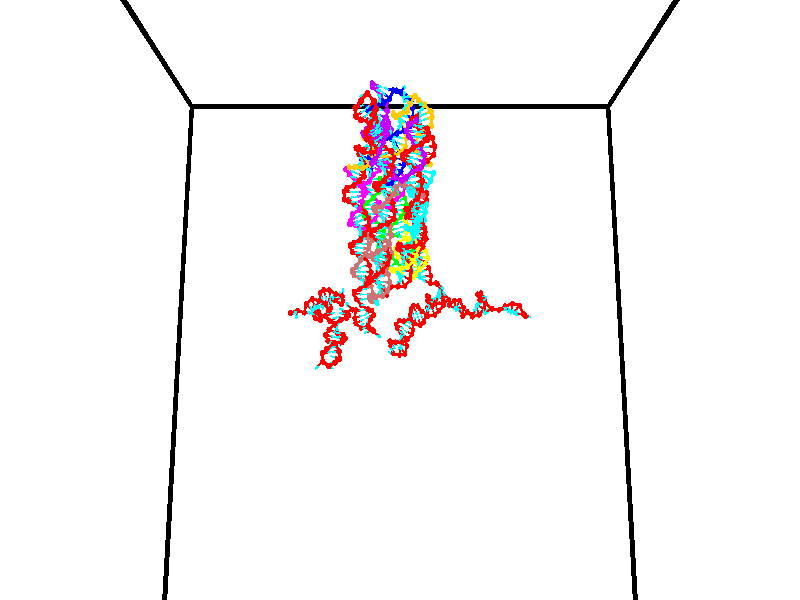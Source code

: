 // switches for output
#declare DRAW_BASES = 1; // possible values are 0, 1; only relevant for DNA ribbons
#declare DRAW_BASES_TYPE = 3; // possible values are 1, 2, 3; only relevant for DNA ribbons
#declare DRAW_FOG = 0; // set to 1 to enable fog

#include "colors.inc"

#include "transforms.inc"
background { rgb <1, 1, 1>}

#default {
   normal{
       ripples 0.25
       frequency 0.20
       turbulence 0.2
       lambda 5
   }
	finish {
		phong 0.1
		phong_size 40.
	}
}

// original window dimensions: 1024x640


// camera settings

camera {
	sky <0, 0.179814, -0.983701>
	up <0, 0.179814, -0.983701>
	right 1.6 * <1, 0, 0>
	location <35, 94.9851, 44.8844>
	look_at <35, 29.7336, 32.9568>
	direction <0, -65.2515, -11.9276>
	angle 67.0682
}


# declare cpy_camera_pos = <35, 94.9851, 44.8844>;
# if (DRAW_FOG = 1)
fog {
	fog_type 2
	up vnormalize(cpy_camera_pos)
	color rgbt<1,1,1,0.3>
	distance 1e-5
	fog_alt 3e-3
	fog_offset 56
}
# end


// LIGHTS

# declare lum = 6;
global_settings {
	ambient_light rgb lum * <0.05, 0.05, 0.05>
	max_trace_level 15
}# declare cpy_direct_light_amount = 0.25;
light_source
{	1000 * <-1, -1.16352, -0.803886>,
	rgb lum * cpy_direct_light_amount
	parallel
}

light_source
{	1000 * <1, 1.16352, 0.803886>,
	rgb lum * cpy_direct_light_amount
	parallel
}

// strand 0

// nucleotide -1

// particle -1
sphere {
	<23.944527, 34.782341, 34.995686> 0.250000
	pigment { color rgbt <1,0,0,0> }
	no_shadow
}
cylinder {
	<24.244539, 35.044548, 35.030903>,  <24.424547, 35.201870, 35.052032>, 0.100000
	pigment { color rgbt <1,0,0,0> }
	no_shadow
}
cylinder {
	<24.244539, 35.044548, 35.030903>,  <23.944527, 34.782341, 34.995686>, 0.100000
	pigment { color rgbt <1,0,0,0> }
	no_shadow
}

// particle -1
sphere {
	<24.244539, 35.044548, 35.030903> 0.100000
	pigment { color rgbt <1,0,0,0> }
	no_shadow
}
sphere {
	0, 1
	scale<0.080000,0.200000,0.300000>
	matrix <0.502996, -0.651762, 0.567629,
		0.429471, -0.381456, -0.818564,
		0.750034, 0.655514, 0.088042,
		24.469549, 35.241203, 35.057316>
	pigment { color rgbt <0,1,1,0> }
	no_shadow
}
cylinder {
	<24.567825, 34.485153, 34.748604>,  <23.944527, 34.782341, 34.995686>, 0.130000
	pigment { color rgbt <1,0,0,0> }
	no_shadow
}

// nucleotide -1

// particle -1
sphere {
	<24.567825, 34.485153, 34.748604> 0.250000
	pigment { color rgbt <1,0,0,0> }
	no_shadow
}
cylinder {
	<24.568810, 34.721928, 35.070995>,  <24.569401, 34.863995, 35.264431>, 0.100000
	pigment { color rgbt <1,0,0,0> }
	no_shadow
}
cylinder {
	<24.568810, 34.721928, 35.070995>,  <24.567825, 34.485153, 34.748604>, 0.100000
	pigment { color rgbt <1,0,0,0> }
	no_shadow
}

// particle -1
sphere {
	<24.568810, 34.721928, 35.070995> 0.100000
	pigment { color rgbt <1,0,0,0> }
	no_shadow
}
sphere {
	0, 1
	scale<0.080000,0.200000,0.300000>
	matrix <0.291191, -0.771479, 0.565710,
		0.956662, 0.233302, -0.174266,
		0.002462, 0.591938, 0.805979,
		24.569548, 34.899509, 35.312790>
	pigment { color rgbt <0,1,1,0> }
	no_shadow
}
cylinder {
	<25.222897, 34.091545, 34.852890>,  <24.567825, 34.485153, 34.748604>, 0.130000
	pigment { color rgbt <1,0,0,0> }
	no_shadow
}

// nucleotide -1

// particle -1
sphere {
	<25.222897, 34.091545, 34.852890> 0.250000
	pigment { color rgbt <1,0,0,0> }
	no_shadow
}
cylinder {
	<25.522486, 34.351963, 34.902180>,  <25.702240, 34.508213, 34.931751>, 0.100000
	pigment { color rgbt <1,0,0,0> }
	no_shadow
}
cylinder {
	<25.522486, 34.351963, 34.902180>,  <25.222897, 34.091545, 34.852890>, 0.100000
	pigment { color rgbt <1,0,0,0> }
	no_shadow
}

// particle -1
sphere {
	<25.522486, 34.351963, 34.902180> 0.100000
	pigment { color rgbt <1,0,0,0> }
	no_shadow
}
sphere {
	0, 1
	scale<0.080000,0.200000,0.300000>
	matrix <0.509002, -0.446260, -0.736050,
		-0.424210, 0.614002, -0.665618,
		0.748974, 0.651041, 0.123220,
		25.747177, 34.547276, 34.939144>
	pigment { color rgbt <0,1,1,0> }
	no_shadow
}
cylinder {
	<25.420294, 34.263084, 34.099945>,  <25.222897, 34.091545, 34.852890>, 0.130000
	pigment { color rgbt <1,0,0,0> }
	no_shadow
}

// nucleotide -1

// particle -1
sphere {
	<25.420294, 34.263084, 34.099945> 0.250000
	pigment { color rgbt <1,0,0,0> }
	no_shadow
}
cylinder {
	<25.711639, 34.344879, 34.361530>,  <25.886446, 34.393955, 34.518482>, 0.100000
	pigment { color rgbt <1,0,0,0> }
	no_shadow
}
cylinder {
	<25.711639, 34.344879, 34.361530>,  <25.420294, 34.263084, 34.099945>, 0.100000
	pigment { color rgbt <1,0,0,0> }
	no_shadow
}

// particle -1
sphere {
	<25.711639, 34.344879, 34.361530> 0.100000
	pigment { color rgbt <1,0,0,0> }
	no_shadow
}
sphere {
	0, 1
	scale<0.080000,0.200000,0.300000>
	matrix <0.650072, -0.507864, -0.565226,
		0.216545, 0.836815, -0.502840,
		0.728364, 0.204485, 0.653966,
		25.930149, 34.406223, 34.557720>
	pigment { color rgbt <0,1,1,0> }
	no_shadow
}
cylinder {
	<26.064585, 34.589520, 33.741295>,  <25.420294, 34.263084, 34.099945>, 0.130000
	pigment { color rgbt <1,0,0,0> }
	no_shadow
}

// nucleotide -1

// particle -1
sphere {
	<26.064585, 34.589520, 33.741295> 0.250000
	pigment { color rgbt <1,0,0,0> }
	no_shadow
}
cylinder {
	<26.180712, 34.414917, 34.081924>,  <26.250387, 34.310158, 34.286301>, 0.100000
	pigment { color rgbt <1,0,0,0> }
	no_shadow
}
cylinder {
	<26.180712, 34.414917, 34.081924>,  <26.064585, 34.589520, 33.741295>, 0.100000
	pigment { color rgbt <1,0,0,0> }
	no_shadow
}

// particle -1
sphere {
	<26.180712, 34.414917, 34.081924> 0.100000
	pigment { color rgbt <1,0,0,0> }
	no_shadow
}
sphere {
	0, 1
	scale<0.080000,0.200000,0.300000>
	matrix <0.626083, -0.586363, -0.514002,
		0.723697, 0.682380, 0.103057,
		0.290316, -0.436504, 0.851575,
		26.267807, 34.283966, 34.337399>
	pigment { color rgbt <0,1,1,0> }
	no_shadow
}
cylinder {
	<26.777567, 34.560585, 33.912006>,  <26.064585, 34.589520, 33.741295>, 0.130000
	pigment { color rgbt <1,0,0,0> }
	no_shadow
}

// nucleotide -1

// particle -1
sphere {
	<26.777567, 34.560585, 33.912006> 0.250000
	pigment { color rgbt <1,0,0,0> }
	no_shadow
}
cylinder {
	<26.616875, 34.227394, 34.064198>,  <26.520458, 34.027481, 34.155510>, 0.100000
	pigment { color rgbt <1,0,0,0> }
	no_shadow
}
cylinder {
	<26.616875, 34.227394, 34.064198>,  <26.777567, 34.560585, 33.912006>, 0.100000
	pigment { color rgbt <1,0,0,0> }
	no_shadow
}

// particle -1
sphere {
	<26.616875, 34.227394, 34.064198> 0.100000
	pigment { color rgbt <1,0,0,0> }
	no_shadow
}
sphere {
	0, 1
	scale<0.080000,0.200000,0.300000>
	matrix <0.754446, -0.536544, -0.378064,
		0.519060, 0.135167, 0.843983,
		-0.401732, -0.832977, 0.380474,
		26.496355, 33.977501, 34.178341>
	pigment { color rgbt <0,1,1,0> }
	no_shadow
}
cylinder {
	<27.397137, 34.255619, 34.067738>,  <26.777567, 34.560585, 33.912006>, 0.130000
	pigment { color rgbt <1,0,0,0> }
	no_shadow
}

// nucleotide -1

// particle -1
sphere {
	<27.397137, 34.255619, 34.067738> 0.250000
	pigment { color rgbt <1,0,0,0> }
	no_shadow
}
cylinder {
	<27.140030, 33.949406, 34.079163>,  <26.985765, 33.765678, 34.086018>, 0.100000
	pigment { color rgbt <1,0,0,0> }
	no_shadow
}
cylinder {
	<27.140030, 33.949406, 34.079163>,  <27.397137, 34.255619, 34.067738>, 0.100000
	pigment { color rgbt <1,0,0,0> }
	no_shadow
}

// particle -1
sphere {
	<27.140030, 33.949406, 34.079163> 0.100000
	pigment { color rgbt <1,0,0,0> }
	no_shadow
}
sphere {
	0, 1
	scale<0.080000,0.200000,0.300000>
	matrix <0.732234, -0.624912, -0.270773,
		0.225136, -0.153127, 0.962219,
		-0.642765, -0.765531, 0.028565,
		26.947201, 33.719746, 34.087730>
	pigment { color rgbt <0,1,1,0> }
	no_shadow
}
cylinder {
	<27.586744, 33.647823, 34.603909>,  <27.397137, 34.255619, 34.067738>, 0.130000
	pigment { color rgbt <1,0,0,0> }
	no_shadow
}

// nucleotide -1

// particle -1
sphere {
	<27.586744, 33.647823, 34.603909> 0.250000
	pigment { color rgbt <1,0,0,0> }
	no_shadow
}
cylinder {
	<27.366619, 33.524216, 34.293640>,  <27.234545, 33.450050, 34.107479>, 0.100000
	pigment { color rgbt <1,0,0,0> }
	no_shadow
}
cylinder {
	<27.366619, 33.524216, 34.293640>,  <27.586744, 33.647823, 34.603909>, 0.100000
	pigment { color rgbt <1,0,0,0> }
	no_shadow
}

// particle -1
sphere {
	<27.366619, 33.524216, 34.293640> 0.100000
	pigment { color rgbt <1,0,0,0> }
	no_shadow
}
sphere {
	0, 1
	scale<0.080000,0.200000,0.300000>
	matrix <0.685891, -0.697073, -0.208907,
		-0.476142, -0.646989, 0.595563,
		-0.550311, -0.309022, -0.775669,
		27.201527, 33.431511, 34.060940>
	pigment { color rgbt <0,1,1,0> }
	no_shadow
}
cylinder {
	<27.630434, 32.961498, 34.567924>,  <27.586744, 33.647823, 34.603909>, 0.130000
	pigment { color rgbt <1,0,0,0> }
	no_shadow
}

// nucleotide -1

// particle -1
sphere {
	<27.630434, 32.961498, 34.567924> 0.250000
	pigment { color rgbt <1,0,0,0> }
	no_shadow
}
cylinder {
	<27.531698, 33.085098, 34.200535>,  <27.472456, 33.159256, 33.980103>, 0.100000
	pigment { color rgbt <1,0,0,0> }
	no_shadow
}
cylinder {
	<27.531698, 33.085098, 34.200535>,  <27.630434, 32.961498, 34.567924>, 0.100000
	pigment { color rgbt <1,0,0,0> }
	no_shadow
}

// particle -1
sphere {
	<27.531698, 33.085098, 34.200535> 0.100000
	pigment { color rgbt <1,0,0,0> }
	no_shadow
}
sphere {
	0, 1
	scale<0.080000,0.200000,0.300000>
	matrix <0.829395, -0.422815, -0.365146,
		-0.501172, -0.851909, -0.151914,
		-0.246840, 0.308998, -0.918472,
		27.457645, 33.177799, 33.924992>
	pigment { color rgbt <0,1,1,0> }
	no_shadow
}
cylinder {
	<27.741426, 32.377560, 34.155376>,  <27.630434, 32.961498, 34.567924>, 0.130000
	pigment { color rgbt <1,0,0,0> }
	no_shadow
}

// nucleotide -1

// particle -1
sphere {
	<27.741426, 32.377560, 34.155376> 0.250000
	pigment { color rgbt <1,0,0,0> }
	no_shadow
}
cylinder {
	<27.734732, 32.666737, 33.879093>,  <27.730715, 32.840244, 33.713326>, 0.100000
	pigment { color rgbt <1,0,0,0> }
	no_shadow
}
cylinder {
	<27.734732, 32.666737, 33.879093>,  <27.741426, 32.377560, 34.155376>, 0.100000
	pigment { color rgbt <1,0,0,0> }
	no_shadow
}

// particle -1
sphere {
	<27.734732, 32.666737, 33.879093> 0.100000
	pigment { color rgbt <1,0,0,0> }
	no_shadow
}
sphere {
	0, 1
	scale<0.080000,0.200000,0.300000>
	matrix <0.830738, -0.374369, -0.411973,
		-0.556411, -0.580690, -0.594311,
		-0.016737, 0.722943, -0.690705,
		27.729710, 32.883621, 33.671883>
	pigment { color rgbt <0,1,1,0> }
	no_shadow
}
cylinder {
	<27.610266, 32.086681, 33.380638>,  <27.741426, 32.377560, 34.155376>, 0.130000
	pigment { color rgbt <1,0,0,0> }
	no_shadow
}

// nucleotide -1

// particle -1
sphere {
	<27.610266, 32.086681, 33.380638> 0.250000
	pigment { color rgbt <1,0,0,0> }
	no_shadow
}
cylinder {
	<27.797129, 32.438091, 33.340721>,  <27.909246, 32.648937, 33.316772>, 0.100000
	pigment { color rgbt <1,0,0,0> }
	no_shadow
}
cylinder {
	<27.797129, 32.438091, 33.340721>,  <27.610266, 32.086681, 33.380638>, 0.100000
	pigment { color rgbt <1,0,0,0> }
	no_shadow
}

// particle -1
sphere {
	<27.797129, 32.438091, 33.340721> 0.100000
	pigment { color rgbt <1,0,0,0> }
	no_shadow
}
sphere {
	0, 1
	scale<0.080000,0.200000,0.300000>
	matrix <0.650574, -0.417966, -0.634081,
		-0.598764, 0.231295, -0.766801,
		0.467156, 0.878526, -0.099788,
		27.937275, 32.701649, 33.310783>
	pigment { color rgbt <0,1,1,0> }
	no_shadow
}
cylinder {
	<28.036901, 31.382563, 33.316669>,  <27.610266, 32.086681, 33.380638>, 0.130000
	pigment { color rgbt <1,0,0,0> }
	no_shadow
}

// nucleotide -1

// particle -1
sphere {
	<28.036901, 31.382563, 33.316669> 0.250000
	pigment { color rgbt <1,0,0,0> }
	no_shadow
}
cylinder {
	<28.298647, 31.136076, 33.141361>,  <28.455694, 30.988184, 33.036175>, 0.100000
	pigment { color rgbt <1,0,0,0> }
	no_shadow
}
cylinder {
	<28.298647, 31.136076, 33.141361>,  <28.036901, 31.382563, 33.316669>, 0.100000
	pigment { color rgbt <1,0,0,0> }
	no_shadow
}

// particle -1
sphere {
	<28.298647, 31.136076, 33.141361> 0.100000
	pigment { color rgbt <1,0,0,0> }
	no_shadow
}
sphere {
	0, 1
	scale<0.080000,0.200000,0.300000>
	matrix <0.614870, 0.770969, -0.165959,
		0.440160, -0.160881, 0.883389,
		0.654366, -0.616218, -0.438270,
		28.494957, 30.951210, 33.009880>
	pigment { color rgbt <0,1,1,0> }
	no_shadow
}
cylinder {
	<28.751442, 31.430315, 33.648525>,  <28.036901, 31.382563, 33.316669>, 0.130000
	pigment { color rgbt <1,0,0,0> }
	no_shadow
}

// nucleotide -1

// particle -1
sphere {
	<28.751442, 31.430315, 33.648525> 0.250000
	pigment { color rgbt <1,0,0,0> }
	no_shadow
}
cylinder {
	<28.795794, 31.346640, 33.259899>,  <28.822405, 31.296434, 33.026722>, 0.100000
	pigment { color rgbt <1,0,0,0> }
	no_shadow
}
cylinder {
	<28.795794, 31.346640, 33.259899>,  <28.751442, 31.430315, 33.648525>, 0.100000
	pigment { color rgbt <1,0,0,0> }
	no_shadow
}

// particle -1
sphere {
	<28.795794, 31.346640, 33.259899> 0.100000
	pigment { color rgbt <1,0,0,0> }
	no_shadow
}
sphere {
	0, 1
	scale<0.080000,0.200000,0.300000>
	matrix <0.614078, 0.783072, -0.098523,
		0.781418, -0.585694, 0.215286,
		0.110880, -0.209190, -0.971568,
		28.829058, 31.283882, 32.968430>
	pigment { color rgbt <0,1,1,0> }
	no_shadow
}
cylinder {
	<28.875732, 31.943394, 33.064716>,  <28.751442, 31.430315, 33.648525>, 0.130000
	pigment { color rgbt <1,0,0,0> }
	no_shadow
}

// nucleotide -1

// particle -1
sphere {
	<28.875732, 31.943394, 33.064716> 0.250000
	pigment { color rgbt <1,0,0,0> }
	no_shadow
}
cylinder {
	<28.949528, 32.257751, 32.828636>,  <28.993805, 32.446365, 32.686989>, 0.100000
	pigment { color rgbt <1,0,0,0> }
	no_shadow
}
cylinder {
	<28.949528, 32.257751, 32.828636>,  <28.875732, 31.943394, 33.064716>, 0.100000
	pigment { color rgbt <1,0,0,0> }
	no_shadow
}

// particle -1
sphere {
	<28.949528, 32.257751, 32.828636> 0.100000
	pigment { color rgbt <1,0,0,0> }
	no_shadow
}
sphere {
	0, 1
	scale<0.080000,0.200000,0.300000>
	matrix <-0.817855, 0.455778, 0.351254,
		0.545048, 0.417896, 0.726832,
		0.184486, 0.785894, -0.590199,
		29.004873, 32.493519, 32.651577>
	pigment { color rgbt <0,1,1,0> }
	no_shadow
}
cylinder {
	<29.020756, 32.710762, 33.575932>,  <28.875732, 31.943394, 33.064716>, 0.130000
	pigment { color rgbt <1,0,0,0> }
	no_shadow
}

// nucleotide -1

// particle -1
sphere {
	<29.020756, 32.710762, 33.575932> 0.250000
	pigment { color rgbt <1,0,0,0> }
	no_shadow
}
cylinder {
	<28.845791, 32.723770, 33.216461>,  <28.740812, 32.731575, 33.000778>, 0.100000
	pigment { color rgbt <1,0,0,0> }
	no_shadow
}
cylinder {
	<28.845791, 32.723770, 33.216461>,  <29.020756, 32.710762, 33.575932>, 0.100000
	pigment { color rgbt <1,0,0,0> }
	no_shadow
}

// particle -1
sphere {
	<28.845791, 32.723770, 33.216461> 0.100000
	pigment { color rgbt <1,0,0,0> }
	no_shadow
}
sphere {
	0, 1
	scale<0.080000,0.200000,0.300000>
	matrix <-0.747618, 0.542206, 0.383510,
		0.499737, 0.839616, -0.212856,
		-0.437413, 0.032520, -0.898673,
		28.714567, 32.733524, 32.946861>
	pigment { color rgbt <0,1,1,0> }
	no_shadow
}
cylinder {
	<28.988567, 33.388550, 33.282257>,  <29.020756, 32.710762, 33.575932>, 0.130000
	pigment { color rgbt <1,0,0,0> }
	no_shadow
}

// nucleotide -1

// particle -1
sphere {
	<28.988567, 33.388550, 33.282257> 0.250000
	pigment { color rgbt <1,0,0,0> }
	no_shadow
}
cylinder {
	<28.676283, 33.169525, 33.161819>,  <28.488913, 33.038109, 33.089558>, 0.100000
	pigment { color rgbt <1,0,0,0> }
	no_shadow
}
cylinder {
	<28.676283, 33.169525, 33.161819>,  <28.988567, 33.388550, 33.282257>, 0.100000
	pigment { color rgbt <1,0,0,0> }
	no_shadow
}

// particle -1
sphere {
	<28.676283, 33.169525, 33.161819> 0.100000
	pigment { color rgbt <1,0,0,0> }
	no_shadow
}
sphere {
	0, 1
	scale<0.080000,0.200000,0.300000>
	matrix <-0.613483, 0.579969, 0.535980,
		-0.118858, 0.603164, -0.788711,
		-0.780712, -0.547567, -0.301097,
		28.442070, 33.005257, 33.071491>
	pigment { color rgbt <0,1,1,0> }
	no_shadow
}
cylinder {
	<28.399132, 33.921638, 33.205273>,  <28.988567, 33.388550, 33.282257>, 0.130000
	pigment { color rgbt <1,0,0,0> }
	no_shadow
}

// nucleotide -1

// particle -1
sphere {
	<28.399132, 33.921638, 33.205273> 0.250000
	pigment { color rgbt <1,0,0,0> }
	no_shadow
}
cylinder {
	<28.261295, 33.546616, 33.224178>,  <28.178593, 33.321602, 33.235519>, 0.100000
	pigment { color rgbt <1,0,0,0> }
	no_shadow
}
cylinder {
	<28.261295, 33.546616, 33.224178>,  <28.399132, 33.921638, 33.205273>, 0.100000
	pigment { color rgbt <1,0,0,0> }
	no_shadow
}

// particle -1
sphere {
	<28.261295, 33.546616, 33.224178> 0.100000
	pigment { color rgbt <1,0,0,0> }
	no_shadow
}
sphere {
	0, 1
	scale<0.080000,0.200000,0.300000>
	matrix <-0.765142, 0.309677, 0.564497,
		-0.543887, 0.158360, -0.824081,
		-0.344593, -0.937562, 0.047261,
		28.157917, 33.265347, 33.238358>
	pigment { color rgbt <0,1,1,0> }
	no_shadow
}
cylinder {
	<27.700621, 33.868362, 32.840446>,  <28.399132, 33.921638, 33.205273>, 0.130000
	pigment { color rgbt <1,0,0,0> }
	no_shadow
}

// nucleotide -1

// particle -1
sphere {
	<27.700621, 33.868362, 32.840446> 0.250000
	pigment { color rgbt <1,0,0,0> }
	no_shadow
}
cylinder {
	<27.715452, 33.564518, 33.100174>,  <27.724352, 33.382210, 33.256012>, 0.100000
	pigment { color rgbt <1,0,0,0> }
	no_shadow
}
cylinder {
	<27.715452, 33.564518, 33.100174>,  <27.700621, 33.868362, 32.840446>, 0.100000
	pigment { color rgbt <1,0,0,0> }
	no_shadow
}

// particle -1
sphere {
	<27.715452, 33.564518, 33.100174> 0.100000
	pigment { color rgbt <1,0,0,0> }
	no_shadow
}
sphere {
	0, 1
	scale<0.080000,0.200000,0.300000>
	matrix <-0.831880, 0.336570, 0.441244,
		-0.553715, -0.556518, -0.619425,
		0.037080, -0.759611, 0.649320,
		27.726576, 33.336636, 33.294971>
	pigment { color rgbt <0,1,1,0> }
	no_shadow
}
cylinder {
	<27.083727, 33.607277, 32.789585>,  <27.700621, 33.868362, 32.840446>, 0.130000
	pigment { color rgbt <1,0,0,0> }
	no_shadow
}

// nucleotide -1

// particle -1
sphere {
	<27.083727, 33.607277, 32.789585> 0.250000
	pigment { color rgbt <1,0,0,0> }
	no_shadow
}
cylinder {
	<27.206263, 33.454151, 33.138206>,  <27.279783, 33.362274, 33.347382>, 0.100000
	pigment { color rgbt <1,0,0,0> }
	no_shadow
}
cylinder {
	<27.206263, 33.454151, 33.138206>,  <27.083727, 33.607277, 32.789585>, 0.100000
	pigment { color rgbt <1,0,0,0> }
	no_shadow
}

// particle -1
sphere {
	<27.206263, 33.454151, 33.138206> 0.100000
	pigment { color rgbt <1,0,0,0> }
	no_shadow
}
sphere {
	0, 1
	scale<0.080000,0.200000,0.300000>
	matrix <-0.859118, 0.283127, 0.426327,
		-0.409966, -0.879369, -0.242151,
		0.306339, -0.382816, 0.871555,
		27.298164, 33.339306, 33.399673>
	pigment { color rgbt <0,1,1,0> }
	no_shadow
}
cylinder {
	<26.658150, 33.057953, 32.919949>,  <27.083727, 33.607277, 32.789585>, 0.130000
	pigment { color rgbt <1,0,0,0> }
	no_shadow
}

// nucleotide -1

// particle -1
sphere {
	<26.658150, 33.057953, 32.919949> 0.250000
	pigment { color rgbt <1,0,0,0> }
	no_shadow
}
cylinder {
	<26.815733, 33.200844, 33.258694>,  <26.910284, 33.286579, 33.461941>, 0.100000
	pigment { color rgbt <1,0,0,0> }
	no_shadow
}
cylinder {
	<26.815733, 33.200844, 33.258694>,  <26.658150, 33.057953, 32.919949>, 0.100000
	pigment { color rgbt <1,0,0,0> }
	no_shadow
}

// particle -1
sphere {
	<26.815733, 33.200844, 33.258694> 0.100000
	pigment { color rgbt <1,0,0,0> }
	no_shadow
}
sphere {
	0, 1
	scale<0.080000,0.200000,0.300000>
	matrix <-0.916483, 0.082826, 0.391406,
		0.069661, -0.930353, 0.359986,
		0.393962, 0.357187, 0.846883,
		26.933920, 33.308014, 33.512753>
	pigment { color rgbt <0,1,1,0> }
	no_shadow
}
cylinder {
	<26.620909, 32.735226, 33.639870>,  <26.658150, 33.057953, 32.919949>, 0.130000
	pigment { color rgbt <1,0,0,0> }
	no_shadow
}

// nucleotide -1

// particle -1
sphere {
	<26.620909, 32.735226, 33.639870> 0.250000
	pigment { color rgbt <1,0,0,0> }
	no_shadow
}
cylinder {
	<26.804462, 32.923935, 33.941029>,  <26.914595, 33.037159, 34.121723>, 0.100000
	pigment { color rgbt <1,0,0,0> }
	no_shadow
}
cylinder {
	<26.804462, 32.923935, 33.941029>,  <26.620909, 32.735226, 33.639870>, 0.100000
	pigment { color rgbt <1,0,0,0> }
	no_shadow
}

// particle -1
sphere {
	<26.804462, 32.923935, 33.941029> 0.100000
	pigment { color rgbt <1,0,0,0> }
	no_shadow
}
sphere {
	0, 1
	scale<0.080000,0.200000,0.300000>
	matrix <-0.733648, 0.679187, 0.021568,
		-0.501186, -0.562262, 0.657780,
		0.458883, 0.471769, 0.752901,
		26.942127, 33.065464, 34.166901>
	pigment { color rgbt <0,1,1,0> }
	no_shadow
}
cylinder {
	<26.072386, 32.757374, 34.164410>,  <26.620909, 32.735226, 33.639870>, 0.130000
	pigment { color rgbt <1,0,0,0> }
	no_shadow
}

// nucleotide -1

// particle -1
sphere {
	<26.072386, 32.757374, 34.164410> 0.250000
	pigment { color rgbt <1,0,0,0> }
	no_shadow
}
cylinder {
	<26.348862, 33.043732, 34.203899>,  <26.514748, 33.215546, 34.227592>, 0.100000
	pigment { color rgbt <1,0,0,0> }
	no_shadow
}
cylinder {
	<26.348862, 33.043732, 34.203899>,  <26.072386, 32.757374, 34.164410>, 0.100000
	pigment { color rgbt <1,0,0,0> }
	no_shadow
}

// particle -1
sphere {
	<26.348862, 33.043732, 34.203899> 0.100000
	pigment { color rgbt <1,0,0,0> }
	no_shadow
}
sphere {
	0, 1
	scale<0.080000,0.200000,0.300000>
	matrix <-0.720237, 0.671193, 0.175382,
		0.059294, -0.192326, 0.979538,
		0.691190, 0.715899, 0.098722,
		26.556219, 33.258503, 34.233517>
	pigment { color rgbt <0,1,1,0> }
	no_shadow
}
cylinder {
	<26.044991, 33.006477, 34.843891>,  <26.072386, 32.757374, 34.164410>, 0.130000
	pigment { color rgbt <1,0,0,0> }
	no_shadow
}

// nucleotide -1

// particle -1
sphere {
	<26.044991, 33.006477, 34.843891> 0.250000
	pigment { color rgbt <1,0,0,0> }
	no_shadow
}
cylinder {
	<26.189035, 33.295536, 34.607891>,  <26.275463, 33.468971, 34.466290>, 0.100000
	pigment { color rgbt <1,0,0,0> }
	no_shadow
}
cylinder {
	<26.189035, 33.295536, 34.607891>,  <26.044991, 33.006477, 34.843891>, 0.100000
	pigment { color rgbt <1,0,0,0> }
	no_shadow
}

// particle -1
sphere {
	<26.189035, 33.295536, 34.607891> 0.100000
	pigment { color rgbt <1,0,0,0> }
	no_shadow
}
sphere {
	0, 1
	scale<0.080000,0.200000,0.300000>
	matrix <-0.553046, 0.674687, 0.488812,
		0.751305, 0.150273, 0.642618,
		0.360111, 0.722645, -0.590004,
		26.297070, 33.512329, 34.430889>
	pigment { color rgbt <0,1,1,0> }
	no_shadow
}
cylinder {
	<26.290283, 33.530075, 35.254635>,  <26.044991, 33.006477, 34.843891>, 0.130000
	pigment { color rgbt <1,0,0,0> }
	no_shadow
}

// nucleotide -1

// particle -1
sphere {
	<26.290283, 33.530075, 35.254635> 0.250000
	pigment { color rgbt <1,0,0,0> }
	no_shadow
}
cylinder {
	<26.204391, 33.711166, 34.908470>,  <26.152857, 33.819820, 34.700771>, 0.100000
	pigment { color rgbt <1,0,0,0> }
	no_shadow
}
cylinder {
	<26.204391, 33.711166, 34.908470>,  <26.290283, 33.530075, 35.254635>, 0.100000
	pigment { color rgbt <1,0,0,0> }
	no_shadow
}

// particle -1
sphere {
	<26.204391, 33.711166, 34.908470> 0.100000
	pigment { color rgbt <1,0,0,0> }
	no_shadow
}
sphere {
	0, 1
	scale<0.080000,0.200000,0.300000>
	matrix <-0.578925, 0.654633, 0.486108,
		0.786598, 0.605389, 0.121523,
		-0.214732, 0.452724, -0.865408,
		26.139973, 33.846985, 34.648849>
	pigment { color rgbt <0,1,1,0> }
	no_shadow
}
cylinder {
	<26.865395, 33.921375, 35.444618>,  <26.290283, 33.530075, 35.254635>, 0.130000
	pigment { color rgbt <1,0,0,0> }
	no_shadow
}

// nucleotide -1

// particle -1
sphere {
	<26.865395, 33.921375, 35.444618> 0.250000
	pigment { color rgbt <1,0,0,0> }
	no_shadow
}
cylinder {
	<26.694736, 34.045708, 35.104889>,  <26.592342, 34.120308, 34.901051>, 0.100000
	pigment { color rgbt <1,0,0,0> }
	no_shadow
}
cylinder {
	<26.694736, 34.045708, 35.104889>,  <26.865395, 33.921375, 35.444618>, 0.100000
	pigment { color rgbt <1,0,0,0> }
	no_shadow
}

// particle -1
sphere {
	<26.694736, 34.045708, 35.104889> 0.100000
	pigment { color rgbt <1,0,0,0> }
	no_shadow
}
sphere {
	0, 1
	scale<0.080000,0.200000,0.300000>
	matrix <-0.482146, 0.716347, 0.504363,
		0.765187, 0.624682, -0.155757,
		-0.426643, 0.310834, -0.849328,
		26.566744, 34.138958, 34.850090>
	pigment { color rgbt <0,1,1,0> }
	no_shadow
}
cylinder {
	<26.944258, 34.665939, 35.314739>,  <26.865395, 33.921375, 35.444618>, 0.130000
	pigment { color rgbt <1,0,0,0> }
	no_shadow
}

// nucleotide -1

// particle -1
sphere {
	<26.944258, 34.665939, 35.314739> 0.250000
	pigment { color rgbt <1,0,0,0> }
	no_shadow
}
cylinder {
	<26.620085, 34.584000, 35.095200>,  <26.425581, 34.534836, 34.963474>, 0.100000
	pigment { color rgbt <1,0,0,0> }
	no_shadow
}
cylinder {
	<26.620085, 34.584000, 35.095200>,  <26.944258, 34.665939, 35.314739>, 0.100000
	pigment { color rgbt <1,0,0,0> }
	no_shadow
}

// particle -1
sphere {
	<26.620085, 34.584000, 35.095200> 0.100000
	pigment { color rgbt <1,0,0,0> }
	no_shadow
}
sphere {
	0, 1
	scale<0.080000,0.200000,0.300000>
	matrix <-0.428636, 0.845972, 0.317180,
		0.399341, 0.492311, -0.773406,
		-0.810431, -0.204846, -0.548853,
		26.376955, 34.522545, 34.930542>
	pigment { color rgbt <0,1,1,0> }
	no_shadow
}
cylinder {
	<26.829771, 35.253941, 34.955845>,  <26.944258, 34.665939, 35.314739>, 0.130000
	pigment { color rgbt <1,0,0,0> }
	no_shadow
}

// nucleotide -1

// particle -1
sphere {
	<26.829771, 35.253941, 34.955845> 0.250000
	pigment { color rgbt <1,0,0,0> }
	no_shadow
}
cylinder {
	<26.479536, 35.062176, 34.979553>,  <26.269396, 34.947117, 34.993778>, 0.100000
	pigment { color rgbt <1,0,0,0> }
	no_shadow
}
cylinder {
	<26.479536, 35.062176, 34.979553>,  <26.829771, 35.253941, 34.955845>, 0.100000
	pigment { color rgbt <1,0,0,0> }
	no_shadow
}

// particle -1
sphere {
	<26.479536, 35.062176, 34.979553> 0.100000
	pigment { color rgbt <1,0,0,0> }
	no_shadow
}
sphere {
	0, 1
	scale<0.080000,0.200000,0.300000>
	matrix <-0.468894, 0.872985, 0.134297,
		-0.116128, 0.089796, -0.989167,
		-0.875587, -0.479410, 0.059273,
		26.216860, 34.918354, 34.997334>
	pigment { color rgbt <0,1,1,0> }
	no_shadow
}
cylinder {
	<27.183527, 35.689503, 35.424919>,  <26.829771, 35.253941, 34.955845>, 0.130000
	pigment { color rgbt <1,0,0,0> }
	no_shadow
}

// nucleotide -1

// particle -1
sphere {
	<27.183527, 35.689503, 35.424919> 0.250000
	pigment { color rgbt <1,0,0,0> }
	no_shadow
}
cylinder {
	<27.447489, 35.421146, 35.289612>,  <27.605865, 35.260132, 35.208427>, 0.100000
	pigment { color rgbt <1,0,0,0> }
	no_shadow
}
cylinder {
	<27.447489, 35.421146, 35.289612>,  <27.183527, 35.689503, 35.424919>, 0.100000
	pigment { color rgbt <1,0,0,0> }
	no_shadow
}

// particle -1
sphere {
	<27.447489, 35.421146, 35.289612> 0.100000
	pigment { color rgbt <1,0,0,0> }
	no_shadow
}
sphere {
	0, 1
	scale<0.080000,0.200000,0.300000>
	matrix <-0.118529, 0.351623, -0.928607,
		0.741941, 0.652887, 0.152517,
		0.659905, -0.670894, -0.338270,
		27.645460, 35.219879, 35.188129>
	pigment { color rgbt <0,1,1,0> }
	no_shadow
}
cylinder {
	<27.647533, 36.384594, 35.514580>,  <27.183527, 35.689503, 35.424919>, 0.130000
	pigment { color rgbt <1,0,0,0> }
	no_shadow
}

// nucleotide -1

// particle -1
sphere {
	<27.647533, 36.384594, 35.514580> 0.250000
	pigment { color rgbt <1,0,0,0> }
	no_shadow
}
cylinder {
	<28.010458, 36.288631, 35.376461>,  <28.228212, 36.231056, 35.293591>, 0.100000
	pigment { color rgbt <1,0,0,0> }
	no_shadow
}
cylinder {
	<28.010458, 36.288631, 35.376461>,  <27.647533, 36.384594, 35.514580>, 0.100000
	pigment { color rgbt <1,0,0,0> }
	no_shadow
}

// particle -1
sphere {
	<28.010458, 36.288631, 35.376461> 0.100000
	pigment { color rgbt <1,0,0,0> }
	no_shadow
}
sphere {
	0, 1
	scale<0.080000,0.200000,0.300000>
	matrix <0.387972, 0.161165, 0.907471,
		-0.162056, -0.957326, 0.239303,
		0.907312, -0.239903, -0.345298,
		28.282652, 36.216660, 35.272873>
	pigment { color rgbt <0,1,1,0> }
	no_shadow
}
cylinder {
	<28.037767, 35.794594, 35.822525>,  <27.647533, 36.384594, 35.514580>, 0.130000
	pigment { color rgbt <1,0,0,0> }
	no_shadow
}

// nucleotide -1

// particle -1
sphere {
	<28.037767, 35.794594, 35.822525> 0.250000
	pigment { color rgbt <1,0,0,0> }
	no_shadow
}
cylinder {
	<28.356857, 36.014515, 35.723454>,  <28.548311, 36.146469, 35.664009>, 0.100000
	pigment { color rgbt <1,0,0,0> }
	no_shadow
}
cylinder {
	<28.356857, 36.014515, 35.723454>,  <28.037767, 35.794594, 35.822525>, 0.100000
	pigment { color rgbt <1,0,0,0> }
	no_shadow
}

// particle -1
sphere {
	<28.356857, 36.014515, 35.723454> 0.100000
	pigment { color rgbt <1,0,0,0> }
	no_shadow
}
sphere {
	0, 1
	scale<0.080000,0.200000,0.300000>
	matrix <0.095838, 0.289913, 0.952242,
		0.595355, -0.783366, 0.178579,
		0.797727, 0.549807, -0.247678,
		28.596176, 36.179459, 35.649151>
	pigment { color rgbt <0,1,1,0> }
	no_shadow
}
cylinder {
	<28.601076, 35.501366, 36.130615>,  <28.037767, 35.794594, 35.822525>, 0.130000
	pigment { color rgbt <1,0,0,0> }
	no_shadow
}

// nucleotide -1

// particle -1
sphere {
	<28.601076, 35.501366, 36.130615> 0.250000
	pigment { color rgbt <1,0,0,0> }
	no_shadow
}
cylinder {
	<28.704893, 35.887653, 36.132519>,  <28.767183, 36.119427, 36.133659>, 0.100000
	pigment { color rgbt <1,0,0,0> }
	no_shadow
}
cylinder {
	<28.704893, 35.887653, 36.132519>,  <28.601076, 35.501366, 36.130615>, 0.100000
	pigment { color rgbt <1,0,0,0> }
	no_shadow
}

// particle -1
sphere {
	<28.704893, 35.887653, 36.132519> 0.100000
	pigment { color rgbt <1,0,0,0> }
	no_shadow
}
sphere {
	0, 1
	scale<0.080000,0.200000,0.300000>
	matrix <-0.249366, 0.062258, 0.966406,
		0.932982, -0.252008, 0.256977,
		0.259541, 0.965721, 0.004757,
		28.782755, 36.177368, 36.133945>
	pigment { color rgbt <0,1,1,0> }
	no_shadow
}
cylinder {
	<28.756548, 35.554768, 36.798416>,  <28.601076, 35.501366, 36.130615>, 0.130000
	pigment { color rgbt <1,0,0,0> }
	no_shadow
}

// nucleotide -1

// particle -1
sphere {
	<28.756548, 35.554768, 36.798416> 0.250000
	pigment { color rgbt <1,0,0,0> }
	no_shadow
}
cylinder {
	<28.780790, 35.935947, 36.679607>,  <28.795336, 36.164654, 36.608322>, 0.100000
	pigment { color rgbt <1,0,0,0> }
	no_shadow
}
cylinder {
	<28.780790, 35.935947, 36.679607>,  <28.756548, 35.554768, 36.798416>, 0.100000
	pigment { color rgbt <1,0,0,0> }
	no_shadow
}

// particle -1
sphere {
	<28.780790, 35.935947, 36.679607> 0.100000
	pigment { color rgbt <1,0,0,0> }
	no_shadow
}
sphere {
	0, 1
	scale<0.080000,0.200000,0.300000>
	matrix <-0.154086, 0.302935, 0.940472,
		0.986197, -0.011232, 0.165196,
		0.060607, 0.952945, -0.297023,
		28.798973, 36.221832, 36.590500>
	pigment { color rgbt <0,1,1,0> }
	no_shadow
}
cylinder {
	<29.375988, 35.841793, 36.976963>,  <28.756548, 35.554768, 36.798416>, 0.130000
	pigment { color rgbt <1,0,0,0> }
	no_shadow
}

// nucleotide -1

// particle -1
sphere {
	<29.375988, 35.841793, 36.976963> 0.250000
	pigment { color rgbt <1,0,0,0> }
	no_shadow
}
cylinder {
	<29.136024, 36.158905, 36.933857>,  <28.992046, 36.349171, 36.907993>, 0.100000
	pigment { color rgbt <1,0,0,0> }
	no_shadow
}
cylinder {
	<29.136024, 36.158905, 36.933857>,  <29.375988, 35.841793, 36.976963>, 0.100000
	pigment { color rgbt <1,0,0,0> }
	no_shadow
}

// particle -1
sphere {
	<29.136024, 36.158905, 36.933857> 0.100000
	pigment { color rgbt <1,0,0,0> }
	no_shadow
}
sphere {
	0, 1
	scale<0.080000,0.200000,0.300000>
	matrix <0.025715, 0.153734, 0.987778,
		0.799653, 0.589808, -0.112613,
		-0.599911, 0.792776, -0.107767,
		28.956051, 36.396736, 36.901527>
	pigment { color rgbt <0,1,1,0> }
	no_shadow
}
cylinder {
	<29.670160, 36.373840, 37.356762>,  <29.375988, 35.841793, 36.976963>, 0.130000
	pigment { color rgbt <1,0,0,0> }
	no_shadow
}

// nucleotide -1

// particle -1
sphere {
	<29.670160, 36.373840, 37.356762> 0.250000
	pigment { color rgbt <1,0,0,0> }
	no_shadow
}
cylinder {
	<29.287678, 36.487301, 37.327877>,  <29.058189, 36.555378, 37.310547>, 0.100000
	pigment { color rgbt <1,0,0,0> }
	no_shadow
}
cylinder {
	<29.287678, 36.487301, 37.327877>,  <29.670160, 36.373840, 37.356762>, 0.100000
	pigment { color rgbt <1,0,0,0> }
	no_shadow
}

// particle -1
sphere {
	<29.287678, 36.487301, 37.327877> 0.100000
	pigment { color rgbt <1,0,0,0> }
	no_shadow
}
sphere {
	0, 1
	scale<0.080000,0.200000,0.300000>
	matrix <-0.004750, 0.231644, 0.972789,
		0.292660, 0.930529, -0.220152,
		-0.956205, 0.283651, -0.072213,
		29.000816, 36.572395, 37.306213>
	pigment { color rgbt <0,1,1,0> }
	no_shadow
}
cylinder {
	<29.655552, 37.097824, 37.419121>,  <29.670160, 36.373840, 37.356762>, 0.130000
	pigment { color rgbt <1,0,0,0> }
	no_shadow
}

// nucleotide -1

// particle -1
sphere {
	<29.655552, 37.097824, 37.419121> 0.250000
	pigment { color rgbt <1,0,0,0> }
	no_shadow
}
cylinder {
	<29.318516, 36.932148, 37.556812>,  <29.116295, 36.832745, 37.639427>, 0.100000
	pigment { color rgbt <1,0,0,0> }
	no_shadow
}
cylinder {
	<29.318516, 36.932148, 37.556812>,  <29.655552, 37.097824, 37.419121>, 0.100000
	pigment { color rgbt <1,0,0,0> }
	no_shadow
}

// particle -1
sphere {
	<29.318516, 36.932148, 37.556812> 0.100000
	pigment { color rgbt <1,0,0,0> }
	no_shadow
}
sphere {
	0, 1
	scale<0.080000,0.200000,0.300000>
	matrix <0.211357, 0.333580, 0.918723,
		-0.495351, 0.846861, -0.193530,
		-0.842589, -0.414187, 0.344229,
		29.065739, 36.807892, 37.660080>
	pigment { color rgbt <0,1,1,0> }
	no_shadow
}
cylinder {
	<29.463779, 37.600147, 37.807529>,  <29.655552, 37.097824, 37.419121>, 0.130000
	pigment { color rgbt <1,0,0,0> }
	no_shadow
}

// nucleotide -1

// particle -1
sphere {
	<29.463779, 37.600147, 37.807529> 0.250000
	pigment { color rgbt <1,0,0,0> }
	no_shadow
}
cylinder {
	<29.296236, 37.248856, 37.899849>,  <29.195711, 37.038078, 37.955238>, 0.100000
	pigment { color rgbt <1,0,0,0> }
	no_shadow
}
cylinder {
	<29.296236, 37.248856, 37.899849>,  <29.463779, 37.600147, 37.807529>, 0.100000
	pigment { color rgbt <1,0,0,0> }
	no_shadow
}

// particle -1
sphere {
	<29.296236, 37.248856, 37.899849> 0.100000
	pigment { color rgbt <1,0,0,0> }
	no_shadow
}
sphere {
	0, 1
	scale<0.080000,0.200000,0.300000>
	matrix <0.411811, 0.042807, 0.910263,
		-0.809302, 0.476314, 0.343736,
		-0.418857, -0.878233, 0.230795,
		29.170578, 36.985386, 37.969086>
	pigment { color rgbt <0,1,1,0> }
	no_shadow
}
cylinder {
	<28.733578, 37.768475, 37.886272>,  <29.463779, 37.600147, 37.807529>, 0.130000
	pigment { color rgbt <1,0,0,0> }
	no_shadow
}

// nucleotide -1

// particle -1
sphere {
	<28.733578, 37.768475, 37.886272> 0.250000
	pigment { color rgbt <1,0,0,0> }
	no_shadow
}
cylinder {
	<28.504944, 37.442554, 37.847519>,  <28.367764, 37.247002, 37.824268>, 0.100000
	pigment { color rgbt <1,0,0,0> }
	no_shadow
}
cylinder {
	<28.504944, 37.442554, 37.847519>,  <28.733578, 37.768475, 37.886272>, 0.100000
	pigment { color rgbt <1,0,0,0> }
	no_shadow
}

// particle -1
sphere {
	<28.504944, 37.442554, 37.847519> 0.100000
	pigment { color rgbt <1,0,0,0> }
	no_shadow
}
sphere {
	0, 1
	scale<0.080000,0.200000,0.300000>
	matrix <0.020230, -0.132029, 0.991039,
		-0.820293, 0.564504, 0.091950,
		-0.571586, -0.814803, -0.096883,
		28.333467, 37.198112, 37.818455>
	pigment { color rgbt <0,1,1,0> }
	no_shadow
}
cylinder {
	<28.013700, 37.685856, 38.370453>,  <28.733578, 37.768475, 37.886272>, 0.130000
	pigment { color rgbt <1,0,0,0> }
	no_shadow
}

// nucleotide -1

// particle -1
sphere {
	<28.013700, 37.685856, 38.370453> 0.250000
	pigment { color rgbt <1,0,0,0> }
	no_shadow
}
cylinder {
	<28.159592, 37.322266, 38.289711>,  <28.247126, 37.104111, 38.241268>, 0.100000
	pigment { color rgbt <1,0,0,0> }
	no_shadow
}
cylinder {
	<28.159592, 37.322266, 38.289711>,  <28.013700, 37.685856, 38.370453>, 0.100000
	pigment { color rgbt <1,0,0,0> }
	no_shadow
}

// particle -1
sphere {
	<28.159592, 37.322266, 38.289711> 0.100000
	pigment { color rgbt <1,0,0,0> }
	no_shadow
}
sphere {
	0, 1
	scale<0.080000,0.200000,0.300000>
	matrix <-0.111366, -0.257814, 0.959755,
		-0.924431, -0.327568, -0.195260,
		0.364726, -0.908973, -0.201852,
		28.269009, 37.049572, 38.229156>
	pigment { color rgbt <0,1,1,0> }
	no_shadow
}
cylinder {
	<27.545702, 37.203495, 38.657665>,  <28.013700, 37.685856, 38.370453>, 0.130000
	pigment { color rgbt <1,0,0,0> }
	no_shadow
}

// nucleotide -1

// particle -1
sphere {
	<27.545702, 37.203495, 38.657665> 0.250000
	pigment { color rgbt <1,0,0,0> }
	no_shadow
}
cylinder {
	<27.854212, 36.959198, 38.585976>,  <28.039318, 36.812618, 38.542961>, 0.100000
	pigment { color rgbt <1,0,0,0> }
	no_shadow
}
cylinder {
	<27.854212, 36.959198, 38.585976>,  <27.545702, 37.203495, 38.657665>, 0.100000
	pigment { color rgbt <1,0,0,0> }
	no_shadow
}

// particle -1
sphere {
	<27.854212, 36.959198, 38.585976> 0.100000
	pigment { color rgbt <1,0,0,0> }
	no_shadow
}
sphere {
	0, 1
	scale<0.080000,0.200000,0.300000>
	matrix <-0.042890, -0.330808, 0.942723,
		-0.635055, -0.719412, -0.281339,
		0.771275, -0.610748, -0.179226,
		28.085594, 36.775974, 38.532207>
	pigment { color rgbt <0,1,1,0> }
	no_shadow
}
cylinder {
	<27.638811, 37.432636, 39.342911>,  <27.545702, 37.203495, 38.657665>, 0.130000
	pigment { color rgbt <1,0,0,0> }
	no_shadow
}

// nucleotide -1

// particle -1
sphere {
	<27.638811, 37.432636, 39.342911> 0.250000
	pigment { color rgbt <1,0,0,0> }
	no_shadow
}
cylinder {
	<27.322859, 37.349678, 39.573761>,  <27.133287, 37.299904, 39.712273>, 0.100000
	pigment { color rgbt <1,0,0,0> }
	no_shadow
}
cylinder {
	<27.322859, 37.349678, 39.573761>,  <27.638811, 37.432636, 39.342911>, 0.100000
	pigment { color rgbt <1,0,0,0> }
	no_shadow
}

// particle -1
sphere {
	<27.322859, 37.349678, 39.573761> 0.100000
	pigment { color rgbt <1,0,0,0> }
	no_shadow
}
sphere {
	0, 1
	scale<0.080000,0.200000,0.300000>
	matrix <0.546991, -0.663767, 0.510112,
		0.277285, 0.718611, 0.637739,
		-0.789882, -0.207392, 0.577126,
		27.085894, 37.287460, 39.746899>
	pigment { color rgbt <0,1,1,0> }
	no_shadow
}
cylinder {
	<28.126118, 36.925983, 39.650265>,  <27.638811, 37.432636, 39.342911>, 0.130000
	pigment { color rgbt <1,0,0,0> }
	no_shadow
}

// nucleotide -1

// particle -1
sphere {
	<28.126118, 36.925983, 39.650265> 0.250000
	pigment { color rgbt <1,0,0,0> }
	no_shadow
}
cylinder {
	<28.237598, 36.544907, 39.698765>,  <28.304487, 36.316261, 39.727863>, 0.100000
	pigment { color rgbt <1,0,0,0> }
	no_shadow
}
cylinder {
	<28.237598, 36.544907, 39.698765>,  <28.126118, 36.925983, 39.650265>, 0.100000
	pigment { color rgbt <1,0,0,0> }
	no_shadow
}

// particle -1
sphere {
	<28.237598, 36.544907, 39.698765> 0.100000
	pigment { color rgbt <1,0,0,0> }
	no_shadow
}
sphere {
	0, 1
	scale<0.080000,0.200000,0.300000>
	matrix <0.155959, -0.079675, -0.984545,
		0.947629, 0.293306, 0.126376,
		0.278704, -0.952693, 0.121246,
		28.321209, 36.259098, 39.735138>
	pigment { color rgbt <0,1,1,0> }
	no_shadow
}
cylinder {
	<28.749992, 36.861515, 39.366894>,  <28.126118, 36.925983, 39.650265>, 0.130000
	pigment { color rgbt <1,0,0,0> }
	no_shadow
}

// nucleotide -1

// particle -1
sphere {
	<28.749992, 36.861515, 39.366894> 0.250000
	pigment { color rgbt <1,0,0,0> }
	no_shadow
}
cylinder {
	<28.556910, 36.512558, 39.336090>,  <28.441059, 36.303185, 39.317608>, 0.100000
	pigment { color rgbt <1,0,0,0> }
	no_shadow
}
cylinder {
	<28.556910, 36.512558, 39.336090>,  <28.749992, 36.861515, 39.366894>, 0.100000
	pigment { color rgbt <1,0,0,0> }
	no_shadow
}

// particle -1
sphere {
	<28.556910, 36.512558, 39.336090> 0.100000
	pigment { color rgbt <1,0,0,0> }
	no_shadow
}
sphere {
	0, 1
	scale<0.080000,0.200000,0.300000>
	matrix <0.025530, 0.073878, -0.996940,
		0.875409, -0.483197, -0.013390,
		-0.482708, -0.872389, -0.077009,
		28.412098, 36.250843, 39.312988>
	pigment { color rgbt <0,1,1,0> }
	no_shadow
}
cylinder {
	<29.146301, 36.423508, 39.001053>,  <28.749992, 36.861515, 39.366894>, 0.130000
	pigment { color rgbt <1,0,0,0> }
	no_shadow
}

// nucleotide -1

// particle -1
sphere {
	<29.146301, 36.423508, 39.001053> 0.250000
	pigment { color rgbt <1,0,0,0> }
	no_shadow
}
cylinder {
	<28.763113, 36.356728, 38.907738>,  <28.533201, 36.316658, 38.851749>, 0.100000
	pigment { color rgbt <1,0,0,0> }
	no_shadow
}
cylinder {
	<28.763113, 36.356728, 38.907738>,  <29.146301, 36.423508, 39.001053>, 0.100000
	pigment { color rgbt <1,0,0,0> }
	no_shadow
}

// particle -1
sphere {
	<28.763113, 36.356728, 38.907738> 0.100000
	pigment { color rgbt <1,0,0,0> }
	no_shadow
}
sphere {
	0, 1
	scale<0.080000,0.200000,0.300000>
	matrix <0.203749, 0.176506, -0.962981,
		0.201951, -0.970037, -0.135070,
		-0.957968, -0.166954, -0.233290,
		28.475723, 36.306644, 38.837749>
	pigment { color rgbt <0,1,1,0> }
	no_shadow
}
cylinder {
	<29.044550, 35.933620, 38.372921>,  <29.146301, 36.423508, 39.001053>, 0.130000
	pigment { color rgbt <1,0,0,0> }
	no_shadow
}

// nucleotide -1

// particle -1
sphere {
	<29.044550, 35.933620, 38.372921> 0.250000
	pigment { color rgbt <1,0,0,0> }
	no_shadow
}
cylinder {
	<28.746180, 36.196754, 38.414577>,  <28.567158, 36.354633, 38.439571>, 0.100000
	pigment { color rgbt <1,0,0,0> }
	no_shadow
}
cylinder {
	<28.746180, 36.196754, 38.414577>,  <29.044550, 35.933620, 38.372921>, 0.100000
	pigment { color rgbt <1,0,0,0> }
	no_shadow
}

// particle -1
sphere {
	<28.746180, 36.196754, 38.414577> 0.100000
	pigment { color rgbt <1,0,0,0> }
	no_shadow
}
sphere {
	0, 1
	scale<0.080000,0.200000,0.300000>
	matrix <0.115412, 0.281667, -0.952546,
		-0.655951, -0.698511, -0.286025,
		-0.745928, 0.657834, 0.104144,
		28.522402, 36.394104, 38.445820>
	pigment { color rgbt <0,1,1,0> }
	no_shadow
}
cylinder {
	<28.695900, 35.851509, 37.857399>,  <29.044550, 35.933620, 38.372921>, 0.130000
	pigment { color rgbt <1,0,0,0> }
	no_shadow
}

// nucleotide -1

// particle -1
sphere {
	<28.695900, 35.851509, 37.857399> 0.250000
	pigment { color rgbt <1,0,0,0> }
	no_shadow
}
cylinder {
	<28.595692, 36.224480, 37.961571>,  <28.535566, 36.448261, 38.024075>, 0.100000
	pigment { color rgbt <1,0,0,0> }
	no_shadow
}
cylinder {
	<28.595692, 36.224480, 37.961571>,  <28.695900, 35.851509, 37.857399>, 0.100000
	pigment { color rgbt <1,0,0,0> }
	no_shadow
}

// particle -1
sphere {
	<28.595692, 36.224480, 37.961571> 0.100000
	pigment { color rgbt <1,0,0,0> }
	no_shadow
}
sphere {
	0, 1
	scale<0.080000,0.200000,0.300000>
	matrix <0.061256, 0.283732, -0.956945,
		-0.966171, -0.223783, -0.128198,
		-0.250522, 0.932426, 0.260426,
		28.520535, 36.504208, 38.039700>
	pigment { color rgbt <0,1,1,0> }
	no_shadow
}
cylinder {
	<27.936871, 36.151180, 37.533241>,  <28.695900, 35.851509, 37.857399>, 0.130000
	pigment { color rgbt <1,0,0,0> }
	no_shadow
}

// nucleotide -1

// particle -1
sphere {
	<27.936871, 36.151180, 37.533241> 0.250000
	pigment { color rgbt <1,0,0,0> }
	no_shadow
}
cylinder {
	<28.227945, 36.416874, 37.601673>,  <28.402590, 36.576290, 37.642731>, 0.100000
	pigment { color rgbt <1,0,0,0> }
	no_shadow
}
cylinder {
	<28.227945, 36.416874, 37.601673>,  <27.936871, 36.151180, 37.533241>, 0.100000
	pigment { color rgbt <1,0,0,0> }
	no_shadow
}

// particle -1
sphere {
	<28.227945, 36.416874, 37.601673> 0.100000
	pigment { color rgbt <1,0,0,0> }
	no_shadow
}
sphere {
	0, 1
	scale<0.080000,0.200000,0.300000>
	matrix <0.019317, 0.229470, -0.973124,
		-0.685638, 0.711434, 0.154151,
		0.727686, 0.664233, 0.171076,
		28.446251, 36.616142, 37.652996>
	pigment { color rgbt <0,1,1,0> }
	no_shadow
}
cylinder {
	<27.762516, 36.807373, 37.115551>,  <27.936871, 36.151180, 37.533241>, 0.130000
	pigment { color rgbt <1,0,0,0> }
	no_shadow
}

// nucleotide -1

// particle -1
sphere {
	<27.762516, 36.807373, 37.115551> 0.250000
	pigment { color rgbt <1,0,0,0> }
	no_shadow
}
cylinder {
	<28.151016, 36.745815, 37.188202>,  <28.384117, 36.708881, 37.231792>, 0.100000
	pigment { color rgbt <1,0,0,0> }
	no_shadow
}
cylinder {
	<28.151016, 36.745815, 37.188202>,  <27.762516, 36.807373, 37.115551>, 0.100000
	pigment { color rgbt <1,0,0,0> }
	no_shadow
}

// particle -1
sphere {
	<28.151016, 36.745815, 37.188202> 0.100000
	pigment { color rgbt <1,0,0,0> }
	no_shadow
}
sphere {
	0, 1
	scale<0.080000,0.200000,0.300000>
	matrix <0.177154, -0.042424, -0.983268,
		0.159024, 0.987176, -0.013941,
		0.971251, -0.153894, 0.181629,
		28.442392, 36.699646, 37.242691>
	pigment { color rgbt <0,1,1,0> }
	no_shadow
}
cylinder {
	<28.167860, 37.357723, 36.781746>,  <27.762516, 36.807373, 37.115551>, 0.130000
	pigment { color rgbt <1,0,0,0> }
	no_shadow
}

// nucleotide -1

// particle -1
sphere {
	<28.167860, 37.357723, 36.781746> 0.250000
	pigment { color rgbt <1,0,0,0> }
	no_shadow
}
cylinder {
	<28.425714, 37.055187, 36.826283>,  <28.580427, 36.873665, 36.853004>, 0.100000
	pigment { color rgbt <1,0,0,0> }
	no_shadow
}
cylinder {
	<28.425714, 37.055187, 36.826283>,  <28.167860, 37.357723, 36.781746>, 0.100000
	pigment { color rgbt <1,0,0,0> }
	no_shadow
}

// particle -1
sphere {
	<28.425714, 37.055187, 36.826283> 0.100000
	pigment { color rgbt <1,0,0,0> }
	no_shadow
}
sphere {
	0, 1
	scale<0.080000,0.200000,0.300000>
	matrix <0.246154, 0.067460, -0.966880,
		0.723778, 0.650692, 0.229663,
		0.644634, -0.756339, 0.111344,
		28.619104, 36.828285, 36.859684>
	pigment { color rgbt <0,1,1,0> }
	no_shadow
}
cylinder {
	<28.707666, 37.529297, 36.319500>,  <28.167860, 37.357723, 36.781746>, 0.130000
	pigment { color rgbt <1,0,0,0> }
	no_shadow
}

// nucleotide -1

// particle -1
sphere {
	<28.707666, 37.529297, 36.319500> 0.250000
	pigment { color rgbt <1,0,0,0> }
	no_shadow
}
cylinder {
	<28.743338, 37.138000, 36.394428>,  <28.764740, 36.903221, 36.439384>, 0.100000
	pigment { color rgbt <1,0,0,0> }
	no_shadow
}
cylinder {
	<28.743338, 37.138000, 36.394428>,  <28.707666, 37.529297, 36.319500>, 0.100000
	pigment { color rgbt <1,0,0,0> }
	no_shadow
}

// particle -1
sphere {
	<28.743338, 37.138000, 36.394428> 0.100000
	pigment { color rgbt <1,0,0,0> }
	no_shadow
}
sphere {
	0, 1
	scale<0.080000,0.200000,0.300000>
	matrix <0.330972, -0.148274, -0.931919,
		0.939417, 0.145102, 0.310549,
		0.089177, -0.978243, 0.187316,
		28.770090, 36.844528, 36.450623>
	pigment { color rgbt <0,1,1,0> }
	no_shadow
}
cylinder {
	<29.299398, 37.347828, 35.980190>,  <28.707666, 37.529297, 36.319500>, 0.130000
	pigment { color rgbt <1,0,0,0> }
	no_shadow
}

// nucleotide -1

// particle -1
sphere {
	<29.299398, 37.347828, 35.980190> 0.250000
	pigment { color rgbt <1,0,0,0> }
	no_shadow
}
cylinder {
	<29.117266, 36.996864, 36.040611>,  <29.007986, 36.786285, 36.076866>, 0.100000
	pigment { color rgbt <1,0,0,0> }
	no_shadow
}
cylinder {
	<29.117266, 36.996864, 36.040611>,  <29.299398, 37.347828, 35.980190>, 0.100000
	pigment { color rgbt <1,0,0,0> }
	no_shadow
}

// particle -1
sphere {
	<29.117266, 36.996864, 36.040611> 0.100000
	pigment { color rgbt <1,0,0,0> }
	no_shadow
}
sphere {
	0, 1
	scale<0.080000,0.200000,0.300000>
	matrix <0.309568, -0.315103, -0.897150,
		0.834770, -0.361740, 0.415096,
		-0.455333, -0.877413, 0.151056,
		28.980665, 36.733639, 36.085930>
	pigment { color rgbt <0,1,1,0> }
	no_shadow
}
cylinder {
	<29.799158, 36.822773, 35.749104>,  <29.299398, 37.347828, 35.980190>, 0.130000
	pigment { color rgbt <1,0,0,0> }
	no_shadow
}

// nucleotide -1

// particle -1
sphere {
	<29.799158, 36.822773, 35.749104> 0.250000
	pigment { color rgbt <1,0,0,0> }
	no_shadow
}
cylinder {
	<29.436760, 36.658592, 35.707722>,  <29.219320, 36.560085, 35.682892>, 0.100000
	pigment { color rgbt <1,0,0,0> }
	no_shadow
}
cylinder {
	<29.436760, 36.658592, 35.707722>,  <29.799158, 36.822773, 35.749104>, 0.100000
	pigment { color rgbt <1,0,0,0> }
	no_shadow
}

// particle -1
sphere {
	<29.436760, 36.658592, 35.707722> 0.100000
	pigment { color rgbt <1,0,0,0> }
	no_shadow
}
sphere {
	0, 1
	scale<0.080000,0.200000,0.300000>
	matrix <0.253991, -0.331631, -0.908575,
		0.338618, -0.849441, 0.404707,
		-0.905995, -0.410452, -0.103454,
		29.164961, 36.535458, 35.676685>
	pigment { color rgbt <0,1,1,0> }
	no_shadow
}
cylinder {
	<29.945648, 36.225704, 35.436050>,  <29.799158, 36.822773, 35.749104>, 0.130000
	pigment { color rgbt <1,0,0,0> }
	no_shadow
}

// nucleotide -1

// particle -1
sphere {
	<29.945648, 36.225704, 35.436050> 0.250000
	pigment { color rgbt <1,0,0,0> }
	no_shadow
}
cylinder {
	<29.568121, 36.331467, 35.356762>,  <29.341604, 36.394924, 35.309189>, 0.100000
	pigment { color rgbt <1,0,0,0> }
	no_shadow
}
cylinder {
	<29.568121, 36.331467, 35.356762>,  <29.945648, 36.225704, 35.436050>, 0.100000
	pigment { color rgbt <1,0,0,0> }
	no_shadow
}

// particle -1
sphere {
	<29.568121, 36.331467, 35.356762> 0.100000
	pigment { color rgbt <1,0,0,0> }
	no_shadow
}
sphere {
	0, 1
	scale<0.080000,0.200000,0.300000>
	matrix <0.141361, -0.219133, -0.965400,
		-0.298699, -0.939185, 0.169444,
		-0.943820, 0.264411, -0.198219,
		29.284975, 36.410789, 35.297295>
	pigment { color rgbt <0,1,1,0> }
	no_shadow
}
cylinder {
	<29.541819, 35.614017, 35.102203>,  <29.945648, 36.225704, 35.436050>, 0.130000
	pigment { color rgbt <1,0,0,0> }
	no_shadow
}

// nucleotide -1

// particle -1
sphere {
	<29.541819, 35.614017, 35.102203> 0.250000
	pigment { color rgbt <1,0,0,0> }
	no_shadow
}
cylinder {
	<29.357412, 35.953571, 34.998768>,  <29.246769, 36.157303, 34.936707>, 0.100000
	pigment { color rgbt <1,0,0,0> }
	no_shadow
}
cylinder {
	<29.357412, 35.953571, 34.998768>,  <29.541819, 35.614017, 35.102203>, 0.100000
	pigment { color rgbt <1,0,0,0> }
	no_shadow
}

// particle -1
sphere {
	<29.357412, 35.953571, 34.998768> 0.100000
	pigment { color rgbt <1,0,0,0> }
	no_shadow
}
sphere {
	0, 1
	scale<0.080000,0.200000,0.300000>
	matrix <0.092795, -0.243688, -0.965404,
		-0.882527, -0.469062, 0.033572,
		-0.461015, 0.848880, -0.258588,
		29.219109, 36.208237, 34.921192>
	pigment { color rgbt <0,1,1,0> }
	no_shadow
}
cylinder {
	<30.216152, 35.268688, 34.788609>,  <29.541819, 35.614017, 35.102203>, 0.130000
	pigment { color rgbt <1,0,0,0> }
	no_shadow
}

// nucleotide -1

// particle -1
sphere {
	<30.216152, 35.268688, 34.788609> 0.250000
	pigment { color rgbt <1,0,0,0> }
	no_shadow
}
cylinder {
	<29.923738, 35.157085, 34.539532>,  <29.748289, 35.090126, 34.390087>, 0.100000
	pigment { color rgbt <1,0,0,0> }
	no_shadow
}
cylinder {
	<29.923738, 35.157085, 34.539532>,  <30.216152, 35.268688, 34.788609>, 0.100000
	pigment { color rgbt <1,0,0,0> }
	no_shadow
}

// particle -1
sphere {
	<29.923738, 35.157085, 34.539532> 0.100000
	pigment { color rgbt <1,0,0,0> }
	no_shadow
}
sphere {
	0, 1
	scale<0.080000,0.200000,0.300000>
	matrix <0.539492, -0.795083, -0.277115,
		-0.417773, -0.538517, 0.731755,
		-0.731037, -0.279005, -0.622689,
		29.704428, 35.073383, 34.352726>
	pigment { color rgbt <0,1,1,0> }
	no_shadow
}
cylinder {
	<30.496740, 34.590366, 34.720924>,  <30.216152, 35.268688, 34.788609>, 0.130000
	pigment { color rgbt <1,0,0,0> }
	no_shadow
}

// nucleotide -1

// particle -1
sphere {
	<30.496740, 34.590366, 34.720924> 0.250000
	pigment { color rgbt <1,0,0,0> }
	no_shadow
}
cylinder {
	<30.711998, 34.254784, 34.688545>,  <30.841152, 34.053432, 34.669117>, 0.100000
	pigment { color rgbt <1,0,0,0> }
	no_shadow
}
cylinder {
	<30.711998, 34.254784, 34.688545>,  <30.496740, 34.590366, 34.720924>, 0.100000
	pigment { color rgbt <1,0,0,0> }
	no_shadow
}

// particle -1
sphere {
	<30.711998, 34.254784, 34.688545> 0.100000
	pigment { color rgbt <1,0,0,0> }
	no_shadow
}
sphere {
	0, 1
	scale<0.080000,0.200000,0.300000>
	matrix <0.250180, 0.067285, 0.965859,
		-0.804866, -0.540024, 0.246099,
		0.538145, -0.838956, -0.080947,
		30.873442, 34.003098, 34.664261>
	pigment { color rgbt <0,1,1,0> }
	no_shadow
}
cylinder {
	<30.384928, 34.113049, 35.327934>,  <30.496740, 34.590366, 34.720924>, 0.130000
	pigment { color rgbt <1,0,0,0> }
	no_shadow
}

// nucleotide -1

// particle -1
sphere {
	<30.384928, 34.113049, 35.327934> 0.250000
	pigment { color rgbt <1,0,0,0> }
	no_shadow
}
cylinder {
	<30.721960, 33.939869, 35.199802>,  <30.924179, 33.835960, 35.122921>, 0.100000
	pigment { color rgbt <1,0,0,0> }
	no_shadow
}
cylinder {
	<30.721960, 33.939869, 35.199802>,  <30.384928, 34.113049, 35.327934>, 0.100000
	pigment { color rgbt <1,0,0,0> }
	no_shadow
}

// particle -1
sphere {
	<30.721960, 33.939869, 35.199802> 0.100000
	pigment { color rgbt <1,0,0,0> }
	no_shadow
}
sphere {
	0, 1
	scale<0.080000,0.200000,0.300000>
	matrix <0.324018, -0.067596, 0.943633,
		-0.430198, -0.898880, 0.083328,
		0.842581, -0.432949, -0.320333,
		30.974735, 33.809986, 35.103703>
	pigment { color rgbt <0,1,1,0> }
	no_shadow
}
cylinder {
	<30.440325, 33.507282, 35.674652>,  <30.384928, 34.113049, 35.327934>, 0.130000
	pigment { color rgbt <1,0,0,0> }
	no_shadow
}

// nucleotide -1

// particle -1
sphere {
	<30.440325, 33.507282, 35.674652> 0.250000
	pigment { color rgbt <1,0,0,0> }
	no_shadow
}
cylinder {
	<30.807144, 33.590065, 35.538303>,  <31.027235, 33.639732, 35.456493>, 0.100000
	pigment { color rgbt <1,0,0,0> }
	no_shadow
}
cylinder {
	<30.807144, 33.590065, 35.538303>,  <30.440325, 33.507282, 35.674652>, 0.100000
	pigment { color rgbt <1,0,0,0> }
	no_shadow
}

// particle -1
sphere {
	<30.807144, 33.590065, 35.538303> 0.100000
	pigment { color rgbt <1,0,0,0> }
	no_shadow
}
sphere {
	0, 1
	scale<0.080000,0.200000,0.300000>
	matrix <0.349624, -0.006146, 0.936870,
		0.191795, -0.978331, -0.077993,
		0.917048, 0.206955, -0.340869,
		31.082258, 33.652153, 35.436043>
	pigment { color rgbt <0,1,1,0> }
	no_shadow
}
cylinder {
	<30.968357, 32.980167, 35.991528>,  <30.440325, 33.507282, 35.674652>, 0.130000
	pigment { color rgbt <1,0,0,0> }
	no_shadow
}

// nucleotide -1

// particle -1
sphere {
	<30.968357, 32.980167, 35.991528> 0.250000
	pigment { color rgbt <1,0,0,0> }
	no_shadow
}
cylinder {
	<31.078810, 33.347641, 35.878548>,  <31.145082, 33.568123, 35.810760>, 0.100000
	pigment { color rgbt <1,0,0,0> }
	no_shadow
}
cylinder {
	<31.078810, 33.347641, 35.878548>,  <30.968357, 32.980167, 35.991528>, 0.100000
	pigment { color rgbt <1,0,0,0> }
	no_shadow
}

// particle -1
sphere {
	<31.078810, 33.347641, 35.878548> 0.100000
	pigment { color rgbt <1,0,0,0> }
	no_shadow
}
sphere {
	0, 1
	scale<0.080000,0.200000,0.300000>
	matrix <0.366640, 0.170963, 0.914520,
		0.888440, -0.356085, -0.289617,
		0.276133, 0.918681, -0.282445,
		31.161650, 33.623245, 35.793816>
	pigment { color rgbt <0,1,1,0> }
	no_shadow
}
cylinder {
	<31.765636, 33.054886, 35.939205>,  <30.968357, 32.980167, 35.991528>, 0.130000
	pigment { color rgbt <1,0,0,0> }
	no_shadow
}

// nucleotide -1

// particle -1
sphere {
	<31.765636, 33.054886, 35.939205> 0.250000
	pigment { color rgbt <1,0,0,0> }
	no_shadow
}
cylinder {
	<31.526320, 33.360386, 36.036148>,  <31.382729, 33.543686, 36.094315>, 0.100000
	pigment { color rgbt <1,0,0,0> }
	no_shadow
}
cylinder {
	<31.526320, 33.360386, 36.036148>,  <31.765636, 33.054886, 35.939205>, 0.100000
	pigment { color rgbt <1,0,0,0> }
	no_shadow
}

// particle -1
sphere {
	<31.526320, 33.360386, 36.036148> 0.100000
	pigment { color rgbt <1,0,0,0> }
	no_shadow
}
sphere {
	0, 1
	scale<0.080000,0.200000,0.300000>
	matrix <0.436941, 0.057431, 0.897655,
		0.671662, 0.642956, -0.368072,
		-0.598292, 0.763746, 0.242360,
		31.346832, 33.589508, 36.108856>
	pigment { color rgbt <0,1,1,0> }
	no_shadow
}
cylinder {
	<32.234924, 33.490688, 36.250397>,  <31.765636, 33.054886, 35.939205>, 0.130000
	pigment { color rgbt <1,0,0,0> }
	no_shadow
}

// nucleotide -1

// particle -1
sphere {
	<32.234924, 33.490688, 36.250397> 0.250000
	pigment { color rgbt <1,0,0,0> }
	no_shadow
}
cylinder {
	<31.860542, 33.567215, 36.368645>,  <31.635914, 33.613132, 36.439594>, 0.100000
	pigment { color rgbt <1,0,0,0> }
	no_shadow
}
cylinder {
	<31.860542, 33.567215, 36.368645>,  <32.234924, 33.490688, 36.250397>, 0.100000
	pigment { color rgbt <1,0,0,0> }
	no_shadow
}

// particle -1
sphere {
	<31.860542, 33.567215, 36.368645> 0.100000
	pigment { color rgbt <1,0,0,0> }
	no_shadow
}
sphere {
	0, 1
	scale<0.080000,0.200000,0.300000>
	matrix <0.322720, 0.130214, 0.937495,
		0.140866, 0.972852, -0.183617,
		-0.935953, 0.191318, 0.295616,
		31.579756, 33.624611, 36.457329>
	pigment { color rgbt <0,1,1,0> }
	no_shadow
}
cylinder {
	<32.281284, 34.311089, 36.482174>,  <32.234924, 33.490688, 36.250397>, 0.130000
	pigment { color rgbt <1,0,0,0> }
	no_shadow
}

// nucleotide -1

// particle -1
sphere {
	<32.281284, 34.311089, 36.482174> 0.250000
	pigment { color rgbt <1,0,0,0> }
	no_shadow
}
cylinder {
	<32.609840, 34.343227, 36.708042>,  <32.806976, 34.362511, 36.843563>, 0.100000
	pigment { color rgbt <1,0,0,0> }
	no_shadow
}
cylinder {
	<32.609840, 34.343227, 36.708042>,  <32.281284, 34.311089, 36.482174>, 0.100000
	pigment { color rgbt <1,0,0,0> }
	no_shadow
}

// particle -1
sphere {
	<32.609840, 34.343227, 36.708042> 0.100000
	pigment { color rgbt <1,0,0,0> }
	no_shadow
}
sphere {
	0, 1
	scale<0.080000,0.200000,0.300000>
	matrix <-0.318871, -0.756159, 0.571441,
		0.472898, -0.649436, -0.595483,
		0.821394, 0.080351, 0.564673,
		32.856258, 34.367332, 36.877445>
	pigment { color rgbt <0,1,1,0> }
	no_shadow
}
cylinder {
	<31.740580, 34.549992, 36.042122>,  <32.281284, 34.311089, 36.482174>, 0.130000
	pigment { color rgbt <1,0,0,0> }
	no_shadow
}

// nucleotide -1

// particle -1
sphere {
	<31.740580, 34.549992, 36.042122> 0.250000
	pigment { color rgbt <1,0,0,0> }
	no_shadow
}
cylinder {
	<31.763227, 34.152222, 36.006557>,  <31.776817, 33.913559, 35.985218>, 0.100000
	pigment { color rgbt <1,0,0,0> }
	no_shadow
}
cylinder {
	<31.763227, 34.152222, 36.006557>,  <31.740580, 34.549992, 36.042122>, 0.100000
	pigment { color rgbt <1,0,0,0> }
	no_shadow
}

// particle -1
sphere {
	<31.763227, 34.152222, 36.006557> 0.100000
	pigment { color rgbt <1,0,0,0> }
	no_shadow
}
sphere {
	0, 1
	scale<0.080000,0.200000,0.300000>
	matrix <-0.391767, 0.059781, -0.918120,
		0.918321, 0.086817, -0.386200,
		0.056621, -0.994429, -0.088910,
		31.780214, 33.853893, 35.979885>
	pigment { color rgbt <0,1,1,0> }
	no_shadow
}
cylinder {
	<32.032547, 34.481380, 35.477657>,  <31.740580, 34.549992, 36.042122>, 0.130000
	pigment { color rgbt <1,0,0,0> }
	no_shadow
}

// nucleotide -1

// particle -1
sphere {
	<32.032547, 34.481380, 35.477657> 0.250000
	pigment { color rgbt <1,0,0,0> }
	no_shadow
}
cylinder {
	<31.863525, 34.125751, 35.548077>,  <31.762114, 33.912373, 35.590328>, 0.100000
	pigment { color rgbt <1,0,0,0> }
	no_shadow
}
cylinder {
	<31.863525, 34.125751, 35.548077>,  <32.032547, 34.481380, 35.477657>, 0.100000
	pigment { color rgbt <1,0,0,0> }
	no_shadow
}

// particle -1
sphere {
	<31.863525, 34.125751, 35.548077> 0.100000
	pigment { color rgbt <1,0,0,0> }
	no_shadow
}
sphere {
	0, 1
	scale<0.080000,0.200000,0.300000>
	matrix <-0.288080, -0.052417, -0.956171,
		0.859337, -0.454746, -0.233976,
		-0.422551, -0.889077, 0.176048,
		31.736759, 33.859028, 35.600891>
	pigment { color rgbt <0,1,1,0> }
	no_shadow
}
cylinder {
	<32.314796, 34.039574, 35.024002>,  <32.032547, 34.481380, 35.477657>, 0.130000
	pigment { color rgbt <1,0,0,0> }
	no_shadow
}

// nucleotide -1

// particle -1
sphere {
	<32.314796, 34.039574, 35.024002> 0.250000
	pigment { color rgbt <1,0,0,0> }
	no_shadow
}
cylinder {
	<31.950878, 33.918983, 35.138107>,  <31.732527, 33.846630, 35.206570>, 0.100000
	pigment { color rgbt <1,0,0,0> }
	no_shadow
}
cylinder {
	<31.950878, 33.918983, 35.138107>,  <32.314796, 34.039574, 35.024002>, 0.100000
	pigment { color rgbt <1,0,0,0> }
	no_shadow
}

// particle -1
sphere {
	<31.950878, 33.918983, 35.138107> 0.100000
	pigment { color rgbt <1,0,0,0> }
	no_shadow
}
sphere {
	0, 1
	scale<0.080000,0.200000,0.300000>
	matrix <-0.286912, -0.039816, -0.957129,
		0.299912, -0.952641, -0.050273,
		-0.909799, -0.301478, 0.285265,
		31.677938, 33.828541, 35.223686>
	pigment { color rgbt <0,1,1,0> }
	no_shadow
}
cylinder {
	<32.094444, 33.570866, 34.570198>,  <32.314796, 34.039574, 35.024002>, 0.130000
	pigment { color rgbt <1,0,0,0> }
	no_shadow
}

// nucleotide -1

// particle -1
sphere {
	<32.094444, 33.570866, 34.570198> 0.250000
	pigment { color rgbt <1,0,0,0> }
	no_shadow
}
cylinder {
	<31.751007, 33.645649, 34.761139>,  <31.544945, 33.690521, 34.875702>, 0.100000
	pigment { color rgbt <1,0,0,0> }
	no_shadow
}
cylinder {
	<31.751007, 33.645649, 34.761139>,  <32.094444, 33.570866, 34.570198>, 0.100000
	pigment { color rgbt <1,0,0,0> }
	no_shadow
}

// particle -1
sphere {
	<31.751007, 33.645649, 34.761139> 0.100000
	pigment { color rgbt <1,0,0,0> }
	no_shadow
}
sphere {
	0, 1
	scale<0.080000,0.200000,0.300000>
	matrix <-0.503882, -0.136178, -0.852971,
		-0.094470, -0.972882, 0.211129,
		-0.858591, 0.186964, 0.477353,
		31.493429, 33.701736, 34.904346>
	pigment { color rgbt <0,1,1,0> }
	no_shadow
}
cylinder {
	<31.641411, 33.009163, 34.366047>,  <32.094444, 33.570866, 34.570198>, 0.130000
	pigment { color rgbt <1,0,0,0> }
	no_shadow
}

// nucleotide -1

// particle -1
sphere {
	<31.641411, 33.009163, 34.366047> 0.250000
	pigment { color rgbt <1,0,0,0> }
	no_shadow
}
cylinder {
	<31.447260, 33.344494, 34.465336>,  <31.330769, 33.545692, 34.524910>, 0.100000
	pigment { color rgbt <1,0,0,0> }
	no_shadow
}
cylinder {
	<31.447260, 33.344494, 34.465336>,  <31.641411, 33.009163, 34.366047>, 0.100000
	pigment { color rgbt <1,0,0,0> }
	no_shadow
}

// particle -1
sphere {
	<31.447260, 33.344494, 34.465336> 0.100000
	pigment { color rgbt <1,0,0,0> }
	no_shadow
}
sphere {
	0, 1
	scale<0.080000,0.200000,0.300000>
	matrix <-0.445138, 0.007406, -0.895431,
		-0.752503, -0.545117, 0.369577,
		-0.485377, 0.838327, 0.248225,
		31.301647, 33.595993, 34.539803>
	pigment { color rgbt <0,1,1,0> }
	no_shadow
}
cylinder {
	<30.960283, 32.981201, 34.040035>,  <31.641411, 33.009163, 34.366047>, 0.130000
	pigment { color rgbt <1,0,0,0> }
	no_shadow
}

// nucleotide -1

// particle -1
sphere {
	<30.960283, 32.981201, 34.040035> 0.250000
	pigment { color rgbt <1,0,0,0> }
	no_shadow
}
cylinder {
	<31.079178, 33.362053, 34.068584>,  <31.150515, 33.590565, 34.085712>, 0.100000
	pigment { color rgbt <1,0,0,0> }
	no_shadow
}
cylinder {
	<31.079178, 33.362053, 34.068584>,  <30.960283, 32.981201, 34.040035>, 0.100000
	pigment { color rgbt <1,0,0,0> }
	no_shadow
}

// particle -1
sphere {
	<31.079178, 33.362053, 34.068584> 0.100000
	pigment { color rgbt <1,0,0,0> }
	no_shadow
}
sphere {
	0, 1
	scale<0.080000,0.200000,0.300000>
	matrix <-0.242150, 0.147479, -0.958965,
		-0.923588, 0.267756, 0.274395,
		0.297236, 0.952133, 0.071372,
		31.168348, 33.647694, 34.089996>
	pigment { color rgbt <0,1,1,0> }
	no_shadow
}
cylinder {
	<30.501678, 33.435726, 33.595055>,  <30.960283, 32.981201, 34.040035>, 0.130000
	pigment { color rgbt <1,0,0,0> }
	no_shadow
}

// nucleotide -1

// particle -1
sphere {
	<30.501678, 33.435726, 33.595055> 0.250000
	pigment { color rgbt <1,0,0,0> }
	no_shadow
}
cylinder {
	<30.814035, 33.681183, 33.641781>,  <31.001450, 33.828457, 33.669815>, 0.100000
	pigment { color rgbt <1,0,0,0> }
	no_shadow
}
cylinder {
	<30.814035, 33.681183, 33.641781>,  <30.501678, 33.435726, 33.595055>, 0.100000
	pigment { color rgbt <1,0,0,0> }
	no_shadow
}

// particle -1
sphere {
	<30.814035, 33.681183, 33.641781> 0.100000
	pigment { color rgbt <1,0,0,0> }
	no_shadow
}
sphere {
	0, 1
	scale<0.080000,0.200000,0.300000>
	matrix <-0.218662, 0.443696, -0.869092,
		-0.585143, 0.653125, 0.480661,
		0.780893, 0.613646, 0.116812,
		31.048304, 33.865276, 33.676823>
	pigment { color rgbt <0,1,1,0> }
	no_shadow
}
cylinder {
	<30.275375, 34.117481, 33.238316>,  <30.501678, 33.435726, 33.595055>, 0.130000
	pigment { color rgbt <1,0,0,0> }
	no_shadow
}

// nucleotide -1

// particle -1
sphere {
	<30.275375, 34.117481, 33.238316> 0.250000
	pigment { color rgbt <1,0,0,0> }
	no_shadow
}
cylinder {
	<30.670458, 34.173519, 33.266060>,  <30.907507, 34.207142, 33.282707>, 0.100000
	pigment { color rgbt <1,0,0,0> }
	no_shadow
}
cylinder {
	<30.670458, 34.173519, 33.266060>,  <30.275375, 34.117481, 33.238316>, 0.100000
	pigment { color rgbt <1,0,0,0> }
	no_shadow
}

// particle -1
sphere {
	<30.670458, 34.173519, 33.266060> 0.100000
	pigment { color rgbt <1,0,0,0> }
	no_shadow
}
sphere {
	0, 1
	scale<0.080000,0.200000,0.300000>
	matrix <-0.007153, 0.483723, -0.875192,
		-0.156165, 0.863935, 0.478778,
		0.987705, 0.140099, 0.069361,
		30.966770, 34.215549, 33.286869>
	pigment { color rgbt <0,1,1,0> }
	no_shadow
}
cylinder {
	<30.347576, 34.824947, 33.160580>,  <30.275375, 34.117481, 33.238316>, 0.130000
	pigment { color rgbt <1,0,0,0> }
	no_shadow
}

// nucleotide -1

// particle -1
sphere {
	<30.347576, 34.824947, 33.160580> 0.250000
	pigment { color rgbt <1,0,0,0> }
	no_shadow
}
cylinder {
	<30.690401, 34.648418, 33.054241>,  <30.896095, 34.542500, 32.990437>, 0.100000
	pigment { color rgbt <1,0,0,0> }
	no_shadow
}
cylinder {
	<30.690401, 34.648418, 33.054241>,  <30.347576, 34.824947, 33.160580>, 0.100000
	pigment { color rgbt <1,0,0,0> }
	no_shadow
}

// particle -1
sphere {
	<30.690401, 34.648418, 33.054241> 0.100000
	pigment { color rgbt <1,0,0,0> }
	no_shadow
}
sphere {
	0, 1
	scale<0.080000,0.200000,0.300000>
	matrix <0.081887, 0.626125, -0.775410,
		0.508665, 0.642804, 0.572767,
		0.857061, -0.441327, -0.265851,
		30.947519, 34.516022, 32.974487>
	pigment { color rgbt <0,1,1,0> }
	no_shadow
}
cylinder {
	<30.959486, 35.380726, 33.057274>,  <30.347576, 34.824947, 33.160580>, 0.130000
	pigment { color rgbt <1,0,0,0> }
	no_shadow
}

// nucleotide -1

// particle -1
sphere {
	<30.959486, 35.380726, 33.057274> 0.250000
	pigment { color rgbt <1,0,0,0> }
	no_shadow
}
cylinder {
	<31.063278, 35.043816, 32.868279>,  <31.125553, 34.841671, 32.754879>, 0.100000
	pigment { color rgbt <1,0,0,0> }
	no_shadow
}
cylinder {
	<31.063278, 35.043816, 32.868279>,  <30.959486, 35.380726, 33.057274>, 0.100000
	pigment { color rgbt <1,0,0,0> }
	no_shadow
}

// particle -1
sphere {
	<31.063278, 35.043816, 32.868279> 0.100000
	pigment { color rgbt <1,0,0,0> }
	no_shadow
}
sphere {
	0, 1
	scale<0.080000,0.200000,0.300000>
	matrix <0.031959, 0.496469, -0.867466,
		0.965219, 0.209990, 0.155743,
		0.259480, -0.842272, -0.472491,
		31.141123, 34.791134, 32.726532>
	pigment { color rgbt <0,1,1,0> }
	no_shadow
}
cylinder {
	<31.587805, 35.510021, 32.727951>,  <30.959486, 35.380726, 33.057274>, 0.130000
	pigment { color rgbt <1,0,0,0> }
	no_shadow
}

// nucleotide -1

// particle -1
sphere {
	<31.587805, 35.510021, 32.727951> 0.250000
	pigment { color rgbt <1,0,0,0> }
	no_shadow
}
cylinder {
	<31.428118, 35.215801, 32.509010>,  <31.332306, 35.039268, 32.377647>, 0.100000
	pigment { color rgbt <1,0,0,0> }
	no_shadow
}
cylinder {
	<31.428118, 35.215801, 32.509010>,  <31.587805, 35.510021, 32.727951>, 0.100000
	pigment { color rgbt <1,0,0,0> }
	no_shadow
}

// particle -1
sphere {
	<31.428118, 35.215801, 32.509010> 0.100000
	pigment { color rgbt <1,0,0,0> }
	no_shadow
}
sphere {
	0, 1
	scale<0.080000,0.200000,0.300000>
	matrix <0.347356, 0.431148, -0.832740,
		0.848510, -0.522569, 0.083376,
		-0.399217, -0.735549, -0.547351,
		31.308353, 34.995136, 32.344807>
	pigment { color rgbt <0,1,1,0> }
	no_shadow
}
cylinder {
	<31.935411, 35.557148, 32.093666>,  <31.587805, 35.510021, 32.727951>, 0.130000
	pigment { color rgbt <1,0,0,0> }
	no_shadow
}

// nucleotide -1

// particle -1
sphere {
	<31.935411, 35.557148, 32.093666> 0.250000
	pigment { color rgbt <1,0,0,0> }
	no_shadow
}
cylinder {
	<31.619377, 35.331192, 31.998446>,  <31.429756, 35.195618, 31.941315>, 0.100000
	pigment { color rgbt <1,0,0,0> }
	no_shadow
}
cylinder {
	<31.619377, 35.331192, 31.998446>,  <31.935411, 35.557148, 32.093666>, 0.100000
	pigment { color rgbt <1,0,0,0> }
	no_shadow
}

// particle -1
sphere {
	<31.619377, 35.331192, 31.998446> 0.100000
	pigment { color rgbt <1,0,0,0> }
	no_shadow
}
sphere {
	0, 1
	scale<0.080000,0.200000,0.300000>
	matrix <-0.025637, 0.418444, -0.907881,
		0.612462, -0.711200, -0.345088,
		-0.790084, -0.564889, -0.238048,
		31.382351, 35.161724, 31.927031>
	pigment { color rgbt <0,1,1,0> }
	no_shadow
}
cylinder {
	<32.075336, 35.166531, 31.558582>,  <31.935411, 35.557148, 32.093666>, 0.130000
	pigment { color rgbt <1,0,0,0> }
	no_shadow
}

// nucleotide -1

// particle -1
sphere {
	<32.075336, 35.166531, 31.558582> 0.250000
	pigment { color rgbt <1,0,0,0> }
	no_shadow
}
cylinder {
	<31.676884, 35.201553, 31.561714>,  <31.437813, 35.222565, 31.563593>, 0.100000
	pigment { color rgbt <1,0,0,0> }
	no_shadow
}
cylinder {
	<31.676884, 35.201553, 31.561714>,  <32.075336, 35.166531, 31.558582>, 0.100000
	pigment { color rgbt <1,0,0,0> }
	no_shadow
}

// particle -1
sphere {
	<31.676884, 35.201553, 31.561714> 0.100000
	pigment { color rgbt <1,0,0,0> }
	no_shadow
}
sphere {
	0, 1
	scale<0.080000,0.200000,0.300000>
	matrix <0.028238, 0.403056, -0.914740,
		-0.083246, -0.910978, -0.403968,
		-0.996129, 0.087555, 0.007828,
		31.378044, 35.227821, 31.564062>
	pigment { color rgbt <0,1,1,0> }
	no_shadow
}
cylinder {
	<31.857763, 34.826305, 30.889313>,  <32.075336, 35.166531, 31.558582>, 0.130000
	pigment { color rgbt <1,0,0,0> }
	no_shadow
}

// nucleotide -1

// particle -1
sphere {
	<31.857763, 34.826305, 30.889313> 0.250000
	pigment { color rgbt <1,0,0,0> }
	no_shadow
}
cylinder {
	<31.531776, 35.036476, 30.987091>,  <31.336184, 35.162579, 31.045757>, 0.100000
	pigment { color rgbt <1,0,0,0> }
	no_shadow
}
cylinder {
	<31.531776, 35.036476, 30.987091>,  <31.857763, 34.826305, 30.889313>, 0.100000
	pigment { color rgbt <1,0,0,0> }
	no_shadow
}

// particle -1
sphere {
	<31.531776, 35.036476, 30.987091> 0.100000
	pigment { color rgbt <1,0,0,0> }
	no_shadow
}
sphere {
	0, 1
	scale<0.080000,0.200000,0.300000>
	matrix <-0.101454, 0.285939, -0.952862,
		-0.570555, -0.801353, -0.179724,
		-0.814969, 0.525427, 0.244445,
		31.287287, 35.194103, 31.060425>
	pigment { color rgbt <0,1,1,0> }
	no_shadow
}
cylinder {
	<31.523710, 34.867393, 30.271887>,  <31.857763, 34.826305, 30.889313>, 0.130000
	pigment { color rgbt <1,0,0,0> }
	no_shadow
}

// nucleotide -1

// particle -1
sphere {
	<31.523710, 34.867393, 30.271887> 0.250000
	pigment { color rgbt <1,0,0,0> }
	no_shadow
}
cylinder {
	<31.308266, 35.138309, 30.472357>,  <31.178999, 35.300858, 30.592638>, 0.100000
	pigment { color rgbt <1,0,0,0> }
	no_shadow
}
cylinder {
	<31.308266, 35.138309, 30.472357>,  <31.523710, 34.867393, 30.271887>, 0.100000
	pigment { color rgbt <1,0,0,0> }
	no_shadow
}

// particle -1
sphere {
	<31.308266, 35.138309, 30.472357> 0.100000
	pigment { color rgbt <1,0,0,0> }
	no_shadow
}
sphere {
	0, 1
	scale<0.080000,0.200000,0.300000>
	matrix <-0.241156, 0.446020, -0.861922,
		-0.807304, -0.585104, -0.076900,
		-0.538613, 0.677289, 0.501175,
		31.146683, 35.341496, 30.622709>
	pigment { color rgbt <0,1,1,0> }
	no_shadow
}
cylinder {
	<30.748995, 34.933155, 30.012156>,  <31.523710, 34.867393, 30.271887>, 0.130000
	pigment { color rgbt <1,0,0,0> }
	no_shadow
}

// nucleotide -1

// particle -1
sphere {
	<30.748995, 34.933155, 30.012156> 0.250000
	pigment { color rgbt <1,0,0,0> }
	no_shadow
}
cylinder {
	<30.860260, 35.276592, 30.184410>,  <30.927019, 35.482655, 30.287762>, 0.100000
	pigment { color rgbt <1,0,0,0> }
	no_shadow
}
cylinder {
	<30.860260, 35.276592, 30.184410>,  <30.748995, 34.933155, 30.012156>, 0.100000
	pigment { color rgbt <1,0,0,0> }
	no_shadow
}

// particle -1
sphere {
	<30.860260, 35.276592, 30.184410> 0.100000
	pigment { color rgbt <1,0,0,0> }
	no_shadow
}
sphere {
	0, 1
	scale<0.080000,0.200000,0.300000>
	matrix <-0.197159, 0.489819, -0.849238,
		-0.940081, 0.151324, 0.305529,
		0.278165, 0.858591, 0.430635,
		30.943710, 35.534168, 30.313601>
	pigment { color rgbt <0,1,1,0> }
	no_shadow
}
cylinder {
	<30.148134, 35.261879, 29.822559>,  <30.748995, 34.933155, 30.012156>, 0.130000
	pigment { color rgbt <1,0,0,0> }
	no_shadow
}

// nucleotide -1

// particle -1
sphere {
	<30.148134, 35.261879, 29.822559> 0.250000
	pigment { color rgbt <1,0,0,0> }
	no_shadow
}
cylinder {
	<30.429199, 35.526051, 29.928465>,  <30.597837, 35.684555, 29.992008>, 0.100000
	pigment { color rgbt <1,0,0,0> }
	no_shadow
}
cylinder {
	<30.429199, 35.526051, 29.928465>,  <30.148134, 35.261879, 29.822559>, 0.100000
	pigment { color rgbt <1,0,0,0> }
	no_shadow
}

// particle -1
sphere {
	<30.429199, 35.526051, 29.928465> 0.100000
	pigment { color rgbt <1,0,0,0> }
	no_shadow
}
sphere {
	0, 1
	scale<0.080000,0.200000,0.300000>
	matrix <-0.152210, 0.503016, -0.850769,
		-0.695054, 0.557502, 0.453973,
		0.702660, 0.660429, 0.264766,
		30.639997, 35.724178, 30.007895>
	pigment { color rgbt <0,1,1,0> }
	no_shadow
}
cylinder {
	<29.967646, 35.869331, 29.478945>,  <30.148134, 35.261879, 29.822559>, 0.130000
	pigment { color rgbt <1,0,0,0> }
	no_shadow
}

// nucleotide -1

// particle -1
sphere {
	<29.967646, 35.869331, 29.478945> 0.250000
	pigment { color rgbt <1,0,0,0> }
	no_shadow
}
cylinder {
	<30.354162, 35.933941, 29.559139>,  <30.586071, 35.972706, 29.607256>, 0.100000
	pigment { color rgbt <1,0,0,0> }
	no_shadow
}
cylinder {
	<30.354162, 35.933941, 29.559139>,  <29.967646, 35.869331, 29.478945>, 0.100000
	pigment { color rgbt <1,0,0,0> }
	no_shadow
}

// particle -1
sphere {
	<30.354162, 35.933941, 29.559139> 0.100000
	pigment { color rgbt <1,0,0,0> }
	no_shadow
}
sphere {
	0, 1
	scale<0.080000,0.200000,0.300000>
	matrix <0.065358, 0.599322, -0.797835,
		-0.249023, 0.784044, 0.568562,
		0.966290, 0.161520, 0.200488,
		30.644049, 35.982395, 29.619286>
	pigment { color rgbt <0,1,1,0> }
	no_shadow
}
cylinder {
	<30.063700, 36.545422, 29.533361>,  <29.967646, 35.869331, 29.478945>, 0.130000
	pigment { color rgbt <1,0,0,0> }
	no_shadow
}

// nucleotide -1

// particle -1
sphere {
	<30.063700, 36.545422, 29.533361> 0.250000
	pigment { color rgbt <1,0,0,0> }
	no_shadow
}
cylinder {
	<30.438616, 36.433304, 29.450497>,  <30.663567, 36.366032, 29.400778>, 0.100000
	pigment { color rgbt <1,0,0,0> }
	no_shadow
}
cylinder {
	<30.438616, 36.433304, 29.450497>,  <30.063700, 36.545422, 29.533361>, 0.100000
	pigment { color rgbt <1,0,0,0> }
	no_shadow
}

// particle -1
sphere {
	<30.438616, 36.433304, 29.450497> 0.100000
	pigment { color rgbt <1,0,0,0> }
	no_shadow
}
sphere {
	0, 1
	scale<0.080000,0.200000,0.300000>
	matrix <0.007651, 0.610771, -0.791771,
		0.348461, 0.740536, 0.574615,
		0.937292, -0.280297, -0.207164,
		30.719803, 36.349216, 29.388348>
	pigment { color rgbt <0,1,1,0> }
	no_shadow
}
cylinder {
	<30.437763, 37.087708, 29.493916>,  <30.063700, 36.545422, 29.533361>, 0.130000
	pigment { color rgbt <1,0,0,0> }
	no_shadow
}

// nucleotide -1

// particle -1
sphere {
	<30.437763, 37.087708, 29.493916> 0.250000
	pigment { color rgbt <1,0,0,0> }
	no_shadow
}
cylinder {
	<30.687269, 36.844112, 29.297937>,  <30.836973, 36.697956, 29.180351>, 0.100000
	pigment { color rgbt <1,0,0,0> }
	no_shadow
}
cylinder {
	<30.687269, 36.844112, 29.297937>,  <30.437763, 37.087708, 29.493916>, 0.100000
	pigment { color rgbt <1,0,0,0> }
	no_shadow
}

// particle -1
sphere {
	<30.687269, 36.844112, 29.297937> 0.100000
	pigment { color rgbt <1,0,0,0> }
	no_shadow
}
sphere {
	0, 1
	scale<0.080000,0.200000,0.300000>
	matrix <0.166788, 0.716112, -0.677765,
		0.763608, 0.341050, 0.548259,
		0.623767, -0.608990, -0.489945,
		30.874399, 36.661415, 29.150953>
	pigment { color rgbt <0,1,1,0> }
	no_shadow
}
cylinder {
	<31.086287, 37.393150, 29.388605>,  <30.437763, 37.087708, 29.493916>, 0.130000
	pigment { color rgbt <1,0,0,0> }
	no_shadow
}

// nucleotide -1

// particle -1
sphere {
	<31.086287, 37.393150, 29.388605> 0.250000
	pigment { color rgbt <1,0,0,0> }
	no_shadow
}
cylinder {
	<31.061718, 37.102272, 29.115133>,  <31.046978, 36.927746, 28.951050>, 0.100000
	pigment { color rgbt <1,0,0,0> }
	no_shadow
}
cylinder {
	<31.061718, 37.102272, 29.115133>,  <31.086287, 37.393150, 29.388605>, 0.100000
	pigment { color rgbt <1,0,0,0> }
	no_shadow
}

// particle -1
sphere {
	<31.061718, 37.102272, 29.115133> 0.100000
	pigment { color rgbt <1,0,0,0> }
	no_shadow
}
sphere {
	0, 1
	scale<0.080000,0.200000,0.300000>
	matrix <0.109166, 0.675970, -0.728798,
		0.992124, -0.119398, 0.037867,
		-0.061421, -0.727192, -0.683680,
		31.043291, 36.884113, 28.910028>
	pigment { color rgbt <0,1,1,0> }
	no_shadow
}
cylinder {
	<31.556540, 37.622417, 28.910185>,  <31.086287, 37.393150, 29.388605>, 0.130000
	pigment { color rgbt <1,0,0,0> }
	no_shadow
}

// nucleotide -1

// particle -1
sphere {
	<31.556540, 37.622417, 28.910185> 0.250000
	pigment { color rgbt <1,0,0,0> }
	no_shadow
}
cylinder {
	<31.341751, 37.354553, 28.704964>,  <31.212879, 37.193836, 28.581831>, 0.100000
	pigment { color rgbt <1,0,0,0> }
	no_shadow
}
cylinder {
	<31.341751, 37.354553, 28.704964>,  <31.556540, 37.622417, 28.910185>, 0.100000
	pigment { color rgbt <1,0,0,0> }
	no_shadow
}

// particle -1
sphere {
	<31.341751, 37.354553, 28.704964> 0.100000
	pigment { color rgbt <1,0,0,0> }
	no_shadow
}
sphere {
	0, 1
	scale<0.080000,0.200000,0.300000>
	matrix <0.072773, 0.569132, -0.819020,
		0.840457, -0.477125, -0.256873,
		-0.536969, -0.669658, -0.513053,
		31.180660, 37.153656, 28.551048>
	pigment { color rgbt <0,1,1,0> }
	no_shadow
}
cylinder {
	<31.900677, 37.462708, 28.199585>,  <31.556540, 37.622417, 28.910185>, 0.130000
	pigment { color rgbt <1,0,0,0> }
	no_shadow
}

// nucleotide -1

// particle -1
sphere {
	<31.900677, 37.462708, 28.199585> 0.250000
	pigment { color rgbt <1,0,0,0> }
	no_shadow
}
cylinder {
	<31.507256, 37.392853, 28.181139>,  <31.271202, 37.350941, 28.170073>, 0.100000
	pigment { color rgbt <1,0,0,0> }
	no_shadow
}
cylinder {
	<31.507256, 37.392853, 28.181139>,  <31.900677, 37.462708, 28.199585>, 0.100000
	pigment { color rgbt <1,0,0,0> }
	no_shadow
}

// particle -1
sphere {
	<31.507256, 37.392853, 28.181139> 0.100000
	pigment { color rgbt <1,0,0,0> }
	no_shadow
}
sphere {
	0, 1
	scale<0.080000,0.200000,0.300000>
	matrix <-0.063317, 0.572457, -0.817487,
		0.169163, -0.801121, -0.574099,
		-0.983552, -0.174639, -0.046114,
		31.212191, 37.340462, 28.167305>
	pigment { color rgbt <0,1,1,0> }
	no_shadow
}
cylinder {
	<31.900581, 37.343468, 27.510599>,  <31.900677, 37.462708, 28.199585>, 0.130000
	pigment { color rgbt <1,0,0,0> }
	no_shadow
}

// nucleotide -1

// particle -1
sphere {
	<31.900581, 37.343468, 27.510599> 0.250000
	pigment { color rgbt <1,0,0,0> }
	no_shadow
}
cylinder {
	<31.516035, 37.386471, 27.611963>,  <31.285307, 37.412273, 27.672783>, 0.100000
	pigment { color rgbt <1,0,0,0> }
	no_shadow
}
cylinder {
	<31.516035, 37.386471, 27.611963>,  <31.900581, 37.343468, 27.510599>, 0.100000
	pigment { color rgbt <1,0,0,0> }
	no_shadow
}

// particle -1
sphere {
	<31.516035, 37.386471, 27.611963> 0.100000
	pigment { color rgbt <1,0,0,0> }
	no_shadow
}
sphere {
	0, 1
	scale<0.080000,0.200000,0.300000>
	matrix <-0.181254, 0.445630, -0.876676,
		-0.207178, -0.888738, -0.408927,
		-0.961366, 0.107508, 0.253412,
		31.227625, 37.418724, 27.687986>
	pigment { color rgbt <0,1,1,0> }
	no_shadow
}
cylinder {
	<31.541201, 37.164333, 26.911123>,  <31.900581, 37.343468, 27.510599>, 0.130000
	pigment { color rgbt <1,0,0,0> }
	no_shadow
}

// nucleotide -1

// particle -1
sphere {
	<31.541201, 37.164333, 26.911123> 0.250000
	pigment { color rgbt <1,0,0,0> }
	no_shadow
}
cylinder {
	<31.268908, 37.374428, 27.115372>,  <31.105532, 37.500484, 27.237921>, 0.100000
	pigment { color rgbt <1,0,0,0> }
	no_shadow
}
cylinder {
	<31.268908, 37.374428, 27.115372>,  <31.541201, 37.164333, 26.911123>, 0.100000
	pigment { color rgbt <1,0,0,0> }
	no_shadow
}

// particle -1
sphere {
	<31.268908, 37.374428, 27.115372> 0.100000
	pigment { color rgbt <1,0,0,0> }
	no_shadow
}
sphere {
	0, 1
	scale<0.080000,0.200000,0.300000>
	matrix <-0.142780, 0.588558, -0.795747,
		-0.718483, -0.614597, -0.325657,
		-0.680732, 0.525234, 0.510621,
		31.064688, 37.531998, 27.268559>
	pigment { color rgbt <0,1,1,0> }
	no_shadow
}
cylinder {
	<31.088140, 37.098080, 26.471634>,  <31.541201, 37.164333, 26.911123>, 0.130000
	pigment { color rgbt <1,0,0,0> }
	no_shadow
}

// nucleotide -1

// particle -1
sphere {
	<31.088140, 37.098080, 26.471634> 0.250000
	pigment { color rgbt <1,0,0,0> }
	no_shadow
}
cylinder {
	<30.948496, 37.395496, 26.699764>,  <30.864708, 37.573944, 26.836641>, 0.100000
	pigment { color rgbt <1,0,0,0> }
	no_shadow
}
cylinder {
	<30.948496, 37.395496, 26.699764>,  <31.088140, 37.098080, 26.471634>, 0.100000
	pigment { color rgbt <1,0,0,0> }
	no_shadow
}

// particle -1
sphere {
	<30.948496, 37.395496, 26.699764> 0.100000
	pigment { color rgbt <1,0,0,0> }
	no_shadow
}
sphere {
	0, 1
	scale<0.080000,0.200000,0.300000>
	matrix <-0.200006, 0.535471, -0.820529,
		-0.915487, -0.400526, -0.038228,
		-0.349114, 0.743538, 0.570325,
		30.843761, 37.618557, 26.870861>
	pigment { color rgbt <0,1,1,0> }
	no_shadow
}
cylinder {
	<30.397738, 37.202366, 26.181454>,  <31.088140, 37.098080, 26.471634>, 0.130000
	pigment { color rgbt <1,0,0,0> }
	no_shadow
}

// nucleotide -1

// particle -1
sphere {
	<30.397738, 37.202366, 26.181454> 0.250000
	pigment { color rgbt <1,0,0,0> }
	no_shadow
}
cylinder {
	<30.519550, 37.524178, 26.385410>,  <30.592638, 37.717266, 26.507784>, 0.100000
	pigment { color rgbt <1,0,0,0> }
	no_shadow
}
cylinder {
	<30.519550, 37.524178, 26.385410>,  <30.397738, 37.202366, 26.181454>, 0.100000
	pigment { color rgbt <1,0,0,0> }
	no_shadow
}

// particle -1
sphere {
	<30.519550, 37.524178, 26.385410> 0.100000
	pigment { color rgbt <1,0,0,0> }
	no_shadow
}
sphere {
	0, 1
	scale<0.080000,0.200000,0.300000>
	matrix <-0.257038, 0.584869, -0.769324,
		-0.917165, 0.103223, 0.384907,
		0.304532, 0.804533, 0.509889,
		30.610910, 37.765537, 26.538378>
	pigment { color rgbt <0,1,1,0> }
	no_shadow
}
cylinder {
	<29.890085, 37.568382, 26.095909>,  <30.397738, 37.202366, 26.181454>, 0.130000
	pigment { color rgbt <1,0,0,0> }
	no_shadow
}

// nucleotide -1

// particle -1
sphere {
	<29.890085, 37.568382, 26.095909> 0.250000
	pigment { color rgbt <1,0,0,0> }
	no_shadow
}
cylinder {
	<30.164234, 37.836060, 26.210762>,  <30.328724, 37.996666, 26.279675>, 0.100000
	pigment { color rgbt <1,0,0,0> }
	no_shadow
}
cylinder {
	<30.164234, 37.836060, 26.210762>,  <29.890085, 37.568382, 26.095909>, 0.100000
	pigment { color rgbt <1,0,0,0> }
	no_shadow
}

// particle -1
sphere {
	<30.164234, 37.836060, 26.210762> 0.100000
	pigment { color rgbt <1,0,0,0> }
	no_shadow
}
sphere {
	0, 1
	scale<0.080000,0.200000,0.300000>
	matrix <-0.237352, 0.578068, -0.780706,
		-0.688425, 0.466922, 0.555026,
		0.685372, 0.669194, 0.287132,
		30.369846, 38.036819, 26.296902>
	pigment { color rgbt <0,1,1,0> }
	no_shadow
}
cylinder {
	<29.536966, 38.176472, 26.144234>,  <29.890085, 37.568382, 26.095909>, 0.130000
	pigment { color rgbt <1,0,0,0> }
	no_shadow
}

// nucleotide -1

// particle -1
sphere {
	<29.536966, 38.176472, 26.144234> 0.250000
	pigment { color rgbt <1,0,0,0> }
	no_shadow
}
cylinder {
	<29.924931, 38.235676, 26.066910>,  <30.157709, 38.271198, 26.020515>, 0.100000
	pigment { color rgbt <1,0,0,0> }
	no_shadow
}
cylinder {
	<29.924931, 38.235676, 26.066910>,  <29.536966, 38.176472, 26.144234>, 0.100000
	pigment { color rgbt <1,0,0,0> }
	no_shadow
}

// particle -1
sphere {
	<29.924931, 38.235676, 26.066910> 0.100000
	pigment { color rgbt <1,0,0,0> }
	no_shadow
}
sphere {
	0, 1
	scale<0.080000,0.200000,0.300000>
	matrix <-0.242961, 0.537483, -0.807516,
		-0.015618, 0.830184, 0.557270,
		0.969910, 0.148006, -0.193308,
		30.215904, 38.280079, 26.008917>
	pigment { color rgbt <0,1,1,0> }
	no_shadow
}
cylinder {
	<29.570089, 38.737106, 25.658644>,  <29.536966, 38.176472, 26.144234>, 0.130000
	pigment { color rgbt <1,0,0,0> }
	no_shadow
}

// nucleotide -1

// particle -1
sphere {
	<29.570089, 38.737106, 25.658644> 0.250000
	pigment { color rgbt <1,0,0,0> }
	no_shadow
}
cylinder {
	<29.954206, 38.629356, 25.629597>,  <30.184677, 38.564709, 25.612167>, 0.100000
	pigment { color rgbt <1,0,0,0> }
	no_shadow
}
cylinder {
	<29.954206, 38.629356, 25.629597>,  <29.570089, 38.737106, 25.658644>, 0.100000
	pigment { color rgbt <1,0,0,0> }
	no_shadow
}

// particle -1
sphere {
	<29.954206, 38.629356, 25.629597> 0.100000
	pigment { color rgbt <1,0,0,0> }
	no_shadow
}
sphere {
	0, 1
	scale<0.080000,0.200000,0.300000>
	matrix <0.037515, 0.382607, -0.923149,
		0.276456, 0.883771, 0.377521,
		0.960294, -0.269372, -0.072619,
		30.242294, 38.548546, 25.607811>
	pigment { color rgbt <0,1,1,0> }
	no_shadow
}
cylinder {
	<29.887756, 39.375996, 25.566465>,  <29.570089, 38.737106, 25.658644>, 0.130000
	pigment { color rgbt <1,0,0,0> }
	no_shadow
}

// nucleotide -1

// particle -1
sphere {
	<29.887756, 39.375996, 25.566465> 0.250000
	pigment { color rgbt <1,0,0,0> }
	no_shadow
}
cylinder {
	<30.121660, 39.079185, 25.435343>,  <30.262003, 38.901100, 25.356670>, 0.100000
	pigment { color rgbt <1,0,0,0> }
	no_shadow
}
cylinder {
	<30.121660, 39.079185, 25.435343>,  <29.887756, 39.375996, 25.566465>, 0.100000
	pigment { color rgbt <1,0,0,0> }
	no_shadow
}

// particle -1
sphere {
	<30.121660, 39.079185, 25.435343> 0.100000
	pigment { color rgbt <1,0,0,0> }
	no_shadow
}
sphere {
	0, 1
	scale<0.080000,0.200000,0.300000>
	matrix <0.265664, 0.556984, -0.786887,
		0.766471, 0.373054, 0.522831,
		0.584760, -0.742024, -0.327805,
		30.297089, 38.856579, 25.337002>
	pigment { color rgbt <0,1,1,0> }
	no_shadow
}
cylinder {
	<30.564354, 39.652500, 25.458788>,  <29.887756, 39.375996, 25.566465>, 0.130000
	pigment { color rgbt <1,0,0,0> }
	no_shadow
}

// nucleotide -1

// particle -1
sphere {
	<30.564354, 39.652500, 25.458788> 0.250000
	pigment { color rgbt <1,0,0,0> }
	no_shadow
}
cylinder {
	<30.524338, 39.327206, 25.229479>,  <30.500328, 39.132030, 25.091892>, 0.100000
	pigment { color rgbt <1,0,0,0> }
	no_shadow
}
cylinder {
	<30.524338, 39.327206, 25.229479>,  <30.564354, 39.652500, 25.458788>, 0.100000
	pigment { color rgbt <1,0,0,0> }
	no_shadow
}

// particle -1
sphere {
	<30.524338, 39.327206, 25.229479> 0.100000
	pigment { color rgbt <1,0,0,0> }
	no_shadow
}
sphere {
	0, 1
	scale<0.080000,0.200000,0.300000>
	matrix <0.261944, 0.534314, -0.803675,
		0.959884, -0.230564, 0.159570,
		-0.100038, -0.813234, -0.573274,
		30.494326, 39.083237, 25.057497>
	pigment { color rgbt <0,1,1,0> }
	no_shadow
}
cylinder {
	<31.132668, 39.659618, 25.043835>,  <30.564354, 39.652500, 25.458788>, 0.130000
	pigment { color rgbt <1,0,0,0> }
	no_shadow
}

// nucleotide -1

// particle -1
sphere {
	<31.132668, 39.659618, 25.043835> 0.250000
	pigment { color rgbt <1,0,0,0> }
	no_shadow
}
cylinder {
	<30.907909, 39.396069, 24.843773>,  <30.773054, 39.237938, 24.723736>, 0.100000
	pigment { color rgbt <1,0,0,0> }
	no_shadow
}
cylinder {
	<30.907909, 39.396069, 24.843773>,  <31.132668, 39.659618, 25.043835>, 0.100000
	pigment { color rgbt <1,0,0,0> }
	no_shadow
}

// particle -1
sphere {
	<30.907909, 39.396069, 24.843773> 0.100000
	pigment { color rgbt <1,0,0,0> }
	no_shadow
}
sphere {
	0, 1
	scale<0.080000,0.200000,0.300000>
	matrix <0.356931, 0.352335, -0.865136,
		0.746240, -0.664637, 0.037198,
		-0.561895, -0.658876, -0.500156,
		30.739340, 39.198406, 24.693726>
	pigment { color rgbt <0,1,1,0> }
	no_shadow
}
cylinder {
	<31.555790, 39.347404, 24.598541>,  <31.132668, 39.659618, 25.043835>, 0.130000
	pigment { color rgbt <1,0,0,0> }
	no_shadow
}

// nucleotide -1

// particle -1
sphere {
	<31.555790, 39.347404, 24.598541> 0.250000
	pigment { color rgbt <1,0,0,0> }
	no_shadow
}
cylinder {
	<31.184006, 39.317421, 24.454050>,  <30.960936, 39.299431, 24.367355>, 0.100000
	pigment { color rgbt <1,0,0,0> }
	no_shadow
}
cylinder {
	<31.184006, 39.317421, 24.454050>,  <31.555790, 39.347404, 24.598541>, 0.100000
	pigment { color rgbt <1,0,0,0> }
	no_shadow
}

// particle -1
sphere {
	<31.184006, 39.317421, 24.454050> 0.100000
	pigment { color rgbt <1,0,0,0> }
	no_shadow
}
sphere {
	0, 1
	scale<0.080000,0.200000,0.300000>
	matrix <0.284692, 0.476998, -0.831519,
		0.234636, -0.875702, -0.422010,
		-0.929461, -0.074961, -0.361225,
		30.905169, 39.294933, 24.345682>
	pigment { color rgbt <0,1,1,0> }
	no_shadow
}
cylinder {
	<31.460529, 38.931198, 24.052217>,  <31.555790, 39.347404, 24.598541>, 0.130000
	pigment { color rgbt <1,0,0,0> }
	no_shadow
}

// nucleotide -1

// particle -1
sphere {
	<31.460529, 38.931198, 24.052217> 0.250000
	pigment { color rgbt <1,0,0,0> }
	no_shadow
}
cylinder {
	<31.192160, 39.226429, 24.023668>,  <31.031137, 39.403568, 24.006538>, 0.100000
	pigment { color rgbt <1,0,0,0> }
	no_shadow
}
cylinder {
	<31.192160, 39.226429, 24.023668>,  <31.460529, 38.931198, 24.052217>, 0.100000
	pigment { color rgbt <1,0,0,0> }
	no_shadow
}

// particle -1
sphere {
	<31.192160, 39.226429, 24.023668> 0.100000
	pigment { color rgbt <1,0,0,0> }
	no_shadow
}
sphere {
	0, 1
	scale<0.080000,0.200000,0.300000>
	matrix <0.516502, 0.396095, -0.759167,
		-0.532057, -0.546209, -0.646971,
		-0.670925, 0.738082, -0.071373,
		30.990883, 39.447853, 24.002256>
	pigment { color rgbt <0,1,1,0> }
	no_shadow
}
cylinder {
	<31.396212, 39.132763, 23.303932>,  <31.460529, 38.931198, 24.052217>, 0.130000
	pigment { color rgbt <1,0,0,0> }
	no_shadow
}

// nucleotide -1

// particle -1
sphere {
	<31.396212, 39.132763, 23.303932> 0.250000
	pigment { color rgbt <1,0,0,0> }
	no_shadow
}
cylinder {
	<31.273548, 39.452644, 23.510403>,  <31.199949, 39.644573, 23.634285>, 0.100000
	pigment { color rgbt <1,0,0,0> }
	no_shadow
}
cylinder {
	<31.273548, 39.452644, 23.510403>,  <31.396212, 39.132763, 23.303932>, 0.100000
	pigment { color rgbt <1,0,0,0> }
	no_shadow
}

// particle -1
sphere {
	<31.273548, 39.452644, 23.510403> 0.100000
	pigment { color rgbt <1,0,0,0> }
	no_shadow
}
sphere {
	0, 1
	scale<0.080000,0.200000,0.300000>
	matrix <0.468214, 0.598896, -0.649691,
		-0.828694, 0.042446, -0.558089,
		-0.306660, 0.799701, 0.516176,
		31.181549, 39.692554, 23.665255>
	pigment { color rgbt <0,1,1,0> }
	no_shadow
}
cylinder {
	<31.022905, 39.598225, 22.776047>,  <31.396212, 39.132763, 23.303932>, 0.130000
	pigment { color rgbt <1,0,0,0> }
	no_shadow
}

// nucleotide -1

// particle -1
sphere {
	<31.022905, 39.598225, 22.776047> 0.250000
	pigment { color rgbt <1,0,0,0> }
	no_shadow
}
cylinder {
	<31.145178, 39.809746, 23.092762>,  <31.218542, 39.936657, 23.282791>, 0.100000
	pigment { color rgbt <1,0,0,0> }
	no_shadow
}
cylinder {
	<31.145178, 39.809746, 23.092762>,  <31.022905, 39.598225, 22.776047>, 0.100000
	pigment { color rgbt <1,0,0,0> }
	no_shadow
}

// particle -1
sphere {
	<31.145178, 39.809746, 23.092762> 0.100000
	pigment { color rgbt <1,0,0,0> }
	no_shadow
}
sphere {
	0, 1
	scale<0.080000,0.200000,0.300000>
	matrix <0.443484, 0.656802, -0.609863,
		-0.842543, 0.537570, -0.033741,
		0.305683, 0.528800, 0.791788,
		31.236883, 39.968388, 23.330299>
	pigment { color rgbt <0,1,1,0> }
	no_shadow
}
cylinder {
	<30.822561, 40.272564, 22.582779>,  <31.022905, 39.598225, 22.776047>, 0.130000
	pigment { color rgbt <1,0,0,0> }
	no_shadow
}

// nucleotide -1

// particle -1
sphere {
	<30.822561, 40.272564, 22.582779> 0.250000
	pigment { color rgbt <1,0,0,0> }
	no_shadow
}
cylinder {
	<31.098310, 40.306499, 22.870548>,  <31.263760, 40.326862, 23.043209>, 0.100000
	pigment { color rgbt <1,0,0,0> }
	no_shadow
}
cylinder {
	<31.098310, 40.306499, 22.870548>,  <30.822561, 40.272564, 22.582779>, 0.100000
	pigment { color rgbt <1,0,0,0> }
	no_shadow
}

// particle -1
sphere {
	<31.098310, 40.306499, 22.870548> 0.100000
	pigment { color rgbt <1,0,0,0> }
	no_shadow
}
sphere {
	0, 1
	scale<0.080000,0.200000,0.300000>
	matrix <0.422841, 0.759252, -0.494714,
		-0.588193, 0.645244, 0.487534,
		0.689372, 0.084838, 0.719422,
		31.305122, 40.331951, 23.086374>
	pigment { color rgbt <0,1,1,0> }
	no_shadow
}
cylinder {
	<30.847128, 40.964626, 22.809982>,  <30.822561, 40.272564, 22.582779>, 0.130000
	pigment { color rgbt <1,0,0,0> }
	no_shadow
}

// nucleotide -1

// particle -1
sphere {
	<30.847128, 40.964626, 22.809982> 0.250000
	pigment { color rgbt <1,0,0,0> }
	no_shadow
}
cylinder {
	<31.210939, 40.826958, 22.903193>,  <31.429226, 40.744354, 22.959118>, 0.100000
	pigment { color rgbt <1,0,0,0> }
	no_shadow
}
cylinder {
	<31.210939, 40.826958, 22.903193>,  <30.847128, 40.964626, 22.809982>, 0.100000
	pigment { color rgbt <1,0,0,0> }
	no_shadow
}

// particle -1
sphere {
	<31.210939, 40.826958, 22.903193> 0.100000
	pigment { color rgbt <1,0,0,0> }
	no_shadow
}
sphere {
	0, 1
	scale<0.080000,0.200000,0.300000>
	matrix <0.412133, 0.819478, -0.398249,
		-0.053892, 0.458257, 0.887184,
		0.909528, -0.344175, 0.233026,
		31.483797, 40.723705, 22.973101>
	pigment { color rgbt <0,1,1,0> }
	no_shadow
}
cylinder {
	<31.160028, 41.569687, 23.035015>,  <30.847128, 40.964626, 22.809982>, 0.130000
	pigment { color rgbt <1,0,0,0> }
	no_shadow
}

// nucleotide -1

// particle -1
sphere {
	<31.160028, 41.569687, 23.035015> 0.250000
	pigment { color rgbt <1,0,0,0> }
	no_shadow
}
cylinder {
	<31.457565, 41.308456, 22.978178>,  <31.636087, 41.151718, 22.944075>, 0.100000
	pigment { color rgbt <1,0,0,0> }
	no_shadow
}
cylinder {
	<31.457565, 41.308456, 22.978178>,  <31.160028, 41.569687, 23.035015>, 0.100000
	pigment { color rgbt <1,0,0,0> }
	no_shadow
}

// particle -1
sphere {
	<31.457565, 41.308456, 22.978178> 0.100000
	pigment { color rgbt <1,0,0,0> }
	no_shadow
}
sphere {
	0, 1
	scale<0.080000,0.200000,0.300000>
	matrix <0.608838, 0.749815, -0.259025,
		0.275708, 0.106162, 0.955361,
		0.743842, -0.653076, -0.142094,
		31.680717, 41.112534, 22.935549>
	pigment { color rgbt <0,1,1,0> }
	no_shadow
}
cylinder {
	<31.610579, 41.787983, 23.505581>,  <31.160028, 41.569687, 23.035015>, 0.130000
	pigment { color rgbt <1,0,0,0> }
	no_shadow
}

// nucleotide -1

// particle -1
sphere {
	<31.610579, 41.787983, 23.505581> 0.250000
	pigment { color rgbt <1,0,0,0> }
	no_shadow
}
cylinder {
	<31.785412, 41.610287, 23.192760>,  <31.890312, 41.503670, 23.005068>, 0.100000
	pigment { color rgbt <1,0,0,0> }
	no_shadow
}
cylinder {
	<31.785412, 41.610287, 23.192760>,  <31.610579, 41.787983, 23.505581>, 0.100000
	pigment { color rgbt <1,0,0,0> }
	no_shadow
}

// particle -1
sphere {
	<31.785412, 41.610287, 23.192760> 0.100000
	pigment { color rgbt <1,0,0,0> }
	no_shadow
}
sphere {
	0, 1
	scale<0.080000,0.200000,0.300000>
	matrix <0.526635, 0.831274, -0.177873,
		0.729118, -0.334110, 0.597292,
		0.437084, -0.444245, -0.782051,
		31.916536, 41.477013, 22.958145>
	pigment { color rgbt <0,1,1,0> }
	no_shadow
}
cylinder {
	<32.324055, 41.901619, 23.573002>,  <31.610579, 41.787983, 23.505581>, 0.130000
	pigment { color rgbt <1,0,0,0> }
	no_shadow
}

// nucleotide -1

// particle -1
sphere {
	<32.324055, 41.901619, 23.573002> 0.250000
	pigment { color rgbt <1,0,0,0> }
	no_shadow
}
cylinder {
	<32.293240, 41.791725, 23.189631>,  <32.274750, 41.725788, 22.959608>, 0.100000
	pigment { color rgbt <1,0,0,0> }
	no_shadow
}
cylinder {
	<32.293240, 41.791725, 23.189631>,  <32.324055, 41.901619, 23.573002>, 0.100000
	pigment { color rgbt <1,0,0,0> }
	no_shadow
}

// particle -1
sphere {
	<32.293240, 41.791725, 23.189631> 0.100000
	pigment { color rgbt <1,0,0,0> }
	no_shadow
}
sphere {
	0, 1
	scale<0.080000,0.200000,0.300000>
	matrix <0.554440, 0.787138, -0.270203,
		0.828650, -0.552208, 0.091682,
		-0.077042, -0.274735, -0.958428,
		32.270126, 41.709305, 22.902102>
	pigment { color rgbt <0,1,1,0> }
	no_shadow
}
cylinder {
	<32.986420, 41.784969, 23.435604>,  <32.324055, 41.901619, 23.573002>, 0.130000
	pigment { color rgbt <1,0,0,0> }
	no_shadow
}

// nucleotide -1

// particle -1
sphere {
	<32.986420, 41.784969, 23.435604> 0.250000
	pigment { color rgbt <1,0,0,0> }
	no_shadow
}
cylinder {
	<32.770134, 41.851189, 23.105703>,  <32.640362, 41.890923, 22.907763>, 0.100000
	pigment { color rgbt <1,0,0,0> }
	no_shadow
}
cylinder {
	<32.770134, 41.851189, 23.105703>,  <32.986420, 41.784969, 23.435604>, 0.100000
	pigment { color rgbt <1,0,0,0> }
	no_shadow
}

// particle -1
sphere {
	<32.770134, 41.851189, 23.105703> 0.100000
	pigment { color rgbt <1,0,0,0> }
	no_shadow
}
sphere {
	0, 1
	scale<0.080000,0.200000,0.300000>
	matrix <0.426598, 0.898982, -0.099230,
		0.725009, -0.405493, -0.556720,
		-0.540719, 0.165553, -0.824752,
		32.607918, 41.900856, 22.858278>
	pigment { color rgbt <0,1,1,0> }
	no_shadow
}
cylinder {
	<33.376221, 42.104450, 22.987274>,  <32.986420, 41.784969, 23.435604>, 0.130000
	pigment { color rgbt <1,0,0,0> }
	no_shadow
}

// nucleotide -1

// particle -1
sphere {
	<33.376221, 42.104450, 22.987274> 0.250000
	pigment { color rgbt <1,0,0,0> }
	no_shadow
}
cylinder {
	<33.012768, 42.187050, 22.842091>,  <32.794697, 42.236610, 22.754980>, 0.100000
	pigment { color rgbt <1,0,0,0> }
	no_shadow
}
cylinder {
	<33.012768, 42.187050, 22.842091>,  <33.376221, 42.104450, 22.987274>, 0.100000
	pigment { color rgbt <1,0,0,0> }
	no_shadow
}

// particle -1
sphere {
	<33.012768, 42.187050, 22.842091> 0.100000
	pigment { color rgbt <1,0,0,0> }
	no_shadow
}
sphere {
	0, 1
	scale<0.080000,0.200000,0.300000>
	matrix <0.292445, 0.935114, -0.200095,
		0.298088, -0.287958, -0.910068,
		-0.908636, 0.206499, -0.362958,
		32.740177, 42.249001, 22.733204>
	pigment { color rgbt <0,1,1,0> }
	no_shadow
}
cylinder {
	<33.517540, 42.274792, 22.253237>,  <33.376221, 42.104450, 22.987274>, 0.130000
	pigment { color rgbt <1,0,0,0> }
	no_shadow
}

// nucleotide -1

// particle -1
sphere {
	<33.517540, 42.274792, 22.253237> 0.250000
	pigment { color rgbt <1,0,0,0> }
	no_shadow
}
cylinder {
	<33.152061, 42.407089, 22.347691>,  <32.932774, 42.486469, 22.404364>, 0.100000
	pigment { color rgbt <1,0,0,0> }
	no_shadow
}
cylinder {
	<33.152061, 42.407089, 22.347691>,  <33.517540, 42.274792, 22.253237>, 0.100000
	pigment { color rgbt <1,0,0,0> }
	no_shadow
}

// particle -1
sphere {
	<33.152061, 42.407089, 22.347691> 0.100000
	pigment { color rgbt <1,0,0,0> }
	no_shadow
}
sphere {
	0, 1
	scale<0.080000,0.200000,0.300000>
	matrix <0.245853, 0.912537, -0.326853,
		-0.323588, -0.240591, -0.915099,
		-0.913700, 0.330746, 0.236136,
		32.877953, 42.506313, 22.418531>
	pigment { color rgbt <0,1,1,0> }
	no_shadow
}
cylinder {
	<33.259216, 42.559170, 21.567125>,  <33.517540, 42.274792, 22.253237>, 0.130000
	pigment { color rgbt <1,0,0,0> }
	no_shadow
}

// nucleotide -1

// particle -1
sphere {
	<33.259216, 42.559170, 21.567125> 0.250000
	pigment { color rgbt <1,0,0,0> }
	no_shadow
}
cylinder {
	<33.097584, 42.736942, 21.886923>,  <33.000603, 42.843605, 22.078802>, 0.100000
	pigment { color rgbt <1,0,0,0> }
	no_shadow
}
cylinder {
	<33.097584, 42.736942, 21.886923>,  <33.259216, 42.559170, 21.567125>, 0.100000
	pigment { color rgbt <1,0,0,0> }
	no_shadow
}

// particle -1
sphere {
	<33.097584, 42.736942, 21.886923> 0.100000
	pigment { color rgbt <1,0,0,0> }
	no_shadow
}
sphere {
	0, 1
	scale<0.080000,0.200000,0.300000>
	matrix <0.284632, 0.891733, -0.351848,
		-0.869310, 0.085386, -0.486836,
		-0.404085, 0.444434, 0.799496,
		32.976357, 42.870274, 22.126772>
	pigment { color rgbt <0,1,1,0> }
	no_shadow
}
cylinder {
	<32.792412, 43.006592, 21.264668>,  <33.259216, 42.559170, 21.567125>, 0.130000
	pigment { color rgbt <1,0,0,0> }
	no_shadow
}

// nucleotide -1

// particle -1
sphere {
	<32.792412, 43.006592, 21.264668> 0.250000
	pigment { color rgbt <1,0,0,0> }
	no_shadow
}
cylinder {
	<32.901508, 43.142376, 21.624750>,  <32.966969, 43.223846, 21.840799>, 0.100000
	pigment { color rgbt <1,0,0,0> }
	no_shadow
}
cylinder {
	<32.901508, 43.142376, 21.624750>,  <32.792412, 43.006592, 21.264668>, 0.100000
	pigment { color rgbt <1,0,0,0> }
	no_shadow
}

// particle -1
sphere {
	<32.901508, 43.142376, 21.624750> 0.100000
	pigment { color rgbt <1,0,0,0> }
	no_shadow
}
sphere {
	0, 1
	scale<0.080000,0.200000,0.300000>
	matrix <0.218754, 0.889293, -0.401627,
		-0.936887, 0.306466, 0.168292,
		0.272746, 0.339464, 0.900208,
		32.983334, 43.244217, 21.894812>
	pigment { color rgbt <0,1,1,0> }
	no_shadow
}
cylinder {
	<32.541592, 43.670853, 21.249216>,  <32.792412, 43.006592, 21.264668>, 0.130000
	pigment { color rgbt <1,0,0,0> }
	no_shadow
}

// nucleotide -1

// particle -1
sphere {
	<32.541592, 43.670853, 21.249216> 0.250000
	pigment { color rgbt <1,0,0,0> }
	no_shadow
}
cylinder {
	<32.763916, 43.678699, 21.581646>,  <32.897312, 43.683407, 21.781103>, 0.100000
	pigment { color rgbt <1,0,0,0> }
	no_shadow
}
cylinder {
	<32.763916, 43.678699, 21.581646>,  <32.541592, 43.670853, 21.249216>, 0.100000
	pigment { color rgbt <1,0,0,0> }
	no_shadow
}

// particle -1
sphere {
	<32.763916, 43.678699, 21.581646> 0.100000
	pigment { color rgbt <1,0,0,0> }
	no_shadow
}
sphere {
	0, 1
	scale<0.080000,0.200000,0.300000>
	matrix <0.205435, 0.965472, -0.160187,
		-0.805524, 0.259766, 0.532591,
		0.555813, 0.019622, 0.831076,
		32.930660, 43.684586, 21.830969>
	pigment { color rgbt <0,1,1,0> }
	no_shadow
}
cylinder {
	<32.487537, 44.237183, 21.526619>,  <32.541592, 43.670853, 21.249216>, 0.130000
	pigment { color rgbt <1,0,0,0> }
	no_shadow
}

// nucleotide -1

// particle -1
sphere {
	<32.487537, 44.237183, 21.526619> 0.250000
	pigment { color rgbt <1,0,0,0> }
	no_shadow
}
cylinder {
	<32.830399, 44.145267, 21.711002>,  <33.036118, 44.090118, 21.821632>, 0.100000
	pigment { color rgbt <1,0,0,0> }
	no_shadow
}
cylinder {
	<32.830399, 44.145267, 21.711002>,  <32.487537, 44.237183, 21.526619>, 0.100000
	pigment { color rgbt <1,0,0,0> }
	no_shadow
}

// particle -1
sphere {
	<32.830399, 44.145267, 21.711002> 0.100000
	pigment { color rgbt <1,0,0,0> }
	no_shadow
}
sphere {
	0, 1
	scale<0.080000,0.200000,0.300000>
	matrix <0.273721, 0.961349, -0.029749,
		-0.436305, 0.151674, 0.886923,
		0.857155, -0.229790, 0.460958,
		33.087543, 44.076332, 21.849289>
	pigment { color rgbt <0,1,1,0> }
	no_shadow
}
cylinder {
	<32.860542, 44.486305, 22.150740>,  <32.487537, 44.237183, 21.526619>, 0.130000
	pigment { color rgbt <1,0,0,0> }
	no_shadow
}

// nucleotide -1

// particle -1
sphere {
	<32.860542, 44.486305, 22.150740> 0.250000
	pigment { color rgbt <1,0,0,0> }
	no_shadow
}
cylinder {
	<32.750580, 44.796452, 22.378155>,  <32.684601, 44.982540, 22.514605>, 0.100000
	pigment { color rgbt <1,0,0,0> }
	no_shadow
}
cylinder {
	<32.750580, 44.796452, 22.378155>,  <32.860542, 44.486305, 22.150740>, 0.100000
	pigment { color rgbt <1,0,0,0> }
	no_shadow
}

// particle -1
sphere {
	<32.750580, 44.796452, 22.378155> 0.100000
	pigment { color rgbt <1,0,0,0> }
	no_shadow
}
sphere {
	0, 1
	scale<0.080000,0.200000,0.300000>
	matrix <-0.513170, 0.381726, -0.768727,
		-0.813070, -0.503084, 0.292956,
		-0.274905, 0.775366, 0.568537,
		32.668110, 45.029060, 22.548716>
	pigment { color rgbt <0,1,1,0> }
	no_shadow
}
cylinder {
	<32.146454, 44.536453, 22.160492>,  <32.860542, 44.486305, 22.150740>, 0.130000
	pigment { color rgbt <1,0,0,0> }
	no_shadow
}

// nucleotide -1

// particle -1
sphere {
	<32.146454, 44.536453, 22.160492> 0.250000
	pigment { color rgbt <1,0,0,0> }
	no_shadow
}
cylinder {
	<32.245556, 44.914913, 22.243834>,  <32.305016, 45.141991, 22.293839>, 0.100000
	pigment { color rgbt <1,0,0,0> }
	no_shadow
}
cylinder {
	<32.245556, 44.914913, 22.243834>,  <32.146454, 44.536453, 22.160492>, 0.100000
	pigment { color rgbt <1,0,0,0> }
	no_shadow
}

// particle -1
sphere {
	<32.245556, 44.914913, 22.243834> 0.100000
	pigment { color rgbt <1,0,0,0> }
	no_shadow
}
sphere {
	0, 1
	scale<0.080000,0.200000,0.300000>
	matrix <-0.661371, 0.322323, -0.677271,
		-0.707960, 0.029997, 0.705616,
		0.247752, 0.946154, 0.208352,
		32.319881, 45.198761, 22.306339>
	pigment { color rgbt <0,1,1,0> }
	no_shadow
}
cylinder {
	<31.529028, 44.853962, 22.231274>,  <32.146454, 44.536453, 22.160492>, 0.130000
	pigment { color rgbt <1,0,0,0> }
	no_shadow
}

// nucleotide -1

// particle -1
sphere {
	<31.529028, 44.853962, 22.231274> 0.250000
	pigment { color rgbt <1,0,0,0> }
	no_shadow
}
cylinder {
	<31.809273, 45.128891, 22.154617>,  <31.977419, 45.293850, 22.108624>, 0.100000
	pigment { color rgbt <1,0,0,0> }
	no_shadow
}
cylinder {
	<31.809273, 45.128891, 22.154617>,  <31.529028, 44.853962, 22.231274>, 0.100000
	pigment { color rgbt <1,0,0,0> }
	no_shadow
}

// particle -1
sphere {
	<31.809273, 45.128891, 22.154617> 0.100000
	pigment { color rgbt <1,0,0,0> }
	no_shadow
}
sphere {
	0, 1
	scale<0.080000,0.200000,0.300000>
	matrix <-0.534910, 0.328167, -0.778574,
		-0.472244, 0.647989, 0.597575,
		0.700612, 0.687326, -0.191641,
		32.019455, 45.335087, 22.097126>
	pigment { color rgbt <0,1,1,0> }
	no_shadow
}
cylinder {
	<31.141520, 45.592346, 22.265190>,  <31.529028, 44.853962, 22.231274>, 0.130000
	pigment { color rgbt <1,0,0,0> }
	no_shadow
}

// nucleotide -1

// particle -1
sphere {
	<31.141520, 45.592346, 22.265190> 0.250000
	pigment { color rgbt <1,0,0,0> }
	no_shadow
}
cylinder {
	<31.491724, 45.606361, 22.072420>,  <31.701847, 45.614773, 21.956758>, 0.100000
	pigment { color rgbt <1,0,0,0> }
	no_shadow
}
cylinder {
	<31.491724, 45.606361, 22.072420>,  <31.141520, 45.592346, 22.265190>, 0.100000
	pigment { color rgbt <1,0,0,0> }
	no_shadow
}

// particle -1
sphere {
	<31.491724, 45.606361, 22.072420> 0.100000
	pigment { color rgbt <1,0,0,0> }
	no_shadow
}
sphere {
	0, 1
	scale<0.080000,0.200000,0.300000>
	matrix <-0.456978, 0.384116, -0.802263,
		0.157001, 0.922620, 0.352312,
		0.875512, 0.035043, -0.481924,
		31.754377, 45.616875, 21.927843>
	pigment { color rgbt <0,1,1,0> }
	no_shadow
}
cylinder {
	<31.129028, 46.202480, 21.924038>,  <31.141520, 45.592346, 22.265190>, 0.130000
	pigment { color rgbt <1,0,0,0> }
	no_shadow
}

// nucleotide -1

// particle -1
sphere {
	<31.129028, 46.202480, 21.924038> 0.250000
	pigment { color rgbt <1,0,0,0> }
	no_shadow
}
cylinder {
	<31.394138, 45.977108, 21.726748>,  <31.553205, 45.841885, 21.608374>, 0.100000
	pigment { color rgbt <1,0,0,0> }
	no_shadow
}
cylinder {
	<31.394138, 45.977108, 21.726748>,  <31.129028, 46.202480, 21.924038>, 0.100000
	pigment { color rgbt <1,0,0,0> }
	no_shadow
}

// particle -1
sphere {
	<31.394138, 45.977108, 21.726748> 0.100000
	pigment { color rgbt <1,0,0,0> }
	no_shadow
}
sphere {
	0, 1
	scale<0.080000,0.200000,0.300000>
	matrix <-0.323567, 0.378518, -0.867196,
		0.675301, 0.734348, 0.068564,
		0.662777, -0.563433, -0.493224,
		31.592972, 45.808079, 21.578781>
	pigment { color rgbt <0,1,1,0> }
	no_shadow
}
cylinder {
	<31.674923, 46.574650, 21.519573>,  <31.129028, 46.202480, 21.924038>, 0.130000
	pigment { color rgbt <1,0,0,0> }
	no_shadow
}

// nucleotide -1

// particle -1
sphere {
	<31.674923, 46.574650, 21.519573> 0.250000
	pigment { color rgbt <1,0,0,0> }
	no_shadow
}
cylinder {
	<31.594240, 46.216072, 21.361732>,  <31.545830, 46.000927, 21.267029>, 0.100000
	pigment { color rgbt <1,0,0,0> }
	no_shadow
}
cylinder {
	<31.594240, 46.216072, 21.361732>,  <31.674923, 46.574650, 21.519573>, 0.100000
	pigment { color rgbt <1,0,0,0> }
	no_shadow
}

// particle -1
sphere {
	<31.594240, 46.216072, 21.361732> 0.100000
	pigment { color rgbt <1,0,0,0> }
	no_shadow
}
sphere {
	0, 1
	scale<0.080000,0.200000,0.300000>
	matrix <0.057134, 0.391426, -0.918434,
		0.977778, -0.207800, -0.027736,
		-0.201708, -0.896440, -0.394600,
		31.533728, 45.947140, 21.243353>
	pigment { color rgbt <0,1,1,0> }
	no_shadow
}
cylinder {
	<32.203030, 46.436886, 20.929682>,  <31.674923, 46.574650, 21.519573>, 0.130000
	pigment { color rgbt <1,0,0,0> }
	no_shadow
}

// nucleotide -1

// particle -1
sphere {
	<32.203030, 46.436886, 20.929682> 0.250000
	pigment { color rgbt <1,0,0,0> }
	no_shadow
}
cylinder {
	<31.915840, 46.160629, 20.894978>,  <31.743526, 45.994877, 20.874155>, 0.100000
	pigment { color rgbt <1,0,0,0> }
	no_shadow
}
cylinder {
	<31.915840, 46.160629, 20.894978>,  <32.203030, 46.436886, 20.929682>, 0.100000
	pigment { color rgbt <1,0,0,0> }
	no_shadow
}

// particle -1
sphere {
	<31.915840, 46.160629, 20.894978> 0.100000
	pigment { color rgbt <1,0,0,0> }
	no_shadow
}
sphere {
	0, 1
	scale<0.080000,0.200000,0.300000>
	matrix <0.037385, 0.086204, -0.995576,
		0.695062, -0.718044, -0.036073,
		-0.717977, -0.690639, -0.086761,
		31.700447, 45.953438, 20.868950>
	pigment { color rgbt <0,1,1,0> }
	no_shadow
}
cylinder {
	<32.773540, 46.019875, 21.337570>,  <32.203030, 46.436886, 20.929682>, 0.130000
	pigment { color rgbt <1,0,0,0> }
	no_shadow
}

// nucleotide -1

// particle -1
sphere {
	<32.773540, 46.019875, 21.337570> 0.250000
	pigment { color rgbt <1,0,0,0> }
	no_shadow
}
cylinder {
	<32.442429, 45.941444, 21.547840>,  <32.243759, 45.894386, 21.674002>, 0.100000
	pigment { color rgbt <1,0,0,0> }
	no_shadow
}
cylinder {
	<32.442429, 45.941444, 21.547840>,  <32.773540, 46.019875, 21.337570>, 0.100000
	pigment { color rgbt <1,0,0,0> }
	no_shadow
}

// particle -1
sphere {
	<32.442429, 45.941444, 21.547840> 0.100000
	pigment { color rgbt <1,0,0,0> }
	no_shadow
}
sphere {
	0, 1
	scale<0.080000,0.200000,0.300000>
	matrix <0.560177, -0.236587, 0.793869,
		-0.031289, 0.951621, 0.305678,
		-0.827782, -0.196073, 0.525674,
		32.194096, 45.882622, 21.705542>
	pigment { color rgbt <0,1,1,0> }
	no_shadow
}
cylinder {
	<32.937588, 46.303295, 22.047178>,  <32.773540, 46.019875, 21.337570>, 0.130000
	pigment { color rgbt <1,0,0,0> }
	no_shadow
}

// nucleotide -1

// particle -1
sphere {
	<32.937588, 46.303295, 22.047178> 0.250000
	pigment { color rgbt <1,0,0,0> }
	no_shadow
}
cylinder {
	<32.656509, 46.018711, 22.049772>,  <32.487862, 45.847961, 22.051329>, 0.100000
	pigment { color rgbt <1,0,0,0> }
	no_shadow
}
cylinder {
	<32.656509, 46.018711, 22.049772>,  <32.937588, 46.303295, 22.047178>, 0.100000
	pigment { color rgbt <1,0,0,0> }
	no_shadow
}

// particle -1
sphere {
	<32.656509, 46.018711, 22.049772> 0.100000
	pigment { color rgbt <1,0,0,0> }
	no_shadow
}
sphere {
	0, 1
	scale<0.080000,0.200000,0.300000>
	matrix <0.333502, -0.321318, 0.886302,
		-0.628483, 0.624966, 0.463062,
		-0.702699, -0.711458, 0.006484,
		32.445702, 45.805275, 22.051718>
	pigment { color rgbt <0,1,1,0> }
	no_shadow
}
cylinder {
	<32.802525, 46.360340, 22.655699>,  <32.937588, 46.303295, 22.047178>, 0.130000
	pigment { color rgbt <1,0,0,0> }
	no_shadow
}

// nucleotide -1

// particle -1
sphere {
	<32.802525, 46.360340, 22.655699> 0.250000
	pigment { color rgbt <1,0,0,0> }
	no_shadow
}
cylinder {
	<32.663609, 46.007324, 22.528889>,  <32.580257, 45.795513, 22.452803>, 0.100000
	pigment { color rgbt <1,0,0,0> }
	no_shadow
}
cylinder {
	<32.663609, 46.007324, 22.528889>,  <32.802525, 46.360340, 22.655699>, 0.100000
	pigment { color rgbt <1,0,0,0> }
	no_shadow
}

// particle -1
sphere {
	<32.663609, 46.007324, 22.528889> 0.100000
	pigment { color rgbt <1,0,0,0> }
	no_shadow
}
sphere {
	0, 1
	scale<0.080000,0.200000,0.300000>
	matrix <0.281068, -0.420488, 0.862665,
		-0.894645, 0.210491, 0.394087,
		-0.347292, -0.882544, -0.317025,
		32.559422, 45.742561, 22.433781>
	pigment { color rgbt <0,1,1,0> }
	no_shadow
}
cylinder {
	<32.429291, 46.110687, 23.253468>,  <32.802525, 46.360340, 22.655699>, 0.130000
	pigment { color rgbt <1,0,0,0> }
	no_shadow
}

// nucleotide -1

// particle -1
sphere {
	<32.429291, 46.110687, 23.253468> 0.250000
	pigment { color rgbt <1,0,0,0> }
	no_shadow
}
cylinder {
	<32.475292, 45.777641, 23.036757>,  <32.502895, 45.577812, 22.906729>, 0.100000
	pigment { color rgbt <1,0,0,0> }
	no_shadow
}
cylinder {
	<32.475292, 45.777641, 23.036757>,  <32.429291, 46.110687, 23.253468>, 0.100000
	pigment { color rgbt <1,0,0,0> }
	no_shadow
}

// particle -1
sphere {
	<32.475292, 45.777641, 23.036757> 0.100000
	pigment { color rgbt <1,0,0,0> }
	no_shadow
}
sphere {
	0, 1
	scale<0.080000,0.200000,0.300000>
	matrix <-0.041072, -0.548918, 0.834867,
		-0.992515, -0.073764, -0.097327,
		0.115007, -0.832615, -0.541780,
		32.509796, 45.527855, 22.874222>
	pigment { color rgbt <0,1,1,0> }
	no_shadow
}
cylinder {
	<32.006668, 45.608162, 23.554163>,  <32.429291, 46.110687, 23.253468>, 0.130000
	pigment { color rgbt <1,0,0,0> }
	no_shadow
}

// nucleotide -1

// particle -1
sphere {
	<32.006668, 45.608162, 23.554163> 0.250000
	pigment { color rgbt <1,0,0,0> }
	no_shadow
}
cylinder {
	<32.315830, 45.437744, 23.366074>,  <32.501328, 45.335495, 23.253220>, 0.100000
	pigment { color rgbt <1,0,0,0> }
	no_shadow
}
cylinder {
	<32.315830, 45.437744, 23.366074>,  <32.006668, 45.608162, 23.554163>, 0.100000
	pigment { color rgbt <1,0,0,0> }
	no_shadow
}

// particle -1
sphere {
	<32.315830, 45.437744, 23.366074> 0.100000
	pigment { color rgbt <1,0,0,0> }
	no_shadow
}
sphere {
	0, 1
	scale<0.080000,0.200000,0.300000>
	matrix <0.144527, -0.603379, 0.784248,
		-0.617855, -0.674103, -0.404773,
		0.772895, -0.426051, -0.470227,
		32.547703, 45.309933, 23.225006>
	pigment { color rgbt <0,1,1,0> }
	no_shadow
}
cylinder {
	<32.076191, 44.866810, 23.731236>,  <32.006668, 45.608162, 23.554163>, 0.130000
	pigment { color rgbt <1,0,0,0> }
	no_shadow
}

// nucleotide -1

// particle -1
sphere {
	<32.076191, 44.866810, 23.731236> 0.250000
	pigment { color rgbt <1,0,0,0> }
	no_shadow
}
cylinder {
	<32.450016, 44.876804, 23.589268>,  <32.674313, 44.882801, 23.504087>, 0.100000
	pigment { color rgbt <1,0,0,0> }
	no_shadow
}
cylinder {
	<32.450016, 44.876804, 23.589268>,  <32.076191, 44.866810, 23.731236>, 0.100000
	pigment { color rgbt <1,0,0,0> }
	no_shadow
}

// particle -1
sphere {
	<32.450016, 44.876804, 23.589268> 0.100000
	pigment { color rgbt <1,0,0,0> }
	no_shadow
}
sphere {
	0, 1
	scale<0.080000,0.200000,0.300000>
	matrix <0.349619, -0.249578, 0.903038,
		-0.066018, -0.968032, -0.241982,
		0.934563, 0.024984, -0.354919,
		32.730385, 44.884300, 23.482792>
	pigment { color rgbt <0,1,1,0> }
	no_shadow
}
cylinder {
	<32.420849, 44.159950, 23.736399>,  <32.076191, 44.866810, 23.731236>, 0.130000
	pigment { color rgbt <1,0,0,0> }
	no_shadow
}

// nucleotide -1

// particle -1
sphere {
	<32.420849, 44.159950, 23.736399> 0.250000
	pigment { color rgbt <1,0,0,0> }
	no_shadow
}
cylinder {
	<32.712048, 44.433918, 23.724323>,  <32.886765, 44.598297, 23.717077>, 0.100000
	pigment { color rgbt <1,0,0,0> }
	no_shadow
}
cylinder {
	<32.712048, 44.433918, 23.724323>,  <32.420849, 44.159950, 23.736399>, 0.100000
	pigment { color rgbt <1,0,0,0> }
	no_shadow
}

// particle -1
sphere {
	<32.712048, 44.433918, 23.724323> 0.100000
	pigment { color rgbt <1,0,0,0> }
	no_shadow
}
sphere {
	0, 1
	scale<0.080000,0.200000,0.300000>
	matrix <0.380369, -0.366872, 0.848955,
		0.570389, -0.629518, -0.527602,
		0.727994, 0.684918, -0.030189,
		32.930447, 44.639393, 23.715267>
	pigment { color rgbt <0,1,1,0> }
	no_shadow
}
cylinder {
	<32.932888, 43.777088, 23.965616>,  <32.420849, 44.159950, 23.736399>, 0.130000
	pigment { color rgbt <1,0,0,0> }
	no_shadow
}

// nucleotide -1

// particle -1
sphere {
	<32.932888, 43.777088, 23.965616> 0.250000
	pigment { color rgbt <1,0,0,0> }
	no_shadow
}
cylinder {
	<33.069042, 44.150475, 24.010815>,  <33.150734, 44.374508, 24.037933>, 0.100000
	pigment { color rgbt <1,0,0,0> }
	no_shadow
}
cylinder {
	<33.069042, 44.150475, 24.010815>,  <32.932888, 43.777088, 23.965616>, 0.100000
	pigment { color rgbt <1,0,0,0> }
	no_shadow
}

// particle -1
sphere {
	<33.069042, 44.150475, 24.010815> 0.100000
	pigment { color rgbt <1,0,0,0> }
	no_shadow
}
sphere {
	0, 1
	scale<0.080000,0.200000,0.300000>
	matrix <0.494439, -0.279908, 0.822910,
		0.799790, -0.224241, -0.556822,
		0.340390, 0.933470, 0.112995,
		33.171158, 44.430515, 24.044714>
	pigment { color rgbt <0,1,1,0> }
	no_shadow
}
cylinder {
	<33.615097, 43.762001, 23.954380>,  <32.932888, 43.777088, 23.965616>, 0.130000
	pigment { color rgbt <1,0,0,0> }
	no_shadow
}

// nucleotide -1

// particle -1
sphere {
	<33.615097, 43.762001, 23.954380> 0.250000
	pigment { color rgbt <1,0,0,0> }
	no_shadow
}
cylinder {
	<33.522190, 44.096672, 24.152786>,  <33.466446, 44.297474, 24.271830>, 0.100000
	pigment { color rgbt <1,0,0,0> }
	no_shadow
}
cylinder {
	<33.522190, 44.096672, 24.152786>,  <33.615097, 43.762001, 23.954380>, 0.100000
	pigment { color rgbt <1,0,0,0> }
	no_shadow
}

// particle -1
sphere {
	<33.522190, 44.096672, 24.152786> 0.100000
	pigment { color rgbt <1,0,0,0> }
	no_shadow
}
sphere {
	0, 1
	scale<0.080000,0.200000,0.300000>
	matrix <0.486140, -0.341835, 0.804249,
		0.842449, 0.427932, -0.327344,
		-0.232266, 0.836674, 0.496014,
		33.452511, 44.347675, 24.301590>
	pigment { color rgbt <0,1,1,0> }
	no_shadow
}
cylinder {
	<34.261204, 43.992466, 24.328730>,  <33.615097, 43.762001, 23.954380>, 0.130000
	pigment { color rgbt <1,0,0,0> }
	no_shadow
}

// nucleotide -1

// particle -1
sphere {
	<34.261204, 43.992466, 24.328730> 0.250000
	pigment { color rgbt <1,0,0,0> }
	no_shadow
}
cylinder {
	<33.934929, 44.148964, 24.499182>,  <33.739166, 44.242863, 24.601454>, 0.100000
	pigment { color rgbt <1,0,0,0> }
	no_shadow
}
cylinder {
	<33.934929, 44.148964, 24.499182>,  <34.261204, 43.992466, 24.328730>, 0.100000
	pigment { color rgbt <1,0,0,0> }
	no_shadow
}

// particle -1
sphere {
	<33.934929, 44.148964, 24.499182> 0.100000
	pigment { color rgbt <1,0,0,0> }
	no_shadow
}
sphere {
	0, 1
	scale<0.080000,0.200000,0.300000>
	matrix <0.335248, -0.280621, 0.899367,
		0.471453, 0.876459, 0.097735,
		-0.815684, 0.391244, 0.426131,
		33.690224, 44.266338, 24.627022>
	pigment { color rgbt <0,1,1,0> }
	no_shadow
}
cylinder {
	<34.466866, 44.194904, 24.937040>,  <34.261204, 43.992466, 24.328730>, 0.130000
	pigment { color rgbt <1,0,0,0> }
	no_shadow
}

// nucleotide -1

// particle -1
sphere {
	<34.466866, 44.194904, 24.937040> 0.250000
	pigment { color rgbt <1,0,0,0> }
	no_shadow
}
cylinder {
	<34.072498, 44.215164, 25.000797>,  <33.835880, 44.227318, 25.039051>, 0.100000
	pigment { color rgbt <1,0,0,0> }
	no_shadow
}
cylinder {
	<34.072498, 44.215164, 25.000797>,  <34.466866, 44.194904, 24.937040>, 0.100000
	pigment { color rgbt <1,0,0,0> }
	no_shadow
}

// particle -1
sphere {
	<34.072498, 44.215164, 25.000797> 0.100000
	pigment { color rgbt <1,0,0,0> }
	no_shadow
}
sphere {
	0, 1
	scale<0.080000,0.200000,0.300000>
	matrix <0.121946, -0.434539, 0.892359,
		0.114458, 0.899228, 0.422242,
		-0.985915, 0.050647, 0.159394,
		33.776722, 44.230358, 25.048616>
	pigment { color rgbt <0,1,1,0> }
	no_shadow
}
cylinder {
	<34.330132, 44.410915, 25.622326>,  <34.466866, 44.194904, 24.937040>, 0.130000
	pigment { color rgbt <1,0,0,0> }
	no_shadow
}

// nucleotide -1

// particle -1
sphere {
	<34.330132, 44.410915, 25.622326> 0.250000
	pigment { color rgbt <1,0,0,0> }
	no_shadow
}
cylinder {
	<33.999771, 44.218037, 25.505447>,  <33.801556, 44.102310, 25.435320>, 0.100000
	pigment { color rgbt <1,0,0,0> }
	no_shadow
}
cylinder {
	<33.999771, 44.218037, 25.505447>,  <34.330132, 44.410915, 25.622326>, 0.100000
	pigment { color rgbt <1,0,0,0> }
	no_shadow
}

// particle -1
sphere {
	<33.999771, 44.218037, 25.505447> 0.100000
	pigment { color rgbt <1,0,0,0> }
	no_shadow
}
sphere {
	0, 1
	scale<0.080000,0.200000,0.300000>
	matrix <0.080656, -0.613959, 0.785206,
		-0.558016, 0.624935, 0.545961,
		-0.825901, -0.482193, -0.292195,
		33.752003, 44.073380, 25.417789>
	pigment { color rgbt <0,1,1,0> }
	no_shadow
}
cylinder {
	<34.138546, 44.143757, 26.139774>,  <34.330132, 44.410915, 25.622326>, 0.130000
	pigment { color rgbt <1,0,0,0> }
	no_shadow
}

// nucleotide -1

// particle -1
sphere {
	<34.138546, 44.143757, 26.139774> 0.250000
	pigment { color rgbt <1,0,0,0> }
	no_shadow
}
cylinder {
	<33.904110, 43.922009, 25.903412>,  <33.763447, 43.788960, 25.761595>, 0.100000
	pigment { color rgbt <1,0,0,0> }
	no_shadow
}
cylinder {
	<33.904110, 43.922009, 25.903412>,  <34.138546, 44.143757, 26.139774>, 0.100000
	pigment { color rgbt <1,0,0,0> }
	no_shadow
}

// particle -1
sphere {
	<33.904110, 43.922009, 25.903412> 0.100000
	pigment { color rgbt <1,0,0,0> }
	no_shadow
}
sphere {
	0, 1
	scale<0.080000,0.200000,0.300000>
	matrix <0.079700, -0.765202, 0.638838,
		-0.806313, 0.327324, 0.492664,
		-0.586094, -0.554369, -0.590905,
		33.728283, 43.755699, 25.726141>
	pigment { color rgbt <0,1,1,0> }
	no_shadow
}
cylinder {
	<33.585159, 43.837185, 26.569485>,  <34.138546, 44.143757, 26.139774>, 0.130000
	pigment { color rgbt <1,0,0,0> }
	no_shadow
}

// nucleotide -1

// particle -1
sphere {
	<33.585159, 43.837185, 26.569485> 0.250000
	pigment { color rgbt <1,0,0,0> }
	no_shadow
}
cylinder {
	<33.640705, 43.610302, 26.244770>,  <33.674034, 43.474171, 26.049942>, 0.100000
	pigment { color rgbt <1,0,0,0> }
	no_shadow
}
cylinder {
	<33.640705, 43.610302, 26.244770>,  <33.585159, 43.837185, 26.569485>, 0.100000
	pigment { color rgbt <1,0,0,0> }
	no_shadow
}

// particle -1
sphere {
	<33.640705, 43.610302, 26.244770> 0.100000
	pigment { color rgbt <1,0,0,0> }
	no_shadow
}
sphere {
	0, 1
	scale<0.080000,0.200000,0.300000>
	matrix <0.020732, -0.817882, 0.575013,
		-0.990095, -0.096678, -0.101814,
		0.138863, -0.567206, -0.811785,
		33.682365, 43.440140, 26.001234>
	pigment { color rgbt <0,1,1,0> }
	no_shadow
}
cylinder {
	<33.094738, 43.316845, 26.667715>,  <33.585159, 43.837185, 26.569485>, 0.130000
	pigment { color rgbt <1,0,0,0> }
	no_shadow
}

// nucleotide -1

// particle -1
sphere {
	<33.094738, 43.316845, 26.667715> 0.250000
	pigment { color rgbt <1,0,0,0> }
	no_shadow
}
cylinder {
	<33.350826, 43.161060, 26.402857>,  <33.504478, 43.067589, 26.243942>, 0.100000
	pigment { color rgbt <1,0,0,0> }
	no_shadow
}
cylinder {
	<33.350826, 43.161060, 26.402857>,  <33.094738, 43.316845, 26.667715>, 0.100000
	pigment { color rgbt <1,0,0,0> }
	no_shadow
}

// particle -1
sphere {
	<33.350826, 43.161060, 26.402857> 0.100000
	pigment { color rgbt <1,0,0,0> }
	no_shadow
}
sphere {
	0, 1
	scale<0.080000,0.200000,0.300000>
	matrix <-0.074984, -0.889521, 0.450699,
		-0.764521, -0.238898, -0.598695,
		0.640223, -0.389462, -0.662144,
		33.542892, 43.044220, 26.204214>
	pigment { color rgbt <0,1,1,0> }
	no_shadow
}
cylinder {
	<32.729362, 42.699764, 26.606262>,  <33.094738, 43.316845, 26.667715>, 0.130000
	pigment { color rgbt <1,0,0,0> }
	no_shadow
}

// nucleotide -1

// particle -1
sphere {
	<32.729362, 42.699764, 26.606262> 0.250000
	pigment { color rgbt <1,0,0,0> }
	no_shadow
}
cylinder {
	<33.077728, 42.655499, 26.414738>,  <33.286747, 42.628941, 26.299824>, 0.100000
	pigment { color rgbt <1,0,0,0> }
	no_shadow
}
cylinder {
	<33.077728, 42.655499, 26.414738>,  <32.729362, 42.699764, 26.606262>, 0.100000
	pigment { color rgbt <1,0,0,0> }
	no_shadow
}

// particle -1
sphere {
	<33.077728, 42.655499, 26.414738> 0.100000
	pigment { color rgbt <1,0,0,0> }
	no_shadow
}
sphere {
	0, 1
	scale<0.080000,0.200000,0.300000>
	matrix <0.003289, -0.972982, 0.230859,
		-0.491421, -0.202634, -0.847021,
		0.870916, -0.110663, -0.478810,
		33.339005, 42.622299, 26.271095>
	pigment { color rgbt <0,1,1,0> }
	no_shadow
}
cylinder {
	<32.708984, 42.098705, 26.214659>,  <32.729362, 42.699764, 26.606262>, 0.130000
	pigment { color rgbt <1,0,0,0> }
	no_shadow
}

// nucleotide -1

// particle -1
sphere {
	<32.708984, 42.098705, 26.214659> 0.250000
	pigment { color rgbt <1,0,0,0> }
	no_shadow
}
cylinder {
	<33.097435, 42.138611, 26.301338>,  <33.330505, 42.162556, 26.353346>, 0.100000
	pigment { color rgbt <1,0,0,0> }
	no_shadow
}
cylinder {
	<33.097435, 42.138611, 26.301338>,  <32.708984, 42.098705, 26.214659>, 0.100000
	pigment { color rgbt <1,0,0,0> }
	no_shadow
}

// particle -1
sphere {
	<33.097435, 42.138611, 26.301338> 0.100000
	pigment { color rgbt <1,0,0,0> }
	no_shadow
}
sphere {
	0, 1
	scale<0.080000,0.200000,0.300000>
	matrix <0.031343, -0.953842, 0.298670,
		0.236493, -0.283255, -0.929429,
		0.971128, 0.099765, 0.216699,
		33.388775, 42.168541, 26.366348>
	pigment { color rgbt <0,1,1,0> }
	no_shadow
}
cylinder {
	<32.919964, 41.418201, 26.402727>,  <32.708984, 42.098705, 26.214659>, 0.130000
	pigment { color rgbt <1,0,0,0> }
	no_shadow
}

// nucleotide -1

// particle -1
sphere {
	<32.919964, 41.418201, 26.402727> 0.250000
	pigment { color rgbt <1,0,0,0> }
	no_shadow
}
cylinder {
	<33.228088, 41.634659, 26.537655>,  <33.412964, 41.764534, 26.618610>, 0.100000
	pigment { color rgbt <1,0,0,0> }
	no_shadow
}
cylinder {
	<33.228088, 41.634659, 26.537655>,  <32.919964, 41.418201, 26.402727>, 0.100000
	pigment { color rgbt <1,0,0,0> }
	no_shadow
}

// particle -1
sphere {
	<33.228088, 41.634659, 26.537655> 0.100000
	pigment { color rgbt <1,0,0,0> }
	no_shadow
}
sphere {
	0, 1
	scale<0.080000,0.200000,0.300000>
	matrix <0.287004, -0.766600, 0.574415,
		0.569430, -0.345666, -0.745831,
		0.770310, 0.541146, 0.337317,
		33.459183, 41.797001, 26.638849>
	pigment { color rgbt <0,1,1,0> }
	no_shadow
}
cylinder {
	<33.479935, 41.003284, 26.329893>,  <32.919964, 41.418201, 26.402727>, 0.130000
	pigment { color rgbt <1,0,0,0> }
	no_shadow
}

// nucleotide -1

// particle -1
sphere {
	<33.479935, 41.003284, 26.329893> 0.250000
	pigment { color rgbt <1,0,0,0> }
	no_shadow
}
cylinder {
	<33.545559, 41.286774, 26.604353>,  <33.584934, 41.456867, 26.769028>, 0.100000
	pigment { color rgbt <1,0,0,0> }
	no_shadow
}
cylinder {
	<33.545559, 41.286774, 26.604353>,  <33.479935, 41.003284, 26.329893>, 0.100000
	pigment { color rgbt <1,0,0,0> }
	no_shadow
}

// particle -1
sphere {
	<33.545559, 41.286774, 26.604353> 0.100000
	pigment { color rgbt <1,0,0,0> }
	no_shadow
}
sphere {
	0, 1
	scale<0.080000,0.200000,0.300000>
	matrix <0.129324, -0.705023, 0.697294,
		0.977937, -0.025662, -0.207320,
		0.164059, 0.708721, 0.686149,
		33.594776, 41.499390, 26.810198>
	pigment { color rgbt <0,1,1,0> }
	no_shadow
}
cylinder {
	<34.054020, 40.755928, 26.623068>,  <33.479935, 41.003284, 26.329893>, 0.130000
	pigment { color rgbt <1,0,0,0> }
	no_shadow
}

// nucleotide -1

// particle -1
sphere {
	<34.054020, 40.755928, 26.623068> 0.250000
	pigment { color rgbt <1,0,0,0> }
	no_shadow
}
cylinder {
	<33.911644, 40.999855, 26.906317>,  <33.826218, 41.146210, 27.076265>, 0.100000
	pigment { color rgbt <1,0,0,0> }
	no_shadow
}
cylinder {
	<33.911644, 40.999855, 26.906317>,  <34.054020, 40.755928, 26.623068>, 0.100000
	pigment { color rgbt <1,0,0,0> }
	no_shadow
}

// particle -1
sphere {
	<33.911644, 40.999855, 26.906317> 0.100000
	pigment { color rgbt <1,0,0,0> }
	no_shadow
}
sphere {
	0, 1
	scale<0.080000,0.200000,0.300000>
	matrix <0.163605, -0.705381, 0.689690,
		0.920078, 0.361337, 0.151301,
		-0.355935, 0.609814, 0.708122,
		33.804863, 41.182800, 27.118753>
	pigment { color rgbt <0,1,1,0> }
	no_shadow
}
cylinder {
	<34.332802, 40.528515, 27.214373>,  <34.054020, 40.755928, 26.623068>, 0.130000
	pigment { color rgbt <1,0,0,0> }
	no_shadow
}

// nucleotide -1

// particle -1
sphere {
	<34.332802, 40.528515, 27.214373> 0.250000
	pigment { color rgbt <1,0,0,0> }
	no_shadow
}
cylinder {
	<34.047638, 40.760101, 27.372643>,  <33.876537, 40.899052, 27.467604>, 0.100000
	pigment { color rgbt <1,0,0,0> }
	no_shadow
}
cylinder {
	<34.047638, 40.760101, 27.372643>,  <34.332802, 40.528515, 27.214373>, 0.100000
	pigment { color rgbt <1,0,0,0> }
	no_shadow
}

// particle -1
sphere {
	<34.047638, 40.760101, 27.372643> 0.100000
	pigment { color rgbt <1,0,0,0> }
	no_shadow
}
sphere {
	0, 1
	scale<0.080000,0.200000,0.300000>
	matrix <0.001967, -0.562586, 0.826737,
		0.701249, 0.590170, 0.399936,
		-0.712914, 0.578962, 0.395674,
		33.833763, 40.933788, 27.491344>
	pigment { color rgbt <0,1,1,0> }
	no_shadow
}
cylinder {
	<34.486256, 40.634537, 27.857422>,  <34.332802, 40.528515, 27.214373>, 0.130000
	pigment { color rgbt <1,0,0,0> }
	no_shadow
}

// nucleotide -1

// particle -1
sphere {
	<34.486256, 40.634537, 27.857422> 0.250000
	pigment { color rgbt <1,0,0,0> }
	no_shadow
}
cylinder {
	<34.101112, 40.737320, 27.890596>,  <33.870026, 40.798992, 27.910501>, 0.100000
	pigment { color rgbt <1,0,0,0> }
	no_shadow
}
cylinder {
	<34.101112, 40.737320, 27.890596>,  <34.486256, 40.634537, 27.857422>, 0.100000
	pigment { color rgbt <1,0,0,0> }
	no_shadow
}

// particle -1
sphere {
	<34.101112, 40.737320, 27.890596> 0.100000
	pigment { color rgbt <1,0,0,0> }
	no_shadow
}
sphere {
	0, 1
	scale<0.080000,0.200000,0.300000>
	matrix <-0.077864, -0.558345, 0.825947,
		0.258543, 0.788810, 0.557614,
		-0.962857, 0.256961, 0.082936,
		33.812256, 40.814407, 27.915478>
	pigment { color rgbt <0,1,1,0> }
	no_shadow
}
cylinder {
	<34.434166, 40.824444, 28.565685>,  <34.486256, 40.634537, 27.857422>, 0.130000
	pigment { color rgbt <1,0,0,0> }
	no_shadow
}

// nucleotide -1

// particle -1
sphere {
	<34.434166, 40.824444, 28.565685> 0.250000
	pigment { color rgbt <1,0,0,0> }
	no_shadow
}
cylinder {
	<34.076565, 40.751190, 28.402115>,  <33.862003, 40.707237, 28.303972>, 0.100000
	pigment { color rgbt <1,0,0,0> }
	no_shadow
}
cylinder {
	<34.076565, 40.751190, 28.402115>,  <34.434166, 40.824444, 28.565685>, 0.100000
	pigment { color rgbt <1,0,0,0> }
	no_shadow
}

// particle -1
sphere {
	<34.076565, 40.751190, 28.402115> 0.100000
	pigment { color rgbt <1,0,0,0> }
	no_shadow
}
sphere {
	0, 1
	scale<0.080000,0.200000,0.300000>
	matrix <-0.261281, -0.528339, 0.807830,
		-0.363996, 0.829047, 0.424487,
		-0.894002, -0.183137, -0.408927,
		33.808365, 40.696251, 28.279436>
	pigment { color rgbt <0,1,1,0> }
	no_shadow
}
cylinder {
	<33.877281, 41.061653, 29.034443>,  <34.434166, 40.824444, 28.565685>, 0.130000
	pigment { color rgbt <1,0,0,0> }
	no_shadow
}

// nucleotide -1

// particle -1
sphere {
	<33.877281, 41.061653, 29.034443> 0.250000
	pigment { color rgbt <1,0,0,0> }
	no_shadow
}
cylinder {
	<33.681396, 40.795918, 28.808582>,  <33.563866, 40.636475, 28.673065>, 0.100000
	pigment { color rgbt <1,0,0,0> }
	no_shadow
}
cylinder {
	<33.681396, 40.795918, 28.808582>,  <33.877281, 41.061653, 29.034443>, 0.100000
	pigment { color rgbt <1,0,0,0> }
	no_shadow
}

// particle -1
sphere {
	<33.681396, 40.795918, 28.808582> 0.100000
	pigment { color rgbt <1,0,0,0> }
	no_shadow
}
sphere {
	0, 1
	scale<0.080000,0.200000,0.300000>
	matrix <-0.354942, -0.439624, 0.825074,
		-0.796367, 0.604466, -0.020515,
		-0.489711, -0.664343, -0.564652,
		33.534485, 40.596615, 28.639187>
	pigment { color rgbt <0,1,1,0> }
	no_shadow
}
cylinder {
	<33.184124, 41.033031, 29.210165>,  <33.877281, 41.061653, 29.034443>, 0.130000
	pigment { color rgbt <1,0,0,0> }
	no_shadow
}

// nucleotide -1

// particle -1
sphere {
	<33.184124, 41.033031, 29.210165> 0.250000
	pigment { color rgbt <1,0,0,0> }
	no_shadow
}
cylinder {
	<33.278828, 40.688908, 29.029583>,  <33.335648, 40.482433, 28.921234>, 0.100000
	pigment { color rgbt <1,0,0,0> }
	no_shadow
}
cylinder {
	<33.278828, 40.688908, 29.029583>,  <33.184124, 41.033031, 29.210165>, 0.100000
	pigment { color rgbt <1,0,0,0> }
	no_shadow
}

// particle -1
sphere {
	<33.278828, 40.688908, 29.029583> 0.100000
	pigment { color rgbt <1,0,0,0> }
	no_shadow
}
sphere {
	0, 1
	scale<0.080000,0.200000,0.300000>
	matrix <-0.407827, -0.509747, 0.757519,
		-0.881830, 0.004769, -0.471543,
		0.236755, -0.860311, -0.451455,
		33.349854, 40.430813, 28.894146>
	pigment { color rgbt <0,1,1,0> }
	no_shadow
}
cylinder {
	<32.637585, 40.638958, 29.411858>,  <33.184124, 41.033031, 29.210165>, 0.130000
	pigment { color rgbt <1,0,0,0> }
	no_shadow
}

// nucleotide -1

// particle -1
sphere {
	<32.637585, 40.638958, 29.411858> 0.250000
	pigment { color rgbt <1,0,0,0> }
	no_shadow
}
cylinder {
	<32.890770, 40.366379, 29.264894>,  <33.042679, 40.202831, 29.176716>, 0.100000
	pigment { color rgbt <1,0,0,0> }
	no_shadow
}
cylinder {
	<32.890770, 40.366379, 29.264894>,  <32.637585, 40.638958, 29.411858>, 0.100000
	pigment { color rgbt <1,0,0,0> }
	no_shadow
}

// particle -1
sphere {
	<32.890770, 40.366379, 29.264894> 0.100000
	pigment { color rgbt <1,0,0,0> }
	no_shadow
}
sphere {
	0, 1
	scale<0.080000,0.200000,0.300000>
	matrix <-0.481944, -0.718236, 0.501864,
		-0.605879, -0.140590, -0.783035,
		0.632962, -0.681448, -0.367408,
		33.080658, 40.161945, 29.154673>
	pigment { color rgbt <0,1,1,0> }
	no_shadow
}
cylinder {
	<32.266014, 40.004063, 29.337528>,  <32.637585, 40.638958, 29.411858>, 0.130000
	pigment { color rgbt <1,0,0,0> }
	no_shadow
}

// nucleotide -1

// particle -1
sphere {
	<32.266014, 40.004063, 29.337528> 0.250000
	pigment { color rgbt <1,0,0,0> }
	no_shadow
}
cylinder {
	<32.645332, 39.880638, 29.367237>,  <32.872925, 39.806583, 29.385063>, 0.100000
	pigment { color rgbt <1,0,0,0> }
	no_shadow
}
cylinder {
	<32.645332, 39.880638, 29.367237>,  <32.266014, 40.004063, 29.337528>, 0.100000
	pigment { color rgbt <1,0,0,0> }
	no_shadow
}

// particle -1
sphere {
	<32.645332, 39.880638, 29.367237> 0.100000
	pigment { color rgbt <1,0,0,0> }
	no_shadow
}
sphere {
	0, 1
	scale<0.080000,0.200000,0.300000>
	matrix <-0.266883, -0.648631, 0.712777,
		-0.171763, -0.695748, -0.697447,
		0.948299, -0.308565, 0.074272,
		32.929821, 39.788067, 29.389519>
	pigment { color rgbt <0,1,1,0> }
	no_shadow
}
cylinder {
	<32.242996, 39.264748, 29.435961>,  <32.266014, 40.004063, 29.337528>, 0.130000
	pigment { color rgbt <1,0,0,0> }
	no_shadow
}

// nucleotide -1

// particle -1
sphere {
	<32.242996, 39.264748, 29.435961> 0.250000
	pigment { color rgbt <1,0,0,0> }
	no_shadow
}
cylinder {
	<32.600056, 39.375973, 29.577866>,  <32.814293, 39.442707, 29.663008>, 0.100000
	pigment { color rgbt <1,0,0,0> }
	no_shadow
}
cylinder {
	<32.600056, 39.375973, 29.577866>,  <32.242996, 39.264748, 29.435961>, 0.100000
	pigment { color rgbt <1,0,0,0> }
	no_shadow
}

// particle -1
sphere {
	<32.600056, 39.375973, 29.577866> 0.100000
	pigment { color rgbt <1,0,0,0> }
	no_shadow
}
sphere {
	0, 1
	scale<0.080000,0.200000,0.300000>
	matrix <-0.143806, -0.570235, 0.808796,
		0.427195, -0.772989, -0.469034,
		0.892650, 0.278064, 0.354762,
		32.867851, 39.459393, 29.684294>
	pigment { color rgbt <0,1,1,0> }
	no_shadow
}
cylinder {
	<32.647179, 38.707066, 29.583509>,  <32.242996, 39.264748, 29.435961>, 0.130000
	pigment { color rgbt <1,0,0,0> }
	no_shadow
}

// nucleotide -1

// particle -1
sphere {
	<32.647179, 38.707066, 29.583509> 0.250000
	pigment { color rgbt <1,0,0,0> }
	no_shadow
}
cylinder {
	<32.849693, 38.973289, 29.802856>,  <32.971203, 39.133022, 29.934464>, 0.100000
	pigment { color rgbt <1,0,0,0> }
	no_shadow
}
cylinder {
	<32.849693, 38.973289, 29.802856>,  <32.647179, 38.707066, 29.583509>, 0.100000
	pigment { color rgbt <1,0,0,0> }
	no_shadow
}

// particle -1
sphere {
	<32.849693, 38.973289, 29.802856> 0.100000
	pigment { color rgbt <1,0,0,0> }
	no_shadow
}
sphere {
	0, 1
	scale<0.080000,0.200000,0.300000>
	matrix <-0.004560, -0.633809, 0.773476,
		0.862354, -0.394100, -0.317853,
		0.506284, 0.665561, 0.548365,
		33.001579, 39.172958, 29.967365>
	pigment { color rgbt <0,1,1,0> }
	no_shadow
}
cylinder {
	<33.113255, 38.346519, 29.948240>,  <32.647179, 38.707066, 29.583509>, 0.130000
	pigment { color rgbt <1,0,0,0> }
	no_shadow
}

// nucleotide -1

// particle -1
sphere {
	<33.113255, 38.346519, 29.948240> 0.250000
	pigment { color rgbt <1,0,0,0> }
	no_shadow
}
cylinder {
	<33.105766, 38.696461, 30.141848>,  <33.101273, 38.906425, 30.258013>, 0.100000
	pigment { color rgbt <1,0,0,0> }
	no_shadow
}
cylinder {
	<33.105766, 38.696461, 30.141848>,  <33.113255, 38.346519, 29.948240>, 0.100000
	pigment { color rgbt <1,0,0,0> }
	no_shadow
}

// particle -1
sphere {
	<33.105766, 38.696461, 30.141848> 0.100000
	pigment { color rgbt <1,0,0,0> }
	no_shadow
}
sphere {
	0, 1
	scale<0.080000,0.200000,0.300000>
	matrix <0.073533, -0.481588, 0.873307,
		0.997117, 0.051942, -0.055314,
		-0.018723, 0.874857, 0.484019,
		33.100151, 38.958920, 30.287054>
	pigment { color rgbt <0,1,1,0> }
	no_shadow
}
cylinder {
	<33.714005, 38.367184, 30.395546>,  <33.113255, 38.346519, 29.948240>, 0.130000
	pigment { color rgbt <1,0,0,0> }
	no_shadow
}

// nucleotide -1

// particle -1
sphere {
	<33.714005, 38.367184, 30.395546> 0.250000
	pigment { color rgbt <1,0,0,0> }
	no_shadow
}
cylinder {
	<33.444511, 38.616917, 30.553682>,  <33.282818, 38.766758, 30.648563>, 0.100000
	pigment { color rgbt <1,0,0,0> }
	no_shadow
}
cylinder {
	<33.444511, 38.616917, 30.553682>,  <33.714005, 38.367184, 30.395546>, 0.100000
	pigment { color rgbt <1,0,0,0> }
	no_shadow
}

// particle -1
sphere {
	<33.444511, 38.616917, 30.553682> 0.100000
	pigment { color rgbt <1,0,0,0> }
	no_shadow
}
sphere {
	0, 1
	scale<0.080000,0.200000,0.300000>
	matrix <0.056603, -0.489813, 0.869988,
		0.736807, 0.608514, 0.294661,
		-0.673729, 0.624335, 0.395342,
		33.242393, 38.804218, 30.672285>
	pigment { color rgbt <0,1,1,0> }
	no_shadow
}
cylinder {
	<34.023643, 38.624271, 31.055080>,  <33.714005, 38.367184, 30.395546>, 0.130000
	pigment { color rgbt <1,0,0,0> }
	no_shadow
}

// nucleotide -1

// particle -1
sphere {
	<34.023643, 38.624271, 31.055080> 0.250000
	pigment { color rgbt <1,0,0,0> }
	no_shadow
}
cylinder {
	<33.629704, 38.691643, 31.071619>,  <33.393341, 38.732067, 31.081543>, 0.100000
	pigment { color rgbt <1,0,0,0> }
	no_shadow
}
cylinder {
	<33.629704, 38.691643, 31.071619>,  <34.023643, 38.624271, 31.055080>, 0.100000
	pigment { color rgbt <1,0,0,0> }
	no_shadow
}

// particle -1
sphere {
	<33.629704, 38.691643, 31.071619> 0.100000
	pigment { color rgbt <1,0,0,0> }
	no_shadow
}
sphere {
	0, 1
	scale<0.080000,0.200000,0.300000>
	matrix <-0.045302, -0.479977, 0.876111,
		0.167407, 0.860961, 0.480334,
		-0.984846, 0.168427, 0.041348,
		33.334251, 38.742172, 31.084023>
	pigment { color rgbt <0,1,1,0> }
	no_shadow
}
cylinder {
	<33.841347, 38.806103, 31.703270>,  <34.023643, 38.624271, 31.055080>, 0.130000
	pigment { color rgbt <1,0,0,0> }
	no_shadow
}

// nucleotide -1

// particle -1
sphere {
	<33.841347, 38.806103, 31.703270> 0.250000
	pigment { color rgbt <1,0,0,0> }
	no_shadow
}
cylinder {
	<33.487358, 38.689014, 31.558418>,  <33.274963, 38.618759, 31.471508>, 0.100000
	pigment { color rgbt <1,0,0,0> }
	no_shadow
}
cylinder {
	<33.487358, 38.689014, 31.558418>,  <33.841347, 38.806103, 31.703270>, 0.100000
	pigment { color rgbt <1,0,0,0> }
	no_shadow
}

// particle -1
sphere {
	<33.487358, 38.689014, 31.558418> 0.100000
	pigment { color rgbt <1,0,0,0> }
	no_shadow
}
sphere {
	0, 1
	scale<0.080000,0.200000,0.300000>
	matrix <-0.148528, -0.559612, 0.815337,
		-0.441319, 0.775337, 0.451764,
		-0.884973, -0.292724, -0.362127,
		33.221867, 38.601196, 31.449780>
	pigment { color rgbt <0,1,1,0> }
	no_shadow
}
cylinder {
	<33.351978, 38.929905, 32.269474>,  <33.841347, 38.806103, 31.703270>, 0.130000
	pigment { color rgbt <1,0,0,0> }
	no_shadow
}

// nucleotide -1

// particle -1
sphere {
	<33.351978, 38.929905, 32.269474> 0.250000
	pigment { color rgbt <1,0,0,0> }
	no_shadow
}
cylinder {
	<33.162743, 38.667889, 32.033810>,  <33.049202, 38.510681, 31.892412>, 0.100000
	pigment { color rgbt <1,0,0,0> }
	no_shadow
}
cylinder {
	<33.162743, 38.667889, 32.033810>,  <33.351978, 38.929905, 32.269474>, 0.100000
	pigment { color rgbt <1,0,0,0> }
	no_shadow
}

// particle -1
sphere {
	<33.162743, 38.667889, 32.033810> 0.100000
	pigment { color rgbt <1,0,0,0> }
	no_shadow
}
sphere {
	0, 1
	scale<0.080000,0.200000,0.300000>
	matrix <-0.156988, -0.595348, 0.787982,
		-0.866913, 0.465279, 0.178821,
		-0.473092, -0.655039, -0.589159,
		33.020817, 38.471378, 31.857061>
	pigment { color rgbt <0,1,1,0> }
	no_shadow
}
cylinder {
	<32.712349, 38.731670, 32.643841>,  <33.351978, 38.929905, 32.269474>, 0.130000
	pigment { color rgbt <1,0,0,0> }
	no_shadow
}

// nucleotide -1

// particle -1
sphere {
	<32.712349, 38.731670, 32.643841> 0.250000
	pigment { color rgbt <1,0,0,0> }
	no_shadow
}
cylinder {
	<32.752556, 38.450645, 32.362045>,  <32.776680, 38.282032, 32.192966>, 0.100000
	pigment { color rgbt <1,0,0,0> }
	no_shadow
}
cylinder {
	<32.752556, 38.450645, 32.362045>,  <32.712349, 38.731670, 32.643841>, 0.100000
	pigment { color rgbt <1,0,0,0> }
	no_shadow
}

// particle -1
sphere {
	<32.752556, 38.450645, 32.362045> 0.100000
	pigment { color rgbt <1,0,0,0> }
	no_shadow
}
sphere {
	0, 1
	scale<0.080000,0.200000,0.300000>
	matrix <-0.139173, -0.711041, 0.689240,
		-0.985153, 0.028765, -0.169250,
		0.100518, -0.702562, -0.704488,
		32.782711, 38.239876, 32.150700>
	pigment { color rgbt <0,1,1,0> }
	no_shadow
}
cylinder {
	<32.230358, 38.192303, 32.803638>,  <32.712349, 38.731670, 32.643841>, 0.130000
	pigment { color rgbt <1,0,0,0> }
	no_shadow
}

// nucleotide -1

// particle -1
sphere {
	<32.230358, 38.192303, 32.803638> 0.250000
	pigment { color rgbt <1,0,0,0> }
	no_shadow
}
cylinder {
	<32.491104, 38.009464, 32.561604>,  <32.647552, 37.899761, 32.416382>, 0.100000
	pigment { color rgbt <1,0,0,0> }
	no_shadow
}
cylinder {
	<32.491104, 38.009464, 32.561604>,  <32.230358, 38.192303, 32.803638>, 0.100000
	pigment { color rgbt <1,0,0,0> }
	no_shadow
}

// particle -1
sphere {
	<32.491104, 38.009464, 32.561604> 0.100000
	pigment { color rgbt <1,0,0,0> }
	no_shadow
}
sphere {
	0, 1
	scale<0.080000,0.200000,0.300000>
	matrix <0.009686, -0.792838, 0.609356,
		-0.758273, -0.403079, -0.512396,
		0.651865, -0.457095, -0.605092,
		32.686665, 37.872337, 32.380077>
	pigment { color rgbt <0,1,1,0> }
	no_shadow
}
cylinder {
	<31.924053, 37.590874, 32.616356>,  <32.230358, 38.192303, 32.803638>, 0.130000
	pigment { color rgbt <1,0,0,0> }
	no_shadow
}

// nucleotide -1

// particle -1
sphere {
	<31.924053, 37.590874, 32.616356> 0.250000
	pigment { color rgbt <1,0,0,0> }
	no_shadow
}
cylinder {
	<32.318733, 37.531040, 32.590923>,  <32.555542, 37.495140, 32.575665>, 0.100000
	pigment { color rgbt <1,0,0,0> }
	no_shadow
}
cylinder {
	<32.318733, 37.531040, 32.590923>,  <31.924053, 37.590874, 32.616356>, 0.100000
	pigment { color rgbt <1,0,0,0> }
	no_shadow
}

// particle -1
sphere {
	<32.318733, 37.531040, 32.590923> 0.100000
	pigment { color rgbt <1,0,0,0> }
	no_shadow
}
sphere {
	0, 1
	scale<0.080000,0.200000,0.300000>
	matrix <-0.084141, -0.804772, 0.587591,
		-0.139064, -0.574427, -0.806656,
		0.986702, -0.149586, -0.063582,
		32.614742, 37.486164, 32.571850>
	pigment { color rgbt <0,1,1,0> }
	no_shadow
}
cylinder {
	<32.018394, 36.980190, 32.784409>,  <31.924053, 37.590874, 32.616356>, 0.130000
	pigment { color rgbt <1,0,0,0> }
	no_shadow
}

// nucleotide -1

// particle -1
sphere {
	<32.018394, 36.980190, 32.784409> 0.250000
	pigment { color rgbt <1,0,0,0> }
	no_shadow
}
cylinder {
	<32.415436, 37.026676, 32.770409>,  <32.653660, 37.054569, 32.762009>, 0.100000
	pigment { color rgbt <1,0,0,0> }
	no_shadow
}
cylinder {
	<32.415436, 37.026676, 32.770409>,  <32.018394, 36.980190, 32.784409>, 0.100000
	pigment { color rgbt <1,0,0,0> }
	no_shadow
}

// particle -1
sphere {
	<32.415436, 37.026676, 32.770409> 0.100000
	pigment { color rgbt <1,0,0,0> }
	no_shadow
}
sphere {
	0, 1
	scale<0.080000,0.200000,0.300000>
	matrix <0.113862, -0.791773, 0.600109,
		0.042034, -0.599657, -0.799153,
		0.992607, 0.116218, -0.034997,
		32.713219, 37.061543, 32.759911>
	pigment { color rgbt <0,1,1,0> }
	no_shadow
}
cylinder {
	<32.419300, 36.421959, 32.437691>,  <32.018394, 36.980190, 32.784409>, 0.130000
	pigment { color rgbt <1,0,0,0> }
	no_shadow
}

// nucleotide -1

// particle -1
sphere {
	<32.419300, 36.421959, 32.437691> 0.250000
	pigment { color rgbt <1,0,0,0> }
	no_shadow
}
cylinder {
	<32.677269, 36.608017, 32.680252>,  <32.832050, 36.719650, 32.825790>, 0.100000
	pigment { color rgbt <1,0,0,0> }
	no_shadow
}
cylinder {
	<32.677269, 36.608017, 32.680252>,  <32.419300, 36.421959, 32.437691>, 0.100000
	pigment { color rgbt <1,0,0,0> }
	no_shadow
}

// particle -1
sphere {
	<32.677269, 36.608017, 32.680252> 0.100000
	pigment { color rgbt <1,0,0,0> }
	no_shadow
}
sphere {
	0, 1
	scale<0.080000,0.200000,0.300000>
	matrix <0.070766, -0.826395, 0.558626,
		0.760968, -0.317356, -0.565874,
		0.644919, 0.465141, 0.606402,
		32.870743, 36.747559, 32.862171>
	pigment { color rgbt <0,1,1,0> }
	no_shadow
}
cylinder {
	<32.778584, 35.880928, 32.593380>,  <32.419300, 36.421959, 32.437691>, 0.130000
	pigment { color rgbt <1,0,0,0> }
	no_shadow
}

// nucleotide -1

// particle -1
sphere {
	<32.778584, 35.880928, 32.593380> 0.250000
	pigment { color rgbt <1,0,0,0> }
	no_shadow
}
cylinder {
	<32.879269, 36.162422, 32.859131>,  <32.939682, 36.331318, 33.018581>, 0.100000
	pigment { color rgbt <1,0,0,0> }
	no_shadow
}
cylinder {
	<32.879269, 36.162422, 32.859131>,  <32.778584, 35.880928, 32.593380>, 0.100000
	pigment { color rgbt <1,0,0,0> }
	no_shadow
}

// particle -1
sphere {
	<32.879269, 36.162422, 32.859131> 0.100000
	pigment { color rgbt <1,0,0,0> }
	no_shadow
}
sphere {
	0, 1
	scale<0.080000,0.200000,0.300000>
	matrix <0.145575, -0.706202, 0.692883,
		0.956790, -0.077693, -0.280209,
		0.251716, 0.703735, 0.664376,
		32.954784, 36.373543, 33.058445>
	pigment { color rgbt <0,1,1,0> }
	no_shadow
}
cylinder {
	<33.280533, 35.568539, 32.966484>,  <32.778584, 35.880928, 32.593380>, 0.130000
	pigment { color rgbt <1,0,0,0> }
	no_shadow
}

// nucleotide -1

// particle -1
sphere {
	<33.280533, 35.568539, 32.966484> 0.250000
	pigment { color rgbt <1,0,0,0> }
	no_shadow
}
cylinder {
	<33.162163, 35.875515, 33.193981>,  <33.091141, 36.059700, 33.330479>, 0.100000
	pigment { color rgbt <1,0,0,0> }
	no_shadow
}
cylinder {
	<33.162163, 35.875515, 33.193981>,  <33.280533, 35.568539, 32.966484>, 0.100000
	pigment { color rgbt <1,0,0,0> }
	no_shadow
}

// particle -1
sphere {
	<33.162163, 35.875515, 33.193981> 0.100000
	pigment { color rgbt <1,0,0,0> }
	no_shadow
}
sphere {
	0, 1
	scale<0.080000,0.200000,0.300000>
	matrix <0.014371, -0.591765, 0.805983,
		0.955104, 0.246682, 0.164088,
		-0.295923, 0.767439, 0.568742,
		33.073387, 36.105747, 33.364605>
	pigment { color rgbt <0,1,1,0> }
	no_shadow
}
cylinder {
	<33.655373, 35.605350, 33.588249>,  <33.280533, 35.568539, 32.966484>, 0.130000
	pigment { color rgbt <1,0,0,0> }
	no_shadow
}

// nucleotide -1

// particle -1
sphere {
	<33.655373, 35.605350, 33.588249> 0.250000
	pigment { color rgbt <1,0,0,0> }
	no_shadow
}
cylinder {
	<33.327797, 35.813793, 33.684402>,  <33.131252, 35.938858, 33.742096>, 0.100000
	pigment { color rgbt <1,0,0,0> }
	no_shadow
}
cylinder {
	<33.327797, 35.813793, 33.684402>,  <33.655373, 35.605350, 33.588249>, 0.100000
	pigment { color rgbt <1,0,0,0> }
	no_shadow
}

// particle -1
sphere {
	<33.327797, 35.813793, 33.684402> 0.100000
	pigment { color rgbt <1,0,0,0> }
	no_shadow
}
sphere {
	0, 1
	scale<0.080000,0.200000,0.300000>
	matrix <-0.140886, -0.588620, 0.796039,
		0.556320, 0.618039, 0.555460,
		-0.818938, 0.521108, 0.240388,
		33.082115, 35.970127, 33.756519>
	pigment { color rgbt <0,1,1,0> }
	no_shadow
}
cylinder {
	<34.095348, 35.539059, 32.894547>,  <33.655373, 35.605350, 33.588249>, 0.130000
	pigment { color rgbt <1,0,0,0> }
	no_shadow
}

// nucleotide -1

// particle -1
sphere {
	<34.095348, 35.539059, 32.894547> 0.250000
	pigment { color rgbt <1,0,0,0> }
	no_shadow
}
cylinder {
	<34.434624, 35.339725, 32.822727>,  <34.638187, 35.220127, 32.779636>, 0.100000
	pigment { color rgbt <1,0,0,0> }
	no_shadow
}
cylinder {
	<34.434624, 35.339725, 32.822727>,  <34.095348, 35.539059, 32.894547>, 0.100000
	pigment { color rgbt <1,0,0,0> }
	no_shadow
}

// particle -1
sphere {
	<34.434624, 35.339725, 32.822727> 0.100000
	pigment { color rgbt <1,0,0,0> }
	no_shadow
}
sphere {
	0, 1
	scale<0.080000,0.200000,0.300000>
	matrix <0.318750, 0.750918, -0.578378,
		0.423052, 0.433343, 0.795765,
		0.848190, -0.498334, -0.179549,
		34.689079, 35.190224, 32.768864>
	pigment { color rgbt <0,1,1,0> }
	no_shadow
}
cylinder {
	<34.788044, 35.989231, 32.964996>,  <34.095348, 35.539059, 32.894547>, 0.130000
	pigment { color rgbt <1,0,0,0> }
	no_shadow
}

// nucleotide -1

// particle -1
sphere {
	<34.788044, 35.989231, 32.964996> 0.250000
	pigment { color rgbt <1,0,0,0> }
	no_shadow
}
cylinder {
	<34.845482, 35.672306, 32.727806>,  <34.879944, 35.482151, 32.585491>, 0.100000
	pigment { color rgbt <1,0,0,0> }
	no_shadow
}
cylinder {
	<34.845482, 35.672306, 32.727806>,  <34.788044, 35.989231, 32.964996>, 0.100000
	pigment { color rgbt <1,0,0,0> }
	no_shadow
}

// particle -1
sphere {
	<34.845482, 35.672306, 32.727806> 0.100000
	pigment { color rgbt <1,0,0,0> }
	no_shadow
}
sphere {
	0, 1
	scale<0.080000,0.200000,0.300000>
	matrix <0.395710, 0.595169, -0.699419,
		0.907080, -0.134212, 0.398991,
		0.143596, -0.792314, -0.592975,
		34.888561, 35.434612, 32.549915>
	pigment { color rgbt <0,1,1,0> }
	no_shadow
}
cylinder {
	<35.481735, 36.016964, 32.915405>,  <34.788044, 35.989231, 32.964996>, 0.130000
	pigment { color rgbt <1,0,0,0> }
	no_shadow
}

// nucleotide -1

// particle -1
sphere {
	<35.481735, 36.016964, 32.915405> 0.250000
	pigment { color rgbt <1,0,0,0> }
	no_shadow
}
cylinder {
	<35.328274, 35.807789, 32.610947>,  <35.236198, 35.682285, 32.428272>, 0.100000
	pigment { color rgbt <1,0,0,0> }
	no_shadow
}
cylinder {
	<35.328274, 35.807789, 32.610947>,  <35.481735, 36.016964, 32.915405>, 0.100000
	pigment { color rgbt <1,0,0,0> }
	no_shadow
}

// particle -1
sphere {
	<35.328274, 35.807789, 32.610947> 0.100000
	pigment { color rgbt <1,0,0,0> }
	no_shadow
}
sphere {
	0, 1
	scale<0.080000,0.200000,0.300000>
	matrix <0.445508, 0.617157, -0.648568,
		0.808908, -0.587923, -0.003801,
		-0.383654, -0.522938, -0.761147,
		35.213177, 35.650906, 32.382603>
	pigment { color rgbt <0,1,1,0> }
	no_shadow
}
cylinder {
	<35.995735, 35.976727, 32.387196>,  <35.481735, 36.016964, 32.915405>, 0.130000
	pigment { color rgbt <1,0,0,0> }
	no_shadow
}

// nucleotide -1

// particle -1
sphere {
	<35.995735, 35.976727, 32.387196> 0.250000
	pigment { color rgbt <1,0,0,0> }
	no_shadow
}
cylinder {
	<35.638077, 35.933296, 32.213428>,  <35.423481, 35.907238, 32.109169>, 0.100000
	pigment { color rgbt <1,0,0,0> }
	no_shadow
}
cylinder {
	<35.638077, 35.933296, 32.213428>,  <35.995735, 35.976727, 32.387196>, 0.100000
	pigment { color rgbt <1,0,0,0> }
	no_shadow
}

// particle -1
sphere {
	<35.638077, 35.933296, 32.213428> 0.100000
	pigment { color rgbt <1,0,0,0> }
	no_shadow
}
sphere {
	0, 1
	scale<0.080000,0.200000,0.300000>
	matrix <0.197606, 0.774906, -0.600394,
		0.401817, -0.622682, -0.671424,
		-0.894145, -0.108571, -0.434416,
		35.369835, 35.900726, 32.083103>
	pigment { color rgbt <0,1,1,0> }
	no_shadow
}
cylinder {
	<36.083111, 36.118282, 31.705381>,  <35.995735, 35.976727, 32.387196>, 0.130000
	pigment { color rgbt <1,0,0,0> }
	no_shadow
}

// nucleotide -1

// particle -1
sphere {
	<36.083111, 36.118282, 31.705381> 0.250000
	pigment { color rgbt <1,0,0,0> }
	no_shadow
}
cylinder {
	<35.685589, 36.115330, 31.661039>,  <35.447075, 36.113560, 31.634434>, 0.100000
	pigment { color rgbt <1,0,0,0> }
	no_shadow
}
cylinder {
	<35.685589, 36.115330, 31.661039>,  <36.083111, 36.118282, 31.705381>, 0.100000
	pigment { color rgbt <1,0,0,0> }
	no_shadow
}

// particle -1
sphere {
	<35.685589, 36.115330, 31.661039> 0.100000
	pigment { color rgbt <1,0,0,0> }
	no_shadow
}
sphere {
	0, 1
	scale<0.080000,0.200000,0.300000>
	matrix <0.073440, 0.705053, -0.705342,
		0.083363, -0.709117, -0.700146,
		-0.993809, -0.007381, -0.110853,
		35.387447, 36.113117, 31.627783>
	pigment { color rgbt <0,1,1,0> }
	no_shadow
}
cylinder {
	<36.039684, 36.049728, 31.051313>,  <36.083111, 36.118282, 31.705381>, 0.130000
	pigment { color rgbt <1,0,0,0> }
	no_shadow
}

// nucleotide -1

// particle -1
sphere {
	<36.039684, 36.049728, 31.051313> 0.250000
	pigment { color rgbt <1,0,0,0> }
	no_shadow
}
cylinder {
	<35.698223, 36.207832, 31.186989>,  <35.493347, 36.302696, 31.268394>, 0.100000
	pigment { color rgbt <1,0,0,0> }
	no_shadow
}
cylinder {
	<35.698223, 36.207832, 31.186989>,  <36.039684, 36.049728, 31.051313>, 0.100000
	pigment { color rgbt <1,0,0,0> }
	no_shadow
}

// particle -1
sphere {
	<35.698223, 36.207832, 31.186989> 0.100000
	pigment { color rgbt <1,0,0,0> }
	no_shadow
}
sphere {
	0, 1
	scale<0.080000,0.200000,0.300000>
	matrix <0.020132, 0.675779, -0.736830,
		-0.520457, -0.622167, -0.584837,
		-0.853651, 0.395262, 0.339188,
		35.442127, 36.326412, 31.288746>
	pigment { color rgbt <0,1,1,0> }
	no_shadow
}
cylinder {
	<35.388927, 35.966022, 30.563974>,  <36.039684, 36.049728, 31.051313>, 0.130000
	pigment { color rgbt <1,0,0,0> }
	no_shadow
}

// nucleotide -1

// particle -1
sphere {
	<35.388927, 35.966022, 30.563974> 0.250000
	pigment { color rgbt <1,0,0,0> }
	no_shadow
}
cylinder {
	<35.376247, 36.293434, 30.793407>,  <35.368637, 36.489883, 30.931068>, 0.100000
	pigment { color rgbt <1,0,0,0> }
	no_shadow
}
cylinder {
	<35.376247, 36.293434, 30.793407>,  <35.388927, 35.966022, 30.563974>, 0.100000
	pigment { color rgbt <1,0,0,0> }
	no_shadow
}

// particle -1
sphere {
	<35.376247, 36.293434, 30.793407> 0.100000
	pigment { color rgbt <1,0,0,0> }
	no_shadow
}
sphere {
	0, 1
	scale<0.080000,0.200000,0.300000>
	matrix <-0.064478, 0.571003, -0.818412,
		-0.997415, -0.062930, 0.034674,
		-0.031704, 0.818532, 0.573585,
		35.366737, 36.538994, 30.965483>
	pigment { color rgbt <0,1,1,0> }
	no_shadow
}
cylinder {
	<35.191662, 36.378075, 30.130899>,  <35.388927, 35.966022, 30.563974>, 0.130000
	pigment { color rgbt <1,0,0,0> }
	no_shadow
}

// nucleotide -1

// particle -1
sphere {
	<35.191662, 36.378075, 30.130899> 0.250000
	pigment { color rgbt <1,0,0,0> }
	no_shadow
}
cylinder {
	<35.260040, 36.637257, 30.427799>,  <35.301067, 36.792767, 30.605940>, 0.100000
	pigment { color rgbt <1,0,0,0> }
	no_shadow
}
cylinder {
	<35.260040, 36.637257, 30.427799>,  <35.191662, 36.378075, 30.130899>, 0.100000
	pigment { color rgbt <1,0,0,0> }
	no_shadow
}

// particle -1
sphere {
	<35.260040, 36.637257, 30.427799> 0.100000
	pigment { color rgbt <1,0,0,0> }
	no_shadow
}
sphere {
	0, 1
	scale<0.080000,0.200000,0.300000>
	matrix <0.081398, 0.741476, -0.666023,
		-0.981913, 0.174270, 0.074009,
		0.170944, 0.647953, 0.742250,
		35.311325, 36.831642, 30.650475>
	pigment { color rgbt <0,1,1,0> }
	no_shadow
}
cylinder {
	<34.771748, 36.922173, 29.958889>,  <35.191662, 36.378075, 30.130899>, 0.130000
	pigment { color rgbt <1,0,0,0> }
	no_shadow
}

// nucleotide -1

// particle -1
sphere {
	<34.771748, 36.922173, 29.958889> 0.250000
	pigment { color rgbt <1,0,0,0> }
	no_shadow
}
cylinder {
	<35.076118, 37.050484, 30.184488>,  <35.258739, 37.127468, 30.319847>, 0.100000
	pigment { color rgbt <1,0,0,0> }
	no_shadow
}
cylinder {
	<35.076118, 37.050484, 30.184488>,  <34.771748, 36.922173, 29.958889>, 0.100000
	pigment { color rgbt <1,0,0,0> }
	no_shadow
}

// particle -1
sphere {
	<35.076118, 37.050484, 30.184488> 0.100000
	pigment { color rgbt <1,0,0,0> }
	no_shadow
}
sphere {
	0, 1
	scale<0.080000,0.200000,0.300000>
	matrix <0.092922, 0.806408, -0.584014,
		-0.642148, 0.496800, 0.583811,
		0.760928, 0.320775, 0.563997,
		35.304398, 37.146717, 30.353687>
	pigment { color rgbt <0,1,1,0> }
	no_shadow
}
cylinder {
	<34.854935, 37.706665, 29.814268>,  <34.771748, 36.922173, 29.958889>, 0.130000
	pigment { color rgbt <1,0,0,0> }
	no_shadow
}

// nucleotide -1

// particle -1
sphere {
	<34.854935, 37.706665, 29.814268> 0.250000
	pigment { color rgbt <1,0,0,0> }
	no_shadow
}
cylinder {
	<35.192089, 37.638973, 30.018583>,  <35.394382, 37.598358, 30.141172>, 0.100000
	pigment { color rgbt <1,0,0,0> }
	no_shadow
}
cylinder {
	<35.192089, 37.638973, 30.018583>,  <34.854935, 37.706665, 29.814268>, 0.100000
	pigment { color rgbt <1,0,0,0> }
	no_shadow
}

// particle -1
sphere {
	<35.192089, 37.638973, 30.018583> 0.100000
	pigment { color rgbt <1,0,0,0> }
	no_shadow
}
sphere {
	0, 1
	scale<0.080000,0.200000,0.300000>
	matrix <0.443690, 0.755640, -0.481817,
		-0.304436, 0.632749, 0.712003,
		0.842887, -0.169226, 0.510788,
		35.444954, 37.588203, 30.171820>
	pigment { color rgbt <0,1,1,0> }
	no_shadow
}
cylinder {
	<35.087315, 38.360943, 30.068216>,  <34.854935, 37.706665, 29.814268>, 0.130000
	pigment { color rgbt <1,0,0,0> }
	no_shadow
}

// nucleotide -1

// particle -1
sphere {
	<35.087315, 38.360943, 30.068216> 0.250000
	pigment { color rgbt <1,0,0,0> }
	no_shadow
}
cylinder {
	<35.393963, 38.106724, 30.031631>,  <35.577953, 37.954193, 30.009680>, 0.100000
	pigment { color rgbt <1,0,0,0> }
	no_shadow
}
cylinder {
	<35.393963, 38.106724, 30.031631>,  <35.087315, 38.360943, 30.068216>, 0.100000
	pigment { color rgbt <1,0,0,0> }
	no_shadow
}

// particle -1
sphere {
	<35.393963, 38.106724, 30.031631> 0.100000
	pigment { color rgbt <1,0,0,0> }
	no_shadow
}
sphere {
	0, 1
	scale<0.080000,0.200000,0.300000>
	matrix <0.516695, 0.695178, -0.499753,
		0.381199, 0.335864, 0.861326,
		0.766624, -0.635548, -0.091462,
		35.623951, 37.916058, 30.004192>
	pigment { color rgbt <0,1,1,0> }
	no_shadow
}
cylinder {
	<35.690842, 38.803539, 30.336933>,  <35.087315, 38.360943, 30.068216>, 0.130000
	pigment { color rgbt <1,0,0,0> }
	no_shadow
}

// nucleotide -1

// particle -1
sphere {
	<35.690842, 38.803539, 30.336933> 0.250000
	pigment { color rgbt <1,0,0,0> }
	no_shadow
}
cylinder {
	<35.858032, 38.512894, 30.118822>,  <35.958347, 38.338505, 29.987955>, 0.100000
	pigment { color rgbt <1,0,0,0> }
	no_shadow
}
cylinder {
	<35.858032, 38.512894, 30.118822>,  <35.690842, 38.803539, 30.336933>, 0.100000
	pigment { color rgbt <1,0,0,0> }
	no_shadow
}

// particle -1
sphere {
	<35.858032, 38.512894, 30.118822> 0.100000
	pigment { color rgbt <1,0,0,0> }
	no_shadow
}
sphere {
	0, 1
	scale<0.080000,0.200000,0.300000>
	matrix <0.536880, 0.681762, -0.496951,
		0.732843, -0.085038, 0.675063,
		0.417972, -0.726615, -0.545279,
		35.983425, 38.294910, 29.955238>
	pigment { color rgbt <0,1,1,0> }
	no_shadow
}
cylinder {
	<36.366692, 38.944332, 30.299612>,  <35.690842, 38.803539, 30.336933>, 0.130000
	pigment { color rgbt <1,0,0,0> }
	no_shadow
}

// nucleotide -1

// particle -1
sphere {
	<36.366692, 38.944332, 30.299612> 0.250000
	pigment { color rgbt <1,0,0,0> }
	no_shadow
}
cylinder {
	<36.330185, 38.692497, 29.990992>,  <36.308281, 38.541397, 29.805819>, 0.100000
	pigment { color rgbt <1,0,0,0> }
	no_shadow
}
cylinder {
	<36.330185, 38.692497, 29.990992>,  <36.366692, 38.944332, 30.299612>, 0.100000
	pigment { color rgbt <1,0,0,0> }
	no_shadow
}

// particle -1
sphere {
	<36.330185, 38.692497, 29.990992> 0.100000
	pigment { color rgbt <1,0,0,0> }
	no_shadow
}
sphere {
	0, 1
	scale<0.080000,0.200000,0.300000>
	matrix <0.581013, 0.595577, -0.554719,
		0.808761, -0.498907, 0.311444,
		-0.091264, -0.629588, -0.771550,
		36.302807, 38.503620, 29.759527>
	pigment { color rgbt <0,1,1,0> }
	no_shadow
}
cylinder {
	<36.989220, 38.970573, 30.066429>,  <36.366692, 38.944332, 30.299612>, 0.130000
	pigment { color rgbt <1,0,0,0> }
	no_shadow
}

// nucleotide -1

// particle -1
sphere {
	<36.989220, 38.970573, 30.066429> 0.250000
	pigment { color rgbt <1,0,0,0> }
	no_shadow
}
cylinder {
	<36.756630, 38.832844, 29.771585>,  <36.617077, 38.750206, 29.594679>, 0.100000
	pigment { color rgbt <1,0,0,0> }
	no_shadow
}
cylinder {
	<36.756630, 38.832844, 29.771585>,  <36.989220, 38.970573, 30.066429>, 0.100000
	pigment { color rgbt <1,0,0,0> }
	no_shadow
}

// particle -1
sphere {
	<36.756630, 38.832844, 29.771585> 0.100000
	pigment { color rgbt <1,0,0,0> }
	no_shadow
}
sphere {
	0, 1
	scale<0.080000,0.200000,0.300000>
	matrix <0.451365, 0.617263, -0.644403,
		0.676876, -0.707408, -0.203503,
		-0.581471, -0.344327, -0.737110,
		36.582188, 38.729546, 29.550453>
	pigment { color rgbt <0,1,1,0> }
	no_shadow
}
cylinder {
	<37.338203, 39.112534, 29.498518>,  <36.989220, 38.970573, 30.066429>, 0.130000
	pigment { color rgbt <1,0,0,0> }
	no_shadow
}

// nucleotide -1

// particle -1
sphere {
	<37.338203, 39.112534, 29.498518> 0.250000
	pigment { color rgbt <1,0,0,0> }
	no_shadow
}
cylinder {
	<36.978962, 39.035603, 29.340322>,  <36.763416, 38.989445, 29.245405>, 0.100000
	pigment { color rgbt <1,0,0,0> }
	no_shadow
}
cylinder {
	<36.978962, 39.035603, 29.340322>,  <37.338203, 39.112534, 29.498518>, 0.100000
	pigment { color rgbt <1,0,0,0> }
	no_shadow
}

// particle -1
sphere {
	<36.978962, 39.035603, 29.340322> 0.100000
	pigment { color rgbt <1,0,0,0> }
	no_shadow
}
sphere {
	0, 1
	scale<0.080000,0.200000,0.300000>
	matrix <0.151667, 0.708668, -0.689048,
		0.412796, -0.678822, -0.607289,
		-0.898107, -0.192331, -0.395490,
		36.709530, 38.977901, 29.221676>
	pigment { color rgbt <0,1,1,0> }
	no_shadow
}
cylinder {
	<37.394608, 38.846981, 28.779764>,  <37.338203, 39.112534, 29.498518>, 0.130000
	pigment { color rgbt <1,0,0,0> }
	no_shadow
}

// nucleotide -1

// particle -1
sphere {
	<37.394608, 38.846981, 28.779764> 0.250000
	pigment { color rgbt <1,0,0,0> }
	no_shadow
}
cylinder {
	<37.028458, 38.999821, 28.830500>,  <36.808769, 39.091526, 28.860941>, 0.100000
	pigment { color rgbt <1,0,0,0> }
	no_shadow
}
cylinder {
	<37.028458, 38.999821, 28.830500>,  <37.394608, 38.846981, 28.779764>, 0.100000
	pigment { color rgbt <1,0,0,0> }
	no_shadow
}

// particle -1
sphere {
	<37.028458, 38.999821, 28.830500> 0.100000
	pigment { color rgbt <1,0,0,0> }
	no_shadow
}
sphere {
	0, 1
	scale<0.080000,0.200000,0.300000>
	matrix <0.117161, 0.554222, -0.824082,
		-0.385180, -0.739483, -0.552088,
		-0.915374, 0.382103, 0.126837,
		36.753845, 39.114452, 28.868551>
	pigment { color rgbt <0,1,1,0> }
	no_shadow
}
cylinder {
	<37.105377, 38.842834, 28.101461>,  <37.394608, 38.846981, 28.779764>, 0.130000
	pigment { color rgbt <1,0,0,0> }
	no_shadow
}

// nucleotide -1

// particle -1
sphere {
	<37.105377, 38.842834, 28.101461> 0.250000
	pigment { color rgbt <1,0,0,0> }
	no_shadow
}
cylinder {
	<36.890415, 39.106461, 28.311922>,  <36.761440, 39.264637, 28.438198>, 0.100000
	pigment { color rgbt <1,0,0,0> }
	no_shadow
}
cylinder {
	<36.890415, 39.106461, 28.311922>,  <37.105377, 38.842834, 28.101461>, 0.100000
	pigment { color rgbt <1,0,0,0> }
	no_shadow
}

// particle -1
sphere {
	<36.890415, 39.106461, 28.311922> 0.100000
	pigment { color rgbt <1,0,0,0> }
	no_shadow
}
sphere {
	0, 1
	scale<0.080000,0.200000,0.300000>
	matrix <-0.166737, 0.528549, -0.832367,
		-0.826679, -0.535045, -0.174153,
		-0.537402, 0.659062, 0.526152,
		36.729195, 39.304180, 28.469769>
	pigment { color rgbt <0,1,1,0> }
	no_shadow
}
cylinder {
	<36.526638, 38.977592, 27.753132>,  <37.105377, 38.842834, 28.101461>, 0.130000
	pigment { color rgbt <1,0,0,0> }
	no_shadow
}

// nucleotide -1

// particle -1
sphere {
	<36.526638, 38.977592, 27.753132> 0.250000
	pigment { color rgbt <1,0,0,0> }
	no_shadow
}
cylinder {
	<36.566284, 39.304722, 27.979879>,  <36.590073, 39.500999, 28.115929>, 0.100000
	pigment { color rgbt <1,0,0,0> }
	no_shadow
}
cylinder {
	<36.566284, 39.304722, 27.979879>,  <36.526638, 38.977592, 27.753132>, 0.100000
	pigment { color rgbt <1,0,0,0> }
	no_shadow
}

// particle -1
sphere {
	<36.566284, 39.304722, 27.979879> 0.100000
	pigment { color rgbt <1,0,0,0> }
	no_shadow
}
sphere {
	0, 1
	scale<0.080000,0.200000,0.300000>
	matrix <-0.225969, 0.573290, -0.787576,
		-0.969079, -0.050035, 0.241624,
		0.099114, 0.817823, 0.566870,
		36.596020, 39.550068, 28.149940>
	pigment { color rgbt <0,1,1,0> }
	no_shadow
}
cylinder {
	<36.139843, 39.402779, 27.418335>,  <36.526638, 38.977592, 27.753132>, 0.130000
	pigment { color rgbt <1,0,0,0> }
	no_shadow
}

// nucleotide -1

// particle -1
sphere {
	<36.139843, 39.402779, 27.418335> 0.250000
	pigment { color rgbt <1,0,0,0> }
	no_shadow
}
cylinder {
	<36.283577, 39.674278, 27.674517>,  <36.369820, 39.837177, 27.828226>, 0.100000
	pigment { color rgbt <1,0,0,0> }
	no_shadow
}
cylinder {
	<36.283577, 39.674278, 27.674517>,  <36.139843, 39.402779, 27.418335>, 0.100000
	pigment { color rgbt <1,0,0,0> }
	no_shadow
}

// particle -1
sphere {
	<36.283577, 39.674278, 27.674517> 0.100000
	pigment { color rgbt <1,0,0,0> }
	no_shadow
}
sphere {
	0, 1
	scale<0.080000,0.200000,0.300000>
	matrix <-0.129549, 0.715930, -0.686048,
		-0.924172, 0.163552, 0.345190,
		0.359337, 0.678746, 0.640454,
		36.391376, 39.877903, 27.866653>
	pigment { color rgbt <0,1,1,0> }
	no_shadow
}
cylinder {
	<35.667164, 39.900406, 27.528023>,  <36.139843, 39.402779, 27.418335>, 0.130000
	pigment { color rgbt <1,0,0,0> }
	no_shadow
}

// nucleotide -1

// particle -1
sphere {
	<35.667164, 39.900406, 27.528023> 0.250000
	pigment { color rgbt <1,0,0,0> }
	no_shadow
}
cylinder {
	<36.000584, 40.094959, 27.632812>,  <36.200634, 40.211693, 27.695686>, 0.100000
	pigment { color rgbt <1,0,0,0> }
	no_shadow
}
cylinder {
	<36.000584, 40.094959, 27.632812>,  <35.667164, 39.900406, 27.528023>, 0.100000
	pigment { color rgbt <1,0,0,0> }
	no_shadow
}

// particle -1
sphere {
	<36.000584, 40.094959, 27.632812> 0.100000
	pigment { color rgbt <1,0,0,0> }
	no_shadow
}
sphere {
	0, 1
	scale<0.080000,0.200000,0.300000>
	matrix <-0.262613, 0.766053, -0.586684,
		-0.486039, 0.420230, 0.766272,
		0.833547, 0.486384, 0.261974,
		36.250648, 40.240875, 27.711405>
	pigment { color rgbt <0,1,1,0> }
	no_shadow
}
cylinder {
	<35.550549, 40.623085, 27.724226>,  <35.667164, 39.900406, 27.528023>, 0.130000
	pigment { color rgbt <1,0,0,0> }
	no_shadow
}

// nucleotide -1

// particle -1
sphere {
	<35.550549, 40.623085, 27.724226> 0.250000
	pigment { color rgbt <1,0,0,0> }
	no_shadow
}
cylinder {
	<35.944336, 40.641331, 27.656412>,  <36.180607, 40.652279, 27.615723>, 0.100000
	pigment { color rgbt <1,0,0,0> }
	no_shadow
}
cylinder {
	<35.944336, 40.641331, 27.656412>,  <35.550549, 40.623085, 27.724226>, 0.100000
	pigment { color rgbt <1,0,0,0> }
	no_shadow
}

// particle -1
sphere {
	<35.944336, 40.641331, 27.656412> 0.100000
	pigment { color rgbt <1,0,0,0> }
	no_shadow
}
sphere {
	0, 1
	scale<0.080000,0.200000,0.300000>
	matrix <-0.123532, 0.866125, -0.484321,
		0.124750, 0.497742, 0.858307,
		0.984468, 0.045610, -0.169536,
		36.239677, 40.655014, 27.605551>
	pigment { color rgbt <0,1,1,0> }
	no_shadow
}
cylinder {
	<35.820007, 41.277653, 27.965588>,  <35.550549, 40.623085, 27.724226>, 0.130000
	pigment { color rgbt <1,0,0,0> }
	no_shadow
}

// nucleotide -1

// particle -1
sphere {
	<35.820007, 41.277653, 27.965588> 0.250000
	pigment { color rgbt <1,0,0,0> }
	no_shadow
}
cylinder {
	<36.055473, 41.155376, 27.666248>,  <36.196754, 41.082012, 27.486645>, 0.100000
	pigment { color rgbt <1,0,0,0> }
	no_shadow
}
cylinder {
	<36.055473, 41.155376, 27.666248>,  <35.820007, 41.277653, 27.965588>, 0.100000
	pigment { color rgbt <1,0,0,0> }
	no_shadow
}

// particle -1
sphere {
	<36.055473, 41.155376, 27.666248> 0.100000
	pigment { color rgbt <1,0,0,0> }
	no_shadow
}
sphere {
	0, 1
	scale<0.080000,0.200000,0.300000>
	matrix <-0.177329, 0.854363, -0.488486,
		0.788685, 0.420260, 0.448729,
		0.588669, -0.305689, -0.748347,
		36.232075, 41.063671, 27.441744>
	pigment { color rgbt <0,1,1,0> }
	no_shadow
}
cylinder {
	<36.070244, 41.877838, 27.695465>,  <35.820007, 41.277653, 27.965588>, 0.130000
	pigment { color rgbt <1,0,0,0> }
	no_shadow
}

// nucleotide -1

// particle -1
sphere {
	<36.070244, 41.877838, 27.695465> 0.250000
	pigment { color rgbt <1,0,0,0> }
	no_shadow
}
cylinder {
	<36.243702, 41.648338, 27.417540>,  <36.347775, 41.510639, 27.250784>, 0.100000
	pigment { color rgbt <1,0,0,0> }
	no_shadow
}
cylinder {
	<36.243702, 41.648338, 27.417540>,  <36.070244, 41.877838, 27.695465>, 0.100000
	pigment { color rgbt <1,0,0,0> }
	no_shadow
}

// particle -1
sphere {
	<36.243702, 41.648338, 27.417540> 0.100000
	pigment { color rgbt <1,0,0,0> }
	no_shadow
}
sphere {
	0, 1
	scale<0.080000,0.200000,0.300000>
	matrix <0.029156, 0.779614, -0.625581,
		0.900613, 0.251020, 0.354802,
		0.433642, -0.573751, -0.694812,
		36.373795, 41.476212, 27.209095>
	pigment { color rgbt <0,1,1,0> }
	no_shadow
}
cylinder {
	<36.609554, 42.223450, 27.393784>,  <36.070244, 41.877838, 27.695465>, 0.130000
	pigment { color rgbt <1,0,0,0> }
	no_shadow
}

// nucleotide -1

// particle -1
sphere {
	<36.609554, 42.223450, 27.393784> 0.250000
	pigment { color rgbt <1,0,0,0> }
	no_shadow
}
cylinder {
	<36.473427, 41.969440, 27.116386>,  <36.391750, 41.817036, 26.949947>, 0.100000
	pigment { color rgbt <1,0,0,0> }
	no_shadow
}
cylinder {
	<36.473427, 41.969440, 27.116386>,  <36.609554, 42.223450, 27.393784>, 0.100000
	pigment { color rgbt <1,0,0,0> }
	no_shadow
}

// particle -1
sphere {
	<36.473427, 41.969440, 27.116386> 0.100000
	pigment { color rgbt <1,0,0,0> }
	no_shadow
}
sphere {
	0, 1
	scale<0.080000,0.200000,0.300000>
	matrix <-0.070530, 0.752676, -0.654603,
		0.937662, -0.173860, -0.300936,
		-0.340317, -0.635021, -0.693493,
		36.371330, 41.778934, 26.908339>
	pigment { color rgbt <0,1,1,0> }
	no_shadow
}
cylinder {
	<36.959492, 42.224007, 26.719620>,  <36.609554, 42.223450, 27.393784>, 0.130000
	pigment { color rgbt <1,0,0,0> }
	no_shadow
}

// nucleotide -1

// particle -1
sphere {
	<36.959492, 42.224007, 26.719620> 0.250000
	pigment { color rgbt <1,0,0,0> }
	no_shadow
}
cylinder {
	<36.605579, 42.063107, 26.625507>,  <36.393230, 41.966568, 26.569040>, 0.100000
	pigment { color rgbt <1,0,0,0> }
	no_shadow
}
cylinder {
	<36.605579, 42.063107, 26.625507>,  <36.959492, 42.224007, 26.719620>, 0.100000
	pigment { color rgbt <1,0,0,0> }
	no_shadow
}

// particle -1
sphere {
	<36.605579, 42.063107, 26.625507> 0.100000
	pigment { color rgbt <1,0,0,0> }
	no_shadow
}
sphere {
	0, 1
	scale<0.080000,0.200000,0.300000>
	matrix <-0.098885, 0.655454, -0.748733,
		0.455390, -0.639201, -0.619711,
		-0.884784, -0.402246, -0.235280,
		36.340145, 41.942432, 26.554924>
	pigment { color rgbt <0,1,1,0> }
	no_shadow
}
cylinder {
	<37.032349, 42.179665, 26.003210>,  <36.959492, 42.224007, 26.719620>, 0.130000
	pigment { color rgbt <1,0,0,0> }
	no_shadow
}

// nucleotide -1

// particle -1
sphere {
	<37.032349, 42.179665, 26.003210> 0.250000
	pigment { color rgbt <1,0,0,0> }
	no_shadow
}
cylinder {
	<36.636692, 42.134251, 26.040533>,  <36.399300, 42.107002, 26.062927>, 0.100000
	pigment { color rgbt <1,0,0,0> }
	no_shadow
}
cylinder {
	<36.636692, 42.134251, 26.040533>,  <37.032349, 42.179665, 26.003210>, 0.100000
	pigment { color rgbt <1,0,0,0> }
	no_shadow
}

// particle -1
sphere {
	<36.636692, 42.134251, 26.040533> 0.100000
	pigment { color rgbt <1,0,0,0> }
	no_shadow
}
sphere {
	0, 1
	scale<0.080000,0.200000,0.300000>
	matrix <-0.136490, 0.474383, -0.869673,
		0.054475, -0.872967, -0.484728,
		-0.989142, -0.113536, 0.093309,
		36.339951, 42.100189, 26.068525>
	pigment { color rgbt <0,1,1,0> }
	no_shadow
}
cylinder {
	<36.817104, 41.859104, 25.342836>,  <37.032349, 42.179665, 26.003210>, 0.130000
	pigment { color rgbt <1,0,0,0> }
	no_shadow
}

// nucleotide -1

// particle -1
sphere {
	<36.817104, 41.859104, 25.342836> 0.250000
	pigment { color rgbt <1,0,0,0> }
	no_shadow
}
cylinder {
	<36.486774, 42.016869, 25.504061>,  <36.288578, 42.111526, 25.600796>, 0.100000
	pigment { color rgbt <1,0,0,0> }
	no_shadow
}
cylinder {
	<36.486774, 42.016869, 25.504061>,  <36.817104, 41.859104, 25.342836>, 0.100000
	pigment { color rgbt <1,0,0,0> }
	no_shadow
}

// particle -1
sphere {
	<36.486774, 42.016869, 25.504061> 0.100000
	pigment { color rgbt <1,0,0,0> }
	no_shadow
}
sphere {
	0, 1
	scale<0.080000,0.200000,0.300000>
	matrix <-0.178437, 0.495256, -0.850225,
		-0.534958, -0.774054, -0.338615,
		-0.825821, 0.394414, 0.403061,
		36.239029, 42.135193, 25.624979>
	pigment { color rgbt <0,1,1,0> }
	no_shadow
}
cylinder {
	<36.372574, 41.922939, 24.775833>,  <36.817104, 41.859104, 25.342836>, 0.130000
	pigment { color rgbt <1,0,0,0> }
	no_shadow
}

// nucleotide -1

// particle -1
sphere {
	<36.372574, 41.922939, 24.775833> 0.250000
	pigment { color rgbt <1,0,0,0> }
	no_shadow
}
cylinder {
	<36.198795, 42.164722, 25.042933>,  <36.094528, 42.309792, 25.203192>, 0.100000
	pigment { color rgbt <1,0,0,0> }
	no_shadow
}
cylinder {
	<36.198795, 42.164722, 25.042933>,  <36.372574, 41.922939, 24.775833>, 0.100000
	pigment { color rgbt <1,0,0,0> }
	no_shadow
}

// particle -1
sphere {
	<36.198795, 42.164722, 25.042933> 0.100000
	pigment { color rgbt <1,0,0,0> }
	no_shadow
}
sphere {
	0, 1
	scale<0.080000,0.200000,0.300000>
	matrix <-0.314368, 0.592984, -0.741311,
		-0.844056, -0.531978, -0.067597,
		-0.434445, 0.604458, 0.667749,
		36.068462, 42.346058, 25.243258>
	pigment { color rgbt <0,1,1,0> }
	no_shadow
}
cylinder {
	<35.769386, 42.072800, 24.478386>,  <36.372574, 41.922939, 24.775833>, 0.130000
	pigment { color rgbt <1,0,0,0> }
	no_shadow
}

// nucleotide -1

// particle -1
sphere {
	<35.769386, 42.072800, 24.478386> 0.250000
	pigment { color rgbt <1,0,0,0> }
	no_shadow
}
cylinder {
	<35.838741, 42.373913, 24.732393>,  <35.880356, 42.554581, 24.884798>, 0.100000
	pigment { color rgbt <1,0,0,0> }
	no_shadow
}
cylinder {
	<35.838741, 42.373913, 24.732393>,  <35.769386, 42.072800, 24.478386>, 0.100000
	pigment { color rgbt <1,0,0,0> }
	no_shadow
}

// particle -1
sphere {
	<35.838741, 42.373913, 24.732393> 0.100000
	pigment { color rgbt <1,0,0,0> }
	no_shadow
}
sphere {
	0, 1
	scale<0.080000,0.200000,0.300000>
	matrix <-0.137555, 0.656978, -0.741255,
		-0.975200, 0.041178, 0.217464,
		0.173392, 0.752785, 0.635020,
		35.890759, 42.599747, 24.922899>
	pigment { color rgbt <0,1,1,0> }
	no_shadow
}
cylinder {
	<35.260826, 42.659500, 24.352989>,  <35.769386, 42.072800, 24.478386>, 0.130000
	pigment { color rgbt <1,0,0,0> }
	no_shadow
}

// nucleotide -1

// particle -1
sphere {
	<35.260826, 42.659500, 24.352989> 0.250000
	pigment { color rgbt <1,0,0,0> }
	no_shadow
}
cylinder {
	<35.600594, 42.784668, 24.522959>,  <35.804455, 42.859768, 24.624941>, 0.100000
	pigment { color rgbt <1,0,0,0> }
	no_shadow
}
cylinder {
	<35.600594, 42.784668, 24.522959>,  <35.260826, 42.659500, 24.352989>, 0.100000
	pigment { color rgbt <1,0,0,0> }
	no_shadow
}

// particle -1
sphere {
	<35.600594, 42.784668, 24.522959> 0.100000
	pigment { color rgbt <1,0,0,0> }
	no_shadow
}
sphere {
	0, 1
	scale<0.080000,0.200000,0.300000>
	matrix <-0.006460, 0.811323, -0.584562,
		-0.527674, 0.493795, 0.691177,
		0.849422, 0.312923, 0.424925,
		35.855419, 42.878544, 24.650436>
	pigment { color rgbt <0,1,1,0> }
	no_shadow
}
cylinder {
	<35.242062, 43.306854, 24.343700>,  <35.260826, 42.659500, 24.352989>, 0.130000
	pigment { color rgbt <1,0,0,0> }
	no_shadow
}

// nucleotide -1

// particle -1
sphere {
	<35.242062, 43.306854, 24.343700> 0.250000
	pigment { color rgbt <1,0,0,0> }
	no_shadow
}
cylinder {
	<35.630695, 43.296734, 24.437836>,  <35.863876, 43.290661, 24.494316>, 0.100000
	pigment { color rgbt <1,0,0,0> }
	no_shadow
}
cylinder {
	<35.630695, 43.296734, 24.437836>,  <35.242062, 43.306854, 24.343700>, 0.100000
	pigment { color rgbt <1,0,0,0> }
	no_shadow
}

// particle -1
sphere {
	<35.630695, 43.296734, 24.437836> 0.100000
	pigment { color rgbt <1,0,0,0> }
	no_shadow
}
sphere {
	0, 1
	scale<0.080000,0.200000,0.300000>
	matrix <0.159272, 0.805378, -0.570963,
		-0.175089, 0.592221, 0.786523,
		0.971585, -0.025302, 0.235337,
		35.922173, 43.289143, 24.508436>
	pigment { color rgbt <0,1,1,0> }
	no_shadow
}
cylinder {
	<35.535732, 44.016899, 24.390917>,  <35.242062, 43.306854, 24.343700>, 0.130000
	pigment { color rgbt <1,0,0,0> }
	no_shadow
}

// nucleotide -1

// particle -1
sphere {
	<35.535732, 44.016899, 24.390917> 0.250000
	pigment { color rgbt <1,0,0,0> }
	no_shadow
}
cylinder {
	<35.847351, 43.773460, 24.330650>,  <36.034321, 43.627399, 24.294491>, 0.100000
	pigment { color rgbt <1,0,0,0> }
	no_shadow
}
cylinder {
	<35.847351, 43.773460, 24.330650>,  <35.535732, 44.016899, 24.390917>, 0.100000
	pigment { color rgbt <1,0,0,0> }
	no_shadow
}

// particle -1
sphere {
	<35.847351, 43.773460, 24.330650> 0.100000
	pigment { color rgbt <1,0,0,0> }
	no_shadow
}
sphere {
	0, 1
	scale<0.080000,0.200000,0.300000>
	matrix <0.310134, 0.582918, -0.751015,
		0.544889, 0.538349, 0.642866,
		0.779046, -0.608594, -0.150665,
		36.081066, 43.590881, 24.285450>
	pigment { color rgbt <0,1,1,0> }
	no_shadow
}
cylinder {
	<36.163158, 44.488888, 24.271620>,  <35.535732, 44.016899, 24.390917>, 0.130000
	pigment { color rgbt <1,0,0,0> }
	no_shadow
}

// nucleotide -1

// particle -1
sphere {
	<36.163158, 44.488888, 24.271620> 0.250000
	pigment { color rgbt <1,0,0,0> }
	no_shadow
}
cylinder {
	<36.268642, 44.135380, 24.117010>,  <36.331932, 43.923275, 24.024244>, 0.100000
	pigment { color rgbt <1,0,0,0> }
	no_shadow
}
cylinder {
	<36.268642, 44.135380, 24.117010>,  <36.163158, 44.488888, 24.271620>, 0.100000
	pigment { color rgbt <1,0,0,0> }
	no_shadow
}

// particle -1
sphere {
	<36.268642, 44.135380, 24.117010> 0.100000
	pigment { color rgbt <1,0,0,0> }
	no_shadow
}
sphere {
	0, 1
	scale<0.080000,0.200000,0.300000>
	matrix <0.331990, 0.459386, -0.823861,
		0.905670, 0.088940, 0.414550,
		0.263712, -0.883773, -0.386525,
		36.347755, 43.870247, 24.001053>
	pigment { color rgbt <0,1,1,0> }
	no_shadow
}
cylinder {
	<36.900078, 44.608910, 23.996965>,  <36.163158, 44.488888, 24.271620>, 0.130000
	pigment { color rgbt <1,0,0,0> }
	no_shadow
}

// nucleotide -1

// particle -1
sphere {
	<36.900078, 44.608910, 23.996965> 0.250000
	pigment { color rgbt <1,0,0,0> }
	no_shadow
}
cylinder {
	<36.776394, 44.271313, 23.821663>,  <36.702183, 44.068756, 23.716482>, 0.100000
	pigment { color rgbt <1,0,0,0> }
	no_shadow
}
cylinder {
	<36.776394, 44.271313, 23.821663>,  <36.900078, 44.608910, 23.996965>, 0.100000
	pigment { color rgbt <1,0,0,0> }
	no_shadow
}

// particle -1
sphere {
	<36.776394, 44.271313, 23.821663> 0.100000
	pigment { color rgbt <1,0,0,0> }
	no_shadow
}
sphere {
	0, 1
	scale<0.080000,0.200000,0.300000>
	matrix <0.243802, 0.375087, -0.894355,
		0.919212, -0.383389, 0.089787,
		-0.309208, -0.843992, -0.438255,
		36.683632, 44.018116, 23.690186>
	pigment { color rgbt <0,1,1,0> }
	no_shadow
}
cylinder {
	<37.462486, 44.313236, 23.536766>,  <36.900078, 44.608910, 23.996965>, 0.130000
	pigment { color rgbt <1,0,0,0> }
	no_shadow
}

// nucleotide -1

// particle -1
sphere {
	<37.462486, 44.313236, 23.536766> 0.250000
	pigment { color rgbt <1,0,0,0> }
	no_shadow
}
cylinder {
	<37.126495, 44.158428, 23.384634>,  <36.924900, 44.065544, 23.293356>, 0.100000
	pigment { color rgbt <1,0,0,0> }
	no_shadow
}
cylinder {
	<37.126495, 44.158428, 23.384634>,  <37.462486, 44.313236, 23.536766>, 0.100000
	pigment { color rgbt <1,0,0,0> }
	no_shadow
}

// particle -1
sphere {
	<37.126495, 44.158428, 23.384634> 0.100000
	pigment { color rgbt <1,0,0,0> }
	no_shadow
}
sphere {
	0, 1
	scale<0.080000,0.200000,0.300000>
	matrix <0.312901, 0.227164, -0.922220,
		0.443313, -0.893652, -0.069715,
		-0.839980, -0.387018, -0.380329,
		36.874500, 44.042324, 23.270535>
	pigment { color rgbt <0,1,1,0> }
	no_shadow
}
cylinder {
	<37.571220, 43.939781, 22.893635>,  <37.462486, 44.313236, 23.536766>, 0.130000
	pigment { color rgbt <1,0,0,0> }
	no_shadow
}

// nucleotide -1

// particle -1
sphere {
	<37.571220, 43.939781, 22.893635> 0.250000
	pigment { color rgbt <1,0,0,0> }
	no_shadow
}
cylinder {
	<37.175873, 43.988792, 22.857597>,  <36.938663, 44.018200, 22.835976>, 0.100000
	pigment { color rgbt <1,0,0,0> }
	no_shadow
}
cylinder {
	<37.175873, 43.988792, 22.857597>,  <37.571220, 43.939781, 22.893635>, 0.100000
	pigment { color rgbt <1,0,0,0> }
	no_shadow
}

// particle -1
sphere {
	<37.175873, 43.988792, 22.857597> 0.100000
	pigment { color rgbt <1,0,0,0> }
	no_shadow
}
sphere {
	0, 1
	scale<0.080000,0.200000,0.300000>
	matrix <0.104428, 0.116097, -0.987733,
		-0.110568, -0.985651, -0.127542,
		-0.988367, 0.122530, -0.090093,
		36.879364, 44.025551, 22.830570>
	pigment { color rgbt <0,1,1,0> }
	no_shadow
}
cylinder {
	<37.467415, 43.469120, 22.313740>,  <37.571220, 43.939781, 22.893635>, 0.130000
	pigment { color rgbt <1,0,0,0> }
	no_shadow
}

// nucleotide -1

// particle -1
sphere {
	<37.467415, 43.469120, 22.313740> 0.250000
	pigment { color rgbt <1,0,0,0> }
	no_shadow
}
cylinder {
	<37.127716, 43.680302, 22.316074>,  <36.923897, 43.807011, 22.317474>, 0.100000
	pigment { color rgbt <1,0,0,0> }
	no_shadow
}
cylinder {
	<37.127716, 43.680302, 22.316074>,  <37.467415, 43.469120, 22.313740>, 0.100000
	pigment { color rgbt <1,0,0,0> }
	no_shadow
}

// particle -1
sphere {
	<37.127716, 43.680302, 22.316074> 0.100000
	pigment { color rgbt <1,0,0,0> }
	no_shadow
}
sphere {
	0, 1
	scale<0.080000,0.200000,0.300000>
	matrix <-0.115887, -0.175604, -0.977616,
		-0.515114, -0.830918, 0.210316,
		-0.849252, 0.527957, 0.005837,
		36.872940, 43.838688, 22.317825>
	pigment { color rgbt <0,1,1,0> }
	no_shadow
}
cylinder {
	<36.826691, 43.085621, 21.913370>,  <37.467415, 43.469120, 22.313740>, 0.130000
	pigment { color rgbt <1,0,0,0> }
	no_shadow
}

// nucleotide -1

// particle -1
sphere {
	<36.826691, 43.085621, 21.913370> 0.250000
	pigment { color rgbt <1,0,0,0> }
	no_shadow
}
cylinder {
	<36.777096, 43.481796, 21.937540>,  <36.747337, 43.719501, 21.952042>, 0.100000
	pigment { color rgbt <1,0,0,0> }
	no_shadow
}
cylinder {
	<36.777096, 43.481796, 21.937540>,  <36.826691, 43.085621, 21.913370>, 0.100000
	pigment { color rgbt <1,0,0,0> }
	no_shadow
}

// particle -1
sphere {
	<36.777096, 43.481796, 21.937540> 0.100000
	pigment { color rgbt <1,0,0,0> }
	no_shadow
}
sphere {
	0, 1
	scale<0.080000,0.200000,0.300000>
	matrix <0.110336, 0.074280, -0.991115,
		-0.986130, -0.116220, -0.118492,
		-0.123989, 0.990442, 0.060427,
		36.739899, 43.778931, 21.955667>
	pigment { color rgbt <0,1,1,0> }
	no_shadow
}
cylinder {
	<36.505356, 43.094265, 21.223366>,  <36.826691, 43.085621, 21.913370>, 0.130000
	pigment { color rgbt <1,0,0,0> }
	no_shadow
}

// nucleotide -1

// particle -1
sphere {
	<36.505356, 43.094265, 21.223366> 0.250000
	pigment { color rgbt <1,0,0,0> }
	no_shadow
}
cylinder {
	<36.636299, 42.888157, 20.906549>,  <36.714867, 42.764492, 20.716459>, 0.100000
	pigment { color rgbt <1,0,0,0> }
	no_shadow
}
cylinder {
	<36.636299, 42.888157, 20.906549>,  <36.505356, 43.094265, 21.223366>, 0.100000
	pigment { color rgbt <1,0,0,0> }
	no_shadow
}

// particle -1
sphere {
	<36.636299, 42.888157, 20.906549> 0.100000
	pigment { color rgbt <1,0,0,0> }
	no_shadow
}
sphere {
	0, 1
	scale<0.080000,0.200000,0.300000>
	matrix <0.030035, -0.832130, 0.553767,
		-0.944422, -0.205070, -0.256930,
		0.327360, -0.515273, -0.792041,
		36.734509, 42.733574, 20.668938>
	pigment { color rgbt <0,1,1,0> }
	no_shadow
}
cylinder {
	<36.116699, 42.505295, 21.078259>,  <36.505356, 43.094265, 21.223366>, 0.130000
	pigment { color rgbt <1,0,0,0> }
	no_shadow
}

// nucleotide -1

// particle -1
sphere {
	<36.116699, 42.505295, 21.078259> 0.250000
	pigment { color rgbt <1,0,0,0> }
	no_shadow
}
cylinder {
	<36.476925, 42.423405, 20.924860>,  <36.693062, 42.374271, 20.832821>, 0.100000
	pigment { color rgbt <1,0,0,0> }
	no_shadow
}
cylinder {
	<36.476925, 42.423405, 20.924860>,  <36.116699, 42.505295, 21.078259>, 0.100000
	pigment { color rgbt <1,0,0,0> }
	no_shadow
}

// particle -1
sphere {
	<36.476925, 42.423405, 20.924860> 0.100000
	pigment { color rgbt <1,0,0,0> }
	no_shadow
}
sphere {
	0, 1
	scale<0.080000,0.200000,0.300000>
	matrix <0.039478, -0.840011, 0.541131,
		-0.432926, -0.502464, -0.748402,
		0.900565, -0.204724, -0.383498,
		36.747093, 42.361988, 20.809811>
	pigment { color rgbt <0,1,1,0> }
	no_shadow
}
cylinder {
	<36.074020, 41.813847, 20.966585>,  <36.116699, 42.505295, 21.078259>, 0.130000
	pigment { color rgbt <1,0,0,0> }
	no_shadow
}

// nucleotide -1

// particle -1
sphere {
	<36.074020, 41.813847, 20.966585> 0.250000
	pigment { color rgbt <1,0,0,0> }
	no_shadow
}
cylinder {
	<36.463287, 41.904064, 20.984779>,  <36.696850, 41.958195, 20.995695>, 0.100000
	pigment { color rgbt <1,0,0,0> }
	no_shadow
}
cylinder {
	<36.463287, 41.904064, 20.984779>,  <36.074020, 41.813847, 20.966585>, 0.100000
	pigment { color rgbt <1,0,0,0> }
	no_shadow
}

// particle -1
sphere {
	<36.463287, 41.904064, 20.984779> 0.100000
	pigment { color rgbt <1,0,0,0> }
	no_shadow
}
sphere {
	0, 1
	scale<0.080000,0.200000,0.300000>
	matrix <0.186147, -0.887993, 0.420496,
		0.135228, -0.400749, -0.906153,
		0.973171, 0.225540, 0.045483,
		36.755238, 41.971725, 20.998425>
	pigment { color rgbt <0,1,1,0> }
	no_shadow
}
cylinder {
	<36.413548, 41.192181, 21.008482>,  <36.074020, 41.813847, 20.966585>, 0.130000
	pigment { color rgbt <1,0,0,0> }
	no_shadow
}

// nucleotide -1

// particle -1
sphere {
	<36.413548, 41.192181, 21.008482> 0.250000
	pigment { color rgbt <1,0,0,0> }
	no_shadow
}
cylinder {
	<36.696629, 41.433556, 21.155466>,  <36.866478, 41.578381, 21.243656>, 0.100000
	pigment { color rgbt <1,0,0,0> }
	no_shadow
}
cylinder {
	<36.696629, 41.433556, 21.155466>,  <36.413548, 41.192181, 21.008482>, 0.100000
	pigment { color rgbt <1,0,0,0> }
	no_shadow
}

// particle -1
sphere {
	<36.696629, 41.433556, 21.155466> 0.100000
	pigment { color rgbt <1,0,0,0> }
	no_shadow
}
sphere {
	0, 1
	scale<0.080000,0.200000,0.300000>
	matrix <0.267677, -0.710339, 0.650974,
		0.653839, -0.362336, -0.664234,
		0.707703, 0.603433, 0.367458,
		36.908939, 41.614586, 21.265703>
	pigment { color rgbt <0,1,1,0> }
	no_shadow
}
cylinder {
	<36.874290, 40.858959, 21.275637>,  <36.413548, 41.192181, 21.008482>, 0.130000
	pigment { color rgbt <1,0,0,0> }
	no_shadow
}

// nucleotide -1

// particle -1
sphere {
	<36.874290, 40.858959, 21.275637> 0.250000
	pigment { color rgbt <1,0,0,0> }
	no_shadow
}
cylinder {
	<36.999454, 41.200241, 21.442553>,  <37.074551, 41.405010, 21.542702>, 0.100000
	pigment { color rgbt <1,0,0,0> }
	no_shadow
}
cylinder {
	<36.999454, 41.200241, 21.442553>,  <36.874290, 40.858959, 21.275637>, 0.100000
	pigment { color rgbt <1,0,0,0> }
	no_shadow
}

// particle -1
sphere {
	<36.999454, 41.200241, 21.442553> 0.100000
	pigment { color rgbt <1,0,0,0> }
	no_shadow
}
sphere {
	0, 1
	scale<0.080000,0.200000,0.300000>
	matrix <0.241264, -0.496345, 0.833926,
		0.918630, -0.160263, -0.361156,
		0.312906, 0.853204, 0.417292,
		37.093327, 41.456203, 21.567739>
	pigment { color rgbt <0,1,1,0> }
	no_shadow
}
cylinder {
	<37.529724, 40.747627, 21.585703>,  <36.874290, 40.858959, 21.275637>, 0.130000
	pigment { color rgbt <1,0,0,0> }
	no_shadow
}

// nucleotide -1

// particle -1
sphere {
	<37.529724, 40.747627, 21.585703> 0.250000
	pigment { color rgbt <1,0,0,0> }
	no_shadow
}
cylinder {
	<37.377247, 41.054375, 21.792236>,  <37.285759, 41.238422, 21.916157>, 0.100000
	pigment { color rgbt <1,0,0,0> }
	no_shadow
}
cylinder {
	<37.377247, 41.054375, 21.792236>,  <37.529724, 40.747627, 21.585703>, 0.100000
	pigment { color rgbt <1,0,0,0> }
	no_shadow
}

// particle -1
sphere {
	<37.377247, 41.054375, 21.792236> 0.100000
	pigment { color rgbt <1,0,0,0> }
	no_shadow
}
sphere {
	0, 1
	scale<0.080000,0.200000,0.300000>
	matrix <0.386303, -0.375282, 0.842576,
		0.839918, 0.520645, -0.153190,
		-0.381194, 0.766872, 0.516332,
		37.262890, 41.284435, 21.947136>
	pigment { color rgbt <0,1,1,0> }
	no_shadow
}
cylinder {
	<38.066795, 41.045540, 22.016855>,  <37.529724, 40.747627, 21.585703>, 0.130000
	pigment { color rgbt <1,0,0,0> }
	no_shadow
}

// nucleotide -1

// particle -1
sphere {
	<38.066795, 41.045540, 22.016855> 0.250000
	pigment { color rgbt <1,0,0,0> }
	no_shadow
}
cylinder {
	<37.717930, 41.148003, 22.183575>,  <37.508610, 41.209480, 22.283607>, 0.100000
	pigment { color rgbt <1,0,0,0> }
	no_shadow
}
cylinder {
	<37.717930, 41.148003, 22.183575>,  <38.066795, 41.045540, 22.016855>, 0.100000
	pigment { color rgbt <1,0,0,0> }
	no_shadow
}

// particle -1
sphere {
	<37.717930, 41.148003, 22.183575> 0.100000
	pigment { color rgbt <1,0,0,0> }
	no_shadow
}
sphere {
	0, 1
	scale<0.080000,0.200000,0.300000>
	matrix <0.310748, -0.367960, 0.876380,
		0.377853, 0.893863, 0.241321,
		-0.872160, 0.256153, 0.416801,
		37.456284, 41.224850, 22.308615>
	pigment { color rgbt <0,1,1,0> }
	no_shadow
}
cylinder {
	<38.250843, 41.294731, 22.826431>,  <38.066795, 41.045540, 22.016855>, 0.130000
	pigment { color rgbt <1,0,0,0> }
	no_shadow
}

// nucleotide -1

// particle -1
sphere {
	<38.250843, 41.294731, 22.826431> 0.250000
	pigment { color rgbt <1,0,0,0> }
	no_shadow
}
cylinder {
	<37.853127, 41.254013, 22.839279>,  <37.614498, 41.229584, 22.846989>, 0.100000
	pigment { color rgbt <1,0,0,0> }
	no_shadow
}
cylinder {
	<37.853127, 41.254013, 22.839279>,  <38.250843, 41.294731, 22.826431>, 0.100000
	pigment { color rgbt <1,0,0,0> }
	no_shadow
}

// particle -1
sphere {
	<37.853127, 41.254013, 22.839279> 0.100000
	pigment { color rgbt <1,0,0,0> }
	no_shadow
}
sphere {
	0, 1
	scale<0.080000,0.200000,0.300000>
	matrix <0.083492, -0.554212, 0.828178,
		-0.066501, 0.826128, 0.559545,
		-0.994287, -0.101792, 0.032120,
		37.554840, 41.223476, 22.848915>
	pigment { color rgbt <0,1,1,0> }
	no_shadow
}
cylinder {
	<38.163857, 41.253338, 23.504107>,  <38.250843, 41.294731, 22.826431>, 0.130000
	pigment { color rgbt <1,0,0,0> }
	no_shadow
}

// nucleotide -1

// particle -1
sphere {
	<38.163857, 41.253338, 23.504107> 0.250000
	pigment { color rgbt <1,0,0,0> }
	no_shadow
}
cylinder {
	<37.801041, 41.137543, 23.381817>,  <37.583351, 41.068066, 23.308443>, 0.100000
	pigment { color rgbt <1,0,0,0> }
	no_shadow
}
cylinder {
	<37.801041, 41.137543, 23.381817>,  <38.163857, 41.253338, 23.504107>, 0.100000
	pigment { color rgbt <1,0,0,0> }
	no_shadow
}

// particle -1
sphere {
	<37.801041, 41.137543, 23.381817> 0.100000
	pigment { color rgbt <1,0,0,0> }
	no_shadow
}
sphere {
	0, 1
	scale<0.080000,0.200000,0.300000>
	matrix <-0.122815, -0.512629, 0.849781,
		-0.402726, 0.808336, 0.429423,
		-0.907044, -0.289489, -0.305724,
		37.528927, 41.050697, 23.290100>
	pigment { color rgbt <0,1,1,0> }
	no_shadow
}
cylinder {
	<37.596680, 41.395020, 24.054211>,  <38.163857, 41.253338, 23.504107>, 0.130000
	pigment { color rgbt <1,0,0,0> }
	no_shadow
}

// nucleotide -1

// particle -1
sphere {
	<37.596680, 41.395020, 24.054211> 0.250000
	pigment { color rgbt <1,0,0,0> }
	no_shadow
}
cylinder {
	<37.481983, 41.078812, 23.837748>,  <37.413166, 40.889088, 23.707869>, 0.100000
	pigment { color rgbt <1,0,0,0> }
	no_shadow
}
cylinder {
	<37.481983, 41.078812, 23.837748>,  <37.596680, 41.395020, 24.054211>, 0.100000
	pigment { color rgbt <1,0,0,0> }
	no_shadow
}

// particle -1
sphere {
	<37.481983, 41.078812, 23.837748> 0.100000
	pigment { color rgbt <1,0,0,0> }
	no_shadow
}
sphere {
	0, 1
	scale<0.080000,0.200000,0.300000>
	matrix <-0.045588, -0.552980, 0.831947,
		-0.956922, 0.263226, 0.122525,
		-0.286744, -0.790522, -0.541159,
		37.395962, 40.841656, 23.675400>
	pigment { color rgbt <0,1,1,0> }
	no_shadow
}
cylinder {
	<37.017052, 41.038509, 24.404135>,  <37.596680, 41.395020, 24.054211>, 0.130000
	pigment { color rgbt <1,0,0,0> }
	no_shadow
}

// nucleotide -1

// particle -1
sphere {
	<37.017052, 41.038509, 24.404135> 0.250000
	pigment { color rgbt <1,0,0,0> }
	no_shadow
}
cylinder {
	<37.117397, 40.746075, 24.150339>,  <37.177605, 40.570614, 23.998062>, 0.100000
	pigment { color rgbt <1,0,0,0> }
	no_shadow
}
cylinder {
	<37.117397, 40.746075, 24.150339>,  <37.017052, 41.038509, 24.404135>, 0.100000
	pigment { color rgbt <1,0,0,0> }
	no_shadow
}

// particle -1
sphere {
	<37.117397, 40.746075, 24.150339> 0.100000
	pigment { color rgbt <1,0,0,0> }
	no_shadow
}
sphere {
	0, 1
	scale<0.080000,0.200000,0.300000>
	matrix <-0.181001, -0.679317, 0.711173,
		-0.950949, -0.063567, -0.302747,
		0.250868, -0.731086, -0.634490,
		37.192657, 40.526749, 23.959991>
	pigment { color rgbt <0,1,1,0> }
	no_shadow
}
cylinder {
	<36.505306, 40.570911, 24.501268>,  <37.017052, 41.038509, 24.404135>, 0.130000
	pigment { color rgbt <1,0,0,0> }
	no_shadow
}

// nucleotide -1

// particle -1
sphere {
	<36.505306, 40.570911, 24.501268> 0.250000
	pigment { color rgbt <1,0,0,0> }
	no_shadow
}
cylinder {
	<36.816357, 40.376842, 24.341316>,  <37.002987, 40.260403, 24.245344>, 0.100000
	pigment { color rgbt <1,0,0,0> }
	no_shadow
}
cylinder {
	<36.816357, 40.376842, 24.341316>,  <36.505306, 40.570911, 24.501268>, 0.100000
	pigment { color rgbt <1,0,0,0> }
	no_shadow
}

// particle -1
sphere {
	<36.816357, 40.376842, 24.341316> 0.100000
	pigment { color rgbt <1,0,0,0> }
	no_shadow
}
sphere {
	0, 1
	scale<0.080000,0.200000,0.300000>
	matrix <-0.193442, -0.789792, 0.582073,
		-0.598229, -0.375281, -0.708016,
		0.777626, -0.485173, -0.399882,
		37.049644, 40.231289, 24.221352>
	pigment { color rgbt <0,1,1,0> }
	no_shadow
}
cylinder {
	<36.230236, 39.970150, 24.349951>,  <36.505306, 40.570911, 24.501268>, 0.130000
	pigment { color rgbt <1,0,0,0> }
	no_shadow
}

// nucleotide -1

// particle -1
sphere {
	<36.230236, 39.970150, 24.349951> 0.250000
	pigment { color rgbt <1,0,0,0> }
	no_shadow
}
cylinder {
	<36.626400, 39.918385, 24.330568>,  <36.864098, 39.887325, 24.318939>, 0.100000
	pigment { color rgbt <1,0,0,0> }
	no_shadow
}
cylinder {
	<36.626400, 39.918385, 24.330568>,  <36.230236, 39.970150, 24.349951>, 0.100000
	pigment { color rgbt <1,0,0,0> }
	no_shadow
}

// particle -1
sphere {
	<36.626400, 39.918385, 24.330568> 0.100000
	pigment { color rgbt <1,0,0,0> }
	no_shadow
}
sphere {
	0, 1
	scale<0.080000,0.200000,0.300000>
	matrix <-0.091426, -0.876585, 0.472483,
		-0.103623, -0.463519, -0.880007,
		0.990406, -0.129415, -0.048457,
		36.923523, 39.879559, 24.316031>
	pigment { color rgbt <0,1,1,0> }
	no_shadow
}
cylinder {
	<36.347775, 39.261353, 24.018623>,  <36.230236, 39.970150, 24.349951>, 0.130000
	pigment { color rgbt <1,0,0,0> }
	no_shadow
}

// nucleotide -1

// particle -1
sphere {
	<36.347775, 39.261353, 24.018623> 0.250000
	pigment { color rgbt <1,0,0,0> }
	no_shadow
}
cylinder {
	<36.683182, 39.356712, 24.214605>,  <36.884426, 39.413929, 24.332195>, 0.100000
	pigment { color rgbt <1,0,0,0> }
	no_shadow
}
cylinder {
	<36.683182, 39.356712, 24.214605>,  <36.347775, 39.261353, 24.018623>, 0.100000
	pigment { color rgbt <1,0,0,0> }
	no_shadow
}

// particle -1
sphere {
	<36.683182, 39.356712, 24.214605> 0.100000
	pigment { color rgbt <1,0,0,0> }
	no_shadow
}
sphere {
	0, 1
	scale<0.080000,0.200000,0.300000>
	matrix <-0.010044, -0.892287, 0.451357,
		0.544784, -0.383391, -0.745803,
		0.838517, 0.238401, 0.489954,
		36.934738, 39.428234, 24.361591>
	pigment { color rgbt <0,1,1,0> }
	no_shadow
}
cylinder {
	<36.841103, 38.782444, 23.857857>,  <36.347775, 39.261353, 24.018623>, 0.130000
	pigment { color rgbt <1,0,0,0> }
	no_shadow
}

// nucleotide -1

// particle -1
sphere {
	<36.841103, 38.782444, 23.857857> 0.250000
	pigment { color rgbt <1,0,0,0> }
	no_shadow
}
cylinder {
	<36.927479, 38.955406, 24.208033>,  <36.979305, 39.059185, 24.418139>, 0.100000
	pigment { color rgbt <1,0,0,0> }
	no_shadow
}
cylinder {
	<36.927479, 38.955406, 24.208033>,  <36.841103, 38.782444, 23.857857>, 0.100000
	pigment { color rgbt <1,0,0,0> }
	no_shadow
}

// particle -1
sphere {
	<36.927479, 38.955406, 24.208033> 0.100000
	pigment { color rgbt <1,0,0,0> }
	no_shadow
}
sphere {
	0, 1
	scale<0.080000,0.200000,0.300000>
	matrix <-0.077994, -0.886089, 0.456907,
		0.973287, -0.166944, -0.157617,
		0.215940, 0.432408, 0.875439,
		36.992260, 39.085129, 24.470665>
	pigment { color rgbt <0,1,1,0> }
	no_shadow
}
cylinder {
	<37.136566, 38.256374, 24.182846>,  <36.841103, 38.782444, 23.857857>, 0.130000
	pigment { color rgbt <1,0,0,0> }
	no_shadow
}

// nucleotide -1

// particle -1
sphere {
	<37.136566, 38.256374, 24.182846> 0.250000
	pigment { color rgbt <1,0,0,0> }
	no_shadow
}
cylinder {
	<37.080791, 38.519157, 24.479216>,  <37.047325, 38.676826, 24.657038>, 0.100000
	pigment { color rgbt <1,0,0,0> }
	no_shadow
}
cylinder {
	<37.080791, 38.519157, 24.479216>,  <37.136566, 38.256374, 24.182846>, 0.100000
	pigment { color rgbt <1,0,0,0> }
	no_shadow
}

// particle -1
sphere {
	<37.080791, 38.519157, 24.479216> 0.100000
	pigment { color rgbt <1,0,0,0> }
	no_shadow
}
sphere {
	0, 1
	scale<0.080000,0.200000,0.300000>
	matrix <-0.202215, -0.751358, 0.628149,
		0.969364, -0.062240, 0.237612,
		-0.139436, 0.656954, 0.740925,
		37.038960, 38.716244, 24.701492>
	pigment { color rgbt <0,1,1,0> }
	no_shadow
}
cylinder {
	<37.490719, 37.965672, 24.808414>,  <37.136566, 38.256374, 24.182846>, 0.130000
	pigment { color rgbt <1,0,0,0> }
	no_shadow
}

// nucleotide -1

// particle -1
sphere {
	<37.490719, 37.965672, 24.808414> 0.250000
	pigment { color rgbt <1,0,0,0> }
	no_shadow
}
cylinder {
	<37.248596, 38.237774, 24.973751>,  <37.103321, 38.401035, 25.072954>, 0.100000
	pigment { color rgbt <1,0,0,0> }
	no_shadow
}
cylinder {
	<37.248596, 38.237774, 24.973751>,  <37.490719, 37.965672, 24.808414>, 0.100000
	pigment { color rgbt <1,0,0,0> }
	no_shadow
}

// particle -1
sphere {
	<37.248596, 38.237774, 24.973751> 0.100000
	pigment { color rgbt <1,0,0,0> }
	no_shadow
}
sphere {
	0, 1
	scale<0.080000,0.200000,0.300000>
	matrix <-0.265309, -0.662009, 0.700968,
		0.750474, 0.314638, 0.581198,
		-0.605309, 0.680255, 0.413344,
		37.067005, 38.441849, 25.097754>
	pigment { color rgbt <0,1,1,0> }
	no_shadow
}
cylinder {
	<37.661842, 37.893166, 25.531626>,  <37.490719, 37.965672, 24.808414>, 0.130000
	pigment { color rgbt <1,0,0,0> }
	no_shadow
}

// nucleotide -1

// particle -1
sphere {
	<37.661842, 37.893166, 25.531626> 0.250000
	pigment { color rgbt <1,0,0,0> }
	no_shadow
}
cylinder {
	<37.305920, 38.072601, 25.498114>,  <37.092365, 38.180264, 25.478006>, 0.100000
	pigment { color rgbt <1,0,0,0> }
	no_shadow
}
cylinder {
	<37.305920, 38.072601, 25.498114>,  <37.661842, 37.893166, 25.531626>, 0.100000
	pigment { color rgbt <1,0,0,0> }
	no_shadow
}

// particle -1
sphere {
	<37.305920, 38.072601, 25.498114> 0.100000
	pigment { color rgbt <1,0,0,0> }
	no_shadow
}
sphere {
	0, 1
	scale<0.080000,0.200000,0.300000>
	matrix <-0.339330, -0.527634, 0.778754,
		0.305136, 0.721366, 0.621710,
		-0.889802, 0.448590, -0.083781,
		37.038979, 38.207180, 25.472979>
	pigment { color rgbt <0,1,1,0> }
	no_shadow
}
cylinder {
	<37.612694, 38.125416, 26.164675>,  <37.661842, 37.893166, 25.531626>, 0.130000
	pigment { color rgbt <1,0,0,0> }
	no_shadow
}

// nucleotide -1

// particle -1
sphere {
	<37.612694, 38.125416, 26.164675> 0.250000
	pigment { color rgbt <1,0,0,0> }
	no_shadow
}
cylinder {
	<37.258709, 38.102390, 25.979837>,  <37.046318, 38.088573, 25.868935>, 0.100000
	pigment { color rgbt <1,0,0,0> }
	no_shadow
}
cylinder {
	<37.258709, 38.102390, 25.979837>,  <37.612694, 38.125416, 26.164675>, 0.100000
	pigment { color rgbt <1,0,0,0> }
	no_shadow
}

// particle -1
sphere {
	<37.258709, 38.102390, 25.979837> 0.100000
	pigment { color rgbt <1,0,0,0> }
	no_shadow
}
sphere {
	0, 1
	scale<0.080000,0.200000,0.300000>
	matrix <-0.375362, -0.499082, 0.781038,
		-0.275585, 0.864640, 0.420059,
		-0.884961, -0.057568, -0.462092,
		36.993221, 38.085121, 25.841209>
	pigment { color rgbt <0,1,1,0> }
	no_shadow
}
cylinder {
	<37.236580, 38.321392, 26.576269>,  <37.612694, 38.125416, 26.164675>, 0.130000
	pigment { color rgbt <1,0,0,0> }
	no_shadow
}

// nucleotide -1

// particle -1
sphere {
	<37.236580, 38.321392, 26.576269> 0.250000
	pigment { color rgbt <1,0,0,0> }
	no_shadow
}
cylinder {
	<37.027100, 38.076569, 26.339249>,  <36.901409, 37.929676, 26.197037>, 0.100000
	pigment { color rgbt <1,0,0,0> }
	no_shadow
}
cylinder {
	<37.027100, 38.076569, 26.339249>,  <37.236580, 38.321392, 26.576269>, 0.100000
	pigment { color rgbt <1,0,0,0> }
	no_shadow
}

// particle -1
sphere {
	<37.027100, 38.076569, 26.339249> 0.100000
	pigment { color rgbt <1,0,0,0> }
	no_shadow
}
sphere {
	0, 1
	scale<0.080000,0.200000,0.300000>
	matrix <-0.163924, -0.610165, 0.775131,
		-0.835980, 0.503073, 0.219215,
		-0.523705, -0.612059, -0.592551,
		36.869987, 37.892952, 26.161484>
	pigment { color rgbt <0,1,1,0> }
	no_shadow
}
cylinder {
	<36.603008, 38.293968, 26.903671>,  <37.236580, 38.321392, 26.576269>, 0.130000
	pigment { color rgbt <1,0,0,0> }
	no_shadow
}

// nucleotide -1

// particle -1
sphere {
	<36.603008, 38.293968, 26.903671> 0.250000
	pigment { color rgbt <1,0,0,0> }
	no_shadow
}
cylinder {
	<36.614296, 37.985313, 26.649498>,  <36.621071, 37.800121, 26.496994>, 0.100000
	pigment { color rgbt <1,0,0,0> }
	no_shadow
}
cylinder {
	<36.614296, 37.985313, 26.649498>,  <36.603008, 38.293968, 26.903671>, 0.100000
	pigment { color rgbt <1,0,0,0> }
	no_shadow
}

// particle -1
sphere {
	<36.614296, 37.985313, 26.649498> 0.100000
	pigment { color rgbt <1,0,0,0> }
	no_shadow
}
sphere {
	0, 1
	scale<0.080000,0.200000,0.300000>
	matrix <-0.284925, -0.615525, 0.734810,
		-0.958134, 0.160312, -0.237231,
		0.028223, -0.771640, -0.635433,
		36.622765, 37.753822, 26.458868>
	pigment { color rgbt <0,1,1,0> }
	no_shadow
}
cylinder {
	<36.033310, 37.916843, 27.048494>,  <36.603008, 38.293968, 26.903671>, 0.130000
	pigment { color rgbt <1,0,0,0> }
	no_shadow
}

// nucleotide -1

// particle -1
sphere {
	<36.033310, 37.916843, 27.048494> 0.250000
	pigment { color rgbt <1,0,0,0> }
	no_shadow
}
cylinder {
	<36.303394, 37.667606, 26.890583>,  <36.465443, 37.518063, 26.795835>, 0.100000
	pigment { color rgbt <1,0,0,0> }
	no_shadow
}
cylinder {
	<36.303394, 37.667606, 26.890583>,  <36.033310, 37.916843, 27.048494>, 0.100000
	pigment { color rgbt <1,0,0,0> }
	no_shadow
}

// particle -1
sphere {
	<36.303394, 37.667606, 26.890583> 0.100000
	pigment { color rgbt <1,0,0,0> }
	no_shadow
}
sphere {
	0, 1
	scale<0.080000,0.200000,0.300000>
	matrix <-0.118849, -0.620108, 0.775462,
		-0.727991, -0.476677, -0.492755,
		0.675206, -0.623093, -0.394780,
		36.505955, 37.480679, 26.772150>
	pigment { color rgbt <0,1,1,0> }
	no_shadow
}
cylinder {
	<35.704559, 37.296310, 27.202532>,  <36.033310, 37.916843, 27.048494>, 0.130000
	pigment { color rgbt <1,0,0,0> }
	no_shadow
}

// nucleotide -1

// particle -1
sphere {
	<35.704559, 37.296310, 27.202532> 0.250000
	pigment { color rgbt <1,0,0,0> }
	no_shadow
}
cylinder {
	<36.064350, 37.173779, 27.077887>,  <36.280224, 37.100258, 27.003099>, 0.100000
	pigment { color rgbt <1,0,0,0> }
	no_shadow
}
cylinder {
	<36.064350, 37.173779, 27.077887>,  <35.704559, 37.296310, 27.202532>, 0.100000
	pigment { color rgbt <1,0,0,0> }
	no_shadow
}

// particle -1
sphere {
	<36.064350, 37.173779, 27.077887> 0.100000
	pigment { color rgbt <1,0,0,0> }
	no_shadow
}
sphere {
	0, 1
	scale<0.080000,0.200000,0.300000>
	matrix <-0.031091, -0.756185, 0.653620,
		-0.435862, -0.578227, -0.689694,
		0.899476, -0.306331, -0.311615,
		36.334194, 37.081879, 26.984402>
	pigment { color rgbt <0,1,1,0> }
	no_shadow
}
cylinder {
	<35.628372, 36.494251, 27.105062>,  <35.704559, 37.296310, 27.202532>, 0.130000
	pigment { color rgbt <1,0,0,0> }
	no_shadow
}

// nucleotide -1

// particle -1
sphere {
	<35.628372, 36.494251, 27.105062> 0.250000
	pigment { color rgbt <1,0,0,0> }
	no_shadow
}
cylinder {
	<36.007366, 36.599052, 27.178404>,  <36.234764, 36.661934, 27.222408>, 0.100000
	pigment { color rgbt <1,0,0,0> }
	no_shadow
}
cylinder {
	<36.007366, 36.599052, 27.178404>,  <35.628372, 36.494251, 27.105062>, 0.100000
	pigment { color rgbt <1,0,0,0> }
	no_shadow
}

// particle -1
sphere {
	<36.007366, 36.599052, 27.178404> 0.100000
	pigment { color rgbt <1,0,0,0> }
	no_shadow
}
sphere {
	0, 1
	scale<0.080000,0.200000,0.300000>
	matrix <0.134394, -0.846508, 0.515134,
		0.290176, -0.463442, -0.837269,
		0.947490, 0.262003, 0.183352,
		36.291615, 36.677654, 27.233410>
	pigment { color rgbt <0,1,1,0> }
	no_shadow
}
cylinder {
	<36.022858, 35.897125, 26.984697>,  <35.628372, 36.494251, 27.105062>, 0.130000
	pigment { color rgbt <1,0,0,0> }
	no_shadow
}

// nucleotide -1

// particle -1
sphere {
	<36.022858, 35.897125, 26.984697> 0.250000
	pigment { color rgbt <1,0,0,0> }
	no_shadow
}
cylinder {
	<36.232121, 36.127357, 27.236099>,  <36.357677, 36.265499, 27.386940>, 0.100000
	pigment { color rgbt <1,0,0,0> }
	no_shadow
}
cylinder {
	<36.232121, 36.127357, 27.236099>,  <36.022858, 35.897125, 26.984697>, 0.100000
	pigment { color rgbt <1,0,0,0> }
	no_shadow
}

// particle -1
sphere {
	<36.232121, 36.127357, 27.236099> 0.100000
	pigment { color rgbt <1,0,0,0> }
	no_shadow
}
sphere {
	0, 1
	scale<0.080000,0.200000,0.300000>
	matrix <0.133040, -0.783587, 0.606870,
		0.841791, -0.233870, -0.486511,
		0.523153, 0.575583, 0.628503,
		36.389065, 36.300034, 27.424650>
	pigment { color rgbt <0,1,1,0> }
	no_shadow
}
cylinder {
	<36.492561, 35.465988, 27.342100>,  <36.022858, 35.897125, 26.984697>, 0.130000
	pigment { color rgbt <1,0,0,0> }
	no_shadow
}

// nucleotide -1

// particle -1
sphere {
	<36.492561, 35.465988, 27.342100> 0.250000
	pigment { color rgbt <1,0,0,0> }
	no_shadow
}
cylinder {
	<36.527122, 35.770390, 27.599287>,  <36.547859, 35.953030, 27.753599>, 0.100000
	pigment { color rgbt <1,0,0,0> }
	no_shadow
}
cylinder {
	<36.527122, 35.770390, 27.599287>,  <36.492561, 35.465988, 27.342100>, 0.100000
	pigment { color rgbt <1,0,0,0> }
	no_shadow
}

// particle -1
sphere {
	<36.527122, 35.770390, 27.599287> 0.100000
	pigment { color rgbt <1,0,0,0> }
	no_shadow
}
sphere {
	0, 1
	scale<0.080000,0.200000,0.300000>
	matrix <0.089934, -0.648704, 0.755708,
		0.992192, -0.007473, -0.124492,
		0.086406, 0.761004, 0.642967,
		36.553043, 35.998692, 27.792177>
	pigment { color rgbt <0,1,1,0> }
	no_shadow
}
cylinder {
	<37.220242, 35.518326, 27.579029>,  <36.492561, 35.465988, 27.342100>, 0.130000
	pigment { color rgbt <1,0,0,0> }
	no_shadow
}

// nucleotide -1

// particle -1
sphere {
	<37.220242, 35.518326, 27.579029> 0.250000
	pigment { color rgbt <1,0,0,0> }
	no_shadow
}
cylinder {
	<36.979755, 35.695812, 27.844860>,  <36.835464, 35.802303, 28.004358>, 0.100000
	pigment { color rgbt <1,0,0,0> }
	no_shadow
}
cylinder {
	<36.979755, 35.695812, 27.844860>,  <37.220242, 35.518326, 27.579029>, 0.100000
	pigment { color rgbt <1,0,0,0> }
	no_shadow
}

// particle -1
sphere {
	<36.979755, 35.695812, 27.844860> 0.100000
	pigment { color rgbt <1,0,0,0> }
	no_shadow
}
sphere {
	0, 1
	scale<0.080000,0.200000,0.300000>
	matrix <0.238196, -0.694346, 0.679077,
		0.762762, 0.566569, 0.311758,
		-0.601212, 0.443715, 0.664576,
		36.799393, 35.828926, 28.044233>
	pigment { color rgbt <0,1,1,0> }
	no_shadow
}
cylinder {
	<37.564251, 35.417282, 28.122032>,  <37.220242, 35.518326, 27.579029>, 0.130000
	pigment { color rgbt <1,0,0,0> }
	no_shadow
}

// nucleotide -1

// particle -1
sphere {
	<37.564251, 35.417282, 28.122032> 0.250000
	pigment { color rgbt <1,0,0,0> }
	no_shadow
}
cylinder {
	<37.224026, 35.563179, 28.273563>,  <37.019890, 35.650719, 28.364481>, 0.100000
	pigment { color rgbt <1,0,0,0> }
	no_shadow
}
cylinder {
	<37.224026, 35.563179, 28.273563>,  <37.564251, 35.417282, 28.122032>, 0.100000
	pigment { color rgbt <1,0,0,0> }
	no_shadow
}

// particle -1
sphere {
	<37.224026, 35.563179, 28.273563> 0.100000
	pigment { color rgbt <1,0,0,0> }
	no_shadow
}
sphere {
	0, 1
	scale<0.080000,0.200000,0.300000>
	matrix <0.153008, -0.517557, 0.841857,
		0.503126, 0.774014, 0.384405,
		-0.850560, 0.364743, 0.378827,
		36.968857, 35.672604, 28.387211>
	pigment { color rgbt <0,1,1,0> }
	no_shadow
}
cylinder {
	<37.650909, 35.738327, 28.791681>,  <37.564251, 35.417282, 28.122032>, 0.130000
	pigment { color rgbt <1,0,0,0> }
	no_shadow
}

// nucleotide -1

// particle -1
sphere {
	<37.650909, 35.738327, 28.791681> 0.250000
	pigment { color rgbt <1,0,0,0> }
	no_shadow
}
cylinder {
	<37.269981, 35.621387, 28.756750>,  <37.041424, 35.551224, 28.735792>, 0.100000
	pigment { color rgbt <1,0,0,0> }
	no_shadow
}
cylinder {
	<37.269981, 35.621387, 28.756750>,  <37.650909, 35.738327, 28.791681>, 0.100000
	pigment { color rgbt <1,0,0,0> }
	no_shadow
}

// particle -1
sphere {
	<37.269981, 35.621387, 28.756750> 0.100000
	pigment { color rgbt <1,0,0,0> }
	no_shadow
}
sphere {
	0, 1
	scale<0.080000,0.200000,0.300000>
	matrix <0.139451, -0.671607, 0.727665,
		-0.271383, 0.680789, 0.680351,
		-0.952315, -0.292352, -0.087326,
		36.984287, 35.533684, 28.730553>
	pigment { color rgbt <0,1,1,0> }
	no_shadow
}
cylinder {
	<37.337902, 35.754421, 29.481422>,  <37.650909, 35.738327, 28.791681>, 0.130000
	pigment { color rgbt <1,0,0,0> }
	no_shadow
}

// nucleotide -1

// particle -1
sphere {
	<37.337902, 35.754421, 29.481422> 0.250000
	pigment { color rgbt <1,0,0,0> }
	no_shadow
}
cylinder {
	<37.080463, 35.521210, 29.283089>,  <36.925999, 35.381283, 29.164089>, 0.100000
	pigment { color rgbt <1,0,0,0> }
	no_shadow
}
cylinder {
	<37.080463, 35.521210, 29.283089>,  <37.337902, 35.754421, 29.481422>, 0.100000
	pigment { color rgbt <1,0,0,0> }
	no_shadow
}

// particle -1
sphere {
	<37.080463, 35.521210, 29.283089> 0.100000
	pigment { color rgbt <1,0,0,0> }
	no_shadow
}
sphere {
	0, 1
	scale<0.080000,0.200000,0.300000>
	matrix <-0.047459, -0.616194, 0.786163,
		-0.763888, 0.529507, 0.368913,
		-0.643601, -0.583032, -0.495834,
		36.887383, 35.346298, 29.134338>
	pigment { color rgbt <0,1,1,0> }
	no_shadow
}
cylinder {
	<36.831108, 35.489212, 29.986774>,  <37.337902, 35.754421, 29.481422>, 0.130000
	pigment { color rgbt <1,0,0,0> }
	no_shadow
}

// nucleotide -1

// particle -1
sphere {
	<36.831108, 35.489212, 29.986774> 0.250000
	pigment { color rgbt <1,0,0,0> }
	no_shadow
}
cylinder {
	<36.784992, 35.224766, 29.690224>,  <36.757324, 35.066097, 29.512293>, 0.100000
	pigment { color rgbt <1,0,0,0> }
	no_shadow
}
cylinder {
	<36.784992, 35.224766, 29.690224>,  <36.831108, 35.489212, 29.986774>, 0.100000
	pigment { color rgbt <1,0,0,0> }
	no_shadow
}

// particle -1
sphere {
	<36.784992, 35.224766, 29.690224> 0.100000
	pigment { color rgbt <1,0,0,0> }
	no_shadow
}
sphere {
	0, 1
	scale<0.080000,0.200000,0.300000>
	matrix <-0.122599, -0.731177, 0.671081,
		-0.985737, 0.168260, 0.003244,
		-0.115288, -0.661112, -0.741377,
		36.750404, 35.026432, 29.467810>
	pigment { color rgbt <0,1,1,0> }
	no_shadow
}
cylinder {
	<36.365471, 35.033615, 30.201860>,  <36.831108, 35.489212, 29.986774>, 0.130000
	pigment { color rgbt <1,0,0,0> }
	no_shadow
}

// nucleotide -1

// particle -1
sphere {
	<36.365471, 35.033615, 30.201860> 0.250000
	pigment { color rgbt <1,0,0,0> }
	no_shadow
}
cylinder {
	<36.520718, 34.837433, 29.889751>,  <36.613865, 34.719723, 29.702486>, 0.100000
	pigment { color rgbt <1,0,0,0> }
	no_shadow
}
cylinder {
	<36.520718, 34.837433, 29.889751>,  <36.365471, 35.033615, 30.201860>, 0.100000
	pigment { color rgbt <1,0,0,0> }
	no_shadow
}

// particle -1
sphere {
	<36.520718, 34.837433, 29.889751> 0.100000
	pigment { color rgbt <1,0,0,0> }
	no_shadow
}
sphere {
	0, 1
	scale<0.080000,0.200000,0.300000>
	matrix <-0.069199, -0.859756, 0.505996,
		-0.919011, -0.142390, -0.367620,
		0.388112, -0.490454, -0.780271,
		36.637150, 34.690296, 29.655670>
	pigment { color rgbt <0,1,1,0> }
	no_shadow
}
cylinder {
	<35.940132, 34.494289, 30.058434>,  <36.365471, 35.033615, 30.201860>, 0.130000
	pigment { color rgbt <1,0,0,0> }
	no_shadow
}

// nucleotide -1

// particle -1
sphere {
	<35.940132, 34.494289, 30.058434> 0.250000
	pigment { color rgbt <1,0,0,0> }
	no_shadow
}
cylinder {
	<36.288334, 34.362537, 29.912157>,  <36.497253, 34.283485, 29.824390>, 0.100000
	pigment { color rgbt <1,0,0,0> }
	no_shadow
}
cylinder {
	<36.288334, 34.362537, 29.912157>,  <35.940132, 34.494289, 30.058434>, 0.100000
	pigment { color rgbt <1,0,0,0> }
	no_shadow
}

// particle -1
sphere {
	<36.288334, 34.362537, 29.912157> 0.100000
	pigment { color rgbt <1,0,0,0> }
	no_shadow
}
sphere {
	0, 1
	scale<0.080000,0.200000,0.300000>
	matrix <-0.044688, -0.792862, 0.607761,
		-0.490130, -0.512715, -0.704908,
		0.870503, -0.329383, -0.365693,
		36.549484, 34.263721, 29.802448>
	pigment { color rgbt <0,1,1,0> }
	no_shadow
}
cylinder {
	<35.945992, 33.764019, 29.695160>,  <35.940132, 34.494289, 30.058434>, 0.130000
	pigment { color rgbt <1,0,0,0> }
	no_shadow
}

// nucleotide -1

// particle -1
sphere {
	<35.945992, 33.764019, 29.695160> 0.250000
	pigment { color rgbt <1,0,0,0> }
	no_shadow
}
cylinder {
	<36.328854, 33.837589, 29.784626>,  <36.558571, 33.881729, 29.838306>, 0.100000
	pigment { color rgbt <1,0,0,0> }
	no_shadow
}
cylinder {
	<36.328854, 33.837589, 29.784626>,  <35.945992, 33.764019, 29.695160>, 0.100000
	pigment { color rgbt <1,0,0,0> }
	no_shadow
}

// particle -1
sphere {
	<36.328854, 33.837589, 29.784626> 0.100000
	pigment { color rgbt <1,0,0,0> }
	no_shadow
}
sphere {
	0, 1
	scale<0.080000,0.200000,0.300000>
	matrix <0.039625, -0.848317, 0.528004,
		0.286851, -0.496519, -0.819259,
		0.957155, 0.183922, 0.223667,
		36.616001, 33.892765, 29.851727>
	pigment { color rgbt <0,1,1,0> }
	no_shadow
}
cylinder {
	<36.303040, 33.128094, 29.689726>,  <35.945992, 33.764019, 29.695160>, 0.130000
	pigment { color rgbt <1,0,0,0> }
	no_shadow
}

// nucleotide -1

// particle -1
sphere {
	<36.303040, 33.128094, 29.689726> 0.250000
	pigment { color rgbt <1,0,0,0> }
	no_shadow
}
cylinder {
	<36.537823, 33.372791, 29.901859>,  <36.678692, 33.519608, 30.029139>, 0.100000
	pigment { color rgbt <1,0,0,0> }
	no_shadow
}
cylinder {
	<36.537823, 33.372791, 29.901859>,  <36.303040, 33.128094, 29.689726>, 0.100000
	pigment { color rgbt <1,0,0,0> }
	no_shadow
}

// particle -1
sphere {
	<36.537823, 33.372791, 29.901859> 0.100000
	pigment { color rgbt <1,0,0,0> }
	no_shadow
}
sphere {
	0, 1
	scale<0.080000,0.200000,0.300000>
	matrix <0.167739, -0.732715, 0.659539,
		0.792049, -0.298166, -0.532687,
		0.586959, 0.611740, 0.530332,
		36.713909, 33.556313, 30.060959>
	pigment { color rgbt <0,1,1,0> }
	no_shadow
}
cylinder {
	<36.918594, 32.720406, 29.804594>,  <36.303040, 33.128094, 29.689726>, 0.130000
	pigment { color rgbt <1,0,0,0> }
	no_shadow
}

// nucleotide -1

// particle -1
sphere {
	<36.918594, 32.720406, 29.804594> 0.250000
	pigment { color rgbt <1,0,0,0> }
	no_shadow
}
cylinder {
	<36.949062, 33.010311, 30.078505>,  <36.967342, 33.184254, 30.242851>, 0.100000
	pigment { color rgbt <1,0,0,0> }
	no_shadow
}
cylinder {
	<36.949062, 33.010311, 30.078505>,  <36.918594, 32.720406, 29.804594>, 0.100000
	pigment { color rgbt <1,0,0,0> }
	no_shadow
}

// particle -1
sphere {
	<36.949062, 33.010311, 30.078505> 0.100000
	pigment { color rgbt <1,0,0,0> }
	no_shadow
}
sphere {
	0, 1
	scale<0.080000,0.200000,0.300000>
	matrix <0.329662, -0.666452, 0.668704,
		0.941022, 0.174812, -0.289688,
		0.076166, 0.724764, 0.684774,
		36.971912, 33.227741, 30.283937>
	pigment { color rgbt <0,1,1,0> }
	no_shadow
}
cylinder {
	<37.669746, 32.623657, 30.154026>,  <36.918594, 32.720406, 29.804594>, 0.130000
	pigment { color rgbt <1,0,0,0> }
	no_shadow
}

// nucleotide -1

// particle -1
sphere {
	<37.669746, 32.623657, 30.154026> 0.250000
	pigment { color rgbt <1,0,0,0> }
	no_shadow
}
cylinder {
	<37.433331, 32.828144, 30.403610>,  <37.291481, 32.950836, 30.553360>, 0.100000
	pigment { color rgbt <1,0,0,0> }
	no_shadow
}
cylinder {
	<37.433331, 32.828144, 30.403610>,  <37.669746, 32.623657, 30.154026>, 0.100000
	pigment { color rgbt <1,0,0,0> }
	no_shadow
}

// particle -1
sphere {
	<37.433331, 32.828144, 30.403610> 0.100000
	pigment { color rgbt <1,0,0,0> }
	no_shadow
}
sphere {
	0, 1
	scale<0.080000,0.200000,0.300000>
	matrix <0.343258, -0.540597, 0.768068,
		0.729960, 0.668141, 0.144038,
		-0.591044, 0.511217, 0.623959,
		37.256016, 32.981510, 30.590797>
	pigment { color rgbt <0,1,1,0> }
	no_shadow
}
cylinder {
	<38.070564, 32.824036, 30.662621>,  <37.669746, 32.623657, 30.154026>, 0.130000
	pigment { color rgbt <1,0,0,0> }
	no_shadow
}

// nucleotide -1

// particle -1
sphere {
	<38.070564, 32.824036, 30.662621> 0.250000
	pigment { color rgbt <1,0,0,0> }
	no_shadow
}
cylinder {
	<37.707466, 32.829472, 30.830343>,  <37.489609, 32.832733, 30.930977>, 0.100000
	pigment { color rgbt <1,0,0,0> }
	no_shadow
}
cylinder {
	<37.707466, 32.829472, 30.830343>,  <38.070564, 32.824036, 30.662621>, 0.100000
	pigment { color rgbt <1,0,0,0> }
	no_shadow
}

// particle -1
sphere {
	<37.707466, 32.829472, 30.830343> 0.100000
	pigment { color rgbt <1,0,0,0> }
	no_shadow
}
sphere {
	0, 1
	scale<0.080000,0.200000,0.300000>
	matrix <0.368249, -0.453014, 0.811893,
		0.200988, 0.891400, 0.406214,
		-0.907742, 0.013593, 0.419308,
		37.435143, 32.833549, 30.956135>
	pigment { color rgbt <0,1,1,0> }
	no_shadow
}
cylinder {
	<38.266727, 32.799435, 31.395489>,  <38.070564, 32.824036, 30.662621>, 0.130000
	pigment { color rgbt <1,0,0,0> }
	no_shadow
}

// nucleotide -1

// particle -1
sphere {
	<38.266727, 32.799435, 31.395489> 0.250000
	pigment { color rgbt <1,0,0,0> }
	no_shadow
}
cylinder {
	<37.878025, 32.705799, 31.383516>,  <37.644802, 32.649620, 31.376333>, 0.100000
	pigment { color rgbt <1,0,0,0> }
	no_shadow
}
cylinder {
	<37.878025, 32.705799, 31.383516>,  <38.266727, 32.799435, 31.395489>, 0.100000
	pigment { color rgbt <1,0,0,0> }
	no_shadow
}

// particle -1
sphere {
	<37.878025, 32.705799, 31.383516> 0.100000
	pigment { color rgbt <1,0,0,0> }
	no_shadow
}
sphere {
	0, 1
	scale<0.080000,0.200000,0.300000>
	matrix <0.138510, -0.668430, 0.730764,
		-0.191068, 0.705978, 0.681973,
		-0.971755, -0.234086, -0.029931,
		37.586498, 32.635574, 31.374537>
	pigment { color rgbt <0,1,1,0> }
	no_shadow
}
cylinder {
	<38.185352, 32.616951, 32.006027>,  <38.266727, 32.799435, 31.395489>, 0.130000
	pigment { color rgbt <1,0,0,0> }
	no_shadow
}

// nucleotide -1

// particle -1
sphere {
	<38.185352, 32.616951, 32.006027> 0.250000
	pigment { color rgbt <1,0,0,0> }
	no_shadow
}
cylinder {
	<37.869530, 32.440807, 31.835062>,  <37.680035, 32.335121, 31.732483>, 0.100000
	pigment { color rgbt <1,0,0,0> }
	no_shadow
}
cylinder {
	<37.869530, 32.440807, 31.835062>,  <38.185352, 32.616951, 32.006027>, 0.100000
	pigment { color rgbt <1,0,0,0> }
	no_shadow
}

// particle -1
sphere {
	<37.869530, 32.440807, 31.835062> 0.100000
	pigment { color rgbt <1,0,0,0> }
	no_shadow
}
sphere {
	0, 1
	scale<0.080000,0.200000,0.300000>
	matrix <0.080652, -0.764901, 0.639079,
		-0.608350, 0.470120, 0.639451,
		-0.789561, -0.440357, -0.427411,
		37.632660, 32.308701, 31.706839>
	pigment { color rgbt <0,1,1,0> }
	no_shadow
}
cylinder {
	<38.783264, 33.043346, 32.052631>,  <38.185352, 32.616951, 32.006027>, 0.130000
	pigment { color rgbt <1,0,0,0> }
	no_shadow
}

// nucleotide -1

// particle -1
sphere {
	<38.783264, 33.043346, 32.052631> 0.250000
	pigment { color rgbt <1,0,0,0> }
	no_shadow
}
cylinder {
	<39.121769, 32.994228, 32.259998>,  <39.324871, 32.964756, 32.384418>, 0.100000
	pigment { color rgbt <1,0,0,0> }
	no_shadow
}
cylinder {
	<39.121769, 32.994228, 32.259998>,  <38.783264, 33.043346, 32.052631>, 0.100000
	pigment { color rgbt <1,0,0,0> }
	no_shadow
}

// particle -1
sphere {
	<39.121769, 32.994228, 32.259998> 0.100000
	pigment { color rgbt <1,0,0,0> }
	no_shadow
}
sphere {
	0, 1
	scale<0.080000,0.200000,0.300000>
	matrix <-0.365465, -0.841829, 0.397189,
		0.387646, -0.525590, -0.757289,
		0.846266, -0.122794, 0.518416,
		39.375648, 32.957390, 32.415524>
	pigment { color rgbt <0,1,1,0> }
	no_shadow
}
cylinder {
	<38.968143, 32.350239, 31.995316>,  <38.783264, 33.043346, 32.052631>, 0.130000
	pigment { color rgbt <1,0,0,0> }
	no_shadow
}

// nucleotide -1

// particle -1
sphere {
	<38.968143, 32.350239, 31.995316> 0.250000
	pigment { color rgbt <1,0,0,0> }
	no_shadow
}
cylinder {
	<39.076942, 32.495045, 32.351959>,  <39.142220, 32.581928, 32.565945>, 0.100000
	pigment { color rgbt <1,0,0,0> }
	no_shadow
}
cylinder {
	<39.076942, 32.495045, 32.351959>,  <38.968143, 32.350239, 31.995316>, 0.100000
	pigment { color rgbt <1,0,0,0> }
	no_shadow
}

// particle -1
sphere {
	<39.076942, 32.495045, 32.351959> 0.100000
	pigment { color rgbt <1,0,0,0> }
	no_shadow
}
sphere {
	0, 1
	scale<0.080000,0.200000,0.300000>
	matrix <-0.369071, -0.816442, 0.444082,
		0.888710, -0.449854, -0.088458,
		0.271993, 0.362013, 0.891609,
		39.158539, 32.603649, 32.619442>
	pigment { color rgbt <0,1,1,0> }
	no_shadow
}
cylinder {
	<39.326668, 31.777670, 32.356430>,  <38.968143, 32.350239, 31.995316>, 0.130000
	pigment { color rgbt <1,0,0,0> }
	no_shadow
}

// nucleotide -1

// particle -1
sphere {
	<39.326668, 31.777670, 32.356430> 0.250000
	pigment { color rgbt <1,0,0,0> }
	no_shadow
}
cylinder {
	<39.204636, 32.029289, 32.642429>,  <39.131416, 32.180260, 32.814030>, 0.100000
	pigment { color rgbt <1,0,0,0> }
	no_shadow
}
cylinder {
	<39.204636, 32.029289, 32.642429>,  <39.326668, 31.777670, 32.356430>, 0.100000
	pigment { color rgbt <1,0,0,0> }
	no_shadow
}

// particle -1
sphere {
	<39.204636, 32.029289, 32.642429> 0.100000
	pigment { color rgbt <1,0,0,0> }
	no_shadow
}
sphere {
	0, 1
	scale<0.080000,0.200000,0.300000>
	matrix <-0.368504, -0.770283, 0.520451,
		0.878139, -0.104697, 0.466808,
		-0.305084, 0.629049, 0.714997,
		39.113110, 32.218002, 32.856930>
	pigment { color rgbt <0,1,1,0> }
	no_shadow
}
cylinder {
	<39.663074, 31.518967, 32.995922>,  <39.326668, 31.777670, 32.356430>, 0.130000
	pigment { color rgbt <1,0,0,0> }
	no_shadow
}

// nucleotide -1

// particle -1
sphere {
	<39.663074, 31.518967, 32.995922> 0.250000
	pigment { color rgbt <1,0,0,0> }
	no_shadow
}
cylinder {
	<39.341965, 31.740831, 33.083466>,  <39.149300, 31.873951, 33.135990>, 0.100000
	pigment { color rgbt <1,0,0,0> }
	no_shadow
}
cylinder {
	<39.341965, 31.740831, 33.083466>,  <39.663074, 31.518967, 32.995922>, 0.100000
	pigment { color rgbt <1,0,0,0> }
	no_shadow
}

// particle -1
sphere {
	<39.341965, 31.740831, 33.083466> 0.100000
	pigment { color rgbt <1,0,0,0> }
	no_shadow
}
sphere {
	0, 1
	scale<0.080000,0.200000,0.300000>
	matrix <-0.277877, -0.672743, 0.685712,
		0.527571, 0.489660, 0.694191,
		-0.802779, 0.554661, 0.218855,
		39.101131, 31.907230, 33.149120>
	pigment { color rgbt <0,1,1,0> }
	no_shadow
}
cylinder {
	<39.697956, 31.659317, 33.741875>,  <39.663074, 31.518967, 32.995922>, 0.130000
	pigment { color rgbt <1,0,0,0> }
	no_shadow
}

// nucleotide -1

// particle -1
sphere {
	<39.697956, 31.659317, 33.741875> 0.250000
	pigment { color rgbt <1,0,0,0> }
	no_shadow
}
cylinder {
	<39.326813, 31.650551, 33.592957>,  <39.104126, 31.645290, 33.503605>, 0.100000
	pigment { color rgbt <1,0,0,0> }
	no_shadow
}
cylinder {
	<39.326813, 31.650551, 33.592957>,  <39.697956, 31.659317, 33.741875>, 0.100000
	pigment { color rgbt <1,0,0,0> }
	no_shadow
}

// particle -1
sphere {
	<39.326813, 31.650551, 33.592957> 0.100000
	pigment { color rgbt <1,0,0,0> }
	no_shadow
}
sphere {
	0, 1
	scale<0.080000,0.200000,0.300000>
	matrix <-0.293370, -0.573457, 0.764906,
		-0.230262, 0.818942, 0.525655,
		-0.927854, -0.021917, -0.372299,
		39.048458, 31.643976, 33.481266>
	pigment { color rgbt <0,1,1,0> }
	no_shadow
}
cylinder {
	<39.130882, 31.772394, 34.294796>,  <39.697956, 31.659317, 33.741875>, 0.130000
	pigment { color rgbt <1,0,0,0> }
	no_shadow
}

// nucleotide -1

// particle -1
sphere {
	<39.130882, 31.772394, 34.294796> 0.250000
	pigment { color rgbt <1,0,0,0> }
	no_shadow
}
cylinder {
	<38.885979, 31.619535, 34.017925>,  <38.739037, 31.527821, 33.851803>, 0.100000
	pigment { color rgbt <1,0,0,0> }
	no_shadow
}
cylinder {
	<38.885979, 31.619535, 34.017925>,  <39.130882, 31.772394, 34.294796>, 0.100000
	pigment { color rgbt <1,0,0,0> }
	no_shadow
}

// particle -1
sphere {
	<38.885979, 31.619535, 34.017925> 0.100000
	pigment { color rgbt <1,0,0,0> }
	no_shadow
}
sphere {
	0, 1
	scale<0.080000,0.200000,0.300000>
	matrix <-0.520484, -0.464195, 0.716672,
		-0.595176, 0.799055, 0.085308,
		-0.612260, -0.382145, -0.692173,
		38.702301, 31.504892, 33.810272>
	pigment { color rgbt <0,1,1,0> }
	no_shadow
}
cylinder {
	<38.702805, 31.306862, 34.605999>,  <39.130882, 31.772394, 34.294796>, 0.130000
	pigment { color rgbt <1,0,0,0> }
	no_shadow
}

// nucleotide -1

// particle -1
sphere {
	<38.702805, 31.306862, 34.605999> 0.250000
	pigment { color rgbt <1,0,0,0> }
	no_shadow
}
cylinder {
	<38.538738, 31.219168, 34.251892>,  <38.440296, 31.166552, 34.039429>, 0.100000
	pigment { color rgbt <1,0,0,0> }
	no_shadow
}
cylinder {
	<38.538738, 31.219168, 34.251892>,  <38.702805, 31.306862, 34.605999>, 0.100000
	pigment { color rgbt <1,0,0,0> }
	no_shadow
}

// particle -1
sphere {
	<38.538738, 31.219168, 34.251892> 0.100000
	pigment { color rgbt <1,0,0,0> }
	no_shadow
}
sphere {
	0, 1
	scale<0.080000,0.200000,0.300000>
	matrix <-0.717201, -0.522070, 0.461590,
		-0.563369, 0.824243, 0.056899,
		-0.410168, -0.219238, -0.885267,
		38.415688, 31.153397, 33.986313>
	pigment { color rgbt <0,1,1,0> }
	no_shadow
}
cylinder {
	<37.966438, 31.411104, 34.736019>,  <38.702805, 31.306862, 34.605999>, 0.130000
	pigment { color rgbt <1,0,0,0> }
	no_shadow
}

// nucleotide -1

// particle -1
sphere {
	<37.966438, 31.411104, 34.736019> 0.250000
	pigment { color rgbt <1,0,0,0> }
	no_shadow
}
cylinder {
	<38.010754, 31.175184, 34.416054>,  <38.037342, 31.033632, 34.224075>, 0.100000
	pigment { color rgbt <1,0,0,0> }
	no_shadow
}
cylinder {
	<38.010754, 31.175184, 34.416054>,  <37.966438, 31.411104, 34.736019>, 0.100000
	pigment { color rgbt <1,0,0,0> }
	no_shadow
}

// particle -1
sphere {
	<38.010754, 31.175184, 34.416054> 0.100000
	pigment { color rgbt <1,0,0,0> }
	no_shadow
}
sphere {
	0, 1
	scale<0.080000,0.200000,0.300000>
	matrix <-0.815306, -0.514204, 0.266216,
		-0.568333, 0.622679, -0.537838,
		0.110791, -0.589802, -0.799912,
		38.043991, 30.998243, 34.176079>
	pigment { color rgbt <0,1,1,0> }
	no_shadow
}
cylinder {
	<37.367416, 31.592968, 34.345879>,  <37.966438, 31.411104, 34.736019>, 0.130000
	pigment { color rgbt <1,0,0,0> }
	no_shadow
}

// nucleotide -1

// particle -1
sphere {
	<37.367416, 31.592968, 34.345879> 0.250000
	pigment { color rgbt <1,0,0,0> }
	no_shadow
}
cylinder {
	<37.470482, 31.209061, 34.301239>,  <37.532322, 30.978716, 34.274456>, 0.100000
	pigment { color rgbt <1,0,0,0> }
	no_shadow
}
cylinder {
	<37.470482, 31.209061, 34.301239>,  <37.367416, 31.592968, 34.345879>, 0.100000
	pigment { color rgbt <1,0,0,0> }
	no_shadow
}

// particle -1
sphere {
	<37.470482, 31.209061, 34.301239> 0.100000
	pigment { color rgbt <1,0,0,0> }
	no_shadow
}
sphere {
	0, 1
	scale<0.080000,0.200000,0.300000>
	matrix <-0.956824, -0.269531, 0.108816,
		-0.134518, 0.078742, -0.987778,
		0.257668, -0.959767, -0.111599,
		37.547783, 30.921131, 34.267757>
	pigment { color rgbt <0,1,1,0> }
	no_shadow
}
cylinder {
	<36.880192, 31.252487, 33.781746>,  <37.367416, 31.592968, 34.345879>, 0.130000
	pigment { color rgbt <1,0,0,0> }
	no_shadow
}

// nucleotide -1

// particle -1
sphere {
	<36.880192, 31.252487, 33.781746> 0.250000
	pigment { color rgbt <1,0,0,0> }
	no_shadow
}
cylinder {
	<37.015423, 30.967058, 34.027191>,  <37.096561, 30.795801, 34.174458>, 0.100000
	pigment { color rgbt <1,0,0,0> }
	no_shadow
}
cylinder {
	<37.015423, 30.967058, 34.027191>,  <36.880192, 31.252487, 33.781746>, 0.100000
	pigment { color rgbt <1,0,0,0> }
	no_shadow
}

// particle -1
sphere {
	<37.015423, 30.967058, 34.027191> 0.100000
	pigment { color rgbt <1,0,0,0> }
	no_shadow
}
sphere {
	0, 1
	scale<0.080000,0.200000,0.300000>
	matrix <-0.930086, -0.352873, 0.102085,
		0.143681, -0.605223, -0.782982,
		0.338077, -0.713573, 0.613610,
		37.116844, 30.752987, 34.211273>
	pigment { color rgbt <0,1,1,0> }
	no_shadow
}
cylinder {
	<36.436687, 30.736975, 33.668839>,  <36.880192, 31.252487, 33.781746>, 0.130000
	pigment { color rgbt <1,0,0,0> }
	no_shadow
}

// nucleotide -1

// particle -1
sphere {
	<36.436687, 30.736975, 33.668839> 0.250000
	pigment { color rgbt <1,0,0,0> }
	no_shadow
}
cylinder {
	<36.613274, 30.628704, 34.011028>,  <36.719227, 30.563742, 34.216343>, 0.100000
	pigment { color rgbt <1,0,0,0> }
	no_shadow
}
cylinder {
	<36.613274, 30.628704, 34.011028>,  <36.436687, 30.736975, 33.668839>, 0.100000
	pigment { color rgbt <1,0,0,0> }
	no_shadow
}

// particle -1
sphere {
	<36.613274, 30.628704, 34.011028> 0.100000
	pigment { color rgbt <1,0,0,0> }
	no_shadow
}
sphere {
	0, 1
	scale<0.080000,0.200000,0.300000>
	matrix <-0.806299, -0.537986, 0.245870,
		0.393683, -0.798313, -0.455752,
		0.441469, -0.270678, 0.855475,
		36.745716, 30.547501, 34.267670>
	pigment { color rgbt <0,1,1,0> }
	no_shadow
}
cylinder {
	<36.213936, 30.015615, 33.806850>,  <36.436687, 30.736975, 33.668839>, 0.130000
	pigment { color rgbt <1,0,0,0> }
	no_shadow
}

// nucleotide -1

// particle -1
sphere {
	<36.213936, 30.015615, 33.806850> 0.250000
	pigment { color rgbt <1,0,0,0> }
	no_shadow
}
cylinder {
	<36.324623, 30.178913, 34.154819>,  <36.391037, 30.276892, 34.363602>, 0.100000
	pigment { color rgbt <1,0,0,0> }
	no_shadow
}
cylinder {
	<36.324623, 30.178913, 34.154819>,  <36.213936, 30.015615, 33.806850>, 0.100000
	pigment { color rgbt <1,0,0,0> }
	no_shadow
}

// particle -1
sphere {
	<36.324623, 30.178913, 34.154819> 0.100000
	pigment { color rgbt <1,0,0,0> }
	no_shadow
}
sphere {
	0, 1
	scale<0.080000,0.200000,0.300000>
	matrix <-0.746860, -0.478265, 0.462020,
		0.604670, -0.777559, 0.172557,
		0.276720, 0.408246, 0.869920,
		36.407639, 30.301388, 34.415794>
	pigment { color rgbt <0,1,1,0> }
	no_shadow
}
cylinder {
	<36.098099, 29.522699, 34.320988>,  <36.213936, 30.015615, 33.806850>, 0.130000
	pigment { color rgbt <1,0,0,0> }
	no_shadow
}

// nucleotide -1

// particle -1
sphere {
	<36.098099, 29.522699, 34.320988> 0.250000
	pigment { color rgbt <1,0,0,0> }
	no_shadow
}
cylinder {
	<36.164776, 29.844290, 34.549316>,  <36.204781, 30.037245, 34.686314>, 0.100000
	pigment { color rgbt <1,0,0,0> }
	no_shadow
}
cylinder {
	<36.164776, 29.844290, 34.549316>,  <36.098099, 29.522699, 34.320988>, 0.100000
	pigment { color rgbt <1,0,0,0> }
	no_shadow
}

// particle -1
sphere {
	<36.164776, 29.844290, 34.549316> 0.100000
	pigment { color rgbt <1,0,0,0> }
	no_shadow
}
sphere {
	0, 1
	scale<0.080000,0.200000,0.300000>
	matrix <-0.706864, -0.306172, 0.637653,
		0.687428, -0.509782, 0.517267,
		0.166691, 0.803978, 0.570818,
		36.214783, 30.085484, 34.720562>
	pigment { color rgbt <0,1,1,0> }
	no_shadow
}
cylinder {
	<36.377323, 29.327713, 35.016224>,  <36.098099, 29.522699, 34.320988>, 0.130000
	pigment { color rgbt <1,0,0,0> }
	no_shadow
}

// nucleotide -1

// particle -1
sphere {
	<36.377323, 29.327713, 35.016224> 0.250000
	pigment { color rgbt <1,0,0,0> }
	no_shadow
}
cylinder {
	<36.200073, 29.683683, 35.059441>,  <36.093723, 29.897264, 35.085369>, 0.100000
	pigment { color rgbt <1,0,0,0> }
	no_shadow
}
cylinder {
	<36.200073, 29.683683, 35.059441>,  <36.377323, 29.327713, 35.016224>, 0.100000
	pigment { color rgbt <1,0,0,0> }
	no_shadow
}

// particle -1
sphere {
	<36.200073, 29.683683, 35.059441> 0.100000
	pigment { color rgbt <1,0,0,0> }
	no_shadow
}
sphere {
	0, 1
	scale<0.080000,0.200000,0.300000>
	matrix <-0.611134, -0.388060, 0.689873,
		0.655862, 0.239673, 0.715822,
		-0.443126, 0.889925, 0.108042,
		36.067135, 29.950661, 35.091854>
	pigment { color rgbt <0,1,1,0> }
	no_shadow
}
cylinder {
	<36.437042, 29.548714, 35.701363>,  <36.377323, 29.327713, 35.016224>, 0.130000
	pigment { color rgbt <1,0,0,0> }
	no_shadow
}

// nucleotide -1

// particle -1
sphere {
	<36.437042, 29.548714, 35.701363> 0.250000
	pigment { color rgbt <1,0,0,0> }
	no_shadow
}
cylinder {
	<36.127819, 29.757603, 35.557323>,  <35.942287, 29.882936, 35.470901>, 0.100000
	pigment { color rgbt <1,0,0,0> }
	no_shadow
}
cylinder {
	<36.127819, 29.757603, 35.557323>,  <36.437042, 29.548714, 35.701363>, 0.100000
	pigment { color rgbt <1,0,0,0> }
	no_shadow
}

// particle -1
sphere {
	<36.127819, 29.757603, 35.557323> 0.100000
	pigment { color rgbt <1,0,0,0> }
	no_shadow
}
sphere {
	0, 1
	scale<0.080000,0.200000,0.300000>
	matrix <-0.514442, -0.184003, 0.837552,
		0.371129, 0.832722, 0.410897,
		-0.773054, 0.522223, -0.360098,
		35.895905, 29.914270, 35.449295>
	pigment { color rgbt <0,1,1,0> }
	no_shadow
}
cylinder {
	<36.305653, 30.106426, 36.157005>,  <36.437042, 29.548714, 35.701363>, 0.130000
	pigment { color rgbt <1,0,0,0> }
	no_shadow
}

// nucleotide -1

// particle -1
sphere {
	<36.305653, 30.106426, 36.157005> 0.250000
	pigment { color rgbt <1,0,0,0> }
	no_shadow
}
cylinder {
	<35.935116, 30.089949, 36.007233>,  <35.712795, 30.080061, 35.917370>, 0.100000
	pigment { color rgbt <1,0,0,0> }
	no_shadow
}
cylinder {
	<35.935116, 30.089949, 36.007233>,  <36.305653, 30.106426, 36.157005>, 0.100000
	pigment { color rgbt <1,0,0,0> }
	no_shadow
}

// particle -1
sphere {
	<35.935116, 30.089949, 36.007233> 0.100000
	pigment { color rgbt <1,0,0,0> }
	no_shadow
}
sphere {
	0, 1
	scale<0.080000,0.200000,0.300000>
	matrix <-0.359773, -0.197792, 0.911835,
		-0.111623, 0.979378, 0.168401,
		-0.926339, -0.041196, -0.374432,
		35.657215, 30.077589, 35.894905>
	pigment { color rgbt <0,1,1,0> }
	no_shadow
}
cylinder {
	<35.846718, 30.417786, 36.631886>,  <36.305653, 30.106426, 36.157005>, 0.130000
	pigment { color rgbt <1,0,0,0> }
	no_shadow
}

// nucleotide -1

// particle -1
sphere {
	<35.846718, 30.417786, 36.631886> 0.250000
	pigment { color rgbt <1,0,0,0> }
	no_shadow
}
cylinder {
	<35.638119, 30.165361, 36.402172>,  <35.512959, 30.013906, 36.264343>, 0.100000
	pigment { color rgbt <1,0,0,0> }
	no_shadow
}
cylinder {
	<35.638119, 30.165361, 36.402172>,  <35.846718, 30.417786, 36.631886>, 0.100000
	pigment { color rgbt <1,0,0,0> }
	no_shadow
}

// particle -1
sphere {
	<35.638119, 30.165361, 36.402172> 0.100000
	pigment { color rgbt <1,0,0,0> }
	no_shadow
}
sphere {
	0, 1
	scale<0.080000,0.200000,0.300000>
	matrix <-0.493350, -0.326130, 0.806378,
		-0.696165, 0.703846, -0.141259,
		-0.521497, -0.631062, -0.574283,
		35.481670, 29.976042, 36.229889>
	pigment { color rgbt <0,1,1,0> }
	no_shadow
}
cylinder {
	<35.262146, 30.501635, 36.924198>,  <35.846718, 30.417786, 36.631886>, 0.130000
	pigment { color rgbt <1,0,0,0> }
	no_shadow
}

// nucleotide -1

// particle -1
sphere {
	<35.262146, 30.501635, 36.924198> 0.250000
	pigment { color rgbt <1,0,0,0> }
	no_shadow
}
cylinder {
	<35.233887, 30.168291, 36.704918>,  <35.216930, 29.968285, 36.573349>, 0.100000
	pigment { color rgbt <1,0,0,0> }
	no_shadow
}
cylinder {
	<35.233887, 30.168291, 36.704918>,  <35.262146, 30.501635, 36.924198>, 0.100000
	pigment { color rgbt <1,0,0,0> }
	no_shadow
}

// particle -1
sphere {
	<35.233887, 30.168291, 36.704918> 0.100000
	pigment { color rgbt <1,0,0,0> }
	no_shadow
}
sphere {
	0, 1
	scale<0.080000,0.200000,0.300000>
	matrix <-0.495779, -0.447549, 0.744246,
		-0.865570, 0.324367, -0.381542,
		-0.070650, -0.833358, -0.548200,
		35.212692, 29.918283, 36.540459>
	pigment { color rgbt <0,1,1,0> }
	no_shadow
}
cylinder {
	<34.539268, 30.334185, 36.922253>,  <35.262146, 30.501635, 36.924198>, 0.130000
	pigment { color rgbt <1,0,0,0> }
	no_shadow
}

// nucleotide -1

// particle -1
sphere {
	<34.539268, 30.334185, 36.922253> 0.250000
	pigment { color rgbt <1,0,0,0> }
	no_shadow
}
cylinder {
	<34.706928, 29.981623, 36.835129>,  <34.807522, 29.770086, 36.782852>, 0.100000
	pigment { color rgbt <1,0,0,0> }
	no_shadow
}
cylinder {
	<34.706928, 29.981623, 36.835129>,  <34.539268, 30.334185, 36.922253>, 0.100000
	pigment { color rgbt <1,0,0,0> }
	no_shadow
}

// particle -1
sphere {
	<34.706928, 29.981623, 36.835129> 0.100000
	pigment { color rgbt <1,0,0,0> }
	no_shadow
}
sphere {
	0, 1
	scale<0.080000,0.200000,0.300000>
	matrix <-0.575235, -0.443414, 0.687378,
		-0.702440, -0.162817, -0.692870,
		0.419145, -0.881405, -0.217814,
		34.832672, 29.717201, 36.769783>
	pigment { color rgbt <0,1,1,0> }
	no_shadow
}
cylinder {
	<33.975815, 29.868248, 36.773895>,  <34.539268, 30.334185, 36.922253>, 0.130000
	pigment { color rgbt <1,0,0,0> }
	no_shadow
}

// nucleotide -1

// particle -1
sphere {
	<33.975815, 29.868248, 36.773895> 0.250000
	pigment { color rgbt <1,0,0,0> }
	no_shadow
}
cylinder {
	<34.287228, 29.656298, 36.908428>,  <34.474075, 29.529127, 36.989147>, 0.100000
	pigment { color rgbt <1,0,0,0> }
	no_shadow
}
cylinder {
	<34.287228, 29.656298, 36.908428>,  <33.975815, 29.868248, 36.773895>, 0.100000
	pigment { color rgbt <1,0,0,0> }
	no_shadow
}

// particle -1
sphere {
	<34.287228, 29.656298, 36.908428> 0.100000
	pigment { color rgbt <1,0,0,0> }
	no_shadow
}
sphere {
	0, 1
	scale<0.080000,0.200000,0.300000>
	matrix <-0.593342, -0.446782, 0.669575,
		-0.204526, -0.720844, -0.662233,
		0.778533, -0.529876, 0.336329,
		34.520786, 29.497335, 37.009327>
	pigment { color rgbt <0,1,1,0> }
	no_shadow
}
cylinder {
	<33.859421, 29.140699, 36.676632>,  <33.975815, 29.868248, 36.773895>, 0.130000
	pigment { color rgbt <1,0,0,0> }
	no_shadow
}

// nucleotide -1

// particle -1
sphere {
	<33.859421, 29.140699, 36.676632> 0.250000
	pigment { color rgbt <1,0,0,0> }
	no_shadow
}
cylinder {
	<34.107986, 29.225077, 36.978455>,  <34.257126, 29.275703, 37.159546>, 0.100000
	pigment { color rgbt <1,0,0,0> }
	no_shadow
}
cylinder {
	<34.107986, 29.225077, 36.978455>,  <33.859421, 29.140699, 36.676632>, 0.100000
	pigment { color rgbt <1,0,0,0> }
	no_shadow
}

// particle -1
sphere {
	<34.107986, 29.225077, 36.978455> 0.100000
	pigment { color rgbt <1,0,0,0> }
	no_shadow
}
sphere {
	0, 1
	scale<0.080000,0.200000,0.300000>
	matrix <-0.537393, -0.586069, 0.606409,
		0.570137, -0.782321, -0.250832,
		0.621411, 0.210942, 0.754554,
		34.294411, 29.288359, 37.204823>
	pigment { color rgbt <0,1,1,0> }
	no_shadow
}
cylinder {
	<33.960785, 28.575672, 37.054783>,  <33.859421, 29.140699, 36.676632>, 0.130000
	pigment { color rgbt <1,0,0,0> }
	no_shadow
}

// nucleotide -1

// particle -1
sphere {
	<33.960785, 28.575672, 37.054783> 0.250000
	pigment { color rgbt <1,0,0,0> }
	no_shadow
}
cylinder {
	<34.037281, 28.883247, 37.298805>,  <34.083179, 29.067793, 37.445217>, 0.100000
	pigment { color rgbt <1,0,0,0> }
	no_shadow
}
cylinder {
	<34.037281, 28.883247, 37.298805>,  <33.960785, 28.575672, 37.054783>, 0.100000
	pigment { color rgbt <1,0,0,0> }
	no_shadow
}

// particle -1
sphere {
	<34.037281, 28.883247, 37.298805> 0.100000
	pigment { color rgbt <1,0,0,0> }
	no_shadow
}
sphere {
	0, 1
	scale<0.080000,0.200000,0.300000>
	matrix <-0.664734, -0.355836, 0.656894,
		0.722189, -0.531146, 0.443089,
		0.191240, 0.768937, 0.610052,
		34.094654, 29.113928, 37.481819>
	pigment { color rgbt <0,1,1,0> }
	no_shadow
}
cylinder {
	<34.271118, 28.341066, 37.743752>,  <33.960785, 28.575672, 37.054783>, 0.130000
	pigment { color rgbt <1,0,0,0> }
	no_shadow
}

// nucleotide -1

// particle -1
sphere {
	<34.271118, 28.341066, 37.743752> 0.250000
	pigment { color rgbt <1,0,0,0> }
	no_shadow
}
cylinder {
	<34.041794, 28.668303, 37.725670>,  <33.904198, 28.864645, 37.714821>, 0.100000
	pigment { color rgbt <1,0,0,0> }
	no_shadow
}
cylinder {
	<34.041794, 28.668303, 37.725670>,  <34.271118, 28.341066, 37.743752>, 0.100000
	pigment { color rgbt <1,0,0,0> }
	no_shadow
}

// particle -1
sphere {
	<34.041794, 28.668303, 37.725670> 0.100000
	pigment { color rgbt <1,0,0,0> }
	no_shadow
}
sphere {
	0, 1
	scale<0.080000,0.200000,0.300000>
	matrix <-0.704888, -0.464349, 0.536202,
		0.417670, 0.339275, 0.842879,
		-0.573310, 0.818091, -0.045206,
		33.869801, 28.913731, 37.712109>
	pigment { color rgbt <0,1,1,0> }
	no_shadow
}
cylinder {
	<34.943848, 28.490231, 37.893684>,  <34.271118, 28.341066, 37.743752>, 0.130000
	pigment { color rgbt <1,0,0,0> }
	no_shadow
}

// nucleotide -1

// particle -1
sphere {
	<34.943848, 28.490231, 37.893684> 0.250000
	pigment { color rgbt <1,0,0,0> }
	no_shadow
}
cylinder {
	<34.978123, 28.361687, 37.516457>,  <34.998688, 28.284561, 37.290119>, 0.100000
	pigment { color rgbt <1,0,0,0> }
	no_shadow
}
cylinder {
	<34.978123, 28.361687, 37.516457>,  <34.943848, 28.490231, 37.893684>, 0.100000
	pigment { color rgbt <1,0,0,0> }
	no_shadow
}

// particle -1
sphere {
	<34.978123, 28.361687, 37.516457> 0.100000
	pigment { color rgbt <1,0,0,0> }
	no_shadow
}
sphere {
	0, 1
	scale<0.080000,0.200000,0.300000>
	matrix <0.240111, 0.925316, -0.293492,
		0.966957, -0.201294, 0.156447,
		0.085684, -0.321359, -0.943073,
		35.003826, 28.265280, 37.233536>
	pigment { color rgbt <0,1,1,0> }
	no_shadow
}
cylinder {
	<35.571827, 28.773193, 37.812305>,  <34.943848, 28.490231, 37.893684>, 0.130000
	pigment { color rgbt <1,0,0,0> }
	no_shadow
}

// nucleotide -1

// particle -1
sphere {
	<35.571827, 28.773193, 37.812305> 0.250000
	pigment { color rgbt <1,0,0,0> }
	no_shadow
}
cylinder {
	<35.317909, 28.711973, 37.509354>,  <35.165558, 28.675241, 37.327583>, 0.100000
	pigment { color rgbt <1,0,0,0> }
	no_shadow
}
cylinder {
	<35.317909, 28.711973, 37.509354>,  <35.571827, 28.773193, 37.812305>, 0.100000
	pigment { color rgbt <1,0,0,0> }
	no_shadow
}

// particle -1
sphere {
	<35.317909, 28.711973, 37.509354> 0.100000
	pigment { color rgbt <1,0,0,0> }
	no_shadow
}
sphere {
	0, 1
	scale<0.080000,0.200000,0.300000>
	matrix <0.280190, 0.867879, -0.410219,
		0.720093, -0.472613, -0.508039,
		-0.634790, -0.153048, -0.757375,
		35.127472, 28.666058, 37.282143>
	pigment { color rgbt <0,1,1,0> }
	no_shadow
}
cylinder {
	<35.772457, 28.829193, 37.075478>,  <35.571827, 28.773193, 37.812305>, 0.130000
	pigment { color rgbt <1,0,0,0> }
	no_shadow
}

// nucleotide -1

// particle -1
sphere {
	<35.772457, 28.829193, 37.075478> 0.250000
	pigment { color rgbt <1,0,0,0> }
	no_shadow
}
cylinder {
	<35.398449, 28.961403, 37.024117>,  <35.174042, 29.040728, 36.993301>, 0.100000
	pigment { color rgbt <1,0,0,0> }
	no_shadow
}
cylinder {
	<35.398449, 28.961403, 37.024117>,  <35.772457, 28.829193, 37.075478>, 0.100000
	pigment { color rgbt <1,0,0,0> }
	no_shadow
}

// particle -1
sphere {
	<35.398449, 28.961403, 37.024117> 0.100000
	pigment { color rgbt <1,0,0,0> }
	no_shadow
}
sphere {
	0, 1
	scale<0.080000,0.200000,0.300000>
	matrix <0.295814, 0.527432, -0.796436,
		-0.195517, -0.782669, -0.590934,
		-0.935022, 0.330523, -0.128402,
		35.117943, 29.060560, 36.985596>
	pigment { color rgbt <0,1,1,0> }
	no_shadow
}
cylinder {
	<35.585724, 28.703686, 36.444534>,  <35.772457, 28.829193, 37.075478>, 0.130000
	pigment { color rgbt <1,0,0,0> }
	no_shadow
}

// nucleotide -1

// particle -1
sphere {
	<35.585724, 28.703686, 36.444534> 0.250000
	pigment { color rgbt <1,0,0,0> }
	no_shadow
}
cylinder {
	<35.320999, 28.994164, 36.518986>,  <35.162163, 29.168449, 36.563656>, 0.100000
	pigment { color rgbt <1,0,0,0> }
	no_shadow
}
cylinder {
	<35.320999, 28.994164, 36.518986>,  <35.585724, 28.703686, 36.444534>, 0.100000
	pigment { color rgbt <1,0,0,0> }
	no_shadow
}

// particle -1
sphere {
	<35.320999, 28.994164, 36.518986> 0.100000
	pigment { color rgbt <1,0,0,0> }
	no_shadow
}
sphere {
	0, 1
	scale<0.080000,0.200000,0.300000>
	matrix <0.288635, 0.475973, -0.830746,
		-0.691876, -0.496076, -0.524611,
		-0.661814, 0.726194, 0.186129,
		35.122456, 29.212023, 36.574825>
	pigment { color rgbt <0,1,1,0> }
	no_shadow
}
cylinder {
	<35.074123, 28.816946, 35.844643>,  <35.585724, 28.703686, 36.444534>, 0.130000
	pigment { color rgbt <1,0,0,0> }
	no_shadow
}

// nucleotide -1

// particle -1
sphere {
	<35.074123, 28.816946, 35.844643> 0.250000
	pigment { color rgbt <1,0,0,0> }
	no_shadow
}
cylinder {
	<35.129097, 29.153263, 36.054089>,  <35.162083, 29.355053, 36.179756>, 0.100000
	pigment { color rgbt <1,0,0,0> }
	no_shadow
}
cylinder {
	<35.129097, 29.153263, 36.054089>,  <35.074123, 28.816946, 35.844643>, 0.100000
	pigment { color rgbt <1,0,0,0> }
	no_shadow
}

// particle -1
sphere {
	<35.129097, 29.153263, 36.054089> 0.100000
	pigment { color rgbt <1,0,0,0> }
	no_shadow
}
sphere {
	0, 1
	scale<0.080000,0.200000,0.300000>
	matrix <0.248017, 0.482582, -0.840001,
		-0.958957, 0.245314, -0.142206,
		0.137438, 0.840795, 0.523617,
		35.170330, 29.405502, 36.211174>
	pigment { color rgbt <0,1,1,0> }
	no_shadow
}
cylinder {
	<34.659042, 29.289637, 35.490974>,  <35.074123, 28.816946, 35.844643>, 0.130000
	pigment { color rgbt <1,0,0,0> }
	no_shadow
}

// nucleotide -1

// particle -1
sphere {
	<34.659042, 29.289637, 35.490974> 0.250000
	pigment { color rgbt <1,0,0,0> }
	no_shadow
}
cylinder {
	<34.922001, 29.486900, 35.718876>,  <35.079777, 29.605259, 35.855618>, 0.100000
	pigment { color rgbt <1,0,0,0> }
	no_shadow
}
cylinder {
	<34.922001, 29.486900, 35.718876>,  <34.659042, 29.289637, 35.490974>, 0.100000
	pigment { color rgbt <1,0,0,0> }
	no_shadow
}

// particle -1
sphere {
	<34.922001, 29.486900, 35.718876> 0.100000
	pigment { color rgbt <1,0,0,0> }
	no_shadow
}
sphere {
	0, 1
	scale<0.080000,0.200000,0.300000>
	matrix <0.273134, 0.548738, -0.790117,
		-0.702298, 0.675042, 0.226043,
		0.657400, 0.493157, 0.569755,
		35.119221, 29.634848, 35.889801>
	pigment { color rgbt <0,1,1,0> }
	no_shadow
}
cylinder {
	<34.567917, 29.997999, 35.252659>,  <34.659042, 29.289637, 35.490974>, 0.130000
	pigment { color rgbt <1,0,0,0> }
	no_shadow
}

// nucleotide -1

// particle -1
sphere {
	<34.567917, 29.997999, 35.252659> 0.250000
	pigment { color rgbt <1,0,0,0> }
	no_shadow
}
cylinder {
	<34.922810, 30.015272, 35.436382>,  <35.135746, 30.025637, 35.546616>, 0.100000
	pigment { color rgbt <1,0,0,0> }
	no_shadow
}
cylinder {
	<34.922810, 30.015272, 35.436382>,  <34.567917, 29.997999, 35.252659>, 0.100000
	pigment { color rgbt <1,0,0,0> }
	no_shadow
}

// particle -1
sphere {
	<34.922810, 30.015272, 35.436382> 0.100000
	pigment { color rgbt <1,0,0,0> }
	no_shadow
}
sphere {
	0, 1
	scale<0.080000,0.200000,0.300000>
	matrix <0.383457, 0.484499, -0.786270,
		-0.256488, 0.873725, 0.413302,
		0.887228, 0.043185, 0.459304,
		35.188976, 30.028227, 35.574173>
	pigment { color rgbt <0,1,1,0> }
	no_shadow
}
cylinder {
	<34.922451, 30.679838, 35.013687>,  <34.567917, 29.997999, 35.252659>, 0.130000
	pigment { color rgbt <1,0,0,0> }
	no_shadow
}

// nucleotide -1

// particle -1
sphere {
	<34.922451, 30.679838, 35.013687> 0.250000
	pigment { color rgbt <1,0,0,0> }
	no_shadow
}
cylinder {
	<35.219879, 30.448078, 35.147194>,  <35.398335, 30.309021, 35.227299>, 0.100000
	pigment { color rgbt <1,0,0,0> }
	no_shadow
}
cylinder {
	<35.219879, 30.448078, 35.147194>,  <34.922451, 30.679838, 35.013687>, 0.100000
	pigment { color rgbt <1,0,0,0> }
	no_shadow
}

// particle -1
sphere {
	<35.219879, 30.448078, 35.147194> 0.100000
	pigment { color rgbt <1,0,0,0> }
	no_shadow
}
sphere {
	0, 1
	scale<0.080000,0.200000,0.300000>
	matrix <0.593077, 0.340953, -0.729390,
		0.308812, 0.740300, 0.597152,
		0.743569, -0.579402, 0.333765,
		35.442951, 30.274258, 35.247322>
	pigment { color rgbt <0,1,1,0> }
	no_shadow
}
cylinder {
	<35.421261, 31.121489, 35.115135>,  <34.922451, 30.679838, 35.013687>, 0.130000
	pigment { color rgbt <1,0,0,0> }
	no_shadow
}

// nucleotide -1

// particle -1
sphere {
	<35.421261, 31.121489, 35.115135> 0.250000
	pigment { color rgbt <1,0,0,0> }
	no_shadow
}
cylinder {
	<35.601341, 30.765499, 35.086124>,  <35.709389, 30.551905, 35.068718>, 0.100000
	pigment { color rgbt <1,0,0,0> }
	no_shadow
}
cylinder {
	<35.601341, 30.765499, 35.086124>,  <35.421261, 31.121489, 35.115135>, 0.100000
	pigment { color rgbt <1,0,0,0> }
	no_shadow
}

// particle -1
sphere {
	<35.601341, 30.765499, 35.086124> 0.100000
	pigment { color rgbt <1,0,0,0> }
	no_shadow
}
sphere {
	0, 1
	scale<0.080000,0.200000,0.300000>
	matrix <0.552912, 0.341631, -0.759985,
		0.701146, 0.302046, 0.645881,
		0.450203, -0.889976, -0.072529,
		35.736401, 30.498507, 35.064365>
	pigment { color rgbt <0,1,1,0> }
	no_shadow
}
cylinder {
	<36.134007, 31.210564, 34.930435>,  <35.421261, 31.121489, 35.115135>, 0.130000
	pigment { color rgbt <1,0,0,0> }
	no_shadow
}

// nucleotide -1

// particle -1
sphere {
	<36.134007, 31.210564, 34.930435> 0.250000
	pigment { color rgbt <1,0,0,0> }
	no_shadow
}
cylinder {
	<36.045479, 30.831978, 34.836433>,  <35.992363, 30.604826, 34.780033>, 0.100000
	pigment { color rgbt <1,0,0,0> }
	no_shadow
}
cylinder {
	<36.045479, 30.831978, 34.836433>,  <36.134007, 31.210564, 34.930435>, 0.100000
	pigment { color rgbt <1,0,0,0> }
	no_shadow
}

// particle -1
sphere {
	<36.045479, 30.831978, 34.836433> 0.100000
	pigment { color rgbt <1,0,0,0> }
	no_shadow
}
sphere {
	0, 1
	scale<0.080000,0.200000,0.300000>
	matrix <0.481933, 0.103344, -0.870092,
		0.847796, -0.305821, 0.433261,
		-0.221318, -0.946464, -0.235000,
		35.979084, 30.548038, 34.765934>
	pigment { color rgbt <0,1,1,0> }
	no_shadow
}
cylinder {
	<36.578777, 30.715866, 35.288830>,  <36.134007, 31.210564, 34.930435>, 0.130000
	pigment { color rgbt <1,0,0,0> }
	no_shadow
}

// nucleotide -1

// particle -1
sphere {
	<36.578777, 30.715866, 35.288830> 0.250000
	pigment { color rgbt <1,0,0,0> }
	no_shadow
}
cylinder {
	<36.620796, 30.405151, 35.040455>,  <36.646008, 30.218721, 34.891430>, 0.100000
	pigment { color rgbt <1,0,0,0> }
	no_shadow
}
cylinder {
	<36.620796, 30.405151, 35.040455>,  <36.578777, 30.715866, 35.288830>, 0.100000
	pigment { color rgbt <1,0,0,0> }
	no_shadow
}

// particle -1
sphere {
	<36.620796, 30.405151, 35.040455> 0.100000
	pigment { color rgbt <1,0,0,0> }
	no_shadow
}
sphere {
	0, 1
	scale<0.080000,0.200000,0.300000>
	matrix <0.857832, 0.386650, -0.338566,
		0.503079, -0.497094, 0.706971,
		0.105051, -0.776788, -0.620939,
		36.652313, 30.172115, 34.854172>
	pigment { color rgbt <0,1,1,0> }
	no_shadow
}
cylinder {
	<37.200687, 30.242538, 35.366684>,  <36.578777, 30.715866, 35.288830>, 0.130000
	pigment { color rgbt <1,0,0,0> }
	no_shadow
}

// nucleotide -1

// particle -1
sphere {
	<37.200687, 30.242538, 35.366684> 0.250000
	pigment { color rgbt <1,0,0,0> }
	no_shadow
}
cylinder {
	<37.078304, 30.250441, 34.985947>,  <37.004875, 30.255182, 34.757504>, 0.100000
	pigment { color rgbt <1,0,0,0> }
	no_shadow
}
cylinder {
	<37.078304, 30.250441, 34.985947>,  <37.200687, 30.242538, 35.366684>, 0.100000
	pigment { color rgbt <1,0,0,0> }
	no_shadow
}

// particle -1
sphere {
	<37.078304, 30.250441, 34.985947> 0.100000
	pigment { color rgbt <1,0,0,0> }
	no_shadow
}
sphere {
	0, 1
	scale<0.080000,0.200000,0.300000>
	matrix <0.934570, 0.196914, -0.296317,
		0.181576, -0.980222, -0.078713,
		-0.305955, 0.019758, -0.951841,
		36.986519, 30.256369, 34.700394>
	pigment { color rgbt <0,1,1,0> }
	no_shadow
}
cylinder {
	<37.588047, 29.755703, 35.005581>,  <37.200687, 30.242538, 35.366684>, 0.130000
	pigment { color rgbt <1,0,0,0> }
	no_shadow
}

// nucleotide -1

// particle -1
sphere {
	<37.588047, 29.755703, 35.005581> 0.250000
	pigment { color rgbt <1,0,0,0> }
	no_shadow
}
cylinder {
	<37.474060, 30.055977, 34.767166>,  <37.405670, 30.236141, 34.624115>, 0.100000
	pigment { color rgbt <1,0,0,0> }
	no_shadow
}
cylinder {
	<37.474060, 30.055977, 34.767166>,  <37.588047, 29.755703, 35.005581>, 0.100000
	pigment { color rgbt <1,0,0,0> }
	no_shadow
}

// particle -1
sphere {
	<37.474060, 30.055977, 34.767166> 0.100000
	pigment { color rgbt <1,0,0,0> }
	no_shadow
}
sphere {
	0, 1
	scale<0.080000,0.200000,0.300000>
	matrix <0.922125, 0.044930, -0.384274,
		-0.261690, -0.659128, -0.705031,
		-0.284963, 0.750687, -0.596041,
		37.388573, 30.281183, 34.588352>
	pigment { color rgbt <0,1,1,0> }
	no_shadow
}
cylinder {
	<37.881973, 29.682798, 34.316113>,  <37.588047, 29.755703, 35.005581>, 0.130000
	pigment { color rgbt <1,0,0,0> }
	no_shadow
}

// nucleotide -1

// particle -1
sphere {
	<37.881973, 29.682798, 34.316113> 0.250000
	pigment { color rgbt <1,0,0,0> }
	no_shadow
}
cylinder {
	<37.791382, 30.071108, 34.284340>,  <37.737026, 30.304092, 34.265278>, 0.100000
	pigment { color rgbt <1,0,0,0> }
	no_shadow
}
cylinder {
	<37.791382, 30.071108, 34.284340>,  <37.881973, 29.682798, 34.316113>, 0.100000
	pigment { color rgbt <1,0,0,0> }
	no_shadow
}

// particle -1
sphere {
	<37.791382, 30.071108, 34.284340> 0.100000
	pigment { color rgbt <1,0,0,0> }
	no_shadow
}
sphere {
	0, 1
	scale<0.080000,0.200000,0.300000>
	matrix <0.801376, 0.139364, -0.581699,
		-0.553628, -0.195393, -0.809517,
		-0.226478, 0.970772, -0.079427,
		37.723438, 30.362339, 34.260513>
	pigment { color rgbt <0,1,1,0> }
	no_shadow
}
cylinder {
	<38.021935, 29.741608, 33.662731>,  <37.881973, 29.682798, 34.316113>, 0.130000
	pigment { color rgbt <1,0,0,0> }
	no_shadow
}

// nucleotide -1

// particle -1
sphere {
	<38.021935, 29.741608, 33.662731> 0.250000
	pigment { color rgbt <1,0,0,0> }
	no_shadow
}
cylinder {
	<37.961552, 30.115175, 33.792351>,  <37.925323, 30.339315, 33.870121>, 0.100000
	pigment { color rgbt <1,0,0,0> }
	no_shadow
}
cylinder {
	<37.961552, 30.115175, 33.792351>,  <38.021935, 29.741608, 33.662731>, 0.100000
	pigment { color rgbt <1,0,0,0> }
	no_shadow
}

// particle -1
sphere {
	<37.961552, 30.115175, 33.792351> 0.100000
	pigment { color rgbt <1,0,0,0> }
	no_shadow
}
sphere {
	0, 1
	scale<0.080000,0.200000,0.300000>
	matrix <0.742923, 0.323428, -0.586055,
		-0.652134, 0.152272, -0.742654,
		-0.150956, 0.933920, 0.324045,
		37.916264, 30.395351, 33.889565>
	pigment { color rgbt <0,1,1,0> }
	no_shadow
}
cylinder {
	<38.199955, 30.165010, 33.123108>,  <38.021935, 29.741608, 33.662731>, 0.130000
	pigment { color rgbt <1,0,0,0> }
	no_shadow
}

// nucleotide -1

// particle -1
sphere {
	<38.199955, 30.165010, 33.123108> 0.250000
	pigment { color rgbt <1,0,0,0> }
	no_shadow
}
cylinder {
	<38.159679, 30.432129, 33.418110>,  <38.135513, 30.592400, 33.595112>, 0.100000
	pigment { color rgbt <1,0,0,0> }
	no_shadow
}
cylinder {
	<38.159679, 30.432129, 33.418110>,  <38.199955, 30.165010, 33.123108>, 0.100000
	pigment { color rgbt <1,0,0,0> }
	no_shadow
}

// particle -1
sphere {
	<38.159679, 30.432129, 33.418110> 0.100000
	pigment { color rgbt <1,0,0,0> }
	no_shadow
}
sphere {
	0, 1
	scale<0.080000,0.200000,0.300000>
	matrix <0.548847, 0.655558, -0.518663,
		-0.829837, 0.352551, -0.432526,
		-0.100691, 0.667796, 0.737503,
		38.129471, 30.632467, 33.639362>
	pigment { color rgbt <0,1,1,0> }
	no_shadow
}
cylinder {
	<38.097393, 30.810091, 32.814796>,  <38.199955, 30.165010, 33.123108>, 0.130000
	pigment { color rgbt <1,0,0,0> }
	no_shadow
}

// nucleotide -1

// particle -1
sphere {
	<38.097393, 30.810091, 32.814796> 0.250000
	pigment { color rgbt <1,0,0,0> }
	no_shadow
}
cylinder {
	<38.179489, 30.907629, 33.193935>,  <38.228745, 30.966152, 33.421421>, 0.100000
	pigment { color rgbt <1,0,0,0> }
	no_shadow
}
cylinder {
	<38.179489, 30.907629, 33.193935>,  <38.097393, 30.810091, 32.814796>, 0.100000
	pigment { color rgbt <1,0,0,0> }
	no_shadow
}

// particle -1
sphere {
	<38.179489, 30.907629, 33.193935> 0.100000
	pigment { color rgbt <1,0,0,0> }
	no_shadow
}
sphere {
	0, 1
	scale<0.080000,0.200000,0.300000>
	matrix <0.453670, 0.834433, -0.312898,
		-0.867215, 0.494230, 0.060632,
		0.205237, 0.243843, 0.947849,
		38.241058, 30.980782, 33.478291>
	pigment { color rgbt <0,1,1,0> }
	no_shadow
}
cylinder {
	<37.904510, 31.503559, 32.924309>,  <38.097393, 30.810091, 32.814796>, 0.130000
	pigment { color rgbt <1,0,0,0> }
	no_shadow
}

// nucleotide -1

// particle -1
sphere {
	<37.904510, 31.503559, 32.924309> 0.250000
	pigment { color rgbt <1,0,0,0> }
	no_shadow
}
cylinder {
	<38.210155, 31.430851, 33.171886>,  <38.393543, 31.387226, 33.320431>, 0.100000
	pigment { color rgbt <1,0,0,0> }
	no_shadow
}
cylinder {
	<38.210155, 31.430851, 33.171886>,  <37.904510, 31.503559, 32.924309>, 0.100000
	pigment { color rgbt <1,0,0,0> }
	no_shadow
}

// particle -1
sphere {
	<38.210155, 31.430851, 33.171886> 0.100000
	pigment { color rgbt <1,0,0,0> }
	no_shadow
}
sphere {
	0, 1
	scale<0.080000,0.200000,0.300000>
	matrix <0.448856, 0.838937, -0.307755,
		-0.463311, 0.512975, 0.722634,
		0.764115, -0.181772, 0.618941,
		38.439388, 31.376320, 33.357567>
	pigment { color rgbt <0,1,1,0> }
	no_shadow
}
cylinder {
	<37.931942, 32.115265, 33.436409>,  <37.904510, 31.503559, 32.924309>, 0.130000
	pigment { color rgbt <1,0,0,0> }
	no_shadow
}

// nucleotide -1

// particle -1
sphere {
	<37.931942, 32.115265, 33.436409> 0.250000
	pigment { color rgbt <1,0,0,0> }
	no_shadow
}
cylinder {
	<38.278694, 31.924034, 33.379902>,  <38.486748, 31.809296, 33.345997>, 0.100000
	pigment { color rgbt <1,0,0,0> }
	no_shadow
}
cylinder {
	<38.278694, 31.924034, 33.379902>,  <37.931942, 32.115265, 33.436409>, 0.100000
	pigment { color rgbt <1,0,0,0> }
	no_shadow
}

// particle -1
sphere {
	<38.278694, 31.924034, 33.379902> 0.100000
	pigment { color rgbt <1,0,0,0> }
	no_shadow
}
sphere {
	0, 1
	scale<0.080000,0.200000,0.300000>
	matrix <0.458708, 0.875929, -0.149447,
		0.195187, 0.064753, 0.978626,
		0.866885, -0.478074, -0.141267,
		38.538761, 31.780613, 33.337521>
	pigment { color rgbt <0,1,1,0> }
	no_shadow
}
cylinder {
	<38.401958, 32.302559, 33.992355>,  <37.931942, 32.115265, 33.436409>, 0.130000
	pigment { color rgbt <1,0,0,0> }
	no_shadow
}

// nucleotide -1

// particle -1
sphere {
	<38.401958, 32.302559, 33.992355> 0.250000
	pigment { color rgbt <1,0,0,0> }
	no_shadow
}
cylinder {
	<38.575577, 32.227310, 33.639942>,  <38.679749, 32.182159, 33.428493>, 0.100000
	pigment { color rgbt <1,0,0,0> }
	no_shadow
}
cylinder {
	<38.575577, 32.227310, 33.639942>,  <38.401958, 32.302559, 33.992355>, 0.100000
	pigment { color rgbt <1,0,0,0> }
	no_shadow
}

// particle -1
sphere {
	<38.575577, 32.227310, 33.639942> 0.100000
	pigment { color rgbt <1,0,0,0> }
	no_shadow
}
sphere {
	0, 1
	scale<0.080000,0.200000,0.300000>
	matrix <0.510110, 0.857399, 0.068230,
		0.742558, -0.479037, 0.468115,
		0.434046, -0.188126, -0.881030,
		38.705791, 32.170872, 33.375633>
	pigment { color rgbt <0,1,1,0> }
	no_shadow
}
cylinder {
	<38.719326, 32.953930, 33.842567>,  <38.401958, 32.302559, 33.992355>, 0.130000
	pigment { color rgbt <1,0,0,0> }
	no_shadow
}

// nucleotide -1

// particle -1
sphere {
	<38.719326, 32.953930, 33.842567> 0.250000
	pigment { color rgbt <1,0,0,0> }
	no_shadow
}
cylinder {
	<38.836330, 32.748898, 33.519657>,  <38.906532, 32.625877, 33.325912>, 0.100000
	pigment { color rgbt <1,0,0,0> }
	no_shadow
}
cylinder {
	<38.836330, 32.748898, 33.519657>,  <38.719326, 32.953930, 33.842567>, 0.100000
	pigment { color rgbt <1,0,0,0> }
	no_shadow
}

// particle -1
sphere {
	<38.836330, 32.748898, 33.519657> 0.100000
	pigment { color rgbt <1,0,0,0> }
	no_shadow
}
sphere {
	0, 1
	scale<0.080000,0.200000,0.300000>
	matrix <0.515709, 0.795474, -0.318222,
		0.805282, -0.323236, 0.497030,
		0.292514, -0.512581, -0.807277,
		38.924084, 32.595123, 33.277473>
	pigment { color rgbt <0,1,1,0> }
	no_shadow
}
cylinder {
	<39.461407, 33.001690, 33.826321>,  <38.719326, 32.953930, 33.842567>, 0.130000
	pigment { color rgbt <1,0,0,0> }
	no_shadow
}

// nucleotide -1

// particle -1
sphere {
	<39.461407, 33.001690, 33.826321> 0.250000
	pigment { color rgbt <1,0,0,0> }
	no_shadow
}
cylinder {
	<39.347630, 32.912693, 33.453312>,  <39.279366, 32.859295, 33.229507>, 0.100000
	pigment { color rgbt <1,0,0,0> }
	no_shadow
}
cylinder {
	<39.347630, 32.912693, 33.453312>,  <39.461407, 33.001690, 33.826321>, 0.100000
	pigment { color rgbt <1,0,0,0> }
	no_shadow
}

// particle -1
sphere {
	<39.347630, 32.912693, 33.453312> 0.100000
	pigment { color rgbt <1,0,0,0> }
	no_shadow
}
sphere {
	0, 1
	scale<0.080000,0.200000,0.300000>
	matrix <0.664303, 0.655581, -0.359046,
		0.691227, -0.721602, -0.038670,
		-0.284440, -0.222494, -0.932519,
		39.262299, 32.845943, 33.173557>
	pigment { color rgbt <0,1,1,0> }
	no_shadow
}
cylinder {
	<40.096664, 32.891262, 33.508148>,  <39.461407, 33.001690, 33.826321>, 0.130000
	pigment { color rgbt <1,0,0,0> }
	no_shadow
}

// nucleotide -1

// particle -1
sphere {
	<40.096664, 32.891262, 33.508148> 0.250000
	pigment { color rgbt <1,0,0,0> }
	no_shadow
}
cylinder {
	<39.828896, 32.999119, 33.231258>,  <39.668236, 33.063831, 33.065125>, 0.100000
	pigment { color rgbt <1,0,0,0> }
	no_shadow
}
cylinder {
	<39.828896, 32.999119, 33.231258>,  <40.096664, 32.891262, 33.508148>, 0.100000
	pigment { color rgbt <1,0,0,0> }
	no_shadow
}

// particle -1
sphere {
	<39.828896, 32.999119, 33.231258> 0.100000
	pigment { color rgbt <1,0,0,0> }
	no_shadow
}
sphere {
	0, 1
	scale<0.080000,0.200000,0.300000>
	matrix <0.698367, 0.546132, -0.462627,
		0.253299, -0.793115, -0.553902,
		-0.669420, 0.269644, -0.692220,
		39.628071, 33.080013, 33.023594>
	pigment { color rgbt <0,1,1,0> }
	no_shadow
}
cylinder {
	<40.076942, 33.394295, 34.060371>,  <40.096664, 32.891262, 33.508148>, 0.130000
	pigment { color rgbt <1,0,0,0> }
	no_shadow
}

// nucleotide -1

// particle -1
sphere {
	<40.076942, 33.394295, 34.060371> 0.250000
	pigment { color rgbt <1,0,0,0> }
	no_shadow
}
cylinder {
	<40.417778, 33.502087, 34.239849>,  <40.622280, 33.566761, 34.347538>, 0.100000
	pigment { color rgbt <1,0,0,0> }
	no_shadow
}
cylinder {
	<40.417778, 33.502087, 34.239849>,  <40.076942, 33.394295, 34.060371>, 0.100000
	pigment { color rgbt <1,0,0,0> }
	no_shadow
}

// particle -1
sphere {
	<40.417778, 33.502087, 34.239849> 0.100000
	pigment { color rgbt <1,0,0,0> }
	no_shadow
}
sphere {
	0, 1
	scale<0.080000,0.200000,0.300000>
	matrix <0.349839, -0.930874, -0.105290,
		0.389308, 0.246688, -0.887460,
		0.852087, 0.269477, 0.448698,
		40.673405, 33.582932, 34.374458>
	pigment { color rgbt <0,1,1,0> }
	no_shadow
}
cylinder {
	<40.661999, 33.298412, 33.655533>,  <40.076942, 33.394295, 34.060371>, 0.130000
	pigment { color rgbt <1,0,0,0> }
	no_shadow
}

// nucleotide -1

// particle -1
sphere {
	<40.661999, 33.298412, 33.655533> 0.250000
	pigment { color rgbt <1,0,0,0> }
	no_shadow
}
cylinder {
	<40.745770, 33.248970, 34.043526>,  <40.796032, 33.219303, 34.276321>, 0.100000
	pigment { color rgbt <1,0,0,0> }
	no_shadow
}
cylinder {
	<40.745770, 33.248970, 34.043526>,  <40.661999, 33.298412, 33.655533>, 0.100000
	pigment { color rgbt <1,0,0,0> }
	no_shadow
}

// particle -1
sphere {
	<40.745770, 33.248970, 34.043526> 0.100000
	pigment { color rgbt <1,0,0,0> }
	no_shadow
}
sphere {
	0, 1
	scale<0.080000,0.200000,0.300000>
	matrix <0.300672, -0.935777, -0.184167,
		0.930449, 0.330216, -0.158814,
		0.209430, -0.123607, 0.969980,
		40.808598, 33.211887, 34.334518>
	pigment { color rgbt <0,1,1,0> }
	no_shadow
}
cylinder {
	<41.239349, 32.951996, 33.601055>,  <40.661999, 33.298412, 33.655533>, 0.130000
	pigment { color rgbt <1,0,0,0> }
	no_shadow
}

// nucleotide -1

// particle -1
sphere {
	<41.239349, 32.951996, 33.601055> 0.250000
	pigment { color rgbt <1,0,0,0> }
	no_shadow
}
cylinder {
	<41.024574, 32.883335, 33.931446>,  <40.895710, 32.842140, 34.129681>, 0.100000
	pigment { color rgbt <1,0,0,0> }
	no_shadow
}
cylinder {
	<41.024574, 32.883335, 33.931446>,  <41.239349, 32.951996, 33.601055>, 0.100000
	pigment { color rgbt <1,0,0,0> }
	no_shadow
}

// particle -1
sphere {
	<41.024574, 32.883335, 33.931446> 0.100000
	pigment { color rgbt <1,0,0,0> }
	no_shadow
}
sphere {
	0, 1
	scale<0.080000,0.200000,0.300000>
	matrix <0.286440, -0.958011, -0.012885,
		0.793503, 0.229673, 0.563562,
		-0.536940, -0.171651, 0.825973,
		40.863491, 32.831841, 34.179237>
	pigment { color rgbt <0,1,1,0> }
	no_shadow
}
cylinder {
	<41.625393, 32.943565, 34.214367>,  <41.239349, 32.951996, 33.601055>, 0.130000
	pigment { color rgbt <1,0,0,0> }
	no_shadow
}

// nucleotide -1

// particle -1
sphere {
	<41.625393, 32.943565, 34.214367> 0.250000
	pigment { color rgbt <1,0,0,0> }
	no_shadow
}
cylinder {
	<41.298229, 32.715710, 34.182014>,  <41.101933, 32.578999, 34.162601>, 0.100000
	pigment { color rgbt <1,0,0,0> }
	no_shadow
}
cylinder {
	<41.298229, 32.715710, 34.182014>,  <41.625393, 32.943565, 34.214367>, 0.100000
	pigment { color rgbt <1,0,0,0> }
	no_shadow
}

// particle -1
sphere {
	<41.298229, 32.715710, 34.182014> 0.100000
	pigment { color rgbt <1,0,0,0> }
	no_shadow
}
sphere {
	0, 1
	scale<0.080000,0.200000,0.300000>
	matrix <0.552487, -0.816843, 0.165909,
		-0.160577, 0.091011, 0.982818,
		-0.817908, -0.569635, -0.080884,
		41.052856, 32.544819, 34.157749>
	pigment { color rgbt <0,1,1,0> }
	no_shadow
}
cylinder {
	<41.578625, 32.544754, 34.910454>,  <41.625393, 32.943565, 34.214367>, 0.130000
	pigment { color rgbt <1,0,0,0> }
	no_shadow
}

// nucleotide -1

// particle -1
sphere {
	<41.578625, 32.544754, 34.910454> 0.250000
	pigment { color rgbt <1,0,0,0> }
	no_shadow
}
cylinder {
	<41.410851, 32.390362, 34.581799>,  <41.310184, 32.297726, 34.384605>, 0.100000
	pigment { color rgbt <1,0,0,0> }
	no_shadow
}
cylinder {
	<41.410851, 32.390362, 34.581799>,  <41.578625, 32.544754, 34.910454>, 0.100000
	pigment { color rgbt <1,0,0,0> }
	no_shadow
}

// particle -1
sphere {
	<41.410851, 32.390362, 34.581799> 0.100000
	pigment { color rgbt <1,0,0,0> }
	no_shadow
}
sphere {
	0, 1
	scale<0.080000,0.200000,0.300000>
	matrix <0.329632, -0.908084, 0.258313,
		-0.845823, -0.162493, 0.508114,
		-0.419436, -0.385978, -0.821641,
		41.285019, 32.274567, 34.335304>
	pigment { color rgbt <0,1,1,0> }
	no_shadow
}
cylinder {
	<42.107864, 32.163242, 34.471394>,  <41.578625, 32.544754, 34.910454>, 0.130000
	pigment { color rgbt <1,0,0,0> }
	no_shadow
}

// nucleotide -1

// particle -1
sphere {
	<42.107864, 32.163242, 34.471394> 0.250000
	pigment { color rgbt <1,0,0,0> }
	no_shadow
}
cylinder {
	<42.464634, 31.994226, 34.535805>,  <42.678696, 31.892817, 34.574451>, 0.100000
	pigment { color rgbt <1,0,0,0> }
	no_shadow
}
cylinder {
	<42.464634, 31.994226, 34.535805>,  <42.107864, 32.163242, 34.471394>, 0.100000
	pigment { color rgbt <1,0,0,0> }
	no_shadow
}

// particle -1
sphere {
	<42.464634, 31.994226, 34.535805> 0.100000
	pigment { color rgbt <1,0,0,0> }
	no_shadow
}
sphere {
	0, 1
	scale<0.080000,0.200000,0.300000>
	matrix <0.451048, 0.806109, -0.383072,
		0.032058, 0.414303, 0.909574,
		0.891924, -0.422542, 0.161028,
		42.732212, 31.867464, 34.584114>
	pigment { color rgbt <0,1,1,0> }
	no_shadow
}
cylinder {
	<42.563789, 32.538715, 34.956821>,  <42.107864, 32.163242, 34.471394>, 0.130000
	pigment { color rgbt <1,0,0,0> }
	no_shadow
}

// nucleotide -1

// particle -1
sphere {
	<42.563789, 32.538715, 34.956821> 0.250000
	pigment { color rgbt <1,0,0,0> }
	no_shadow
}
cylinder {
	<42.725574, 32.340229, 34.649529>,  <42.822647, 32.221138, 34.465153>, 0.100000
	pigment { color rgbt <1,0,0,0> }
	no_shadow
}
cylinder {
	<42.725574, 32.340229, 34.649529>,  <42.563789, 32.538715, 34.956821>, 0.100000
	pigment { color rgbt <1,0,0,0> }
	no_shadow
}

// particle -1
sphere {
	<42.725574, 32.340229, 34.649529> 0.100000
	pigment { color rgbt <1,0,0,0> }
	no_shadow
}
sphere {
	0, 1
	scale<0.080000,0.200000,0.300000>
	matrix <0.494535, 0.825272, -0.272693,
		0.769313, -0.269621, 0.579190,
		0.404466, -0.496216, -0.768230,
		42.846912, 32.191364, 34.419060>
	pigment { color rgbt <0,1,1,0> }
	no_shadow
}
cylinder {
	<43.285023, 32.739925, 34.827915>,  <42.563789, 32.538715, 34.956821>, 0.130000
	pigment { color rgbt <1,0,0,0> }
	no_shadow
}

// nucleotide -1

// particle -1
sphere {
	<43.285023, 32.739925, 34.827915> 0.250000
	pigment { color rgbt <1,0,0,0> }
	no_shadow
}
cylinder {
	<43.135944, 32.641708, 34.469963>,  <43.046497, 32.582779, 34.255192>, 0.100000
	pigment { color rgbt <1,0,0,0> }
	no_shadow
}
cylinder {
	<43.135944, 32.641708, 34.469963>,  <43.285023, 32.739925, 34.827915>, 0.100000
	pigment { color rgbt <1,0,0,0> }
	no_shadow
}

// particle -1
sphere {
	<43.135944, 32.641708, 34.469963> 0.100000
	pigment { color rgbt <1,0,0,0> }
	no_shadow
}
sphere {
	0, 1
	scale<0.080000,0.200000,0.300000>
	matrix <0.353106, 0.854283, -0.381467,
		0.858147, -0.458157, -0.231681,
		-0.372693, -0.245547, -0.894878,
		43.024136, 32.568047, 34.201500>
	pigment { color rgbt <0,1,1,0> }
	no_shadow
}
cylinder {
	<43.770851, 32.829128, 34.319073>,  <43.285023, 32.739925, 34.827915>, 0.130000
	pigment { color rgbt <1,0,0,0> }
	no_shadow
}

// nucleotide -1

// particle -1
sphere {
	<43.770851, 32.829128, 34.319073> 0.250000
	pigment { color rgbt <1,0,0,0> }
	no_shadow
}
cylinder {
	<43.413994, 32.866825, 34.142349>,  <43.199879, 32.889442, 34.036316>, 0.100000
	pigment { color rgbt <1,0,0,0> }
	no_shadow
}
cylinder {
	<43.413994, 32.866825, 34.142349>,  <43.770851, 32.829128, 34.319073>, 0.100000
	pigment { color rgbt <1,0,0,0> }
	no_shadow
}

// particle -1
sphere {
	<43.413994, 32.866825, 34.142349> 0.100000
	pigment { color rgbt <1,0,0,0> }
	no_shadow
}
sphere {
	0, 1
	scale<0.080000,0.200000,0.300000>
	matrix <0.292590, 0.865693, -0.406162,
		0.344195, -0.491624, -0.799897,
		-0.892144, 0.094243, -0.441812,
		43.146351, 32.895100, 34.009804>
	pigment { color rgbt <0,1,1,0> }
	no_shadow
}
cylinder {
	<43.809837, 32.999508, 33.541142>,  <43.770851, 32.829128, 34.319073>, 0.130000
	pigment { color rgbt <1,0,0,0> }
	no_shadow
}

// nucleotide -1

// particle -1
sphere {
	<43.809837, 32.999508, 33.541142> 0.250000
	pigment { color rgbt <1,0,0,0> }
	no_shadow
}
cylinder {
	<43.491173, 33.170925, 33.711636>,  <43.299973, 33.273777, 33.813931>, 0.100000
	pigment { color rgbt <1,0,0,0> }
	no_shadow
}
cylinder {
	<43.491173, 33.170925, 33.711636>,  <43.809837, 32.999508, 33.541142>, 0.100000
	pigment { color rgbt <1,0,0,0> }
	no_shadow
}

// particle -1
sphere {
	<43.491173, 33.170925, 33.711636> 0.100000
	pigment { color rgbt <1,0,0,0> }
	no_shadow
}
sphere {
	0, 1
	scale<0.080000,0.200000,0.300000>
	matrix <0.349893, 0.902003, -0.252915,
		-0.492850, -0.052352, -0.868538,
		-0.796664, 0.428545, 0.426235,
		43.252174, 33.299488, 33.839504>
	pigment { color rgbt <0,1,1,0> }
	no_shadow
}
cylinder {
	<43.397278, 33.544395, 33.047935>,  <43.809837, 32.999508, 33.541142>, 0.130000
	pigment { color rgbt <1,0,0,0> }
	no_shadow
}

// nucleotide -1

// particle -1
sphere {
	<43.397278, 33.544395, 33.047935> 0.250000
	pigment { color rgbt <1,0,0,0> }
	no_shadow
}
cylinder {
	<43.363220, 33.611691, 33.440762>,  <43.342785, 33.652069, 33.676456>, 0.100000
	pigment { color rgbt <1,0,0,0> }
	no_shadow
}
cylinder {
	<43.363220, 33.611691, 33.440762>,  <43.397278, 33.544395, 33.047935>, 0.100000
	pigment { color rgbt <1,0,0,0> }
	no_shadow
}

// particle -1
sphere {
	<43.363220, 33.611691, 33.440762> 0.100000
	pigment { color rgbt <1,0,0,0> }
	no_shadow
}
sphere {
	0, 1
	scale<0.080000,0.200000,0.300000>
	matrix <0.407802, 0.905189, -0.119714,
		-0.909092, 0.390293, -0.145683,
		-0.085147, 0.168241, 0.982062,
		43.337677, 33.662163, 33.735378>
	pigment { color rgbt <0,1,1,0> }
	no_shadow
}
cylinder {
	<42.959785, 34.189922, 33.271164>,  <43.397278, 33.544395, 33.047935>, 0.130000
	pigment { color rgbt <1,0,0,0> }
	no_shadow
}

// nucleotide -1

// particle -1
sphere {
	<42.959785, 34.189922, 33.271164> 0.250000
	pigment { color rgbt <1,0,0,0> }
	no_shadow
}
cylinder {
	<43.277737, 34.078926, 33.487003>,  <43.468506, 34.012329, 33.616508>, 0.100000
	pigment { color rgbt <1,0,0,0> }
	no_shadow
}
cylinder {
	<43.277737, 34.078926, 33.487003>,  <42.959785, 34.189922, 33.271164>, 0.100000
	pigment { color rgbt <1,0,0,0> }
	no_shadow
}

// particle -1
sphere {
	<43.277737, 34.078926, 33.487003> 0.100000
	pigment { color rgbt <1,0,0,0> }
	no_shadow
}
sphere {
	0, 1
	scale<0.080000,0.200000,0.300000>
	matrix <0.372971, 0.924904, -0.073787,
		-0.478605, 0.259907, 0.838681,
		0.794877, -0.277489, 0.539601,
		43.516201, 33.995678, 33.648884>
	pigment { color rgbt <0,1,1,0> }
	no_shadow
}
cylinder {
	<43.094673, 34.760109, 33.861580>,  <42.959785, 34.189922, 33.271164>, 0.130000
	pigment { color rgbt <1,0,0,0> }
	no_shadow
}

// nucleotide -1

// particle -1
sphere {
	<43.094673, 34.760109, 33.861580> 0.250000
	pigment { color rgbt <1,0,0,0> }
	no_shadow
}
cylinder {
	<43.404877, 34.551811, 33.718796>,  <43.591000, 34.426834, 33.633125>, 0.100000
	pigment { color rgbt <1,0,0,0> }
	no_shadow
}
cylinder {
	<43.404877, 34.551811, 33.718796>,  <43.094673, 34.760109, 33.861580>, 0.100000
	pigment { color rgbt <1,0,0,0> }
	no_shadow
}

// particle -1
sphere {
	<43.404877, 34.551811, 33.718796> 0.100000
	pigment { color rgbt <1,0,0,0> }
	no_shadow
}
sphere {
	0, 1
	scale<0.080000,0.200000,0.300000>
	matrix <0.509699, 0.850051, -0.132744,
		0.372558, -0.078998, 0.924640,
		0.775505, -0.520743, -0.356959,
		43.637527, 34.395588, 33.611710>
	pigment { color rgbt <0,1,1,0> }
	no_shadow
}
cylinder {
	<43.662037, 34.832417, 34.209160>,  <43.094673, 34.760109, 33.861580>, 0.130000
	pigment { color rgbt <1,0,0,0> }
	no_shadow
}

// nucleotide -1

// particle -1
sphere {
	<43.662037, 34.832417, 34.209160> 0.250000
	pigment { color rgbt <1,0,0,0> }
	no_shadow
}
cylinder {
	<43.623093, 34.673943, 34.574356>,  <43.599728, 34.578857, 34.793476>, 0.100000
	pigment { color rgbt <1,0,0,0> }
	no_shadow
}
cylinder {
	<43.623093, 34.673943, 34.574356>,  <43.662037, 34.832417, 34.209160>, 0.100000
	pigment { color rgbt <1,0,0,0> }
	no_shadow
}

// particle -1
sphere {
	<43.623093, 34.673943, 34.574356> 0.100000
	pigment { color rgbt <1,0,0,0> }
	no_shadow
}
sphere {
	0, 1
	scale<0.080000,0.200000,0.300000>
	matrix <0.656233, -0.715239, -0.240398,
		0.748251, 0.575732, 0.329626,
		-0.097357, -0.396189, 0.912993,
		43.593887, 34.555084, 34.848255>
	pigment { color rgbt <0,1,1,0> }
	no_shadow
}
cylinder {
	<44.355091, 34.547733, 34.585590>,  <43.662037, 34.832417, 34.209160>, 0.130000
	pigment { color rgbt <1,0,0,0> }
	no_shadow
}

// nucleotide -1

// particle -1
sphere {
	<44.355091, 34.547733, 34.585590> 0.250000
	pigment { color rgbt <1,0,0,0> }
	no_shadow
}
cylinder {
	<44.041542, 34.326847, 34.699146>,  <43.853413, 34.194317, 34.767281>, 0.100000
	pigment { color rgbt <1,0,0,0> }
	no_shadow
}
cylinder {
	<44.041542, 34.326847, 34.699146>,  <44.355091, 34.547733, 34.585590>, 0.100000
	pigment { color rgbt <1,0,0,0> }
	no_shadow
}

// particle -1
sphere {
	<44.041542, 34.326847, 34.699146> 0.100000
	pigment { color rgbt <1,0,0,0> }
	no_shadow
}
sphere {
	0, 1
	scale<0.080000,0.200000,0.300000>
	matrix <0.459627, -0.823461, -0.332648,
		0.417469, -0.130270, 0.899305,
		-0.783877, -0.552216, 0.283893,
		43.806377, 34.161182, 34.784313>
	pigment { color rgbt <0,1,1,0> }
	no_shadow
}
cylinder {
	<45.050392, 34.721977, 34.711411>,  <44.355091, 34.547733, 34.585590>, 0.130000
	pigment { color rgbt <1,0,0,0> }
	no_shadow
}

// nucleotide -1

// particle -1
sphere {
	<45.050392, 34.721977, 34.711411> 0.250000
	pigment { color rgbt <1,0,0,0> }
	no_shadow
}
cylinder {
	<45.327984, 35.009792, 34.721657>,  <45.494537, 35.182484, 34.727806>, 0.100000
	pigment { color rgbt <1,0,0,0> }
	no_shadow
}
cylinder {
	<45.327984, 35.009792, 34.721657>,  <45.050392, 34.721977, 34.711411>, 0.100000
	pigment { color rgbt <1,0,0,0> }
	no_shadow
}

// particle -1
sphere {
	<45.327984, 35.009792, 34.721657> 0.100000
	pigment { color rgbt <1,0,0,0> }
	no_shadow
}
sphere {
	0, 1
	scale<0.080000,0.200000,0.300000>
	matrix <0.694769, -0.678575, 0.238392,
		0.188916, -0.147641, -0.970831,
		0.693979, 0.719540, 0.025617,
		45.536179, 35.225655, 34.729343>
	pigment { color rgbt <0,1,1,0> }
	no_shadow
}
cylinder {
	<45.688663, 34.505550, 34.357285>,  <45.050392, 34.721977, 34.711411>, 0.130000
	pigment { color rgbt <1,0,0,0> }
	no_shadow
}

// nucleotide -1

// particle -1
sphere {
	<45.688663, 34.505550, 34.357285> 0.250000
	pigment { color rgbt <1,0,0,0> }
	no_shadow
}
cylinder {
	<45.821873, 34.782108, 34.613747>,  <45.901798, 34.948044, 34.767624>, 0.100000
	pigment { color rgbt <1,0,0,0> }
	no_shadow
}
cylinder {
	<45.821873, 34.782108, 34.613747>,  <45.688663, 34.505550, 34.357285>, 0.100000
	pigment { color rgbt <1,0,0,0> }
	no_shadow
}

// particle -1
sphere {
	<45.821873, 34.782108, 34.613747> 0.100000
	pigment { color rgbt <1,0,0,0> }
	no_shadow
}
sphere {
	0, 1
	scale<0.080000,0.200000,0.300000>
	matrix <0.730425, -0.619167, 0.288290,
		0.596301, 0.372306, -0.711206,
		0.333024, 0.691390, 0.641151,
		45.921780, 34.989525, 34.806091>
	pigment { color rgbt <0,1,1,0> }
	no_shadow
}
cylinder {
	<46.418816, 34.745605, 34.174850>,  <45.688663, 34.505550, 34.357285>, 0.130000
	pigment { color rgbt <1,0,0,0> }
	no_shadow
}

// nucleotide -1

// particle -1
sphere {
	<46.418816, 34.745605, 34.174850> 0.250000
	pigment { color rgbt <1,0,0,0> }
	no_shadow
}
cylinder {
	<46.320641, 34.753597, 34.562534>,  <46.261734, 34.758392, 34.795143>, 0.100000
	pigment { color rgbt <1,0,0,0> }
	no_shadow
}
cylinder {
	<46.320641, 34.753597, 34.562534>,  <46.418816, 34.745605, 34.174850>, 0.100000
	pigment { color rgbt <1,0,0,0> }
	no_shadow
}

// particle -1
sphere {
	<46.320641, 34.753597, 34.562534> 0.100000
	pigment { color rgbt <1,0,0,0> }
	no_shadow
}
sphere {
	0, 1
	scale<0.080000,0.200000,0.300000>
	matrix <0.693546, -0.694917, 0.189958,
		0.677313, 0.718812, 0.156703,
		-0.245440, 0.019980, 0.969206,
		46.247009, 34.759590, 34.853294>
	pigment { color rgbt <0,1,1,0> }
	no_shadow
}
cylinder {
	<47.065853, 34.854492, 34.363964>,  <46.418816, 34.745605, 34.174850>, 0.130000
	pigment { color rgbt <1,0,0,0> }
	no_shadow
}

// nucleotide -1

// particle -1
sphere {
	<47.065853, 34.854492, 34.363964> 0.250000
	pigment { color rgbt <1,0,0,0> }
	no_shadow
}
cylinder {
	<46.827271, 34.679321, 34.633026>,  <46.684120, 34.574219, 34.794464>, 0.100000
	pigment { color rgbt <1,0,0,0> }
	no_shadow
}
cylinder {
	<46.827271, 34.679321, 34.633026>,  <47.065853, 34.854492, 34.363964>, 0.100000
	pigment { color rgbt <1,0,0,0> }
	no_shadow
}

// particle -1
sphere {
	<46.827271, 34.679321, 34.633026> 0.100000
	pigment { color rgbt <1,0,0,0> }
	no_shadow
}
sphere {
	0, 1
	scale<0.080000,0.200000,0.300000>
	matrix <0.718575, -0.664734, 0.204399,
		0.357623, 0.605266, 0.711168,
		-0.596453, -0.437930, 0.672653,
		46.648335, 34.547943, 34.834824>
	pigment { color rgbt <0,1,1,0> }
	no_shadow
}
cylinder {
	<47.504387, 34.617210, 35.061493>,  <47.065853, 34.854492, 34.363964>, 0.130000
	pigment { color rgbt <1,0,0,0> }
	no_shadow
}

// nucleotide -1

// particle -1
sphere {
	<47.504387, 34.617210, 35.061493> 0.250000
	pigment { color rgbt <1,0,0,0> }
	no_shadow
}
cylinder {
	<47.162731, 34.414982, 35.012749>,  <46.957737, 34.293644, 34.983501>, 0.100000
	pigment { color rgbt <1,0,0,0> }
	no_shadow
}
cylinder {
	<47.162731, 34.414982, 35.012749>,  <47.504387, 34.617210, 35.061493>, 0.100000
	pigment { color rgbt <1,0,0,0> }
	no_shadow
}

// particle -1
sphere {
	<47.162731, 34.414982, 35.012749> 0.100000
	pigment { color rgbt <1,0,0,0> }
	no_shadow
}
sphere {
	0, 1
	scale<0.080000,0.200000,0.300000>
	matrix <0.461301, -0.844746, 0.271304,
		-0.240103, 0.175517, 0.954748,
		-0.854138, -0.505567, -0.121859,
		46.906490, 34.263313, 34.976192>
	pigment { color rgbt <0,1,1,0> }
	no_shadow
}
cylinder {
	<47.534016, 35.279396, 35.326714>,  <47.504387, 34.617210, 35.061493>, 0.130000
	pigment { color rgbt <1,0,0,0> }
	no_shadow
}

// nucleotide -1

// particle -1
sphere {
	<47.534016, 35.279396, 35.326714> 0.250000
	pigment { color rgbt <1,0,0,0> }
	no_shadow
}
cylinder {
	<47.813110, 34.993183, 35.312996>,  <47.980568, 34.821457, 35.304768>, 0.100000
	pigment { color rgbt <1,0,0,0> }
	no_shadow
}
cylinder {
	<47.813110, 34.993183, 35.312996>,  <47.534016, 35.279396, 35.326714>, 0.100000
	pigment { color rgbt <1,0,0,0> }
	no_shadow
}

// particle -1
sphere {
	<47.813110, 34.993183, 35.312996> 0.100000
	pigment { color rgbt <1,0,0,0> }
	no_shadow
}
sphere {
	0, 1
	scale<0.080000,0.200000,0.300000>
	matrix <0.451187, 0.476143, -0.754796,
		0.556406, 0.511181, 0.655062,
		0.697741, -0.715529, -0.034291,
		48.022434, 34.778522, 35.302708>
	pigment { color rgbt <0,1,1,0> }
	no_shadow
}
// strand 1

// nucleotide -1

// particle -1
sphere {
	<32.975067, 36.326653, 23.671524> 0.250000
	pigment { color rgbt <0,1,0,0> }
	no_shadow
}
cylinder {
	<32.647400, 36.524231, 23.788128>,  <32.450798, 36.642776, 23.858089>, 0.100000
	pigment { color rgbt <0,1,0,0> }
	no_shadow
}
cylinder {
	<32.647400, 36.524231, 23.788128>,  <32.975067, 36.326653, 23.671524>, 0.100000
	pigment { color rgbt <0,1,0,0> }
	no_shadow
}

// particle -1
sphere {
	<32.647400, 36.524231, 23.788128> 0.100000
	pigment { color rgbt <0,1,0,0> }
	no_shadow
}
sphere {
	0, 1
	scale<0.080000,0.200000,0.300000>
	matrix <0.141251, -0.318858, 0.937218,
		0.555882, 0.808919, 0.191429,
		-0.819172, 0.493943, 0.291508,
		32.401649, 36.672413, 23.875580>
	pigment { color rgbt <0,1,1,0> }
	no_shadow
}
cylinder {
	<33.125935, 36.549801, 24.409016>,  <32.975067, 36.326653, 23.671524>, 0.130000
	pigment { color rgbt <0,1,0,0> }
	no_shadow
}

// nucleotide -1

// particle -1
sphere {
	<33.125935, 36.549801, 24.409016> 0.250000
	pigment { color rgbt <0,1,0,0> }
	no_shadow
}
cylinder {
	<32.726463, 36.550583, 24.388491>,  <32.486778, 36.551052, 24.376175>, 0.100000
	pigment { color rgbt <0,1,0,0> }
	no_shadow
}
cylinder {
	<32.726463, 36.550583, 24.388491>,  <33.125935, 36.549801, 24.409016>, 0.100000
	pigment { color rgbt <0,1,0,0> }
	no_shadow
}

// particle -1
sphere {
	<32.726463, 36.550583, 24.388491> 0.100000
	pigment { color rgbt <0,1,0,0> }
	no_shadow
}
sphere {
	0, 1
	scale<0.080000,0.200000,0.300000>
	matrix <-0.050772, -0.186941, 0.981058,
		-0.007675, 0.982369, 0.186794,
		-0.998681, 0.001954, -0.051312,
		32.426861, 36.551170, 24.373096>
	pigment { color rgbt <0,1,1,0> }
	no_shadow
}
cylinder {
	<32.863895, 36.895638, 25.063112>,  <33.125935, 36.549801, 24.409016>, 0.130000
	pigment { color rgbt <0,1,0,0> }
	no_shadow
}

// nucleotide -1

// particle -1
sphere {
	<32.863895, 36.895638, 25.063112> 0.250000
	pigment { color rgbt <0,1,0,0> }
	no_shadow
}
cylinder {
	<32.557877, 36.683895, 24.916420>,  <32.374268, 36.556850, 24.828403>, 0.100000
	pigment { color rgbt <0,1,0,0> }
	no_shadow
}
cylinder {
	<32.557877, 36.683895, 24.916420>,  <32.863895, 36.895638, 25.063112>, 0.100000
	pigment { color rgbt <0,1,0,0> }
	no_shadow
}

// particle -1
sphere {
	<32.557877, 36.683895, 24.916420> 0.100000
	pigment { color rgbt <0,1,0,0> }
	no_shadow
}
sphere {
	0, 1
	scale<0.080000,0.200000,0.300000>
	matrix <-0.194168, -0.353363, 0.915114,
		-0.614009, 0.771310, 0.167554,
		-0.765043, -0.529354, -0.366732,
		32.328365, 36.525089, 24.806400>
	pigment { color rgbt <0,1,1,0> }
	no_shadow
}
cylinder {
	<32.296253, 36.960434, 25.617105>,  <32.863895, 36.895638, 25.063112>, 0.130000
	pigment { color rgbt <0,1,0,0> }
	no_shadow
}

// nucleotide -1

// particle -1
sphere {
	<32.296253, 36.960434, 25.617105> 0.250000
	pigment { color rgbt <0,1,0,0> }
	no_shadow
}
cylinder {
	<32.200520, 36.639828, 25.397913>,  <32.143078, 36.447464, 25.266397>, 0.100000
	pigment { color rgbt <0,1,0,0> }
	no_shadow
}
cylinder {
	<32.200520, 36.639828, 25.397913>,  <32.296253, 36.960434, 25.617105>, 0.100000
	pigment { color rgbt <0,1,0,0> }
	no_shadow
}

// particle -1
sphere {
	<32.200520, 36.639828, 25.397913> 0.100000
	pigment { color rgbt <0,1,0,0> }
	no_shadow
}
sphere {
	0, 1
	scale<0.080000,0.200000,0.300000>
	matrix <-0.262695, -0.489880, 0.831270,
		-0.934724, 0.342905, -0.093309,
		-0.239337, -0.801520, -0.547982,
		32.128719, 36.399372, 25.233519>
	pigment { color rgbt <0,1,1,0> }
	no_shadow
}
cylinder {
	<31.680836, 36.710587, 25.926214>,  <32.296253, 36.960434, 25.617105>, 0.130000
	pigment { color rgbt <0,1,0,0> }
	no_shadow
}

// nucleotide -1

// particle -1
sphere {
	<31.680836, 36.710587, 25.926214> 0.250000
	pigment { color rgbt <0,1,0,0> }
	no_shadow
}
cylinder {
	<31.823618, 36.392979, 25.729393>,  <31.909286, 36.202415, 25.611300>, 0.100000
	pigment { color rgbt <0,1,0,0> }
	no_shadow
}
cylinder {
	<31.823618, 36.392979, 25.729393>,  <31.680836, 36.710587, 25.926214>, 0.100000
	pigment { color rgbt <0,1,0,0> }
	no_shadow
}

// particle -1
sphere {
	<31.823618, 36.392979, 25.729393> 0.100000
	pigment { color rgbt <0,1,0,0> }
	no_shadow
}
sphere {
	0, 1
	scale<0.080000,0.200000,0.300000>
	matrix <-0.235139, -0.586171, 0.775315,
		-0.904043, -0.161050, -0.395941,
		0.356954, -0.794019, -0.492055,
		31.930704, 36.154774, 25.581776>
	pigment { color rgbt <0,1,1,0> }
	no_shadow
}
cylinder {
	<31.200739, 36.126301, 26.007103>,  <31.680836, 36.710587, 25.926214>, 0.130000
	pigment { color rgbt <0,1,0,0> }
	no_shadow
}

// nucleotide -1

// particle -1
sphere {
	<31.200739, 36.126301, 26.007103> 0.250000
	pigment { color rgbt <0,1,0,0> }
	no_shadow
}
cylinder {
	<31.556728, 35.971786, 25.910168>,  <31.770323, 35.879078, 25.852007>, 0.100000
	pigment { color rgbt <0,1,0,0> }
	no_shadow
}
cylinder {
	<31.556728, 35.971786, 25.910168>,  <31.200739, 36.126301, 26.007103>, 0.100000
	pigment { color rgbt <0,1,0,0> }
	no_shadow
}

// particle -1
sphere {
	<31.556728, 35.971786, 25.910168> 0.100000
	pigment { color rgbt <0,1,0,0> }
	no_shadow
}
sphere {
	0, 1
	scale<0.080000,0.200000,0.300000>
	matrix <-0.061437, -0.628154, 0.775660,
		-0.451851, -0.675429, -0.582774,
		0.889975, -0.386286, -0.242335,
		31.823721, 35.855900, 25.837467>
	pigment { color rgbt <0,1,1,0> }
	no_shadow
}
cylinder {
	<31.052063, 35.392677, 26.091436>,  <31.200739, 36.126301, 26.007103>, 0.130000
	pigment { color rgbt <0,1,0,0> }
	no_shadow
}

// nucleotide -1

// particle -1
sphere {
	<31.052063, 35.392677, 26.091436> 0.250000
	pigment { color rgbt <0,1,0,0> }
	no_shadow
}
cylinder {
	<31.450432, 35.428696, 26.093500>,  <31.689453, 35.450306, 26.094738>, 0.100000
	pigment { color rgbt <0,1,0,0> }
	no_shadow
}
cylinder {
	<31.450432, 35.428696, 26.093500>,  <31.052063, 35.392677, 26.091436>, 0.100000
	pigment { color rgbt <0,1,0,0> }
	no_shadow
}

// particle -1
sphere {
	<31.450432, 35.428696, 26.093500> 0.100000
	pigment { color rgbt <0,1,0,0> }
	no_shadow
}
sphere {
	0, 1
	scale<0.080000,0.200000,0.300000>
	matrix <0.054141, -0.642618, 0.764272,
		0.072136, -0.760877, -0.644874,
		0.995925, 0.090046, 0.005162,
		31.749208, 35.455708, 26.095049>
	pigment { color rgbt <0,1,1,0> }
	no_shadow
}
cylinder {
	<31.257105, 34.772793, 26.490408>,  <31.052063, 35.392677, 26.091436>, 0.130000
	pigment { color rgbt <0,1,0,0> }
	no_shadow
}

// nucleotide -1

// particle -1
sphere {
	<31.257105, 34.772793, 26.490408> 0.250000
	pigment { color rgbt <0,1,0,0> }
	no_shadow
}
cylinder {
	<31.592871, 34.989399, 26.471857>,  <31.794331, 35.119362, 26.460726>, 0.100000
	pigment { color rgbt <0,1,0,0> }
	no_shadow
}
cylinder {
	<31.592871, 34.989399, 26.471857>,  <31.257105, 34.772793, 26.490408>, 0.100000
	pigment { color rgbt <0,1,0,0> }
	no_shadow
}

// particle -1
sphere {
	<31.592871, 34.989399, 26.471857> 0.100000
	pigment { color rgbt <0,1,0,0> }
	no_shadow
}
sphere {
	0, 1
	scale<0.080000,0.200000,0.300000>
	matrix <0.408551, -0.572419, 0.710931,
		0.358430, -0.615712, -0.701731,
		0.839413, 0.541512, -0.046378,
		31.844694, 35.151852, 26.457943>
	pigment { color rgbt <0,1,1,0> }
	no_shadow
}
cylinder {
	<31.801508, 34.319954, 26.537930>,  <31.257105, 34.772793, 26.490408>, 0.130000
	pigment { color rgbt <0,1,0,0> }
	no_shadow
}

// nucleotide -1

// particle -1
sphere {
	<31.801508, 34.319954, 26.537930> 0.250000
	pigment { color rgbt <0,1,0,0> }
	no_shadow
}
cylinder {
	<31.928431, 34.680973, 26.654358>,  <32.004585, 34.897583, 26.724215>, 0.100000
	pigment { color rgbt <0,1,0,0> }
	no_shadow
}
cylinder {
	<31.928431, 34.680973, 26.654358>,  <31.801508, 34.319954, 26.537930>, 0.100000
	pigment { color rgbt <0,1,0,0> }
	no_shadow
}

// particle -1
sphere {
	<31.928431, 34.680973, 26.654358> 0.100000
	pigment { color rgbt <0,1,0,0> }
	no_shadow
}
sphere {
	0, 1
	scale<0.080000,0.200000,0.300000>
	matrix <0.459198, -0.414781, 0.785553,
		0.829731, -0.115603, -0.546061,
		0.317308, 0.902548, 0.291072,
		32.023624, 34.951736, 26.741680>
	pigment { color rgbt <0,1,1,0> }
	no_shadow
}
cylinder {
	<32.434155, 34.137787, 26.778805>,  <31.801508, 34.319954, 26.537930>, 0.130000
	pigment { color rgbt <0,1,0,0> }
	no_shadow
}

// nucleotide -1

// particle -1
sphere {
	<32.434155, 34.137787, 26.778805> 0.250000
	pigment { color rgbt <0,1,0,0> }
	no_shadow
}
cylinder {
	<32.354019, 34.497967, 26.933237>,  <32.305939, 34.714073, 27.025896>, 0.100000
	pigment { color rgbt <0,1,0,0> }
	no_shadow
}
cylinder {
	<32.354019, 34.497967, 26.933237>,  <32.434155, 34.137787, 26.778805>, 0.100000
	pigment { color rgbt <0,1,0,0> }
	no_shadow
}

// particle -1
sphere {
	<32.354019, 34.497967, 26.933237> 0.100000
	pigment { color rgbt <0,1,0,0> }
	no_shadow
}
sphere {
	0, 1
	scale<0.080000,0.200000,0.300000>
	matrix <0.411440, -0.280309, 0.867262,
		0.889146, 0.332596, -0.314323,
		-0.200341, 0.900448, 0.386079,
		32.293919, 34.768101, 27.049061>
	pigment { color rgbt <0,1,1,0> }
	no_shadow
}
cylinder {
	<33.041523, 34.261837, 27.210739>,  <32.434155, 34.137787, 26.778805>, 0.130000
	pigment { color rgbt <0,1,0,0> }
	no_shadow
}

// nucleotide -1

// particle -1
sphere {
	<33.041523, 34.261837, 27.210739> 0.250000
	pigment { color rgbt <0,1,0,0> }
	no_shadow
}
cylinder {
	<32.754944, 34.500256, 27.355751>,  <32.582996, 34.643307, 27.442759>, 0.100000
	pigment { color rgbt <0,1,0,0> }
	no_shadow
}
cylinder {
	<32.754944, 34.500256, 27.355751>,  <33.041523, 34.261837, 27.210739>, 0.100000
	pigment { color rgbt <0,1,0,0> }
	no_shadow
}

// particle -1
sphere {
	<32.754944, 34.500256, 27.355751> 0.100000
	pigment { color rgbt <0,1,0,0> }
	no_shadow
}
sphere {
	0, 1
	scale<0.080000,0.200000,0.300000>
	matrix <0.205171, -0.316654, 0.926086,
		0.666785, 0.737876, 0.104576,
		-0.716451, 0.596045, 0.362531,
		32.540009, 34.679070, 27.464510>
	pigment { color rgbt <0,1,1,0> }
	no_shadow
}
cylinder {
	<33.351593, 34.559135, 27.754644>,  <33.041523, 34.261837, 27.210739>, 0.130000
	pigment { color rgbt <0,1,0,0> }
	no_shadow
}

// nucleotide -1

// particle -1
sphere {
	<33.351593, 34.559135, 27.754644> 0.250000
	pigment { color rgbt <0,1,0,0> }
	no_shadow
}
cylinder {
	<32.957657, 34.582748, 27.819891>,  <32.721294, 34.596916, 27.859039>, 0.100000
	pigment { color rgbt <0,1,0,0> }
	no_shadow
}
cylinder {
	<32.957657, 34.582748, 27.819891>,  <33.351593, 34.559135, 27.754644>, 0.100000
	pigment { color rgbt <0,1,0,0> }
	no_shadow
}

// particle -1
sphere {
	<32.957657, 34.582748, 27.819891> 0.100000
	pigment { color rgbt <0,1,0,0> }
	no_shadow
}
sphere {
	0, 1
	scale<0.080000,0.200000,0.300000>
	matrix <0.149738, -0.185472, 0.971174,
		0.087582, 0.980875, 0.173821,
		-0.984839, 0.059029, 0.163118,
		32.662205, 34.600456, 27.868826>
	pigment { color rgbt <0,1,1,0> }
	no_shadow
}
cylinder {
	<33.263649, 34.985699, 28.360792>,  <33.351593, 34.559135, 27.754644>, 0.130000
	pigment { color rgbt <0,1,0,0> }
	no_shadow
}

// nucleotide -1

// particle -1
sphere {
	<33.263649, 34.985699, 28.360792> 0.250000
	pigment { color rgbt <0,1,0,0> }
	no_shadow
}
cylinder {
	<32.924454, 34.776669, 28.325409>,  <32.720936, 34.651249, 28.304178>, 0.100000
	pigment { color rgbt <0,1,0,0> }
	no_shadow
}
cylinder {
	<32.924454, 34.776669, 28.325409>,  <33.263649, 34.985699, 28.360792>, 0.100000
	pigment { color rgbt <0,1,0,0> }
	no_shadow
}

// particle -1
sphere {
	<32.924454, 34.776669, 28.325409> 0.100000
	pigment { color rgbt <0,1,0,0> }
	no_shadow
}
sphere {
	0, 1
	scale<0.080000,0.200000,0.300000>
	matrix <0.010375, -0.183233, 0.983015,
		-0.529906, 0.832672, 0.160802,
		-0.847993, -0.522574, -0.088458,
		32.670055, 34.619896, 28.298872>
	pigment { color rgbt <0,1,1,0> }
	no_shadow
}
cylinder {
	<32.881187, 35.087582, 28.965218>,  <33.263649, 34.985699, 28.360792>, 0.130000
	pigment { color rgbt <0,1,0,0> }
	no_shadow
}

// nucleotide -1

// particle -1
sphere {
	<32.881187, 35.087582, 28.965218> 0.250000
	pigment { color rgbt <0,1,0,0> }
	no_shadow
}
cylinder {
	<32.766384, 34.738083, 28.808146>,  <32.697502, 34.528385, 28.713902>, 0.100000
	pigment { color rgbt <0,1,0,0> }
	no_shadow
}
cylinder {
	<32.766384, 34.738083, 28.808146>,  <32.881187, 35.087582, 28.965218>, 0.100000
	pigment { color rgbt <0,1,0,0> }
	no_shadow
}

// particle -1
sphere {
	<32.766384, 34.738083, 28.808146> 0.100000
	pigment { color rgbt <0,1,0,0> }
	no_shadow
}
sphere {
	0, 1
	scale<0.080000,0.200000,0.300000>
	matrix <0.268062, -0.466805, 0.842755,
		-0.919658, 0.136612, 0.368193,
		-0.287005, -0.873745, -0.392681,
		32.680283, 34.475960, 28.690342>
	pigment { color rgbt <0,1,1,0> }
	no_shadow
}
cylinder {
	<32.705112, 34.754391, 29.570972>,  <32.881187, 35.087582, 28.965218>, 0.130000
	pigment { color rgbt <0,1,0,0> }
	no_shadow
}

// nucleotide -1

// particle -1
sphere {
	<32.705112, 34.754391, 29.570972> 0.250000
	pigment { color rgbt <0,1,0,0> }
	no_shadow
}
cylinder {
	<32.699657, 34.469784, 29.289957>,  <32.696384, 34.299019, 29.121347>, 0.100000
	pigment { color rgbt <0,1,0,0> }
	no_shadow
}
cylinder {
	<32.699657, 34.469784, 29.289957>,  <32.705112, 34.754391, 29.570972>, 0.100000
	pigment { color rgbt <0,1,0,0> }
	no_shadow
}

// particle -1
sphere {
	<32.699657, 34.469784, 29.289957> 0.100000
	pigment { color rgbt <0,1,0,0> }
	no_shadow
}
sphere {
	0, 1
	scale<0.080000,0.200000,0.300000>
	matrix <0.206443, -0.689468, 0.694273,
		-0.978363, -0.135562, 0.156294,
		-0.013642, -0.711517, -0.702537,
		32.695564, 34.256329, 29.079197>
	pigment { color rgbt <0,1,1,0> }
	no_shadow
}
cylinder {
	<32.333897, 34.102379, 29.788244>,  <32.705112, 34.754391, 29.570972>, 0.130000
	pigment { color rgbt <0,1,0,0> }
	no_shadow
}

// nucleotide -1

// particle -1
sphere {
	<32.333897, 34.102379, 29.788244> 0.250000
	pigment { color rgbt <0,1,0,0> }
	no_shadow
}
cylinder {
	<32.580002, 33.971546, 29.501339>,  <32.727665, 33.893047, 29.329195>, 0.100000
	pigment { color rgbt <0,1,0,0> }
	no_shadow
}
cylinder {
	<32.580002, 33.971546, 29.501339>,  <32.333897, 34.102379, 29.788244>, 0.100000
	pigment { color rgbt <0,1,0,0> }
	no_shadow
}

// particle -1
sphere {
	<32.580002, 33.971546, 29.501339> 0.100000
	pigment { color rgbt <0,1,0,0> }
	no_shadow
}
sphere {
	0, 1
	scale<0.080000,0.200000,0.300000>
	matrix <0.253239, -0.779634, 0.572749,
		-0.746540, -0.534030, -0.396850,
		0.615262, -0.327082, -0.717265,
		32.764580, 33.873421, 29.286160>
	pigment { color rgbt <0,1,1,0> }
	no_shadow
}
cylinder {
	<32.310909, 33.471088, 29.978241>,  <32.333897, 34.102379, 29.788244>, 0.130000
	pigment { color rgbt <0,1,0,0> }
	no_shadow
}

// nucleotide -1

// particle -1
sphere {
	<32.310909, 33.471088, 29.978241> 0.250000
	pigment { color rgbt <0,1,0,0> }
	no_shadow
}
cylinder {
	<32.591385, 33.465828, 29.693100>,  <32.759670, 33.462669, 29.522015>, 0.100000
	pigment { color rgbt <0,1,0,0> }
	no_shadow
}
cylinder {
	<32.591385, 33.465828, 29.693100>,  <32.310909, 33.471088, 29.978241>, 0.100000
	pigment { color rgbt <0,1,0,0> }
	no_shadow
}

// particle -1
sphere {
	<32.591385, 33.465828, 29.693100> 0.100000
	pigment { color rgbt <0,1,0,0> }
	no_shadow
}
sphere {
	0, 1
	scale<0.080000,0.200000,0.300000>
	matrix <0.281205, -0.913675, 0.293464,
		-0.655178, -0.406232, -0.636960,
		0.701189, -0.013155, -0.712854,
		32.801743, 33.461880, 29.479244>
	pigment { color rgbt <0,1,1,0> }
	no_shadow
}
cylinder {
	<32.337833, 32.745876, 29.662439>,  <32.310909, 33.471088, 29.978241>, 0.130000
	pigment { color rgbt <0,1,0,0> }
	no_shadow
}

// nucleotide -1

// particle -1
sphere {
	<32.337833, 32.745876, 29.662439> 0.250000
	pigment { color rgbt <0,1,0,0> }
	no_shadow
}
cylinder {
	<32.690250, 32.927822, 29.610504>,  <32.901703, 33.036987, 29.579344>, 0.100000
	pigment { color rgbt <0,1,0,0> }
	no_shadow
}
cylinder {
	<32.690250, 32.927822, 29.610504>,  <32.337833, 32.745876, 29.662439>, 0.100000
	pigment { color rgbt <0,1,0,0> }
	no_shadow
}

// particle -1
sphere {
	<32.690250, 32.927822, 29.610504> 0.100000
	pigment { color rgbt <0,1,0,0> }
	no_shadow
}
sphere {
	0, 1
	scale<0.080000,0.200000,0.300000>
	matrix <0.473004, -0.844262, 0.251972,
		0.004997, -0.283412, -0.958985,
		0.881046, 0.454863, -0.129836,
		32.954563, 33.064281, 29.571554>
	pigment { color rgbt <0,1,1,0> }
	no_shadow
}
cylinder {
	<32.761089, 32.216362, 29.377048>,  <32.337833, 32.745876, 29.662439>, 0.130000
	pigment { color rgbt <0,1,0,0> }
	no_shadow
}

// nucleotide -1

// particle -1
sphere {
	<32.761089, 32.216362, 29.377048> 0.250000
	pigment { color rgbt <0,1,0,0> }
	no_shadow
}
cylinder {
	<33.017845, 32.483734, 29.527338>,  <33.171898, 32.644157, 29.617512>, 0.100000
	pigment { color rgbt <0,1,0,0> }
	no_shadow
}
cylinder {
	<33.017845, 32.483734, 29.527338>,  <32.761089, 32.216362, 29.377048>, 0.100000
	pigment { color rgbt <0,1,0,0> }
	no_shadow
}

// particle -1
sphere {
	<33.017845, 32.483734, 29.527338> 0.100000
	pigment { color rgbt <0,1,0,0> }
	no_shadow
}
sphere {
	0, 1
	scale<0.080000,0.200000,0.300000>
	matrix <0.606908, -0.742358, 0.283844,
		0.468652, 0.045831, -0.882193,
		0.641894, 0.668434, 0.375723,
		33.210415, 32.684265, 29.640055>
	pigment { color rgbt <0,1,1,0> }
	no_shadow
}
cylinder {
	<33.412575, 31.906719, 29.337400>,  <32.761089, 32.216362, 29.377048>, 0.130000
	pigment { color rgbt <0,1,0,0> }
	no_shadow
}

// nucleotide -1

// particle -1
sphere {
	<33.412575, 31.906719, 29.337400> 0.250000
	pigment { color rgbt <0,1,0,0> }
	no_shadow
}
cylinder {
	<33.519363, 32.193607, 29.594872>,  <33.583439, 32.365738, 29.749355>, 0.100000
	pigment { color rgbt <0,1,0,0> }
	no_shadow
}
cylinder {
	<33.519363, 32.193607, 29.594872>,  <33.412575, 31.906719, 29.337400>, 0.100000
	pigment { color rgbt <0,1,0,0> }
	no_shadow
}

// particle -1
sphere {
	<33.519363, 32.193607, 29.594872> 0.100000
	pigment { color rgbt <0,1,0,0> }
	no_shadow
}
sphere {
	0, 1
	scale<0.080000,0.200000,0.300000>
	matrix <0.636130, -0.632888, 0.441352,
		0.723923, 0.291634, -0.625208,
		0.266973, 0.717219, 0.643679,
		33.599457, 32.408772, 29.787975>
	pigment { color rgbt <0,1,1,0> }
	no_shadow
}
cylinder {
	<34.128609, 31.885483, 29.426535>,  <33.412575, 31.906719, 29.337400>, 0.130000
	pigment { color rgbt <0,1,0,0> }
	no_shadow
}

// nucleotide -1

// particle -1
sphere {
	<34.128609, 31.885483, 29.426535> 0.250000
	pigment { color rgbt <0,1,0,0> }
	no_shadow
}
cylinder {
	<33.974483, 32.060982, 29.751257>,  <33.882008, 32.166283, 29.946091>, 0.100000
	pigment { color rgbt <0,1,0,0> }
	no_shadow
}
cylinder {
	<33.974483, 32.060982, 29.751257>,  <34.128609, 31.885483, 29.426535>, 0.100000
	pigment { color rgbt <0,1,0,0> }
	no_shadow
}

// particle -1
sphere {
	<33.974483, 32.060982, 29.751257> 0.100000
	pigment { color rgbt <0,1,0,0> }
	no_shadow
}
sphere {
	0, 1
	scale<0.080000,0.200000,0.300000>
	matrix <0.692454, -0.444021, 0.568641,
		0.609949, 0.781246, -0.132724,
		-0.385317, 0.438747, 0.811808,
		33.858887, 32.192608, 29.994799>
	pigment { color rgbt <0,1,1,0> }
	no_shadow
}
cylinder {
	<34.622723, 31.916458, 29.906683>,  <34.128609, 31.885483, 29.426535>, 0.130000
	pigment { color rgbt <0,1,0,0> }
	no_shadow
}

// nucleotide -1

// particle -1
sphere {
	<34.622723, 31.916458, 29.906683> 0.250000
	pigment { color rgbt <0,1,0,0> }
	no_shadow
}
cylinder {
	<34.292099, 31.918329, 30.131815>,  <34.093723, 31.919453, 30.266893>, 0.100000
	pigment { color rgbt <0,1,0,0> }
	no_shadow
}
cylinder {
	<34.292099, 31.918329, 30.131815>,  <34.622723, 31.916458, 29.906683>, 0.100000
	pigment { color rgbt <0,1,0,0> }
	no_shadow
}

// particle -1
sphere {
	<34.292099, 31.918329, 30.131815> 0.100000
	pigment { color rgbt <0,1,0,0> }
	no_shadow
}
sphere {
	0, 1
	scale<0.080000,0.200000,0.300000>
	matrix <0.473336, -0.535290, 0.699584,
		0.304551, 0.844656, 0.440234,
		-0.826560, 0.004680, 0.562829,
		34.044132, 31.919733, 30.300663>
	pigment { color rgbt <0,1,1,0> }
	no_shadow
}
cylinder {
	<35.072998, 31.426989, 30.242840>,  <34.622723, 31.916458, 29.906683>, 0.130000
	pigment { color rgbt <0,1,0,0> }
	no_shadow
}

// nucleotide -1

// particle -1
sphere {
	<35.072998, 31.426989, 30.242840> 0.250000
	pigment { color rgbt <0,1,0,0> }
	no_shadow
}
cylinder {
	<35.418224, 31.262167, 30.125999>,  <35.625362, 31.163275, 30.055895>, 0.100000
	pigment { color rgbt <0,1,0,0> }
	no_shadow
}
cylinder {
	<35.418224, 31.262167, 30.125999>,  <35.072998, 31.426989, 30.242840>, 0.100000
	pigment { color rgbt <0,1,0,0> }
	no_shadow
}

// particle -1
sphere {
	<35.418224, 31.262167, 30.125999> 0.100000
	pigment { color rgbt <0,1,0,0> }
	no_shadow
}
sphere {
	0, 1
	scale<0.080000,0.200000,0.300000>
	matrix <-0.037863, 0.523912, -0.850930,
		0.503665, 0.745471, 0.436571,
		0.863069, -0.412054, -0.292102,
		35.677147, 31.138552, 30.038368>
	pigment { color rgbt <0,1,1,0> }
	no_shadow
}
cylinder {
	<35.595367, 32.006439, 29.945187>,  <35.072998, 31.426989, 30.242840>, 0.130000
	pigment { color rgbt <0,1,0,0> }
	no_shadow
}

// nucleotide -1

// particle -1
sphere {
	<35.595367, 32.006439, 29.945187> 0.250000
	pigment { color rgbt <0,1,0,0> }
	no_shadow
}
cylinder {
	<35.682186, 31.647470, 29.791553>,  <35.734276, 31.432089, 29.699373>, 0.100000
	pigment { color rgbt <0,1,0,0> }
	no_shadow
}
cylinder {
	<35.682186, 31.647470, 29.791553>,  <35.595367, 32.006439, 29.945187>, 0.100000
	pigment { color rgbt <0,1,0,0> }
	no_shadow
}

// particle -1
sphere {
	<35.682186, 31.647470, 29.791553> 0.100000
	pigment { color rgbt <0,1,0,0> }
	no_shadow
}
sphere {
	0, 1
	scale<0.080000,0.200000,0.300000>
	matrix <-0.183873, 0.348834, -0.918970,
		0.958688, 0.270079, -0.089300,
		0.217043, -0.897425, -0.384083,
		35.747299, 31.378242, 29.676329>
	pigment { color rgbt <0,1,1,0> }
	no_shadow
}
cylinder {
	<36.196564, 32.042446, 29.392879>,  <35.595367, 32.006439, 29.945187>, 0.130000
	pigment { color rgbt <0,1,0,0> }
	no_shadow
}

// nucleotide -1

// particle -1
sphere {
	<36.196564, 32.042446, 29.392879> 0.250000
	pigment { color rgbt <0,1,0,0> }
	no_shadow
}
cylinder {
	<36.002327, 31.697206, 29.337358>,  <35.885784, 31.490063, 29.304047>, 0.100000
	pigment { color rgbt <0,1,0,0> }
	no_shadow
}
cylinder {
	<36.002327, 31.697206, 29.337358>,  <36.196564, 32.042446, 29.392879>, 0.100000
	pigment { color rgbt <0,1,0,0> }
	no_shadow
}

// particle -1
sphere {
	<36.002327, 31.697206, 29.337358> 0.100000
	pigment { color rgbt <0,1,0,0> }
	no_shadow
}
sphere {
	0, 1
	scale<0.080000,0.200000,0.300000>
	matrix <-0.202554, 0.265545, -0.942581,
		0.850397, -0.429591, -0.303769,
		-0.485589, -0.863097, -0.138803,
		35.856651, 31.438278, 29.295717>
	pigment { color rgbt <0,1,1,0> }
	no_shadow
}
cylinder {
	<36.409462, 31.762671, 28.772823>,  <36.196564, 32.042446, 29.392879>, 0.130000
	pigment { color rgbt <0,1,0,0> }
	no_shadow
}

// nucleotide -1

// particle -1
sphere {
	<36.409462, 31.762671, 28.772823> 0.250000
	pigment { color rgbt <0,1,0,0> }
	no_shadow
}
cylinder {
	<36.059654, 31.580534, 28.839613>,  <35.849770, 31.471252, 28.879686>, 0.100000
	pigment { color rgbt <0,1,0,0> }
	no_shadow
}
cylinder {
	<36.059654, 31.580534, 28.839613>,  <36.409462, 31.762671, 28.772823>, 0.100000
	pigment { color rgbt <0,1,0,0> }
	no_shadow
}

// particle -1
sphere {
	<36.059654, 31.580534, 28.839613> 0.100000
	pigment { color rgbt <0,1,0,0> }
	no_shadow
}
sphere {
	0, 1
	scale<0.080000,0.200000,0.300000>
	matrix <-0.212645, 0.050570, -0.975820,
		0.435887, -0.888880, -0.141050,
		-0.874520, -0.455341, 0.166974,
		35.797298, 31.443932, 28.889706>
	pigment { color rgbt <0,1,1,0> }
	no_shadow
}
cylinder {
	<36.322422, 31.372553, 28.221336>,  <36.409462, 31.762671, 28.772823>, 0.130000
	pigment { color rgbt <0,1,0,0> }
	no_shadow
}

// nucleotide -1

// particle -1
sphere {
	<36.322422, 31.372553, 28.221336> 0.250000
	pigment { color rgbt <0,1,0,0> }
	no_shadow
}
cylinder {
	<35.955620, 31.439753, 28.366049>,  <35.735538, 31.480072, 28.452875>, 0.100000
	pigment { color rgbt <0,1,0,0> }
	no_shadow
}
cylinder {
	<35.955620, 31.439753, 28.366049>,  <36.322422, 31.372553, 28.221336>, 0.100000
	pigment { color rgbt <0,1,0,0> }
	no_shadow
}

// particle -1
sphere {
	<35.955620, 31.439753, 28.366049> 0.100000
	pigment { color rgbt <0,1,0,0> }
	no_shadow
}
sphere {
	0, 1
	scale<0.080000,0.200000,0.300000>
	matrix <-0.341091, 0.139956, -0.929553,
		-0.206799, -0.975801, -0.071036,
		-0.917001, 0.168001, 0.361779,
		35.680519, 31.490152, 28.474583>
	pigment { color rgbt <0,1,1,0> }
	no_shadow
}
cylinder {
	<35.961529, 30.944366, 27.863420>,  <36.322422, 31.372553, 28.221336>, 0.130000
	pigment { color rgbt <0,1,0,0> }
	no_shadow
}

// nucleotide -1

// particle -1
sphere {
	<35.961529, 30.944366, 27.863420> 0.250000
	pigment { color rgbt <0,1,0,0> }
	no_shadow
}
cylinder {
	<35.718315, 31.229700, 28.002815>,  <35.572388, 31.400900, 28.086452>, 0.100000
	pigment { color rgbt <0,1,0,0> }
	no_shadow
}
cylinder {
	<35.718315, 31.229700, 28.002815>,  <35.961529, 30.944366, 27.863420>, 0.100000
	pigment { color rgbt <0,1,0,0> }
	no_shadow
}

// particle -1
sphere {
	<35.718315, 31.229700, 28.002815> 0.100000
	pigment { color rgbt <0,1,0,0> }
	no_shadow
}
sphere {
	0, 1
	scale<0.080000,0.200000,0.300000>
	matrix <-0.451316, 0.050556, -0.890931,
		-0.653152, -0.698996, 0.291201,
		-0.608035, 0.713337, 0.348489,
		35.535904, 31.443701, 28.107363>
	pigment { color rgbt <0,1,1,0> }
	no_shadow
}
cylinder {
	<35.490906, 30.931129, 27.439606>,  <35.961529, 30.944366, 27.863420>, 0.130000
	pigment { color rgbt <0,1,0,0> }
	no_shadow
}

// nucleotide -1

// particle -1
sphere {
	<35.490906, 30.931129, 27.439606> 0.250000
	pigment { color rgbt <0,1,0,0> }
	no_shadow
}
cylinder {
	<35.365799, 31.262125, 27.626127>,  <35.290733, 31.460722, 27.738039>, 0.100000
	pigment { color rgbt <0,1,0,0> }
	no_shadow
}
cylinder {
	<35.365799, 31.262125, 27.626127>,  <35.490906, 30.931129, 27.439606>, 0.100000
	pigment { color rgbt <0,1,0,0> }
	no_shadow
}

// particle -1
sphere {
	<35.365799, 31.262125, 27.626127> 0.100000
	pigment { color rgbt <0,1,0,0> }
	no_shadow
}
sphere {
	0, 1
	scale<0.080000,0.200000,0.300000>
	matrix <-0.357898, 0.352075, -0.864842,
		-0.879820, -0.437386, 0.186037,
		-0.312771, 0.827488, 0.466303,
		35.271969, 31.510372, 27.766018>
	pigment { color rgbt <0,1,1,0> }
	no_shadow
}
cylinder {
	<34.788414, 31.018085, 27.186651>,  <35.490906, 30.931129, 27.439606>, 0.130000
	pigment { color rgbt <0,1,0,0> }
	no_shadow
}

// nucleotide -1

// particle -1
sphere {
	<34.788414, 31.018085, 27.186651> 0.250000
	pigment { color rgbt <0,1,0,0> }
	no_shadow
}
cylinder {
	<34.911610, 31.370066, 27.331333>,  <34.985527, 31.581253, 27.418142>, 0.100000
	pigment { color rgbt <0,1,0,0> }
	no_shadow
}
cylinder {
	<34.911610, 31.370066, 27.331333>,  <34.788414, 31.018085, 27.186651>, 0.100000
	pigment { color rgbt <0,1,0,0> }
	no_shadow
}

// particle -1
sphere {
	<34.911610, 31.370066, 27.331333> 0.100000
	pigment { color rgbt <0,1,0,0> }
	no_shadow
}
sphere {
	0, 1
	scale<0.080000,0.200000,0.300000>
	matrix <-0.360415, 0.459766, -0.811614,
		-0.880479, 0.119605, 0.458750,
		0.307991, 0.879949, 0.361706,
		35.004005, 31.634050, 27.439844>
	pigment { color rgbt <0,1,1,0> }
	no_shadow
}
cylinder {
	<34.190517, 31.525566, 27.329243>,  <34.788414, 31.018085, 27.186651>, 0.130000
	pigment { color rgbt <0,1,0,0> }
	no_shadow
}

// nucleotide -1

// particle -1
sphere {
	<34.190517, 31.525566, 27.329243> 0.250000
	pigment { color rgbt <0,1,0,0> }
	no_shadow
}
cylinder {
	<34.507572, 31.764338, 27.279606>,  <34.697807, 31.907600, 27.249825>, 0.100000
	pigment { color rgbt <0,1,0,0> }
	no_shadow
}
cylinder {
	<34.507572, 31.764338, 27.279606>,  <34.190517, 31.525566, 27.329243>, 0.100000
	pigment { color rgbt <0,1,0,0> }
	no_shadow
}

// particle -1
sphere {
	<34.507572, 31.764338, 27.279606> 0.100000
	pigment { color rgbt <0,1,0,0> }
	no_shadow
}
sphere {
	0, 1
	scale<0.080000,0.200000,0.300000>
	matrix <-0.537650, 0.588375, -0.603943,
		-0.287499, 0.545426, 0.787309,
		0.792639, 0.596930, -0.124091,
		34.745365, 31.943417, 27.242378>
	pigment { color rgbt <0,1,1,0> }
	no_shadow
}
cylinder {
	<33.923943, 32.227119, 27.075752>,  <34.190517, 31.525566, 27.329243>, 0.130000
	pigment { color rgbt <0,1,0,0> }
	no_shadow
}

// nucleotide -1

// particle -1
sphere {
	<33.923943, 32.227119, 27.075752> 0.250000
	pigment { color rgbt <0,1,0,0> }
	no_shadow
}
cylinder {
	<34.314129, 32.258083, 26.993322>,  <34.548241, 32.276661, 26.943865>, 0.100000
	pigment { color rgbt <0,1,0,0> }
	no_shadow
}
cylinder {
	<34.314129, 32.258083, 26.993322>,  <33.923943, 32.227119, 27.075752>, 0.100000
	pigment { color rgbt <0,1,0,0> }
	no_shadow
}

// particle -1
sphere {
	<34.314129, 32.258083, 26.993322> 0.100000
	pigment { color rgbt <0,1,0,0> }
	no_shadow
}
sphere {
	0, 1
	scale<0.080000,0.200000,0.300000>
	matrix <-0.218792, 0.444191, -0.868807,
		0.024283, 0.892582, 0.450231,
		0.975469, 0.077409, -0.206076,
		34.606770, 32.281307, 26.931499>
	pigment { color rgbt <0,1,1,0> }
	no_shadow
}
cylinder {
	<34.004574, 32.939510, 26.805355>,  <33.923943, 32.227119, 27.075752>, 0.130000
	pigment { color rgbt <0,1,0,0> }
	no_shadow
}

// nucleotide -1

// particle -1
sphere {
	<34.004574, 32.939510, 26.805355> 0.250000
	pigment { color rgbt <0,1,0,0> }
	no_shadow
}
cylinder {
	<34.335430, 32.762630, 26.666624>,  <34.533943, 32.656502, 26.583385>, 0.100000
	pigment { color rgbt <0,1,0,0> }
	no_shadow
}
cylinder {
	<34.335430, 32.762630, 26.666624>,  <34.004574, 32.939510, 26.805355>, 0.100000
	pigment { color rgbt <0,1,0,0> }
	no_shadow
}

// particle -1
sphere {
	<34.335430, 32.762630, 26.666624> 0.100000
	pigment { color rgbt <0,1,0,0> }
	no_shadow
}
sphere {
	0, 1
	scale<0.080000,0.200000,0.300000>
	matrix <0.018994, 0.638788, -0.769148,
		0.561670, 0.629608, 0.536769,
		0.827144, -0.442203, -0.346829,
		34.583572, 32.629971, 26.562576>
	pigment { color rgbt <0,1,1,0> }
	no_shadow
}
cylinder {
	<34.533741, 33.418629, 26.675831>,  <34.004574, 32.939510, 26.805355>, 0.130000
	pigment { color rgbt <0,1,0,0> }
	no_shadow
}

// nucleotide -1

// particle -1
sphere {
	<34.533741, 33.418629, 26.675831> 0.250000
	pigment { color rgbt <0,1,0,0> }
	no_shadow
}
cylinder {
	<34.624416, 33.114910, 26.431839>,  <34.678822, 32.932678, 26.285444>, 0.100000
	pigment { color rgbt <0,1,0,0> }
	no_shadow
}
cylinder {
	<34.624416, 33.114910, 26.431839>,  <34.533741, 33.418629, 26.675831>, 0.100000
	pigment { color rgbt <0,1,0,0> }
	no_shadow
}

// particle -1
sphere {
	<34.624416, 33.114910, 26.431839> 0.100000
	pigment { color rgbt <0,1,0,0> }
	no_shadow
}
sphere {
	0, 1
	scale<0.080000,0.200000,0.300000>
	matrix <0.074338, 0.637946, -0.766484,
		0.971126, 0.128410, 0.201061,
		0.226690, -0.759299, -0.609980,
		34.692425, 32.887119, 26.248844>
	pigment { color rgbt <0,1,1,0> }
	no_shadow
}
cylinder {
	<35.097782, 33.664791, 26.262243>,  <34.533741, 33.418629, 26.675831>, 0.130000
	pigment { color rgbt <0,1,0,0> }
	no_shadow
}

// nucleotide -1

// particle -1
sphere {
	<35.097782, 33.664791, 26.262243> 0.250000
	pigment { color rgbt <0,1,0,0> }
	no_shadow
}
cylinder {
	<35.008541, 33.328236, 26.065351>,  <34.954994, 33.126301, 25.947216>, 0.100000
	pigment { color rgbt <0,1,0,0> }
	no_shadow
}
cylinder {
	<35.008541, 33.328236, 26.065351>,  <35.097782, 33.664791, 26.262243>, 0.100000
	pigment { color rgbt <0,1,0,0> }
	no_shadow
}

// particle -1
sphere {
	<35.008541, 33.328236, 26.065351> 0.100000
	pigment { color rgbt <0,1,0,0> }
	no_shadow
}
sphere {
	0, 1
	scale<0.080000,0.200000,0.300000>
	matrix <0.265217, 0.433512, -0.861236,
		0.938021, -0.322693, 0.126432,
		-0.223104, -0.841390, -0.492227,
		34.941608, 33.075817, 25.917683>
	pigment { color rgbt <0,1,1,0> }
	no_shadow
}
cylinder {
	<35.625301, 33.662647, 25.694227>,  <35.097782, 33.664791, 26.262243>, 0.130000
	pigment { color rgbt <0,1,0,0> }
	no_shadow
}

// nucleotide -1

// particle -1
sphere {
	<35.625301, 33.662647, 25.694227> 0.250000
	pigment { color rgbt <0,1,0,0> }
	no_shadow
}
cylinder {
	<35.307575, 33.439137, 25.598873>,  <35.116940, 33.305031, 25.541660>, 0.100000
	pigment { color rgbt <0,1,0,0> }
	no_shadow
}
cylinder {
	<35.307575, 33.439137, 25.598873>,  <35.625301, 33.662647, 25.694227>, 0.100000
	pigment { color rgbt <0,1,0,0> }
	no_shadow
}

// particle -1
sphere {
	<35.307575, 33.439137, 25.598873> 0.100000
	pigment { color rgbt <0,1,0,0> }
	no_shadow
}
sphere {
	0, 1
	scale<0.080000,0.200000,0.300000>
	matrix <-0.024759, 0.421852, -0.906327,
		0.606997, -0.714010, -0.348919,
		-0.794318, -0.558777, -0.238385,
		35.069279, 33.271503, 25.527357>
	pigment { color rgbt <0,1,1,0> }
	no_shadow
}
cylinder {
	<35.690243, 33.393742, 25.019619>,  <35.625301, 33.662647, 25.694227>, 0.130000
	pigment { color rgbt <0,1,0,0> }
	no_shadow
}

// nucleotide -1

// particle -1
sphere {
	<35.690243, 33.393742, 25.019619> 0.250000
	pigment { color rgbt <0,1,0,0> }
	no_shadow
}
cylinder {
	<35.292389, 33.389233, 25.060768>,  <35.053677, 33.386528, 25.085459>, 0.100000
	pigment { color rgbt <0,1,0,0> }
	no_shadow
}
cylinder {
	<35.292389, 33.389233, 25.060768>,  <35.690243, 33.393742, 25.019619>, 0.100000
	pigment { color rgbt <0,1,0,0> }
	no_shadow
}

// particle -1
sphere {
	<35.292389, 33.389233, 25.060768> 0.100000
	pigment { color rgbt <0,1,0,0> }
	no_shadow
}
sphere {
	0, 1
	scale<0.080000,0.200000,0.300000>
	matrix <-0.098292, 0.413982, -0.904963,
		-0.032387, -0.910215, -0.412867,
		-0.994630, -0.011272, 0.102874,
		34.993999, 33.385849, 25.091631>
	pigment { color rgbt <0,1,1,0> }
	no_shadow
}
cylinder {
	<35.546906, 33.323158, 24.385113>,  <35.690243, 33.393742, 25.019619>, 0.130000
	pigment { color rgbt <0,1,0,0> }
	no_shadow
}

// nucleotide -1

// particle -1
sphere {
	<35.546906, 33.323158, 24.385113> 0.250000
	pigment { color rgbt <0,1,0,0> }
	no_shadow
}
cylinder {
	<35.212814, 33.433945, 24.575140>,  <35.012360, 33.500416, 24.689156>, 0.100000
	pigment { color rgbt <0,1,0,0> }
	no_shadow
}
cylinder {
	<35.212814, 33.433945, 24.575140>,  <35.546906, 33.323158, 24.385113>, 0.100000
	pigment { color rgbt <0,1,0,0> }
	no_shadow
}

// particle -1
sphere {
	<35.212814, 33.433945, 24.575140> 0.100000
	pigment { color rgbt <0,1,0,0> }
	no_shadow
}
sphere {
	0, 1
	scale<0.080000,0.200000,0.300000>
	matrix <-0.294149, 0.504907, -0.811508,
		-0.464624, -0.817533, -0.340243,
		-0.835225, 0.276964, 0.475069,
		34.962246, 33.517033, 24.717661>
	pigment { color rgbt <0,1,1,0> }
	no_shadow
}
cylinder {
	<34.962563, 33.215580, 23.938335>,  <35.546906, 33.323158, 24.385113>, 0.130000
	pigment { color rgbt <0,1,0,0> }
	no_shadow
}

// nucleotide -1

// particle -1
sphere {
	<34.962563, 33.215580, 23.938335> 0.250000
	pigment { color rgbt <0,1,0,0> }
	no_shadow
}
cylinder {
	<34.830948, 33.487751, 24.200253>,  <34.751980, 33.651054, 24.357403>, 0.100000
	pigment { color rgbt <0,1,0,0> }
	no_shadow
}
cylinder {
	<34.830948, 33.487751, 24.200253>,  <34.962563, 33.215580, 23.938335>, 0.100000
	pigment { color rgbt <0,1,0,0> }
	no_shadow
}

// particle -1
sphere {
	<34.830948, 33.487751, 24.200253> 0.100000
	pigment { color rgbt <0,1,0,0> }
	no_shadow
}
sphere {
	0, 1
	scale<0.080000,0.200000,0.300000>
	matrix <-0.188026, 0.632313, -0.751549,
		-0.925409, -0.370404, -0.080116,
		-0.329035, 0.680427, 0.654794,
		34.732239, 33.691879, 24.396690>
	pigment { color rgbt <0,1,1,0> }
	no_shadow
}
cylinder {
	<34.325867, 33.443932, 23.586121>,  <34.962563, 33.215580, 23.938335>, 0.130000
	pigment { color rgbt <0,1,0,0> }
	no_shadow
}

// nucleotide -1

// particle -1
sphere {
	<34.325867, 33.443932, 23.586121> 0.250000
	pigment { color rgbt <0,1,0,0> }
	no_shadow
}
cylinder {
	<34.439949, 33.716690, 23.855541>,  <34.508396, 33.880344, 24.017195>, 0.100000
	pigment { color rgbt <0,1,0,0> }
	no_shadow
}
cylinder {
	<34.439949, 33.716690, 23.855541>,  <34.325867, 33.443932, 23.586121>, 0.100000
	pigment { color rgbt <0,1,0,0> }
	no_shadow
}

// particle -1
sphere {
	<34.439949, 33.716690, 23.855541> 0.100000
	pigment { color rgbt <0,1,0,0> }
	no_shadow
}
sphere {
	0, 1
	scale<0.080000,0.200000,0.300000>
	matrix <-0.070565, 0.715772, -0.694760,
		-0.955866, 0.150619, 0.252259,
		0.285204, 0.681898, 0.673553,
		34.525509, 33.921261, 24.057608>
	pigment { color rgbt <0,1,1,0> }
	no_shadow
}
// strand 2

// nucleotide -1

// particle -1
sphere {
	<33.814838, 34.012753, 23.487110> 0.250000
	pigment { color rgbt <0,0,1,0> }
	no_shadow
}
cylinder {
	<34.098381, 34.178322, 23.715561>,  <34.268509, 34.277664, 23.852633>, 0.100000
	pigment { color rgbt <0,0,1,0> }
	no_shadow
}
cylinder {
	<34.098381, 34.178322, 23.715561>,  <33.814838, 34.012753, 23.487110>, 0.100000
	pigment { color rgbt <0,0,1,0> }
	no_shadow
}

// particle -1
sphere {
	<34.098381, 34.178322, 23.715561> 0.100000
	pigment { color rgbt <0,0,1,0> }
	no_shadow
}
sphere {
	0, 1
	scale<0.080000,0.200000,0.300000>
	matrix <-0.019242, 0.820755, -0.570956,
		-0.705088, 0.393737, 0.589764,
		0.708858, 0.413923, 0.571129,
		34.311039, 34.302498, 23.886900>
	pigment { color rgbt <0,1,1,0> }
	no_shadow
}
cylinder {
	<33.559639, 34.680908, 23.562256>,  <33.814838, 34.012753, 23.487110>, 0.130000
	pigment { color rgbt <0,0,1,0> }
	no_shadow
}

// nucleotide -1

// particle -1
sphere {
	<33.559639, 34.680908, 23.562256> 0.250000
	pigment { color rgbt <0,0,1,0> }
	no_shadow
}
cylinder {
	<33.947926, 34.721870, 23.649183>,  <34.180897, 34.746449, 23.701340>, 0.100000
	pigment { color rgbt <0,0,1,0> }
	no_shadow
}
cylinder {
	<33.947926, 34.721870, 23.649183>,  <33.559639, 34.680908, 23.562256>, 0.100000
	pigment { color rgbt <0,0,1,0> }
	no_shadow
}

// particle -1
sphere {
	<33.947926, 34.721870, 23.649183> 0.100000
	pigment { color rgbt <0,0,1,0> }
	no_shadow
}
sphere {
	0, 1
	scale<0.080000,0.200000,0.300000>
	matrix <0.033334, 0.838432, -0.543986,
		-0.237916, 0.535298, 0.810464,
		0.970714, 0.102407, 0.217320,
		34.239140, 34.752594, 23.714378>
	pigment { color rgbt <0,1,1,0> }
	no_shadow
}
cylinder {
	<33.687050, 35.324078, 23.739765>,  <33.559639, 34.680908, 23.562256>, 0.130000
	pigment { color rgbt <0,0,1,0> }
	no_shadow
}

// nucleotide -1

// particle -1
sphere {
	<33.687050, 35.324078, 23.739765> 0.250000
	pigment { color rgbt <0,0,1,0> }
	no_shadow
}
cylinder {
	<34.060955, 35.223843, 23.639025>,  <34.285297, 35.163704, 23.578581>, 0.100000
	pigment { color rgbt <0,0,1,0> }
	no_shadow
}
cylinder {
	<34.060955, 35.223843, 23.639025>,  <33.687050, 35.324078, 23.739765>, 0.100000
	pigment { color rgbt <0,0,1,0> }
	no_shadow
}

// particle -1
sphere {
	<34.060955, 35.223843, 23.639025> 0.100000
	pigment { color rgbt <0,0,1,0> }
	no_shadow
}
sphere {
	0, 1
	scale<0.080000,0.200000,0.300000>
	matrix <0.102358, 0.868781, -0.484502,
		0.340211, 0.427115, 0.837752,
		0.934762, -0.250584, -0.251850,
		34.341385, 35.148666, 23.563469>
	pigment { color rgbt <0,1,1,0> }
	no_shadow
}
cylinder {
	<34.140057, 35.952221, 23.921589>,  <33.687050, 35.324078, 23.739765>, 0.130000
	pigment { color rgbt <0,0,1,0> }
	no_shadow
}

// nucleotide -1

// particle -1
sphere {
	<34.140057, 35.952221, 23.921589> 0.250000
	pigment { color rgbt <0,0,1,0> }
	no_shadow
}
cylinder {
	<34.327606, 35.728268, 23.648329>,  <34.440136, 35.593895, 23.484373>, 0.100000
	pigment { color rgbt <0,0,1,0> }
	no_shadow
}
cylinder {
	<34.327606, 35.728268, 23.648329>,  <34.140057, 35.952221, 23.921589>, 0.100000
	pigment { color rgbt <0,0,1,0> }
	no_shadow
}

// particle -1
sphere {
	<34.327606, 35.728268, 23.648329> 0.100000
	pigment { color rgbt <0,0,1,0> }
	no_shadow
}
sphere {
	0, 1
	scale<0.080000,0.200000,0.300000>
	matrix <0.199356, 0.820558, -0.535670,
		0.860474, 0.114971, 0.496354,
		0.468873, -0.559881, -0.683148,
		34.468269, 35.560303, 23.443384>
	pigment { color rgbt <0,1,1,0> }
	no_shadow
}
cylinder {
	<34.629547, 36.409245, 23.701361>,  <34.140057, 35.952221, 23.921589>, 0.130000
	pigment { color rgbt <0,0,1,0> }
	no_shadow
}

// nucleotide -1

// particle -1
sphere {
	<34.629547, 36.409245, 23.701361> 0.250000
	pigment { color rgbt <0,0,1,0> }
	no_shadow
}
cylinder {
	<34.604977, 36.129181, 23.416824>,  <34.590233, 35.961143, 23.246101>, 0.100000
	pigment { color rgbt <0,0,1,0> }
	no_shadow
}
cylinder {
	<34.604977, 36.129181, 23.416824>,  <34.629547, 36.409245, 23.701361>, 0.100000
	pigment { color rgbt <0,0,1,0> }
	no_shadow
}

// particle -1
sphere {
	<34.604977, 36.129181, 23.416824> 0.100000
	pigment { color rgbt <0,0,1,0> }
	no_shadow
}
sphere {
	0, 1
	scale<0.080000,0.200000,0.300000>
	matrix <0.104836, 0.704221, -0.702198,
		0.992591, -0.117707, 0.030145,
		-0.061424, -0.700156, -0.711343,
		34.586548, 35.919136, 23.203421>
	pigment { color rgbt <0,1,1,0> }
	no_shadow
}
cylinder {
	<35.106712, 36.730907, 23.193533>,  <34.629547, 36.409245, 23.701361>, 0.130000
	pigment { color rgbt <0,0,1,0> }
	no_shadow
}

// nucleotide -1

// particle -1
sphere {
	<35.106712, 36.730907, 23.193533> 0.250000
	pigment { color rgbt <0,0,1,0> }
	no_shadow
}
cylinder {
	<34.882137, 36.462494, 22.999836>,  <34.747391, 36.301445, 22.883617>, 0.100000
	pigment { color rgbt <0,0,1,0> }
	no_shadow
}
cylinder {
	<34.882137, 36.462494, 22.999836>,  <35.106712, 36.730907, 23.193533>, 0.100000
	pigment { color rgbt <0,0,1,0> }
	no_shadow
}

// particle -1
sphere {
	<34.882137, 36.462494, 22.999836> 0.100000
	pigment { color rgbt <0,0,1,0> }
	no_shadow
}
sphere {
	0, 1
	scale<0.080000,0.200000,0.300000>
	matrix <-0.019637, 0.595817, -0.802880,
		0.827283, -0.441261, -0.347694,
		-0.561442, -0.671037, -0.484245,
		34.713703, 36.261185, 22.854563>
	pigment { color rgbt <0,1,1,0> }
	no_shadow
}
cylinder {
	<35.391068, 36.585144, 22.538515>,  <35.106712, 36.730907, 23.193533>, 0.130000
	pigment { color rgbt <0,0,1,0> }
	no_shadow
}

// nucleotide -1

// particle -1
sphere {
	<35.391068, 36.585144, 22.538515> 0.250000
	pigment { color rgbt <0,0,1,0> }
	no_shadow
}
cylinder {
	<34.999763, 36.508980, 22.505653>,  <34.764980, 36.463280, 22.485937>, 0.100000
	pigment { color rgbt <0,0,1,0> }
	no_shadow
}
cylinder {
	<34.999763, 36.508980, 22.505653>,  <35.391068, 36.585144, 22.538515>, 0.100000
	pigment { color rgbt <0,0,1,0> }
	no_shadow
}

// particle -1
sphere {
	<34.999763, 36.508980, 22.505653> 0.100000
	pigment { color rgbt <0,0,1,0> }
	no_shadow
}
sphere {
	0, 1
	scale<0.080000,0.200000,0.300000>
	matrix <-0.023418, 0.495046, -0.868551,
		0.206050, -0.847746, -0.488744,
		-0.978261, -0.190411, -0.082152,
		34.706284, 36.451855, 22.481009>
	pigment { color rgbt <0,1,1,0> }
	no_shadow
}
cylinder {
	<35.299683, 36.420223, 21.887930>,  <35.391068, 36.585144, 22.538515>, 0.130000
	pigment { color rgbt <0,0,1,0> }
	no_shadow
}

// nucleotide -1

// particle -1
sphere {
	<35.299683, 36.420223, 21.887930> 0.250000
	pigment { color rgbt <0,0,1,0> }
	no_shadow
}
cylinder {
	<34.918594, 36.502876, 21.977041>,  <34.689941, 36.552467, 22.030508>, 0.100000
	pigment { color rgbt <0,0,1,0> }
	no_shadow
}
cylinder {
	<34.918594, 36.502876, 21.977041>,  <35.299683, 36.420223, 21.887930>, 0.100000
	pigment { color rgbt <0,0,1,0> }
	no_shadow
}

// particle -1
sphere {
	<34.918594, 36.502876, 21.977041> 0.100000
	pigment { color rgbt <0,0,1,0> }
	no_shadow
}
sphere {
	0, 1
	scale<0.080000,0.200000,0.300000>
	matrix <-0.044955, 0.629261, -0.775893,
		-0.300509, -0.749223, -0.590220,
		-0.952719, 0.206629, 0.222780,
		34.632778, 36.564865, 22.043875>
	pigment { color rgbt <0,1,1,0> }
	no_shadow
}
cylinder {
	<34.992561, 36.342464, 21.270466>,  <35.299683, 36.420223, 21.887930>, 0.130000
	pigment { color rgbt <0,0,1,0> }
	no_shadow
}

// nucleotide -1

// particle -1
sphere {
	<34.992561, 36.342464, 21.270466> 0.250000
	pigment { color rgbt <0,0,1,0> }
	no_shadow
}
cylinder {
	<34.736805, 36.578407, 21.467749>,  <34.583351, 36.719971, 21.586119>, 0.100000
	pigment { color rgbt <0,0,1,0> }
	no_shadow
}
cylinder {
	<34.736805, 36.578407, 21.467749>,  <34.992561, 36.342464, 21.270466>, 0.100000
	pigment { color rgbt <0,0,1,0> }
	no_shadow
}

// particle -1
sphere {
	<34.736805, 36.578407, 21.467749> 0.100000
	pigment { color rgbt <0,0,1,0> }
	no_shadow
}
sphere {
	0, 1
	scale<0.080000,0.200000,0.300000>
	matrix <-0.000436, 0.641181, -0.767389,
		-0.768885, -0.490874, -0.409706,
		-0.639387, 0.589855, 0.493208,
		34.544991, 36.755363, 21.615711>
	pigment { color rgbt <0,1,1,0> }
	no_shadow
}
cylinder {
	<34.475208, 36.626488, 20.683674>,  <34.992561, 36.342464, 21.270466>, 0.130000
	pigment { color rgbt <0,0,1,0> }
	no_shadow
}

// nucleotide -1

// particle -1
sphere {
	<34.475208, 36.626488, 20.683674> 0.250000
	pigment { color rgbt <0,0,1,0> }
	no_shadow
}
cylinder {
	<34.447266, 36.873245, 20.997248>,  <34.430500, 37.021301, 21.185392>, 0.100000
	pigment { color rgbt <0,0,1,0> }
	no_shadow
}
cylinder {
	<34.447266, 36.873245, 20.997248>,  <34.475208, 36.626488, 20.683674>, 0.100000
	pigment { color rgbt <0,0,1,0> }
	no_shadow
}

// particle -1
sphere {
	<34.447266, 36.873245, 20.997248> 0.100000
	pigment { color rgbt <0,0,1,0> }
	no_shadow
}
sphere {
	0, 1
	scale<0.080000,0.200000,0.300000>
	matrix <0.083099, 0.786724, -0.611686,
		-0.994090, 0.022411, -0.106225,
		-0.069861, 0.616898, 0.783937,
		34.426308, 37.058315, 21.232430>
	pigment { color rgbt <0,1,1,0> }
	no_shadow
}
cylinder {
	<34.068520, 37.124588, 20.442207>,  <34.475208, 36.626488, 20.683674>, 0.130000
	pigment { color rgbt <0,0,1,0> }
	no_shadow
}

// nucleotide -1

// particle -1
sphere {
	<34.068520, 37.124588, 20.442207> 0.250000
	pigment { color rgbt <0,0,1,0> }
	no_shadow
}
cylinder {
	<34.241287, 37.294861, 20.760262>,  <34.344948, 37.397026, 20.951094>, 0.100000
	pigment { color rgbt <0,0,1,0> }
	no_shadow
}
cylinder {
	<34.241287, 37.294861, 20.760262>,  <34.068520, 37.124588, 20.442207>, 0.100000
	pigment { color rgbt <0,0,1,0> }
	no_shadow
}

// particle -1
sphere {
	<34.241287, 37.294861, 20.760262> 0.100000
	pigment { color rgbt <0,0,1,0> }
	no_shadow
}
sphere {
	0, 1
	scale<0.080000,0.200000,0.300000>
	matrix <0.025157, 0.875580, -0.482418,
		-0.901561, 0.228369, 0.367472,
		0.431920, 0.425685, 0.795134,
		34.370865, 37.422565, 20.998802>
	pigment { color rgbt <0,1,1,0> }
	no_shadow
}
cylinder {
	<33.603828, 37.793201, 20.656164>,  <34.068520, 37.124588, 20.442207>, 0.130000
	pigment { color rgbt <0,0,1,0> }
	no_shadow
}

// nucleotide -1

// particle -1
sphere {
	<33.603828, 37.793201, 20.656164> 0.250000
	pigment { color rgbt <0,0,1,0> }
	no_shadow
}
cylinder {
	<33.987698, 37.821323, 20.765045>,  <34.218018, 37.838196, 20.830374>, 0.100000
	pigment { color rgbt <0,0,1,0> }
	no_shadow
}
cylinder {
	<33.987698, 37.821323, 20.765045>,  <33.603828, 37.793201, 20.656164>, 0.100000
	pigment { color rgbt <0,0,1,0> }
	no_shadow
}

// particle -1
sphere {
	<33.987698, 37.821323, 20.765045> 0.100000
	pigment { color rgbt <0,0,1,0> }
	no_shadow
}
sphere {
	0, 1
	scale<0.080000,0.200000,0.300000>
	matrix <0.081336, 0.857389, -0.508201,
		-0.269110, 0.509844, 0.817092,
		0.959669, 0.070303, 0.272201,
		34.275597, 37.842415, 20.846704>
	pigment { color rgbt <0,1,1,0> }
	no_shadow
}
cylinder {
	<33.761696, 38.526325, 20.713459>,  <33.603828, 37.793201, 20.656164>, 0.130000
	pigment { color rgbt <0,0,1,0> }
	no_shadow
}

// nucleotide -1

// particle -1
sphere {
	<33.761696, 38.526325, 20.713459> 0.250000
	pigment { color rgbt <0,0,1,0> }
	no_shadow
}
cylinder {
	<34.134617, 38.381775, 20.719501>,  <34.358368, 38.295044, 20.723127>, 0.100000
	pigment { color rgbt <0,0,1,0> }
	no_shadow
}
cylinder {
	<34.134617, 38.381775, 20.719501>,  <33.761696, 38.526325, 20.713459>, 0.100000
	pigment { color rgbt <0,0,1,0> }
	no_shadow
}

// particle -1
sphere {
	<34.134617, 38.381775, 20.719501> 0.100000
	pigment { color rgbt <0,0,1,0> }
	no_shadow
}
sphere {
	0, 1
	scale<0.080000,0.200000,0.300000>
	matrix <0.331702, 0.837611, -0.434029,
		0.144194, 0.409655, 0.900772,
		0.932299, -0.361372, 0.015104,
		34.414307, 38.273365, 20.724033>
	pigment { color rgbt <0,1,1,0> }
	no_shadow
}
cylinder {
	<34.131569, 39.069881, 20.934280>,  <33.761696, 38.526325, 20.713459>, 0.130000
	pigment { color rgbt <0,0,1,0> }
	no_shadow
}

// nucleotide -1

// particle -1
sphere {
	<34.131569, 39.069881, 20.934280> 0.250000
	pigment { color rgbt <0,0,1,0> }
	no_shadow
}
cylinder {
	<34.405205, 38.826904, 20.772768>,  <34.569386, 38.681118, 20.675861>, 0.100000
	pigment { color rgbt <0,0,1,0> }
	no_shadow
}
cylinder {
	<34.405205, 38.826904, 20.772768>,  <34.131569, 39.069881, 20.934280>, 0.100000
	pigment { color rgbt <0,0,1,0> }
	no_shadow
}

// particle -1
sphere {
	<34.405205, 38.826904, 20.772768> 0.100000
	pigment { color rgbt <0,0,1,0> }
	no_shadow
}
sphere {
	0, 1
	scale<0.080000,0.200000,0.300000>
	matrix <0.522316, 0.794363, -0.310117,
		0.509127, 0.001246, 0.860691,
		0.684088, -0.607441, -0.403781,
		34.610432, 38.644672, 20.651634>
	pigment { color rgbt <0,1,1,0> }
	no_shadow
}
cylinder {
	<34.696106, 39.447506, 20.969894>,  <34.131569, 39.069881, 20.934280>, 0.130000
	pigment { color rgbt <0,0,1,0> }
	no_shadow
}

// nucleotide -1

// particle -1
sphere {
	<34.696106, 39.447506, 20.969894> 0.250000
	pigment { color rgbt <0,0,1,0> }
	no_shadow
}
cylinder {
	<34.787617, 39.189968, 20.677832>,  <34.842525, 39.035446, 20.502594>, 0.100000
	pigment { color rgbt <0,0,1,0> }
	no_shadow
}
cylinder {
	<34.787617, 39.189968, 20.677832>,  <34.696106, 39.447506, 20.969894>, 0.100000
	pigment { color rgbt <0,0,1,0> }
	no_shadow
}

// particle -1
sphere {
	<34.787617, 39.189968, 20.677832> 0.100000
	pigment { color rgbt <0,0,1,0> }
	no_shadow
}
sphere {
	0, 1
	scale<0.080000,0.200000,0.300000>
	matrix <0.466426, 0.730848, -0.498305,
		0.854463, -0.226563, 0.467507,
		0.228779, -0.643840, -0.730157,
		34.856251, 38.996815, 20.458784>
	pigment { color rgbt <0,1,1,0> }
	no_shadow
}
cylinder {
	<35.396381, 39.608406, 20.802866>,  <34.696106, 39.447506, 20.969894>, 0.130000
	pigment { color rgbt <0,0,1,0> }
	no_shadow
}

// nucleotide -1

// particle -1
sphere {
	<35.396381, 39.608406, 20.802866> 0.250000
	pigment { color rgbt <0,0,1,0> }
	no_shadow
}
cylinder {
	<35.247982, 39.429604, 20.477278>,  <35.158943, 39.322323, 20.281925>, 0.100000
	pigment { color rgbt <0,0,1,0> }
	no_shadow
}
cylinder {
	<35.247982, 39.429604, 20.477278>,  <35.396381, 39.608406, 20.802866>, 0.100000
	pigment { color rgbt <0,0,1,0> }
	no_shadow
}

// particle -1
sphere {
	<35.247982, 39.429604, 20.477278> 0.100000
	pigment { color rgbt <0,0,1,0> }
	no_shadow
}
sphere {
	0, 1
	scale<0.080000,0.200000,0.300000>
	matrix <0.515194, 0.630189, -0.580894,
		0.772617, -0.634862, -0.003504,
		-0.370996, -0.447003, -0.813972,
		35.136684, 39.295502, 20.233086>
	pigment { color rgbt <0,1,1,0> }
	no_shadow
}
cylinder {
	<35.983189, 39.482101, 20.343197>,  <35.396381, 39.608406, 20.802866>, 0.130000
	pigment { color rgbt <0,0,1,0> }
	no_shadow
}

// nucleotide -1

// particle -1
sphere {
	<35.983189, 39.482101, 20.343197> 0.250000
	pigment { color rgbt <0,0,1,0> }
	no_shadow
}
cylinder {
	<35.649948, 39.501995, 20.122847>,  <35.450005, 39.513931, 19.990637>, 0.100000
	pigment { color rgbt <0,0,1,0> }
	no_shadow
}
cylinder {
	<35.649948, 39.501995, 20.122847>,  <35.983189, 39.482101, 20.343197>, 0.100000
	pigment { color rgbt <0,0,1,0> }
	no_shadow
}

// particle -1
sphere {
	<35.649948, 39.501995, 20.122847> 0.100000
	pigment { color rgbt <0,0,1,0> }
	no_shadow
}
sphere {
	0, 1
	scale<0.080000,0.200000,0.300000>
	matrix <0.451309, 0.636919, -0.625023,
		0.319780, -0.769325, -0.553065,
		-0.833103, 0.049733, -0.550877,
		35.400017, 39.516914, 19.957584>
	pigment { color rgbt <0,1,1,0> }
	no_shadow
}
cylinder {
	<36.266079, 39.603992, 19.611164>,  <35.983189, 39.482101, 20.343197>, 0.130000
	pigment { color rgbt <0,0,1,0> }
	no_shadow
}

// nucleotide -1

// particle -1
sphere {
	<36.266079, 39.603992, 19.611164> 0.250000
	pigment { color rgbt <0,0,1,0> }
	no_shadow
}
cylinder {
	<35.880955, 39.711800, 19.618784>,  <35.649879, 39.776482, 19.623356>, 0.100000
	pigment { color rgbt <0,0,1,0> }
	no_shadow
}
cylinder {
	<35.880955, 39.711800, 19.618784>,  <36.266079, 39.603992, 19.611164>, 0.100000
	pigment { color rgbt <0,0,1,0> }
	no_shadow
}

// particle -1
sphere {
	<35.880955, 39.711800, 19.618784> 0.100000
	pigment { color rgbt <0,0,1,0> }
	no_shadow
}
sphere {
	0, 1
	scale<0.080000,0.200000,0.300000>
	matrix <0.197423, 0.749896, -0.631411,
		-0.184462, -0.604166, -0.775214,
		-0.962807, 0.269516, 0.019051,
		35.592113, 39.792656, 19.624500>
	pigment { color rgbt <0,1,1,0> }
	no_shadow
}
cylinder {
	<36.250694, 39.926270, 18.951910>,  <36.266079, 39.603992, 19.611164>, 0.130000
	pigment { color rgbt <0,0,1,0> }
	no_shadow
}

// nucleotide -1

// particle -1
sphere {
	<36.250694, 39.926270, 18.951910> 0.250000
	pigment { color rgbt <0,0,1,0> }
	no_shadow
}
cylinder {
	<35.912323, 40.042091, 19.131046>,  <35.709301, 40.111584, 19.238527>, 0.100000
	pigment { color rgbt <0,0,1,0> }
	no_shadow
}
cylinder {
	<35.912323, 40.042091, 19.131046>,  <36.250694, 39.926270, 18.951910>, 0.100000
	pigment { color rgbt <0,0,1,0> }
	no_shadow
}

// particle -1
sphere {
	<35.912323, 40.042091, 19.131046> 0.100000
	pigment { color rgbt <0,0,1,0> }
	no_shadow
}
sphere {
	0, 1
	scale<0.080000,0.200000,0.300000>
	matrix <-0.019792, 0.822137, -0.568945,
		-0.532926, -0.490151, -0.689740,
		-0.845931, 0.289554, 0.447839,
		35.658543, 40.128956, 19.265398>
	pigment { color rgbt <0,1,1,0> }
	no_shadow
}
cylinder {
	<36.089226, 40.336872, 18.470989>,  <36.250694, 39.926270, 18.951910>, 0.130000
	pigment { color rgbt <0,0,1,0> }
	no_shadow
}

// nucleotide -1

// particle -1
sphere {
	<36.089226, 40.336872, 18.470989> 0.250000
	pigment { color rgbt <0,0,1,0> }
	no_shadow
}
cylinder {
	<35.851475, 40.432968, 18.777975>,  <35.708824, 40.490623, 18.962166>, 0.100000
	pigment { color rgbt <0,0,1,0> }
	no_shadow
}
cylinder {
	<35.851475, 40.432968, 18.777975>,  <36.089226, 40.336872, 18.470989>, 0.100000
	pigment { color rgbt <0,0,1,0> }
	no_shadow
}

// particle -1
sphere {
	<35.851475, 40.432968, 18.777975> 0.100000
	pigment { color rgbt <0,0,1,0> }
	no_shadow
}
sphere {
	0, 1
	scale<0.080000,0.200000,0.300000>
	matrix <-0.290612, 0.825677, -0.483532,
		-0.749839, -0.510435, -0.420949,
		-0.594379, 0.240238, 0.767462,
		35.673161, 40.505039, 19.008213>
	pigment { color rgbt <0,1,1,0> }
	no_shadow
}
cylinder {
	<35.512749, 40.496075, 18.174660>,  <36.089226, 40.336872, 18.470989>, 0.130000
	pigment { color rgbt <0,0,1,0> }
	no_shadow
}

// nucleotide -1

// particle -1
sphere {
	<35.512749, 40.496075, 18.174660> 0.250000
	pigment { color rgbt <0,0,1,0> }
	no_shadow
}
cylinder {
	<35.483662, 40.692451, 18.521921>,  <35.466209, 40.810276, 18.730278>, 0.100000
	pigment { color rgbt <0,0,1,0> }
	no_shadow
}
cylinder {
	<35.483662, 40.692451, 18.521921>,  <35.512749, 40.496075, 18.174660>, 0.100000
	pigment { color rgbt <0,0,1,0> }
	no_shadow
}

// particle -1
sphere {
	<35.483662, 40.692451, 18.521921> 0.100000
	pigment { color rgbt <0,0,1,0> }
	no_shadow
}
sphere {
	0, 1
	scale<0.080000,0.200000,0.300000>
	matrix <-0.210418, 0.843313, -0.494517,
		-0.974903, -0.218634, 0.041980,
		-0.072716, 0.490939, 0.868154,
		35.461845, 40.839733, 18.782368>
	pigment { color rgbt <0,1,1,0> }
	no_shadow
}
cylinder {
	<35.033970, 40.911602, 18.077209>,  <35.512749, 40.496075, 18.174660>, 0.130000
	pigment { color rgbt <0,0,1,0> }
	no_shadow
}

// nucleotide -1

// particle -1
sphere {
	<35.033970, 40.911602, 18.077209> 0.250000
	pigment { color rgbt <0,0,1,0> }
	no_shadow
}
cylinder {
	<35.213268, 41.090736, 18.386665>,  <35.320847, 41.198219, 18.572338>, 0.100000
	pigment { color rgbt <0,0,1,0> }
	no_shadow
}
cylinder {
	<35.213268, 41.090736, 18.386665>,  <35.033970, 40.911602, 18.077209>, 0.100000
	pigment { color rgbt <0,0,1,0> }
	no_shadow
}

// particle -1
sphere {
	<35.213268, 41.090736, 18.386665> 0.100000
	pigment { color rgbt <0,0,1,0> }
	no_shadow
}
sphere {
	0, 1
	scale<0.080000,0.200000,0.300000>
	matrix <-0.201288, 0.893793, -0.400770,
		-0.870953, 0.023920, 0.490783,
		0.448245, 0.447841, 0.773637,
		35.347740, 41.225090, 18.618757>
	pigment { color rgbt <0,1,1,0> }
	no_shadow
}
cylinder {
	<34.629185, 41.525967, 18.260363>,  <35.033970, 40.911602, 18.077209>, 0.130000
	pigment { color rgbt <0,0,1,0> }
	no_shadow
}

// nucleotide -1

// particle -1
sphere {
	<34.629185, 41.525967, 18.260363> 0.250000
	pigment { color rgbt <0,0,1,0> }
	no_shadow
}
cylinder {
	<35.018547, 41.527283, 18.351995>,  <35.252163, 41.528072, 18.406975>, 0.100000
	pigment { color rgbt <0,0,1,0> }
	no_shadow
}
cylinder {
	<35.018547, 41.527283, 18.351995>,  <34.629185, 41.525967, 18.260363>, 0.100000
	pigment { color rgbt <0,0,1,0> }
	no_shadow
}

// particle -1
sphere {
	<35.018547, 41.527283, 18.351995> 0.100000
	pigment { color rgbt <0,0,1,0> }
	no_shadow
}
sphere {
	0, 1
	scale<0.080000,0.200000,0.300000>
	matrix <0.093824, 0.906472, -0.411710,
		-0.209012, 0.422252, 0.882053,
		0.973402, 0.003295, 0.229081,
		35.310566, 41.528271, 18.420719>
	pigment { color rgbt <0,1,1,0> }
	no_shadow
}
cylinder {
	<35.062965, 42.098701, 18.685827>,  <34.629185, 41.525967, 18.260363>, 0.130000
	pigment { color rgbt <0,0,1,0> }
	no_shadow
}

// nucleotide -1

// particle -1
sphere {
	<35.062965, 42.098701, 18.685827> 0.250000
	pigment { color rgbt <0,0,1,0> }
	no_shadow
}
cylinder {
	<35.238167, 41.925846, 18.370510>,  <35.343288, 41.822132, 18.181320>, 0.100000
	pigment { color rgbt <0,0,1,0> }
	no_shadow
}
cylinder {
	<35.238167, 41.925846, 18.370510>,  <35.062965, 42.098701, 18.685827>, 0.100000
	pigment { color rgbt <0,0,1,0> }
	no_shadow
}

// particle -1
sphere {
	<35.238167, 41.925846, 18.370510> 0.100000
	pigment { color rgbt <0,0,1,0> }
	no_shadow
}
sphere {
	0, 1
	scale<0.080000,0.200000,0.300000>
	matrix <-0.025720, 0.870500, -0.491496,
		0.898604, 0.235553, 0.370169,
		0.438005, -0.432139, -0.788294,
		35.369568, 41.796204, 18.134022>
	pigment { color rgbt <0,1,1,0> }
	no_shadow
}
cylinder {
	<34.359547, 42.275730, 18.621010>,  <35.062965, 42.098701, 18.685827>, 0.130000
	pigment { color rgbt <0,0,1,0> }
	no_shadow
}

// nucleotide -1

// particle -1
sphere {
	<34.359547, 42.275730, 18.621010> 0.250000
	pigment { color rgbt <0,0,1,0> }
	no_shadow
}
cylinder {
	<33.975193, 42.370964, 18.564428>,  <33.744579, 42.428104, 18.530479>, 0.100000
	pigment { color rgbt <0,0,1,0> }
	no_shadow
}
cylinder {
	<33.975193, 42.370964, 18.564428>,  <34.359547, 42.275730, 18.621010>, 0.100000
	pigment { color rgbt <0,0,1,0> }
	no_shadow
}

// particle -1
sphere {
	<33.975193, 42.370964, 18.564428> 0.100000
	pigment { color rgbt <0,0,1,0> }
	no_shadow
}
sphere {
	0, 1
	scale<0.080000,0.200000,0.300000>
	matrix <-0.263686, -0.630449, 0.730071,
		0.084641, 0.738816, 0.668571,
		-0.960888, 0.238086, -0.141454,
		33.686928, 42.442390, 18.521992>
	pigment { color rgbt <0,1,1,0> }
	no_shadow
}
cylinder {
	<34.035408, 42.334530, 19.321241>,  <34.359547, 42.275730, 18.621010>, 0.130000
	pigment { color rgbt <0,0,1,0> }
	no_shadow
}

// nucleotide -1

// particle -1
sphere {
	<34.035408, 42.334530, 19.321241> 0.250000
	pigment { color rgbt <0,0,1,0> }
	no_shadow
}
cylinder {
	<33.734669, 42.291328, 19.061068>,  <33.554226, 42.265408, 18.904964>, 0.100000
	pigment { color rgbt <0,0,1,0> }
	no_shadow
}
cylinder {
	<33.734669, 42.291328, 19.061068>,  <34.035408, 42.334530, 19.321241>, 0.100000
	pigment { color rgbt <0,0,1,0> }
	no_shadow
}

// particle -1
sphere {
	<33.734669, 42.291328, 19.061068> 0.100000
	pigment { color rgbt <0,0,1,0> }
	no_shadow
}
sphere {
	0, 1
	scale<0.080000,0.200000,0.300000>
	matrix <-0.507989, -0.534001, 0.675862,
		-0.420325, 0.838557, 0.346624,
		-0.751847, -0.108000, -0.650433,
		33.509113, 42.258930, 18.865938>
	pigment { color rgbt <0,1,1,0> }
	no_shadow
}
cylinder {
	<33.471996, 42.493736, 19.733870>,  <34.035408, 42.334530, 19.321241>, 0.130000
	pigment { color rgbt <0,0,1,0> }
	no_shadow
}

// nucleotide -1

// particle -1
sphere {
	<33.471996, 42.493736, 19.733870> 0.250000
	pigment { color rgbt <0,0,1,0> }
	no_shadow
}
cylinder {
	<33.344383, 42.263618, 19.432606>,  <33.267815, 42.125546, 19.251846>, 0.100000
	pigment { color rgbt <0,0,1,0> }
	no_shadow
}
cylinder {
	<33.344383, 42.263618, 19.432606>,  <33.471996, 42.493736, 19.733870>, 0.100000
	pigment { color rgbt <0,0,1,0> }
	no_shadow
}

// particle -1
sphere {
	<33.344383, 42.263618, 19.432606> 0.100000
	pigment { color rgbt <0,0,1,0> }
	no_shadow
}
sphere {
	0, 1
	scale<0.080000,0.200000,0.300000>
	matrix <-0.411981, -0.631495, 0.656876,
		-0.853516, 0.519852, -0.035545,
		-0.319032, -0.575298, -0.753161,
		33.248672, 42.091030, 19.206657>
	pigment { color rgbt <0,1,1,0> }
	no_shadow
}
cylinder {
	<32.876522, 42.271061, 19.951521>,  <33.471996, 42.493736, 19.733870>, 0.130000
	pigment { color rgbt <0,0,1,0> }
	no_shadow
}

// nucleotide -1

// particle -1
sphere {
	<32.876522, 42.271061, 19.951521> 0.250000
	pigment { color rgbt <0,0,1,0> }
	no_shadow
}
cylinder {
	<32.928539, 42.010307, 19.652689>,  <32.959751, 41.853855, 19.473389>, 0.100000
	pigment { color rgbt <0,0,1,0> }
	no_shadow
}
cylinder {
	<32.928539, 42.010307, 19.652689>,  <32.876522, 42.271061, 19.951521>, 0.100000
	pigment { color rgbt <0,0,1,0> }
	no_shadow
}

// particle -1
sphere {
	<32.928539, 42.010307, 19.652689> 0.100000
	pigment { color rgbt <0,0,1,0> }
	no_shadow
}
sphere {
	0, 1
	scale<0.080000,0.200000,0.300000>
	matrix <-0.430397, -0.715904, 0.549764,
		-0.893223, 0.250048, -0.373669,
		0.130043, -0.651888, -0.747082,
		32.967552, 41.814739, 19.428564>
	pigment { color rgbt <0,1,1,0> }
	no_shadow
}
cylinder {
	<32.272087, 41.944874, 19.827175>,  <32.876522, 42.271061, 19.951521>, 0.130000
	pigment { color rgbt <0,0,1,0> }
	no_shadow
}

// nucleotide -1

// particle -1
sphere {
	<32.272087, 41.944874, 19.827175> 0.250000
	pigment { color rgbt <0,0,1,0> }
	no_shadow
}
cylinder {
	<32.561291, 41.713844, 19.675560>,  <32.734814, 41.575226, 19.584591>, 0.100000
	pigment { color rgbt <0,0,1,0> }
	no_shadow
}
cylinder {
	<32.561291, 41.713844, 19.675560>,  <32.272087, 41.944874, 19.827175>, 0.100000
	pigment { color rgbt <0,0,1,0> }
	no_shadow
}

// particle -1
sphere {
	<32.561291, 41.713844, 19.675560> 0.100000
	pigment { color rgbt <0,0,1,0> }
	no_shadow
}
sphere {
	0, 1
	scale<0.080000,0.200000,0.300000>
	matrix <-0.443722, -0.808767, 0.386013,
		-0.529505, -0.110903, -0.841026,
		0.723005, -0.577577, -0.379036,
		32.778191, 41.540569, 19.561850>
	pigment { color rgbt <0,1,1,0> }
	no_shadow
}
cylinder {
	<31.882793, 41.289059, 19.603399>,  <32.272087, 41.944874, 19.827175>, 0.130000
	pigment { color rgbt <0,0,1,0> }
	no_shadow
}

// nucleotide -1

// particle -1
sphere {
	<31.882793, 41.289059, 19.603399> 0.250000
	pigment { color rgbt <0,0,1,0> }
	no_shadow
}
cylinder {
	<32.263729, 41.167427, 19.593695>,  <32.492290, 41.094448, 19.587872>, 0.100000
	pigment { color rgbt <0,0,1,0> }
	no_shadow
}
cylinder {
	<32.263729, 41.167427, 19.593695>,  <31.882793, 41.289059, 19.603399>, 0.100000
	pigment { color rgbt <0,0,1,0> }
	no_shadow
}

// particle -1
sphere {
	<32.263729, 41.167427, 19.593695> 0.100000
	pigment { color rgbt <0,0,1,0> }
	no_shadow
}
sphere {
	0, 1
	scale<0.080000,0.200000,0.300000>
	matrix <-0.251209, -0.826895, 0.503130,
		-0.173053, -0.473055, -0.863871,
		0.952338, -0.304080, -0.024261,
		32.549431, 41.076202, 19.586416>
	pigment { color rgbt <0,1,1,0> }
	no_shadow
}
cylinder {
	<31.891432, 40.603436, 19.447077>,  <31.882793, 41.289059, 19.603399>, 0.130000
	pigment { color rgbt <0,0,1,0> }
	no_shadow
}

// nucleotide -1

// particle -1
sphere {
	<31.891432, 40.603436, 19.447077> 0.250000
	pigment { color rgbt <0,0,1,0> }
	no_shadow
}
cylinder {
	<32.240387, 40.658852, 19.634584>,  <32.449760, 40.692101, 19.747089>, 0.100000
	pigment { color rgbt <0,0,1,0> }
	no_shadow
}
cylinder {
	<32.240387, 40.658852, 19.634584>,  <31.891432, 40.603436, 19.447077>, 0.100000
	pigment { color rgbt <0,0,1,0> }
	no_shadow
}

// particle -1
sphere {
	<32.240387, 40.658852, 19.634584> 0.100000
	pigment { color rgbt <0,0,1,0> }
	no_shadow
}
sphere {
	0, 1
	scale<0.080000,0.200000,0.300000>
	matrix <-0.146339, -0.840985, 0.520893,
		0.466392, -0.523021, -0.713392,
		0.872389, 0.138543, 0.468767,
		32.502106, 40.700413, 19.775215>
	pigment { color rgbt <0,1,1,0> }
	no_shadow
}
cylinder {
	<32.268108, 39.972137, 19.419409>,  <31.891432, 40.603436, 19.447077>, 0.130000
	pigment { color rgbt <0,0,1,0> }
	no_shadow
}

// nucleotide -1

// particle -1
sphere {
	<32.268108, 39.972137, 19.419409> 0.250000
	pigment { color rgbt <0,0,1,0> }
	no_shadow
}
cylinder {
	<32.417519, 40.167503, 19.734859>,  <32.507164, 40.284721, 19.924129>, 0.100000
	pigment { color rgbt <0,0,1,0> }
	no_shadow
}
cylinder {
	<32.417519, 40.167503, 19.734859>,  <32.268108, 39.972137, 19.419409>, 0.100000
	pigment { color rgbt <0,0,1,0> }
	no_shadow
}

// particle -1
sphere {
	<32.417519, 40.167503, 19.734859> 0.100000
	pigment { color rgbt <0,0,1,0> }
	no_shadow
}
sphere {
	0, 1
	scale<0.080000,0.200000,0.300000>
	matrix <-0.098363, -0.824513, 0.557227,
		0.922391, -0.285709, -0.259933,
		0.373523, 0.488414, 0.788627,
		32.529575, 40.314026, 19.971447>
	pigment { color rgbt <0,1,1,0> }
	no_shadow
}
cylinder {
	<32.638931, 39.443886, 19.724001>,  <32.268108, 39.972137, 19.419409>, 0.130000
	pigment { color rgbt <0,0,1,0> }
	no_shadow
}

// nucleotide -1

// particle -1
sphere {
	<32.638931, 39.443886, 19.724001> 0.250000
	pigment { color rgbt <0,0,1,0> }
	no_shadow
}
cylinder {
	<32.644775, 39.741116, 19.991619>,  <32.648281, 39.919453, 20.152191>, 0.100000
	pigment { color rgbt <0,0,1,0> }
	no_shadow
}
cylinder {
	<32.644775, 39.741116, 19.991619>,  <32.638931, 39.443886, 19.724001>, 0.100000
	pigment { color rgbt <0,0,1,0> }
	no_shadow
}

// particle -1
sphere {
	<32.644775, 39.741116, 19.991619> 0.100000
	pigment { color rgbt <0,0,1,0> }
	no_shadow
}
sphere {
	0, 1
	scale<0.080000,0.200000,0.300000>
	matrix <-0.010229, -0.668972, 0.743217,
		0.999841, -0.017705, -0.002175,
		0.014614, 0.743076, 0.669047,
		32.649158, 39.964039, 20.192333>
	pigment { color rgbt <0,1,1,0> }
	no_shadow
}
cylinder {
	<32.990265, 39.148239, 20.217300>,  <32.638931, 39.443886, 19.724001>, 0.130000
	pigment { color rgbt <0,0,1,0> }
	no_shadow
}

// nucleotide -1

// particle -1
sphere {
	<32.990265, 39.148239, 20.217300> 0.250000
	pigment { color rgbt <0,0,1,0> }
	no_shadow
}
cylinder {
	<32.840458, 39.460884, 20.416826>,  <32.750572, 39.648472, 20.536541>, 0.100000
	pigment { color rgbt <0,0,1,0> }
	no_shadow
}
cylinder {
	<32.840458, 39.460884, 20.416826>,  <32.990265, 39.148239, 20.217300>, 0.100000
	pigment { color rgbt <0,0,1,0> }
	no_shadow
}

// particle -1
sphere {
	<32.840458, 39.460884, 20.416826> 0.100000
	pigment { color rgbt <0,0,1,0> }
	no_shadow
}
sphere {
	0, 1
	scale<0.080000,0.200000,0.300000>
	matrix <-0.028193, -0.547318, 0.836450,
		0.926789, 0.299206, 0.227019,
		-0.374522, 0.781613, 0.498813,
		32.728100, 39.695370, 20.566469>
	pigment { color rgbt <0,1,1,0> }
	no_shadow
}
cylinder {
	<33.478863, 39.434700, 20.714987>,  <32.990265, 39.148239, 20.217300>, 0.130000
	pigment { color rgbt <0,0,1,0> }
	no_shadow
}

// nucleotide -1

// particle -1
sphere {
	<33.478863, 39.434700, 20.714987> 0.250000
	pigment { color rgbt <0,0,1,0> }
	no_shadow
}
cylinder {
	<33.089195, 39.472275, 20.797123>,  <32.855392, 39.494820, 20.846405>, 0.100000
	pigment { color rgbt <0,0,1,0> }
	no_shadow
}
cylinder {
	<33.089195, 39.472275, 20.797123>,  <33.478863, 39.434700, 20.714987>, 0.100000
	pigment { color rgbt <0,0,1,0> }
	no_shadow
}

// particle -1
sphere {
	<33.089195, 39.472275, 20.797123> 0.100000
	pigment { color rgbt <0,0,1,0> }
	no_shadow
}
sphere {
	0, 1
	scale<0.080000,0.200000,0.300000>
	matrix <0.100333, -0.634594, 0.766305,
		0.202290, 0.767116, 0.608779,
		-0.974173, 0.093936, 0.205339,
		32.796944, 39.500454, 20.858725>
	pigment { color rgbt <0,1,1,0> }
	no_shadow
}
cylinder {
	<33.436752, 39.369137, 21.493090>,  <33.478863, 39.434700, 20.714987>, 0.130000
	pigment { color rgbt <0,0,1,0> }
	no_shadow
}

// nucleotide -1

// particle -1
sphere {
	<33.436752, 39.369137, 21.493090> 0.250000
	pigment { color rgbt <0,0,1,0> }
	no_shadow
}
cylinder {
	<33.050739, 39.306938, 21.408684>,  <32.819130, 39.269619, 21.358040>, 0.100000
	pigment { color rgbt <0,0,1,0> }
	no_shadow
}
cylinder {
	<33.050739, 39.306938, 21.408684>,  <33.436752, 39.369137, 21.493090>, 0.100000
	pigment { color rgbt <0,0,1,0> }
	no_shadow
}

// particle -1
sphere {
	<33.050739, 39.306938, 21.408684> 0.100000
	pigment { color rgbt <0,0,1,0> }
	no_shadow
}
sphere {
	0, 1
	scale<0.080000,0.200000,0.300000>
	matrix <-0.096383, -0.538123, 0.837337,
		-0.243757, 0.828399, 0.504320,
		-0.965035, -0.155499, -0.211014,
		32.761230, 39.260288, 21.345379>
	pigment { color rgbt <0,1,1,0> }
	no_shadow
}
cylinder {
	<33.239182, 39.193256, 22.133881>,  <33.436752, 39.369137, 21.493090>, 0.130000
	pigment { color rgbt <0,0,1,0> }
	no_shadow
}

// nucleotide -1

// particle -1
sphere {
	<33.239182, 39.193256, 22.133881> 0.250000
	pigment { color rgbt <0,0,1,0> }
	no_shadow
}
cylinder {
	<32.910404, 39.089592, 21.931002>,  <32.713139, 39.027393, 21.809275>, 0.100000
	pigment { color rgbt <0,0,1,0> }
	no_shadow
}
cylinder {
	<32.910404, 39.089592, 21.931002>,  <33.239182, 39.193256, 22.133881>, 0.100000
	pigment { color rgbt <0,0,1,0> }
	no_shadow
}

// particle -1
sphere {
	<32.910404, 39.089592, 21.931002> 0.100000
	pigment { color rgbt <0,0,1,0> }
	no_shadow
}
sphere {
	0, 1
	scale<0.080000,0.200000,0.300000>
	matrix <-0.182147, -0.724123, 0.665184,
		-0.539662, 0.639126, 0.547981,
		-0.821941, -0.259161, -0.507196,
		32.663822, 39.011845, 21.778843>
	pigment { color rgbt <0,1,1,0> }
	no_shadow
}
cylinder {
	<32.759438, 39.179268, 22.630131>,  <33.239182, 39.193256, 22.133881>, 0.130000
	pigment { color rgbt <0,0,1,0> }
	no_shadow
}

// nucleotide -1

// particle -1
sphere {
	<32.759438, 39.179268, 22.630131> 0.250000
	pigment { color rgbt <0,0,1,0> }
	no_shadow
}
cylinder {
	<32.619926, 38.972591, 22.317366>,  <32.536221, 38.848587, 22.129707>, 0.100000
	pigment { color rgbt <0,0,1,0> }
	no_shadow
}
cylinder {
	<32.619926, 38.972591, 22.317366>,  <32.759438, 39.179268, 22.630131>, 0.100000
	pigment { color rgbt <0,0,1,0> }
	no_shadow
}

// particle -1
sphere {
	<32.619926, 38.972591, 22.317366> 0.100000
	pigment { color rgbt <0,0,1,0> }
	no_shadow
}
sphere {
	0, 1
	scale<0.080000,0.200000,0.300000>
	matrix <-0.313598, -0.721870, 0.616895,
		-0.883183, 0.460364, 0.089737,
		-0.348775, -0.516690, -0.781913,
		32.515293, 38.817585, 22.082792>
	pigment { color rgbt <0,1,1,0> }
	no_shadow
}
cylinder {
	<32.045292, 39.014229, 22.798573>,  <32.759438, 39.179268, 22.630131>, 0.130000
	pigment { color rgbt <0,0,1,0> }
	no_shadow
}

// nucleotide -1

// particle -1
sphere {
	<32.045292, 39.014229, 22.798573> 0.250000
	pigment { color rgbt <0,0,1,0> }
	no_shadow
}
cylinder {
	<32.160275, 38.725338, 22.546938>,  <32.229263, 38.552002, 22.395956>, 0.100000
	pigment { color rgbt <0,0,1,0> }
	no_shadow
}
cylinder {
	<32.160275, 38.725338, 22.546938>,  <32.045292, 39.014229, 22.798573>, 0.100000
	pigment { color rgbt <0,0,1,0> }
	no_shadow
}

// particle -1
sphere {
	<32.160275, 38.725338, 22.546938> 0.100000
	pigment { color rgbt <0,0,1,0> }
	no_shadow
}
sphere {
	0, 1
	scale<0.080000,0.200000,0.300000>
	matrix <-0.471786, -0.678372, 0.563231,
		-0.833538, 0.134889, -0.535742,
		0.287458, -0.722230, -0.629088,
		32.246513, 38.508671, 22.358212>
	pigment { color rgbt <0,1,1,0> }
	no_shadow
}
cylinder {
	<31.570522, 38.540447, 22.827204>,  <32.045292, 39.014229, 22.798573>, 0.130000
	pigment { color rgbt <0,0,1,0> }
	no_shadow
}

// nucleotide -1

// particle -1
sphere {
	<31.570522, 38.540447, 22.827204> 0.250000
	pigment { color rgbt <0,0,1,0> }
	no_shadow
}
cylinder {
	<31.836899, 38.320213, 22.625856>,  <31.996725, 38.188072, 22.505047>, 0.100000
	pigment { color rgbt <0,0,1,0> }
	no_shadow
}
cylinder {
	<31.836899, 38.320213, 22.625856>,  <31.570522, 38.540447, 22.827204>, 0.100000
	pigment { color rgbt <0,0,1,0> }
	no_shadow
}

// particle -1
sphere {
	<31.836899, 38.320213, 22.625856> 0.100000
	pigment { color rgbt <0,0,1,0> }
	no_shadow
}
sphere {
	0, 1
	scale<0.080000,0.200000,0.300000>
	matrix <-0.345600, -0.825671, 0.445902,
		-0.661125, -0.122980, -0.740129,
		0.665940, -0.550585, -0.503369,
		32.036682, 38.155037, 22.474846>
	pigment { color rgbt <0,1,1,0> }
	no_shadow
}
cylinder {
	<31.176970, 37.974739, 22.570250>,  <31.570522, 38.540447, 22.827204>, 0.130000
	pigment { color rgbt <0,0,1,0> }
	no_shadow
}

// nucleotide -1

// particle -1
sphere {
	<31.176970, 37.974739, 22.570250> 0.250000
	pigment { color rgbt <0,0,1,0> }
	no_shadow
}
cylinder {
	<31.565878, 37.887714, 22.604563>,  <31.799223, 37.835499, 22.625151>, 0.100000
	pigment { color rgbt <0,0,1,0> }
	no_shadow
}
cylinder {
	<31.565878, 37.887714, 22.604563>,  <31.176970, 37.974739, 22.570250>, 0.100000
	pigment { color rgbt <0,0,1,0> }
	no_shadow
}

// particle -1
sphere {
	<31.565878, 37.887714, 22.604563> 0.100000
	pigment { color rgbt <0,0,1,0> }
	no_shadow
}
sphere {
	0, 1
	scale<0.080000,0.200000,0.300000>
	matrix <-0.220603, -0.731481, 0.645190,
		-0.077617, -0.646223, -0.759191,
		0.972270, -0.217557, 0.085784,
		31.857559, 37.822449, 22.630299>
	pigment { color rgbt <0,1,1,0> }
	no_shadow
}
cylinder {
	<31.206364, 37.294701, 22.603600>,  <31.176970, 37.974739, 22.570250>, 0.130000
	pigment { color rgbt <0,0,1,0> }
	no_shadow
}

// nucleotide -1

// particle -1
sphere {
	<31.206364, 37.294701, 22.603600> 0.250000
	pigment { color rgbt <0,0,1,0> }
	no_shadow
}
cylinder {
	<31.555576, 37.389412, 22.774128>,  <31.765104, 37.446239, 22.876444>, 0.100000
	pigment { color rgbt <0,0,1,0> }
	no_shadow
}
cylinder {
	<31.555576, 37.389412, 22.774128>,  <31.206364, 37.294701, 22.603600>, 0.100000
	pigment { color rgbt <0,0,1,0> }
	no_shadow
}

// particle -1
sphere {
	<31.555576, 37.389412, 22.774128> 0.100000
	pigment { color rgbt <0,0,1,0> }
	no_shadow
}
sphere {
	0, 1
	scale<0.080000,0.200000,0.300000>
	matrix <-0.152453, -0.697880, 0.699801,
		0.463217, -0.675944, -0.573175,
		0.873034, 0.236778, 0.426320,
		31.817486, 37.460445, 22.902023>
	pigment { color rgbt <0,1,1,0> }
	no_shadow
}
cylinder {
	<31.435371, 36.622555, 22.746920>,  <31.206364, 37.294701, 22.603600>, 0.130000
	pigment { color rgbt <0,0,1,0> }
	no_shadow
}

// nucleotide -1

// particle -1
sphere {
	<31.435371, 36.622555, 22.746920> 0.250000
	pigment { color rgbt <0,0,1,0> }
	no_shadow
}
cylinder {
	<31.654572, 36.876232, 22.965094>,  <31.786091, 37.028439, 23.095999>, 0.100000
	pigment { color rgbt <0,0,1,0> }
	no_shadow
}
cylinder {
	<31.654572, 36.876232, 22.965094>,  <31.435371, 36.622555, 22.746920>, 0.100000
	pigment { color rgbt <0,0,1,0> }
	no_shadow
}

// particle -1
sphere {
	<31.654572, 36.876232, 22.965094> 0.100000
	pigment { color rgbt <0,0,1,0> }
	no_shadow
}
sphere {
	0, 1
	scale<0.080000,0.200000,0.300000>
	matrix <0.055053, -0.677992, 0.733004,
		0.834664, -0.371659, -0.406454,
		0.548001, 0.634189, 0.545435,
		31.818972, 37.066490, 23.128723>
	pigment { color rgbt <0,1,1,0> }
	no_shadow
}
cylinder {
	<32.026680, 36.283997, 22.907907>,  <31.435371, 36.622555, 22.746920>, 0.130000
	pigment { color rgbt <0,0,1,0> }
	no_shadow
}

// nucleotide -1

// particle -1
sphere {
	<32.026680, 36.283997, 22.907907> 0.250000
	pigment { color rgbt <0,0,1,0> }
	no_shadow
}
cylinder {
	<31.964931, 36.551643, 23.198685>,  <31.927881, 36.712234, 23.373150>, 0.100000
	pigment { color rgbt <0,0,1,0> }
	no_shadow
}
cylinder {
	<31.964931, 36.551643, 23.198685>,  <32.026680, 36.283997, 22.907907>, 0.100000
	pigment { color rgbt <0,0,1,0> }
	no_shadow
}

// particle -1
sphere {
	<31.964931, 36.551643, 23.198685> 0.100000
	pigment { color rgbt <0,0,1,0> }
	no_shadow
}
sphere {
	0, 1
	scale<0.080000,0.200000,0.300000>
	matrix <0.167492, -0.707389, 0.686693,
		0.973712, 0.227765, -0.002870,
		-0.154375, 0.669122, 0.726942,
		31.918619, 36.752380, 23.416767>
	pigment { color rgbt <0,1,1,0> }
	no_shadow
}
// strand 3

// nucleotide -1

// particle -1
sphere {
	<35.239899, 31.972052, 25.533148> 0.250000
	pigment { color rgbt <1,1,0,0> }
	no_shadow
}
cylinder {
	<35.072929, 32.249718, 25.767717>,  <34.972748, 32.416317, 25.908459>, 0.100000
	pigment { color rgbt <1,1,0,0> }
	no_shadow
}
cylinder {
	<35.072929, 32.249718, 25.767717>,  <35.239899, 31.972052, 25.533148>, 0.100000
	pigment { color rgbt <1,1,0,0> }
	no_shadow
}

// particle -1
sphere {
	<35.072929, 32.249718, 25.767717> 0.100000
	pigment { color rgbt <1,1,0,0> }
	no_shadow
}
sphere {
	0, 1
	scale<0.080000,0.200000,0.300000>
	matrix <0.233107, -0.541942, 0.807441,
		0.878305, 0.473743, 0.064403,
		-0.417422, 0.694166, 0.586423,
		34.947704, 32.457966, 25.943644>
	pigment { color rgbt <0,1,1,0> }
	no_shadow
}
cylinder {
	<35.582867, 31.906010, 26.078945>,  <35.239899, 31.972052, 25.533148>, 0.130000
	pigment { color rgbt <1,1,0,0> }
	no_shadow
}

// nucleotide -1

// particle -1
sphere {
	<35.582867, 31.906010, 26.078945> 0.250000
	pigment { color rgbt <1,1,0,0> }
	no_shadow
}
cylinder {
	<35.271732, 32.115570, 26.217794>,  <35.085052, 32.241306, 26.301104>, 0.100000
	pigment { color rgbt <1,1,0,0> }
	no_shadow
}
cylinder {
	<35.271732, 32.115570, 26.217794>,  <35.582867, 31.906010, 26.078945>, 0.100000
	pigment { color rgbt <1,1,0,0> }
	no_shadow
}

// particle -1
sphere {
	<35.271732, 32.115570, 26.217794> 0.100000
	pigment { color rgbt <1,1,0,0> }
	no_shadow
}
sphere {
	0, 1
	scale<0.080000,0.200000,0.300000>
	matrix <0.297603, -0.179428, 0.937677,
		0.553533, 0.832667, -0.016348,
		-0.777839, 0.523900, 0.347123,
		35.038380, 32.272739, 26.321932>
	pigment { color rgbt <0,1,1,0> }
	no_shadow
}
cylinder {
	<35.872952, 32.301991, 26.618393>,  <35.582867, 31.906010, 26.078945>, 0.130000
	pigment { color rgbt <1,1,0,0> }
	no_shadow
}

// nucleotide -1

// particle -1
sphere {
	<35.872952, 32.301991, 26.618393> 0.250000
	pigment { color rgbt <1,1,0,0> }
	no_shadow
}
cylinder {
	<35.481400, 32.287159, 26.698807>,  <35.246468, 32.278259, 26.747055>, 0.100000
	pigment { color rgbt <1,1,0,0> }
	no_shadow
}
cylinder {
	<35.481400, 32.287159, 26.698807>,  <35.872952, 32.301991, 26.618393>, 0.100000
	pigment { color rgbt <1,1,0,0> }
	no_shadow
}

// particle -1
sphere {
	<35.481400, 32.287159, 26.698807> 0.100000
	pigment { color rgbt <1,1,0,0> }
	no_shadow
}
sphere {
	0, 1
	scale<0.080000,0.200000,0.300000>
	matrix <0.201301, -0.346168, 0.916322,
		0.035612, 0.937440, 0.346322,
		-0.978882, -0.037083, 0.201035,
		35.187737, 32.276035, 26.759117>
	pigment { color rgbt <0,1,1,0> }
	no_shadow
}
cylinder {
	<35.835129, 32.663342, 27.231642>,  <35.872952, 32.301991, 26.618393>, 0.130000
	pigment { color rgbt <1,1,0,0> }
	no_shadow
}

// nucleotide -1

// particle -1
sphere {
	<35.835129, 32.663342, 27.231642> 0.250000
	pigment { color rgbt <1,1,0,0> }
	no_shadow
}
cylinder {
	<35.511845, 32.428600, 27.212048>,  <35.317875, 32.287758, 27.200291>, 0.100000
	pigment { color rgbt <1,1,0,0> }
	no_shadow
}
cylinder {
	<35.511845, 32.428600, 27.212048>,  <35.835129, 32.663342, 27.231642>, 0.100000
	pigment { color rgbt <1,1,0,0> }
	no_shadow
}

// particle -1
sphere {
	<35.511845, 32.428600, 27.212048> 0.100000
	pigment { color rgbt <1,1,0,0> }
	no_shadow
}
sphere {
	0, 1
	scale<0.080000,0.200000,0.300000>
	matrix <0.177487, -0.322058, 0.929934,
		-0.561508, 0.742890, 0.364450,
		-0.808213, -0.586850, -0.048985,
		35.269382, 32.252544, 27.197351>
	pigment { color rgbt <0,1,1,0> }
	no_shadow
}
cylinder {
	<35.514637, 32.734234, 27.887276>,  <35.835129, 32.663342, 27.231642>, 0.130000
	pigment { color rgbt <1,1,0,0> }
	no_shadow
}

// nucleotide -1

// particle -1
sphere {
	<35.514637, 32.734234, 27.887276> 0.250000
	pigment { color rgbt <1,1,0,0> }
	no_shadow
}
cylinder {
	<35.330269, 32.413067, 27.736082>,  <35.219650, 32.220367, 27.645365>, 0.100000
	pigment { color rgbt <1,1,0,0> }
	no_shadow
}
cylinder {
	<35.330269, 32.413067, 27.736082>,  <35.514637, 32.734234, 27.887276>, 0.100000
	pigment { color rgbt <1,1,0,0> }
	no_shadow
}

// particle -1
sphere {
	<35.330269, 32.413067, 27.736082> 0.100000
	pigment { color rgbt <1,1,0,0> }
	no_shadow
}
sphere {
	0, 1
	scale<0.080000,0.200000,0.300000>
	matrix <0.012507, -0.431761, 0.901901,
		-0.887355, 0.410974, 0.209049,
		-0.460917, -0.802921, -0.377985,
		35.191994, 32.172192, 27.622686>
	pigment { color rgbt <0,1,1,0> }
	no_shadow
}
cylinder {
	<34.910889, 32.632957, 28.286530>,  <35.514637, 32.734234, 27.887276>, 0.130000
	pigment { color rgbt <1,1,0,0> }
	no_shadow
}

// nucleotide -1

// particle -1
sphere {
	<34.910889, 32.632957, 28.286530> 0.250000
	pigment { color rgbt <1,1,0,0> }
	no_shadow
}
cylinder {
	<35.008808, 32.284832, 28.115587>,  <35.067562, 32.075958, 28.013021>, 0.100000
	pigment { color rgbt <1,1,0,0> }
	no_shadow
}
cylinder {
	<35.008808, 32.284832, 28.115587>,  <34.910889, 32.632957, 28.286530>, 0.100000
	pigment { color rgbt <1,1,0,0> }
	no_shadow
}

// particle -1
sphere {
	<35.008808, 32.284832, 28.115587> 0.100000
	pigment { color rgbt <1,1,0,0> }
	no_shadow
}
sphere {
	0, 1
	scale<0.080000,0.200000,0.300000>
	matrix <-0.051928, -0.451903, 0.890555,
		-0.968182, -0.195817, -0.155820,
		0.244802, -0.870310, -0.427355,
		35.082249, 32.023739, 27.987381>
	pigment { color rgbt <0,1,1,0> }
	no_shadow
}
cylinder {
	<34.517502, 32.137329, 28.693447>,  <34.910889, 32.632957, 28.286530>, 0.130000
	pigment { color rgbt <1,1,0,0> }
	no_shadow
}

// nucleotide -1

// particle -1
sphere {
	<34.517502, 32.137329, 28.693447> 0.250000
	pigment { color rgbt <1,1,0,0> }
	no_shadow
}
cylinder {
	<34.810505, 31.930460, 28.516375>,  <34.986305, 31.806339, 28.410131>, 0.100000
	pigment { color rgbt <1,1,0,0> }
	no_shadow
}
cylinder {
	<34.810505, 31.930460, 28.516375>,  <34.517502, 32.137329, 28.693447>, 0.100000
	pigment { color rgbt <1,1,0,0> }
	no_shadow
}

// particle -1
sphere {
	<34.810505, 31.930460, 28.516375> 0.100000
	pigment { color rgbt <1,1,0,0> }
	no_shadow
}
sphere {
	0, 1
	scale<0.080000,0.200000,0.300000>
	matrix <0.249227, -0.401401, 0.881341,
		-0.633500, -0.755916, -0.165134,
		0.732505, -0.517174, -0.442683,
		35.030258, 31.775309, 28.383570>
	pigment { color rgbt <0,1,1,0> }
	no_shadow
}
cylinder {
	<34.485886, 31.401855, 28.977598>,  <34.517502, 32.137329, 28.693447>, 0.130000
	pigment { color rgbt <1,1,0,0> }
	no_shadow
}

// nucleotide -1

// particle -1
sphere {
	<34.485886, 31.401855, 28.977598> 0.250000
	pigment { color rgbt <1,1,0,0> }
	no_shadow
}
cylinder {
	<34.840927, 31.431953, 28.795834>,  <35.053951, 31.450012, 28.686775>, 0.100000
	pigment { color rgbt <1,1,0,0> }
	no_shadow
}
cylinder {
	<34.840927, 31.431953, 28.795834>,  <34.485886, 31.401855, 28.977598>, 0.100000
	pigment { color rgbt <1,1,0,0> }
	no_shadow
}

// particle -1
sphere {
	<34.840927, 31.431953, 28.795834> 0.100000
	pigment { color rgbt <1,1,0,0> }
	no_shadow
}
sphere {
	0, 1
	scale<0.080000,0.200000,0.300000>
	matrix <0.445825, -0.388227, 0.806548,
		-0.115727, -0.918487, -0.378139,
		0.887608, 0.075245, -0.454413,
		35.107208, 31.454527, 28.659510>
	pigment { color rgbt <0,1,1,0> }
	no_shadow
}
cylinder {
	<34.777889, 30.712318, 29.134846>,  <34.485886, 31.401855, 28.977598>, 0.130000
	pigment { color rgbt <1,1,0,0> }
	no_shadow
}

// nucleotide -1

// particle -1
sphere {
	<34.777889, 30.712318, 29.134846> 0.250000
	pigment { color rgbt <1,1,0,0> }
	no_shadow
}
cylinder {
	<35.085773, 30.944199, 29.027889>,  <35.270504, 31.083326, 28.963717>, 0.100000
	pigment { color rgbt <1,1,0,0> }
	no_shadow
}
cylinder {
	<35.085773, 30.944199, 29.027889>,  <34.777889, 30.712318, 29.134846>, 0.100000
	pigment { color rgbt <1,1,0,0> }
	no_shadow
}

// particle -1
sphere {
	<35.085773, 30.944199, 29.027889> 0.100000
	pigment { color rgbt <1,1,0,0> }
	no_shadow
}
sphere {
	0, 1
	scale<0.080000,0.200000,0.300000>
	matrix <0.565437, -0.424619, 0.707093,
		0.296364, -0.695446, -0.654617,
		0.769708, 0.579701, -0.267389,
		35.316685, 31.118109, 28.947672>
	pigment { color rgbt <0,1,1,0> }
	no_shadow
}
cylinder {
	<35.328247, 30.231266, 29.192600>,  <34.777889, 30.712318, 29.134846>, 0.130000
	pigment { color rgbt <1,1,0,0> }
	no_shadow
}

// nucleotide -1

// particle -1
sphere {
	<35.328247, 30.231266, 29.192600> 0.250000
	pigment { color rgbt <1,1,0,0> }
	no_shadow
}
cylinder {
	<35.489922, 30.596733, 29.209770>,  <35.586926, 30.816013, 29.220072>, 0.100000
	pigment { color rgbt <1,1,0,0> }
	no_shadow
}
cylinder {
	<35.489922, 30.596733, 29.209770>,  <35.328247, 30.231266, 29.192600>, 0.100000
	pigment { color rgbt <1,1,0,0> }
	no_shadow
}

// particle -1
sphere {
	<35.489922, 30.596733, 29.209770> 0.100000
	pigment { color rgbt <1,1,0,0> }
	no_shadow
}
sphere {
	0, 1
	scale<0.080000,0.200000,0.300000>
	matrix <0.471843, -0.248474, 0.845946,
		0.783580, -0.321665, -0.531538,
		0.404185, 0.913669, 0.042924,
		35.611176, 30.870834, 29.222647>
	pigment { color rgbt <0,1,1,0> }
	no_shadow
}
cylinder {
	<36.130779, 30.199106, 29.299217>,  <35.328247, 30.231266, 29.192600>, 0.130000
	pigment { color rgbt <1,1,0,0> }
	no_shadow
}

// nucleotide -1

// particle -1
sphere {
	<36.130779, 30.199106, 29.299217> 0.250000
	pigment { color rgbt <1,1,0,0> }
	no_shadow
}
cylinder {
	<35.988453, 30.554644, 29.414700>,  <35.903057, 30.767967, 29.483990>, 0.100000
	pigment { color rgbt <1,1,0,0> }
	no_shadow
}
cylinder {
	<35.988453, 30.554644, 29.414700>,  <36.130779, 30.199106, 29.299217>, 0.100000
	pigment { color rgbt <1,1,0,0> }
	no_shadow
}

// particle -1
sphere {
	<35.988453, 30.554644, 29.414700> 0.100000
	pigment { color rgbt <1,1,0,0> }
	no_shadow
}
sphere {
	0, 1
	scale<0.080000,0.200000,0.300000>
	matrix <0.382174, -0.143526, 0.912877,
		0.852842, 0.435151, -0.288625,
		-0.355814, 0.888844, 0.288708,
		35.881710, 30.821297, 29.501312>
	pigment { color rgbt <0,1,1,0> }
	no_shadow
}
cylinder {
	<36.725010, 30.470379, 29.559334>,  <36.130779, 30.199106, 29.299217>, 0.130000
	pigment { color rgbt <1,1,0,0> }
	no_shadow
}

// nucleotide -1

// particle -1
sphere {
	<36.725010, 30.470379, 29.559334> 0.250000
	pigment { color rgbt <1,1,0,0> }
	no_shadow
}
cylinder {
	<36.409149, 30.670393, 29.701553>,  <36.219631, 30.790401, 29.786884>, 0.100000
	pigment { color rgbt <1,1,0,0> }
	no_shadow
}
cylinder {
	<36.409149, 30.670393, 29.701553>,  <36.725010, 30.470379, 29.559334>, 0.100000
	pigment { color rgbt <1,1,0,0> }
	no_shadow
}

// particle -1
sphere {
	<36.409149, 30.670393, 29.701553> 0.100000
	pigment { color rgbt <1,1,0,0> }
	no_shadow
}
sphere {
	0, 1
	scale<0.080000,0.200000,0.300000>
	matrix <0.419521, 0.017169, 0.907583,
		0.447718, 0.865836, -0.223332,
		-0.789652, 0.500034, 0.355550,
		36.172253, 30.820404, 29.808218>
	pigment { color rgbt <0,1,1,0> }
	no_shadow
}
cylinder {
	<37.042049, 30.796637, 30.012218>,  <36.725010, 30.470379, 29.559334>, 0.130000
	pigment { color rgbt <1,1,0,0> }
	no_shadow
}

// nucleotide -1

// particle -1
sphere {
	<37.042049, 30.796637, 30.012218> 0.250000
	pigment { color rgbt <1,1,0,0> }
	no_shadow
}
cylinder {
	<36.659378, 30.836422, 30.121675>,  <36.429775, 30.860294, 30.187349>, 0.100000
	pigment { color rgbt <1,1,0,0> }
	no_shadow
}
cylinder {
	<36.659378, 30.836422, 30.121675>,  <37.042049, 30.796637, 30.012218>, 0.100000
	pigment { color rgbt <1,1,0,0> }
	no_shadow
}

// particle -1
sphere {
	<36.659378, 30.836422, 30.121675> 0.100000
	pigment { color rgbt <1,1,0,0> }
	no_shadow
}
sphere {
	0, 1
	scale<0.080000,0.200000,0.300000>
	matrix <0.275594, 0.006189, 0.961254,
		0.093917, 0.995022, -0.033332,
		-0.956675, 0.099464, 0.273640,
		36.372375, 30.866261, 30.203768>
	pigment { color rgbt <0,1,1,0> }
	no_shadow
}
cylinder {
	<37.049255, 31.340261, 30.437527>,  <37.042049, 30.796637, 30.012218>, 0.130000
	pigment { color rgbt <1,1,0,0> }
	no_shadow
}

// nucleotide -1

// particle -1
sphere {
	<37.049255, 31.340261, 30.437527> 0.250000
	pigment { color rgbt <1,1,0,0> }
	no_shadow
}
cylinder {
	<36.695053, 31.177635, 30.527494>,  <36.482533, 31.080059, 30.581476>, 0.100000
	pigment { color rgbt <1,1,0,0> }
	no_shadow
}
cylinder {
	<36.695053, 31.177635, 30.527494>,  <37.049255, 31.340261, 30.437527>, 0.100000
	pigment { color rgbt <1,1,0,0> }
	no_shadow
}

// particle -1
sphere {
	<36.695053, 31.177635, 30.527494> 0.100000
	pigment { color rgbt <1,1,0,0> }
	no_shadow
}
sphere {
	0, 1
	scale<0.080000,0.200000,0.300000>
	matrix <0.130951, 0.246081, 0.960362,
		-0.445797, 0.879858, -0.164666,
		-0.885504, -0.406564, 0.224921,
		36.429401, 31.055666, 30.594971>
	pigment { color rgbt <0,1,1,0> }
	no_shadow
}
cylinder {
	<36.711201, 31.711740, 31.029570>,  <37.049255, 31.340261, 30.437527>, 0.130000
	pigment { color rgbt <1,1,0,0> }
	no_shadow
}

// nucleotide -1

// particle -1
sphere {
	<36.711201, 31.711740, 31.029570> 0.250000
	pigment { color rgbt <1,1,0,0> }
	no_shadow
}
cylinder {
	<36.983738, 31.912943, 31.242268>,  <37.147263, 32.033665, 31.369886>, 0.100000
	pigment { color rgbt <1,1,0,0> }
	no_shadow
}
cylinder {
	<36.983738, 31.912943, 31.242268>,  <36.711201, 31.711740, 31.029570>, 0.100000
	pigment { color rgbt <1,1,0,0> }
	no_shadow
}

// particle -1
sphere {
	<36.983738, 31.912943, 31.242268> 0.100000
	pigment { color rgbt <1,1,0,0> }
	no_shadow
}
sphere {
	0, 1
	scale<0.080000,0.200000,0.300000>
	matrix <-0.252799, 0.843475, -0.473965,
		-0.686922, 0.188508, 0.701857,
		0.681345, 0.503006, 0.531747,
		37.188141, 32.063843, 31.401793>
	pigment { color rgbt <0,1,1,0> }
	no_shadow
}
cylinder {
	<36.327221, 32.270077, 31.272776>,  <36.711201, 31.711740, 31.029570>, 0.130000
	pigment { color rgbt <1,1,0,0> }
	no_shadow
}

// nucleotide -1

// particle -1
sphere {
	<36.327221, 32.270077, 31.272776> 0.250000
	pigment { color rgbt <1,1,0,0> }
	no_shadow
}
cylinder {
	<36.701748, 32.401455, 31.322474>,  <36.926464, 32.480282, 31.352293>, 0.100000
	pigment { color rgbt <1,1,0,0> }
	no_shadow
}
cylinder {
	<36.701748, 32.401455, 31.322474>,  <36.327221, 32.270077, 31.272776>, 0.100000
	pigment { color rgbt <1,1,0,0> }
	no_shadow
}

// particle -1
sphere {
	<36.701748, 32.401455, 31.322474> 0.100000
	pigment { color rgbt <1,1,0,0> }
	no_shadow
}
sphere {
	0, 1
	scale<0.080000,0.200000,0.300000>
	matrix <-0.252439, 0.875498, -0.412040,
		-0.244111, 0.354435, 0.902655,
		0.936314, 0.328449, 0.124245,
		36.982643, 32.499989, 31.359747>
	pigment { color rgbt <0,1,1,0> }
	no_shadow
}
cylinder {
	<36.338074, 32.948246, 31.566774>,  <36.327221, 32.270077, 31.272776>, 0.130000
	pigment { color rgbt <1,1,0,0> }
	no_shadow
}

// nucleotide -1

// particle -1
sphere {
	<36.338074, 32.948246, 31.566774> 0.250000
	pigment { color rgbt <1,1,0,0> }
	no_shadow
}
cylinder {
	<36.687588, 32.922081, 31.374018>,  <36.897297, 32.906380, 31.258364>, 0.100000
	pigment { color rgbt <1,1,0,0> }
	no_shadow
}
cylinder {
	<36.687588, 32.922081, 31.374018>,  <36.338074, 32.948246, 31.566774>, 0.100000
	pigment { color rgbt <1,1,0,0> }
	no_shadow
}

// particle -1
sphere {
	<36.687588, 32.922081, 31.374018> 0.100000
	pigment { color rgbt <1,1,0,0> }
	no_shadow
}
sphere {
	0, 1
	scale<0.080000,0.200000,0.300000>
	matrix <-0.218484, 0.832471, -0.509172,
		0.434469, 0.550192, 0.713109,
		0.873786, -0.065416, -0.481891,
		36.949722, 32.902454, 31.229450>
	pigment { color rgbt <0,1,1,0> }
	no_shadow
}
cylinder {
	<36.553612, 33.684151, 31.419458>,  <36.338074, 32.948246, 31.566774>, 0.130000
	pigment { color rgbt <1,1,0,0> }
	no_shadow
}

// nucleotide -1

// particle -1
sphere {
	<36.553612, 33.684151, 31.419458> 0.250000
	pigment { color rgbt <1,1,0,0> }
	no_shadow
}
cylinder {
	<36.765057, 33.458267, 31.165947>,  <36.891922, 33.322739, 31.013840>, 0.100000
	pigment { color rgbt <1,1,0,0> }
	no_shadow
}
cylinder {
	<36.765057, 33.458267, 31.165947>,  <36.553612, 33.684151, 31.419458>, 0.100000
	pigment { color rgbt <1,1,0,0> }
	no_shadow
}

// particle -1
sphere {
	<36.765057, 33.458267, 31.165947> 0.100000
	pigment { color rgbt <1,1,0,0> }
	no_shadow
}
sphere {
	0, 1
	scale<0.080000,0.200000,0.300000>
	matrix <-0.035778, 0.731135, -0.681294,
		0.848108, 0.382816, 0.366284,
		0.528614, -0.564706, -0.633778,
		36.923641, 33.288857, 30.975813>
	pigment { color rgbt <0,1,1,0> }
	no_shadow
}
cylinder {
	<37.047546, 34.182114, 31.102722>,  <36.553612, 33.684151, 31.419458>, 0.130000
	pigment { color rgbt <1,1,0,0> }
	no_shadow
}

// nucleotide -1

// particle -1
sphere {
	<37.047546, 34.182114, 31.102722> 0.250000
	pigment { color rgbt <1,1,0,0> }
	no_shadow
}
cylinder {
	<37.017548, 33.875092, 30.848091>,  <36.999546, 33.690876, 30.695312>, 0.100000
	pigment { color rgbt <1,1,0,0> }
	no_shadow
}
cylinder {
	<37.017548, 33.875092, 30.848091>,  <37.047546, 34.182114, 31.102722>, 0.100000
	pigment { color rgbt <1,1,0,0> }
	no_shadow
}

// particle -1
sphere {
	<37.017548, 33.875092, 30.848091> 0.100000
	pigment { color rgbt <1,1,0,0> }
	no_shadow
}
sphere {
	0, 1
	scale<0.080000,0.200000,0.300000>
	matrix <-0.074729, 0.640907, -0.763973,
		0.994380, -0.009727, -0.105427,
		-0.075000, -0.767557, -0.636578,
		36.995049, 33.644825, 30.657118>
	pigment { color rgbt <0,1,1,0> }
	no_shadow
}
cylinder {
	<37.611343, 34.286335, 30.624411>,  <37.047546, 34.182114, 31.102722>, 0.130000
	pigment { color rgbt <1,1,0,0> }
	no_shadow
}

// nucleotide -1

// particle -1
sphere {
	<37.611343, 34.286335, 30.624411> 0.250000
	pigment { color rgbt <1,1,0,0> }
	no_shadow
}
cylinder {
	<37.310917, 34.074993, 30.466047>,  <37.130661, 33.948189, 30.371029>, 0.100000
	pigment { color rgbt <1,1,0,0> }
	no_shadow
}
cylinder {
	<37.310917, 34.074993, 30.466047>,  <37.611343, 34.286335, 30.624411>, 0.100000
	pigment { color rgbt <1,1,0,0> }
	no_shadow
}

// particle -1
sphere {
	<37.310917, 34.074993, 30.466047> 0.100000
	pigment { color rgbt <1,1,0,0> }
	no_shadow
}
sphere {
	0, 1
	scale<0.080000,0.200000,0.300000>
	matrix <0.041864, 0.560338, -0.827205,
		0.658897, -0.637861, -0.398732,
		-0.751067, -0.528351, -0.395909,
		37.085598, 33.916489, 30.347275>
	pigment { color rgbt <0,1,1,0> }
	no_shadow
}
cylinder {
	<37.891830, 34.093723, 30.058271>,  <37.611343, 34.286335, 30.624411>, 0.130000
	pigment { color rgbt <1,1,0,0> }
	no_shadow
}

// nucleotide -1

// particle -1
sphere {
	<37.891830, 34.093723, 30.058271> 0.250000
	pigment { color rgbt <1,1,0,0> }
	no_shadow
}
cylinder {
	<37.498924, 34.036373, 30.009945>,  <37.263180, 34.001965, 29.980949>, 0.100000
	pigment { color rgbt <1,1,0,0> }
	no_shadow
}
cylinder {
	<37.498924, 34.036373, 30.009945>,  <37.891830, 34.093723, 30.058271>, 0.100000
	pigment { color rgbt <1,1,0,0> }
	no_shadow
}

// particle -1
sphere {
	<37.498924, 34.036373, 30.009945> 0.100000
	pigment { color rgbt <1,1,0,0> }
	no_shadow
}
sphere {
	0, 1
	scale<0.080000,0.200000,0.300000>
	matrix <-0.005405, 0.665771, -0.746137,
		0.187410, -0.732253, -0.654740,
		-0.982267, -0.143372, -0.120814,
		37.204243, 33.993362, 29.973701>
	pigment { color rgbt <0,1,1,0> }
	no_shadow
}
cylinder {
	<37.680668, 33.846355, 29.329805>,  <37.891830, 34.093723, 30.058271>, 0.130000
	pigment { color rgbt <1,1,0,0> }
	no_shadow
}

// nucleotide -1

// particle -1
sphere {
	<37.680668, 33.846355, 29.329805> 0.250000
	pigment { color rgbt <1,1,0,0> }
	no_shadow
}
cylinder {
	<37.345467, 33.997250, 29.487514>,  <37.144348, 34.087784, 29.582140>, 0.100000
	pigment { color rgbt <1,1,0,0> }
	no_shadow
}
cylinder {
	<37.345467, 33.997250, 29.487514>,  <37.680668, 33.846355, 29.329805>, 0.100000
	pigment { color rgbt <1,1,0,0> }
	no_shadow
}

// particle -1
sphere {
	<37.345467, 33.997250, 29.487514> 0.100000
	pigment { color rgbt <1,1,0,0> }
	no_shadow
}
sphere {
	0, 1
	scale<0.080000,0.200000,0.300000>
	matrix <-0.141771, 0.547224, -0.824892,
		-0.526933, -0.747156, -0.405093,
		-0.837999, 0.377233, 0.394275,
		37.094067, 34.110420, 29.605797>
	pigment { color rgbt <0,1,1,0> }
	no_shadow
}
cylinder {
	<37.265808, 33.987244, 28.764029>,  <37.680668, 33.846355, 29.329805>, 0.130000
	pigment { color rgbt <1,1,0,0> }
	no_shadow
}

// nucleotide -1

// particle -1
sphere {
	<37.265808, 33.987244, 28.764029> 0.250000
	pigment { color rgbt <1,1,0,0> }
	no_shadow
}
cylinder {
	<37.082397, 34.206787, 29.043604>,  <36.972351, 34.338512, 29.211349>, 0.100000
	pigment { color rgbt <1,1,0,0> }
	no_shadow
}
cylinder {
	<37.082397, 34.206787, 29.043604>,  <37.265808, 33.987244, 28.764029>, 0.100000
	pigment { color rgbt <1,1,0,0> }
	no_shadow
}

// particle -1
sphere {
	<37.082397, 34.206787, 29.043604> 0.100000
	pigment { color rgbt <1,1,0,0> }
	no_shadow
}
sphere {
	0, 1
	scale<0.080000,0.200000,0.300000>
	matrix <-0.302770, 0.642954, -0.703520,
		-0.835516, -0.534198, -0.128633,
		-0.458523, 0.548856, 0.698937,
		36.944839, 34.371445, 29.253284>
	pigment { color rgbt <0,1,1,0> }
	no_shadow
}
cylinder {
	<36.630836, 34.144619, 28.496279>,  <37.265808, 33.987244, 28.764029>, 0.130000
	pigment { color rgbt <1,1,0,0> }
	no_shadow
}

// nucleotide -1

// particle -1
sphere {
	<36.630836, 34.144619, 28.496279> 0.250000
	pigment { color rgbt <1,1,0,0> }
	no_shadow
}
cylinder {
	<36.652035, 34.415611, 28.789730>,  <36.664753, 34.578209, 28.965801>, 0.100000
	pigment { color rgbt <1,1,0,0> }
	no_shadow
}
cylinder {
	<36.652035, 34.415611, 28.789730>,  <36.630836, 34.144619, 28.496279>, 0.100000
	pigment { color rgbt <1,1,0,0> }
	no_shadow
}

// particle -1
sphere {
	<36.652035, 34.415611, 28.789730> 0.100000
	pigment { color rgbt <1,1,0,0> }
	no_shadow
}
sphere {
	0, 1
	scale<0.080000,0.200000,0.300000>
	matrix <-0.145549, 0.732054, -0.665517,
		-0.987931, -0.071511, 0.137401,
		0.052993, 0.677483, 0.733627,
		36.667934, 34.618855, 29.009819>
	pigment { color rgbt <0,1,1,0> }
	no_shadow
}
cylinder {
	<36.007454, 34.622971, 28.558823>,  <36.630836, 34.144619, 28.496279>, 0.130000
	pigment { color rgbt <1,1,0,0> }
	no_shadow
}

// nucleotide -1

// particle -1
sphere {
	<36.007454, 34.622971, 28.558823> 0.250000
	pigment { color rgbt <1,1,0,0> }
	no_shadow
}
cylinder {
	<36.301258, 34.841938, 28.719240>,  <36.477539, 34.973316, 28.815491>, 0.100000
	pigment { color rgbt <1,1,0,0> }
	no_shadow
}
cylinder {
	<36.301258, 34.841938, 28.719240>,  <36.007454, 34.622971, 28.558823>, 0.100000
	pigment { color rgbt <1,1,0,0> }
	no_shadow
}

// particle -1
sphere {
	<36.301258, 34.841938, 28.719240> 0.100000
	pigment { color rgbt <1,1,0,0> }
	no_shadow
}
sphere {
	0, 1
	scale<0.080000,0.200000,0.300000>
	matrix <-0.197743, 0.737996, -0.645182,
		-0.649150, 0.394587, 0.650311,
		0.734508, 0.547414, 0.401044,
		36.521610, 35.006161, 28.839554>
	pigment { color rgbt <0,1,1,0> }
	no_shadow
}
cylinder {
	<35.699520, 35.201778, 28.640839>,  <36.007454, 34.622971, 28.558823>, 0.130000
	pigment { color rgbt <1,1,0,0> }
	no_shadow
}

// nucleotide -1

// particle -1
sphere {
	<35.699520, 35.201778, 28.640839> 0.250000
	pigment { color rgbt <1,1,0,0> }
	no_shadow
}
cylinder {
	<36.087303, 35.295574, 28.669615>,  <36.319973, 35.351852, 28.686880>, 0.100000
	pigment { color rgbt <1,1,0,0> }
	no_shadow
}
cylinder {
	<36.087303, 35.295574, 28.669615>,  <35.699520, 35.201778, 28.640839>, 0.100000
	pigment { color rgbt <1,1,0,0> }
	no_shadow
}

// particle -1
sphere {
	<36.087303, 35.295574, 28.669615> 0.100000
	pigment { color rgbt <1,1,0,0> }
	no_shadow
}
sphere {
	0, 1
	scale<0.080000,0.200000,0.300000>
	matrix <-0.158682, 0.823256, -0.545040,
		-0.187031, 0.516975, 0.835318,
		0.969453, 0.234490, 0.071940,
		36.378139, 35.365921, 28.691196>
	pigment { color rgbt <0,1,1,0> }
	no_shadow
}
cylinder {
	<35.743298, 35.902016, 28.821037>,  <35.699520, 35.201778, 28.640839>, 0.130000
	pigment { color rgbt <1,1,0,0> }
	no_shadow
}

// nucleotide -1

// particle -1
sphere {
	<35.743298, 35.902016, 28.821037> 0.250000
	pigment { color rgbt <1,1,0,0> }
	no_shadow
}
cylinder {
	<36.115959, 35.821598, 28.699972>,  <36.339554, 35.773346, 28.627333>, 0.100000
	pigment { color rgbt <1,1,0,0> }
	no_shadow
}
cylinder {
	<36.115959, 35.821598, 28.699972>,  <35.743298, 35.902016, 28.821037>, 0.100000
	pigment { color rgbt <1,1,0,0> }
	no_shadow
}

// particle -1
sphere {
	<36.115959, 35.821598, 28.699972> 0.100000
	pigment { color rgbt <1,1,0,0> }
	no_shadow
}
sphere {
	0, 1
	scale<0.080000,0.200000,0.300000>
	matrix <-0.012947, 0.814078, -0.580611,
		0.363123, 0.544846, 0.755834,
		0.931651, -0.201047, -0.302664,
		36.395454, 35.761284, 28.609173>
	pigment { color rgbt <0,1,1,0> }
	no_shadow
}
cylinder {
	<36.143631, 36.539371, 28.911692>,  <35.743298, 35.902016, 28.821037>, 0.130000
	pigment { color rgbt <1,1,0,0> }
	no_shadow
}

// nucleotide -1

// particle -1
sphere {
	<36.143631, 36.539371, 28.911692> 0.250000
	pigment { color rgbt <1,1,0,0> }
	no_shadow
}
cylinder {
	<36.302074, 36.308708, 28.625877>,  <36.397141, 36.170311, 28.454388>, 0.100000
	pigment { color rgbt <1,1,0,0> }
	no_shadow
}
cylinder {
	<36.302074, 36.308708, 28.625877>,  <36.143631, 36.539371, 28.911692>, 0.100000
	pigment { color rgbt <1,1,0,0> }
	no_shadow
}

// particle -1
sphere {
	<36.302074, 36.308708, 28.625877> 0.100000
	pigment { color rgbt <1,1,0,0> }
	no_shadow
}
sphere {
	0, 1
	scale<0.080000,0.200000,0.300000>
	matrix <0.028561, 0.785554, -0.618134,
		0.917758, 0.224442, 0.327637,
		0.396111, -0.576655, -0.714538,
		36.420906, 36.135712, 28.411516>
	pigment { color rgbt <0,1,1,0> }
	no_shadow
}
cylinder {
	<36.429180, 37.233292, 29.328646>,  <36.143631, 36.539371, 28.911692>, 0.130000
	pigment { color rgbt <1,1,0,0> }
	no_shadow
}

// nucleotide -1

// particle -1
sphere {
	<36.429180, 37.233292, 29.328646> 0.250000
	pigment { color rgbt <1,1,0,0> }
	no_shadow
}
cylinder {
	<36.282635, 37.558254, 29.510096>,  <36.194706, 37.753231, 29.618965>, 0.100000
	pigment { color rgbt <1,1,0,0> }
	no_shadow
}
cylinder {
	<36.282635, 37.558254, 29.510096>,  <36.429180, 37.233292, 29.328646>, 0.100000
	pigment { color rgbt <1,1,0,0> }
	no_shadow
}

// particle -1
sphere {
	<36.282635, 37.558254, 29.510096> 0.100000
	pigment { color rgbt <1,1,0,0> }
	no_shadow
}
sphere {
	0, 1
	scale<0.080000,0.200000,0.300000>
	matrix <-0.432842, -0.580361, 0.689804,
		0.823667, 0.056371, 0.564266,
		-0.366362, 0.812406, 0.453624,
		36.172726, 37.801975, 29.646183>
	pigment { color rgbt <0,1,1,0> }
	no_shadow
}
cylinder {
	<36.777325, 37.332680, 29.962328>,  <36.429180, 37.233292, 29.328646>, 0.130000
	pigment { color rgbt <1,1,0,0> }
	no_shadow
}

// nucleotide -1

// particle -1
sphere {
	<36.777325, 37.332680, 29.962328> 0.250000
	pigment { color rgbt <1,1,0,0> }
	no_shadow
}
cylinder {
	<36.415913, 37.502205, 29.987661>,  <36.199066, 37.603920, 30.002861>, 0.100000
	pigment { color rgbt <1,1,0,0> }
	no_shadow
}
cylinder {
	<36.415913, 37.502205, 29.987661>,  <36.777325, 37.332680, 29.962328>, 0.100000
	pigment { color rgbt <1,1,0,0> }
	no_shadow
}

// particle -1
sphere {
	<36.415913, 37.502205, 29.987661> 0.100000
	pigment { color rgbt <1,1,0,0> }
	no_shadow
}
sphere {
	0, 1
	scale<0.080000,0.200000,0.300000>
	matrix <-0.230767, -0.605757, 0.761450,
		0.361079, 0.673378, 0.645123,
		-0.903531, 0.423816, 0.063333,
		36.144852, 37.629349, 30.006660>
	pigment { color rgbt <0,1,1,0> }
	no_shadow
}
cylinder {
	<36.615181, 37.298000, 30.627335>,  <36.777325, 37.332680, 29.962328>, 0.130000
	pigment { color rgbt <1,1,0,0> }
	no_shadow
}

// nucleotide -1

// particle -1
sphere {
	<36.615181, 37.298000, 30.627335> 0.250000
	pigment { color rgbt <1,1,0,0> }
	no_shadow
}
cylinder {
	<36.246433, 37.365009, 30.487570>,  <36.025185, 37.405216, 30.403711>, 0.100000
	pigment { color rgbt <1,1,0,0> }
	no_shadow
}
cylinder {
	<36.246433, 37.365009, 30.487570>,  <36.615181, 37.298000, 30.627335>, 0.100000
	pigment { color rgbt <1,1,0,0> }
	no_shadow
}

// particle -1
sphere {
	<36.246433, 37.365009, 30.487570> 0.100000
	pigment { color rgbt <1,1,0,0> }
	no_shadow
}
sphere {
	0, 1
	scale<0.080000,0.200000,0.300000>
	matrix <-0.381269, -0.553126, 0.740733,
		-0.069176, 0.816081, 0.573783,
		-0.921872, 0.167525, -0.349410,
		35.969872, 37.415268, 30.382748>
	pigment { color rgbt <0,1,1,0> }
	no_shadow
}
cylinder {
	<36.297516, 37.579376, 31.139442>,  <36.615181, 37.298000, 30.627335>, 0.130000
	pigment { color rgbt <1,1,0,0> }
	no_shadow
}

// nucleotide -1

// particle -1
sphere {
	<36.297516, 37.579376, 31.139442> 0.250000
	pigment { color rgbt <1,1,0,0> }
	no_shadow
}
cylinder {
	<35.995506, 37.451046, 30.910702>,  <35.814301, 37.374050, 30.773458>, 0.100000
	pigment { color rgbt <1,1,0,0> }
	no_shadow
}
cylinder {
	<35.995506, 37.451046, 30.910702>,  <36.297516, 37.579376, 31.139442>, 0.100000
	pigment { color rgbt <1,1,0,0> }
	no_shadow
}

// particle -1
sphere {
	<35.995506, 37.451046, 30.910702> 0.100000
	pigment { color rgbt <1,1,0,0> }
	no_shadow
}
sphere {
	0, 1
	scale<0.080000,0.200000,0.300000>
	matrix <-0.421928, -0.429865, 0.798244,
		-0.501912, 0.843973, 0.189195,
		-0.755024, -0.320821, -0.571850,
		35.768997, 37.354801, 30.739147>
	pigment { color rgbt <0,1,1,0> }
	no_shadow
}
cylinder {
	<35.758312, 37.529831, 31.616095>,  <36.297516, 37.579376, 31.139442>, 0.130000
	pigment { color rgbt <1,1,0,0> }
	no_shadow
}

// nucleotide -1

// particle -1
sphere {
	<35.758312, 37.529831, 31.616095> 0.250000
	pigment { color rgbt <1,1,0,0> }
	no_shadow
}
cylinder {
	<35.586746, 37.321274, 31.321020>,  <35.483807, 37.196140, 31.143974>, 0.100000
	pigment { color rgbt <1,1,0,0> }
	no_shadow
}
cylinder {
	<35.586746, 37.321274, 31.321020>,  <35.758312, 37.529831, 31.616095>, 0.100000
	pigment { color rgbt <1,1,0,0> }
	no_shadow
}

// particle -1
sphere {
	<35.586746, 37.321274, 31.321020> 0.100000
	pigment { color rgbt <1,1,0,0> }
	no_shadow
}
sphere {
	0, 1
	scale<0.080000,0.200000,0.300000>
	matrix <-0.453454, -0.582011, 0.675013,
		-0.781289, 0.624030, 0.013205,
		-0.428914, -0.521392, -0.737688,
		35.458073, 37.164856, 31.099714>
	pigment { color rgbt <0,1,1,0> }
	no_shadow
}
cylinder {
	<35.025898, 37.394768, 31.806442>,  <35.758312, 37.529831, 31.616095>, 0.130000
	pigment { color rgbt <1,1,0,0> }
	no_shadow
}

// nucleotide -1

// particle -1
sphere {
	<35.025898, 37.394768, 31.806442> 0.250000
	pigment { color rgbt <1,1,0,0> }
	no_shadow
}
cylinder {
	<35.145245, 37.107811, 31.554625>,  <35.216850, 36.935638, 31.403534>, 0.100000
	pigment { color rgbt <1,1,0,0> }
	no_shadow
}
cylinder {
	<35.145245, 37.107811, 31.554625>,  <35.025898, 37.394768, 31.806442>, 0.100000
	pigment { color rgbt <1,1,0,0> }
	no_shadow
}

// particle -1
sphere {
	<35.145245, 37.107811, 31.554625> 0.100000
	pigment { color rgbt <1,1,0,0> }
	no_shadow
}
sphere {
	0, 1
	scale<0.080000,0.200000,0.300000>
	matrix <-0.521465, -0.674965, 0.522011,
		-0.799408, 0.172537, -0.575480,
		0.298363, -0.717393, -0.629545,
		35.234753, 36.892593, 31.365761>
	pigment { color rgbt <0,1,1,0> }
	no_shadow
}
cylinder {
	<34.406410, 36.939030, 31.774487>,  <35.025898, 37.394768, 31.806442>, 0.130000
	pigment { color rgbt <1,1,0,0> }
	no_shadow
}

// nucleotide -1

// particle -1
sphere {
	<34.406410, 36.939030, 31.774487> 0.250000
	pigment { color rgbt <1,1,0,0> }
	no_shadow
}
cylinder {
	<34.717266, 36.733788, 31.628735>,  <34.903782, 36.610641, 31.541285>, 0.100000
	pigment { color rgbt <1,1,0,0> }
	no_shadow
}
cylinder {
	<34.717266, 36.733788, 31.628735>,  <34.406410, 36.939030, 31.774487>, 0.100000
	pigment { color rgbt <1,1,0,0> }
	no_shadow
}

// particle -1
sphere {
	<34.717266, 36.733788, 31.628735> 0.100000
	pigment { color rgbt <1,1,0,0> }
	no_shadow
}
sphere {
	0, 1
	scale<0.080000,0.200000,0.300000>
	matrix <-0.270424, -0.795092, 0.542862,
		-0.568258, -0.323346, -0.756657,
		0.777145, -0.513104, -0.364377,
		34.950409, 36.579857, 31.519421>
	pigment { color rgbt <0,1,1,0> }
	no_shadow
}
cylinder {
	<34.139645, 36.308926, 31.582088>,  <34.406410, 36.939030, 31.774487>, 0.130000
	pigment { color rgbt <1,1,0,0> }
	no_shadow
}

// nucleotide -1

// particle -1
sphere {
	<34.139645, 36.308926, 31.582088> 0.250000
	pigment { color rgbt <1,1,0,0> }
	no_shadow
}
cylinder {
	<34.530109, 36.236671, 31.630213>,  <34.764389, 36.193321, 31.659086>, 0.100000
	pigment { color rgbt <1,1,0,0> }
	no_shadow
}
cylinder {
	<34.530109, 36.236671, 31.630213>,  <34.139645, 36.308926, 31.582088>, 0.100000
	pigment { color rgbt <1,1,0,0> }
	no_shadow
}

// particle -1
sphere {
	<34.530109, 36.236671, 31.630213> 0.100000
	pigment { color rgbt <1,1,0,0> }
	no_shadow
}
sphere {
	0, 1
	scale<0.080000,0.200000,0.300000>
	matrix <-0.215696, -0.868867, 0.445584,
		0.024046, -0.460913, -0.887119,
		0.976164, -0.180633, 0.120309,
		34.822960, 36.182480, 31.666306>
	pigment { color rgbt <0,1,1,0> }
	no_shadow
}
cylinder {
	<34.242947, 35.535355, 31.512516>,  <34.139645, 36.308926, 31.582088>, 0.130000
	pigment { color rgbt <1,1,0,0> }
	no_shadow
}

// nucleotide -1

// particle -1
sphere {
	<34.242947, 35.535355, 31.512516> 0.250000
	pigment { color rgbt <1,1,0,0> }
	no_shadow
}
cylinder {
	<34.585155, 35.643002, 31.689447>,  <34.790482, 35.707592, 31.795607>, 0.100000
	pigment { color rgbt <1,1,0,0> }
	no_shadow
}
cylinder {
	<34.585155, 35.643002, 31.689447>,  <34.242947, 35.535355, 31.512516>, 0.100000
	pigment { color rgbt <1,1,0,0> }
	no_shadow
}

// particle -1
sphere {
	<34.585155, 35.643002, 31.689447> 0.100000
	pigment { color rgbt <1,1,0,0> }
	no_shadow
}
sphere {
	0, 1
	scale<0.080000,0.200000,0.300000>
	matrix <-0.057448, -0.799692, 0.597656,
		0.514568, -0.536719, -0.668694,
		0.855523, 0.269120, 0.442329,
		34.841812, 35.723736, 31.822145>
	pigment { color rgbt <0,1,1,0> }
	no_shadow
}
cylinder {
	<34.672035, 34.957684, 31.414944>,  <34.242947, 35.535355, 31.512516>, 0.130000
	pigment { color rgbt <1,1,0,0> }
	no_shadow
}

// nucleotide -1

// particle -1
sphere {
	<34.672035, 34.957684, 31.414944> 0.250000
	pigment { color rgbt <1,1,0,0> }
	no_shadow
}
cylinder {
	<34.842789, 35.170330, 31.707558>,  <34.945240, 35.297920, 31.883127>, 0.100000
	pigment { color rgbt <1,1,0,0> }
	no_shadow
}
cylinder {
	<34.842789, 35.170330, 31.707558>,  <34.672035, 34.957684, 31.414944>, 0.100000
	pigment { color rgbt <1,1,0,0> }
	no_shadow
}

// particle -1
sphere {
	<34.842789, 35.170330, 31.707558> 0.100000
	pigment { color rgbt <1,1,0,0> }
	no_shadow
}
sphere {
	0, 1
	scale<0.080000,0.200000,0.300000>
	matrix <0.045782, -0.820618, 0.569641,
		0.903145, -0.209681, -0.374650,
		0.426887, 0.531621, 0.731537,
		34.970856, 35.329815, 31.927019>
	pigment { color rgbt <0,1,1,0> }
	no_shadow
}
cylinder {
	<35.212936, 34.547729, 31.669735>,  <34.672035, 34.957684, 31.414944>, 0.130000
	pigment { color rgbt <1,1,0,0> }
	no_shadow
}

// nucleotide -1

// particle -1
sphere {
	<35.212936, 34.547729, 31.669735> 0.250000
	pigment { color rgbt <1,1,0,0> }
	no_shadow
}
cylinder {
	<35.121590, 34.803303, 31.963570>,  <35.066784, 34.956646, 32.139870>, 0.100000
	pigment { color rgbt <1,1,0,0> }
	no_shadow
}
cylinder {
	<35.121590, 34.803303, 31.963570>,  <35.212936, 34.547729, 31.669735>, 0.100000
	pigment { color rgbt <1,1,0,0> }
	no_shadow
}

// particle -1
sphere {
	<35.121590, 34.803303, 31.963570> 0.100000
	pigment { color rgbt <1,1,0,0> }
	no_shadow
}
sphere {
	0, 1
	scale<0.080000,0.200000,0.300000>
	matrix <-0.008567, -0.755813, 0.654731,
		0.973538, 0.143223, 0.178074,
		-0.228363, 0.638932, 0.734586,
		35.053082, 34.994984, 32.183945>
	pigment { color rgbt <0,1,1,0> }
	no_shadow
}
cylinder {
	<35.343662, 34.910694, 31.051958>,  <35.212936, 34.547729, 31.669735>, 0.130000
	pigment { color rgbt <1,1,0,0> }
	no_shadow
}

// nucleotide -1

// particle -1
sphere {
	<35.343662, 34.910694, 31.051958> 0.250000
	pigment { color rgbt <1,1,0,0> }
	no_shadow
}
cylinder {
	<35.244820, 34.531250, 30.972889>,  <35.185516, 34.303581, 30.925447>, 0.100000
	pigment { color rgbt <1,1,0,0> }
	no_shadow
}
cylinder {
	<35.244820, 34.531250, 30.972889>,  <35.343662, 34.910694, 31.051958>, 0.100000
	pigment { color rgbt <1,1,0,0> }
	no_shadow
}

// particle -1
sphere {
	<35.244820, 34.531250, 30.972889> 0.100000
	pigment { color rgbt <1,1,0,0> }
	no_shadow
}
sphere {
	0, 1
	scale<0.080000,0.200000,0.300000>
	matrix <0.853007, -0.309730, 0.420055,
		-0.459696, -0.064821, 0.885708,
		-0.247102, -0.948612, -0.197674,
		35.170689, 34.246666, 30.913586>
	pigment { color rgbt <0,1,1,0> }
	no_shadow
}
// strand 4

// nucleotide -1

// particle -1
sphere {
	<37.506790, 40.522179, 27.329422> 0.250000
	pigment { color rgbt <0,1,1,0> }
	no_shadow
}
cylinder {
	<37.123013, 40.588131, 27.420885>,  <36.892746, 40.627701, 27.475763>, 0.100000
	pigment { color rgbt <0,1,1,0> }
	no_shadow
}
cylinder {
	<37.123013, 40.588131, 27.420885>,  <37.506790, 40.522179, 27.329422>, 0.100000
	pigment { color rgbt <0,1,1,0> }
	no_shadow
}

// particle -1
sphere {
	<37.123013, 40.588131, 27.420885> 0.100000
	pigment { color rgbt <0,1,1,0> }
	no_shadow
}
sphere {
	0, 1
	scale<0.080000,0.200000,0.300000>
	matrix <0.148647, -0.393304, 0.907313,
		0.239528, 0.904504, 0.352844,
		-0.959443, 0.164878, 0.228659,
		36.835178, 40.637596, 27.489483>
	pigment { color rgbt <0,1,1,0> }
	no_shadow
}
cylinder {
	<37.342751, 40.811905, 28.072058>,  <37.506790, 40.522179, 27.329422>, 0.130000
	pigment { color rgbt <0,1,1,0> }
	no_shadow
}

// nucleotide -1

// particle -1
sphere {
	<37.342751, 40.811905, 28.072058> 0.250000
	pigment { color rgbt <0,1,1,0> }
	no_shadow
}
cylinder {
	<36.992531, 40.653049, 27.962006>,  <36.782398, 40.557735, 27.895975>, 0.100000
	pigment { color rgbt <0,1,1,0> }
	no_shadow
}
cylinder {
	<36.992531, 40.653049, 27.962006>,  <37.342751, 40.811905, 28.072058>, 0.100000
	pigment { color rgbt <0,1,1,0> }
	no_shadow
}

// particle -1
sphere {
	<36.992531, 40.653049, 27.962006> 0.100000
	pigment { color rgbt <0,1,1,0> }
	no_shadow
}
sphere {
	0, 1
	scale<0.080000,0.200000,0.300000>
	matrix <-0.070960, -0.457590, 0.886327,
		-0.477891, 0.795546, 0.372461,
		-0.875548, -0.397138, -0.275130,
		36.729866, 40.533909, 27.879467>
	pigment { color rgbt <0,1,1,0> }
	no_shadow
}
cylinder {
	<36.929733, 40.792053, 28.616110>,  <37.342751, 40.811905, 28.072058>, 0.130000
	pigment { color rgbt <0,1,1,0> }
	no_shadow
}

// nucleotide -1

// particle -1
sphere {
	<36.929733, 40.792053, 28.616110> 0.250000
	pigment { color rgbt <0,1,1,0> }
	no_shadow
}
cylinder {
	<36.783497, 40.504547, 28.379560>,  <36.695755, 40.332043, 28.237631>, 0.100000
	pigment { color rgbt <0,1,1,0> }
	no_shadow
}
cylinder {
	<36.783497, 40.504547, 28.379560>,  <36.929733, 40.792053, 28.616110>, 0.100000
	pigment { color rgbt <0,1,1,0> }
	no_shadow
}

// particle -1
sphere {
	<36.783497, 40.504547, 28.379560> 0.100000
	pigment { color rgbt <0,1,1,0> }
	no_shadow
}
sphere {
	0, 1
	scale<0.080000,0.200000,0.300000>
	matrix <0.001472, -0.635800, 0.771853,
		-0.930775, 0.281312, 0.233501,
		-0.365591, -0.718765, -0.591372,
		36.673820, 40.288918, 28.202148>
	pigment { color rgbt <0,1,1,0> }
	no_shadow
}
cylinder {
	<36.625244, 40.438995, 29.061060>,  <36.929733, 40.792053, 28.616110>, 0.130000
	pigment { color rgbt <0,1,1,0> }
	no_shadow
}

// nucleotide -1

// particle -1
sphere {
	<36.625244, 40.438995, 29.061060> 0.250000
	pigment { color rgbt <0,1,1,0> }
	no_shadow
}
cylinder {
	<36.611015, 40.176422, 28.759644>,  <36.602478, 40.018879, 28.578793>, 0.100000
	pigment { color rgbt <0,1,1,0> }
	no_shadow
}
cylinder {
	<36.611015, 40.176422, 28.759644>,  <36.625244, 40.438995, 29.061060>, 0.100000
	pigment { color rgbt <0,1,1,0> }
	no_shadow
}

// particle -1
sphere {
	<36.611015, 40.176422, 28.759644> 0.100000
	pigment { color rgbt <0,1,1,0> }
	no_shadow
}
sphere {
	0, 1
	scale<0.080000,0.200000,0.300000>
	matrix <-0.171794, -0.738778, 0.651685,
		-0.984490, 0.152636, -0.086493,
		-0.035571, -0.656437, -0.753542,
		36.600346, 39.979492, 28.533581>
	pigment { color rgbt <0,1,1,0> }
	no_shadow
}
cylinder {
	<35.985161, 40.058041, 29.173761>,  <36.625244, 40.438995, 29.061060>, 0.130000
	pigment { color rgbt <0,1,1,0> }
	no_shadow
}

// nucleotide -1

// particle -1
sphere {
	<35.985161, 40.058041, 29.173761> 0.250000
	pigment { color rgbt <0,1,1,0> }
	no_shadow
}
cylinder {
	<36.219524, 39.829403, 28.943981>,  <36.360142, 39.692219, 28.806112>, 0.100000
	pigment { color rgbt <0,1,1,0> }
	no_shadow
}
cylinder {
	<36.219524, 39.829403, 28.943981>,  <35.985161, 40.058041, 29.173761>, 0.100000
	pigment { color rgbt <0,1,1,0> }
	no_shadow
}

// particle -1
sphere {
	<36.219524, 39.829403, 28.943981> 0.100000
	pigment { color rgbt <0,1,1,0> }
	no_shadow
}
sphere {
	0, 1
	scale<0.080000,0.200000,0.300000>
	matrix <-0.259687, -0.803916, 0.535053,
		-0.767644, -0.164313, -0.619454,
		0.585905, -0.571594, -0.574451,
		36.395298, 39.657925, 28.771646>
	pigment { color rgbt <0,1,1,0> }
	no_shadow
}
cylinder {
	<35.555550, 39.576061, 28.949354>,  <35.985161, 40.058041, 29.173761>, 0.130000
	pigment { color rgbt <0,1,1,0> }
	no_shadow
}

// nucleotide -1

// particle -1
sphere {
	<35.555550, 39.576061, 28.949354> 0.250000
	pigment { color rgbt <0,1,1,0> }
	no_shadow
}
cylinder {
	<35.932873, 39.446335, 28.921110>,  <36.159267, 39.368500, 28.904163>, 0.100000
	pigment { color rgbt <0,1,1,0> }
	no_shadow
}
cylinder {
	<35.932873, 39.446335, 28.921110>,  <35.555550, 39.576061, 28.949354>, 0.100000
	pigment { color rgbt <0,1,1,0> }
	no_shadow
}

// particle -1
sphere {
	<35.932873, 39.446335, 28.921110> 0.100000
	pigment { color rgbt <0,1,1,0> }
	no_shadow
}
sphere {
	0, 1
	scale<0.080000,0.200000,0.300000>
	matrix <-0.293628, -0.914589, 0.278045,
		-0.154754, -0.241549, -0.957969,
		0.943310, -0.324316, -0.070611,
		36.215866, 39.349041, 28.899927>
	pigment { color rgbt <0,1,1,0> }
	no_shadow
}
cylinder {
	<35.577049, 38.879730, 28.664000>,  <35.555550, 39.576061, 28.949354>, 0.130000
	pigment { color rgbt <0,1,1,0> }
	no_shadow
}

// nucleotide -1

// particle -1
sphere {
	<35.577049, 38.879730, 28.664000> 0.250000
	pigment { color rgbt <0,1,1,0> }
	no_shadow
}
cylinder {
	<35.921810, 38.915695, 28.863619>,  <36.128666, 38.937275, 28.983391>, 0.100000
	pigment { color rgbt <0,1,1,0> }
	no_shadow
}
cylinder {
	<35.921810, 38.915695, 28.863619>,  <35.577049, 38.879730, 28.664000>, 0.100000
	pigment { color rgbt <0,1,1,0> }
	no_shadow
}

// particle -1
sphere {
	<35.921810, 38.915695, 28.863619> 0.100000
	pigment { color rgbt <0,1,1,0> }
	no_shadow
}
sphere {
	0, 1
	scale<0.080000,0.200000,0.300000>
	matrix <-0.099427, -0.935087, 0.340187,
		0.497239, -0.342825, -0.797010,
		0.861898, 0.089910, 0.499047,
		36.180378, 38.942669, 29.013332>
	pigment { color rgbt <0,1,1,0> }
	no_shadow
}
cylinder {
	<35.809978, 38.227928, 28.651188>,  <35.577049, 38.879730, 28.664000>, 0.130000
	pigment { color rgbt <0,1,1,0> }
	no_shadow
}

// nucleotide -1

// particle -1
sphere {
	<35.809978, 38.227928, 28.651188> 0.250000
	pigment { color rgbt <0,1,1,0> }
	no_shadow
}
cylinder {
	<36.034538, 38.392204, 28.938566>,  <36.169273, 38.490772, 29.110992>, 0.100000
	pigment { color rgbt <0,1,1,0> }
	no_shadow
}
cylinder {
	<36.034538, 38.392204, 28.938566>,  <35.809978, 38.227928, 28.651188>, 0.100000
	pigment { color rgbt <0,1,1,0> }
	no_shadow
}

// particle -1
sphere {
	<36.034538, 38.392204, 28.938566> 0.100000
	pigment { color rgbt <0,1,1,0> }
	no_shadow
}
sphere {
	0, 1
	scale<0.080000,0.200000,0.300000>
	matrix <-0.224318, -0.760139, 0.609811,
		0.796564, -0.503506, -0.334614,
		0.561397, 0.410694, 0.718446,
		36.202957, 38.515411, 29.154100>
	pigment { color rgbt <0,1,1,0> }
	no_shadow
}
cylinder {
	<36.184738, 37.634911, 28.794996>,  <35.809978, 38.227928, 28.651188>, 0.130000
	pigment { color rgbt <0,1,1,0> }
	no_shadow
}

// nucleotide -1

// particle -1
sphere {
	<36.184738, 37.634911, 28.794996> 0.250000
	pigment { color rgbt <0,1,1,0> }
	no_shadow
}
cylinder {
	<36.225460, 37.902664, 29.089357>,  <36.249893, 38.063316, 29.265974>, 0.100000
	pigment { color rgbt <0,1,1,0> }
	no_shadow
}
cylinder {
	<36.225460, 37.902664, 29.089357>,  <36.184738, 37.634911, 28.794996>, 0.100000
	pigment { color rgbt <0,1,1,0> }
	no_shadow
}

// particle -1
sphere {
	<36.225460, 37.902664, 29.089357> 0.100000
	pigment { color rgbt <0,1,1,0> }
	no_shadow
}
sphere {
	0, 1
	scale<0.080000,0.200000,0.300000>
	matrix <-0.213322, -0.707850, 0.673381,
		0.971663, -0.225541, 0.070730,
		0.101809, 0.669388, 0.735904,
		36.256004, 38.103481, 29.310129>
	pigment { color rgbt <0,1,1,0> }
	no_shadow
}
cylinder {
	<36.730438, 36.976795, 28.600840>,  <36.184738, 37.634911, 28.794996>, 0.130000
	pigment { color rgbt <0,1,1,0> }
	no_shadow
}

// nucleotide -1

// particle -1
sphere {
	<36.730438, 36.976795, 28.600840> 0.250000
	pigment { color rgbt <0,1,1,0> }
	no_shadow
}
cylinder {
	<36.679176, 36.688572, 28.328259>,  <36.648418, 36.515640, 28.164709>, 0.100000
	pigment { color rgbt <0,1,1,0> }
	no_shadow
}
cylinder {
	<36.679176, 36.688572, 28.328259>,  <36.730438, 36.976795, 28.600840>, 0.100000
	pigment { color rgbt <0,1,1,0> }
	no_shadow
}

// particle -1
sphere {
	<36.679176, 36.688572, 28.328259> 0.100000
	pigment { color rgbt <0,1,1,0> }
	no_shadow
}
sphere {
	0, 1
	scale<0.080000,0.200000,0.300000>
	matrix <0.134100, 0.668218, -0.731780,
		0.982646, -0.185165, 0.010990,
		-0.128156, -0.720554, -0.681453,
		36.640728, 36.472404, 28.123823>
	pigment { color rgbt <0,1,1,0> }
	no_shadow
}
cylinder {
	<37.238419, 37.105541, 28.103300>,  <36.730438, 36.976795, 28.600840>, 0.130000
	pigment { color rgbt <0,1,1,0> }
	no_shadow
}

// nucleotide -1

// particle -1
sphere {
	<37.238419, 37.105541, 28.103300> 0.250000
	pigment { color rgbt <0,1,1,0> }
	no_shadow
}
cylinder {
	<36.964367, 36.871944, 27.929152>,  <36.799934, 36.731785, 27.824663>, 0.100000
	pigment { color rgbt <0,1,1,0> }
	no_shadow
}
cylinder {
	<36.964367, 36.871944, 27.929152>,  <37.238419, 37.105541, 28.103300>, 0.100000
	pigment { color rgbt <0,1,1,0> }
	no_shadow
}

// particle -1
sphere {
	<36.964367, 36.871944, 27.929152> 0.100000
	pigment { color rgbt <0,1,1,0> }
	no_shadow
}
sphere {
	0, 1
	scale<0.080000,0.200000,0.300000>
	matrix <0.034453, 0.571040, -0.820199,
		0.727605, -0.576943, -0.371117,
		-0.685131, -0.583994, -0.435369,
		36.758827, 36.696747, 27.798540>
	pigment { color rgbt <0,1,1,0> }
	no_shadow
}
cylinder {
	<37.497578, 36.841835, 27.487604>,  <37.238419, 37.105541, 28.103300>, 0.130000
	pigment { color rgbt <0,1,1,0> }
	no_shadow
}

// nucleotide -1

// particle -1
sphere {
	<37.497578, 36.841835, 27.487604> 0.250000
	pigment { color rgbt <0,1,1,0> }
	no_shadow
}
cylinder {
	<37.105034, 36.826538, 27.412262>,  <36.869507, 36.817360, 27.367058>, 0.100000
	pigment { color rgbt <0,1,1,0> }
	no_shadow
}
cylinder {
	<37.105034, 36.826538, 27.412262>,  <37.497578, 36.841835, 27.487604>, 0.100000
	pigment { color rgbt <0,1,1,0> }
	no_shadow
}

// particle -1
sphere {
	<37.105034, 36.826538, 27.412262> 0.100000
	pigment { color rgbt <0,1,1,0> }
	no_shadow
}
sphere {
	0, 1
	scale<0.080000,0.200000,0.300000>
	matrix <0.160330, 0.377554, -0.912002,
		0.105991, -0.925197, -0.364384,
		-0.981356, -0.038242, -0.188354,
		36.810627, 36.815063, 27.355755>
	pigment { color rgbt <0,1,1,0> }
	no_shadow
}
cylinder {
	<37.543468, 36.798050, 26.717115>,  <37.497578, 36.841835, 27.487604>, 0.130000
	pigment { color rgbt <0,1,1,0> }
	no_shadow
}

// nucleotide -1

// particle -1
sphere {
	<37.543468, 36.798050, 26.717115> 0.250000
	pigment { color rgbt <0,1,1,0> }
	no_shadow
}
cylinder {
	<37.160839, 36.881031, 26.799028>,  <36.931263, 36.930820, 26.848175>, 0.100000
	pigment { color rgbt <0,1,1,0> }
	no_shadow
}
cylinder {
	<37.160839, 36.881031, 26.799028>,  <37.543468, 36.798050, 26.717115>, 0.100000
	pigment { color rgbt <0,1,1,0> }
	no_shadow
}

// particle -1
sphere {
	<37.160839, 36.881031, 26.799028> 0.100000
	pigment { color rgbt <0,1,1,0> }
	no_shadow
}
sphere {
	0, 1
	scale<0.080000,0.200000,0.300000>
	matrix <-0.134047, 0.310768, -0.940986,
		-0.258852, -0.927570, -0.269463,
		-0.956570, 0.207456, 0.204781,
		36.873867, 36.943268, 26.860462>
	pigment { color rgbt <0,1,1,0> }
	no_shadow
}
cylinder {
	<37.181507, 36.575039, 26.179520>,  <37.543468, 36.798050, 26.717115>, 0.130000
	pigment { color rgbt <0,1,1,0> }
	no_shadow
}

// nucleotide -1

// particle -1
sphere {
	<37.181507, 36.575039, 26.179520> 0.250000
	pigment { color rgbt <0,1,1,0> }
	no_shadow
}
cylinder {
	<36.966061, 36.851891, 26.371708>,  <36.836792, 37.018002, 26.487020>, 0.100000
	pigment { color rgbt <0,1,1,0> }
	no_shadow
}
cylinder {
	<36.966061, 36.851891, 26.371708>,  <37.181507, 36.575039, 26.179520>, 0.100000
	pigment { color rgbt <0,1,1,0> }
	no_shadow
}

// particle -1
sphere {
	<36.966061, 36.851891, 26.371708> 0.100000
	pigment { color rgbt <0,1,1,0> }
	no_shadow
}
sphere {
	0, 1
	scale<0.080000,0.200000,0.300000>
	matrix <-0.096325, 0.515932, -0.851197,
		-0.837026, -0.504750, -0.211221,
		-0.538618, 0.692128, 0.480469,
		36.804474, 37.059528, 26.515848>
	pigment { color rgbt <0,1,1,0> }
	no_shadow
}
cylinder {
	<36.662388, 36.691711, 25.627632>,  <37.181507, 36.575039, 26.179520>, 0.130000
	pigment { color rgbt <0,1,1,0> }
	no_shadow
}

// nucleotide -1

// particle -1
sphere {
	<36.662388, 36.691711, 25.627632> 0.250000
	pigment { color rgbt <0,1,1,0> }
	no_shadow
}
cylinder {
	<36.635147, 36.996010, 25.885818>,  <36.618805, 37.178589, 26.040731>, 0.100000
	pigment { color rgbt <0,1,1,0> }
	no_shadow
}
cylinder {
	<36.635147, 36.996010, 25.885818>,  <36.662388, 36.691711, 25.627632>, 0.100000
	pigment { color rgbt <0,1,1,0> }
	no_shadow
}

// particle -1
sphere {
	<36.635147, 36.996010, 25.885818> 0.100000
	pigment { color rgbt <0,1,1,0> }
	no_shadow
}
sphere {
	0, 1
	scale<0.080000,0.200000,0.300000>
	matrix <-0.010775, 0.646371, -0.762947,
		-0.997620, -0.058911, -0.035820,
		-0.068099, 0.760745, 0.645468,
		36.614716, 37.224232, 26.079458>
	pigment { color rgbt <0,1,1,0> }
	no_shadow
}
cylinder {
	<36.061642, 37.183655, 25.395182>,  <36.662388, 36.691711, 25.627632>, 0.130000
	pigment { color rgbt <0,1,1,0> }
	no_shadow
}

// nucleotide -1

// particle -1
sphere {
	<36.061642, 37.183655, 25.395182> 0.250000
	pigment { color rgbt <0,1,1,0> }
	no_shadow
}
cylinder {
	<36.315437, 37.393158, 25.622551>,  <36.467712, 37.518860, 25.758972>, 0.100000
	pigment { color rgbt <0,1,1,0> }
	no_shadow
}
cylinder {
	<36.315437, 37.393158, 25.622551>,  <36.061642, 37.183655, 25.395182>, 0.100000
	pigment { color rgbt <0,1,1,0> }
	no_shadow
}

// particle -1
sphere {
	<36.315437, 37.393158, 25.622551> 0.100000
	pigment { color rgbt <0,1,1,0> }
	no_shadow
}
sphere {
	0, 1
	scale<0.080000,0.200000,0.300000>
	matrix <-0.019398, 0.745967, -0.665700,
		-0.772691, 0.411351, 0.483465,
		0.634486, 0.523759, 0.568423,
		36.505783, 37.550285, 25.793077>
	pigment { color rgbt <0,1,1,0> }
	no_shadow
}
cylinder {
	<35.844849, 37.886147, 25.288273>,  <36.061642, 37.183655, 25.395182>, 0.130000
	pigment { color rgbt <0,1,1,0> }
	no_shadow
}

// nucleotide -1

// particle -1
sphere {
	<35.844849, 37.886147, 25.288273> 0.250000
	pigment { color rgbt <0,1,1,0> }
	no_shadow
}
cylinder {
	<36.173370, 37.955139, 25.505787>,  <36.370483, 37.996536, 25.636295>, 0.100000
	pigment { color rgbt <0,1,1,0> }
	no_shadow
}
cylinder {
	<36.173370, 37.955139, 25.505787>,  <35.844849, 37.886147, 25.288273>, 0.100000
	pigment { color rgbt <0,1,1,0> }
	no_shadow
}

// particle -1
sphere {
	<36.173370, 37.955139, 25.505787> 0.100000
	pigment { color rgbt <0,1,1,0> }
	no_shadow
}
sphere {
	0, 1
	scale<0.080000,0.200000,0.300000>
	matrix <0.155076, 0.849806, -0.503766,
		-0.549002, 0.498076, 0.671206,
		0.821309, 0.172481, 0.543785,
		36.419762, 38.006882, 25.668922>
	pigment { color rgbt <0,1,1,0> }
	no_shadow
}
cylinder {
	<35.787086, 38.621727, 25.392986>,  <35.844849, 37.886147, 25.288273>, 0.130000
	pigment { color rgbt <0,1,1,0> }
	no_shadow
}

// nucleotide -1

// particle -1
sphere {
	<35.787086, 38.621727, 25.392986> 0.250000
	pigment { color rgbt <0,1,1,0> }
	no_shadow
}
cylinder {
	<36.171074, 38.511509, 25.413090>,  <36.401466, 38.445377, 25.425152>, 0.100000
	pigment { color rgbt <0,1,1,0> }
	no_shadow
}
cylinder {
	<36.171074, 38.511509, 25.413090>,  <35.787086, 38.621727, 25.392986>, 0.100000
	pigment { color rgbt <0,1,1,0> }
	no_shadow
}

// particle -1
sphere {
	<36.171074, 38.511509, 25.413090> 0.100000
	pigment { color rgbt <0,1,1,0> }
	no_shadow
}
sphere {
	0, 1
	scale<0.080000,0.200000,0.300000>
	matrix <0.256514, 0.792826, -0.552837,
		0.112486, 0.543600, 0.831773,
		0.959973, -0.275548, 0.050259,
		36.459064, 38.428844, 25.428167>
	pigment { color rgbt <0,1,1,0> }
	no_shadow
}
cylinder {
	<36.181164, 39.188999, 25.646927>,  <35.787086, 38.621727, 25.392986>, 0.130000
	pigment { color rgbt <0,1,1,0> }
	no_shadow
}

// nucleotide -1

// particle -1
sphere {
	<36.181164, 39.188999, 25.646927> 0.250000
	pigment { color rgbt <0,1,1,0> }
	no_shadow
}
cylinder {
	<36.444660, 38.955051, 25.457619>,  <36.602757, 38.814682, 25.344032>, 0.100000
	pigment { color rgbt <0,1,1,0> }
	no_shadow
}
cylinder {
	<36.444660, 38.955051, 25.457619>,  <36.181164, 39.188999, 25.646927>, 0.100000
	pigment { color rgbt <0,1,1,0> }
	no_shadow
}

// particle -1
sphere {
	<36.444660, 38.955051, 25.457619> 0.100000
	pigment { color rgbt <0,1,1,0> }
	no_shadow
}
sphere {
	0, 1
	scale<0.080000,0.200000,0.300000>
	matrix <0.394563, 0.804155, -0.444584,
		0.640608, 0.106131, 0.760498,
		0.658742, -0.584869, -0.473273,
		36.642284, 38.779591, 25.315638>
	pigment { color rgbt <0,1,1,0> }
	no_shadow
}
cylinder {
	<36.750515, 39.571198, 25.608353>,  <36.181164, 39.188999, 25.646927>, 0.130000
	pigment { color rgbt <0,1,1,0> }
	no_shadow
}

// nucleotide -1

// particle -1
sphere {
	<36.750515, 39.571198, 25.608353> 0.250000
	pigment { color rgbt <0,1,1,0> }
	no_shadow
}
cylinder {
	<36.858330, 39.309246, 25.325939>,  <36.923019, 39.152077, 25.156490>, 0.100000
	pigment { color rgbt <0,1,1,0> }
	no_shadow
}
cylinder {
	<36.858330, 39.309246, 25.325939>,  <36.750515, 39.571198, 25.608353>, 0.100000
	pigment { color rgbt <0,1,1,0> }
	no_shadow
}

// particle -1
sphere {
	<36.858330, 39.309246, 25.325939> 0.100000
	pigment { color rgbt <0,1,1,0> }
	no_shadow
}
sphere {
	0, 1
	scale<0.080000,0.200000,0.300000>
	matrix <0.469344, 0.729532, -0.497493,
		0.840872, -0.197280, 0.503999,
		0.269538, -0.654876, -0.706035,
		36.939190, 39.112782, 25.114128>
	pigment { color rgbt <0,1,1,0> }
	no_shadow
}
cylinder {
	<37.521015, 39.601719, 25.546314>,  <36.750515, 39.571198, 25.608353>, 0.130000
	pigment { color rgbt <0,1,1,0> }
	no_shadow
}

// nucleotide -1

// particle -1
sphere {
	<37.521015, 39.601719, 25.546314> 0.250000
	pigment { color rgbt <0,1,1,0> }
	no_shadow
}
cylinder {
	<37.351044, 39.454102, 25.215681>,  <37.249062, 39.365532, 25.017302>, 0.100000
	pigment { color rgbt <0,1,1,0> }
	no_shadow
}
cylinder {
	<37.351044, 39.454102, 25.215681>,  <37.521015, 39.601719, 25.546314>, 0.100000
	pigment { color rgbt <0,1,1,0> }
	no_shadow
}

// particle -1
sphere {
	<37.351044, 39.454102, 25.215681> 0.100000
	pigment { color rgbt <0,1,1,0> }
	no_shadow
}
sphere {
	0, 1
	scale<0.080000,0.200000,0.300000>
	matrix <0.421216, 0.727639, -0.541404,
		0.801257, -0.578229, -0.153749,
		-0.424929, -0.369042, -0.826585,
		37.223564, 39.343388, 24.967705>
	pigment { color rgbt <0,1,1,0> }
	no_shadow
}
cylinder {
	<37.909897, 39.796036, 25.140081>,  <37.521015, 39.601719, 25.546314>, 0.130000
	pigment { color rgbt <0,1,1,0> }
	no_shadow
}

// nucleotide -1

// particle -1
sphere {
	<37.909897, 39.796036, 25.140081> 0.250000
	pigment { color rgbt <0,1,1,0> }
	no_shadow
}
cylinder {
	<37.617619, 39.687317, 24.889576>,  <37.442253, 39.622086, 24.739273>, 0.100000
	pigment { color rgbt <0,1,1,0> }
	no_shadow
}
cylinder {
	<37.617619, 39.687317, 24.889576>,  <37.909897, 39.796036, 25.140081>, 0.100000
	pigment { color rgbt <0,1,1,0> }
	no_shadow
}

// particle -1
sphere {
	<37.617619, 39.687317, 24.889576> 0.100000
	pigment { color rgbt <0,1,1,0> }
	no_shadow
}
sphere {
	0, 1
	scale<0.080000,0.200000,0.300000>
	matrix <0.305942, 0.689698, -0.656290,
		0.610314, -0.671149, -0.420804,
		-0.730696, -0.271801, -0.626265,
		37.398411, 39.605778, 24.701696>
	pigment { color rgbt <0,1,1,0> }
	no_shadow
}
cylinder {
	<38.219315, 39.741154, 24.437571>,  <37.909897, 39.796036, 25.140081>, 0.130000
	pigment { color rgbt <0,1,1,0> }
	no_shadow
}

// nucleotide -1

// particle -1
sphere {
	<38.219315, 39.741154, 24.437571> 0.250000
	pigment { color rgbt <0,1,1,0> }
	no_shadow
}
cylinder {
	<37.822750, 39.770947, 24.394583>,  <37.584812, 39.788822, 24.368790>, 0.100000
	pigment { color rgbt <0,1,1,0> }
	no_shadow
}
cylinder {
	<37.822750, 39.770947, 24.394583>,  <38.219315, 39.741154, 24.437571>, 0.100000
	pigment { color rgbt <0,1,1,0> }
	no_shadow
}

// particle -1
sphere {
	<37.822750, 39.770947, 24.394583> 0.100000
	pigment { color rgbt <0,1,1,0> }
	no_shadow
}
sphere {
	0, 1
	scale<0.080000,0.200000,0.300000>
	matrix <0.126703, 0.750198, -0.648960,
		0.032289, -0.657005, -0.753194,
		-0.991415, 0.074478, -0.107468,
		37.525326, 39.793289, 24.362343>
	pigment { color rgbt <0,1,1,0> }
	no_shadow
}
// strand 5

// nucleotide -1

// particle -1
sphere {
	<29.711472, 38.984726, 23.855858> 0.250000
	pigment { color rgbt <1,0,1,0> }
	no_shadow
}
cylinder {
	<30.073887, 39.084061, 23.992924>,  <30.291336, 39.143661, 24.075163>, 0.100000
	pigment { color rgbt <1,0,1,0> }
	no_shadow
}
cylinder {
	<30.073887, 39.084061, 23.992924>,  <29.711472, 38.984726, 23.855858>, 0.100000
	pigment { color rgbt <1,0,1,0> }
	no_shadow
}

// particle -1
sphere {
	<30.073887, 39.084061, 23.992924> 0.100000
	pigment { color rgbt <1,0,1,0> }
	no_shadow
}
sphere {
	0, 1
	scale<0.080000,0.200000,0.300000>
	matrix <-0.116755, -0.631600, 0.766453,
		0.406767, -0.734444, -0.543260,
		0.906040, 0.248340, 0.342664,
		30.345699, 39.158562, 24.095722>
	pigment { color rgbt <0,1,1,0> }
	no_shadow
}
cylinder {
	<29.995178, 38.337860, 24.034779>,  <29.711472, 38.984726, 23.855858>, 0.130000
	pigment { color rgbt <1,0,1,0> }
	no_shadow
}

// nucleotide -1

// particle -1
sphere {
	<29.995178, 38.337860, 24.034779> 0.250000
	pigment { color rgbt <1,0,1,0> }
	no_shadow
}
cylinder {
	<30.206400, 38.599644, 24.251238>,  <30.333132, 38.756714, 24.381113>, 0.100000
	pigment { color rgbt <1,0,1,0> }
	no_shadow
}
cylinder {
	<30.206400, 38.599644, 24.251238>,  <29.995178, 38.337860, 24.034779>, 0.100000
	pigment { color rgbt <1,0,1,0> }
	no_shadow
}

// particle -1
sphere {
	<30.206400, 38.599644, 24.251238> 0.100000
	pigment { color rgbt <1,0,1,0> }
	no_shadow
}
sphere {
	0, 1
	scale<0.080000,0.200000,0.300000>
	matrix <-0.078511, -0.596885, 0.798476,
		0.845574, -0.464124, -0.263805,
		0.528053, 0.654459, 0.541150,
		30.364817, 38.795982, 24.413584>
	pigment { color rgbt <0,1,1,0> }
	no_shadow
}
cylinder {
	<30.551151, 37.967087, 24.416033>,  <29.995178, 38.337860, 24.034779>, 0.130000
	pigment { color rgbt <1,0,1,0> }
	no_shadow
}

// nucleotide -1

// particle -1
sphere {
	<30.551151, 37.967087, 24.416033> 0.250000
	pigment { color rgbt <1,0,1,0> }
	no_shadow
}
cylinder {
	<30.545948, 38.311005, 24.620222>,  <30.542826, 38.517357, 24.742735>, 0.100000
	pigment { color rgbt <1,0,1,0> }
	no_shadow
}
cylinder {
	<30.545948, 38.311005, 24.620222>,  <30.551151, 37.967087, 24.416033>, 0.100000
	pigment { color rgbt <1,0,1,0> }
	no_shadow
}

// particle -1
sphere {
	<30.545948, 38.311005, 24.620222> 0.100000
	pigment { color rgbt <1,0,1,0> }
	no_shadow
}
sphere {
	0, 1
	scale<0.080000,0.200000,0.300000>
	matrix <-0.062176, -0.510224, 0.857791,
		0.997980, -0.020582, 0.060095,
		-0.013007, 0.859795, 0.510473,
		30.542046, 38.568943, 24.773365>
	pigment { color rgbt <0,1,1,0> }
	no_shadow
}
cylinder {
	<31.046120, 37.870411, 24.825954>,  <30.551151, 37.967087, 24.416033>, 0.130000
	pigment { color rgbt <1,0,1,0> }
	no_shadow
}

// nucleotide -1

// particle -1
sphere {
	<31.046120, 37.870411, 24.825954> 0.250000
	pigment { color rgbt <1,0,1,0> }
	no_shadow
}
cylinder {
	<30.796957, 38.143364, 24.978977>,  <30.647459, 38.307137, 25.070791>, 0.100000
	pigment { color rgbt <1,0,1,0> }
	no_shadow
}
cylinder {
	<30.796957, 38.143364, 24.978977>,  <31.046120, 37.870411, 24.825954>, 0.100000
	pigment { color rgbt <1,0,1,0> }
	no_shadow
}

// particle -1
sphere {
	<30.796957, 38.143364, 24.978977> 0.100000
	pigment { color rgbt <1,0,1,0> }
	no_shadow
}
sphere {
	0, 1
	scale<0.080000,0.200000,0.300000>
	matrix <0.013653, -0.479458, 0.877459,
		0.782177, 0.551798, 0.289340,
		-0.622906, 0.682378, 0.382555,
		30.610085, 38.348076, 25.093744>
	pigment { color rgbt <0,1,1,0> }
	no_shadow
}
cylinder {
	<31.374523, 38.043404, 25.459908>,  <31.046120, 37.870411, 24.825954>, 0.130000
	pigment { color rgbt <1,0,1,0> }
	no_shadow
}

// nucleotide -1

// particle -1
sphere {
	<31.374523, 38.043404, 25.459908> 0.250000
	pigment { color rgbt <1,0,1,0> }
	no_shadow
}
cylinder {
	<31.014963, 38.210594, 25.512489>,  <30.799227, 38.310909, 25.544039>, 0.100000
	pigment { color rgbt <1,0,1,0> }
	no_shadow
}
cylinder {
	<31.014963, 38.210594, 25.512489>,  <31.374523, 38.043404, 25.459908>, 0.100000
	pigment { color rgbt <1,0,1,0> }
	no_shadow
}

// particle -1
sphere {
	<31.014963, 38.210594, 25.512489> 0.100000
	pigment { color rgbt <1,0,1,0> }
	no_shadow
}
sphere {
	0, 1
	scale<0.080000,0.200000,0.300000>
	matrix <0.023454, -0.253684, 0.967003,
		0.437530, 0.872320, 0.218233,
		-0.898898, 0.417974, 0.131454,
		30.745295, 38.335987, 25.551926>
	pigment { color rgbt <0,1,1,0> }
	no_shadow
}
cylinder {
	<31.484846, 38.619663, 25.924719>,  <31.374523, 38.043404, 25.459908>, 0.130000
	pigment { color rgbt <1,0,1,0> }
	no_shadow
}

// nucleotide -1

// particle -1
sphere {
	<31.484846, 38.619663, 25.924719> 0.250000
	pigment { color rgbt <1,0,1,0> }
	no_shadow
}
cylinder {
	<31.099382, 38.519375, 25.961603>,  <30.868105, 38.459202, 25.983734>, 0.100000
	pigment { color rgbt <1,0,1,0> }
	no_shadow
}
cylinder {
	<31.099382, 38.519375, 25.961603>,  <31.484846, 38.619663, 25.924719>, 0.100000
	pigment { color rgbt <1,0,1,0> }
	no_shadow
}

// particle -1
sphere {
	<31.099382, 38.519375, 25.961603> 0.100000
	pigment { color rgbt <1,0,1,0> }
	no_shadow
}
sphere {
	0, 1
	scale<0.080000,0.200000,0.300000>
	matrix <0.135582, -0.161602, 0.977498,
		-0.230179, 0.954475, 0.189722,
		-0.963657, -0.250723, 0.092212,
		30.810286, 38.444157, 25.989267>
	pigment { color rgbt <0,1,1,0> }
	no_shadow
}
cylinder {
	<31.341326, 38.857430, 26.541084>,  <31.484846, 38.619663, 25.924719>, 0.130000
	pigment { color rgbt <1,0,1,0> }
	no_shadow
}

// nucleotide -1

// particle -1
sphere {
	<31.341326, 38.857430, 26.541084> 0.250000
	pigment { color rgbt <1,0,1,0> }
	no_shadow
}
cylinder {
	<31.048571, 38.596245, 26.463127>,  <30.872917, 38.439533, 26.416353>, 0.100000
	pigment { color rgbt <1,0,1,0> }
	no_shadow
}
cylinder {
	<31.048571, 38.596245, 26.463127>,  <31.341326, 38.857430, 26.541084>, 0.100000
	pigment { color rgbt <1,0,1,0> }
	no_shadow
}

// particle -1
sphere {
	<31.048571, 38.596245, 26.463127> 0.100000
	pigment { color rgbt <1,0,1,0> }
	no_shadow
}
sphere {
	0, 1
	scale<0.080000,0.200000,0.300000>
	matrix <0.019333, -0.305790, 0.951903,
		-0.681149, 0.692919, 0.236428,
		-0.731889, -0.652958, -0.194893,
		30.829004, 38.400356, 26.404659>
	pigment { color rgbt <0,1,1,0> }
	no_shadow
}
cylinder {
	<31.047306, 38.767200, 27.204365>,  <31.341326, 38.857430, 26.541084>, 0.130000
	pigment { color rgbt <1,0,1,0> }
	no_shadow
}

// nucleotide -1

// particle -1
sphere {
	<31.047306, 38.767200, 27.204365> 0.250000
	pigment { color rgbt <1,0,1,0> }
	no_shadow
}
cylinder {
	<30.895693, 38.460896, 26.996542>,  <30.804726, 38.277111, 26.871847>, 0.100000
	pigment { color rgbt <1,0,1,0> }
	no_shadow
}
cylinder {
	<30.895693, 38.460896, 26.996542>,  <31.047306, 38.767200, 27.204365>, 0.100000
	pigment { color rgbt <1,0,1,0> }
	no_shadow
}

// particle -1
sphere {
	<30.895693, 38.460896, 26.996542> 0.100000
	pigment { color rgbt <1,0,1,0> }
	no_shadow
}
sphere {
	0, 1
	scale<0.080000,0.200000,0.300000>
	matrix <-0.144684, -0.505507, 0.850605,
		-0.914003, 0.397579, 0.080810,
		-0.379033, -0.765764, -0.519558,
		30.781982, 38.231167, 26.840675>
	pigment { color rgbt <0,1,1,0> }
	no_shadow
}
cylinder {
	<30.377426, 38.631554, 27.542198>,  <31.047306, 38.767200, 27.204365>, 0.130000
	pigment { color rgbt <1,0,1,0> }
	no_shadow
}

// nucleotide -1

// particle -1
sphere {
	<30.377426, 38.631554, 27.542198> 0.250000
	pigment { color rgbt <1,0,1,0> }
	no_shadow
}
cylinder {
	<30.508642, 38.305122, 27.351868>,  <30.587372, 38.109264, 27.237669>, 0.100000
	pigment { color rgbt <1,0,1,0> }
	no_shadow
}
cylinder {
	<30.508642, 38.305122, 27.351868>,  <30.377426, 38.631554, 27.542198>, 0.100000
	pigment { color rgbt <1,0,1,0> }
	no_shadow
}

// particle -1
sphere {
	<30.508642, 38.305122, 27.351868> 0.100000
	pigment { color rgbt <1,0,1,0> }
	no_shadow
}
sphere {
	0, 1
	scale<0.080000,0.200000,0.300000>
	matrix <-0.238347, -0.558904, 0.794240,
		-0.914100, -0.147132, -0.377853,
		0.328042, -0.816075, -0.475826,
		30.607056, 38.060299, 27.209120>
	pigment { color rgbt <0,1,1,0> }
	no_shadow
}
cylinder {
	<30.155825, 38.155640, 27.936199>,  <30.377426, 38.631554, 27.542198>, 0.130000
	pigment { color rgbt <1,0,1,0> }
	no_shadow
}

// nucleotide -1

// particle -1
sphere {
	<30.155825, 38.155640, 27.936199> 0.250000
	pigment { color rgbt <1,0,1,0> }
	no_shadow
}
cylinder {
	<30.444189, 37.966476, 27.733557>,  <30.617208, 37.852978, 27.611971>, 0.100000
	pigment { color rgbt <1,0,1,0> }
	no_shadow
}
cylinder {
	<30.444189, 37.966476, 27.733557>,  <30.155825, 38.155640, 27.936199>, 0.100000
	pigment { color rgbt <1,0,1,0> }
	no_shadow
}

// particle -1
sphere {
	<30.444189, 37.966476, 27.733557> 0.100000
	pigment { color rgbt <1,0,1,0> }
	no_shadow
}
sphere {
	0, 1
	scale<0.080000,0.200000,0.300000>
	matrix <-0.021002, -0.745573, 0.666093,
		-0.692710, -0.469554, -0.547423,
		0.720911, -0.472906, -0.506604,
		30.660461, 37.824604, 27.581575>
	pigment { color rgbt <0,1,1,0> }
	no_shadow
}
cylinder {
	<30.010817, 37.577824, 28.074717>,  <30.155825, 38.155640, 27.936199>, 0.130000
	pigment { color rgbt <1,0,1,0> }
	no_shadow
}

// nucleotide -1

// particle -1
sphere {
	<30.010817, 37.577824, 28.074717> 0.250000
	pigment { color rgbt <1,0,1,0> }
	no_shadow
}
cylinder {
	<30.383242, 37.508541, 27.946268>,  <30.606697, 37.466972, 27.869198>, 0.100000
	pigment { color rgbt <1,0,1,0> }
	no_shadow
}
cylinder {
	<30.383242, 37.508541, 27.946268>,  <30.010817, 37.577824, 28.074717>, 0.100000
	pigment { color rgbt <1,0,1,0> }
	no_shadow
}

// particle -1
sphere {
	<30.383242, 37.508541, 27.946268> 0.100000
	pigment { color rgbt <1,0,1,0> }
	no_shadow
}
sphere {
	0, 1
	scale<0.080000,0.200000,0.300000>
	matrix <0.073390, -0.773245, 0.629846,
		-0.357397, -0.609995, -0.707229,
		0.931064, -0.173202, -0.321123,
		30.662561, 37.456581, 27.849932>
	pigment { color rgbt <0,1,1,0> }
	no_shadow
}
cylinder {
	<30.078472, 36.860481, 27.853220>,  <30.010817, 37.577824, 28.074717>, 0.130000
	pigment { color rgbt <1,0,1,0> }
	no_shadow
}

// nucleotide -1

// particle -1
sphere {
	<30.078472, 36.860481, 27.853220> 0.250000
	pigment { color rgbt <1,0,1,0> }
	no_shadow
}
cylinder {
	<30.441294, 37.009869, 27.930960>,  <30.658987, 37.099499, 27.977604>, 0.100000
	pigment { color rgbt <1,0,1,0> }
	no_shadow
}
cylinder {
	<30.441294, 37.009869, 27.930960>,  <30.078472, 36.860481, 27.853220>, 0.100000
	pigment { color rgbt <1,0,1,0> }
	no_shadow
}

// particle -1
sphere {
	<30.441294, 37.009869, 27.930960> 0.100000
	pigment { color rgbt <1,0,1,0> }
	no_shadow
}
sphere {
	0, 1
	scale<0.080000,0.200000,0.300000>
	matrix <0.168932, -0.745696, 0.644516,
		0.385631, -0.551780, -0.739478,
		0.907056, 0.373466, 0.194350,
		30.713411, 37.121910, 27.989265>
	pigment { color rgbt <0,1,1,0> }
	no_shadow
}
cylinder {
	<30.521395, 36.373631, 27.798952>,  <30.078472, 36.860481, 27.853220>, 0.130000
	pigment { color rgbt <1,0,1,0> }
	no_shadow
}

// nucleotide -1

// particle -1
sphere {
	<30.521395, 36.373631, 27.798952> 0.250000
	pigment { color rgbt <1,0,1,0> }
	no_shadow
}
cylinder {
	<30.736507, 36.606941, 28.042454>,  <30.865576, 36.746925, 28.188555>, 0.100000
	pigment { color rgbt <1,0,1,0> }
	no_shadow
}
cylinder {
	<30.736507, 36.606941, 28.042454>,  <30.521395, 36.373631, 27.798952>, 0.100000
	pigment { color rgbt <1,0,1,0> }
	no_shadow
}

// particle -1
sphere {
	<30.736507, 36.606941, 28.042454> 0.100000
	pigment { color rgbt <1,0,1,0> }
	no_shadow
}
sphere {
	0, 1
	scale<0.080000,0.200000,0.300000>
	matrix <0.239105, -0.797929, 0.553298,
		0.808467, -0.151997, -0.568575,
		0.537782, 0.583272, 0.608756,
		30.897842, 36.781921, 28.225080>
	pigment { color rgbt <0,1,1,0> }
	no_shadow
}
cylinder {
	<31.271006, 36.102886, 27.964739>,  <30.521395, 36.373631, 27.798952>, 0.130000
	pigment { color rgbt <1,0,1,0> }
	no_shadow
}

// nucleotide -1

// particle -1
sphere {
	<31.271006, 36.102886, 27.964739> 0.250000
	pigment { color rgbt <1,0,1,0> }
	no_shadow
}
cylinder {
	<31.147871, 36.320137, 28.277214>,  <31.073990, 36.450489, 28.464699>, 0.100000
	pigment { color rgbt <1,0,1,0> }
	no_shadow
}
cylinder {
	<31.147871, 36.320137, 28.277214>,  <31.271006, 36.102886, 27.964739>, 0.100000
	pigment { color rgbt <1,0,1,0> }
	no_shadow
}

// particle -1
sphere {
	<31.147871, 36.320137, 28.277214> 0.100000
	pigment { color rgbt <1,0,1,0> }
	no_shadow
}
sphere {
	0, 1
	scale<0.080000,0.200000,0.300000>
	matrix <0.258979, -0.742223, 0.618090,
		0.915514, 0.392581, 0.087825,
		-0.307836, 0.543126, 0.781186,
		31.055521, 36.483074, 28.511570>
	pigment { color rgbt <0,1,1,0> }
	no_shadow
}
cylinder {
	<31.868786, 35.904411, 27.494972>,  <31.271006, 36.102886, 27.964739>, 0.130000
	pigment { color rgbt <1,0,1,0> }
	no_shadow
}

// nucleotide -1

// particle -1
sphere {
	<31.868786, 35.904411, 27.494972> 0.250000
	pigment { color rgbt <1,0,1,0> }
	no_shadow
}
cylinder {
	<32.041142, 35.562996, 27.377802>,  <32.144554, 35.358147, 27.307499>, 0.100000
	pigment { color rgbt <1,0,1,0> }
	no_shadow
}
cylinder {
	<32.041142, 35.562996, 27.377802>,  <31.868786, 35.904411, 27.494972>, 0.100000
	pigment { color rgbt <1,0,1,0> }
	no_shadow
}

// particle -1
sphere {
	<32.041142, 35.562996, 27.377802> 0.100000
	pigment { color rgbt <1,0,1,0> }
	no_shadow
}
sphere {
	0, 1
	scale<0.080000,0.200000,0.300000>
	matrix <0.000263, 0.324728, -0.945808,
		0.902404, 0.407463, 0.140147,
		0.430891, -0.853537, -0.292928,
		32.170410, 35.306934, 27.289923>
	pigment { color rgbt <0,1,1,0> }
	no_shadow
}
cylinder {
	<32.460079, 36.079906, 27.182739>,  <31.868786, 35.904411, 27.494972>, 0.130000
	pigment { color rgbt <1,0,1,0> }
	no_shadow
}

// nucleotide -1

// particle -1
sphere {
	<32.460079, 36.079906, 27.182739> 0.250000
	pigment { color rgbt <1,0,1,0> }
	no_shadow
}
cylinder {
	<32.339733, 35.723843, 27.045862>,  <32.267525, 35.510204, 26.963736>, 0.100000
	pigment { color rgbt <1,0,1,0> }
	no_shadow
}
cylinder {
	<32.339733, 35.723843, 27.045862>,  <32.460079, 36.079906, 27.182739>, 0.100000
	pigment { color rgbt <1,0,1,0> }
	no_shadow
}

// particle -1
sphere {
	<32.339733, 35.723843, 27.045862> 0.100000
	pigment { color rgbt <1,0,1,0> }
	no_shadow
}
sphere {
	0, 1
	scale<0.080000,0.200000,0.300000>
	matrix <0.017524, 0.353596, -0.935234,
		0.953505, -0.287377, -0.090786,
		-0.300867, -0.890160, -0.342191,
		32.249474, 35.456795, 26.943205>
	pigment { color rgbt <0,1,1,0> }
	no_shadow
}
cylinder {
	<32.882256, 35.919212, 26.639118>,  <32.460079, 36.079906, 27.182739>, 0.130000
	pigment { color rgbt <1,0,1,0> }
	no_shadow
}

// nucleotide -1

// particle -1
sphere {
	<32.882256, 35.919212, 26.639118> 0.250000
	pigment { color rgbt <1,0,1,0> }
	no_shadow
}
cylinder {
	<32.555622, 35.693920, 26.588572>,  <32.359642, 35.558746, 26.558243>, 0.100000
	pigment { color rgbt <1,0,1,0> }
	no_shadow
}
cylinder {
	<32.555622, 35.693920, 26.588572>,  <32.882256, 35.919212, 26.639118>, 0.100000
	pigment { color rgbt <1,0,1,0> }
	no_shadow
}

// particle -1
sphere {
	<32.555622, 35.693920, 26.588572> 0.100000
	pigment { color rgbt <1,0,1,0> }
	no_shadow
}
sphere {
	0, 1
	scale<0.080000,0.200000,0.300000>
	matrix <0.109134, 0.064332, -0.991943,
		0.566819, -0.823794, 0.008935,
		-0.816581, -0.563227, -0.126369,
		32.310646, 35.524952, 26.550661>
	pigment { color rgbt <0,1,1,0> }
	no_shadow
}
cylinder {
	<33.037910, 35.563198, 26.067364>,  <32.882256, 35.919212, 26.639118>, 0.130000
	pigment { color rgbt <1,0,1,0> }
	no_shadow
}

// nucleotide -1

// particle -1
sphere {
	<33.037910, 35.563198, 26.067364> 0.250000
	pigment { color rgbt <1,0,1,0> }
	no_shadow
}
cylinder {
	<32.641838, 35.507767, 26.074722>,  <32.404194, 35.474510, 26.079138>, 0.100000
	pigment { color rgbt <1,0,1,0> }
	no_shadow
}
cylinder {
	<32.641838, 35.507767, 26.074722>,  <33.037910, 35.563198, 26.067364>, 0.100000
	pigment { color rgbt <1,0,1,0> }
	no_shadow
}

// particle -1
sphere {
	<32.641838, 35.507767, 26.074722> 0.100000
	pigment { color rgbt <1,0,1,0> }
	no_shadow
}
sphere {
	0, 1
	scale<0.080000,0.200000,0.300000>
	matrix <-0.067313, 0.357302, -0.931560,
		0.122516, -0.923652, -0.363121,
		-0.990181, -0.138573, 0.018398,
		32.344784, 35.466194, 26.080242>
	pigment { color rgbt <0,1,1,0> }
	no_shadow
}
cylinder {
	<32.893486, 35.241772, 25.448078>,  <33.037910, 35.563198, 26.067364>, 0.130000
	pigment { color rgbt <1,0,1,0> }
	no_shadow
}

// nucleotide -1

// particle -1
sphere {
	<32.893486, 35.241772, 25.448078> 0.250000
	pigment { color rgbt <1,0,1,0> }
	no_shadow
}
cylinder {
	<32.551861, 35.416157, 25.561577>,  <32.346886, 35.520790, 25.629677>, 0.100000
	pigment { color rgbt <1,0,1,0> }
	no_shadow
}
cylinder {
	<32.551861, 35.416157, 25.561577>,  <32.893486, 35.241772, 25.448078>, 0.100000
	pigment { color rgbt <1,0,1,0> }
	no_shadow
}

// particle -1
sphere {
	<32.551861, 35.416157, 25.561577> 0.100000
	pigment { color rgbt <1,0,1,0> }
	no_shadow
}
sphere {
	0, 1
	scale<0.080000,0.200000,0.300000>
	matrix <-0.222928, 0.186086, -0.956909,
		-0.469982, -0.880514, -0.061739,
		-0.854061, 0.435966, 0.283748,
		32.295643, 35.546947, 25.646702>
	pigment { color rgbt <0,1,1,0> }
	no_shadow
}
cylinder {
	<32.294415, 35.081028, 24.900463>,  <32.893486, 35.241772, 25.448078>, 0.130000
	pigment { color rgbt <1,0,1,0> }
	no_shadow
}

// nucleotide -1

// particle -1
sphere {
	<32.294415, 35.081028, 24.900463> 0.250000
	pigment { color rgbt <1,0,1,0> }
	no_shadow
}
cylinder {
	<32.184547, 35.412277, 25.095919>,  <32.118626, 35.611027, 25.213192>, 0.100000
	pigment { color rgbt <1,0,1,0> }
	no_shadow
}
cylinder {
	<32.184547, 35.412277, 25.095919>,  <32.294415, 35.081028, 24.900463>, 0.100000
	pigment { color rgbt <1,0,1,0> }
	no_shadow
}

// particle -1
sphere {
	<32.184547, 35.412277, 25.095919> 0.100000
	pigment { color rgbt <1,0,1,0> }
	no_shadow
}
sphere {
	0, 1
	scale<0.080000,0.200000,0.300000>
	matrix <-0.305685, 0.406615, -0.860942,
		-0.911654, -0.385843, 0.141460,
		-0.274669, 0.828124, 0.488639,
		32.102146, 35.660713, 25.242510>
	pigment { color rgbt <0,1,1,0> }
	no_shadow
}
cylinder {
	<31.676958, 35.375053, 24.555004>,  <32.294415, 35.081028, 24.900463>, 0.130000
	pigment { color rgbt <1,0,1,0> }
	no_shadow
}

// nucleotide -1

// particle -1
sphere {
	<31.676958, 35.375053, 24.555004> 0.250000
	pigment { color rgbt <1,0,1,0> }
	no_shadow
}
cylinder {
	<31.813677, 35.688362, 24.762716>,  <31.895708, 35.876347, 24.887344>, 0.100000
	pigment { color rgbt <1,0,1,0> }
	no_shadow
}
cylinder {
	<31.813677, 35.688362, 24.762716>,  <31.676958, 35.375053, 24.555004>, 0.100000
	pigment { color rgbt <1,0,1,0> }
	no_shadow
}

// particle -1
sphere {
	<31.813677, 35.688362, 24.762716> 0.100000
	pigment { color rgbt <1,0,1,0> }
	no_shadow
}
sphere {
	0, 1
	scale<0.080000,0.200000,0.300000>
	matrix <-0.168114, 0.594610, -0.786242,
		-0.924614, 0.181438, 0.334916,
		0.341799, 0.783275, 0.519282,
		31.916216, 35.923344, 24.918501>
	pigment { color rgbt <0,1,1,0> }
	no_shadow
}
cylinder {
	<31.300442, 35.933208, 24.319492>,  <31.676958, 35.375053, 24.555004>, 0.130000
	pigment { color rgbt <1,0,1,0> }
	no_shadow
}

// nucleotide -1

// particle -1
sphere {
	<31.300442, 35.933208, 24.319492> 0.250000
	pigment { color rgbt <1,0,1,0> }
	no_shadow
}
cylinder {
	<31.616632, 36.110584, 24.488493>,  <31.806347, 36.217010, 24.589893>, 0.100000
	pigment { color rgbt <1,0,1,0> }
	no_shadow
}
cylinder {
	<31.616632, 36.110584, 24.488493>,  <31.300442, 35.933208, 24.319492>, 0.100000
	pigment { color rgbt <1,0,1,0> }
	no_shadow
}

// particle -1
sphere {
	<31.616632, 36.110584, 24.488493> 0.100000
	pigment { color rgbt <1,0,1,0> }
	no_shadow
}
sphere {
	0, 1
	scale<0.080000,0.200000,0.300000>
	matrix <0.012551, 0.677937, -0.735013,
		-0.612361, 0.586315, 0.530329,
		0.790479, 0.443437, 0.422501,
		31.853777, 36.243614, 24.615244>
	pigment { color rgbt <0,1,1,0> }
	no_shadow
}
cylinder {
	<31.114620, 36.477135, 24.258448>,  <31.300442, 35.933208, 24.319492>, 0.130000
	pigment { color rgbt <1,0,1,0> }
	no_shadow
}

// nucleotide -1

// particle -1
sphere {
	<31.114620, 36.477135, 24.258448> 0.250000
	pigment { color rgbt <1,0,1,0> }
	no_shadow
}
cylinder {
	<31.512133, 36.496449, 24.298580>,  <31.750641, 36.508038, 24.322660>, 0.100000
	pigment { color rgbt <1,0,1,0> }
	no_shadow
}
cylinder {
	<31.512133, 36.496449, 24.298580>,  <31.114620, 36.477135, 24.258448>, 0.100000
	pigment { color rgbt <1,0,1,0> }
	no_shadow
}

// particle -1
sphere {
	<31.512133, 36.496449, 24.298580> 0.100000
	pigment { color rgbt <1,0,1,0> }
	no_shadow
}
sphere {
	0, 1
	scale<0.080000,0.200000,0.300000>
	matrix <0.045820, 0.643918, -0.763722,
		-0.101479, 0.763570, 0.637701,
		0.993782, 0.048282, 0.100331,
		31.810266, 36.510933, 24.328680>
	pigment { color rgbt <0,1,1,0> }
	no_shadow
}
cylinder {
	<31.327677, 37.218765, 24.422926>,  <31.114620, 36.477135, 24.258448>, 0.130000
	pigment { color rgbt <1,0,1,0> }
	no_shadow
}

// nucleotide -1

// particle -1
sphere {
	<31.327677, 37.218765, 24.422926> 0.250000
	pigment { color rgbt <1,0,1,0> }
	no_shadow
}
cylinder {
	<31.643299, 37.040104, 24.254219>,  <31.832672, 36.932907, 24.152994>, 0.100000
	pigment { color rgbt <1,0,1,0> }
	no_shadow
}
cylinder {
	<31.643299, 37.040104, 24.254219>,  <31.327677, 37.218765, 24.422926>, 0.100000
	pigment { color rgbt <1,0,1,0> }
	no_shadow
}

// particle -1
sphere {
	<31.643299, 37.040104, 24.254219> 0.100000
	pigment { color rgbt <1,0,1,0> }
	no_shadow
}
sphere {
	0, 1
	scale<0.080000,0.200000,0.300000>
	matrix <0.115080, 0.781879, -0.612717,
		0.603443, 0.434932, 0.668349,
		0.789058, -0.446654, -0.421768,
		31.880016, 36.906109, 24.127689>
	pigment { color rgbt <0,1,1,0> }
	no_shadow
}
cylinder {
	<31.933582, 37.648285, 24.411514>,  <31.327677, 37.218765, 24.422926>, 0.130000
	pigment { color rgbt <1,0,1,0> }
	no_shadow
}

// nucleotide -1

// particle -1
sphere {
	<31.933582, 37.648285, 24.411514> 0.250000
	pigment { color rgbt <1,0,1,0> }
	no_shadow
}
cylinder {
	<31.954165, 37.388992, 24.107634>,  <31.966513, 37.233418, 23.925304>, 0.100000
	pigment { color rgbt <1,0,1,0> }
	no_shadow
}
cylinder {
	<31.954165, 37.388992, 24.107634>,  <31.933582, 37.648285, 24.411514>, 0.100000
	pigment { color rgbt <1,0,1,0> }
	no_shadow
}

// particle -1
sphere {
	<31.954165, 37.388992, 24.107634> 0.100000
	pigment { color rgbt <1,0,1,0> }
	no_shadow
}
sphere {
	0, 1
	scale<0.080000,0.200000,0.300000>
	matrix <0.160372, 0.756202, -0.634380,
		0.985715, -0.089194, 0.142868,
		0.051454, -0.648230, -0.759704,
		31.969601, 37.194523, 23.879723>
	pigment { color rgbt <0,1,1,0> }
	no_shadow
}
cylinder {
	<32.353848, 37.936977, 23.927820>,  <31.933582, 37.648285, 24.411514>, 0.130000
	pigment { color rgbt <1,0,1,0> }
	no_shadow
}

// nucleotide -1

// particle -1
sphere {
	<32.353848, 37.936977, 23.927820> 0.250000
	pigment { color rgbt <1,0,1,0> }
	no_shadow
}
cylinder {
	<32.256416, 37.643654, 23.673914>,  <32.197956, 37.467659, 23.521570>, 0.100000
	pigment { color rgbt <1,0,1,0> }
	no_shadow
}
cylinder {
	<32.256416, 37.643654, 23.673914>,  <32.353848, 37.936977, 23.927820>, 0.100000
	pigment { color rgbt <1,0,1,0> }
	no_shadow
}

// particle -1
sphere {
	<32.256416, 37.643654, 23.673914> 0.100000
	pigment { color rgbt <1,0,1,0> }
	no_shadow
}
sphere {
	0, 1
	scale<0.080000,0.200000,0.300000>
	matrix <0.244774, 0.586815, -0.771838,
		0.938485, -0.343380, 0.036557,
		-0.243581, -0.733307, -0.634767,
		32.183342, 37.423660, 23.483484>
	pigment { color rgbt <0,1,1,0> }
	no_shadow
}
cylinder {
	<32.940353, 37.738121, 23.473194>,  <32.353848, 37.936977, 23.927820>, 0.130000
	pigment { color rgbt <1,0,1,0> }
	no_shadow
}

// nucleotide -1

// particle -1
sphere {
	<32.940353, 37.738121, 23.473194> 0.250000
	pigment { color rgbt <1,0,1,0> }
	no_shadow
}
cylinder {
	<32.601223, 37.642048, 23.284092>,  <32.397743, 37.584404, 23.170630>, 0.100000
	pigment { color rgbt <1,0,1,0> }
	no_shadow
}
cylinder {
	<32.601223, 37.642048, 23.284092>,  <32.940353, 37.738121, 23.473194>, 0.100000
	pigment { color rgbt <1,0,1,0> }
	no_shadow
}

// particle -1
sphere {
	<32.601223, 37.642048, 23.284092> 0.100000
	pigment { color rgbt <1,0,1,0> }
	no_shadow
}
sphere {
	0, 1
	scale<0.080000,0.200000,0.300000>
	matrix <0.306864, 0.504859, -0.806816,
		0.432459, -0.829113, -0.354331,
		-0.847829, -0.240183, -0.472756,
		32.346874, 37.569992, 23.142265>
	pigment { color rgbt <0,1,1,0> }
	no_shadow
}
cylinder {
	<33.099449, 37.430321, 22.773922>,  <32.940353, 37.738121, 23.473194>, 0.130000
	pigment { color rgbt <1,0,1,0> }
	no_shadow
}

// nucleotide -1

// particle -1
sphere {
	<33.099449, 37.430321, 22.773922> 0.250000
	pigment { color rgbt <1,0,1,0> }
	no_shadow
}
cylinder {
	<32.728733, 37.578278, 22.747902>,  <32.506302, 37.667053, 22.732290>, 0.100000
	pigment { color rgbt <1,0,1,0> }
	no_shadow
}
cylinder {
	<32.728733, 37.578278, 22.747902>,  <33.099449, 37.430321, 22.773922>, 0.100000
	pigment { color rgbt <1,0,1,0> }
	no_shadow
}

// particle -1
sphere {
	<32.728733, 37.578278, 22.747902> 0.100000
	pigment { color rgbt <1,0,1,0> }
	no_shadow
}
sphere {
	0, 1
	scale<0.080000,0.200000,0.300000>
	matrix <0.290902, 0.597451, -0.747280,
		-0.237551, -0.711498, -0.661318,
		-0.926793, 0.369896, -0.065051,
		32.450695, 37.689247, 22.728386>
	pigment { color rgbt <0,1,1,0> }
	no_shadow
}
cylinder {
	<33.402626, 36.855953, 22.302727>,  <33.099449, 37.430321, 22.773922>, 0.130000
	pigment { color rgbt <1,0,1,0> }
	no_shadow
}

// nucleotide -1

// particle -1
sphere {
	<33.402626, 36.855953, 22.302727> 0.250000
	pigment { color rgbt <1,0,1,0> }
	no_shadow
}
cylinder {
	<33.782646, 36.759045, 22.224031>,  <34.010658, 36.700897, 22.176815>, 0.100000
	pigment { color rgbt <1,0,1,0> }
	no_shadow
}
cylinder {
	<33.782646, 36.759045, 22.224031>,  <33.402626, 36.855953, 22.302727>, 0.100000
	pigment { color rgbt <1,0,1,0> }
	no_shadow
}

// particle -1
sphere {
	<33.782646, 36.759045, 22.224031> 0.100000
	pigment { color rgbt <1,0,1,0> }
	no_shadow
}
sphere {
	0, 1
	scale<0.080000,0.200000,0.300000>
	matrix <-0.062317, -0.764945, 0.641074,
		-0.305809, -0.596793, -0.741835,
		0.950051, -0.242275, -0.196737,
		34.067661, 36.686363, 22.165010>
	pigment { color rgbt <0,1,1,0> }
	no_shadow
}
cylinder {
	<33.509186, 36.136410, 22.200020>,  <33.402626, 36.855953, 22.302727>, 0.130000
	pigment { color rgbt <1,0,1,0> }
	no_shadow
}

// nucleotide -1

// particle -1
sphere {
	<33.509186, 36.136410, 22.200020> 0.250000
	pigment { color rgbt <1,0,1,0> }
	no_shadow
}
cylinder {
	<33.882332, 36.241417, 22.298683>,  <34.106220, 36.304420, 22.357882>, 0.100000
	pigment { color rgbt <1,0,1,0> }
	no_shadow
}
cylinder {
	<33.882332, 36.241417, 22.298683>,  <33.509186, 36.136410, 22.200020>, 0.100000
	pigment { color rgbt <1,0,1,0> }
	no_shadow
}

// particle -1
sphere {
	<33.882332, 36.241417, 22.298683> 0.100000
	pigment { color rgbt <1,0,1,0> }
	no_shadow
}
sphere {
	0, 1
	scale<0.080000,0.200000,0.300000>
	matrix <0.104390, -0.852381, 0.512396,
		0.344760, -0.452249, -0.822564,
		0.932868, 0.262521, 0.246656,
		34.162193, 36.320175, 22.372681>
	pigment { color rgbt <0,1,1,0> }
	no_shadow
}
cylinder {
	<33.856335, 35.538128, 22.202419>,  <33.509186, 36.136410, 22.200020>, 0.130000
	pigment { color rgbt <1,0,1,0> }
	no_shadow
}

// nucleotide -1

// particle -1
sphere {
	<33.856335, 35.538128, 22.202419> 0.250000
	pigment { color rgbt <1,0,1,0> }
	no_shadow
}
cylinder {
	<34.117931, 35.764584, 22.403128>,  <34.274891, 35.900459, 22.523554>, 0.100000
	pigment { color rgbt <1,0,1,0> }
	no_shadow
}
cylinder {
	<34.117931, 35.764584, 22.403128>,  <33.856335, 35.538128, 22.202419>, 0.100000
	pigment { color rgbt <1,0,1,0> }
	no_shadow
}

// particle -1
sphere {
	<34.117931, 35.764584, 22.403128> 0.100000
	pigment { color rgbt <1,0,1,0> }
	no_shadow
}
sphere {
	0, 1
	scale<0.080000,0.200000,0.300000>
	matrix <0.316598, -0.807229, 0.498143,
		0.687065, -0.166922, -0.707162,
		0.653993, 0.566143, 0.501772,
		34.314129, 35.934425, 22.553659>
	pigment { color rgbt <0,1,1,0> }
	no_shadow
}
cylinder {
	<34.368076, 35.101894, 22.227491>,  <33.856335, 35.538128, 22.202419>, 0.130000
	pigment { color rgbt <1,0,1,0> }
	no_shadow
}

// nucleotide -1

// particle -1
sphere {
	<34.368076, 35.101894, 22.227491> 0.250000
	pigment { color rgbt <1,0,1,0> }
	no_shadow
}
cylinder {
	<34.449661, 35.347355, 22.532602>,  <34.498611, 35.494633, 22.715668>, 0.100000
	pigment { color rgbt <1,0,1,0> }
	no_shadow
}
cylinder {
	<34.449661, 35.347355, 22.532602>,  <34.368076, 35.101894, 22.227491>, 0.100000
	pigment { color rgbt <1,0,1,0> }
	no_shadow
}

// particle -1
sphere {
	<34.449661, 35.347355, 22.532602> 0.100000
	pigment { color rgbt <1,0,1,0> }
	no_shadow
}
sphere {
	0, 1
	scale<0.080000,0.200000,0.300000>
	matrix <0.436046, -0.754545, 0.490434,
		0.876506, 0.232574, -0.421482,
		0.203965, 0.613654, 0.762776,
		34.510849, 35.531452, 22.761435>
	pigment { color rgbt <0,1,1,0> }
	no_shadow
}
cylinder {
	<35.080479, 34.884541, 22.538113>,  <34.368076, 35.101894, 22.227491>, 0.130000
	pigment { color rgbt <1,0,1,0> }
	no_shadow
}

// nucleotide -1

// particle -1
sphere {
	<35.080479, 34.884541, 22.538113> 0.250000
	pigment { color rgbt <1,0,1,0> }
	no_shadow
}
cylinder {
	<34.876774, 35.092911, 22.812130>,  <34.754551, 35.217934, 22.976540>, 0.100000
	pigment { color rgbt <1,0,1,0> }
	no_shadow
}
cylinder {
	<34.876774, 35.092911, 22.812130>,  <35.080479, 34.884541, 22.538113>, 0.100000
	pigment { color rgbt <1,0,1,0> }
	no_shadow
}

// particle -1
sphere {
	<34.876774, 35.092911, 22.812130> 0.100000
	pigment { color rgbt <1,0,1,0> }
	no_shadow
}
sphere {
	0, 1
	scale<0.080000,0.200000,0.300000>
	matrix <0.130529, -0.740034, 0.659782,
		0.850655, 0.425420, 0.308875,
		-0.509263, 0.520930, 0.685043,
		34.723995, 35.249191, 23.017643>
	pigment { color rgbt <0,1,1,0> }
	no_shadow
}
cylinder {
	<35.519844, 34.722942, 23.216072>,  <35.080479, 34.884541, 22.538113>, 0.130000
	pigment { color rgbt <1,0,1,0> }
	no_shadow
}

// nucleotide -1

// particle -1
sphere {
	<35.519844, 34.722942, 23.216072> 0.250000
	pigment { color rgbt <1,0,1,0> }
	no_shadow
}
cylinder {
	<35.148304, 34.842709, 23.303329>,  <34.925381, 34.914570, 23.355684>, 0.100000
	pigment { color rgbt <1,0,1,0> }
	no_shadow
}
cylinder {
	<35.148304, 34.842709, 23.303329>,  <35.519844, 34.722942, 23.216072>, 0.100000
	pigment { color rgbt <1,0,1,0> }
	no_shadow
}

// particle -1
sphere {
	<35.148304, 34.842709, 23.303329> 0.100000
	pigment { color rgbt <1,0,1,0> }
	no_shadow
}
sphere {
	0, 1
	scale<0.080000,0.200000,0.300000>
	matrix <-0.044572, -0.674899, 0.736563,
		0.367763, 0.674434, 0.640226,
		-0.928851, 0.299417, 0.218142,
		34.869648, 34.932533, 23.368773>
	pigment { color rgbt <0,1,1,0> }
	no_shadow
}
cylinder {
	<35.536484, 34.760784, 23.895599>,  <35.519844, 34.722942, 23.216072>, 0.130000
	pigment { color rgbt <1,0,1,0> }
	no_shadow
}

// nucleotide -1

// particle -1
sphere {
	<35.536484, 34.760784, 23.895599> 0.250000
	pigment { color rgbt <1,0,1,0> }
	no_shadow
}
cylinder {
	<35.142811, 34.755211, 23.824947>,  <34.906609, 34.751869, 23.782557>, 0.100000
	pigment { color rgbt <1,0,1,0> }
	no_shadow
}
cylinder {
	<35.142811, 34.755211, 23.824947>,  <35.536484, 34.760784, 23.895599>, 0.100000
	pigment { color rgbt <1,0,1,0> }
	no_shadow
}

// particle -1
sphere {
	<35.142811, 34.755211, 23.824947> 0.100000
	pigment { color rgbt <1,0,1,0> }
	no_shadow
}
sphere {
	0, 1
	scale<0.080000,0.200000,0.300000>
	matrix <-0.140566, -0.545470, 0.826259,
		-0.107856, 0.838015, 0.534882,
		-0.984179, -0.013931, -0.176629,
		34.847557, 34.751030, 23.771959>
	pigment { color rgbt <0,1,1,0> }
	no_shadow
}
cylinder {
	<35.286819, 34.852467, 24.591061>,  <35.536484, 34.760784, 23.895599>, 0.130000
	pigment { color rgbt <1,0,1,0> }
	no_shadow
}

// nucleotide -1

// particle -1
sphere {
	<35.286819, 34.852467, 24.591061> 0.250000
	pigment { color rgbt <1,0,1,0> }
	no_shadow
}
cylinder {
	<34.990501, 34.706833, 24.365261>,  <34.812710, 34.619453, 24.229780>, 0.100000
	pigment { color rgbt <1,0,1,0> }
	no_shadow
}
cylinder {
	<34.990501, 34.706833, 24.365261>,  <35.286819, 34.852467, 24.591061>, 0.100000
	pigment { color rgbt <1,0,1,0> }
	no_shadow
}

// particle -1
sphere {
	<34.990501, 34.706833, 24.365261> 0.100000
	pigment { color rgbt <1,0,1,0> }
	no_shadow
}
sphere {
	0, 1
	scale<0.080000,0.200000,0.300000>
	matrix <-0.299223, -0.573532, 0.762579,
		-0.601400, 0.733830, 0.315931,
		-0.740799, -0.364081, -0.564501,
		34.768261, 34.597610, 24.195911>
	pigment { color rgbt <0,1,1,0> }
	no_shadow
}
cylinder {
	<34.678165, 34.800232, 24.988316>,  <35.286819, 34.852467, 24.591061>, 0.130000
	pigment { color rgbt <1,0,1,0> }
	no_shadow
}

// nucleotide -1

// particle -1
sphere {
	<34.678165, 34.800232, 24.988316> 0.250000
	pigment { color rgbt <1,0,1,0> }
	no_shadow
}
cylinder {
	<34.595585, 34.533386, 24.702003>,  <34.546036, 34.373280, 24.530216>, 0.100000
	pigment { color rgbt <1,0,1,0> }
	no_shadow
}
cylinder {
	<34.595585, 34.533386, 24.702003>,  <34.678165, 34.800232, 24.988316>, 0.100000
	pigment { color rgbt <1,0,1,0> }
	no_shadow
}

// particle -1
sphere {
	<34.595585, 34.533386, 24.702003> 0.100000
	pigment { color rgbt <1,0,1,0> }
	no_shadow
}
sphere {
	0, 1
	scale<0.080000,0.200000,0.300000>
	matrix <-0.296936, -0.654323, 0.695479,
		-0.932313, 0.356122, -0.063005,
		-0.206449, -0.667112, -0.715779,
		34.533649, 34.333252, 24.487270>
	pigment { color rgbt <0,1,1,0> }
	no_shadow
}
cylinder {
	<34.011066, 34.477898, 25.098728>,  <34.678165, 34.800232, 24.988316>, 0.130000
	pigment { color rgbt <1,0,1,0> }
	no_shadow
}

// nucleotide -1

// particle -1
sphere {
	<34.011066, 34.477898, 25.098728> 0.250000
	pigment { color rgbt <1,0,1,0> }
	no_shadow
}
cylinder {
	<34.206871, 34.204445, 24.882202>,  <34.324352, 34.040371, 24.752287>, 0.100000
	pigment { color rgbt <1,0,1,0> }
	no_shadow
}
cylinder {
	<34.206871, 34.204445, 24.882202>,  <34.011066, 34.477898, 25.098728>, 0.100000
	pigment { color rgbt <1,0,1,0> }
	no_shadow
}

// particle -1
sphere {
	<34.206871, 34.204445, 24.882202> 0.100000
	pigment { color rgbt <1,0,1,0> }
	no_shadow
}
sphere {
	0, 1
	scale<0.080000,0.200000,0.300000>
	matrix <-0.070819, -0.649892, 0.756720,
		-0.869117, -0.332087, -0.366543,
		0.489510, -0.683637, -0.541314,
		34.353725, 33.999355, 24.719809>
	pigment { color rgbt <0,1,1,0> }
	no_shadow
}
cylinder {
	<33.856518, 33.878433, 25.404169>,  <34.011066, 34.477898, 25.098728>, 0.130000
	pigment { color rgbt <1,0,1,0> }
	no_shadow
}

// nucleotide -1

// particle -1
sphere {
	<33.856518, 33.878433, 25.404169> 0.250000
	pigment { color rgbt <1,0,1,0> }
	no_shadow
}
cylinder {
	<34.152802, 33.751755, 25.167170>,  <34.330570, 33.675747, 25.024969>, 0.100000
	pigment { color rgbt <1,0,1,0> }
	no_shadow
}
cylinder {
	<34.152802, 33.751755, 25.167170>,  <33.856518, 33.878433, 25.404169>, 0.100000
	pigment { color rgbt <1,0,1,0> }
	no_shadow
}

// particle -1
sphere {
	<34.152802, 33.751755, 25.167170> 0.100000
	pigment { color rgbt <1,0,1,0> }
	no_shadow
}
sphere {
	0, 1
	scale<0.080000,0.200000,0.300000>
	matrix <0.185428, -0.751292, 0.633385,
		-0.645732, -0.579018, -0.497762,
		0.740707, -0.316698, -0.592500,
		34.375015, 33.656746, 24.989420>
	pigment { color rgbt <0,1,1,0> }
	no_shadow
}
cylinder {
	<33.668530, 33.198345, 25.234373>,  <33.856518, 33.878433, 25.404169>, 0.130000
	pigment { color rgbt <1,0,1,0> }
	no_shadow
}

// nucleotide -1

// particle -1
sphere {
	<33.668530, 33.198345, 25.234373> 0.250000
	pigment { color rgbt <1,0,1,0> }
	no_shadow
}
cylinder {
	<34.062717, 33.250065, 25.190311>,  <34.299229, 33.281097, 25.163874>, 0.100000
	pigment { color rgbt <1,0,1,0> }
	no_shadow
}
cylinder {
	<34.062717, 33.250065, 25.190311>,  <33.668530, 33.198345, 25.234373>, 0.100000
	pigment { color rgbt <1,0,1,0> }
	no_shadow
}

// particle -1
sphere {
	<34.062717, 33.250065, 25.190311> 0.100000
	pigment { color rgbt <1,0,1,0> }
	no_shadow
}
sphere {
	0, 1
	scale<0.080000,0.200000,0.300000>
	matrix <0.168771, -0.818530, 0.549112,
		-0.019168, -0.559724, -0.828457,
		0.985469, 0.129295, -0.110155,
		34.358356, 33.288853, 25.157265>
	pigment { color rgbt <0,1,1,0> }
	no_shadow
}
cylinder {
	<34.002815, 32.580894, 25.211020>,  <33.668530, 33.198345, 25.234373>, 0.130000
	pigment { color rgbt <1,0,1,0> }
	no_shadow
}

// nucleotide -1

// particle -1
sphere {
	<34.002815, 32.580894, 25.211020> 0.250000
	pigment { color rgbt <1,0,1,0> }
	no_shadow
}
cylinder {
	<34.342350, 32.769634, 25.306381>,  <34.546070, 32.882877, 25.363598>, 0.100000
	pigment { color rgbt <1,0,1,0> }
	no_shadow
}
cylinder {
	<34.342350, 32.769634, 25.306381>,  <34.002815, 32.580894, 25.211020>, 0.100000
	pigment { color rgbt <1,0,1,0> }
	no_shadow
}

// particle -1
sphere {
	<34.342350, 32.769634, 25.306381> 0.100000
	pigment { color rgbt <1,0,1,0> }
	no_shadow
}
sphere {
	0, 1
	scale<0.080000,0.200000,0.300000>
	matrix <0.219620, -0.724946, 0.652855,
		0.480880, -0.501808, -0.718988,
		0.848835, 0.471849, 0.238405,
		34.597000, 32.911190, 25.377903>
	pigment { color rgbt <0,1,1,0> }
	no_shadow
}
cylinder {
	<34.498837, 32.079189, 25.313282>,  <34.002815, 32.580894, 25.211020>, 0.130000
	pigment { color rgbt <1,0,1,0> }
	no_shadow
}

// nucleotide -1

// particle -1
sphere {
	<34.498837, 32.079189, 25.313282> 0.250000
	pigment { color rgbt <1,0,1,0> }
	no_shadow
}
cylinder {
	<34.622150, 32.398438, 25.520344>,  <34.696140, 32.589985, 25.644581>, 0.100000
	pigment { color rgbt <1,0,1,0> }
	no_shadow
}
cylinder {
	<34.622150, 32.398438, 25.520344>,  <34.498837, 32.079189, 25.313282>, 0.100000
	pigment { color rgbt <1,0,1,0> }
	no_shadow
}

// particle -1
sphere {
	<34.622150, 32.398438, 25.520344> 0.100000
	pigment { color rgbt <1,0,1,0> }
	no_shadow
}
sphere {
	0, 1
	scale<0.080000,0.200000,0.300000>
	matrix <0.159935, -0.579897, 0.798837,
		0.937753, -0.163479, -0.306421,
		0.308286, 0.798119, 0.517654,
		34.714638, 32.637875, 25.675640>
	pigment { color rgbt <0,1,1,0> }
	no_shadow
}
// strand 6

// nucleotide -1

// particle -1
sphere {
	<37.936676, 39.524715, 23.639631> 0.250000
	pigment { color rgbt <1,0.6,0,0> }
	no_shadow
}
cylinder {
	<37.643700, 39.742027, 23.803766>,  <37.467915, 39.872414, 23.902246>, 0.100000
	pigment { color rgbt <1,0.6,0,0> }
	no_shadow
}
cylinder {
	<37.643700, 39.742027, 23.803766>,  <37.936676, 39.524715, 23.639631>, 0.100000
	pigment { color rgbt <1,0.6,0,0> }
	no_shadow
}

// particle -1
sphere {
	<37.643700, 39.742027, 23.803766> 0.100000
	pigment { color rgbt <1,0.6,0,0> }
	no_shadow
}
sphere {
	0, 1
	scale<0.080000,0.200000,0.300000>
	matrix <-0.030056, 0.576310, -0.816678,
		-0.680167, -0.610501, -0.405784,
		-0.732441, 0.543281, 0.410337,
		37.423969, 39.905010, 23.926867>
	pigment { color rgbt <0,1,1,0> }
	no_shadow
}
cylinder {
	<37.435406, 39.596607, 23.070662>,  <37.936676, 39.524715, 23.639631>, 0.130000
	pigment { color rgbt <1,0.6,0,0> }
	no_shadow
}

// nucleotide -1

// particle -1
sphere {
	<37.435406, 39.596607, 23.070662> 0.250000
	pigment { color rgbt <1,0.6,0,0> }
	no_shadow
}
cylinder {
	<37.376633, 39.883892, 23.342716>,  <37.341370, 40.056263, 23.505949>, 0.100000
	pigment { color rgbt <1,0.6,0,0> }
	no_shadow
}
cylinder {
	<37.376633, 39.883892, 23.342716>,  <37.435406, 39.596607, 23.070662>, 0.100000
	pigment { color rgbt <1,0.6,0,0> }
	no_shadow
}

// particle -1
sphere {
	<37.376633, 39.883892, 23.342716> 0.100000
	pigment { color rgbt <1,0.6,0,0> }
	no_shadow
}
sphere {
	0, 1
	scale<0.080000,0.200000,0.300000>
	matrix <0.001931, 0.687808, -0.725890,
		-0.989145, -0.105343, -0.102448,
		-0.146931, 0.718208, 0.680138,
		37.332554, 40.099354, 23.546759>
	pigment { color rgbt <0,1,1,0> }
	no_shadow
}
cylinder {
	<36.913319, 39.890636, 22.882584>,  <37.435406, 39.596607, 23.070662>, 0.130000
	pigment { color rgbt <1,0.6,0,0> }
	no_shadow
}

// nucleotide -1

// particle -1
sphere {
	<36.913319, 39.890636, 22.882584> 0.250000
	pigment { color rgbt <1,0.6,0,0> }
	no_shadow
}
cylinder {
	<37.081364, 40.158787, 23.127239>,  <37.182190, 40.319675, 23.274033>, 0.100000
	pigment { color rgbt <1,0.6,0,0> }
	no_shadow
}
cylinder {
	<37.081364, 40.158787, 23.127239>,  <36.913319, 39.890636, 22.882584>, 0.100000
	pigment { color rgbt <1,0.6,0,0> }
	no_shadow
}

// particle -1
sphere {
	<37.081364, 40.158787, 23.127239> 0.100000
	pigment { color rgbt <1,0.6,0,0> }
	no_shadow
}
sphere {
	0, 1
	scale<0.080000,0.200000,0.300000>
	matrix <-0.096284, 0.703127, -0.704515,
		-0.902350, 0.237084, 0.359938,
		0.420112, 0.670376, 0.611639,
		37.207397, 40.359898, 23.310732>
	pigment { color rgbt <0,1,1,0> }
	no_shadow
}
cylinder {
	<36.488758, 40.493092, 22.818510>,  <36.913319, 39.890636, 22.882584>, 0.130000
	pigment { color rgbt <1,0.6,0,0> }
	no_shadow
}

// nucleotide -1

// particle -1
sphere {
	<36.488758, 40.493092, 22.818510> 0.250000
	pigment { color rgbt <1,0.6,0,0> }
	no_shadow
}
cylinder {
	<36.822945, 40.655090, 22.967087>,  <37.023457, 40.752289, 23.056232>, 0.100000
	pigment { color rgbt <1,0.6,0,0> }
	no_shadow
}
cylinder {
	<36.822945, 40.655090, 22.967087>,  <36.488758, 40.493092, 22.818510>, 0.100000
	pigment { color rgbt <1,0.6,0,0> }
	no_shadow
}

// particle -1
sphere {
	<36.822945, 40.655090, 22.967087> 0.100000
	pigment { color rgbt <1,0.6,0,0> }
	no_shadow
}
sphere {
	0, 1
	scale<0.080000,0.200000,0.300000>
	matrix <-0.051811, 0.730957, -0.680454,
		-0.547091, 0.549253, 0.631675,
		0.835468, 0.404998, 0.371442,
		37.073586, 40.776588, 23.078520>
	pigment { color rgbt <0,1,1,0> }
	no_shadow
}
cylinder {
	<36.306923, 41.119907, 23.052803>,  <36.488758, 40.493092, 22.818510>, 0.130000
	pigment { color rgbt <1,0.6,0,0> }
	no_shadow
}

// nucleotide -1

// particle -1
sphere {
	<36.306923, 41.119907, 23.052803> 0.250000
	pigment { color rgbt <1,0.6,0,0> }
	no_shadow
}
cylinder {
	<36.694790, 41.142353, 22.957640>,  <36.927509, 41.155819, 22.900541>, 0.100000
	pigment { color rgbt <1,0.6,0,0> }
	no_shadow
}
cylinder {
	<36.694790, 41.142353, 22.957640>,  <36.306923, 41.119907, 23.052803>, 0.100000
	pigment { color rgbt <1,0.6,0,0> }
	no_shadow
}

// particle -1
sphere {
	<36.694790, 41.142353, 22.957640> 0.100000
	pigment { color rgbt <1,0.6,0,0> }
	no_shadow
}
sphere {
	0, 1
	scale<0.080000,0.200000,0.300000>
	matrix <-0.218708, 0.633807, -0.741927,
		0.109155, 0.771453, 0.626853,
		0.969666, 0.056113, -0.237906,
		36.985691, 41.159187, 22.886269>
	pigment { color rgbt <0,1,1,0> }
	no_shadow
}
cylinder {
	<36.464260, 41.735992, 22.881912>,  <36.306923, 41.119907, 23.052803>, 0.130000
	pigment { color rgbt <1,0.6,0,0> }
	no_shadow
}

// nucleotide -1

// particle -1
sphere {
	<36.464260, 41.735992, 22.881912> 0.250000
	pigment { color rgbt <1,0.6,0,0> }
	no_shadow
}
cylinder {
	<36.770542, 41.566223, 22.688599>,  <36.954311, 41.464363, 22.572611>, 0.100000
	pigment { color rgbt <1,0.6,0,0> }
	no_shadow
}
cylinder {
	<36.770542, 41.566223, 22.688599>,  <36.464260, 41.735992, 22.881912>, 0.100000
	pigment { color rgbt <1,0.6,0,0> }
	no_shadow
}

// particle -1
sphere {
	<36.770542, 41.566223, 22.688599> 0.100000
	pigment { color rgbt <1,0.6,0,0> }
	no_shadow
}
sphere {
	0, 1
	scale<0.080000,0.200000,0.300000>
	matrix <-0.051537, 0.708482, -0.703845,
		0.641128, 0.563842, 0.520613,
		0.765702, -0.424424, -0.483286,
		37.000252, 41.438896, 22.543613>
	pigment { color rgbt <0,1,1,0> }
	no_shadow
}
cylinder {
	<36.648975, 42.339767, 22.367704>,  <36.464260, 41.735992, 22.881912>, 0.130000
	pigment { color rgbt <1,0.6,0,0> }
	no_shadow
}

// nucleotide -1

// particle -1
sphere {
	<36.648975, 42.339767, 22.367704> 0.250000
	pigment { color rgbt <1,0.6,0,0> }
	no_shadow
}
cylinder {
	<36.884190, 42.035175, 22.258619>,  <37.025318, 41.852421, 22.193169>, 0.100000
	pigment { color rgbt <1,0.6,0,0> }
	no_shadow
}
cylinder {
	<36.884190, 42.035175, 22.258619>,  <36.648975, 42.339767, 22.367704>, 0.100000
	pigment { color rgbt <1,0.6,0,0> }
	no_shadow
}

// particle -1
sphere {
	<36.884190, 42.035175, 22.258619> 0.100000
	pigment { color rgbt <1,0.6,0,0> }
	no_shadow
}
sphere {
	0, 1
	scale<0.080000,0.200000,0.300000>
	matrix <0.197030, 0.461866, -0.864789,
		0.784474, 0.454790, 0.421625,
		0.588031, -0.761476, -0.272715,
		37.060600, 41.806732, 22.176805>
	pigment { color rgbt <0,1,1,0> }
	no_shadow
}
cylinder {
	<37.288857, 42.584541, 22.127485>,  <36.648975, 42.339767, 22.367704>, 0.130000
	pigment { color rgbt <1,0.6,0,0> }
	no_shadow
}

// nucleotide -1

// particle -1
sphere {
	<37.288857, 42.584541, 22.127485> 0.250000
	pigment { color rgbt <1,0.6,0,0> }
	no_shadow
}
cylinder {
	<37.218334, 42.231579, 21.953003>,  <37.176022, 42.019802, 21.848312>, 0.100000
	pigment { color rgbt <1,0.6,0,0> }
	no_shadow
}
cylinder {
	<37.218334, 42.231579, 21.953003>,  <37.288857, 42.584541, 22.127485>, 0.100000
	pigment { color rgbt <1,0.6,0,0> }
	no_shadow
}

// particle -1
sphere {
	<37.218334, 42.231579, 21.953003> 0.100000
	pigment { color rgbt <1,0.6,0,0> }
	no_shadow
}
sphere {
	0, 1
	scale<0.080000,0.200000,0.300000>
	matrix <0.208573, 0.399597, -0.892647,
		0.961985, -0.248357, 0.113597,
		-0.176302, -0.882406, -0.436207,
		37.165443, 41.966858, 21.822142>
	pigment { color rgbt <0,1,1,0> }
	no_shadow
}
cylinder {
	<37.889709, 42.437954, 21.625423>,  <37.288857, 42.584541, 22.127485>, 0.130000
	pigment { color rgbt <1,0.6,0,0> }
	no_shadow
}

// nucleotide -1

// particle -1
sphere {
	<37.889709, 42.437954, 21.625423> 0.250000
	pigment { color rgbt <1,0.6,0,0> }
	no_shadow
}
cylinder {
	<37.591183, 42.193687, 21.519518>,  <37.412067, 42.047127, 21.455975>, 0.100000
	pigment { color rgbt <1,0.6,0,0> }
	no_shadow
}
cylinder {
	<37.591183, 42.193687, 21.519518>,  <37.889709, 42.437954, 21.625423>, 0.100000
	pigment { color rgbt <1,0.6,0,0> }
	no_shadow
}

// particle -1
sphere {
	<37.591183, 42.193687, 21.519518> 0.100000
	pigment { color rgbt <1,0.6,0,0> }
	no_shadow
}
sphere {
	0, 1
	scale<0.080000,0.200000,0.300000>
	matrix <0.063781, 0.330341, -0.941704,
		0.662526, -0.719697, -0.207591,
		-0.746318, -0.610664, -0.264763,
		37.367287, 42.010487, 21.440088>
	pigment { color rgbt <0,1,1,0> }
	no_shadow
}
cylinder {
	<37.968674, 42.483295, 20.926250>,  <37.889709, 42.437954, 21.625423>, 0.130000
	pigment { color rgbt <1,0.6,0,0> }
	no_shadow
}

// nucleotide -1

// particle -1
sphere {
	<37.968674, 42.483295, 20.926250> 0.250000
	pigment { color rgbt <1,0.6,0,0> }
	no_shadow
}
cylinder {
	<37.615353, 42.296593, 20.943760>,  <37.403362, 42.184570, 20.954266>, 0.100000
	pigment { color rgbt <1,0.6,0,0> }
	no_shadow
}
cylinder {
	<37.615353, 42.296593, 20.943760>,  <37.968674, 42.483295, 20.926250>, 0.100000
	pigment { color rgbt <1,0.6,0,0> }
	no_shadow
}

// particle -1
sphere {
	<37.615353, 42.296593, 20.943760> 0.100000
	pigment { color rgbt <1,0.6,0,0> }
	no_shadow
}
sphere {
	0, 1
	scale<0.080000,0.200000,0.300000>
	matrix <-0.258100, 0.406224, -0.876565,
		0.391350, -0.785576, -0.479288,
		-0.883306, -0.466747, 0.043781,
		37.350365, 42.156563, 20.956892>
	pigment { color rgbt <0,1,1,0> }
	no_shadow
}
cylinder {
	<37.893742, 42.144917, 20.301254>,  <37.968674, 42.483295, 20.926250>, 0.130000
	pigment { color rgbt <1,0.6,0,0> }
	no_shadow
}

// nucleotide -1

// particle -1
sphere {
	<37.893742, 42.144917, 20.301254> 0.250000
	pigment { color rgbt <1,0.6,0,0> }
	no_shadow
}
cylinder {
	<37.529800, 42.205162, 20.455910>,  <37.311436, 42.241310, 20.548702>, 0.100000
	pigment { color rgbt <1,0.6,0,0> }
	no_shadow
}
cylinder {
	<37.529800, 42.205162, 20.455910>,  <37.893742, 42.144917, 20.301254>, 0.100000
	pigment { color rgbt <1,0.6,0,0> }
	no_shadow
}

// particle -1
sphere {
	<37.529800, 42.205162, 20.455910> 0.100000
	pigment { color rgbt <1,0.6,0,0> }
	no_shadow
}
sphere {
	0, 1
	scale<0.080000,0.200000,0.300000>
	matrix <-0.194119, 0.669038, -0.717430,
		-0.366728, -0.727808, -0.579488,
		-0.909850, 0.150612, 0.386637,
		37.256844, 42.250347, 20.571901>
	pigment { color rgbt <0,1,1,0> }
	no_shadow
}
cylinder {
	<37.299595, 42.089458, 19.711187>,  <37.893742, 42.144917, 20.301254>, 0.130000
	pigment { color rgbt <1,0.6,0,0> }
	no_shadow
}

// nucleotide -1

// particle -1
sphere {
	<37.299595, 42.089458, 19.711187> 0.250000
	pigment { color rgbt <1,0.6,0,0> }
	no_shadow
}
cylinder {
	<37.155769, 42.300125, 20.019300>,  <37.069473, 42.426525, 20.204168>, 0.100000
	pigment { color rgbt <1,0.6,0,0> }
	no_shadow
}
cylinder {
	<37.155769, 42.300125, 20.019300>,  <37.299595, 42.089458, 19.711187>, 0.100000
	pigment { color rgbt <1,0.6,0,0> }
	no_shadow
}

// particle -1
sphere {
	<37.155769, 42.300125, 20.019300> 0.100000
	pigment { color rgbt <1,0.6,0,0> }
	no_shadow
}
sphere {
	0, 1
	scale<0.080000,0.200000,0.300000>
	matrix <-0.204035, 0.761139, -0.615659,
		-0.910539, -0.378535, -0.166222,
		-0.359566, 0.526667, 0.770282,
		37.047901, 42.458126, 20.250385>
	pigment { color rgbt <0,1,1,0> }
	no_shadow
}
cylinder {
	<36.716789, 42.398510, 19.487394>,  <37.299595, 42.089458, 19.711187>, 0.130000
	pigment { color rgbt <1,0.6,0,0> }
	no_shadow
}

// nucleotide -1

// particle -1
sphere {
	<36.716789, 42.398510, 19.487394> 0.250000
	pigment { color rgbt <1,0.6,0,0> }
	no_shadow
}
cylinder {
	<36.837635, 42.637150, 19.784796>,  <36.910141, 42.780334, 19.963236>, 0.100000
	pigment { color rgbt <1,0.6,0,0> }
	no_shadow
}
cylinder {
	<36.837635, 42.637150, 19.784796>,  <36.716789, 42.398510, 19.487394>, 0.100000
	pigment { color rgbt <1,0.6,0,0> }
	no_shadow
}

// particle -1
sphere {
	<36.837635, 42.637150, 19.784796> 0.100000
	pigment { color rgbt <1,0.6,0,0> }
	no_shadow
}
sphere {
	0, 1
	scale<0.080000,0.200000,0.300000>
	matrix <-0.167783, 0.801052, -0.574600,
		-0.938390, 0.048848, 0.342109,
		0.302115, 0.596599, 0.743503,
		36.928268, 42.816128, 20.007847>
	pigment { color rgbt <0,1,1,0> }
	no_shadow
}
cylinder {
	<36.408524, 42.091042, 18.970709>,  <36.716789, 42.398510, 19.487394>, 0.130000
	pigment { color rgbt <1,0.6,0,0> }
	no_shadow
}

// nucleotide -1

// particle -1
sphere {
	<36.408524, 42.091042, 18.970709> 0.250000
	pigment { color rgbt <1,0.6,0,0> }
	no_shadow
}
cylinder {
	<36.047966, 41.923279, 18.927654>,  <35.831631, 41.822620, 18.901821>, 0.100000
	pigment { color rgbt <1,0.6,0,0> }
	no_shadow
}
cylinder {
	<36.047966, 41.923279, 18.927654>,  <36.408524, 42.091042, 18.970709>, 0.100000
	pigment { color rgbt <1,0.6,0,0> }
	no_shadow
}

// particle -1
sphere {
	<36.047966, 41.923279, 18.927654> 0.100000
	pigment { color rgbt <1,0.6,0,0> }
	no_shadow
}
sphere {
	0, 1
	scale<0.080000,0.200000,0.300000>
	matrix <0.298528, -0.782010, 0.547121,
		-0.313638, 0.461040, 0.830104,
		-0.901395, -0.419407, -0.107634,
		35.777546, 41.797455, 18.895365>
	pigment { color rgbt <0,1,1,0> }
	no_shadow
}
cylinder {
	<35.949951, 41.886604, 19.567278>,  <36.408524, 42.091042, 18.970709>, 0.130000
	pigment { color rgbt <1,0.6,0,0> }
	no_shadow
}

// nucleotide -1

// particle -1
sphere {
	<35.949951, 41.886604, 19.567278> 0.250000
	pigment { color rgbt <1,0.6,0,0> }
	no_shadow
}
cylinder {
	<35.775188, 41.657986, 19.289446>,  <35.670330, 41.520813, 19.122746>, 0.100000
	pigment { color rgbt <1,0.6,0,0> }
	no_shadow
}
cylinder {
	<35.775188, 41.657986, 19.289446>,  <35.949951, 41.886604, 19.567278>, 0.100000
	pigment { color rgbt <1,0.6,0,0> }
	no_shadow
}

// particle -1
sphere {
	<35.775188, 41.657986, 19.289446> 0.100000
	pigment { color rgbt <1,0.6,0,0> }
	no_shadow
}
sphere {
	0, 1
	scale<0.080000,0.200000,0.300000>
	matrix <0.016530, -0.777152, 0.629096,
		-0.899355, 0.263374, 0.348990,
		-0.436906, -0.571550, -0.694582,
		35.644115, 41.486519, 19.081072>
	pigment { color rgbt <0,1,1,0> }
	no_shadow
}
cylinder {
	<35.671368, 41.417221, 19.984913>,  <35.949951, 41.886604, 19.567278>, 0.130000
	pigment { color rgbt <1,0.6,0,0> }
	no_shadow
}

// nucleotide -1

// particle -1
sphere {
	<35.671368, 41.417221, 19.984913> 0.250000
	pigment { color rgbt <1,0.6,0,0> }
	no_shadow
}
cylinder {
	<35.616199, 41.243431, 19.628889>,  <35.583099, 41.139156, 19.415276>, 0.100000
	pigment { color rgbt <1,0.6,0,0> }
	no_shadow
}
cylinder {
	<35.616199, 41.243431, 19.628889>,  <35.671368, 41.417221, 19.984913>, 0.100000
	pigment { color rgbt <1,0.6,0,0> }
	no_shadow
}

// particle -1
sphere {
	<35.616199, 41.243431, 19.628889> 0.100000
	pigment { color rgbt <1,0.6,0,0> }
	no_shadow
}
sphere {
	0, 1
	scale<0.080000,0.200000,0.300000>
	matrix <-0.178472, -0.873036, 0.453823,
		-0.974230, 0.221444, 0.042871,
		-0.137924, -0.434477, -0.890060,
		35.574821, 41.113087, 19.361872>
	pigment { color rgbt <0,1,1,0> }
	no_shadow
}
cylinder {
	<35.020813, 40.991051, 20.011742>,  <35.671368, 41.417221, 19.984913>, 0.130000
	pigment { color rgbt <1,0.6,0,0> }
	no_shadow
}

// nucleotide -1

// particle -1
sphere {
	<35.020813, 40.991051, 20.011742> 0.250000
	pigment { color rgbt <1,0.6,0,0> }
	no_shadow
}
cylinder {
	<35.230843, 40.837040, 19.708151>,  <35.356861, 40.744633, 19.525995>, 0.100000
	pigment { color rgbt <1,0.6,0,0> }
	no_shadow
}
cylinder {
	<35.230843, 40.837040, 19.708151>,  <35.020813, 40.991051, 20.011742>, 0.100000
	pigment { color rgbt <1,0.6,0,0> }
	no_shadow
}

// particle -1
sphere {
	<35.230843, 40.837040, 19.708151> 0.100000
	pigment { color rgbt <1,0.6,0,0> }
	no_shadow
}
sphere {
	0, 1
	scale<0.080000,0.200000,0.300000>
	matrix <-0.119134, -0.916280, 0.382410,
		-0.842676, -0.110374, -0.526987,
		0.525076, -0.385030, -0.758978,
		35.388367, 40.721531, 19.480457>
	pigment { color rgbt <0,1,1,0> }
	no_shadow
}
cylinder {
	<34.600330, 40.422604, 19.975641>,  <35.020813, 40.991051, 20.011742>, 0.130000
	pigment { color rgbt <1,0.6,0,0> }
	no_shadow
}

// nucleotide -1

// particle -1
sphere {
	<34.600330, 40.422604, 19.975641> 0.250000
	pigment { color rgbt <1,0.6,0,0> }
	no_shadow
}
cylinder {
	<34.917198, 40.341301, 19.745457>,  <35.107319, 40.292519, 19.607346>, 0.100000
	pigment { color rgbt <1,0.6,0,0> }
	no_shadow
}
cylinder {
	<34.917198, 40.341301, 19.745457>,  <34.600330, 40.422604, 19.975641>, 0.100000
	pigment { color rgbt <1,0.6,0,0> }
	no_shadow
}

// particle -1
sphere {
	<34.917198, 40.341301, 19.745457> 0.100000
	pigment { color rgbt <1,0.6,0,0> }
	no_shadow
}
sphere {
	0, 1
	scale<0.080000,0.200000,0.300000>
	matrix <-0.182499, -0.978660, 0.094437,
		-0.582374, 0.030210, -0.812359,
		0.792171, -0.203253, -0.575460,
		35.154850, 40.280327, 19.572819>
	pigment { color rgbt <0,1,1,0> }
	no_shadow
}
cylinder {
	<34.332249, 40.004471, 19.441967>,  <34.600330, 40.422604, 19.975641>, 0.130000
	pigment { color rgbt <1,0.6,0,0> }
	no_shadow
}

// nucleotide -1

// particle -1
sphere {
	<34.332249, 40.004471, 19.441967> 0.250000
	pigment { color rgbt <1,0.6,0,0> }
	no_shadow
}
cylinder {
	<34.720406, 39.925606, 19.497776>,  <34.953300, 39.878288, 19.531261>, 0.100000
	pigment { color rgbt <1,0.6,0,0> }
	no_shadow
}
cylinder {
	<34.720406, 39.925606, 19.497776>,  <34.332249, 40.004471, 19.441967>, 0.100000
	pigment { color rgbt <1,0.6,0,0> }
	no_shadow
}

// particle -1
sphere {
	<34.720406, 39.925606, 19.497776> 0.100000
	pigment { color rgbt <1,0.6,0,0> }
	no_shadow
}
sphere {
	0, 1
	scale<0.080000,0.200000,0.300000>
	matrix <-0.237476, -0.884267, 0.402091,
		0.044099, -0.423319, -0.904907,
		0.970392, -0.197161, 0.139523,
		35.011524, 39.866459, 19.539633>
	pigment { color rgbt <0,1,1,0> }
	no_shadow
}
cylinder {
	<34.351215, 39.298023, 19.248074>,  <34.332249, 40.004471, 19.441967>, 0.130000
	pigment { color rgbt <1,0.6,0,0> }
	no_shadow
}

// nucleotide -1

// particle -1
sphere {
	<34.351215, 39.298023, 19.248074> 0.250000
	pigment { color rgbt <1,0.6,0,0> }
	no_shadow
}
cylinder {
	<34.686836, 39.371773, 19.452812>,  <34.888210, 39.416023, 19.575655>, 0.100000
	pigment { color rgbt <1,0.6,0,0> }
	no_shadow
}
cylinder {
	<34.686836, 39.371773, 19.452812>,  <34.351215, 39.298023, 19.248074>, 0.100000
	pigment { color rgbt <1,0.6,0,0> }
	no_shadow
}

// particle -1
sphere {
	<34.686836, 39.371773, 19.452812> 0.100000
	pigment { color rgbt <1,0.6,0,0> }
	no_shadow
}
sphere {
	0, 1
	scale<0.080000,0.200000,0.300000>
	matrix <-0.124032, -0.851218, 0.509945,
		0.529717, -0.491358, -0.691351,
		0.839056, 0.184377, 0.511849,
		34.938553, 39.427086, 19.606367>
	pigment { color rgbt <0,1,1,0> }
	no_shadow
}
cylinder {
	<34.795139, 38.771961, 19.113420>,  <34.351215, 39.298023, 19.248074>, 0.130000
	pigment { color rgbt <1,0.6,0,0> }
	no_shadow
}

// nucleotide -1

// particle -1
sphere {
	<34.795139, 38.771961, 19.113420> 0.250000
	pigment { color rgbt <1,0.6,0,0> }
	no_shadow
}
cylinder {
	<34.898697, 38.921425, 19.469702>,  <34.960831, 39.011105, 19.683470>, 0.100000
	pigment { color rgbt <1,0.6,0,0> }
	no_shadow
}
cylinder {
	<34.898697, 38.921425, 19.469702>,  <34.795139, 38.771961, 19.113420>, 0.100000
	pigment { color rgbt <1,0.6,0,0> }
	no_shadow
}

// particle -1
sphere {
	<34.898697, 38.921425, 19.469702> 0.100000
	pigment { color rgbt <1,0.6,0,0> }
	no_shadow
}
sphere {
	0, 1
	scale<0.080000,0.200000,0.300000>
	matrix <-0.135972, -0.898860, 0.416608,
		0.956287, -0.228968, -0.181902,
		0.258894, 0.373663, 0.890702,
		34.976364, 39.033524, 19.736912>
	pigment { color rgbt <0,1,1,0> }
	no_shadow
}
cylinder {
	<35.125103, 38.223083, 19.483898>,  <34.795139, 38.771961, 19.113420>, 0.130000
	pigment { color rgbt <1,0.6,0,0> }
	no_shadow
}

// nucleotide -1

// particle -1
sphere {
	<35.125103, 38.223083, 19.483898> 0.250000
	pigment { color rgbt <1,0.6,0,0> }
	no_shadow
}
cylinder {
	<35.026417, 38.471180, 19.781740>,  <34.967205, 38.620037, 19.960445>, 0.100000
	pigment { color rgbt <1,0.6,0,0> }
	no_shadow
}
cylinder {
	<35.026417, 38.471180, 19.781740>,  <35.125103, 38.223083, 19.483898>, 0.100000
	pigment { color rgbt <1,0.6,0,0> }
	no_shadow
}

// particle -1
sphere {
	<35.026417, 38.471180, 19.781740> 0.100000
	pigment { color rgbt <1,0.6,0,0> }
	no_shadow
}
sphere {
	0, 1
	scale<0.080000,0.200000,0.300000>
	matrix <-0.030182, -0.772901, 0.633808,
		0.968617, 0.133900, 0.209410,
		-0.246720, 0.620238, 0.744603,
		34.952400, 38.657249, 20.005121>
	pigment { color rgbt <0,1,1,0> }
	no_shadow
}
cylinder {
	<35.438301, 37.914692, 19.995615>,  <35.125103, 38.223083, 19.483898>, 0.130000
	pigment { color rgbt <1,0.6,0,0> }
	no_shadow
}

// nucleotide -1

// particle -1
sphere {
	<35.438301, 37.914692, 19.995615> 0.250000
	pigment { color rgbt <1,0.6,0,0> }
	no_shadow
}
cylinder {
	<35.175289, 38.145294, 20.189646>,  <35.017483, 38.283657, 20.306065>, 0.100000
	pigment { color rgbt <1,0.6,0,0> }
	no_shadow
}
cylinder {
	<35.175289, 38.145294, 20.189646>,  <35.438301, 37.914692, 19.995615>, 0.100000
	pigment { color rgbt <1,0.6,0,0> }
	no_shadow
}

// particle -1
sphere {
	<35.175289, 38.145294, 20.189646> 0.100000
	pigment { color rgbt <1,0.6,0,0> }
	no_shadow
}
sphere {
	0, 1
	scale<0.080000,0.200000,0.300000>
	matrix <-0.178385, -0.744641, 0.643186,
		0.732009, 0.336382, 0.592461,
		-0.657527, 0.576504, 0.485078,
		34.978031, 38.318245, 20.335169>
	pigment { color rgbt <0,1,1,0> }
	no_shadow
}
cylinder {
	<35.659657, 37.839592, 20.704683>,  <35.438301, 37.914692, 19.995615>, 0.130000
	pigment { color rgbt <1,0.6,0,0> }
	no_shadow
}

// nucleotide -1

// particle -1
sphere {
	<35.659657, 37.839592, 20.704683> 0.250000
	pigment { color rgbt <1,0.6,0,0> }
	no_shadow
}
cylinder {
	<35.278515, 37.960754, 20.711884>,  <35.049831, 38.033451, 20.716204>, 0.100000
	pigment { color rgbt <1,0.6,0,0> }
	no_shadow
}
cylinder {
	<35.278515, 37.960754, 20.711884>,  <35.659657, 37.839592, 20.704683>, 0.100000
	pigment { color rgbt <1,0.6,0,0> }
	no_shadow
}

// particle -1
sphere {
	<35.278515, 37.960754, 20.711884> 0.100000
	pigment { color rgbt <1,0.6,0,0> }
	no_shadow
}
sphere {
	0, 1
	scale<0.080000,0.200000,0.300000>
	matrix <-0.198566, -0.667295, 0.717837,
		0.229450, 0.680416, 0.695979,
		-0.952851, 0.302905, 0.018003,
		34.992661, 38.051624, 20.717285>
	pigment { color rgbt <0,1,1,0> }
	no_shadow
}
cylinder {
	<35.556698, 37.817047, 21.405039>,  <35.659657, 37.839592, 20.704683>, 0.130000
	pigment { color rgbt <1,0.6,0,0> }
	no_shadow
}

// nucleotide -1

// particle -1
sphere {
	<35.556698, 37.817047, 21.405039> 0.250000
	pigment { color rgbt <1,0.6,0,0> }
	no_shadow
}
cylinder {
	<35.191338, 37.823811, 21.242355>,  <34.972122, 37.827869, 21.144745>, 0.100000
	pigment { color rgbt <1,0.6,0,0> }
	no_shadow
}
cylinder {
	<35.191338, 37.823811, 21.242355>,  <35.556698, 37.817047, 21.405039>, 0.100000
	pigment { color rgbt <1,0.6,0,0> }
	no_shadow
}

// particle -1
sphere {
	<35.191338, 37.823811, 21.242355> 0.100000
	pigment { color rgbt <1,0.6,0,0> }
	no_shadow
}
sphere {
	0, 1
	scale<0.080000,0.200000,0.300000>
	matrix <-0.324249, -0.634255, 0.701843,
		-0.246090, 0.772939, 0.584812,
		-0.913402, 0.016908, -0.406709,
		34.917316, 37.828884, 21.120342>
	pigment { color rgbt <0,1,1,0> }
	no_shadow
}
cylinder {
	<35.028900, 37.943321, 21.992132>,  <35.556698, 37.817047, 21.405039>, 0.130000
	pigment { color rgbt <1,0.6,0,0> }
	no_shadow
}

// nucleotide -1

// particle -1
sphere {
	<35.028900, 37.943321, 21.992132> 0.250000
	pigment { color rgbt <1,0.6,0,0> }
	no_shadow
}
cylinder {
	<34.813816, 37.786758, 21.693424>,  <34.684765, 37.692822, 21.514200>, 0.100000
	pigment { color rgbt <1,0.6,0,0> }
	no_shadow
}
cylinder {
	<34.813816, 37.786758, 21.693424>,  <35.028900, 37.943321, 21.992132>, 0.100000
	pigment { color rgbt <1,0.6,0,0> }
	no_shadow
}

// particle -1
sphere {
	<34.813816, 37.786758, 21.693424> 0.100000
	pigment { color rgbt <1,0.6,0,0> }
	no_shadow
}
sphere {
	0, 1
	scale<0.080000,0.200000,0.300000>
	matrix <-0.388431, -0.671118, 0.631444,
		-0.748321, 0.629605, 0.208836,
		-0.537714, -0.391405, -0.746770,
		34.652500, 37.669338, 21.469393>
	pigment { color rgbt <0,1,1,0> }
	no_shadow
}
cylinder {
	<34.382671, 37.854923, 22.226854>,  <35.028900, 37.943321, 21.992132>, 0.130000
	pigment { color rgbt <1,0.6,0,0> }
	no_shadow
}

// nucleotide -1

// particle -1
sphere {
	<34.382671, 37.854923, 22.226854> 0.250000
	pigment { color rgbt <1,0.6,0,0> }
	no_shadow
}
cylinder {
	<34.387047, 37.607265, 21.912773>,  <34.389671, 37.458672, 21.724323>, 0.100000
	pigment { color rgbt <1,0.6,0,0> }
	no_shadow
}
cylinder {
	<34.387047, 37.607265, 21.912773>,  <34.382671, 37.854923, 22.226854>, 0.100000
	pigment { color rgbt <1,0.6,0,0> }
	no_shadow
}

// particle -1
sphere {
	<34.387047, 37.607265, 21.912773> 0.100000
	pigment { color rgbt <1,0.6,0,0> }
	no_shadow
}
sphere {
	0, 1
	scale<0.080000,0.200000,0.300000>
	matrix <-0.311230, -0.748353, 0.585750,
		-0.950272, 0.237974, -0.200878,
		0.010935, -0.619141, -0.785204,
		34.390327, 37.421524, 21.677212>
	pigment { color rgbt <0,1,1,0> }
	no_shadow
}
cylinder {
	<33.792488, 37.541004, 22.315535>,  <34.382671, 37.854923, 22.226854>, 0.130000
	pigment { color rgbt <1,0.6,0,0> }
	no_shadow
}

// nucleotide -1

// particle -1
sphere {
	<33.792488, 37.541004, 22.315535> 0.250000
	pigment { color rgbt <1,0.6,0,0> }
	no_shadow
}
cylinder {
	<34.030914, 37.299263, 22.104074>,  <34.173969, 37.154221, 21.977200>, 0.100000
	pigment { color rgbt <1,0.6,0,0> }
	no_shadow
}
cylinder {
	<34.030914, 37.299263, 22.104074>,  <33.792488, 37.541004, 22.315535>, 0.100000
	pigment { color rgbt <1,0.6,0,0> }
	no_shadow
}

// particle -1
sphere {
	<34.030914, 37.299263, 22.104074> 0.100000
	pigment { color rgbt <1,0.6,0,0> }
	no_shadow
}
sphere {
	0, 1
	scale<0.080000,0.200000,0.300000>
	matrix <-0.338770, -0.786211, 0.516825,
		-0.727970, -0.128972, -0.673369,
		0.596066, -0.604350, -0.528646,
		34.209732, 37.117958, 21.945480>
	pigment { color rgbt <0,1,1,0> }
	no_shadow
}
cylinder {
	<33.134422, 37.577068, 22.086990>,  <33.792488, 37.541004, 22.315535>, 0.130000
	pigment { color rgbt <1,0.6,0,0> }
	no_shadow
}

// nucleotide -1

// particle -1
sphere {
	<33.134422, 37.577068, 22.086990> 0.250000
	pigment { color rgbt <1,0.6,0,0> }
	no_shadow
}
cylinder {
	<32.804317, 37.765255, 22.211952>,  <32.606255, 37.878166, 22.286930>, 0.100000
	pigment { color rgbt <1,0.6,0,0> }
	no_shadow
}
cylinder {
	<32.804317, 37.765255, 22.211952>,  <33.134422, 37.577068, 22.086990>, 0.100000
	pigment { color rgbt <1,0.6,0,0> }
	no_shadow
}

// particle -1
sphere {
	<32.804317, 37.765255, 22.211952> 0.100000
	pigment { color rgbt <1,0.6,0,0> }
	no_shadow
}
sphere {
	0, 1
	scale<0.080000,0.200000,0.300000>
	matrix <0.117894, 0.684512, -0.719405,
		-0.552301, -0.556870, -0.620370,
		-0.825266, 0.470466, 0.312406,
		32.556736, 37.906395, 22.305674>
	pigment { color rgbt <0,1,1,0> }
	no_shadow
}
cylinder {
	<32.806553, 37.709980, 21.451975>,  <33.134422, 37.577068, 22.086990>, 0.130000
	pigment { color rgbt <1,0.6,0,0> }
	no_shadow
}

// nucleotide -1

// particle -1
sphere {
	<32.806553, 37.709980, 21.451975> 0.250000
	pigment { color rgbt <1,0.6,0,0> }
	no_shadow
}
cylinder {
	<32.638786, 37.953831, 21.721029>,  <32.538128, 38.100143, 21.882462>, 0.100000
	pigment { color rgbt <1,0.6,0,0> }
	no_shadow
}
cylinder {
	<32.638786, 37.953831, 21.721029>,  <32.806553, 37.709980, 21.451975>, 0.100000
	pigment { color rgbt <1,0.6,0,0> }
	no_shadow
}

// particle -1
sphere {
	<32.638786, 37.953831, 21.721029> 0.100000
	pigment { color rgbt <1,0.6,0,0> }
	no_shadow
}
sphere {
	0, 1
	scale<0.080000,0.200000,0.300000>
	matrix <0.055337, 0.756749, -0.651359,
		-0.906106, -0.235969, -0.351127,
		-0.419416, 0.609631, 0.672637,
		32.512962, 38.136719, 21.922821>
	pigment { color rgbt <0,1,1,0> }
	no_shadow
}
cylinder {
	<32.221649, 38.020626, 21.104254>,  <32.806553, 37.709980, 21.451975>, 0.130000
	pigment { color rgbt <1,0.6,0,0> }
	no_shadow
}

// nucleotide -1

// particle -1
sphere {
	<32.221649, 38.020626, 21.104254> 0.250000
	pigment { color rgbt <1,0.6,0,0> }
	no_shadow
}
cylinder {
	<32.282719, 38.271156, 21.410042>,  <32.319359, 38.421474, 21.593513>, 0.100000
	pigment { color rgbt <1,0.6,0,0> }
	no_shadow
}
cylinder {
	<32.282719, 38.271156, 21.410042>,  <32.221649, 38.020626, 21.104254>, 0.100000
	pigment { color rgbt <1,0.6,0,0> }
	no_shadow
}

// particle -1
sphere {
	<32.282719, 38.271156, 21.410042> 0.100000
	pigment { color rgbt <1,0.6,0,0> }
	no_shadow
}
sphere {
	0, 1
	scale<0.080000,0.200000,0.300000>
	matrix <-0.138674, 0.779460, -0.610910,
		-0.978499, -0.012742, 0.205858,
		0.152673, 0.626322, 0.764468,
		32.328522, 38.459053, 21.639381>
	pigment { color rgbt <0,1,1,0> }
	no_shadow
}
cylinder {
	<31.806559, 38.508392, 20.961782>,  <32.221649, 38.020626, 21.104254>, 0.130000
	pigment { color rgbt <1,0.6,0,0> }
	no_shadow
}

// nucleotide -1

// particle -1
sphere {
	<31.806559, 38.508392, 20.961782> 0.250000
	pigment { color rgbt <1,0.6,0,0> }
	no_shadow
}
cylinder {
	<32.048363, 38.679390, 21.230652>,  <32.193443, 38.781986, 21.391973>, 0.100000
	pigment { color rgbt <1,0.6,0,0> }
	no_shadow
}
cylinder {
	<32.048363, 38.679390, 21.230652>,  <31.806559, 38.508392, 20.961782>, 0.100000
	pigment { color rgbt <1,0.6,0,0> }
	no_shadow
}

// particle -1
sphere {
	<32.048363, 38.679390, 21.230652> 0.100000
	pigment { color rgbt <1,0.6,0,0> }
	no_shadow
}
sphere {
	0, 1
	scale<0.080000,0.200000,0.300000>
	matrix <-0.120210, 0.883098, -0.453528,
		-0.787476, 0.193360, 0.585230,
		0.604509, 0.427492, 0.672175,
		32.229717, 38.807636, 21.432304>
	pigment { color rgbt <0,1,1,0> }
	no_shadow
}
cylinder {
	<31.442417, 39.136082, 21.188972>,  <31.806559, 38.508392, 20.961782>, 0.130000
	pigment { color rgbt <1,0.6,0,0> }
	no_shadow
}

// nucleotide -1

// particle -1
sphere {
	<31.442417, 39.136082, 21.188972> 0.250000
	pigment { color rgbt <1,0.6,0,0> }
	no_shadow
}
cylinder {
	<31.836464, 39.183319, 21.238934>,  <32.072891, 39.211662, 21.268911>, 0.100000
	pigment { color rgbt <1,0.6,0,0> }
	no_shadow
}
cylinder {
	<31.836464, 39.183319, 21.238934>,  <31.442417, 39.136082, 21.188972>, 0.100000
	pigment { color rgbt <1,0.6,0,0> }
	no_shadow
}

// particle -1
sphere {
	<31.836464, 39.183319, 21.238934> 0.100000
	pigment { color rgbt <1,0.6,0,0> }
	no_shadow
}
sphere {
	0, 1
	scale<0.080000,0.200000,0.300000>
	matrix <-0.026488, 0.822257, -0.568499,
		-0.169838, 0.556729, 0.813147,
		0.985116, 0.118091, 0.124904,
		32.132000, 39.218746, 21.276405>
	pigment { color rgbt <0,1,1,0> }
	no_shadow
}
cylinder {
	<31.597897, 39.900139, 21.215572>,  <31.442417, 39.136082, 21.188972>, 0.130000
	pigment { color rgbt <1,0.6,0,0> }
	no_shadow
}

// nucleotide -1

// particle -1
sphere {
	<31.597897, 39.900139, 21.215572> 0.250000
	pigment { color rgbt <1,0.6,0,0> }
	no_shadow
}
cylinder {
	<31.962698, 39.778732, 21.105209>,  <32.181580, 39.705887, 21.038992>, 0.100000
	pigment { color rgbt <1,0.6,0,0> }
	no_shadow
}
cylinder {
	<31.962698, 39.778732, 21.105209>,  <31.597897, 39.900139, 21.215572>, 0.100000
	pigment { color rgbt <1,0.6,0,0> }
	no_shadow
}

// particle -1
sphere {
	<31.962698, 39.778732, 21.105209> 0.100000
	pigment { color rgbt <1,0.6,0,0> }
	no_shadow
}
sphere {
	0, 1
	scale<0.080000,0.200000,0.300000>
	matrix <0.097044, 0.813216, -0.573814,
		0.398535, 0.496546, 0.771111,
		0.912005, -0.303517, -0.275908,
		32.236298, 39.687675, 21.022436>
	pigment { color rgbt <0,1,1,0> }
	no_shadow
}
cylinder {
	<32.016346, 40.415527, 21.307434>,  <31.597897, 39.900139, 21.215572>, 0.130000
	pigment { color rgbt <1,0.6,0,0> }
	no_shadow
}

// nucleotide -1

// particle -1
sphere {
	<32.016346, 40.415527, 21.307434> 0.250000
	pigment { color rgbt <1,0.6,0,0> }
	no_shadow
}
cylinder {
	<32.221760, 40.205246, 21.036165>,  <32.345009, 40.079079, 20.873404>, 0.100000
	pigment { color rgbt <1,0.6,0,0> }
	no_shadow
}
cylinder {
	<32.221760, 40.205246, 21.036165>,  <32.016346, 40.415527, 21.307434>, 0.100000
	pigment { color rgbt <1,0.6,0,0> }
	no_shadow
}

// particle -1
sphere {
	<32.221760, 40.205246, 21.036165> 0.100000
	pigment { color rgbt <1,0.6,0,0> }
	no_shadow
}
sphere {
	0, 1
	scale<0.080000,0.200000,0.300000>
	matrix <0.210180, 0.843335, -0.494580,
		0.831930, 0.111445, 0.543574,
		0.513534, -0.525705, -0.678172,
		32.375820, 40.047535, 20.832714>
	pigment { color rgbt <0,1,1,0> }
	no_shadow
}
cylinder {
	<32.325333, 40.565994, 22.069424>,  <32.016346, 40.415527, 21.307434>, 0.130000
	pigment { color rgbt <1,0.6,0,0> }
	no_shadow
}

// nucleotide -1

// particle -1
sphere {
	<32.325333, 40.565994, 22.069424> 0.250000
	pigment { color rgbt <1,0.6,0,0> }
	no_shadow
}
cylinder {
	<32.297962, 40.838905, 22.360577>,  <32.281540, 41.002651, 22.535269>, 0.100000
	pigment { color rgbt <1,0.6,0,0> }
	no_shadow
}
cylinder {
	<32.297962, 40.838905, 22.360577>,  <32.325333, 40.565994, 22.069424>, 0.100000
	pigment { color rgbt <1,0.6,0,0> }
	no_shadow
}

// particle -1
sphere {
	<32.297962, 40.838905, 22.360577> 0.100000
	pigment { color rgbt <1,0.6,0,0> }
	no_shadow
}
sphere {
	0, 1
	scale<0.080000,0.200000,0.300000>
	matrix <-0.477658, -0.662940, 0.576501,
		0.875877, -0.308233, 0.371257,
		-0.068425, 0.682278, 0.727884,
		32.277435, 41.043591, 22.578941>
	pigment { color rgbt <0,1,1,0> }
	no_shadow
}
cylinder {
	<32.636028, 40.330082, 22.739950>,  <32.325333, 40.565994, 22.069424>, 0.130000
	pigment { color rgbt <1,0.6,0,0> }
	no_shadow
}

// nucleotide -1

// particle -1
sphere {
	<32.636028, 40.330082, 22.739950> 0.250000
	pigment { color rgbt <1,0.6,0,0> }
	no_shadow
}
cylinder {
	<32.343052, 40.594223, 22.806225>,  <32.167267, 40.752708, 22.845989>, 0.100000
	pigment { color rgbt <1,0.6,0,0> }
	no_shadow
}
cylinder {
	<32.343052, 40.594223, 22.806225>,  <32.636028, 40.330082, 22.739950>, 0.100000
	pigment { color rgbt <1,0.6,0,0> }
	no_shadow
}

// particle -1
sphere {
	<32.343052, 40.594223, 22.806225> 0.100000
	pigment { color rgbt <1,0.6,0,0> }
	no_shadow
}
sphere {
	0, 1
	scale<0.080000,0.200000,0.300000>
	matrix <-0.352667, -0.576167, 0.737332,
		0.582366, 0.481623, 0.654897,
		-0.732445, 0.660357, 0.165687,
		32.123318, 40.792332, 22.855930>
	pigment { color rgbt <0,1,1,0> }
	no_shadow
}
cylinder {
	<32.615597, 40.469025, 23.510872>,  <32.636028, 40.330082, 22.739950>, 0.130000
	pigment { color rgbt <1,0.6,0,0> }
	no_shadow
}

// nucleotide -1

// particle -1
sphere {
	<32.615597, 40.469025, 23.510872> 0.250000
	pigment { color rgbt <1,0.6,0,0> }
	no_shadow
}
cylinder {
	<32.267136, 40.527088, 23.323248>,  <32.058060, 40.561928, 23.210674>, 0.100000
	pigment { color rgbt <1,0.6,0,0> }
	no_shadow
}
cylinder {
	<32.267136, 40.527088, 23.323248>,  <32.615597, 40.469025, 23.510872>, 0.100000
	pigment { color rgbt <1,0.6,0,0> }
	no_shadow
}

// particle -1
sphere {
	<32.267136, 40.527088, 23.323248> 0.100000
	pigment { color rgbt <1,0.6,0,0> }
	no_shadow
}
sphere {
	0, 1
	scale<0.080000,0.200000,0.300000>
	matrix <-0.472132, -0.509970, 0.719042,
		-0.134828, 0.847856, 0.512798,
		-0.871156, 0.145161, -0.469058,
		32.005791, 40.570637, 23.182529>
	pigment { color rgbt <0,1,1,0> }
	no_shadow
}
cylinder {
	<32.140022, 40.600800, 24.066374>,  <32.615597, 40.469025, 23.510872>, 0.130000
	pigment { color rgbt <1,0.6,0,0> }
	no_shadow
}

// nucleotide -1

// particle -1
sphere {
	<32.140022, 40.600800, 24.066374> 0.250000
	pigment { color rgbt <1,0.6,0,0> }
	no_shadow
}
cylinder {
	<31.884012, 40.514442, 23.771414>,  <31.730406, 40.462627, 23.594439>, 0.100000
	pigment { color rgbt <1,0.6,0,0> }
	no_shadow
}
cylinder {
	<31.884012, 40.514442, 23.771414>,  <32.140022, 40.600800, 24.066374>, 0.100000
	pigment { color rgbt <1,0.6,0,0> }
	no_shadow
}

// particle -1
sphere {
	<31.884012, 40.514442, 23.771414> 0.100000
	pigment { color rgbt <1,0.6,0,0> }
	no_shadow
}
sphere {
	0, 1
	scale<0.080000,0.200000,0.300000>
	matrix <-0.579153, -0.495127, 0.647634,
		-0.504925, 0.841570, 0.191860,
		-0.640025, -0.215890, -0.737401,
		31.692005, 40.449677, 23.550194>
	pigment { color rgbt <0,1,1,0> }
	no_shadow
}
cylinder {
	<31.466614, 40.716099, 24.404966>,  <32.140022, 40.600800, 24.066374>, 0.130000
	pigment { color rgbt <1,0.6,0,0> }
	no_shadow
}

// nucleotide -1

// particle -1
sphere {
	<31.466614, 40.716099, 24.404966> 0.250000
	pigment { color rgbt <1,0.6,0,0> }
	no_shadow
}
cylinder {
	<31.422768, 40.494400, 24.074924>,  <31.396460, 40.361382, 23.876900>, 0.100000
	pigment { color rgbt <1,0.6,0,0> }
	no_shadow
}
cylinder {
	<31.422768, 40.494400, 24.074924>,  <31.466614, 40.716099, 24.404966>, 0.100000
	pigment { color rgbt <1,0.6,0,0> }
	no_shadow
}

// particle -1
sphere {
	<31.422768, 40.494400, 24.074924> 0.100000
	pigment { color rgbt <1,0.6,0,0> }
	no_shadow
}
sphere {
	0, 1
	scale<0.080000,0.200000,0.300000>
	matrix <-0.597501, -0.626644, 0.500311,
		-0.794341, 0.547842, -0.262472,
		-0.109615, -0.554244, -0.825105,
		31.389883, 40.328125, 23.827393>
	pigment { color rgbt <0,1,1,0> }
	no_shadow
}
cylinder {
	<30.749134, 40.692787, 24.308334>,  <31.466614, 40.716099, 24.404966>, 0.130000
	pigment { color rgbt <1,0.6,0,0> }
	no_shadow
}

// nucleotide -1

// particle -1
sphere {
	<30.749134, 40.692787, 24.308334> 0.250000
	pigment { color rgbt <1,0.6,0,0> }
	no_shadow
}
cylinder {
	<30.904266, 40.375172, 24.121109>,  <30.997345, 40.184601, 24.008774>, 0.100000
	pigment { color rgbt <1,0.6,0,0> }
	no_shadow
}
cylinder {
	<30.904266, 40.375172, 24.121109>,  <30.749134, 40.692787, 24.308334>, 0.100000
	pigment { color rgbt <1,0.6,0,0> }
	no_shadow
}

// particle -1
sphere {
	<30.904266, 40.375172, 24.121109> 0.100000
	pigment { color rgbt <1,0.6,0,0> }
	no_shadow
}
sphere {
	0, 1
	scale<0.080000,0.200000,0.300000>
	matrix <-0.717237, -0.578929, 0.387830,
		-0.578929, 0.185301, -0.794043,
		-0.387830, 0.794043, 0.468064,
		31.020615, 40.136959, 23.980690>
	pigment { color rgbt <0,1,1,0> }
	no_shadow
}
cylinder {
	<30.166761, 40.361298, 24.202356>,  <30.749134, 40.692787, 24.308334>, 0.130000
	pigment { color rgbt <1,0.6,0,0> }
	no_shadow
}

// nucleotide -1

// particle -1
sphere {
	<30.166761, 40.361298, 24.202356> 0.250000
	pigment { color rgbt <1,0.6,0,0> }
	no_shadow
}
cylinder {
	<30.436136, 40.078949, 24.114517>,  <30.597761, 39.909538, 24.061813>, 0.100000
	pigment { color rgbt <1,0.6,0,0> }
	no_shadow
}
cylinder {
	<30.436136, 40.078949, 24.114517>,  <30.166761, 40.361298, 24.202356>, 0.100000
	pigment { color rgbt <1,0.6,0,0> }
	no_shadow
}

// particle -1
sphere {
	<30.436136, 40.078949, 24.114517> 0.100000
	pigment { color rgbt <1,0.6,0,0> }
	no_shadow
}
sphere {
	0, 1
	scale<0.080000,0.200000,0.300000>
	matrix <-0.574021, -0.686500, 0.446337,
		-0.465812, -0.174526, -0.867502,
		0.673438, -0.705874, -0.219598,
		30.638168, 39.867188, 24.048637>
	pigment { color rgbt <0,1,1,0> }
	no_shadow
}
// strand 7

// nucleotide -1

// particle -1
sphere {
	<36.466293, 44.894836, 22.264114> 0.250000
	pigment { color rgbt <0.56,0,1,0> }
	no_shadow
}
cylinder {
	<36.401817, 44.537201, 22.096964>,  <36.363132, 44.322620, 21.996674>, 0.100000
	pigment { color rgbt <0.56,0,1,0> }
	no_shadow
}
cylinder {
	<36.401817, 44.537201, 22.096964>,  <36.466293, 44.894836, 22.264114>, 0.100000
	pigment { color rgbt <0.56,0,1,0> }
	no_shadow
}

// particle -1
sphere {
	<36.401817, 44.537201, 22.096964> 0.100000
	pigment { color rgbt <0.56,0,1,0> }
	no_shadow
}
sphere {
	0, 1
	scale<0.080000,0.200000,0.300000>
	matrix <-0.155593, -0.395098, 0.905366,
		-0.974581, 0.210959, -0.075426,
		-0.161194, -0.894089, -0.417878,
		36.353458, 44.268974, 21.971600>
	pigment { color rgbt <0,1,1,0> }
	no_shadow
}
cylinder {
	<35.766464, 44.614742, 22.470556>,  <36.466293, 44.894836, 22.264114>, 0.130000
	pigment { color rgbt <0.56,0,1,0> }
	no_shadow
}

// nucleotide -1

// particle -1
sphere {
	<35.766464, 44.614742, 22.470556> 0.250000
	pigment { color rgbt <0.56,0,1,0> }
	no_shadow
}
cylinder {
	<36.081627, 44.375927, 22.410223>,  <36.270725, 44.232639, 22.374023>, 0.100000
	pigment { color rgbt <0.56,0,1,0> }
	no_shadow
}
cylinder {
	<36.081627, 44.375927, 22.410223>,  <35.766464, 44.614742, 22.470556>, 0.100000
	pigment { color rgbt <0.56,0,1,0> }
	no_shadow
}

// particle -1
sphere {
	<36.081627, 44.375927, 22.410223> 0.100000
	pigment { color rgbt <0.56,0,1,0> }
	no_shadow
}
sphere {
	0, 1
	scale<0.080000,0.200000,0.300000>
	matrix <-0.152911, -0.426960, 0.891248,
		-0.596505, -0.679158, -0.427698,
		0.787908, -0.597035, -0.150833,
		36.318001, 44.196815, 22.364973>
	pigment { color rgbt <0,1,1,0> }
	no_shadow
}
cylinder {
	<35.584442, 43.968216, 22.697214>,  <35.766464, 44.614742, 22.470556>, 0.130000
	pigment { color rgbt <0.56,0,1,0> }
	no_shadow
}

// nucleotide -1

// particle -1
sphere {
	<35.584442, 43.968216, 22.697214> 0.250000
	pigment { color rgbt <0.56,0,1,0> }
	no_shadow
}
cylinder {
	<35.981457, 43.997662, 22.736086>,  <36.219666, 44.015327, 22.759409>, 0.100000
	pigment { color rgbt <0.56,0,1,0> }
	no_shadow
}
cylinder {
	<35.981457, 43.997662, 22.736086>,  <35.584442, 43.968216, 22.697214>, 0.100000
	pigment { color rgbt <0.56,0,1,0> }
	no_shadow
}

// particle -1
sphere {
	<35.981457, 43.997662, 22.736086> 0.100000
	pigment { color rgbt <0.56,0,1,0> }
	no_shadow
}
sphere {
	0, 1
	scale<0.080000,0.200000,0.300000>
	matrix <-0.048569, -0.492360, 0.869035,
		0.111820, -0.867273, -0.485112,
		0.992541, 0.073614, 0.097179,
		36.279221, 44.019745, 22.765240>
	pigment { color rgbt <0,1,1,0> }
	no_shadow
}
cylinder {
	<35.790718, 43.362278, 22.875185>,  <35.584442, 43.968216, 22.697214>, 0.130000
	pigment { color rgbt <0.56,0,1,0> }
	no_shadow
}

// nucleotide -1

// particle -1
sphere {
	<35.790718, 43.362278, 22.875185> 0.250000
	pigment { color rgbt <0.56,0,1,0> }
	no_shadow
}
cylinder {
	<36.116383, 43.571754, 22.975500>,  <36.311779, 43.697441, 23.035688>, 0.100000
	pigment { color rgbt <0.56,0,1,0> }
	no_shadow
}
cylinder {
	<36.116383, 43.571754, 22.975500>,  <35.790718, 43.362278, 22.875185>, 0.100000
	pigment { color rgbt <0.56,0,1,0> }
	no_shadow
}

// particle -1
sphere {
	<36.116383, 43.571754, 22.975500> 0.100000
	pigment { color rgbt <0.56,0,1,0> }
	no_shadow
}
sphere {
	0, 1
	scale<0.080000,0.200000,0.300000>
	matrix <0.035974, -0.476578, 0.878396,
		0.579526, -0.706132, -0.406849,
		0.814159, 0.523689, 0.250787,
		36.360630, 43.728863, 23.050735>
	pigment { color rgbt <0,1,1,0> }
	no_shadow
}
cylinder {
	<36.266575, 42.902981, 23.159538>,  <35.790718, 43.362278, 22.875185>, 0.130000
	pigment { color rgbt <0.56,0,1,0> }
	no_shadow
}

// nucleotide -1

// particle -1
sphere {
	<36.266575, 42.902981, 23.159538> 0.250000
	pigment { color rgbt <0.56,0,1,0> }
	no_shadow
}
cylinder {
	<36.383270, 43.252556, 23.315033>,  <36.453285, 43.462303, 23.408331>, 0.100000
	pigment { color rgbt <0.56,0,1,0> }
	no_shadow
}
cylinder {
	<36.383270, 43.252556, 23.315033>,  <36.266575, 42.902981, 23.159538>, 0.100000
	pigment { color rgbt <0.56,0,1,0> }
	no_shadow
}

// particle -1
sphere {
	<36.383270, 43.252556, 23.315033> 0.100000
	pigment { color rgbt <0.56,0,1,0> }
	no_shadow
}
sphere {
	0, 1
	scale<0.080000,0.200000,0.300000>
	matrix <0.002440, -0.407097, 0.913382,
		0.956496, -0.265518, -0.120897,
		0.291736, 0.873940, 0.388739,
		36.470791, 43.514736, 23.431654>
	pigment { color rgbt <0,1,1,0> }
	no_shadow
}
cylinder {
	<36.869698, 42.732544, 23.555391>,  <36.266575, 42.902981, 23.159538>, 0.130000
	pigment { color rgbt <0.56,0,1,0> }
	no_shadow
}

// nucleotide -1

// particle -1
sphere {
	<36.869698, 42.732544, 23.555391> 0.250000
	pigment { color rgbt <0.56,0,1,0> }
	no_shadow
}
cylinder {
	<36.689472, 43.060425, 23.696861>,  <36.581337, 43.257153, 23.781744>, 0.100000
	pigment { color rgbt <0.56,0,1,0> }
	no_shadow
}
cylinder {
	<36.689472, 43.060425, 23.696861>,  <36.869698, 42.732544, 23.555391>, 0.100000
	pigment { color rgbt <0.56,0,1,0> }
	no_shadow
}

// particle -1
sphere {
	<36.689472, 43.060425, 23.696861> 0.100000
	pigment { color rgbt <0.56,0,1,0> }
	no_shadow
}
sphere {
	0, 1
	scale<0.080000,0.200000,0.300000>
	matrix <-0.007425, -0.399594, 0.916662,
		0.892714, 0.410388, 0.186128,
		-0.450563, 0.819699, 0.353676,
		36.554302, 43.306335, 23.802963>
	pigment { color rgbt <0,1,1,0> }
	no_shadow
}
cylinder {
	<37.247105, 42.966473, 24.183468>,  <36.869698, 42.732544, 23.555391>, 0.130000
	pigment { color rgbt <0.56,0,1,0> }
	no_shadow
}

// nucleotide -1

// particle -1
sphere {
	<37.247105, 42.966473, 24.183468> 0.250000
	pigment { color rgbt <0.56,0,1,0> }
	no_shadow
}
cylinder {
	<36.886444, 43.137695, 24.208103>,  <36.670048, 43.240429, 24.222883>, 0.100000
	pigment { color rgbt <0.56,0,1,0> }
	no_shadow
}
cylinder {
	<36.886444, 43.137695, 24.208103>,  <37.247105, 42.966473, 24.183468>, 0.100000
	pigment { color rgbt <0.56,0,1,0> }
	no_shadow
}

// particle -1
sphere {
	<36.886444, 43.137695, 24.208103> 0.100000
	pigment { color rgbt <0.56,0,1,0> }
	no_shadow
}
sphere {
	0, 1
	scale<0.080000,0.200000,0.300000>
	matrix <-0.073480, -0.291979, 0.953598,
		0.426175, 0.855287, 0.294717,
		-0.901651, 0.428056, 0.061587,
		36.615948, 43.266113, 24.226580>
	pigment { color rgbt <0,1,1,0> }
	no_shadow
}
cylinder {
	<37.144318, 43.143208, 24.840033>,  <37.247105, 42.966473, 24.183468>, 0.130000
	pigment { color rgbt <0.56,0,1,0> }
	no_shadow
}

// nucleotide -1

// particle -1
sphere {
	<37.144318, 43.143208, 24.840033> 0.250000
	pigment { color rgbt <0.56,0,1,0> }
	no_shadow
}
cylinder {
	<36.764912, 43.156849, 24.714071>,  <36.537270, 43.165035, 24.638494>, 0.100000
	pigment { color rgbt <0.56,0,1,0> }
	no_shadow
}
cylinder {
	<36.764912, 43.156849, 24.714071>,  <37.144318, 43.143208, 24.840033>, 0.100000
	pigment { color rgbt <0.56,0,1,0> }
	no_shadow
}

// particle -1
sphere {
	<36.764912, 43.156849, 24.714071> 0.100000
	pigment { color rgbt <0.56,0,1,0> }
	no_shadow
}
sphere {
	0, 1
	scale<0.080000,0.200000,0.300000>
	matrix <-0.291033, -0.486206, 0.823956,
		-0.125008, 0.873178, 0.471097,
		-0.948511, 0.034104, -0.314903,
		36.480358, 43.167080, 24.619600>
	pigment { color rgbt <0,1,1,0> }
	no_shadow
}
cylinder {
	<36.819229, 43.374184, 25.386292>,  <37.144318, 43.143208, 24.840033>, 0.130000
	pigment { color rgbt <0.56,0,1,0> }
	no_shadow
}

// nucleotide -1

// particle -1
sphere {
	<36.819229, 43.374184, 25.386292> 0.250000
	pigment { color rgbt <0.56,0,1,0> }
	no_shadow
}
cylinder {
	<36.538841, 43.202442, 25.158506>,  <36.370609, 43.099396, 25.021835>, 0.100000
	pigment { color rgbt <0.56,0,1,0> }
	no_shadow
}
cylinder {
	<36.538841, 43.202442, 25.158506>,  <36.819229, 43.374184, 25.386292>, 0.100000
	pigment { color rgbt <0.56,0,1,0> }
	no_shadow
}

// particle -1
sphere {
	<36.538841, 43.202442, 25.158506> 0.100000
	pigment { color rgbt <0.56,0,1,0> }
	no_shadow
}
sphere {
	0, 1
	scale<0.080000,0.200000,0.300000>
	matrix <-0.334566, -0.507199, 0.794238,
		-0.629844, 0.747263, 0.211885,
		-0.700973, -0.429357, -0.569465,
		36.328548, 43.073635, 24.987667>
	pigment { color rgbt <0,1,1,0> }
	no_shadow
}
cylinder {
	<36.127022, 43.586323, 25.781487>,  <36.819229, 43.374184, 25.386292>, 0.130000
	pigment { color rgbt <0.56,0,1,0> }
	no_shadow
}

// nucleotide -1

// particle -1
sphere {
	<36.127022, 43.586323, 25.781487> 0.250000
	pigment { color rgbt <0.56,0,1,0> }
	no_shadow
}
cylinder {
	<36.065971, 43.287834, 25.522299>,  <36.029343, 43.108742, 25.366787>, 0.100000
	pigment { color rgbt <0.56,0,1,0> }
	no_shadow
}
cylinder {
	<36.065971, 43.287834, 25.522299>,  <36.127022, 43.586323, 25.781487>, 0.100000
	pigment { color rgbt <0.56,0,1,0> }
	no_shadow
}

// particle -1
sphere {
	<36.065971, 43.287834, 25.522299> 0.100000
	pigment { color rgbt <0.56,0,1,0> }
	no_shadow
}
sphere {
	0, 1
	scale<0.080000,0.200000,0.300000>
	matrix <-0.260204, -0.602176, 0.754770,
		-0.953415, 0.283802, -0.102262,
		-0.152625, -0.746218, -0.647970,
		36.020184, 43.063969, 25.327908>
	pigment { color rgbt <0,1,1,0> }
	no_shadow
}
cylinder {
	<35.544212, 43.177437, 26.082357>,  <36.127022, 43.586323, 25.781487>, 0.130000
	pigment { color rgbt <0.56,0,1,0> }
	no_shadow
}

// nucleotide -1

// particle -1
sphere {
	<35.544212, 43.177437, 26.082357> 0.250000
	pigment { color rgbt <0.56,0,1,0> }
	no_shadow
}
cylinder {
	<35.702045, 42.922298, 25.817797>,  <35.796745, 42.769215, 25.659060>, 0.100000
	pigment { color rgbt <0.56,0,1,0> }
	no_shadow
}
cylinder {
	<35.702045, 42.922298, 25.817797>,  <35.544212, 43.177437, 26.082357>, 0.100000
	pigment { color rgbt <0.56,0,1,0> }
	no_shadow
}

// particle -1
sphere {
	<35.702045, 42.922298, 25.817797> 0.100000
	pigment { color rgbt <0.56,0,1,0> }
	no_shadow
}
sphere {
	0, 1
	scale<0.080000,0.200000,0.300000>
	matrix <-0.052475, -0.734278, 0.676817,
		-0.917359, -0.232355, -0.323207,
		0.394586, -0.637845, -0.661404,
		35.820423, 42.730946, 25.619375>
	pigment { color rgbt <0,1,1,0> }
	no_shadow
}
cylinder {
	<35.179657, 42.665123, 26.104881>,  <35.544212, 43.177437, 26.082357>, 0.130000
	pigment { color rgbt <0.56,0,1,0> }
	no_shadow
}

// nucleotide -1

// particle -1
sphere {
	<35.179657, 42.665123, 26.104881> 0.250000
	pigment { color rgbt <0.56,0,1,0> }
	no_shadow
}
cylinder {
	<35.506111, 42.488468, 25.955814>,  <35.701984, 42.382473, 25.866375>, 0.100000
	pigment { color rgbt <0.56,0,1,0> }
	no_shadow
}
cylinder {
	<35.506111, 42.488468, 25.955814>,  <35.179657, 42.665123, 26.104881>, 0.100000
	pigment { color rgbt <0.56,0,1,0> }
	no_shadow
}

// particle -1
sphere {
	<35.506111, 42.488468, 25.955814> 0.100000
	pigment { color rgbt <0.56,0,1,0> }
	no_shadow
}
sphere {
	0, 1
	scale<0.080000,0.200000,0.300000>
	matrix <-0.057621, -0.703883, 0.707974,
		-0.574983, -0.556328, -0.599911,
		0.816134, -0.441641, -0.372665,
		35.750950, 42.355976, 25.844015>
	pigment { color rgbt <0,1,1,0> }
	no_shadow
}
cylinder {
	<34.534737, 42.428917, 25.796064>,  <35.179657, 42.665123, 26.104881>, 0.130000
	pigment { color rgbt <0.56,0,1,0> }
	no_shadow
}

// nucleotide -1

// particle -1
sphere {
	<34.534737, 42.428917, 25.796064> 0.250000
	pigment { color rgbt <0.56,0,1,0> }
	no_shadow
}
cylinder {
	<34.166954, 42.478954, 25.945171>,  <33.946285, 42.508976, 26.034636>, 0.100000
	pigment { color rgbt <0.56,0,1,0> }
	no_shadow
}
cylinder {
	<34.166954, 42.478954, 25.945171>,  <34.534737, 42.428917, 25.796064>, 0.100000
	pigment { color rgbt <0.56,0,1,0> }
	no_shadow
}

// particle -1
sphere {
	<34.166954, 42.478954, 25.945171> 0.100000
	pigment { color rgbt <0.56,0,1,0> }
	no_shadow
}
sphere {
	0, 1
	scale<0.080000,0.200000,0.300000>
	matrix <-0.097270, 0.846213, -0.523891,
		-0.380977, -0.517953, -0.765886,
		-0.919453, 0.125093, 0.372769,
		33.891117, 42.516483, 26.057003>
	pigment { color rgbt <0,1,1,0> }
	no_shadow
}
cylinder {
	<34.372368, 42.771881, 25.249899>,  <34.534737, 42.428917, 25.796064>, 0.130000
	pigment { color rgbt <0.56,0,1,0> }
	no_shadow
}

// nucleotide -1

// particle -1
sphere {
	<34.372368, 42.771881, 25.249899> 0.250000
	pigment { color rgbt <0.56,0,1,0> }
	no_shadow
}
cylinder {
	<34.095028, 42.813946, 25.535053>,  <33.928623, 42.839184, 25.706146>, 0.100000
	pigment { color rgbt <0.56,0,1,0> }
	no_shadow
}
cylinder {
	<34.095028, 42.813946, 25.535053>,  <34.372368, 42.771881, 25.249899>, 0.100000
	pigment { color rgbt <0.56,0,1,0> }
	no_shadow
}

// particle -1
sphere {
	<34.095028, 42.813946, 25.535053> 0.100000
	pigment { color rgbt <0.56,0,1,0> }
	no_shadow
}
sphere {
	0, 1
	scale<0.080000,0.200000,0.300000>
	matrix <-0.355027, 0.811042, -0.464937,
		-0.627075, -0.575458, -0.525000,
		-0.693349, 0.105161, 0.712888,
		33.887024, 42.845493, 25.748920>
	pigment { color rgbt <0,1,1,0> }
	no_shadow
}
cylinder {
	<33.686775, 42.717937, 24.975891>,  <34.372368, 42.771881, 25.249899>, 0.130000
	pigment { color rgbt <0.56,0,1,0> }
	no_shadow
}

// nucleotide -1

// particle -1
sphere {
	<33.686775, 42.717937, 24.975891> 0.250000
	pigment { color rgbt <0.56,0,1,0> }
	no_shadow
}
cylinder {
	<33.694939, 42.954990, 25.297976>,  <33.699837, 43.097221, 25.491226>, 0.100000
	pigment { color rgbt <0.56,0,1,0> }
	no_shadow
}
cylinder {
	<33.694939, 42.954990, 25.297976>,  <33.686775, 42.717937, 24.975891>, 0.100000
	pigment { color rgbt <0.56,0,1,0> }
	no_shadow
}

// particle -1
sphere {
	<33.694939, 42.954990, 25.297976> 0.100000
	pigment { color rgbt <0.56,0,1,0> }
	no_shadow
}
sphere {
	0, 1
	scale<0.080000,0.200000,0.300000>
	matrix <-0.248638, 0.783086, -0.570048,
		-0.968381, -0.188571, 0.163336,
		0.020411, 0.592636, 0.805212,
		33.701061, 43.132782, 25.539539>
	pigment { color rgbt <0,1,1,0> }
	no_shadow
}
cylinder {
	<33.063526, 43.023674, 24.933510>,  <33.686775, 42.717937, 24.975891>, 0.130000
	pigment { color rgbt <0.56,0,1,0> }
	no_shadow
}

// nucleotide -1

// particle -1
sphere {
	<33.063526, 43.023674, 24.933510> 0.250000
	pigment { color rgbt <0.56,0,1,0> }
	no_shadow
}
cylinder {
	<33.252865, 43.260056, 25.194803>,  <33.366467, 43.401886, 25.351580>, 0.100000
	pigment { color rgbt <0.56,0,1,0> }
	no_shadow
}
cylinder {
	<33.252865, 43.260056, 25.194803>,  <33.063526, 43.023674, 24.933510>, 0.100000
	pigment { color rgbt <0.56,0,1,0> }
	no_shadow
}

// particle -1
sphere {
	<33.252865, 43.260056, 25.194803> 0.100000
	pigment { color rgbt <0.56,0,1,0> }
	no_shadow
}
sphere {
	0, 1
	scale<0.080000,0.200000,0.300000>
	matrix <-0.380819, 0.805975, -0.453190,
		-0.794306, -0.034249, 0.606552,
		0.473345, 0.590958, 0.653233,
		33.394867, 43.437344, 25.390774>
	pigment { color rgbt <0,1,1,0> }
	no_shadow
}
cylinder {
	<32.600979, 43.575981, 25.001858>,  <33.063526, 43.023674, 24.933510>, 0.130000
	pigment { color rgbt <0.56,0,1,0> }
	no_shadow
}

// nucleotide -1

// particle -1
sphere {
	<32.600979, 43.575981, 25.001858> 0.250000
	pigment { color rgbt <0.56,0,1,0> }
	no_shadow
}
cylinder {
	<32.952946, 43.719383, 25.126581>,  <33.164127, 43.805424, 25.201414>, 0.100000
	pigment { color rgbt <0.56,0,1,0> }
	no_shadow
}
cylinder {
	<32.952946, 43.719383, 25.126581>,  <32.600979, 43.575981, 25.001858>, 0.100000
	pigment { color rgbt <0.56,0,1,0> }
	no_shadow
}

// particle -1
sphere {
	<32.952946, 43.719383, 25.126581> 0.100000
	pigment { color rgbt <0.56,0,1,0> }
	no_shadow
}
sphere {
	0, 1
	scale<0.080000,0.200000,0.300000>
	matrix <-0.186160, 0.863922, -0.467957,
		-0.437140, 0.353717, 0.826917,
		0.879916, 0.358502, 0.311807,
		33.216919, 43.826935, 25.220123>
	pigment { color rgbt <0,1,1,0> }
	no_shadow
}
cylinder {
	<32.514343, 44.275749, 25.363928>,  <32.600979, 43.575981, 25.001858>, 0.130000
	pigment { color rgbt <0.56,0,1,0> }
	no_shadow
}

// nucleotide -1

// particle -1
sphere {
	<32.514343, 44.275749, 25.363928> 0.250000
	pigment { color rgbt <0.56,0,1,0> }
	no_shadow
}
cylinder {
	<32.895771, 44.246502, 25.247068>,  <33.124630, 44.228954, 25.176952>, 0.100000
	pigment { color rgbt <0.56,0,1,0> }
	no_shadow
}
cylinder {
	<32.895771, 44.246502, 25.247068>,  <32.514343, 44.275749, 25.363928>, 0.100000
	pigment { color rgbt <0.56,0,1,0> }
	no_shadow
}

// particle -1
sphere {
	<32.895771, 44.246502, 25.247068> 0.100000
	pigment { color rgbt <0.56,0,1,0> }
	no_shadow
}
sphere {
	0, 1
	scale<0.080000,0.200000,0.300000>
	matrix <-0.171028, 0.666994, -0.725168,
		0.247885, 0.741466, 0.623523,
		0.953573, -0.073119, -0.292150,
		33.181843, 44.224567, 25.159424>
	pigment { color rgbt <0,1,1,0> }
	no_shadow
}
cylinder {
	<32.816738, 44.922810, 25.324177>,  <32.514343, 44.275749, 25.363928>, 0.130000
	pigment { color rgbt <0.56,0,1,0> }
	no_shadow
}

// nucleotide -1

// particle -1
sphere {
	<32.816738, 44.922810, 25.324177> 0.250000
	pigment { color rgbt <0.56,0,1,0> }
	no_shadow
}
cylinder {
	<33.049438, 44.711639, 25.076674>,  <33.189056, 44.584938, 24.928171>, 0.100000
	pigment { color rgbt <0.56,0,1,0> }
	no_shadow
}
cylinder {
	<33.049438, 44.711639, 25.076674>,  <32.816738, 44.922810, 25.324177>, 0.100000
	pigment { color rgbt <0.56,0,1,0> }
	no_shadow
}

// particle -1
sphere {
	<33.049438, 44.711639, 25.076674> 0.100000
	pigment { color rgbt <0.56,0,1,0> }
	no_shadow
}
sphere {
	0, 1
	scale<0.080000,0.200000,0.300000>
	matrix <-0.150655, 0.677631, -0.719805,
		0.799295, 0.511964, 0.314675,
		0.581748, -0.527929, -0.618757,
		33.223961, 44.553261, 24.891047>
	pigment { color rgbt <0,1,1,0> }
	no_shadow
}
cylinder {
	<33.225697, 45.449444, 24.947983>,  <32.816738, 44.922810, 25.324177>, 0.130000
	pigment { color rgbt <0.56,0,1,0> }
	no_shadow
}

// nucleotide -1

// particle -1
sphere {
	<33.225697, 45.449444, 24.947983> 0.250000
	pigment { color rgbt <0.56,0,1,0> }
	no_shadow
}
cylinder {
	<33.253338, 45.113506, 24.732620>,  <33.269920, 44.911942, 24.603403>, 0.100000
	pigment { color rgbt <0.56,0,1,0> }
	no_shadow
}
cylinder {
	<33.253338, 45.113506, 24.732620>,  <33.225697, 45.449444, 24.947983>, 0.100000
	pigment { color rgbt <0.56,0,1,0> }
	no_shadow
}

// particle -1
sphere {
	<33.253338, 45.113506, 24.732620> 0.100000
	pigment { color rgbt <0.56,0,1,0> }
	no_shadow
}
sphere {
	0, 1
	scale<0.080000,0.200000,0.300000>
	matrix <-0.214106, 0.514636, -0.830246,
		0.974364, 0.172646, -0.144255,
		0.069100, -0.839847, -0.538407,
		33.274067, 44.861553, 24.571098>
	pigment { color rgbt <0,1,1,0> }
	no_shadow
}
cylinder {
	<33.552544, 45.654793, 24.280235>,  <33.225697, 45.449444, 24.947983>, 0.130000
	pigment { color rgbt <0.56,0,1,0> }
	no_shadow
}

// nucleotide -1

// particle -1
sphere {
	<33.552544, 45.654793, 24.280235> 0.250000
	pigment { color rgbt <0.56,0,1,0> }
	no_shadow
}
cylinder {
	<33.429485, 45.287636, 24.179979>,  <33.355652, 45.067341, 24.119825>, 0.100000
	pigment { color rgbt <0.56,0,1,0> }
	no_shadow
}
cylinder {
	<33.429485, 45.287636, 24.179979>,  <33.552544, 45.654793, 24.280235>, 0.100000
	pigment { color rgbt <0.56,0,1,0> }
	no_shadow
}

// particle -1
sphere {
	<33.429485, 45.287636, 24.179979> 0.100000
	pigment { color rgbt <0.56,0,1,0> }
	no_shadow
}
sphere {
	0, 1
	scale<0.080000,0.200000,0.300000>
	matrix <-0.216900, 0.324132, -0.920811,
		0.926450, -0.228919, -0.298809,
		-0.307644, -0.917897, -0.250639,
		33.337193, 45.012268, 24.104788>
	pigment { color rgbt <0,1,1,0> }
	no_shadow
}
cylinder {
	<33.887489, 45.536232, 23.607801>,  <33.552544, 45.654793, 24.280235>, 0.130000
	pigment { color rgbt <0.56,0,1,0> }
	no_shadow
}

// nucleotide -1

// particle -1
sphere {
	<33.887489, 45.536232, 23.607801> 0.250000
	pigment { color rgbt <0.56,0,1,0> }
	no_shadow
}
cylinder {
	<33.583870, 45.280090, 23.654785>,  <33.401699, 45.126404, 23.682976>, 0.100000
	pigment { color rgbt <0.56,0,1,0> }
	no_shadow
}
cylinder {
	<33.583870, 45.280090, 23.654785>,  <33.887489, 45.536232, 23.607801>, 0.100000
	pigment { color rgbt <0.56,0,1,0> }
	no_shadow
}

// particle -1
sphere {
	<33.583870, 45.280090, 23.654785> 0.100000
	pigment { color rgbt <0.56,0,1,0> }
	no_shadow
}
sphere {
	0, 1
	scale<0.080000,0.200000,0.300000>
	matrix <-0.289004, 0.169755, -0.942157,
		0.583376, -0.749085, -0.313917,
		-0.759045, -0.640355, 0.117457,
		33.356155, 45.087982, 23.690022>
	pigment { color rgbt <0,1,1,0> }
	no_shadow
}
cylinder {
	<33.871582, 45.116886, 22.975653>,  <33.887489, 45.536232, 23.607801>, 0.130000
	pigment { color rgbt <0.56,0,1,0> }
	no_shadow
}

// nucleotide -1

// particle -1
sphere {
	<33.871582, 45.116886, 22.975653> 0.250000
	pigment { color rgbt <0.56,0,1,0> }
	no_shadow
}
cylinder {
	<33.505066, 45.052006, 23.122133>,  <33.285156, 45.013077, 23.210022>, 0.100000
	pigment { color rgbt <0.56,0,1,0> }
	no_shadow
}
cylinder {
	<33.505066, 45.052006, 23.122133>,  <33.871582, 45.116886, 22.975653>, 0.100000
	pigment { color rgbt <0.56,0,1,0> }
	no_shadow
}

// particle -1
sphere {
	<33.505066, 45.052006, 23.122133> 0.100000
	pigment { color rgbt <0.56,0,1,0> }
	no_shadow
}
sphere {
	0, 1
	scale<0.080000,0.200000,0.300000>
	matrix <-0.397632, 0.258904, -0.880260,
		0.047964, -0.952188, -0.301725,
		-0.916290, -0.162197, 0.366202,
		33.230179, 45.003345, 23.231995>
	pigment { color rgbt <0,1,1,0> }
	no_shadow
}
cylinder {
	<33.463345, 44.675156, 22.493671>,  <33.871582, 45.116886, 22.975653>, 0.130000
	pigment { color rgbt <0.56,0,1,0> }
	no_shadow
}

// nucleotide -1

// particle -1
sphere {
	<33.463345, 44.675156, 22.493671> 0.250000
	pigment { color rgbt <0.56,0,1,0> }
	no_shadow
}
cylinder {
	<33.201954, 44.880463, 22.716208>,  <33.045120, 45.003647, 22.849730>, 0.100000
	pigment { color rgbt <0.56,0,1,0> }
	no_shadow
}
cylinder {
	<33.201954, 44.880463, 22.716208>,  <33.463345, 44.675156, 22.493671>, 0.100000
	pigment { color rgbt <0.56,0,1,0> }
	no_shadow
}

// particle -1
sphere {
	<33.201954, 44.880463, 22.716208> 0.100000
	pigment { color rgbt <0.56,0,1,0> }
	no_shadow
}
sphere {
	0, 1
	scale<0.080000,0.200000,0.300000>
	matrix <-0.576055, 0.139574, -0.805406,
		-0.491042, -0.846801, 0.204463,
		-0.653481, 0.513270, 0.556341,
		33.005909, 45.034443, 22.883110>
	pigment { color rgbt <0,1,1,0> }
	no_shadow
}
cylinder {
	<33.946999, 44.300446, 22.185413>,  <33.463345, 44.675156, 22.493671>, 0.130000
	pigment { color rgbt <0.56,0,1,0> }
	no_shadow
}

// nucleotide -1

// particle -1
sphere {
	<33.946999, 44.300446, 22.185413> 0.250000
	pigment { color rgbt <0.56,0,1,0> }
	no_shadow
}
cylinder {
	<34.056423, 44.327274, 22.569220>,  <34.122078, 44.343372, 22.799503>, 0.100000
	pigment { color rgbt <0.56,0,1,0> }
	no_shadow
}
cylinder {
	<34.056423, 44.327274, 22.569220>,  <33.946999, 44.300446, 22.185413>, 0.100000
	pigment { color rgbt <0.56,0,1,0> }
	no_shadow
}

// particle -1
sphere {
	<34.056423, 44.327274, 22.569220> 0.100000
	pigment { color rgbt <0.56,0,1,0> }
	no_shadow
}
sphere {
	0, 1
	scale<0.080000,0.200000,0.300000>
	matrix <-0.870347, 0.441930, 0.217242,
		-0.409466, -0.894538, 0.179273,
		0.273558, 0.067076, 0.959514,
		34.138489, 44.347397, 22.857075>
	pigment { color rgbt <0,1,1,0> }
	no_shadow
}
cylinder {
	<34.187946, 43.717896, 22.506897>,  <33.946999, 44.300446, 22.185413>, 0.130000
	pigment { color rgbt <0.56,0,1,0> }
	no_shadow
}

// nucleotide -1

// particle -1
sphere {
	<34.187946, 43.717896, 22.506897> 0.250000
	pigment { color rgbt <0.56,0,1,0> }
	no_shadow
}
cylinder {
	<33.852795, 43.841183, 22.326691>,  <33.651703, 43.915157, 22.218567>, 0.100000
	pigment { color rgbt <0.56,0,1,0> }
	no_shadow
}
cylinder {
	<33.852795, 43.841183, 22.326691>,  <34.187946, 43.717896, 22.506897>, 0.100000
	pigment { color rgbt <0.56,0,1,0> }
	no_shadow
}

// particle -1
sphere {
	<33.852795, 43.841183, 22.326691> 0.100000
	pigment { color rgbt <0.56,0,1,0> }
	no_shadow
}
sphere {
	0, 1
	scale<0.080000,0.200000,0.300000>
	matrix <-0.476085, -0.816382, 0.326900,
		-0.267035, 0.488385, 0.830766,
		-0.837876, 0.308221, -0.450515,
		33.601433, 43.933651, 22.191536>
	pigment { color rgbt <0,1,1,0> }
	no_shadow
}
cylinder {
	<33.617222, 43.673073, 22.964499>,  <34.187946, 43.717896, 22.506897>, 0.130000
	pigment { color rgbt <0.56,0,1,0> }
	no_shadow
}

// nucleotide -1

// particle -1
sphere {
	<33.617222, 43.673073, 22.964499> 0.250000
	pigment { color rgbt <0.56,0,1,0> }
	no_shadow
}
cylinder {
	<33.420044, 43.670357, 22.616484>,  <33.301739, 43.668728, 22.407675>, 0.100000
	pigment { color rgbt <0.56,0,1,0> }
	no_shadow
}
cylinder {
	<33.420044, 43.670357, 22.616484>,  <33.617222, 43.673073, 22.964499>, 0.100000
	pigment { color rgbt <0.56,0,1,0> }
	no_shadow
}

// particle -1
sphere {
	<33.420044, 43.670357, 22.616484> 0.100000
	pigment { color rgbt <0.56,0,1,0> }
	no_shadow
}
sphere {
	0, 1
	scale<0.080000,0.200000,0.300000>
	matrix <-0.546112, -0.776040, 0.315474,
		-0.677326, 0.630647, 0.378832,
		-0.492942, -0.006794, -0.870036,
		33.272160, 43.668320, 22.355473>
	pigment { color rgbt <0,1,1,0> }
	no_shadow
}
cylinder {
	<32.946423, 43.657528, 23.178305>,  <33.617222, 43.673073, 22.964499>, 0.130000
	pigment { color rgbt <0.56,0,1,0> }
	no_shadow
}

// nucleotide -1

// particle -1
sphere {
	<32.946423, 43.657528, 23.178305> 0.250000
	pigment { color rgbt <0.56,0,1,0> }
	no_shadow
}
cylinder {
	<32.985321, 43.524929, 22.802933>,  <33.008659, 43.445370, 22.577709>, 0.100000
	pigment { color rgbt <0.56,0,1,0> }
	no_shadow
}
cylinder {
	<32.985321, 43.524929, 22.802933>,  <32.946423, 43.657528, 23.178305>, 0.100000
	pigment { color rgbt <0.56,0,1,0> }
	no_shadow
}

// particle -1
sphere {
	<32.985321, 43.524929, 22.802933> 0.100000
	pigment { color rgbt <0.56,0,1,0> }
	no_shadow
}
sphere {
	0, 1
	scale<0.080000,0.200000,0.300000>
	matrix <-0.519183, -0.821339, 0.236331,
		-0.849113, 0.464235, -0.251979,
		0.097247, -0.331494, -0.938432,
		33.014496, 43.425480, 22.521402>
	pigment { color rgbt <0,1,1,0> }
	no_shadow
}
cylinder {
	<32.342468, 43.470211, 23.057524>,  <32.946423, 43.657528, 23.178305>, 0.130000
	pigment { color rgbt <0.56,0,1,0> }
	no_shadow
}

// nucleotide -1

// particle -1
sphere {
	<32.342468, 43.470211, 23.057524> 0.250000
	pigment { color rgbt <0.56,0,1,0> }
	no_shadow
}
cylinder {
	<32.565926, 43.289196, 22.779493>,  <32.700001, 43.180588, 22.612675>, 0.100000
	pigment { color rgbt <0.56,0,1,0> }
	no_shadow
}
cylinder {
	<32.565926, 43.289196, 22.779493>,  <32.342468, 43.470211, 23.057524>, 0.100000
	pigment { color rgbt <0.56,0,1,0> }
	no_shadow
}

// particle -1
sphere {
	<32.565926, 43.289196, 22.779493> 0.100000
	pigment { color rgbt <0.56,0,1,0> }
	no_shadow
}
sphere {
	0, 1
	scale<0.080000,0.200000,0.300000>
	matrix <-0.500585, -0.852154, 0.152472,
		-0.661311, 0.262768, -0.702582,
		0.558643, -0.452534, -0.695076,
		32.733517, 43.153435, 22.570971>
	pigment { color rgbt <0,1,1,0> }
	no_shadow
}
cylinder {
	<31.755096, 43.062618, 22.675896>,  <32.342468, 43.470211, 23.057524>, 0.130000
	pigment { color rgbt <0.56,0,1,0> }
	no_shadow
}

// nucleotide -1

// particle -1
sphere {
	<31.755096, 43.062618, 22.675896> 0.250000
	pigment { color rgbt <0.56,0,1,0> }
	no_shadow
}
cylinder {
	<32.107826, 42.896957, 22.585688>,  <32.319466, 42.797562, 22.531563>, 0.100000
	pigment { color rgbt <0.56,0,1,0> }
	no_shadow
}
cylinder {
	<32.107826, 42.896957, 22.585688>,  <31.755096, 43.062618, 22.675896>, 0.100000
	pigment { color rgbt <0.56,0,1,0> }
	no_shadow
}

// particle -1
sphere {
	<32.107826, 42.896957, 22.585688> 0.100000
	pigment { color rgbt <0.56,0,1,0> }
	no_shadow
}
sphere {
	0, 1
	scale<0.080000,0.200000,0.300000>
	matrix <-0.418110, -0.907822, 0.032286,
		-0.218104, 0.065821, -0.973703,
		0.881825, -0.414157, -0.225520,
		32.372375, 42.772709, 22.518032>
	pigment { color rgbt <0,1,1,0> }
	no_shadow
}
cylinder {
	<31.588133, 42.557564, 22.274603>,  <31.755096, 43.062618, 22.675896>, 0.130000
	pigment { color rgbt <0.56,0,1,0> }
	no_shadow
}

// nucleotide -1

// particle -1
sphere {
	<31.588133, 42.557564, 22.274603> 0.250000
	pigment { color rgbt <0.56,0,1,0> }
	no_shadow
}
cylinder {
	<31.946434, 42.457787, 22.421793>,  <32.161415, 42.397919, 22.510107>, 0.100000
	pigment { color rgbt <0.56,0,1,0> }
	no_shadow
}
cylinder {
	<31.946434, 42.457787, 22.421793>,  <31.588133, 42.557564, 22.274603>, 0.100000
	pigment { color rgbt <0.56,0,1,0> }
	no_shadow
}

// particle -1
sphere {
	<31.946434, 42.457787, 22.421793> 0.100000
	pigment { color rgbt <0.56,0,1,0> }
	no_shadow
}
sphere {
	0, 1
	scale<0.080000,0.200000,0.300000>
	matrix <-0.218112, -0.967864, -0.125163,
		0.387372, 0.031855, -0.921373,
		0.895751, -0.249447, 0.367976,
		32.215160, 42.382954, 22.532187>
	pigment { color rgbt <0,1,1,0> }
	no_shadow
}
cylinder {
	<31.926016, 42.126511, 21.727423>,  <31.588133, 42.557564, 22.274603>, 0.130000
	pigment { color rgbt <0.56,0,1,0> }
	no_shadow
}

// nucleotide -1

// particle -1
sphere {
	<31.926016, 42.126511, 21.727423> 0.250000
	pigment { color rgbt <0.56,0,1,0> }
	no_shadow
}
cylinder {
	<32.114845, 42.063923, 22.074448>,  <32.228142, 42.026371, 22.282663>, 0.100000
	pigment { color rgbt <0.56,0,1,0> }
	no_shadow
}
cylinder {
	<32.114845, 42.063923, 22.074448>,  <31.926016, 42.126511, 21.727423>, 0.100000
	pigment { color rgbt <0.56,0,1,0> }
	no_shadow
}

// particle -1
sphere {
	<32.114845, 42.063923, 22.074448> 0.100000
	pigment { color rgbt <0.56,0,1,0> }
	no_shadow
}
sphere {
	0, 1
	scale<0.080000,0.200000,0.300000>
	matrix <-0.195928, -0.978131, -0.069798,
		0.859512, -0.137030, -0.492405,
		0.472072, -0.156468, 0.867563,
		32.256466, 42.016983, 22.334717>
	pigment { color rgbt <0,1,1,0> }
	no_shadow
}
cylinder {
	<32.282822, 41.429771, 21.628756>,  <31.926016, 42.126511, 21.727423>, 0.130000
	pigment { color rgbt <0.56,0,1,0> }
	no_shadow
}

// nucleotide -1

// particle -1
sphere {
	<32.282822, 41.429771, 21.628756> 0.250000
	pigment { color rgbt <0.56,0,1,0> }
	no_shadow
}
cylinder {
	<32.269501, 41.500187, 22.022284>,  <32.261509, 41.542439, 22.258400>, 0.100000
	pigment { color rgbt <0.56,0,1,0> }
	no_shadow
}
cylinder {
	<32.269501, 41.500187, 22.022284>,  <32.282822, 41.429771, 21.628756>, 0.100000
	pigment { color rgbt <0.56,0,1,0> }
	no_shadow
}

// particle -1
sphere {
	<32.269501, 41.500187, 22.022284> 0.100000
	pigment { color rgbt <0.56,0,1,0> }
	no_shadow
}
sphere {
	0, 1
	scale<0.080000,0.200000,0.300000>
	matrix <-0.228907, -0.959543, 0.163950,
		0.972878, -0.219743, 0.072254,
		-0.033304, 0.176042, 0.983819,
		32.259510, 41.553001, 22.317429>
	pigment { color rgbt <0,1,1,0> }
	no_shadow
}
cylinder {
	<32.516933, 40.953529, 21.133133>,  <32.282822, 41.429771, 21.628756>, 0.130000
	pigment { color rgbt <0.56,0,1,0> }
	no_shadow
}

// nucleotide -1

// particle -1
sphere {
	<32.516933, 40.953529, 21.133133> 0.250000
	pigment { color rgbt <0.56,0,1,0> }
	no_shadow
}
cylinder {
	<32.570679, 40.652111, 20.875727>,  <32.602928, 40.471260, 20.721283>, 0.100000
	pigment { color rgbt <0.56,0,1,0> }
	no_shadow
}
cylinder {
	<32.570679, 40.652111, 20.875727>,  <32.516933, 40.953529, 21.133133>, 0.100000
	pigment { color rgbt <0.56,0,1,0> }
	no_shadow
}

// particle -1
sphere {
	<32.570679, 40.652111, 20.875727> 0.100000
	pigment { color rgbt <0.56,0,1,0> }
	no_shadow
}
sphere {
	0, 1
	scale<0.080000,0.200000,0.300000>
	matrix <0.400165, 0.635360, -0.660443,
		0.906539, -0.168769, 0.386915,
		0.134368, -0.753548, -0.643515,
		32.610989, 40.426048, 20.682673>
	pigment { color rgbt <0,1,1,0> }
	no_shadow
}
cylinder {
	<33.186462, 41.018143, 20.794991>,  <32.516933, 40.953529, 21.133133>, 0.130000
	pigment { color rgbt <0.56,0,1,0> }
	no_shadow
}

// nucleotide -1

// particle -1
sphere {
	<33.186462, 41.018143, 20.794991> 0.250000
	pigment { color rgbt <0.56,0,1,0> }
	no_shadow
}
cylinder {
	<32.945606, 40.819424, 20.544994>,  <32.801094, 40.700191, 20.394997>, 0.100000
	pigment { color rgbt <0.56,0,1,0> }
	no_shadow
}
cylinder {
	<32.945606, 40.819424, 20.544994>,  <33.186462, 41.018143, 20.794991>, 0.100000
	pigment { color rgbt <0.56,0,1,0> }
	no_shadow
}

// particle -1
sphere {
	<32.945606, 40.819424, 20.544994> 0.100000
	pigment { color rgbt <0.56,0,1,0> }
	no_shadow
}
sphere {
	0, 1
	scale<0.080000,0.200000,0.300000>
	matrix <0.325303, 0.562225, -0.760316,
		0.729112, -0.661130, -0.176928,
		-0.602141, -0.496801, -0.624993,
		32.764965, 40.670383, 20.357496>
	pigment { color rgbt <0,1,1,0> }
	no_shadow
}
cylinder {
	<33.685741, 40.934986, 20.252382>,  <33.186462, 41.018143, 20.794991>, 0.130000
	pigment { color rgbt <0.56,0,1,0> }
	no_shadow
}

// nucleotide -1

// particle -1
sphere {
	<33.685741, 40.934986, 20.252382> 0.250000
	pigment { color rgbt <0.56,0,1,0> }
	no_shadow
}
cylinder {
	<33.318516, 40.860744, 20.112268>,  <33.098179, 40.816200, 20.028200>, 0.100000
	pigment { color rgbt <0.56,0,1,0> }
	no_shadow
}
cylinder {
	<33.318516, 40.860744, 20.112268>,  <33.685741, 40.934986, 20.252382>, 0.100000
	pigment { color rgbt <0.56,0,1,0> }
	no_shadow
}

// particle -1
sphere {
	<33.318516, 40.860744, 20.112268> 0.100000
	pigment { color rgbt <0.56,0,1,0> }
	no_shadow
}
sphere {
	0, 1
	scale<0.080000,0.200000,0.300000>
	matrix <0.207694, 0.527437, -0.823817,
		0.337658, -0.829073, -0.445674,
		-0.918069, -0.185605, -0.350286,
		33.043095, 40.805061, 20.007183>
	pigment { color rgbt <0,1,1,0> }
	no_shadow
}
cylinder {
	<33.795456, 40.778461, 19.596188>,  <33.685741, 40.934986, 20.252382>, 0.130000
	pigment { color rgbt <0.56,0,1,0> }
	no_shadow
}

// nucleotide -1

// particle -1
sphere {
	<33.795456, 40.778461, 19.596188> 0.250000
	pigment { color rgbt <0.56,0,1,0> }
	no_shadow
}
cylinder {
	<33.409714, 40.883980, 19.604565>,  <33.178268, 40.947292, 19.609591>, 0.100000
	pigment { color rgbt <0.56,0,1,0> }
	no_shadow
}
cylinder {
	<33.409714, 40.883980, 19.604565>,  <33.795456, 40.778461, 19.596188>, 0.100000
	pigment { color rgbt <0.56,0,1,0> }
	no_shadow
}

// particle -1
sphere {
	<33.409714, 40.883980, 19.604565> 0.100000
	pigment { color rgbt <0.56,0,1,0> }
	no_shadow
}
sphere {
	0, 1
	scale<0.080000,0.200000,0.300000>
	matrix <0.178868, 0.708118, -0.683062,
		-0.195021, -0.654966, -0.730059,
		-0.964351, 0.263796, 0.020945,
		33.120407, 40.963120, 19.610847>
	pigment { color rgbt <0,1,1,0> }
	no_shadow
}
cylinder {
	<33.678535, 40.849888, 18.979525>,  <33.795456, 40.778461, 19.596188>, 0.130000
	pigment { color rgbt <0.56,0,1,0> }
	no_shadow
}

// nucleotide -1

// particle -1
sphere {
	<33.678535, 40.849888, 18.979525> 0.250000
	pigment { color rgbt <0.56,0,1,0> }
	no_shadow
}
cylinder {
	<33.381882, 41.051994, 19.156019>,  <33.203892, 41.173260, 19.261915>, 0.100000
	pigment { color rgbt <0.56,0,1,0> }
	no_shadow
}
cylinder {
	<33.381882, 41.051994, 19.156019>,  <33.678535, 40.849888, 18.979525>, 0.100000
	pigment { color rgbt <0.56,0,1,0> }
	no_shadow
}

// particle -1
sphere {
	<33.381882, 41.051994, 19.156019> 0.100000
	pigment { color rgbt <0.56,0,1,0> }
	no_shadow
}
sphere {
	0, 1
	scale<0.080000,0.200000,0.300000>
	matrix <0.041146, 0.690794, -0.721880,
		-0.669543, -0.517215, -0.533105,
		-0.741633, 0.505265, 0.441235,
		33.159393, 41.203575, 19.288389>
	pigment { color rgbt <0,1,1,0> }
	no_shadow
}
cylinder {
	<33.128063, 40.961838, 18.462418>,  <33.678535, 40.849888, 18.979525>, 0.130000
	pigment { color rgbt <0.56,0,1,0> }
	no_shadow
}

// nucleotide -1

// particle -1
sphere {
	<33.128063, 40.961838, 18.462418> 0.250000
	pigment { color rgbt <0.56,0,1,0> }
	no_shadow
}
cylinder {
	<33.121975, 41.222347, 18.765894>,  <33.118320, 41.378651, 18.947981>, 0.100000
	pigment { color rgbt <0.56,0,1,0> }
	no_shadow
}
cylinder {
	<33.121975, 41.222347, 18.765894>,  <33.128063, 40.961838, 18.462418>, 0.100000
	pigment { color rgbt <0.56,0,1,0> }
	no_shadow
}

// particle -1
sphere {
	<33.121975, 41.222347, 18.765894> 0.100000
	pigment { color rgbt <0.56,0,1,0> }
	no_shadow
}
sphere {
	0, 1
	scale<0.080000,0.200000,0.300000>
	matrix <-0.010199, 0.758640, -0.651431,
		-0.999832, -0.017654, -0.004905,
		-0.015222, 0.651271, 0.758692,
		33.117409, 41.417728, 18.993502>
	pigment { color rgbt <0,1,1,0> }
	no_shadow
}
cylinder {
	<32.797367, 41.468880, 18.134665>,  <33.128063, 40.961838, 18.462418>, 0.130000
	pigment { color rgbt <0.56,0,1,0> }
	no_shadow
}

// nucleotide -1

// particle -1
sphere {
	<32.797367, 41.468880, 18.134665> 0.250000
	pigment { color rgbt <0.56,0,1,0> }
	no_shadow
}
cylinder {
	<32.921947, 41.642117, 18.472996>,  <32.996696, 41.746059, 18.675995>, 0.100000
	pigment { color rgbt <0.56,0,1,0> }
	no_shadow
}
cylinder {
	<32.921947, 41.642117, 18.472996>,  <32.797367, 41.468880, 18.134665>, 0.100000
	pigment { color rgbt <0.56,0,1,0> }
	no_shadow
}

// particle -1
sphere {
	<32.921947, 41.642117, 18.472996> 0.100000
	pigment { color rgbt <0.56,0,1,0> }
	no_shadow
}
sphere {
	0, 1
	scale<0.080000,0.200000,0.300000>
	matrix <0.230928, 0.828923, -0.509470,
		-0.921776, 0.354001, 0.158156,
		0.311452, 0.433094, 0.845829,
		33.015385, 41.772045, 18.726744>
	pigment { color rgbt <0,1,1,0> }
	no_shadow
}
cylinder {
	<32.384380, 42.131016, 18.221567>,  <32.797367, 41.468880, 18.134665>, 0.130000
	pigment { color rgbt <0.56,0,1,0> }
	no_shadow
}

// nucleotide -1

// particle -1
sphere {
	<32.384380, 42.131016, 18.221567> 0.250000
	pigment { color rgbt <0.56,0,1,0> }
	no_shadow
}
cylinder {
	<32.737797, 42.163322, 18.406103>,  <32.949844, 42.182705, 18.516825>, 0.100000
	pigment { color rgbt <0.56,0,1,0> }
	no_shadow
}
cylinder {
	<32.737797, 42.163322, 18.406103>,  <32.384380, 42.131016, 18.221567>, 0.100000
	pigment { color rgbt <0.56,0,1,0> }
	no_shadow
}

// particle -1
sphere {
	<32.737797, 42.163322, 18.406103> 0.100000
	pigment { color rgbt <0.56,0,1,0> }
	no_shadow
}
sphere {
	0, 1
	scale<0.080000,0.200000,0.300000>
	matrix <0.205551, 0.818216, -0.536909,
		-0.420841, 0.569209, 0.706324,
		0.883539, 0.080767, 0.461340,
		33.002857, 42.187553, 18.544506>
	pigment { color rgbt <0,1,1,0> }
	no_shadow
}
cylinder {
	<32.418514, 42.848686, 18.314259>,  <32.384380, 42.131016, 18.221567>, 0.130000
	pigment { color rgbt <0.56,0,1,0> }
	no_shadow
}

// nucleotide -1

// particle -1
sphere {
	<32.418514, 42.848686, 18.314259> 0.250000
	pigment { color rgbt <0.56,0,1,0> }
	no_shadow
}
cylinder {
	<32.794949, 42.731228, 18.381332>,  <33.020809, 42.660751, 18.421577>, 0.100000
	pigment { color rgbt <0.56,0,1,0> }
	no_shadow
}
cylinder {
	<32.794949, 42.731228, 18.381332>,  <32.418514, 42.848686, 18.314259>, 0.100000
	pigment { color rgbt <0.56,0,1,0> }
	no_shadow
}

// particle -1
sphere {
	<32.794949, 42.731228, 18.381332> 0.100000
	pigment { color rgbt <0.56,0,1,0> }
	no_shadow
}
sphere {
	0, 1
	scale<0.080000,0.200000,0.300000>
	matrix <0.332454, 0.712785, -0.617586,
		0.061830, 0.636952, 0.768420,
		0.941091, -0.293650, 0.167686,
		33.077274, 42.643131, 18.431639>
	pigment { color rgbt <0,1,1,0> }
	no_shadow
}
// strand 8

// nucleotide -1

// particle -1
sphere {
	<33.041595, 32.147251, 31.088938> 0.250000
	pigment { color rgbt <0.647,0.165,0.165,0> }
	no_shadow
}
cylinder {
	<33.354435, 32.094738, 30.845272>,  <33.542141, 32.063229, 30.699072>, 0.100000
	pigment { color rgbt <0.647,0.165,0.165,0> }
	no_shadow
}
cylinder {
	<33.354435, 32.094738, 30.845272>,  <33.041595, 32.147251, 31.088938>, 0.100000
	pigment { color rgbt <0.647,0.165,0.165,0> }
	no_shadow
}

// particle -1
sphere {
	<33.354435, 32.094738, 30.845272> 0.100000
	pigment { color rgbt <0.647,0.165,0.165,0> }
	no_shadow
}
sphere {
	0, 1
	scale<0.080000,0.200000,0.300000>
	matrix <-0.353989, 0.710912, -0.607698,
		0.512843, 0.690919, 0.509532,
		0.782102, -0.131285, -0.609164,
		33.589066, 32.055351, 30.662523>
	pigment { color rgbt <0,1,1,0> }
	no_shadow
}
cylinder {
	<33.475605, 32.778027, 31.133451>,  <33.041595, 32.147251, 31.088938>, 0.130000
	pigment { color rgbt <0.647,0.165,0.165,0> }
	no_shadow
}

// nucleotide -1

// particle -1
sphere {
	<33.475605, 32.778027, 31.133451> 0.250000
	pigment { color rgbt <0.647,0.165,0.165,0> }
	no_shadow
}
cylinder {
	<33.557125, 32.612984, 30.778324>,  <33.606037, 32.513958, 30.565247>, 0.100000
	pigment { color rgbt <0.647,0.165,0.165,0> }
	no_shadow
}
cylinder {
	<33.557125, 32.612984, 30.778324>,  <33.475605, 32.778027, 31.133451>, 0.100000
	pigment { color rgbt <0.647,0.165,0.165,0> }
	no_shadow
}

// particle -1
sphere {
	<33.557125, 32.612984, 30.778324> 0.100000
	pigment { color rgbt <0.647,0.165,0.165,0> }
	no_shadow
}
sphere {
	0, 1
	scale<0.080000,0.200000,0.300000>
	matrix <-0.252122, 0.854147, -0.454828,
		0.945992, 0.316531, 0.070045,
		0.203796, -0.412604, -0.887821,
		33.618263, 32.489204, 30.511978>
	pigment { color rgbt <0,1,1,0> }
	no_shadow
}
cylinder {
	<33.673466, 33.359669, 30.749990>,  <33.475605, 32.778027, 31.133451>, 0.130000
	pigment { color rgbt <0.647,0.165,0.165,0> }
	no_shadow
}

// nucleotide -1

// particle -1
sphere {
	<33.673466, 33.359669, 30.749990> 0.250000
	pigment { color rgbt <0.647,0.165,0.165,0> }
	no_shadow
}
cylinder {
	<33.618839, 33.067001, 30.482853>,  <33.586063, 32.891403, 30.322571>, 0.100000
	pigment { color rgbt <0.647,0.165,0.165,0> }
	no_shadow
}
cylinder {
	<33.618839, 33.067001, 30.482853>,  <33.673466, 33.359669, 30.749990>, 0.100000
	pigment { color rgbt <0.647,0.165,0.165,0> }
	no_shadow
}

// particle -1
sphere {
	<33.618839, 33.067001, 30.482853> 0.100000
	pigment { color rgbt <0.647,0.165,0.165,0> }
	no_shadow
}
sphere {
	0, 1
	scale<0.080000,0.200000,0.300000>
	matrix <-0.170895, 0.681452, -0.711630,
		0.975779, 0.016944, -0.218103,
		-0.136569, -0.731666, -0.667842,
		33.577869, 32.847500, 30.282501>
	pigment { color rgbt <0,1,1,0> }
	no_shadow
}
cylinder {
	<33.851177, 33.684029, 30.173233>,  <33.673466, 33.359669, 30.749990>, 0.130000
	pigment { color rgbt <0.647,0.165,0.165,0> }
	no_shadow
}

// nucleotide -1

// particle -1
sphere {
	<33.851177, 33.684029, 30.173233> 0.250000
	pigment { color rgbt <0.647,0.165,0.165,0> }
	no_shadow
}
cylinder {
	<33.686264, 33.359226, 30.007986>,  <33.587318, 33.164345, 29.908838>, 0.100000
	pigment { color rgbt <0.647,0.165,0.165,0> }
	no_shadow
}
cylinder {
	<33.686264, 33.359226, 30.007986>,  <33.851177, 33.684029, 30.173233>, 0.100000
	pigment { color rgbt <0.647,0.165,0.165,0> }
	no_shadow
}

// particle -1
sphere {
	<33.686264, 33.359226, 30.007986> 0.100000
	pigment { color rgbt <0.647,0.165,0.165,0> }
	no_shadow
}
sphere {
	0, 1
	scale<0.080000,0.200000,0.300000>
	matrix <-0.349699, 0.559761, -0.751251,
		0.841271, -0.165258, -0.514737,
		-0.412280, -0.812009, -0.413120,
		33.562580, 33.115623, 29.884050>
	pigment { color rgbt <0,1,1,0> }
	no_shadow
}
cylinder {
	<34.118893, 33.654690, 29.494364>,  <33.851177, 33.684029, 30.173233>, 0.130000
	pigment { color rgbt <0.647,0.165,0.165,0> }
	no_shadow
}

// nucleotide -1

// particle -1
sphere {
	<34.118893, 33.654690, 29.494364> 0.250000
	pigment { color rgbt <0.647,0.165,0.165,0> }
	no_shadow
}
cylinder {
	<33.764107, 33.470165, 29.503252>,  <33.551235, 33.359451, 29.508585>, 0.100000
	pigment { color rgbt <0.647,0.165,0.165,0> }
	no_shadow
}
cylinder {
	<33.764107, 33.470165, 29.503252>,  <34.118893, 33.654690, 29.494364>, 0.100000
	pigment { color rgbt <0.647,0.165,0.165,0> }
	no_shadow
}

// particle -1
sphere {
	<33.764107, 33.470165, 29.503252> 0.100000
	pigment { color rgbt <0.647,0.165,0.165,0> }
	no_shadow
}
sphere {
	0, 1
	scale<0.080000,0.200000,0.300000>
	matrix <-0.310261, 0.559521, -0.768554,
		0.342109, -0.688571, -0.639399,
		-0.886961, -0.461309, 0.022220,
		33.498020, 33.331772, 29.509918>
	pigment { color rgbt <0,1,1,0> }
	no_shadow
}
cylinder {
	<33.929070, 33.673214, 28.747715>,  <34.118893, 33.654690, 29.494364>, 0.130000
	pigment { color rgbt <0.647,0.165,0.165,0> }
	no_shadow
}

// nucleotide -1

// particle -1
sphere {
	<33.929070, 33.673214, 28.747715> 0.250000
	pigment { color rgbt <0.647,0.165,0.165,0> }
	no_shadow
}
cylinder {
	<33.600315, 33.603546, 28.964666>,  <33.403065, 33.561745, 29.094837>, 0.100000
	pigment { color rgbt <0.647,0.165,0.165,0> }
	no_shadow
}
cylinder {
	<33.600315, 33.603546, 28.964666>,  <33.929070, 33.673214, 28.747715>, 0.100000
	pigment { color rgbt <0.647,0.165,0.165,0> }
	no_shadow
}

// particle -1
sphere {
	<33.600315, 33.603546, 28.964666> 0.100000
	pigment { color rgbt <0.647,0.165,0.165,0> }
	no_shadow
}
sphere {
	0, 1
	scale<0.080000,0.200000,0.300000>
	matrix <-0.546771, 0.508352, -0.665297,
		-0.159842, -0.843352, -0.513038,
		-0.821884, -0.174172, 0.542376,
		33.353748, 33.551296, 29.127378>
	pigment { color rgbt <0,1,1,0> }
	no_shadow
}
cylinder {
	<33.422806, 33.420197, 28.256912>,  <33.929070, 33.673214, 28.747715>, 0.130000
	pigment { color rgbt <0.647,0.165,0.165,0> }
	no_shadow
}

// nucleotide -1

// particle -1
sphere {
	<33.422806, 33.420197, 28.256912> 0.250000
	pigment { color rgbt <0.647,0.165,0.165,0> }
	no_shadow
}
cylinder {
	<33.230988, 33.575043, 28.571918>,  <33.115898, 33.667950, 28.760921>, 0.100000
	pigment { color rgbt <0.647,0.165,0.165,0> }
	no_shadow
}
cylinder {
	<33.230988, 33.575043, 28.571918>,  <33.422806, 33.420197, 28.256912>, 0.100000
	pigment { color rgbt <0.647,0.165,0.165,0> }
	no_shadow
}

// particle -1
sphere {
	<33.230988, 33.575043, 28.571918> 0.100000
	pigment { color rgbt <0.647,0.165,0.165,0> }
	no_shadow
}
sphere {
	0, 1
	scale<0.080000,0.200000,0.300000>
	matrix <-0.546929, 0.569950, -0.613209,
		-0.686225, -0.724777, -0.061595,
		-0.479546, 0.387112, 0.787515,
		33.087124, 33.691177, 28.808172>
	pigment { color rgbt <0,1,1,0> }
	no_shadow
}
cylinder {
	<32.781010, 33.270264, 28.197638>,  <33.422806, 33.420197, 28.256912>, 0.130000
	pigment { color rgbt <0.647,0.165,0.165,0> }
	no_shadow
}

// nucleotide -1

// particle -1
sphere {
	<32.781010, 33.270264, 28.197638> 0.250000
	pigment { color rgbt <0.647,0.165,0.165,0> }
	no_shadow
}
cylinder {
	<32.765308, 33.579498, 28.450869>,  <32.755890, 33.765041, 28.602808>, 0.100000
	pigment { color rgbt <0.647,0.165,0.165,0> }
	no_shadow
}
cylinder {
	<32.765308, 33.579498, 28.450869>,  <32.781010, 33.270264, 28.197638>, 0.100000
	pigment { color rgbt <0.647,0.165,0.165,0> }
	no_shadow
}

// particle -1
sphere {
	<32.765308, 33.579498, 28.450869> 0.100000
	pigment { color rgbt <0.647,0.165,0.165,0> }
	no_shadow
}
sphere {
	0, 1
	scale<0.080000,0.200000,0.300000>
	matrix <-0.521986, 0.524385, -0.672720,
		-0.852051, -0.356863, 0.382960,
		-0.039251, 0.773091, 0.633080,
		32.753532, 33.811424, 28.640793>
	pigment { color rgbt <0,1,1,0> }
	no_shadow
}
cylinder {
	<32.075169, 33.452003, 28.331335>,  <32.781010, 33.270264, 28.197638>, 0.130000
	pigment { color rgbt <0.647,0.165,0.165,0> }
	no_shadow
}

// nucleotide -1

// particle -1
sphere {
	<32.075169, 33.452003, 28.331335> 0.250000
	pigment { color rgbt <0.647,0.165,0.165,0> }
	no_shadow
}
cylinder {
	<32.277081, 33.789021, 28.406511>,  <32.398228, 33.991230, 28.451616>, 0.100000
	pigment { color rgbt <0.647,0.165,0.165,0> }
	no_shadow
}
cylinder {
	<32.277081, 33.789021, 28.406511>,  <32.075169, 33.452003, 28.331335>, 0.100000
	pigment { color rgbt <0.647,0.165,0.165,0> }
	no_shadow
}

// particle -1
sphere {
	<32.277081, 33.789021, 28.406511> 0.100000
	pigment { color rgbt <0.647,0.165,0.165,0> }
	no_shadow
}
sphere {
	0, 1
	scale<0.080000,0.200000,0.300000>
	matrix <-0.584952, 0.493950, -0.643308,
		-0.634848, 0.214791, 0.742181,
		0.504777, 0.842543, 0.187941,
		32.428513, 34.041782, 28.462894>
	pigment { color rgbt <0,1,1,0> }
	no_shadow
}
cylinder {
	<31.553322, 33.953495, 28.144125>,  <32.075169, 33.452003, 28.331335>, 0.130000
	pigment { color rgbt <0.647,0.165,0.165,0> }
	no_shadow
}

// nucleotide -1

// particle -1
sphere {
	<31.553322, 33.953495, 28.144125> 0.250000
	pigment { color rgbt <0.647,0.165,0.165,0> }
	no_shadow
}
cylinder {
	<31.867979, 34.188225, 28.220884>,  <32.056774, 34.329063, 28.266941>, 0.100000
	pigment { color rgbt <0.647,0.165,0.165,0> }
	no_shadow
}
cylinder {
	<31.867979, 34.188225, 28.220884>,  <31.553322, 33.953495, 28.144125>, 0.100000
	pigment { color rgbt <0.647,0.165,0.165,0> }
	no_shadow
}

// particle -1
sphere {
	<31.867979, 34.188225, 28.220884> 0.100000
	pigment { color rgbt <0.647,0.165,0.165,0> }
	no_shadow
}
sphere {
	0, 1
	scale<0.080000,0.200000,0.300000>
	matrix <-0.258057, 0.594869, -0.761274,
		-0.560893, 0.549329, 0.619384,
		0.786642, 0.586829, 0.191899,
		32.103973, 34.364273, 28.278454>
	pigment { color rgbt <0,1,1,0> }
	no_shadow
}
cylinder {
	<31.396847, 34.746445, 28.204620>,  <31.553322, 33.953495, 28.144125>, 0.130000
	pigment { color rgbt <0.647,0.165,0.165,0> }
	no_shadow
}

// nucleotide -1

// particle -1
sphere {
	<31.396847, 34.746445, 28.204620> 0.250000
	pigment { color rgbt <0.647,0.165,0.165,0> }
	no_shadow
}
cylinder {
	<31.777792, 34.725346, 28.084473>,  <32.006359, 34.712685, 28.012383>, 0.100000
	pigment { color rgbt <0.647,0.165,0.165,0> }
	no_shadow
}
cylinder {
	<31.777792, 34.725346, 28.084473>,  <31.396847, 34.746445, 28.204620>, 0.100000
	pigment { color rgbt <0.647,0.165,0.165,0> }
	no_shadow
}

// particle -1
sphere {
	<31.777792, 34.725346, 28.084473> 0.100000
	pigment { color rgbt <0.647,0.165,0.165,0> }
	no_shadow
}
sphere {
	0, 1
	scale<0.080000,0.200000,0.300000>
	matrix <-0.226679, 0.536446, -0.812922,
		0.204015, 0.842285, 0.498933,
		0.952363, -0.052751, -0.300372,
		32.063499, 34.709522, 27.994362>
	pigment { color rgbt <0,1,1,0> }
	no_shadow
}
cylinder {
	<31.573038, 35.447769, 27.944424>,  <31.396847, 34.746445, 28.204620>, 0.130000
	pigment { color rgbt <0.647,0.165,0.165,0> }
	no_shadow
}

// nucleotide -1

// particle -1
sphere {
	<31.573038, 35.447769, 27.944424> 0.250000
	pigment { color rgbt <0.647,0.165,0.165,0> }
	no_shadow
}
cylinder {
	<31.872978, 35.232925, 27.789896>,  <32.052940, 35.104019, 27.697180>, 0.100000
	pigment { color rgbt <0.647,0.165,0.165,0> }
	no_shadow
}
cylinder {
	<31.872978, 35.232925, 27.789896>,  <31.573038, 35.447769, 27.944424>, 0.100000
	pigment { color rgbt <0.647,0.165,0.165,0> }
	no_shadow
}

// particle -1
sphere {
	<31.872978, 35.232925, 27.789896> 0.100000
	pigment { color rgbt <0.647,0.165,0.165,0> }
	no_shadow
}
sphere {
	0, 1
	scale<0.080000,0.200000,0.300000>
	matrix <-0.030725, 0.555005, -0.831279,
		0.660896, 0.635202, 0.399667,
		0.749848, -0.537110, -0.386317,
		32.097931, 35.071793, 27.674002>
	pigment { color rgbt <0,1,1,0> }
	no_shadow
}
cylinder {
	<31.618004, 35.620255, 28.635618>,  <31.573038, 35.447769, 27.944424>, 0.130000
	pigment { color rgbt <0.647,0.165,0.165,0> }
	no_shadow
}

// nucleotide -1

// particle -1
sphere {
	<31.618004, 35.620255, 28.635618> 0.250000
	pigment { color rgbt <0.647,0.165,0.165,0> }
	no_shadow
}
cylinder {
	<31.456303, 35.949631, 28.794882>,  <31.359282, 36.147255, 28.890440>, 0.100000
	pigment { color rgbt <0.647,0.165,0.165,0> }
	no_shadow
}
cylinder {
	<31.456303, 35.949631, 28.794882>,  <31.618004, 35.620255, 28.635618>, 0.100000
	pigment { color rgbt <0.647,0.165,0.165,0> }
	no_shadow
}

// particle -1
sphere {
	<31.456303, 35.949631, 28.794882> 0.100000
	pigment { color rgbt <0.647,0.165,0.165,0> }
	no_shadow
}
sphere {
	0, 1
	scale<0.080000,0.200000,0.300000>
	matrix <-0.190297, -0.501507, 0.843966,
		0.894631, 0.265410, 0.359434,
		-0.404255, 0.823437, 0.398157,
		31.335026, 36.196663, 28.914330>
	pigment { color rgbt <0,1,1,0> }
	no_shadow
}
cylinder {
	<31.909481, 35.737858, 29.308010>,  <31.618004, 35.620255, 28.635618>, 0.130000
	pigment { color rgbt <0.647,0.165,0.165,0> }
	no_shadow
}

// nucleotide -1

// particle -1
sphere {
	<31.909481, 35.737858, 29.308010> 0.250000
	pigment { color rgbt <0.647,0.165,0.165,0> }
	no_shadow
}
cylinder {
	<31.546686, 35.906261, 29.303404>,  <31.329010, 36.007301, 29.300640>, 0.100000
	pigment { color rgbt <0.647,0.165,0.165,0> }
	no_shadow
}
cylinder {
	<31.546686, 35.906261, 29.303404>,  <31.909481, 35.737858, 29.308010>, 0.100000
	pigment { color rgbt <0.647,0.165,0.165,0> }
	no_shadow
}

// particle -1
sphere {
	<31.546686, 35.906261, 29.303404> 0.100000
	pigment { color rgbt <0.647,0.165,0.165,0> }
	no_shadow
}
sphere {
	0, 1
	scale<0.080000,0.200000,0.300000>
	matrix <-0.177460, -0.357229, 0.917004,
		0.381950, 0.833752, 0.398713,
		-0.906985, 0.421006, -0.011514,
		31.274591, 36.032562, 29.299950>
	pigment { color rgbt <0,1,1,0> }
	no_shadow
}
cylinder {
	<31.893160, 36.255207, 29.780567>,  <31.909481, 35.737858, 29.308010>, 0.130000
	pigment { color rgbt <0.647,0.165,0.165,0> }
	no_shadow
}

// nucleotide -1

// particle -1
sphere {
	<31.893160, 36.255207, 29.780567> 0.250000
	pigment { color rgbt <0.647,0.165,0.165,0> }
	no_shadow
}
cylinder {
	<31.504267, 36.168510, 29.745275>,  <31.270931, 36.116493, 29.724100>, 0.100000
	pigment { color rgbt <0.647,0.165,0.165,0> }
	no_shadow
}
cylinder {
	<31.504267, 36.168510, 29.745275>,  <31.893160, 36.255207, 29.780567>, 0.100000
	pigment { color rgbt <0.647,0.165,0.165,0> }
	no_shadow
}

// particle -1
sphere {
	<31.504267, 36.168510, 29.745275> 0.100000
	pigment { color rgbt <0.647,0.165,0.165,0> }
	no_shadow
}
sphere {
	0, 1
	scale<0.080000,0.200000,0.300000>
	matrix <-0.043805, -0.201796, 0.978448,
		-0.229874, 0.955145, 0.186699,
		-0.972234, -0.216741, -0.088228,
		31.212597, 36.103489, 29.718807>
	pigment { color rgbt <0,1,1,0> }
	no_shadow
}
cylinder {
	<31.549690, 36.634224, 30.312874>,  <31.893160, 36.255207, 29.780567>, 0.130000
	pigment { color rgbt <0.647,0.165,0.165,0> }
	no_shadow
}

// nucleotide -1

// particle -1
sphere {
	<31.549690, 36.634224, 30.312874> 0.250000
	pigment { color rgbt <0.647,0.165,0.165,0> }
	no_shadow
}
cylinder {
	<31.305038, 36.334682, 30.210800>,  <31.158247, 36.154957, 30.149555>, 0.100000
	pigment { color rgbt <0.647,0.165,0.165,0> }
	no_shadow
}
cylinder {
	<31.305038, 36.334682, 30.210800>,  <31.549690, 36.634224, 30.312874>, 0.100000
	pigment { color rgbt <0.647,0.165,0.165,0> }
	no_shadow
}

// particle -1
sphere {
	<31.305038, 36.334682, 30.210800> 0.100000
	pigment { color rgbt <0.647,0.165,0.165,0> }
	no_shadow
}
sphere {
	0, 1
	scale<0.080000,0.200000,0.300000>
	matrix <-0.000976, -0.321840, 0.946794,
		-0.791142, 0.579337, 0.196116,
		-0.611631, -0.748857, -0.255186,
		31.121550, 36.110023, 30.134245>
	pigment { color rgbt <0,1,1,0> }
	no_shadow
}
cylinder {
	<31.081625, 36.674675, 30.860222>,  <31.549690, 36.634224, 30.312874>, 0.130000
	pigment { color rgbt <0.647,0.165,0.165,0> }
	no_shadow
}

// nucleotide -1

// particle -1
sphere {
	<31.081625, 36.674675, 30.860222> 0.250000
	pigment { color rgbt <0.647,0.165,0.165,0> }
	no_shadow
}
cylinder {
	<31.044760, 36.311836, 30.695942>,  <31.022640, 36.094131, 30.597374>, 0.100000
	pigment { color rgbt <0.647,0.165,0.165,0> }
	no_shadow
}
cylinder {
	<31.044760, 36.311836, 30.695942>,  <31.081625, 36.674675, 30.860222>, 0.100000
	pigment { color rgbt <0.647,0.165,0.165,0> }
	no_shadow
}

// particle -1
sphere {
	<31.044760, 36.311836, 30.695942> 0.100000
	pigment { color rgbt <0.647,0.165,0.165,0> }
	no_shadow
}
sphere {
	0, 1
	scale<0.080000,0.200000,0.300000>
	matrix <-0.166613, -0.392591, 0.904495,
		-0.981706, 0.151788, -0.114953,
		-0.092162, -0.907101, -0.410698,
		31.017111, 36.039707, 30.572733>
	pigment { color rgbt <0,1,1,0> }
	no_shadow
}
cylinder {
	<30.626627, 36.333046, 31.312866>,  <31.081625, 36.674675, 30.860222>, 0.130000
	pigment { color rgbt <0.647,0.165,0.165,0> }
	no_shadow
}

// nucleotide -1

// particle -1
sphere {
	<30.626627, 36.333046, 31.312866> 0.250000
	pigment { color rgbt <0.647,0.165,0.165,0> }
	no_shadow
}
cylinder {
	<30.764170, 36.029057, 31.092251>,  <30.846695, 35.846661, 30.959881>, 0.100000
	pigment { color rgbt <0.647,0.165,0.165,0> }
	no_shadow
}
cylinder {
	<30.764170, 36.029057, 31.092251>,  <30.626627, 36.333046, 31.312866>, 0.100000
	pigment { color rgbt <0.647,0.165,0.165,0> }
	no_shadow
}

// particle -1
sphere {
	<30.764170, 36.029057, 31.092251> 0.100000
	pigment { color rgbt <0.647,0.165,0.165,0> }
	no_shadow
}
sphere {
	0, 1
	scale<0.080000,0.200000,0.300000>
	matrix <-0.094989, -0.612494, 0.784747,
		-0.934205, -0.217452, -0.282800,
		0.343858, -0.759977, -0.551540,
		30.867327, 35.801064, 30.926788>
	pigment { color rgbt <0,1,1,0> }
	no_shadow
}
cylinder {
	<30.196232, 35.750675, 31.491655>,  <30.626627, 36.333046, 31.312866>, 0.130000
	pigment { color rgbt <0.647,0.165,0.165,0> }
	no_shadow
}

// nucleotide -1

// particle -1
sphere {
	<30.196232, 35.750675, 31.491655> 0.250000
	pigment { color rgbt <0.647,0.165,0.165,0> }
	no_shadow
}
cylinder {
	<30.538370, 35.583687, 31.368948>,  <30.743652, 35.483494, 31.295324>, 0.100000
	pigment { color rgbt <0.647,0.165,0.165,0> }
	no_shadow
}
cylinder {
	<30.538370, 35.583687, 31.368948>,  <30.196232, 35.750675, 31.491655>, 0.100000
	pigment { color rgbt <0.647,0.165,0.165,0> }
	no_shadow
}

// particle -1
sphere {
	<30.538370, 35.583687, 31.368948> 0.100000
	pigment { color rgbt <0.647,0.165,0.165,0> }
	no_shadow
}
sphere {
	0, 1
	scale<0.080000,0.200000,0.300000>
	matrix <-0.019718, -0.617953, 0.785968,
		-0.517682, -0.666226, -0.536795,
		0.855346, -0.417466, -0.306766,
		30.794973, 35.458447, 31.276918>
	pigment { color rgbt <0,1,1,0> }
	no_shadow
}
cylinder {
	<30.118959, 35.071732, 31.498131>,  <30.196232, 35.750675, 31.491655>, 0.130000
	pigment { color rgbt <0.647,0.165,0.165,0> }
	no_shadow
}

// nucleotide -1

// particle -1
sphere {
	<30.118959, 35.071732, 31.498131> 0.250000
	pigment { color rgbt <0.647,0.165,0.165,0> }
	no_shadow
}
cylinder {
	<30.514549, 35.128296, 31.515718>,  <30.751904, 35.162235, 31.526272>, 0.100000
	pigment { color rgbt <0.647,0.165,0.165,0> }
	no_shadow
}
cylinder {
	<30.514549, 35.128296, 31.515718>,  <30.118959, 35.071732, 31.498131>, 0.100000
	pigment { color rgbt <0.647,0.165,0.165,0> }
	no_shadow
}

// particle -1
sphere {
	<30.514549, 35.128296, 31.515718> 0.100000
	pigment { color rgbt <0.647,0.165,0.165,0> }
	no_shadow
}
sphere {
	0, 1
	scale<0.080000,0.200000,0.300000>
	matrix <0.063183, -0.671442, 0.738359,
		0.133936, -0.727439, -0.672973,
		0.988974, 0.141413, 0.043969,
		30.811241, 35.170719, 31.528910>
	pigment { color rgbt <0,1,1,0> }
	no_shadow
}
cylinder {
	<30.301275, 34.515991, 31.696283>,  <30.118959, 35.071732, 31.498131>, 0.130000
	pigment { color rgbt <0.647,0.165,0.165,0> }
	no_shadow
}

// nucleotide -1

// particle -1
sphere {
	<30.301275, 34.515991, 31.696283> 0.250000
	pigment { color rgbt <0.647,0.165,0.165,0> }
	no_shadow
}
cylinder {
	<30.647757, 34.698833, 31.777021>,  <30.855646, 34.808540, 31.825464>, 0.100000
	pigment { color rgbt <0.647,0.165,0.165,0> }
	no_shadow
}
cylinder {
	<30.647757, 34.698833, 31.777021>,  <30.301275, 34.515991, 31.696283>, 0.100000
	pigment { color rgbt <0.647,0.165,0.165,0> }
	no_shadow
}

// particle -1
sphere {
	<30.647757, 34.698833, 31.777021> 0.100000
	pigment { color rgbt <0.647,0.165,0.165,0> }
	no_shadow
}
sphere {
	0, 1
	scale<0.080000,0.200000,0.300000>
	matrix <0.140563, -0.610533, 0.779417,
		0.479512, -0.646763, -0.593099,
		0.866205, 0.457108, 0.201847,
		30.907618, 34.835964, 31.837576>
	pigment { color rgbt <0,1,1,0> }
	no_shadow
}
cylinder {
	<30.799360, 33.998211, 31.771912>,  <30.301275, 34.515991, 31.696283>, 0.130000
	pigment { color rgbt <0.647,0.165,0.165,0> }
	no_shadow
}

// nucleotide -1

// particle -1
sphere {
	<30.799360, 33.998211, 31.771912> 0.250000
	pigment { color rgbt <0.647,0.165,0.165,0> }
	no_shadow
}
cylinder {
	<30.972641, 34.314785, 31.944408>,  <31.076609, 34.504730, 32.047909>, 0.100000
	pigment { color rgbt <0.647,0.165,0.165,0> }
	no_shadow
}
cylinder {
	<30.972641, 34.314785, 31.944408>,  <30.799360, 33.998211, 31.771912>, 0.100000
	pigment { color rgbt <0.647,0.165,0.165,0> }
	no_shadow
}

// particle -1
sphere {
	<30.972641, 34.314785, 31.944408> 0.100000
	pigment { color rgbt <0.647,0.165,0.165,0> }
	no_shadow
}
sphere {
	0, 1
	scale<0.080000,0.200000,0.300000>
	matrix <0.177971, -0.544164, 0.819885,
		0.883551, -0.278427, -0.376585,
		0.433202, 0.791432, 0.431244,
		31.102602, 34.552216, 32.073780>
	pigment { color rgbt <0,1,1,0> }
	no_shadow
}
cylinder {
	<31.496464, 33.764214, 32.047276>,  <30.799360, 33.998211, 31.771912>, 0.130000
	pigment { color rgbt <0.647,0.165,0.165,0> }
	no_shadow
}

// nucleotide -1

// particle -1
sphere {
	<31.496464, 33.764214, 32.047276> 0.250000
	pigment { color rgbt <0.647,0.165,0.165,0> }
	no_shadow
}
cylinder {
	<31.381859, 34.084591, 32.257572>,  <31.313095, 34.276817, 32.383751>, 0.100000
	pigment { color rgbt <0.647,0.165,0.165,0> }
	no_shadow
}
cylinder {
	<31.381859, 34.084591, 32.257572>,  <31.496464, 33.764214, 32.047276>, 0.100000
	pigment { color rgbt <0.647,0.165,0.165,0> }
	no_shadow
}

// particle -1
sphere {
	<31.381859, 34.084591, 32.257572> 0.100000
	pigment { color rgbt <0.647,0.165,0.165,0> }
	no_shadow
}
sphere {
	0, 1
	scale<0.080000,0.200000,0.300000>
	matrix <0.199247, -0.486937, 0.850407,
		0.937129, 0.348405, -0.020071,
		-0.286513, 0.800941, 0.525742,
		31.295904, 34.324875, 32.415295>
	pigment { color rgbt <0,1,1,0> }
	no_shadow
}
cylinder {
	<32.030251, 33.910931, 32.536034>,  <31.496464, 33.764214, 32.047276>, 0.130000
	pigment { color rgbt <0.647,0.165,0.165,0> }
	no_shadow
}

// nucleotide -1

// particle -1
sphere {
	<32.030251, 33.910931, 32.536034> 0.250000
	pigment { color rgbt <0.647,0.165,0.165,0> }
	no_shadow
}
cylinder {
	<31.708151, 34.094185, 32.686604>,  <31.514893, 34.204136, 32.776947>, 0.100000
	pigment { color rgbt <0.647,0.165,0.165,0> }
	no_shadow
}
cylinder {
	<31.708151, 34.094185, 32.686604>,  <32.030251, 33.910931, 32.536034>, 0.100000
	pigment { color rgbt <0.647,0.165,0.165,0> }
	no_shadow
}

// particle -1
sphere {
	<31.708151, 34.094185, 32.686604> 0.100000
	pigment { color rgbt <0.647,0.165,0.165,0> }
	no_shadow
}
sphere {
	0, 1
	scale<0.080000,0.200000,0.300000>
	matrix <0.190059, -0.401918, 0.895734,
		0.561656, 0.792828, 0.236571,
		-0.805245, 0.458132, 0.376424,
		31.466578, 34.231625, 32.799530>
	pigment { color rgbt <0,1,1,0> }
	no_shadow
}
cylinder {
	<32.261383, 34.144741, 33.250034>,  <32.030251, 33.910931, 32.536034>, 0.130000
	pigment { color rgbt <0.647,0.165,0.165,0> }
	no_shadow
}

// nucleotide -1

// particle -1
sphere {
	<32.261383, 34.144741, 33.250034> 0.250000
	pigment { color rgbt <0.647,0.165,0.165,0> }
	no_shadow
}
cylinder {
	<31.865236, 34.191792, 33.279285>,  <31.627550, 34.220020, 33.296837>, 0.100000
	pigment { color rgbt <0.647,0.165,0.165,0> }
	no_shadow
}
cylinder {
	<31.865236, 34.191792, 33.279285>,  <32.261383, 34.144741, 33.250034>, 0.100000
	pigment { color rgbt <0.647,0.165,0.165,0> }
	no_shadow
}

// particle -1
sphere {
	<31.865236, 34.191792, 33.279285> 0.100000
	pigment { color rgbt <0.647,0.165,0.165,0> }
	no_shadow
}
sphere {
	0, 1
	scale<0.080000,0.200000,0.300000>
	matrix <0.032757, -0.314073, 0.948834,
		0.134571, 0.942084, 0.307193,
		-0.990362, 0.117623, 0.073125,
		31.568127, 34.227077, 33.301224>
	pigment { color rgbt <0,1,1,0> }
	no_shadow
}
cylinder {
	<32.095005, 34.629356, 33.748116>,  <32.261383, 34.144741, 33.250034>, 0.130000
	pigment { color rgbt <0.647,0.165,0.165,0> }
	no_shadow
}

// nucleotide -1

// particle -1
sphere {
	<32.095005, 34.629356, 33.748116> 0.250000
	pigment { color rgbt <0.647,0.165,0.165,0> }
	no_shadow
}
cylinder {
	<31.793774, 34.370304, 33.701729>,  <31.613035, 34.214874, 33.673897>, 0.100000
	pigment { color rgbt <0.647,0.165,0.165,0> }
	no_shadow
}
cylinder {
	<31.793774, 34.370304, 33.701729>,  <32.095005, 34.629356, 33.748116>, 0.100000
	pigment { color rgbt <0.647,0.165,0.165,0> }
	no_shadow
}

// particle -1
sphere {
	<31.793774, 34.370304, 33.701729> 0.100000
	pigment { color rgbt <0.647,0.165,0.165,0> }
	no_shadow
}
sphere {
	0, 1
	scale<0.080000,0.200000,0.300000>
	matrix <0.118280, -0.306650, 0.944445,
		-0.647211, 0.697525, 0.307533,
		-0.753079, -0.647630, -0.115964,
		31.567850, 34.176014, 33.666939>
	pigment { color rgbt <0,1,1,0> }
	no_shadow
}
cylinder {
	<32.164295, 35.314240, 34.096470>,  <32.095005, 34.629356, 33.748116>, 0.130000
	pigment { color rgbt <0.647,0.165,0.165,0> }
	no_shadow
}

// nucleotide -1

// particle -1
sphere {
	<32.164295, 35.314240, 34.096470> 0.250000
	pigment { color rgbt <0.647,0.165,0.165,0> }
	no_shadow
}
cylinder {
	<32.473415, 35.515522, 34.251167>,  <32.658886, 35.636292, 34.343987>, 0.100000
	pigment { color rgbt <0.647,0.165,0.165,0> }
	no_shadow
}
cylinder {
	<32.473415, 35.515522, 34.251167>,  <32.164295, 35.314240, 34.096470>, 0.100000
	pigment { color rgbt <0.647,0.165,0.165,0> }
	no_shadow
}

// particle -1
sphere {
	<32.473415, 35.515522, 34.251167> 0.100000
	pigment { color rgbt <0.647,0.165,0.165,0> }
	no_shadow
}
sphere {
	0, 1
	scale<0.080000,0.200000,0.300000>
	matrix <-0.178408, 0.757050, -0.628526,
		-0.609058, 0.416727, 0.674824,
		0.772799, 0.503202, 0.386740,
		32.705254, 35.666481, 34.367188>
	pigment { color rgbt <0,1,1,0> }
	no_shadow
}
cylinder {
	<31.967318, 35.908798, 33.917469>,  <32.164295, 35.314240, 34.096470>, 0.130000
	pigment { color rgbt <0.647,0.165,0.165,0> }
	no_shadow
}

// nucleotide -1

// particle -1
sphere {
	<31.967318, 35.908798, 33.917469> 0.250000
	pigment { color rgbt <0.647,0.165,0.165,0> }
	no_shadow
}
cylinder {
	<32.339420, 35.948853, 34.058659>,  <32.562683, 35.972885, 34.143372>, 0.100000
	pigment { color rgbt <0.647,0.165,0.165,0> }
	no_shadow
}
cylinder {
	<32.339420, 35.948853, 34.058659>,  <31.967318, 35.908798, 33.917469>, 0.100000
	pigment { color rgbt <0.647,0.165,0.165,0> }
	no_shadow
}

// particle -1
sphere {
	<32.339420, 35.948853, 34.058659> 0.100000
	pigment { color rgbt <0.647,0.165,0.165,0> }
	no_shadow
}
sphere {
	0, 1
	scale<0.080000,0.200000,0.300000>
	matrix <0.133121, 0.804361, -0.579035,
		-0.341902, 0.585641, 0.734934,
		0.930259, 0.100138, 0.352974,
		32.618500, 35.978893, 34.164551>
	pigment { color rgbt <0,1,1,0> }
	no_shadow
}
cylinder {
	<32.080406, 36.673546, 34.180920>,  <31.967318, 35.908798, 33.917469>, 0.130000
	pigment { color rgbt <0.647,0.165,0.165,0> }
	no_shadow
}

// nucleotide -1

// particle -1
sphere {
	<32.080406, 36.673546, 34.180920> 0.250000
	pigment { color rgbt <0.647,0.165,0.165,0> }
	no_shadow
}
cylinder {
	<32.369907, 36.448040, 34.021740>,  <32.543606, 36.312737, 33.926231>, 0.100000
	pigment { color rgbt <0.647,0.165,0.165,0> }
	no_shadow
}
cylinder {
	<32.369907, 36.448040, 34.021740>,  <32.080406, 36.673546, 34.180920>, 0.100000
	pigment { color rgbt <0.647,0.165,0.165,0> }
	no_shadow
}

// particle -1
sphere {
	<32.369907, 36.448040, 34.021740> 0.100000
	pigment { color rgbt <0.647,0.165,0.165,0> }
	no_shadow
}
sphere {
	0, 1
	scale<0.080000,0.200000,0.300000>
	matrix <0.320916, 0.785503, -0.529148,
		0.610902, 0.255262, 0.749426,
		0.723748, -0.563761, -0.397948,
		32.587032, 36.278912, 33.902355>
	pigment { color rgbt <0,1,1,0> }
	no_shadow
}
cylinder {
	<32.668148, 37.156410, 34.062199>,  <32.080406, 36.673546, 34.180920>, 0.130000
	pigment { color rgbt <0.647,0.165,0.165,0> }
	no_shadow
}

// nucleotide -1

// particle -1
sphere {
	<32.668148, 37.156410, 34.062199> 0.250000
	pigment { color rgbt <0.647,0.165,0.165,0> }
	no_shadow
}
cylinder {
	<32.794834, 36.832554, 33.864540>,  <32.870846, 36.638241, 33.745945>, 0.100000
	pigment { color rgbt <0.647,0.165,0.165,0> }
	no_shadow
}
cylinder {
	<32.794834, 36.832554, 33.864540>,  <32.668148, 37.156410, 34.062199>, 0.100000
	pigment { color rgbt <0.647,0.165,0.165,0> }
	no_shadow
}

// particle -1
sphere {
	<32.794834, 36.832554, 33.864540> 0.100000
	pigment { color rgbt <0.647,0.165,0.165,0> }
	no_shadow
}
sphere {
	0, 1
	scale<0.080000,0.200000,0.300000>
	matrix <0.290429, 0.578718, -0.762061,
		0.902963, 0.097842, 0.418431,
		0.316715, -0.809638, -0.494144,
		32.889847, 36.589664, 33.716297>
	pigment { color rgbt <0,1,1,0> }
	no_shadow
}
cylinder {
	<33.314960, 37.204819, 33.998665>,  <32.668148, 37.156410, 34.062199>, 0.130000
	pigment { color rgbt <0.647,0.165,0.165,0> }
	no_shadow
}

// nucleotide -1

// particle -1
sphere {
	<33.314960, 37.204819, 33.998665> 0.250000
	pigment { color rgbt <0.647,0.165,0.165,0> }
	no_shadow
}
cylinder {
	<33.216568, 36.956871, 33.700603>,  <33.157532, 36.808102, 33.521767>, 0.100000
	pigment { color rgbt <0.647,0.165,0.165,0> }
	no_shadow
}
cylinder {
	<33.216568, 36.956871, 33.700603>,  <33.314960, 37.204819, 33.998665>, 0.100000
	pigment { color rgbt <0.647,0.165,0.165,0> }
	no_shadow
}

// particle -1
sphere {
	<33.216568, 36.956871, 33.700603> 0.100000
	pigment { color rgbt <0.647,0.165,0.165,0> }
	no_shadow
}
sphere {
	0, 1
	scale<0.080000,0.200000,0.300000>
	matrix <0.471848, 0.594951, -0.650687,
		0.846671, -0.511656, 0.146138,
		-0.245983, -0.619873, -0.745152,
		33.142773, 36.770908, 33.477058>
	pigment { color rgbt <0,1,1,0> }
	no_shadow
}
cylinder {
	<33.832153, 37.345596, 33.567722>,  <33.314960, 37.204819, 33.998665>, 0.130000
	pigment { color rgbt <0.647,0.165,0.165,0> }
	no_shadow
}

// nucleotide -1

// particle -1
sphere {
	<33.832153, 37.345596, 33.567722> 0.250000
	pigment { color rgbt <0.647,0.165,0.165,0> }
	no_shadow
}
cylinder {
	<33.548733, 37.156219, 33.358414>,  <33.378681, 37.042595, 33.232830>, 0.100000
	pigment { color rgbt <0.647,0.165,0.165,0> }
	no_shadow
}
cylinder {
	<33.548733, 37.156219, 33.358414>,  <33.832153, 37.345596, 33.567722>, 0.100000
	pigment { color rgbt <0.647,0.165,0.165,0> }
	no_shadow
}

// particle -1
sphere {
	<33.548733, 37.156219, 33.358414> 0.100000
	pigment { color rgbt <0.647,0.165,0.165,0> }
	no_shadow
}
sphere {
	0, 1
	scale<0.080000,0.200000,0.300000>
	matrix <0.182309, 0.593541, -0.783883,
		0.681704, -0.650817, -0.334240,
		-0.708550, -0.473441, -0.523269,
		33.336166, 37.014187, 33.201431>
	pigment { color rgbt <0,1,1,0> }
	no_shadow
}
cylinder {
	<33.999035, 37.403061, 32.913887>,  <33.832153, 37.345596, 33.567722>, 0.130000
	pigment { color rgbt <0.647,0.165,0.165,0> }
	no_shadow
}

// nucleotide -1

// particle -1
sphere {
	<33.999035, 37.403061, 32.913887> 0.250000
	pigment { color rgbt <0.647,0.165,0.165,0> }
	no_shadow
}
cylinder {
	<33.614830, 37.299957, 32.871971>,  <33.384308, 37.238094, 32.846821>, 0.100000
	pigment { color rgbt <0.647,0.165,0.165,0> }
	no_shadow
}
cylinder {
	<33.614830, 37.299957, 32.871971>,  <33.999035, 37.403061, 32.913887>, 0.100000
	pigment { color rgbt <0.647,0.165,0.165,0> }
	no_shadow
}

// particle -1
sphere {
	<33.614830, 37.299957, 32.871971> 0.100000
	pigment { color rgbt <0.647,0.165,0.165,0> }
	no_shadow
}
sphere {
	0, 1
	scale<0.080000,0.200000,0.300000>
	matrix <-0.034782, 0.484882, -0.873888,
		0.276058, -0.835735, -0.474700,
		-0.960512, -0.257754, -0.104787,
		33.326675, 37.222630, 32.840534>
	pigment { color rgbt <0,1,1,0> }
	no_shadow
}
cylinder {
	<33.853432, 37.196167, 32.183804>,  <33.999035, 37.403061, 32.913887>, 0.130000
	pigment { color rgbt <0.647,0.165,0.165,0> }
	no_shadow
}

// nucleotide -1

// particle -1
sphere {
	<33.853432, 37.196167, 32.183804> 0.250000
	pigment { color rgbt <0.647,0.165,0.165,0> }
	no_shadow
}
cylinder {
	<33.479916, 37.284191, 32.296669>,  <33.255806, 37.337006, 32.364388>, 0.100000
	pigment { color rgbt <0.647,0.165,0.165,0> }
	no_shadow
}
cylinder {
	<33.479916, 37.284191, 32.296669>,  <33.853432, 37.196167, 32.183804>, 0.100000
	pigment { color rgbt <0.647,0.165,0.165,0> }
	no_shadow
}

// particle -1
sphere {
	<33.479916, 37.284191, 32.296669> 0.100000
	pigment { color rgbt <0.647,0.165,0.165,0> }
	no_shadow
}
sphere {
	0, 1
	scale<0.080000,0.200000,0.300000>
	matrix <-0.175138, 0.406555, -0.896683,
		-0.312042, -0.886727, -0.341093,
		-0.933786, 0.220065, 0.282162,
		33.199780, 37.350212, 32.381317>
	pigment { color rgbt <0,1,1,0> }
	no_shadow
}
cylinder {
	<33.566956, 37.185516, 31.592907>,  <33.853432, 37.196167, 32.183804>, 0.130000
	pigment { color rgbt <0.647,0.165,0.165,0> }
	no_shadow
}

// nucleotide -1

// particle -1
sphere {
	<33.566956, 37.185516, 31.592907> 0.250000
	pigment { color rgbt <0.647,0.165,0.165,0> }
	no_shadow
}
cylinder {
	<33.314941, 37.389351, 31.827299>,  <33.163731, 37.511654, 31.967934>, 0.100000
	pigment { color rgbt <0.647,0.165,0.165,0> }
	no_shadow
}
cylinder {
	<33.314941, 37.389351, 31.827299>,  <33.566956, 37.185516, 31.592907>, 0.100000
	pigment { color rgbt <0.647,0.165,0.165,0> }
	no_shadow
}

// particle -1
sphere {
	<33.314941, 37.389351, 31.827299> 0.100000
	pigment { color rgbt <0.647,0.165,0.165,0> }
	no_shadow
}
sphere {
	0, 1
	scale<0.080000,0.200000,0.300000>
	matrix <-0.267100, 0.566339, -0.779691,
		-0.729185, -0.647749, -0.220703,
		-0.630037, 0.509589, 0.585979,
		33.125931, 37.542229, 32.003094>
	pigment { color rgbt <0,1,1,0> }
	no_shadow
}
cylinder {
	<32.975307, 37.321083, 31.224674>,  <33.566956, 37.185516, 31.592907>, 0.130000
	pigment { color rgbt <0.647,0.165,0.165,0> }
	no_shadow
}

// nucleotide -1

// particle -1
sphere {
	<32.975307, 37.321083, 31.224674> 0.250000
	pigment { color rgbt <0.647,0.165,0.165,0> }
	no_shadow
}
cylinder {
	<32.911476, 37.600311, 31.503881>,  <32.873177, 37.767849, 31.671406>, 0.100000
	pigment { color rgbt <0.647,0.165,0.165,0> }
	no_shadow
}
cylinder {
	<32.911476, 37.600311, 31.503881>,  <32.975307, 37.321083, 31.224674>, 0.100000
	pigment { color rgbt <0.647,0.165,0.165,0> }
	no_shadow
}

// particle -1
sphere {
	<32.911476, 37.600311, 31.503881> 0.100000
	pigment { color rgbt <0.647,0.165,0.165,0> }
	no_shadow
}
sphere {
	0, 1
	scale<0.080000,0.200000,0.300000>
	matrix <-0.332044, 0.627928, -0.703884,
		-0.929667, -0.344101, 0.131584,
		-0.159582, 0.698070, 0.698021,
		32.863602, 37.809731, 31.713287>
	pigment { color rgbt <0,1,1,0> }
	no_shadow
}
cylinder {
	<32.404377, 37.667450, 31.004824>,  <32.975307, 37.321083, 31.224674>, 0.130000
	pigment { color rgbt <0.647,0.165,0.165,0> }
	no_shadow
}

// nucleotide -1

// particle -1
sphere {
	<32.404377, 37.667450, 31.004824> 0.250000
	pigment { color rgbt <0.647,0.165,0.165,0> }
	no_shadow
}
cylinder {
	<32.585621, 37.912952, 31.263433>,  <32.694366, 38.060253, 31.418600>, 0.100000
	pigment { color rgbt <0.647,0.165,0.165,0> }
	no_shadow
}
cylinder {
	<32.585621, 37.912952, 31.263433>,  <32.404377, 37.667450, 31.004824>, 0.100000
	pigment { color rgbt <0.647,0.165,0.165,0> }
	no_shadow
}

// particle -1
sphere {
	<32.585621, 37.912952, 31.263433> 0.100000
	pigment { color rgbt <0.647,0.165,0.165,0> }
	no_shadow
}
sphere {
	0, 1
	scale<0.080000,0.200000,0.300000>
	matrix <-0.081391, 0.750700, -0.655610,
		-0.887733, 0.244440, 0.390102,
		0.453107, 0.613758, 0.646526,
		32.721554, 38.097080, 31.457392>
	pigment { color rgbt <0,1,1,0> }
	no_shadow
}
cylinder {
	<32.084641, 38.287430, 30.950014>,  <32.404377, 37.667450, 31.004824>, 0.130000
	pigment { color rgbt <0.647,0.165,0.165,0> }
	no_shadow
}

// nucleotide -1

// particle -1
sphere {
	<32.084641, 38.287430, 30.950014> 0.250000
	pigment { color rgbt <0.647,0.165,0.165,0> }
	no_shadow
}
cylinder {
	<32.447933, 38.365383, 31.098145>,  <32.665909, 38.412155, 31.187023>, 0.100000
	pigment { color rgbt <0.647,0.165,0.165,0> }
	no_shadow
}
cylinder {
	<32.447933, 38.365383, 31.098145>,  <32.084641, 38.287430, 30.950014>, 0.100000
	pigment { color rgbt <0.647,0.165,0.165,0> }
	no_shadow
}

// particle -1
sphere {
	<32.447933, 38.365383, 31.098145> 0.100000
	pigment { color rgbt <0.647,0.165,0.165,0> }
	no_shadow
}
sphere {
	0, 1
	scale<0.080000,0.200000,0.300000>
	matrix <0.071649, 0.799461, -0.596430,
		-0.412293, 0.568229, 0.712131,
		0.908230, 0.194881, 0.370325,
		32.720402, 38.423847, 31.209242>
	pigment { color rgbt <0,1,1,0> }
	no_shadow
}
cylinder {
	<32.025185, 38.903309, 31.083683>,  <32.084641, 38.287430, 30.950014>, 0.130000
	pigment { color rgbt <0.647,0.165,0.165,0> }
	no_shadow
}

// nucleotide -1

// particle -1
sphere {
	<32.025185, 38.903309, 31.083683> 0.250000
	pigment { color rgbt <0.647,0.165,0.165,0> }
	no_shadow
}
cylinder {
	<32.422600, 38.858807, 31.092674>,  <32.661049, 38.832104, 31.098068>, 0.100000
	pigment { color rgbt <0.647,0.165,0.165,0> }
	no_shadow
}
cylinder {
	<32.422600, 38.858807, 31.092674>,  <32.025185, 38.903309, 31.083683>, 0.100000
	pigment { color rgbt <0.647,0.165,0.165,0> }
	no_shadow
}

// particle -1
sphere {
	<32.422600, 38.858807, 31.092674> 0.100000
	pigment { color rgbt <0.647,0.165,0.165,0> }
	no_shadow
}
sphere {
	0, 1
	scale<0.080000,0.200000,0.300000>
	matrix <0.102388, 0.793035, -0.600510,
		0.048986, 0.598930, 0.799302,
		0.993538, -0.111255, 0.022476,
		32.720661, 38.825432, 31.099417>
	pigment { color rgbt <0,1,1,0> }
	no_shadow
}
cylinder {
	<32.355419, 39.630383, 31.102266>,  <32.025185, 38.903309, 31.083683>, 0.130000
	pigment { color rgbt <0.647,0.165,0.165,0> }
	no_shadow
}

// nucleotide -1

// particle -1
sphere {
	<32.355419, 39.630383, 31.102266> 0.250000
	pigment { color rgbt <0.647,0.165,0.165,0> }
	no_shadow
}
cylinder {
	<32.636597, 39.376320, 30.974237>,  <32.805305, 39.223885, 30.897419>, 0.100000
	pigment { color rgbt <0.647,0.165,0.165,0> }
	no_shadow
}
cylinder {
	<32.636597, 39.376320, 30.974237>,  <32.355419, 39.630383, 31.102266>, 0.100000
	pigment { color rgbt <0.647,0.165,0.165,0> }
	no_shadow
}

// particle -1
sphere {
	<32.636597, 39.376320, 30.974237> 0.100000
	pigment { color rgbt <0.647,0.165,0.165,0> }
	no_shadow
}
sphere {
	0, 1
	scale<0.080000,0.200000,0.300000>
	matrix <0.265435, 0.651780, -0.710442,
		0.659857, 0.414443, 0.626758,
		0.702946, -0.635153, -0.320074,
		32.847481, 39.185772, 30.878216>
	pigment { color rgbt <0,1,1,0> }
	no_shadow
}
cylinder {
	<32.922928, 40.053020, 31.003353>,  <32.355419, 39.630383, 31.102266>, 0.130000
	pigment { color rgbt <0.647,0.165,0.165,0> }
	no_shadow
}

// nucleotide -1

// particle -1
sphere {
	<32.922928, 40.053020, 31.003353> 0.250000
	pigment { color rgbt <0.647,0.165,0.165,0> }
	no_shadow
}
cylinder {
	<33.006947, 39.714268, 30.807936>,  <33.057358, 39.511017, 30.690685>, 0.100000
	pigment { color rgbt <0.647,0.165,0.165,0> }
	no_shadow
}
cylinder {
	<33.006947, 39.714268, 30.807936>,  <32.922928, 40.053020, 31.003353>, 0.100000
	pigment { color rgbt <0.647,0.165,0.165,0> }
	no_shadow
}

// particle -1
sphere {
	<33.006947, 39.714268, 30.807936> 0.100000
	pigment { color rgbt <0.647,0.165,0.165,0> }
	no_shadow
}
sphere {
	0, 1
	scale<0.080000,0.200000,0.300000>
	matrix <0.411390, 0.529861, -0.741624,
		0.886927, -0.045207, 0.459693,
		0.210047, -0.846879, -0.488545,
		33.069962, 39.460205, 30.661371>
	pigment { color rgbt <0,1,1,0> }
	no_shadow
}
cylinder {
	<33.601131, 40.044979, 30.714842>,  <32.922928, 40.053020, 31.003353>, 0.130000
	pigment { color rgbt <0.647,0.165,0.165,0> }
	no_shadow
}

// nucleotide -1

// particle -1
sphere {
	<33.601131, 40.044979, 30.714842> 0.250000
	pigment { color rgbt <0.647,0.165,0.165,0> }
	no_shadow
}
cylinder {
	<33.394329, 39.782040, 30.495535>,  <33.270248, 39.624275, 30.363951>, 0.100000
	pigment { color rgbt <0.647,0.165,0.165,0> }
	no_shadow
}
cylinder {
	<33.394329, 39.782040, 30.495535>,  <33.601131, 40.044979, 30.714842>, 0.100000
	pigment { color rgbt <0.647,0.165,0.165,0> }
	no_shadow
}

// particle -1
sphere {
	<33.394329, 39.782040, 30.495535> 0.100000
	pigment { color rgbt <0.647,0.165,0.165,0> }
	no_shadow
}
sphere {
	0, 1
	scale<0.080000,0.200000,0.300000>
	matrix <0.198326, 0.531092, -0.823777,
		0.832690, -0.534632, -0.144207,
		-0.517004, -0.657351, -0.548266,
		33.239227, 39.584835, 30.331055>
	pigment { color rgbt <0,1,1,0> }
	no_shadow
}
cylinder {
	<33.949650, 39.848904, 30.169138>,  <33.601131, 40.044979, 30.714842>, 0.130000
	pigment { color rgbt <0.647,0.165,0.165,0> }
	no_shadow
}

// nucleotide -1

// particle -1
sphere {
	<33.949650, 39.848904, 30.169138> 0.250000
	pigment { color rgbt <0.647,0.165,0.165,0> }
	no_shadow
}
cylinder {
	<33.607784, 39.712631, 30.012426>,  <33.402664, 39.630867, 29.918400>, 0.100000
	pigment { color rgbt <0.647,0.165,0.165,0> }
	no_shadow
}
cylinder {
	<33.607784, 39.712631, 30.012426>,  <33.949650, 39.848904, 30.169138>, 0.100000
	pigment { color rgbt <0.647,0.165,0.165,0> }
	no_shadow
}

// particle -1
sphere {
	<33.607784, 39.712631, 30.012426> 0.100000
	pigment { color rgbt <0.647,0.165,0.165,0> }
	no_shadow
}
sphere {
	0, 1
	scale<0.080000,0.200000,0.300000>
	matrix <0.336758, 0.210569, -0.917744,
		0.395157, -0.916294, -0.065237,
		-0.854661, -0.340684, -0.391778,
		33.351387, 39.610428, 29.894894>
	pigment { color rgbt <0,1,1,0> }
	no_shadow
}
cylinder {
	<34.199539, 39.461136, 29.530985>,  <33.949650, 39.848904, 30.169138>, 0.130000
	pigment { color rgbt <0.647,0.165,0.165,0> }
	no_shadow
}

// nucleotide -1

// particle -1
sphere {
	<34.199539, 39.461136, 29.530985> 0.250000
	pigment { color rgbt <0.647,0.165,0.165,0> }
	no_shadow
}
cylinder {
	<33.812904, 39.555710, 29.491390>,  <33.580921, 39.612453, 29.467632>, 0.100000
	pigment { color rgbt <0.647,0.165,0.165,0> }
	no_shadow
}
cylinder {
	<33.812904, 39.555710, 29.491390>,  <34.199539, 39.461136, 29.530985>, 0.100000
	pigment { color rgbt <0.647,0.165,0.165,0> }
	no_shadow
}

// particle -1
sphere {
	<33.812904, 39.555710, 29.491390> 0.100000
	pigment { color rgbt <0.647,0.165,0.165,0> }
	no_shadow
}
sphere {
	0, 1
	scale<0.080000,0.200000,0.300000>
	matrix <0.194192, 0.423425, -0.884873,
		-0.167302, -0.874534, -0.455193,
		-0.966592, 0.236436, -0.098988,
		33.522926, 39.626640, 29.461695>
	pigment { color rgbt <0,1,1,0> }
	no_shadow
}
cylinder {
	<34.042313, 39.331993, 28.802979>,  <34.199539, 39.461136, 29.530985>, 0.130000
	pigment { color rgbt <0.647,0.165,0.165,0> }
	no_shadow
}

// nucleotide -1

// particle -1
sphere {
	<34.042313, 39.331993, 28.802979> 0.250000
	pigment { color rgbt <0.647,0.165,0.165,0> }
	no_shadow
}
cylinder {
	<33.733349, 39.561752, 28.911381>,  <33.547970, 39.699608, 28.976421>, 0.100000
	pigment { color rgbt <0.647,0.165,0.165,0> }
	no_shadow
}
cylinder {
	<33.733349, 39.561752, 28.911381>,  <34.042313, 39.331993, 28.802979>, 0.100000
	pigment { color rgbt <0.647,0.165,0.165,0> }
	no_shadow
}

// particle -1
sphere {
	<33.733349, 39.561752, 28.911381> 0.100000
	pigment { color rgbt <0.647,0.165,0.165,0> }
	no_shadow
}
sphere {
	0, 1
	scale<0.080000,0.200000,0.300000>
	matrix <0.111625, 0.542832, -0.832390,
		-0.625234, -0.612698, -0.483408,
		-0.772413, 0.574399, 0.271005,
		33.501625, 39.734074, 28.992682>
	pigment { color rgbt <0,1,1,0> }
	no_shadow
}
cylinder {
	<33.549370, 39.323818, 28.250381>,  <34.042313, 39.331993, 28.802979>, 0.130000
	pigment { color rgbt <0.647,0.165,0.165,0> }
	no_shadow
}

// nucleotide -1

// particle -1
sphere {
	<33.549370, 39.323818, 28.250381> 0.250000
	pigment { color rgbt <0.647,0.165,0.165,0> }
	no_shadow
}
cylinder {
	<33.491470, 39.662525, 28.455135>,  <33.456730, 39.865749, 28.577988>, 0.100000
	pigment { color rgbt <0.647,0.165,0.165,0> }
	no_shadow
}
cylinder {
	<33.491470, 39.662525, 28.455135>,  <33.549370, 39.323818, 28.250381>, 0.100000
	pigment { color rgbt <0.647,0.165,0.165,0> }
	no_shadow
}

// particle -1
sphere {
	<33.491470, 39.662525, 28.455135> 0.100000
	pigment { color rgbt <0.647,0.165,0.165,0> }
	no_shadow
}
sphere {
	0, 1
	scale<0.080000,0.200000,0.300000>
	matrix <0.061395, 0.524024, -0.849488,
		-0.987562, -0.091535, -0.127840,
		-0.144749, 0.846770, 0.511886,
		33.448044, 39.916557, 28.608702>
	pigment { color rgbt <0,1,1,0> }
	no_shadow
}
cylinder {
	<33.110729, 39.694981, 27.828049>,  <33.549370, 39.323818, 28.250381>, 0.130000
	pigment { color rgbt <0.647,0.165,0.165,0> }
	no_shadow
}

// nucleotide -1

// particle -1
sphere {
	<33.110729, 39.694981, 27.828049> 0.250000
	pigment { color rgbt <0.647,0.165,0.165,0> }
	no_shadow
}
cylinder {
	<33.254055, 39.966640, 28.084290>,  <33.340050, 40.129635, 28.238033>, 0.100000
	pigment { color rgbt <0.647,0.165,0.165,0> }
	no_shadow
}
cylinder {
	<33.254055, 39.966640, 28.084290>,  <33.110729, 39.694981, 27.828049>, 0.100000
	pigment { color rgbt <0.647,0.165,0.165,0> }
	no_shadow
}

// particle -1
sphere {
	<33.254055, 39.966640, 28.084290> 0.100000
	pigment { color rgbt <0.647,0.165,0.165,0> }
	no_shadow
}
sphere {
	0, 1
	scale<0.080000,0.200000,0.300000>
	matrix <-0.068034, 0.703333, -0.707598,
		-0.931118, 0.209962, 0.298221,
		0.358318, 0.679146, 0.640601,
		33.361549, 40.170383, 28.276470>
	pigment { color rgbt <0,1,1,0> }
	no_shadow
}
cylinder {
	<32.656399, 40.294376, 27.797541>,  <33.110729, 39.694981, 27.828049>, 0.130000
	pigment { color rgbt <0.647,0.165,0.165,0> }
	no_shadow
}

// nucleotide -1

// particle -1
sphere {
	<32.656399, 40.294376, 27.797541> 0.250000
	pigment { color rgbt <0.647,0.165,0.165,0> }
	no_shadow
}
cylinder {
	<32.994507, 40.428947, 27.963594>,  <33.197372, 40.509689, 28.063227>, 0.100000
	pigment { color rgbt <0.647,0.165,0.165,0> }
	no_shadow
}
cylinder {
	<32.994507, 40.428947, 27.963594>,  <32.656399, 40.294376, 27.797541>, 0.100000
	pigment { color rgbt <0.647,0.165,0.165,0> }
	no_shadow
}

// particle -1
sphere {
	<32.994507, 40.428947, 27.963594> 0.100000
	pigment { color rgbt <0.647,0.165,0.165,0> }
	no_shadow
}
sphere {
	0, 1
	scale<0.080000,0.200000,0.300000>
	matrix <-0.031722, 0.807135, -0.589514,
		-0.533397, 0.485130, 0.692919,
		0.845270, 0.336426, 0.415134,
		33.248089, 40.529877, 28.088135>
	pigment { color rgbt <0,1,1,0> }
	no_shadow
}
cylinder {
	<32.512943, 40.967793, 27.755543>,  <32.656399, 40.294376, 27.797541>, 0.130000
	pigment { color rgbt <0.647,0.165,0.165,0> }
	no_shadow
}

// nucleotide -1

// particle -1
sphere {
	<32.512943, 40.967793, 27.755543> 0.250000
	pigment { color rgbt <0.647,0.165,0.165,0> }
	no_shadow
}
cylinder {
	<32.905502, 40.902782, 27.796417>,  <33.141037, 40.863777, 27.820942>, 0.100000
	pigment { color rgbt <0.647,0.165,0.165,0> }
	no_shadow
}
cylinder {
	<32.905502, 40.902782, 27.796417>,  <32.512943, 40.967793, 27.755543>, 0.100000
	pigment { color rgbt <0.647,0.165,0.165,0> }
	no_shadow
}

// particle -1
sphere {
	<32.905502, 40.902782, 27.796417> 0.100000
	pigment { color rgbt <0.647,0.165,0.165,0> }
	no_shadow
}
sphere {
	0, 1
	scale<0.080000,0.200000,0.300000>
	matrix <0.191237, 0.780806, -0.594787,
		0.016882, 0.603264, 0.797363,
		0.981399, -0.162526, 0.102185,
		33.199921, 40.854023, 27.827072>
	pigment { color rgbt <0,1,1,0> }
	no_shadow
}
cylinder {
	<32.816513, 41.638489, 27.880125>,  <32.512943, 40.967793, 27.755543>, 0.130000
	pigment { color rgbt <0.647,0.165,0.165,0> }
	no_shadow
}

// nucleotide -1

// particle -1
sphere {
	<32.816513, 41.638489, 27.880125> 0.250000
	pigment { color rgbt <0.647,0.165,0.165,0> }
	no_shadow
}
cylinder {
	<33.132061, 41.423286, 27.761309>,  <33.321392, 41.294167, 27.690020>, 0.100000
	pigment { color rgbt <0.647,0.165,0.165,0> }
	no_shadow
}
cylinder {
	<33.132061, 41.423286, 27.761309>,  <32.816513, 41.638489, 27.880125>, 0.100000
	pigment { color rgbt <0.647,0.165,0.165,0> }
	no_shadow
}

// particle -1
sphere {
	<33.132061, 41.423286, 27.761309> 0.100000
	pigment { color rgbt <0.647,0.165,0.165,0> }
	no_shadow
}
sphere {
	0, 1
	scale<0.080000,0.200000,0.300000>
	matrix <0.267396, 0.735677, -0.622318,
		0.553335, 0.411502, 0.724215,
		0.788873, -0.538002, -0.297041,
		33.368721, 41.261887, 27.672195>
	pigment { color rgbt <0,1,1,0> }
	no_shadow
}
cylinder {
	<33.363354, 42.074581, 27.966913>,  <32.816513, 41.638489, 27.880125>, 0.130000
	pigment { color rgbt <0.647,0.165,0.165,0> }
	no_shadow
}

// nucleotide -1

// particle -1
sphere {
	<33.363354, 42.074581, 27.966913> 0.250000
	pigment { color rgbt <0.647,0.165,0.165,0> }
	no_shadow
}
cylinder {
	<33.486115, 41.791031, 27.712887>,  <33.559772, 41.620899, 27.560471>, 0.100000
	pigment { color rgbt <0.647,0.165,0.165,0> }
	no_shadow
}
cylinder {
	<33.486115, 41.791031, 27.712887>,  <33.363354, 42.074581, 27.966913>, 0.100000
	pigment { color rgbt <0.647,0.165,0.165,0> }
	no_shadow
}

// particle -1
sphere {
	<33.486115, 41.791031, 27.712887> 0.100000
	pigment { color rgbt <0.647,0.165,0.165,0> }
	no_shadow
}
sphere {
	0, 1
	scale<0.080000,0.200000,0.300000>
	matrix <0.319918, 0.705277, -0.632642,
		0.896361, -0.009010, 0.443233,
		0.306903, -0.708874, -0.635065,
		33.578186, 41.578369, 27.522367>
	pigment { color rgbt <0,1,1,0> }
	no_shadow
}
cylinder {
	<33.843922, 42.432037, 27.647907>,  <33.363354, 42.074581, 27.966913>, 0.130000
	pigment { color rgbt <0.647,0.165,0.165,0> }
	no_shadow
}

// nucleotide -1

// particle -1
sphere {
	<33.843922, 42.432037, 27.647907> 0.250000
	pigment { color rgbt <0.647,0.165,0.165,0> }
	no_shadow
}
cylinder {
	<33.801685, 42.117168, 27.404856>,  <33.776344, 41.928246, 27.259026>, 0.100000
	pigment { color rgbt <0.647,0.165,0.165,0> }
	no_shadow
}
cylinder {
	<33.801685, 42.117168, 27.404856>,  <33.843922, 42.432037, 27.647907>, 0.100000
	pigment { color rgbt <0.647,0.165,0.165,0> }
	no_shadow
}

// particle -1
sphere {
	<33.801685, 42.117168, 27.404856> 0.100000
	pigment { color rgbt <0.647,0.165,0.165,0> }
	no_shadow
}
sphere {
	0, 1
	scale<0.080000,0.200000,0.300000>
	matrix <0.252101, 0.569890, -0.782093,
		0.961923, -0.235769, 0.138269,
		-0.105595, -0.787171, -0.607628,
		33.770008, 41.881016, 27.222567>
	pigment { color rgbt <0,1,1,0> }
	no_shadow
}
cylinder {
	<34.466564, 42.452793, 27.126026>,  <33.843922, 42.432037, 27.647907>, 0.130000
	pigment { color rgbt <0.647,0.165,0.165,0> }
	no_shadow
}

// nucleotide -1

// particle -1
sphere {
	<34.466564, 42.452793, 27.126026> 0.250000
	pigment { color rgbt <0.647,0.165,0.165,0> }
	no_shadow
}
cylinder {
	<34.159595, 42.251431, 26.967211>,  <33.975414, 42.130611, 26.871922>, 0.100000
	pigment { color rgbt <0.647,0.165,0.165,0> }
	no_shadow
}
cylinder {
	<34.159595, 42.251431, 26.967211>,  <34.466564, 42.452793, 27.126026>, 0.100000
	pigment { color rgbt <0.647,0.165,0.165,0> }
	no_shadow
}

// particle -1
sphere {
	<34.159595, 42.251431, 26.967211> 0.100000
	pigment { color rgbt <0.647,0.165,0.165,0> }
	no_shadow
}
sphere {
	0, 1
	scale<0.080000,0.200000,0.300000>
	matrix <-0.001162, 0.620362, -0.784314,
		0.641140, -0.601439, -0.476665,
		-0.767423, -0.503410, -0.397041,
		33.929367, 42.100410, 26.848099>
	pigment { color rgbt <0,1,1,0> }
	no_shadow
}
cylinder {
	<34.698345, 42.227432, 26.498026>,  <34.466564, 42.452793, 27.126026>, 0.130000
	pigment { color rgbt <0.647,0.165,0.165,0> }
	no_shadow
}

// nucleotide -1

// particle -1
sphere {
	<34.698345, 42.227432, 26.498026> 0.250000
	pigment { color rgbt <0.647,0.165,0.165,0> }
	no_shadow
}
cylinder {
	<34.298882, 42.242123, 26.483482>,  <34.059204, 42.250938, 26.474756>, 0.100000
	pigment { color rgbt <0.647,0.165,0.165,0> }
	no_shadow
}
cylinder {
	<34.298882, 42.242123, 26.483482>,  <34.698345, 42.227432, 26.498026>, 0.100000
	pigment { color rgbt <0.647,0.165,0.165,0> }
	no_shadow
}

// particle -1
sphere {
	<34.298882, 42.242123, 26.483482> 0.100000
	pigment { color rgbt <0.647,0.165,0.165,0> }
	no_shadow
}
sphere {
	0, 1
	scale<0.080000,0.200000,0.300000>
	matrix <0.050168, 0.520070, -0.852649,
		-0.012406, -0.853333, -0.521218,
		-0.998664, 0.036726, -0.036358,
		33.999283, 42.253139, 26.472574>
	pigment { color rgbt <0,1,1,0> }
	no_shadow
}
cylinder {
	<35.063717, 41.896843, 26.017733>,  <34.698345, 42.227432, 26.498026>, 0.130000
	pigment { color rgbt <0.647,0.165,0.165,0> }
	no_shadow
}

// nucleotide -1

// particle -1
sphere {
	<35.063717, 41.896843, 26.017733> 0.250000
	pigment { color rgbt <0.647,0.165,0.165,0> }
	no_shadow
}
cylinder {
	<35.460789, 41.944057, 26.027903>,  <35.699032, 41.972385, 26.034004>, 0.100000
	pigment { color rgbt <0.647,0.165,0.165,0> }
	no_shadow
}
cylinder {
	<35.460789, 41.944057, 26.027903>,  <35.063717, 41.896843, 26.017733>, 0.100000
	pigment { color rgbt <0.647,0.165,0.165,0> }
	no_shadow
}

// particle -1
sphere {
	<35.460789, 41.944057, 26.027903> 0.100000
	pigment { color rgbt <0.647,0.165,0.165,0> }
	no_shadow
}
sphere {
	0, 1
	scale<0.080000,0.200000,0.300000>
	matrix <0.071267, -0.742765, 0.665749,
		0.097464, -0.659066, -0.745743,
		0.992684, 0.118034, 0.025423,
		35.758595, 41.979469, 26.035530>
	pigment { color rgbt <0,1,1,0> }
	no_shadow
}
cylinder {
	<35.414749, 41.303005, 26.034624>,  <35.063717, 41.896843, 26.017733>, 0.130000
	pigment { color rgbt <0.647,0.165,0.165,0> }
	no_shadow
}

// nucleotide -1

// particle -1
sphere {
	<35.414749, 41.303005, 26.034624> 0.250000
	pigment { color rgbt <0.647,0.165,0.165,0> }
	no_shadow
}
cylinder {
	<35.702179, 41.522778, 26.205162>,  <35.874638, 41.654640, 26.307486>, 0.100000
	pigment { color rgbt <0.647,0.165,0.165,0> }
	no_shadow
}
cylinder {
	<35.702179, 41.522778, 26.205162>,  <35.414749, 41.303005, 26.034624>, 0.100000
	pigment { color rgbt <0.647,0.165,0.165,0> }
	no_shadow
}

// particle -1
sphere {
	<35.702179, 41.522778, 26.205162> 0.100000
	pigment { color rgbt <0.647,0.165,0.165,0> }
	no_shadow
}
sphere {
	0, 1
	scale<0.080000,0.200000,0.300000>
	matrix <0.176449, -0.737031, 0.652419,
		0.672688, -0.393587, -0.626562,
		0.718579, 0.549431, 0.426344,
		35.917751, 41.687607, 26.333065>
	pigment { color rgbt <0,1,1,0> }
	no_shadow
}
cylinder {
	<36.015621, 40.916519, 26.034153>,  <35.414749, 41.303005, 26.034624>, 0.130000
	pigment { color rgbt <0.647,0.165,0.165,0> }
	no_shadow
}

// nucleotide -1

// particle -1
sphere {
	<36.015621, 40.916519, 26.034153> 0.250000
	pigment { color rgbt <0.647,0.165,0.165,0> }
	no_shadow
}
cylinder {
	<36.092445, 41.181576, 26.323709>,  <36.138538, 41.340611, 26.497444>, 0.100000
	pigment { color rgbt <0.647,0.165,0.165,0> }
	no_shadow
}
cylinder {
	<36.092445, 41.181576, 26.323709>,  <36.015621, 40.916519, 26.034153>, 0.100000
	pigment { color rgbt <0.647,0.165,0.165,0> }
	no_shadow
}

// particle -1
sphere {
	<36.092445, 41.181576, 26.323709> 0.100000
	pigment { color rgbt <0.647,0.165,0.165,0> }
	no_shadow
}
sphere {
	0, 1
	scale<0.080000,0.200000,0.300000>
	matrix <0.319588, -0.739648, 0.592271,
		0.927888, 0.117596, -0.353829,
		0.192060, 0.662640, 0.723893,
		36.150063, 41.380367, 26.540876>
	pigment { color rgbt <0,1,1,0> }
	no_shadow
}
cylinder {
	<36.674431, 40.740692, 26.197517>,  <36.015621, 40.916519, 26.034153>, 0.130000
	pigment { color rgbt <0.647,0.165,0.165,0> }
	no_shadow
}

// nucleotide -1

// particle -1
sphere {
	<36.674431, 40.740692, 26.197517> 0.250000
	pigment { color rgbt <0.647,0.165,0.165,0> }
	no_shadow
}
cylinder {
	<36.591923, 40.959343, 26.522146>,  <36.542416, 41.090534, 26.716923>, 0.100000
	pigment { color rgbt <0.647,0.165,0.165,0> }
	no_shadow
}
cylinder {
	<36.591923, 40.959343, 26.522146>,  <36.674431, 40.740692, 26.197517>, 0.100000
	pigment { color rgbt <0.647,0.165,0.165,0> }
	no_shadow
}

// particle -1
sphere {
	<36.591923, 40.959343, 26.522146> 0.100000
	pigment { color rgbt <0.647,0.165,0.165,0> }
	no_shadow
}
sphere {
	0, 1
	scale<0.080000,0.200000,0.300000>
	matrix <0.239942, -0.775830, 0.583538,
		0.948620, 0.315098, 0.028874,
		-0.206273, 0.546627, 0.811573,
		36.530041, 41.123333, 26.765617>
	pigment { color rgbt <0,1,1,0> }
	no_shadow
}
cylinder {
	<37.162731, 40.574532, 26.647161>,  <36.674431, 40.740692, 26.197517>, 0.130000
	pigment { color rgbt <0.647,0.165,0.165,0> }
	no_shadow
}

// nucleotide -1

// particle -1
sphere {
	<37.162731, 40.574532, 26.647161> 0.250000
	pigment { color rgbt <0.647,0.165,0.165,0> }
	no_shadow
}
cylinder {
	<36.879547, 40.726131, 26.885538>,  <36.709637, 40.817093, 27.028564>, 0.100000
	pigment { color rgbt <0.647,0.165,0.165,0> }
	no_shadow
}
cylinder {
	<36.879547, 40.726131, 26.885538>,  <37.162731, 40.574532, 26.647161>, 0.100000
	pigment { color rgbt <0.647,0.165,0.165,0> }
	no_shadow
}

// particle -1
sphere {
	<36.879547, 40.726131, 26.885538> 0.100000
	pigment { color rgbt <0.647,0.165,0.165,0> }
	no_shadow
}
sphere {
	0, 1
	scale<0.080000,0.200000,0.300000>
	matrix <0.188676, -0.711647, 0.676727,
		0.680583, 0.591537, 0.432310,
		-0.707961, 0.379002, 0.595943,
		36.667160, 40.839832, 27.064322>
	pigment { color rgbt <0,1,1,0> }
	no_shadow
}
// box output
cylinder {
	<0.000000, 0.000000, 0.000000>,  <70.000000, 0.000000, 0.000000>, 0.350000
	pigment { color rgbt <0,0,0,0> }
	no_shadow
}
cylinder {
	<0.000000, 0.000000, 0.000000>,  <0.000000, 70.000000, 0.000000>, 0.350000
	pigment { color rgbt <0,0,0,0> }
	no_shadow
}
cylinder {
	<0.000000, 0.000000, 0.000000>,  <0.000000, 0.000000, 70.000000>, 0.350000
	pigment { color rgbt <0,0,0,0> }
	no_shadow
}
cylinder {
	<70.000000, 70.000000, 70.000000>,  <0.000000, 70.000000, 70.000000>, 0.350000
	pigment { color rgbt <0,0,0,0> }
	no_shadow
}
cylinder {
	<70.000000, 70.000000, 70.000000>,  <70.000000, 0.000000, 70.000000>, 0.350000
	pigment { color rgbt <0,0,0,0> }
	no_shadow
}
cylinder {
	<70.000000, 70.000000, 70.000000>,  <70.000000, 70.000000, 0.000000>, 0.350000
	pigment { color rgbt <0,0,0,0> }
	no_shadow
}
cylinder {
	<0.000000, 0.000000, 70.000000>,  <0.000000, 70.000000, 70.000000>, 0.350000
	pigment { color rgbt <0,0,0,0> }
	no_shadow
}
cylinder {
	<0.000000, 0.000000, 70.000000>,  <70.000000, 0.000000, 70.000000>, 0.350000
	pigment { color rgbt <0,0,0,0> }
	no_shadow
}
cylinder {
	<70.000000, 70.000000, 0.000000>,  <0.000000, 70.000000, 0.000000>, 0.350000
	pigment { color rgbt <0,0,0,0> }
	no_shadow
}
cylinder {
	<70.000000, 70.000000, 0.000000>,  <70.000000, 0.000000, 0.000000>, 0.350000
	pigment { color rgbt <0,0,0,0> }
	no_shadow
}
cylinder {
	<70.000000, 0.000000, 70.000000>,  <70.000000, 0.000000, 0.000000>, 0.350000
	pigment { color rgbt <0,0,0,0> }
	no_shadow
}
cylinder {
	<0.000000, 70.000000, 0.000000>,  <0.000000, 70.000000, 70.000000>, 0.350000
	pigment { color rgbt <0,0,0,0> }
	no_shadow
}
// end of box output
